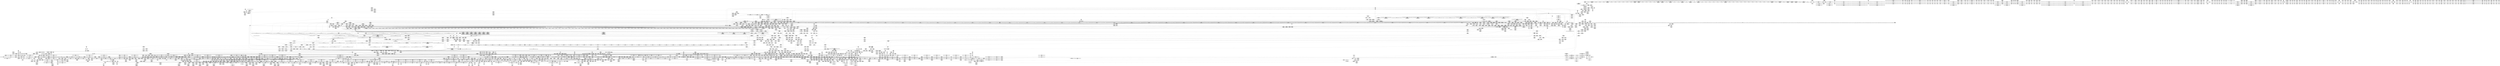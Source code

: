 digraph {
	CE0x5d24650 [shape=record,shape=Mrecord,label="{CE0x5d24650|tomoyo_const_part_length:tmp30|security/tomoyo/util.c,641|*SummSink*}"]
	CE0x5c6e740 [shape=record,shape=Mrecord,label="{CE0x5c6e740|tomoyo_get_mode:tmp22|security/tomoyo/util.c,986}"]
	CE0x5b94120 [shape=record,shape=Mrecord,label="{CE0x5b94120|tomoyo_add_slash:buf|Function::tomoyo_add_slash&Arg::buf::|*SummSource*}"]
	CE0x853ad20 [shape=record,shape=Mrecord,label="{CE0x853ad20|tomoyo_domain:tmp7|security/tomoyo/common.h,1205|*SummSource*}"]
	CE0x5cb0060 [shape=record,shape=Mrecord,label="{CE0x5cb0060|tomoyo_fill_path_info:land.end}"]
	CE0x6d017c0 [shape=record,shape=Mrecord,label="{CE0x6d017c0|tomoyo_path2_perm:name29|security/tomoyo/file.c,931|*SummSink*}"]
	CE0x6b84f00 [shape=record,shape=Mrecord,label="{CE0x6b84f00|_call_void_tomoyo_fill_path_info(%struct.tomoyo_path_info*_%buf)_#9,_!dbg_!38911|security/tomoyo/file.c,137|*SummSink*}"]
	CE0x5cb0270 [shape=record,shape=Mrecord,label="{CE0x5cb0270|tomoyo_domain:tobool|security/tomoyo/common.h,1205|*SummSink*}"]
	CE0x5c65650 [shape=record,shape=Mrecord,label="{CE0x5c65650|tomoyo_path2_perm:buf1|security/tomoyo/file.c, 889|*SummSource*}"]
	CE0x4e77b50 [shape=record,shape=Mrecord,label="{CE0x4e77b50|tomoyo_get_mode:tmp26|security/tomoyo/util.c,987}"]
	CE0x83c7b10 [shape=record,shape=Mrecord,label="{CE0x83c7b10|GLOBAL:__llvm_gcov_ctr13|Global_var:__llvm_gcov_ctr13}"]
	CE0x5ea7610 [shape=record,shape=Mrecord,label="{CE0x5ea7610|tomoyo_audit_path2_log:tmp}"]
	CE0x6c43980 [shape=record,shape=Mrecord,label="{CE0x6c43980|i64*_getelementptr_inbounds_(_31_x_i64_,_31_x_i64_*___llvm_gcov_ctr43150,_i64_0,_i64_3)|*Constant*|*SummSink*}"]
	CE0x82cd520 [shape=record,shape=Mrecord,label="{CE0x82cd520|tomoyo_read_unlock:tmp3|*SummSink*}"]
	CE0x5d4e9f0 [shape=record,shape=Mrecord,label="{CE0x5d4e9f0|tomoyo_get_mode:arrayidx|security/tomoyo/util.c,981|*SummSource*}"]
	CE0x846c5a0 [shape=record,shape=Mrecord,label="{CE0x846c5a0|tomoyo_get_mode:add|security/tomoyo/util.c,984}"]
	CE0x82915d0 [shape=record,shape=Mrecord,label="{CE0x82915d0|tomoyo_init_request_info:tmp12|security/tomoyo/util.c,1010}"]
	CE0x78d75d0 [shape=record,shape=Mrecord,label="{CE0x78d75d0|i64*_getelementptr_inbounds_(_6_x_i64_,_6_x_i64_*___llvm_gcov_ctr26,_i64_0,_i64_4)|*Constant*}"]
	CE0x5c6e230 [shape=record,shape=Mrecord,label="{CE0x5c6e230|tomoyo_get_mode:tmp20|security/tomoyo/util.c,985|*SummSink*}"]
	CE0x8580980 [shape=record,shape=Mrecord,label="{CE0x8580980|0:_%struct.tomoyo_obj_info*,_24:_%struct.tomoyo_path_info*,_32:_%struct.tomoyo_path_info*,_40:_i8,_72:_i8,_76:_i8,_:_SCMRE_63,64_}"]
	CE0x82aeaf0 [shape=record,shape=Mrecord,label="{CE0x82aeaf0|tomoyo_audit_path2_log:path24|security/tomoyo/file.c,183|*SummSource*}"]
	CE0x836ebc0 [shape=record,shape=Mrecord,label="{CE0x836ebc0|_call_void_tomoyo_fill_path_info(%struct.tomoyo_path_info*_%buf)_#9,_!dbg_!38913|security/tomoyo/file.c,152|*SummSink*}"]
	CE0x68e62b0 [shape=record,shape=Mrecord,label="{CE0x68e62b0|tomoyo_audit_path2_log:tmp9|security/tomoyo/file.c,184|*SummSink*}"]
	CE0x85a26b0 [shape=record,shape=Mrecord,label="{CE0x85a26b0|tomoyo_domain:tmp2}"]
	CE0x6a00020 [shape=record,shape=Mrecord,label="{CE0x6a00020|tomoyo_const_part_length:tmp18|security/tomoyo/util.c,627}"]
	CE0x8294350 [shape=record,shape=Mrecord,label="{CE0x8294350|tomoyo_path2_perm:bb|*SummSource*}"]
	CE0x6e2d980 [shape=record,shape=Mrecord,label="{CE0x6e2d980|104:_%struct.inode*,_:_CRE_161,162_}"]
	CE0x5d44280 [shape=record,shape=Mrecord,label="{CE0x5d44280|0:_i8,_:_GCRE_tomoyo_policy_loaded_global_i8_0,_align_1:_elem_0:default:}"]
	CE0x6a92b10 [shape=record,shape=Mrecord,label="{CE0x6a92b10|tomoyo_path2_perm:tmp17|security/tomoyo/file.c,904}"]
	CE0x5e7d130 [shape=record,shape=Mrecord,label="{CE0x5e7d130|tomoyo_const_part_length:tmp53|security/tomoyo/util.c,652}"]
	CE0x83b6e80 [shape=record,shape=Mrecord,label="{CE0x83b6e80|40:_%struct.tomoyo_policy_namespace*,_48:_i8,_:_GCRE_tomoyo_kernel_domain_external_global_%struct.tomoyo_domain_info_8,16_|*MultipleSource*|security/tomoyo/util.c,1005|security/tomoyo/util.c,1007|Function::tomoyo_init_request_info&Arg::domain::}"]
	CE0x4fba1c0 [shape=record,shape=Mrecord,label="{CE0x4fba1c0|i64**_getelementptr_inbounds_(_3_x_i64*_,_3_x_i64*_*___llvm_gcda_edge_table44,_i64_0,_i64_0)|*Constant*|*SummSink*}"]
	CE0x78bb9d0 [shape=record,shape=Mrecord,label="{CE0x78bb9d0|0:_i8*,_8:_i32,_12:_i16,_14:_i8,_15:_i8,_:_SCMRE_8,12_|*MultipleSource*|security/tomoyo/file.c, 889|security/tomoyo/file.c, 890|security/tomoyo/file.c,901}"]
	CE0x6c67cc0 [shape=record,shape=Mrecord,label="{CE0x6c67cc0|COLLAPSED:_SGIRE_.str7_private_unnamed_addr_constant_10_x_i8_c_anonymous_00_,_align_1:_elem_0:default:}"]
	CE0x5c0c240 [shape=record,shape=Mrecord,label="{CE0x5c0c240|_call_void___llvm_gcov_indirect_counter_increment(i32*___llvm_gcov_global_state_pred15,_i64**_getelementptr_inbounds_(_3_x_i64*_,_3_x_i64*_*___llvm_gcda_edge_table14,_i64_0,_i64_0)),_!dbg_!38954|security/tomoyo/file.c,920|*SummSource*}"]
	CE0x6eb2330 [shape=record,shape=Mrecord,label="{CE0x6eb2330|tomoyo_add_slash:tmp11|*LoadInst*|security/tomoyo/file.c,136|*SummSource*}"]
	CE0x4c970f0 [shape=record,shape=Mrecord,label="{CE0x4c970f0|_call_void_lockdep_rcu_suspicious(i8*_getelementptr_inbounds_(_25_x_i8_,_25_x_i8_*_.str12,_i32_0,_i32_0),_i32_1205,_i8*_getelementptr_inbounds_(_45_x_i8_,_45_x_i8_*_.str13,_i32_0,_i32_0))_#9,_!dbg_!38917|security/tomoyo/common.h,1205|*SummSource*}"]
	CE0x5bd4dc0 [shape=record,shape=Mrecord,label="{CE0x5bd4dc0|_call_void___llvm_gcov_indirect_counter_increment(i32*___llvm_gcov_global_state_pred15,_i64**_getelementptr_inbounds_(_3_x_i64*_,_3_x_i64*_*___llvm_gcda_edge_table14,_i64_0,_i64_2)),_!dbg_!38951|security/tomoyo/file.c,916|*SummSink*}"]
	CE0x8308d50 [shape=record,shape=Mrecord,label="{CE0x8308d50|0:_i8,_array:_GCRE_tomoyo_index2category_constant_39_x_i8_c_00_00_00_00_00_00_00_00_00_00_00_00_00_00_00_00_00_00_00_00_00_00_00_01_01_01_01_01_01_01_01_01_01_01_01_01_01_01_02_,_align_16:_elem_2::|security/tomoyo/util.c,983}"]
	CE0x84317f0 [shape=record,shape=Mrecord,label="{CE0x84317f0|tomoyo_fill_path_info:tmp11|security/tomoyo/util.c,667|*SummSource*}"]
	CE0x82a3520 [shape=record,shape=Mrecord,label="{CE0x82a3520|tomoyo_const_part_length:tmp39|security/tomoyo/util.c,644}"]
	CE0x5c34130 [shape=record,shape=Mrecord,label="{CE0x5c34130|i64*_getelementptr_inbounds_(_6_x_i64_,_6_x_i64_*___llvm_gcov_ctr25,_i64_0,_i64_3)|*Constant*|*SummSink*}"]
	CE0x6c77dd0 [shape=record,shape=Mrecord,label="{CE0x6c77dd0|srcu_read_lock:call|include/linux/srcu.h,220|*SummSink*}"]
	CE0x5b54d30 [shape=record,shape=Mrecord,label="{CE0x5b54d30|tomoyo_const_part_length:tmp26|security/tomoyo/util.c,641}"]
	CE0x5d68610 [shape=record,shape=Mrecord,label="{CE0x5d68610|tomoyo_get_realpath:if.end|*SummSink*}"]
	CE0x853ae90 [shape=record,shape=Mrecord,label="{CE0x853ae90|srcu_read_lock:tmp1|*SummSink*}"]
	CE0x5aa1a70 [shape=record,shape=Mrecord,label="{CE0x5aa1a70|tomoyo_domain:tmp11|security/tomoyo/common.h,1205}"]
	CE0x6978610 [shape=record,shape=Mrecord,label="{CE0x6978610|128:_i8*,_1208:_%struct.file*,_:_CMRE_33,34_}"]
	CE0x688f6a0 [shape=record,shape=Mrecord,label="{CE0x688f6a0|tomoyo_get_realpath:entry|*SummSink*}"]
	CE0x83cc770 [shape=record,shape=Mrecord,label="{CE0x83cc770|0:_%struct.tomoyo_obj_info*,_24:_%struct.tomoyo_path_info*,_32:_%struct.tomoyo_path_info*,_40:_i8,_72:_i8,_76:_i8,_:_SCMRE_40,41_}"]
	CE0x5d38e10 [shape=record,shape=Mrecord,label="{CE0x5d38e10|tomoyo_sb_pivotroot:tmp1|*SummSink*}"]
	CE0x830d190 [shape=record,shape=Mrecord,label="{CE0x830d190|__llvm_gcov_indirect_counter_increment:predecessor|Function::__llvm_gcov_indirect_counter_increment&Arg::predecessor::|*SummSink*}"]
	CE0x85e9c90 [shape=record,shape=Mrecord,label="{CE0x85e9c90|tomoyo_fill_path_info:land.end}"]
	CE0x4f94cb0 [shape=record,shape=Mrecord,label="{CE0x4f94cb0|i32_1205|*Constant*|*SummSink*}"]
	CE0x830ba50 [shape=record,shape=Mrecord,label="{CE0x830ba50|GLOBAL:__srcu_read_lock|*Constant*|*SummSource*}"]
	CE0x6d662c0 [shape=record,shape=Mrecord,label="{CE0x6d662c0|tomoyo_const_part_length:filename.addr.0|*SummSource*}"]
	CE0x69a0380 [shape=record,shape=Mrecord,label="{CE0x69a0380|tomoyo_path2_perm:sw.epilog|*SummSink*}"]
	CE0x507d5c0 [shape=record,shape=Mrecord,label="{CE0x507d5c0|srcu_read_lock:tmp3}"]
	CE0x5c6dc40 [shape=record,shape=Mrecord,label="{CE0x5c6dc40|tomoyo_get_mode:tmp19|security/tomoyo/util.c,985|*SummSource*}"]
	CE0x85a27e0 [shape=record,shape=Mrecord,label="{CE0x85a27e0|tomoyo_domain:tmp1|*SummSink*}"]
	CE0x6a7acc0 [shape=record,shape=Mrecord,label="{CE0x6a7acc0|i32_61440|*Constant*|*SummSink*}"]
	CE0x69e97b0 [shape=record,shape=Mrecord,label="{CE0x69e97b0|_call_void_tomoyo_check_acl(%struct.tomoyo_request_info*_%r,_i1_(%struct.tomoyo_request_info*,_%struct.tomoyo_acl_info*)*_tomoyo_check_path2_acl)_#9,_!dbg_!38971|security/tomoyo/file.c,926}"]
	CE0x4ef7d90 [shape=record,shape=Mrecord,label="{CE0x4ef7d90|tomoyo_read_unlock:entry|*SummSink*}"]
	CE0x5c54a00 [shape=record,shape=Mrecord,label="{CE0x5c54a00|0:_i16,_:_CRE_0,2_|*MultipleSource*|security/tomoyo/file.c,912|security/tomoyo/file.c,912|security/tomoyo/file.c,912}"]
	CE0x6b85590 [shape=record,shape=Mrecord,label="{CE0x6b85590|tomoyo_fill_path_info:ptr|Function::tomoyo_fill_path_info&Arg::ptr::}"]
	CE0x6bad3b0 [shape=record,shape=Mrecord,label="{CE0x6bad3b0|i64*_getelementptr_inbounds_(_31_x_i64_,_31_x_i64_*___llvm_gcov_ctr43150,_i64_0,_i64_28)|*Constant*|*SummSource*}"]
	CE0x6b85050 [shape=record,shape=Mrecord,label="{CE0x6b85050|_ret_void,_!dbg_!38929|security/tomoyo/util.c,670}"]
	CE0x6ca3b70 [shape=record,shape=Mrecord,label="{CE0x6ca3b70|_call_void_mcount()_#3}"]
	CE0x82d4f50 [shape=record,shape=Mrecord,label="{CE0x82d4f50|i64**_getelementptr_inbounds_(_3_x_i64*_,_3_x_i64*_*___llvm_gcda_edge_table14,_i64_0,_i64_0)|*Constant*}"]
	CE0x5e7a150 [shape=record,shape=Mrecord,label="{CE0x5e7a150|tomoyo_const_part_length:tmp51|security/tomoyo/util.c,651|*SummSink*}"]
	CE0x6d59590 [shape=record,shape=Mrecord,label="{CE0x6d59590|tomoyo_get_mode:idxprom3|security/tomoyo/util.c,983}"]
	CE0x6d016e0 [shape=record,shape=Mrecord,label="{CE0x6d016e0|tomoyo_path2_perm:name29|security/tomoyo/file.c,931}"]
	CE0x853aa40 [shape=record,shape=Mrecord,label="{CE0x853aa40|tomoyo_domain:tmp6|security/tomoyo/common.h,1205|*SummSource*}"]
	CE0x5e7e0e0 [shape=record,shape=Mrecord,label="{CE0x5e7e0e0|rcu_lock_release:indirectgoto|*SummSource*}"]
	CE0x5d2ffc0 [shape=record,shape=Mrecord,label="{CE0x5d2ffc0|tomoyo_audit_path2_log:tmp2|*SummSource*}"]
	CE0x5b834d0 [shape=record,shape=Mrecord,label="{CE0x5b834d0|_call_void_mcount()_#3|*SummSink*}"]
	CE0x4f40cb0 [shape=record,shape=Mrecord,label="{CE0x4f40cb0|tomoyo_domain:tmp14|security/tomoyo/common.h,1205|*SummSink*}"]
	CE0x4f953d0 [shape=record,shape=Mrecord,label="{CE0x4f953d0|COLLAPSED:_GCMRE___llvm_gcov_ctr23_internal_global_2_x_i64_zeroinitializer:_elem_0:default:}"]
	CE0x69d94e0 [shape=record,shape=Mrecord,label="{CE0x69d94e0|i64_2|*Constant*|*SummSource*}"]
	CE0x6bf7e90 [shape=record,shape=Mrecord,label="{CE0x6bf7e90|tomoyo_get_realpath:tmp11|security/tomoyo/file.c,156|*SummSink*}"]
	CE0x830c350 [shape=record,shape=Mrecord,label="{CE0x830c350|0:_i8,_array:_GCRE_tomoyo_index2category_constant_39_x_i8_c_00_00_00_00_00_00_00_00_00_00_00_00_00_00_00_00_00_00_00_00_00_00_00_01_01_01_01_01_01_01_01_01_01_01_01_01_01_01_02_,_align_16:_elem_8::|security/tomoyo/util.c,983}"]
	CE0x5daeb60 [shape=record,shape=Mrecord,label="{CE0x5daeb60|tomoyo_path2_perm:sw.bb17|*SummSink*}"]
	CE0x8400330 [shape=record,shape=Mrecord,label="{CE0x8400330|tomoyo_const_part_length:incdec.ptr10|security/tomoyo/util.c,640|*SummSource*}"]
	CE0x83100a0 [shape=record,shape=Mrecord,label="{CE0x83100a0|tomoyo_const_part_length:len.0}"]
	CE0x8469370 [shape=record,shape=Mrecord,label="{CE0x8469370|tomoyo_const_part_length:tmp45|security/tomoyo/util.c,645|*SummSource*}"]
	CE0x5e7ad80 [shape=record,shape=Mrecord,label="{CE0x5e7ad80|i64*_getelementptr_inbounds_(_31_x_i64_,_31_x_i64_*___llvm_gcov_ctr43150,_i64_0,_i64_30)|*Constant*}"]
	CE0x507d240 [shape=record,shape=Mrecord,label="{CE0x507d240|srcu_read_lock:tmp2|*SummSource*}"]
	"CONST[source:1(input),value:2(dynamic)][purpose:{object}][SrcIdx:13]"
	CE0x5d7c140 [shape=record,shape=Mrecord,label="{CE0x5d7c140|tomoyo_const_part_length:while.body}"]
	CE0x4e1e210 [shape=record,shape=Mrecord,label="{CE0x4e1e210|tomoyo_const_part_length:incdec.ptr19|security/tomoyo/util.c,643|*SummSource*}"]
	CE0x83e9070 [shape=record,shape=Mrecord,label="{CE0x83e9070|tomoyo_const_part_length:tmp6|security/tomoyo/util.c,625|*SummSource*}"]
	CE0x8291b40 [shape=record,shape=Mrecord,label="{CE0x8291b40|tomoyo_init_request_info:call4|security/tomoyo/util.c,1010}"]
	CE0x6cae2b0 [shape=record,shape=Mrecord,label="{CE0x6cae2b0|tomoyo_path2_perm:tmp9|security/tomoyo/file.c,898|*SummSink*}"]
	CE0x5d65c50 [shape=record,shape=Mrecord,label="{CE0x5d65c50|16:_%struct.dentry*,_:_SCMRE_168,176_|*MultipleSource*|Function::tomoyo_path2_perm&Arg::path2::|Function::tomoyo_path2_perm&Arg::path1::|security/tomoyo/file.c, 892|security/tomoyo/file.c,892|security/tomoyo/file.c,892|Function::tomoyo_sb_pivotroot&Arg::new_path::|Function::tomoyo_sb_pivotroot&Arg::old_path::}"]
	CE0x50ccb90 [shape=record,shape=Mrecord,label="{CE0x50ccb90|tomoyo_path2_perm:tmp29|security/tomoyo/file.c,912|*SummSource*}"]
	CE0x8429bc0 [shape=record,shape=Mrecord,label="{CE0x8429bc0|i64_1|*Constant*}"]
	CE0x6941090 [shape=record,shape=Mrecord,label="{CE0x6941090|tomoyo_path2_perm:tmp63|security/tomoyo/file.c,935}"]
	CE0x4f409d0 [shape=record,shape=Mrecord,label="{CE0x4f409d0|i64*_getelementptr_inbounds_(_11_x_i64_,_11_x_i64_*___llvm_gcov_ctr54147,_i64_0,_i64_6)|*Constant*|*SummSink*}"]
	CE0x82a25a0 [shape=record,shape=Mrecord,label="{CE0x82a25a0|tomoyo_const_part_length:tmp36|security/tomoyo/util.c,644}"]
	CE0x5c6e380 [shape=record,shape=Mrecord,label="{CE0x5c6e380|tomoyo_get_mode:tmp21|security/tomoyo/util.c,985}"]
	CE0x693fb10 [shape=record,shape=Mrecord,label="{CE0x693fb10|128:_i8*,_1208:_%struct.file*,_:_CMRE_16,20_|*MultipleSource*|security/tomoyo/common.h,1205|security/tomoyo/common.h,1205}"]
	CE0x8333da0 [shape=record,shape=Mrecord,label="{CE0x8333da0|i64_2|*Constant*}"]
	CE0x83c7e30 [shape=record,shape=Mrecord,label="{CE0x83c7e30|i64_0|*Constant*|*SummSource*}"]
	CE0x8360670 [shape=record,shape=Mrecord,label="{CE0x8360670|i64_ptrtoint_(i8*_blockaddress(_rcu_lock_acquire,_%__here)_to_i64)|*Constant*|*SummSink*}"]
	CE0x6c80810 [shape=record,shape=Mrecord,label="{CE0x6c80810|tomoyo_const_part_length:tmp1}"]
	CE0x5cb8900 [shape=record,shape=Mrecord,label="{CE0x5cb8900|tomoyo_get_mode:config|security/tomoyo/util.c,981}"]
	CE0x690c790 [shape=record,shape=Mrecord,label="{CE0x690c790|tomoyo_path2_perm:tmp40|security/tomoyo/file.c,912|*SummSource*}"]
	CE0x4ef81f0 [shape=record,shape=Mrecord,label="{CE0x4ef81f0|tomoyo_read_unlock:idx|Function::tomoyo_read_unlock&Arg::idx::|*SummSink*}"]
	CE0x6a5b860 [shape=record,shape=Mrecord,label="{CE0x6a5b860|tomoyo_path2_perm:filename1|security/tomoyo/file.c,923|*SummSource*}"]
	CE0x829e3b0 [shape=record,shape=Mrecord,label="{CE0x829e3b0|tomoyo_path2_perm:bb|*SummSink*}"]
	CE0x834c350 [shape=record,shape=Mrecord,label="{CE0x834c350|tomoyo_add_slash:return|*SummSink*}"]
	CE0x69c7880 [shape=record,shape=Mrecord,label="{CE0x69c7880|_ret_void,_!dbg_!38907|include/linux/srcu.h,238}"]
	CE0x5d9ab50 [shape=record,shape=Mrecord,label="{CE0x5d9ab50|tomoyo_const_part_length:cmp25|security/tomoyo/util.c,644}"]
	CE0x78d7180 [shape=record,shape=Mrecord,label="{CE0x78d7180|tomoyo_audit_path2_log:param|security/tomoyo/file.c,182|*SummSource*}"]
	CE0x5e7d0c0 [shape=record,shape=Mrecord,label="{CE0x5e7d0c0|tomoyo_const_part_length:tmp52|security/tomoyo/util.c,652|*SummSink*}"]
	CE0x69d2320 [shape=record,shape=Mrecord,label="{CE0x69d2320|tomoyo_path2_perm:tobool|security/tomoyo/file.c,912}"]
	CE0x5bb1090 [shape=record,shape=Mrecord,label="{CE0x5bb1090|tomoyo_const_part_length:cmp3|security/tomoyo/util.c,627|*SummSink*}"]
	CE0x682f320 [shape=record,shape=Mrecord,label="{CE0x682f320|tomoyo_audit_path2_log:tmp2}"]
	CE0x6ebff50 [shape=record,shape=Mrecord,label="{CE0x6ebff50|0:_i8*,_array:_GCRE_tomoyo_mac_keywords_external_constant_42_x_i8*_:_elem_4::|security/tomoyo/file.c,181}"]
	CE0x8589e70 [shape=record,shape=Mrecord,label="{CE0x8589e70|i32_1|*Constant*}"]
	CE0x4f40960 [shape=record,shape=Mrecord,label="{CE0x4f40960|i64*_getelementptr_inbounds_(_11_x_i64_,_11_x_i64_*___llvm_gcov_ctr54147,_i64_0,_i64_6)|*Constant*|*SummSource*}"]
	CE0x6947510 [shape=record,shape=Mrecord,label="{CE0x6947510|GLOBAL:__llvm_gcov_indirect_counter_increment114|*Constant*|*SummSink*}"]
	CE0x6e950d0 [shape=record,shape=Mrecord,label="{CE0x6e950d0|tomoyo_audit_path2_log:arrayidx2|security/tomoyo/file.c,181}"]
	CE0x8581070 [shape=record,shape=Mrecord,label="{CE0x8581070|0:_%struct.tomoyo_obj_info*,_24:_%struct.tomoyo_path_info*,_32:_%struct.tomoyo_path_info*,_40:_i8,_72:_i8,_76:_i8,_:_SCMRE_73,74_|*MultipleSource*|security/tomoyo/file.c, 891|security/tomoyo/file.c,891|security/tomoyo/file.c,920|Function::tomoyo_init_request_info&Arg::r::}"]
	CE0x6a23910 [shape=record,shape=Mrecord,label="{CE0x6a23910|tomoyo_path2_perm:operation20|security/tomoyo/file.c,922|*SummSource*}"]
	CE0x4da3490 [shape=record,shape=Mrecord,label="{CE0x4da3490|tomoyo_const_part_length:if.end|*SummSink*}"]
	CE0x5024e60 [shape=record,shape=Mrecord,label="{CE0x5024e60|i64*_getelementptr_inbounds_(_2_x_i64_,_2_x_i64_*___llvm_gcov_ctr23,_i64_0,_i64_0)|*Constant*|*SummSink*}"]
	CE0x69afc70 [shape=record,shape=Mrecord,label="{CE0x69afc70|0:_%struct.tomoyo_obj_info*,_24:_%struct.tomoyo_path_info*,_32:_%struct.tomoyo_path_info*,_40:_i8,_72:_i8,_76:_i8,_:_SCMRE_59,60_}"]
	CE0x5a3f290 [shape=record,shape=Mrecord,label="{CE0x5a3f290|tomoyo_fill_path_info:call|security/tomoyo/util.c,664}"]
	CE0x5c65c20 [shape=record,shape=Mrecord,label="{CE0x5c65c20|104:_%struct.inode*,_:_CRE_202,203_}"]
	CE0x6b05c10 [shape=record,shape=Mrecord,label="{CE0x6b05c10|tomoyo_domain:tmp22|security/tomoyo/common.h,1205}"]
	CE0x85222c0 [shape=record,shape=Mrecord,label="{CE0x85222c0|tomoyo_init_request_info:ns|security/tomoyo/util.c,1010}"]
	CE0x833b070 [shape=record,shape=Mrecord,label="{CE0x833b070|i64*_getelementptr_inbounds_(_5_x_i64_,_5_x_i64_*___llvm_gcov_ctr32134,_i64_0,_i64_3)|*Constant*}"]
	CE0x5cac910 [shape=record,shape=Mrecord,label="{CE0x5cac910|tomoyo_path2_perm:tmp5|security/tomoyo/file.c,893|*SummSource*}"]
	CE0x6e22240 [shape=record,shape=Mrecord,label="{CE0x6e22240|get_current:entry}"]
	CE0x833a880 [shape=record,shape=Mrecord,label="{CE0x833a880|i64*_getelementptr_inbounds_(_5_x_i64_,_5_x_i64_*___llvm_gcov_ctr32134,_i64_0,_i64_0)|*Constant*|*SummSink*}"]
	CE0x6d18db0 [shape=record,shape=Mrecord,label="{CE0x6d18db0|__llvm_gcov_indirect_counter_increment114:tmp3|*SummSource*}"]
	CE0x6a4f660 [shape=record,shape=Mrecord,label="{CE0x6a4f660|_call_void___srcu_read_unlock(%struct.srcu_struct*_%sp,_i32_%idx)_#9,_!dbg_!38906|include/linux/srcu.h,237}"]
	CE0x6943200 [shape=record,shape=Mrecord,label="{CE0x6943200|tomoyo_fill_path_info:tmp7|security/tomoyo/util.c,667}"]
	CE0x6a0e660 [shape=record,shape=Mrecord,label="{CE0x6a0e660|%struct.inode*_null|*Constant*|*SummSource*}"]
	CE0x846a6a0 [shape=record,shape=Mrecord,label="{CE0x846a6a0|i64*_getelementptr_inbounds_(_31_x_i64_,_31_x_i64_*___llvm_gcov_ctr43150,_i64_0,_i64_27)|*Constant*|*SummSource*}"]
	CE0x6b89790 [shape=record,shape=Mrecord,label="{CE0x6b89790|tomoyo_path2_perm:tmp38|security/tomoyo/file.c,913}"]
	CE0x4e0b760 [shape=record,shape=Mrecord,label="{CE0x4e0b760|tomoyo_get_mode:conv5|security/tomoyo/util.c,983}"]
	CE0x5ea67c0 [shape=record,shape=Mrecord,label="{CE0x5ea67c0|tomoyo_audit_path2_log:bb}"]
	CE0x83ce760 [shape=record,shape=Mrecord,label="{CE0x83ce760|tomoyo_get_realpath:tmp4|security/tomoyo/file.c,151}"]
	CE0x6bad550 [shape=record,shape=Mrecord,label="{CE0x6bad550|i64*_getelementptr_inbounds_(_31_x_i64_,_31_x_i64_*___llvm_gcov_ctr43150,_i64_0,_i64_28)|*Constant*|*SummSink*}"]
	CE0x6a3ced0 [shape=record,shape=Mrecord,label="{CE0x6a3ced0|128:_i8*,_1208:_%struct.file*,_:_CMRE_42,43_}"]
	CE0x6e99900 [shape=record,shape=Mrecord,label="{CE0x6e99900|tomoyo_get_mode:tmp5|security/tomoyo/util.c,978|*SummSink*}"]
	CE0x5e7e780 [shape=record,shape=Mrecord,label="{CE0x5e7e780|rcu_lock_release:__here|*SummSource*}"]
	CE0x6d29310 [shape=record,shape=Mrecord,label="{CE0x6d29310|tomoyo_path2_perm:tmp48|security/tomoyo/file.c,928|*SummSource*}"]
	CE0x8430fd0 [shape=record,shape=Mrecord,label="{CE0x8430fd0|tomoyo_fill_path_info:tmp10|*SummSink*}"]
	CE0x6dd5380 [shape=record,shape=Mrecord,label="{CE0x6dd5380|tomoyo_const_part_length:tmp34|security/tomoyo/util.c,642|*SummSink*}"]
	CE0x83dd1f0 [shape=record,shape=Mrecord,label="{CE0x83dd1f0|tomoyo_path2_perm:do.end}"]
	CE0x6a831d0 [shape=record,shape=Mrecord,label="{CE0x6a831d0|tomoyo_fill_path_info:ptr|Function::tomoyo_fill_path_info&Arg::ptr::|*SummSource*}"]
	CE0x5c986a0 [shape=record,shape=Mrecord,label="{CE0x5c986a0|tomoyo_path2_perm:obj|security/tomoyo/file.c, 892|*SummSink*}"]
	CE0x6c9a490 [shape=record,shape=Mrecord,label="{CE0x6c9a490|0:_i8,_array:_GCRE_tomoyo_index2category_constant_39_x_i8_c_00_00_00_00_00_00_00_00_00_00_00_00_00_00_00_00_00_00_00_00_00_00_00_01_01_01_01_01_01_01_01_01_01_01_01_01_01_01_02_,_align_16:_elem_35::|security/tomoyo/util.c,983}"]
	CE0x5dc8c40 [shape=record,shape=Mrecord,label="{CE0x5dc8c40|tomoyo_init_request_info:profile3|security/tomoyo/util.c,1008|*SummSink*}"]
	CE0x5bfa880 [shape=record,shape=Mrecord,label="{CE0x5bfa880|i64*_getelementptr_inbounds_(_4_x_i64_,_4_x_i64_*___llvm_gcov_ctr33,_i64_0,_i64_3)|*Constant*|*SummSource*}"]
	CE0x6c67380 [shape=record,shape=Mrecord,label="{CE0x6c67380|104:_%struct.inode*,_:_CRE_312,313_}"]
	CE0x6ea7960 [shape=record,shape=Mrecord,label="{CE0x6ea7960|tomoyo_domain:tmp21|security/tomoyo/common.h,1205|*SummSink*}"]
	CE0x4f94b40 [shape=record,shape=Mrecord,label="{CE0x4f94b40|i32_1205|*Constant*}"]
	CE0x6dbea30 [shape=record,shape=Mrecord,label="{CE0x6dbea30|104:_%struct.inode*,_:_CRE_151,152_}"]
	CE0x845d000 [shape=record,shape=Mrecord,label="{CE0x845d000|__llvm_gcov_indirect_counter_increment:bb|*SummSource*}"]
	CE0x6d5c700 [shape=record,shape=Mrecord,label="{CE0x6d5c700|i32_2|*Constant*}"]
	CE0x83c8210 [shape=record,shape=Mrecord,label="{CE0x83c8210|i64*_getelementptr_inbounds_(_30_x_i64_,_30_x_i64_*___llvm_gcov_ctr13,_i64_0,_i64_3)|*Constant*|*SummSource*}"]
	CE0x6a0e3d0 [shape=record,shape=Mrecord,label="{CE0x6a0e3d0|tomoyo_path2_perm:tmp27|security/tomoyo/file.c,912}"]
	CE0x854b0d0 [shape=record,shape=Mrecord,label="{CE0x854b0d0|tomoyo_add_slash:tmp6|security/tomoyo/file.c,131}"]
	CE0x50cee50 [shape=record,shape=Mrecord,label="{CE0x50cee50|i64_17|*Constant*}"]
	CE0x83d5c10 [shape=record,shape=Mrecord,label="{CE0x83d5c10|tomoyo_get_mode:tmp15|security/tomoyo/util.c,983|*SummSink*}"]
	CE0x6a7a880 [shape=record,shape=Mrecord,label="{CE0x6a7a880|tomoyo_path2_perm:tmp34|security/tomoyo/file.c,912|*SummSource*}"]
	CE0x6ba1620 [shape=record,shape=Mrecord,label="{CE0x6ba1620|i64*_getelementptr_inbounds_(_31_x_i64_,_31_x_i64_*___llvm_gcov_ctr43150,_i64_0,_i64_0)|*Constant*}"]
	CE0x5a2bb40 [shape=record,shape=Mrecord,label="{CE0x5a2bb40|i64_2|*Constant*}"]
	CE0x6aa19f0 [shape=record,shape=Mrecord,label="{CE0x6aa19f0|_ret_%struct.tomoyo_domain_info*_%tmp23,_!dbg_!38929|security/tomoyo/common.h,1205|*SummSink*}"]
	CE0x6cdeb60 [shape=record,shape=Mrecord,label="{CE0x6cdeb60|_ret_i32_%conv6,_!dbg_!38926|security/tomoyo/util.c,1011|*SummSource*}"]
	CE0x4f74330 [shape=record,shape=Mrecord,label="{CE0x4f74330|srcu_read_lock:dep_map|include/linux/srcu.h,222|*SummSink*}"]
	CE0x5d7ba40 [shape=record,shape=Mrecord,label="{CE0x5d7ba40|tomoyo_const_part_length:tmp13|security/tomoyo/util.c,626|*SummSource*}"]
	CE0x5b55830 [shape=record,shape=Mrecord,label="{CE0x5b55830|get_current:tmp2|*SummSink*}"]
	CE0x6ea76c0 [shape=record,shape=Mrecord,label="{CE0x6ea76c0|tomoyo_domain:tmp21|security/tomoyo/common.h,1205|*SummSource*}"]
	CE0x830b640 [shape=record,shape=Mrecord,label="{CE0x830b640|tomoyo_get_mode:tobool|security/tomoyo/util.c,978|*SummSink*}"]
	CE0x6bf87d0 [shape=record,shape=Mrecord,label="{CE0x6bf87d0|__llvm_gcov_indirect_counter_increment:exit}"]
	CE0x4f19ff0 [shape=record,shape=Mrecord,label="{CE0x4f19ff0|0:_i8,_array:_GCRE_tomoyo_index2category_constant_39_x_i8_c_00_00_00_00_00_00_00_00_00_00_00_00_00_00_00_00_00_00_00_00_00_00_00_01_01_01_01_01_01_01_01_01_01_01_01_01_01_01_02_,_align_16:_elem_11::|security/tomoyo/util.c,983}"]
	CE0x6a7a730 [shape=record,shape=Mrecord,label="{CE0x6a7a730|i64*_getelementptr_inbounds_(_30_x_i64_,_30_x_i64_*___llvm_gcov_ctr13,_i64_0,_i64_17)|*Constant*}"]
	CE0x6ed1a00 [shape=record,shape=Mrecord,label="{CE0x6ed1a00|_call_void_mcount()_#3|*SummSink*}"]
	CE0x837ad10 [shape=record,shape=Mrecord,label="{CE0x837ad10|i64*_getelementptr_inbounds_(_2_x_i64_,_2_x_i64_*___llvm_gcov_ctr22,_i64_0,_i64_1)|*Constant*|*SummSink*}"]
	CE0x5d68300 [shape=record,shape=Mrecord,label="{CE0x5d68300|104:_%struct.inode*,_:_CRE_185,186_}"]
	CE0x4ddbcc0 [shape=record,shape=Mrecord,label="{CE0x4ddbcc0|rcu_lock_release:tmp4|include/linux/rcupdate.h,423|*SummSource*}"]
	CE0x68da2c0 [shape=record,shape=Mrecord,label="{CE0x68da2c0|tomoyo_const_part_length:tmp32|security/tomoyo/util.c,641}"]
	CE0x6a0cbc0 [shape=record,shape=Mrecord,label="{CE0x6a0cbc0|tomoyo_path2_perm:tmp46|security/tomoyo/file.c,926|*SummSink*}"]
	CE0x5ea7380 [shape=record,shape=Mrecord,label="{CE0x5ea7380|_call_void_mcount()_#3|*SummSource*}"]
	CE0x6952250 [shape=record,shape=Mrecord,label="{CE0x6952250|i64*_getelementptr_inbounds_(_30_x_i64_,_30_x_i64_*___llvm_gcov_ctr13,_i64_0,_i64_8)|*Constant*|*SummSink*}"]
	CE0x69a6c20 [shape=record,shape=Mrecord,label="{CE0x69a6c20|i64*_null|*Constant*|*SummSource*}"]
	CE0x5bd4ed0 [shape=record,shape=Mrecord,label="{CE0x5bd4ed0|i64*_getelementptr_inbounds_(_30_x_i64_,_30_x_i64_*___llvm_gcov_ctr13,_i64_0,_i64_19)|*Constant*|*SummSource*}"]
	CE0x4e860b0 [shape=record,shape=Mrecord,label="{CE0x4e860b0|tomoyo_get_mode:conv15|security/tomoyo/util.c,987|*SummSource*}"]
	CE0x5b942b0 [shape=record,shape=Mrecord,label="{CE0x5b942b0|_call_void_tomoyo_add_slash(%struct.tomoyo_path_info*_%buf2)_#9,_!dbg_!38952|security/tomoyo/file.c,917}"]
	CE0x69427a0 [shape=record,shape=Mrecord,label="{CE0x69427a0|tomoyo_fill_path_info:tmp3|security/tomoyo/util.c,667|*SummSource*}"]
	CE0x6a82bb0 [shape=record,shape=Mrecord,label="{CE0x6a82bb0|GLOBAL:tomoyo_fill_path_info|*Constant*|*SummSink*}"]
	CE0x6aabf70 [shape=record,shape=Mrecord,label="{CE0x6aabf70|104:_%struct.inode*,_:_CRE_221,222_}"]
	CE0x833ad10 [shape=record,shape=Mrecord,label="{CE0x833ad10|__llvm_gcov_indirect_counter_increment:tmp2}"]
	CE0x829d8d0 [shape=record,shape=Mrecord,label="{CE0x829d8d0|tomoyo_get_mode:profile|Function::tomoyo_get_mode&Arg::profile::|*SummSink*}"]
	CE0x83c6190 [shape=record,shape=Mrecord,label="{CE0x83c6190|0:_%struct.tomoyo_obj_info*,_24:_%struct.tomoyo_path_info*,_32:_%struct.tomoyo_path_info*,_40:_i8,_72:_i8,_76:_i8,_:_SCMRE_36,37_}"]
	CE0x6cf1b00 [shape=record,shape=Mrecord,label="{CE0x6cf1b00|tomoyo_init_request_info:tmp2|security/tomoyo/util.c,1003}"]
	CE0x5cb98f0 [shape=record,shape=Mrecord,label="{CE0x5cb98f0|104:_%struct.inode*,_:_CRE_175,176_}"]
	CE0x838c070 [shape=record,shape=Mrecord,label="{CE0x838c070|0:_%struct.tomoyo_obj_info*,_24:_%struct.tomoyo_path_info*,_32:_%struct.tomoyo_path_info*,_40:_i8,_72:_i8,_76:_i8,_:_SCMRE_8,16_|*MultipleSource*|security/tomoyo/file.c, 891|security/tomoyo/file.c,891|security/tomoyo/file.c,920|Function::tomoyo_init_request_info&Arg::r::}"]
	CE0x6c44940 [shape=record,shape=Mrecord,label="{CE0x6c44940|tomoyo_path2_perm:tmp62|security/tomoyo/file.c,934}"]
	CE0x5c884f0 [shape=record,shape=Mrecord,label="{CE0x5c884f0|104:_%struct.inode*,_:_CRE_264,272_}"]
	CE0x8443dd0 [shape=record,shape=Mrecord,label="{CE0x8443dd0|104:_%struct.inode*,_:_CRE_190,191_}"]
	CE0x82ad2b0 [shape=record,shape=Mrecord,label="{CE0x82ad2b0|tomoyo_const_part_length:incdec.ptr|security/tomoyo/util.c,626|*SummSink*}"]
	CE0x6dafde0 [shape=record,shape=Mrecord,label="{CE0x6dafde0|i64*_getelementptr_inbounds_(_5_x_i64_,_5_x_i64_*___llvm_gcov_ctr32134,_i64_0,_i64_4)|*Constant*|*SummSource*}"]
	CE0x6d195f0 [shape=record,shape=Mrecord,label="{CE0x6d195f0|__llvm_gcov_indirect_counter_increment114:tmp5}"]
	CE0x5c882c0 [shape=record,shape=Mrecord,label="{CE0x5c882c0|104:_%struct.inode*,_:_CRE_248,256_}"]
	CE0x4dcf800 [shape=record,shape=Mrecord,label="{CE0x4dcf800|tomoyo_const_part_length:tmp47|security/tomoyo/util.c,646|*SummSink*}"]
	CE0x4e357b0 [shape=record,shape=Mrecord,label="{CE0x4e357b0|srcu_read_lock:bb|*SummSink*}"]
	CE0x5bbd1b0 [shape=record,shape=Mrecord,label="{CE0x5bbd1b0|i64**_getelementptr_inbounds_(_3_x_i64*_,_3_x_i64*_*___llvm_gcda_edge_table14,_i64_0,_i64_2)|*Constant*|*SummSource*}"]
	CE0x8351090 [shape=record,shape=Mrecord,label="{CE0x8351090|tomoyo_const_part_length:cmp3|security/tomoyo/util.c,627|*SummSource*}"]
	CE0x6cae730 [shape=record,shape=Mrecord,label="{CE0x6cae730|srcu_read_lock:sp|Function::srcu_read_lock&Arg::sp::|*SummSource*}"]
	CE0x8308100 [shape=record,shape=Mrecord,label="{CE0x8308100|tomoyo_get_mode:tobool|security/tomoyo/util.c,978|*SummSource*}"]
	CE0x5cac8a0 [shape=record,shape=Mrecord,label="{CE0x5cac8a0|tomoyo_path2_perm:tmp5|security/tomoyo/file.c,893}"]
	CE0x6943270 [shape=record,shape=Mrecord,label="{CE0x6943270|tomoyo_fill_path_info:tmp7|security/tomoyo/util.c,667|*SummSource*}"]
	CE0x68e6ab0 [shape=record,shape=Mrecord,label="{CE0x68e6ab0|tomoyo_audit_path2_log:tmp10|security/tomoyo/file.c,184|*SummSink*}"]
	CE0x83d5ce0 [shape=record,shape=Mrecord,label="{CE0x83d5ce0|tomoyo_get_realpath:if.end}"]
	CE0x831aeb0 [shape=record,shape=Mrecord,label="{CE0x831aeb0|104:_%struct.inode*,_:_CRE_165,166_}"]
	CE0x4e43d70 [shape=record,shape=Mrecord,label="{CE0x4e43d70|get_current:bb|*SummSink*}"]
	CE0x5cafe10 [shape=record,shape=Mrecord,label="{CE0x5cafe10|_ret_void,_!dbg_!38908|include/linux/rcupdate.h,419|*SummSource*}"]
	CE0x692e410 [shape=record,shape=Mrecord,label="{CE0x692e410|__llvm_gcov_indirect_counter_increment:tmp1}"]
	CE0x82d35b0 [shape=record,shape=Mrecord,label="{CE0x82d35b0|i64*_getelementptr_inbounds_(_31_x_i64_,_31_x_i64_*___llvm_gcov_ctr43150,_i64_0,_i64_9)|*Constant*|*SummSource*}"]
	CE0x82cd480 [shape=record,shape=Mrecord,label="{CE0x82cd480|tomoyo_read_unlock:tmp3|*SummSource*}"]
	CE0x8333ce0 [shape=record,shape=Mrecord,label="{CE0x8333ce0|tomoyo_const_part_length:tobool|security/tomoyo/util.c,624|*SummSource*}"]
	CE0x834c570 [shape=record,shape=Mrecord,label="{CE0x834c570|tomoyo_path2_perm:do.cond}"]
	CE0x8469800 [shape=record,shape=Mrecord,label="{CE0x8469800|tomoyo_const_part_length:tmp45|security/tomoyo/util.c,645|*SummSink*}"]
	CE0x8291f30 [shape=record,shape=Mrecord,label="{CE0x8291f30|tomoyo_init_request_info:call4|security/tomoyo/util.c,1010|*SummSink*}"]
	CE0x5b64850 [shape=record,shape=Mrecord,label="{CE0x5b64850|tomoyo_fill_path_info:conv|security/tomoyo/util.c,664}"]
	CE0x83a8e90 [shape=record,shape=Mrecord,label="{CE0x83a8e90|tomoyo_const_part_length:incdec.ptr|security/tomoyo/util.c,626}"]
	CE0x4e6ce20 [shape=record,shape=Mrecord,label="{CE0x4e6ce20|0:_i8*,_array:_GCRE_tomoyo_mac_keywords_external_constant_42_x_i8*_:_elem_26::|security/tomoyo/file.c,181}"]
	CE0x6e9a9d0 [shape=record,shape=Mrecord,label="{CE0x6e9a9d0|GLOBAL:tomoyo_profile|*Constant*|*SummSource*}"]
	CE0x6d88180 [shape=record,shape=Mrecord,label="{CE0x6d88180|tomoyo_fill_path_info:call2|security/tomoyo/util.c,666|*SummSource*}"]
	CE0x6d507d0 [shape=record,shape=Mrecord,label="{CE0x6d507d0|tomoyo_path2_perm:call|security/tomoyo/file.c,898}"]
	CE0x6986750 [shape=record,shape=Mrecord,label="{CE0x6986750|tomoyo_path2_perm:dentry9|security/tomoyo/file.c,911|*SummSource*}"]
	CE0x6e1a6a0 [shape=record,shape=Mrecord,label="{CE0x6e1a6a0|_ret_void,_!dbg_!38907|include/linux/srcu.h,238|*SummSink*}"]
	CE0x4d4e730 [shape=record,shape=Mrecord,label="{CE0x4d4e730|tomoyo_domain:tmp11|security/tomoyo/common.h,1205|*SummSource*}"]
	CE0x6de3250 [shape=record,shape=Mrecord,label="{CE0x6de3250|tomoyo_path2_perm:tmp2|security/tomoyo/file.c,891|*SummSink*}"]
	CE0x6e76950 [shape=record,shape=Mrecord,label="{CE0x6e76950|__llvm_gcov_indirect_counter_increment:counters|Function::__llvm_gcov_indirect_counter_increment&Arg::counters::}"]
	CE0x4f5afe0 [shape=record,shape=Mrecord,label="{CE0x4f5afe0|i32_9|*Constant*}"]
	CE0x6aa1ad0 [shape=record,shape=Mrecord,label="{CE0x6aa1ad0|104:_%struct.inode*,_:_CRE_88,96_}"]
	CE0x5b54fb0 [shape=record,shape=Mrecord,label="{CE0x5b54fb0|i64_18|*Constant*|*SummSource*}"]
	CE0x8309d20 [shape=record,shape=Mrecord,label="{CE0x8309d20|tomoyo_path2_perm:tmp65|security/tomoyo/file.c,936|*SummSource*}"]
	CE0x6a1d6a0 [shape=record,shape=Mrecord,label="{CE0x6a1d6a0|tomoyo_path2_perm:filename1|security/tomoyo/file.c,923|*SummSink*}"]
	CE0x6abbaf0 [shape=record,shape=Mrecord,label="{CE0x6abbaf0|tomoyo_get_mode:mode.0|*SummSink*}"]
	CE0x83c6630 [shape=record,shape=Mrecord,label="{CE0x83c6630|0:_%struct.tomoyo_obj_info*,_24:_%struct.tomoyo_path_info*,_32:_%struct.tomoyo_path_info*,_40:_i8,_72:_i8,_76:_i8,_:_SCMRE_38,39_}"]
	CE0x5d4eef0 [shape=record,shape=Mrecord,label="{CE0x5d4eef0|tomoyo_get_mode:if.end14|*SummSink*}"]
	CE0x6cd07f0 [shape=record,shape=Mrecord,label="{CE0x6cd07f0|tomoyo_const_part_length:sw.epilog|*SummSink*}"]
	CE0x6c2ccd0 [shape=record,shape=Mrecord,label="{CE0x6c2ccd0|GLOBAL:lock_acquire|*Constant*}"]
	CE0x4f743a0 [shape=record,shape=Mrecord,label="{CE0x4f743a0|srcu_read_lock:dep_map|include/linux/srcu.h,222|*SummSource*}"]
	CE0x83a9500 [shape=record,shape=Mrecord,label="{CE0x83a9500|tomoyo_const_part_length:tmp22|security/tomoyo/util.c,634|*SummSource*}"]
	CE0x5cb0a40 [shape=record,shape=Mrecord,label="{CE0x5cb0a40|tomoyo_domain:tmp4|security/tomoyo/common.h,1205}"]
	CE0x6a82a70 [shape=record,shape=Mrecord,label="{CE0x6a82a70|GLOBAL:tomoyo_fill_path_info|*Constant*|*SummSource*}"]
	CE0x5c79b40 [shape=record,shape=Mrecord,label="{CE0x5c79b40|104:_%struct.inode*,_:_CRE_306,307_}"]
	CE0x6e958c0 [shape=record,shape=Mrecord,label="{CE0x6e958c0|tomoyo_audit_path2_log:tmp1|*SummSink*}"]
	CE0x83c5f40 [shape=record,shape=Mrecord,label="{CE0x83c5f40|0:_%struct.tomoyo_obj_info*,_24:_%struct.tomoyo_path_info*,_32:_%struct.tomoyo_path_info*,_40:_i8,_72:_i8,_76:_i8,_:_SCMRE_35,36_}"]
	CE0x6b527d0 [shape=record,shape=Mrecord,label="{CE0x6b527d0|COLLAPSED:_GCMRE___llvm_gcov_ctr31_internal_global_2_x_i64_zeroinitializer:_elem_0:default:}"]
	CE0x6e229d0 [shape=record,shape=Mrecord,label="{CE0x6e229d0|i32_78|*Constant*|*SummSink*}"]
	CE0x68bf150 [shape=record,shape=Mrecord,label="{CE0x68bf150|__llvm_gcov_indirect_counter_increment:tmp2|*SummSource*}"]
	CE0x69d97b0 [shape=record,shape=Mrecord,label="{CE0x69d97b0|i64_0|*Constant*}"]
	CE0x5afee00 [shape=record,shape=Mrecord,label="{CE0x5afee00|tomoyo_fill_path_info:const_len|security/tomoyo/util.c,666}"]
	CE0x4ef8100 [shape=record,shape=Mrecord,label="{CE0x4ef8100|tomoyo_read_unlock:idx|Function::tomoyo_read_unlock&Arg::idx::|*SummSource*}"]
	CE0x6c800f0 [shape=record,shape=Mrecord,label="{CE0x6c800f0|tomoyo_const_part_length:tmp12|security/tomoyo/util.c,626}"]
	CE0x5bb1f70 [shape=record,shape=Mrecord,label="{CE0x5bb1f70|tomoyo_const_part_length:if.end6|*SummSink*}"]
	CE0x83a97f0 [shape=record,shape=Mrecord,label="{CE0x83a97f0|tomoyo_const_part_length:tmp23|security/tomoyo/util.c,634}"]
	CE0x5e6d100 [shape=record,shape=Mrecord,label="{CE0x5e6d100|tomoyo_fill_path_info:conv4|security/tomoyo/util.c,667|*SummSink*}"]
	CE0x4f258c0 [shape=record,shape=Mrecord,label="{CE0x4f258c0|tomoyo_path2_perm:conv30|security/tomoyo/file.c,933|*SummSink*}"]
	CE0x6de38c0 [shape=record,shape=Mrecord,label="{CE0x6de38c0|i64_2|*Constant*}"]
	CE0x4fb8dc0 [shape=record,shape=Mrecord,label="{CE0x4fb8dc0|_call_void___llvm_gcov_indirect_counter_increment114(i32*___llvm_gcov_global_state_pred45,_i64**_getelementptr_inbounds_(_3_x_i64*_,_3_x_i64*_*___llvm_gcda_edge_table44,_i64_0,_i64_0)),_!dbg_!38954|security/tomoyo/util.c,649|*SummSink*}"]
	CE0x83c8600 [shape=record,shape=Mrecord,label="{CE0x83c8600|_call_void_mcount()_#3}"]
	CE0x4e6c920 [shape=record,shape=Mrecord,label="{CE0x4e6c920|0:_i8*,_array:_GCRE_tomoyo_mac_keywords_external_constant_42_x_i8*_:_elem_23::|security/tomoyo/file.c,181}"]
	CE0x6dc95c0 [shape=record,shape=Mrecord,label="{CE0x6dc95c0|tomoyo_path2_perm:idxprom|security/tomoyo/file.c,898|*SummSource*}"]
	CE0x68e6790 [shape=record,shape=Mrecord,label="{CE0x68e6790|tomoyo_audit_path2_log:tmp10|security/tomoyo/file.c,184}"]
	CE0x4e4c160 [shape=record,shape=Mrecord,label="{CE0x4e4c160|tomoyo_get_mode:tmp23|security/tomoyo/util.c,986|*SummSource*}"]
	CE0x6b10a90 [shape=record,shape=Mrecord,label="{CE0x6b10a90|tomoyo_read_lock:tmp3|*SummSource*}"]
	CE0x6e0ea50 [shape=record,shape=Mrecord,label="{CE0x6e0ea50|rcu_lock_acquire:tmp3|*SummSink*}"]
	CE0x6cd0250 [shape=record,shape=Mrecord,label="{CE0x6cd0250|rcu_lock_acquire:tmp7|*SummSource*}"]
	CE0x78bc020 [shape=record,shape=Mrecord,label="{CE0x78bc020|0:_i8*,_8:_i32,_12:_i16,_14:_i8,_15:_i8,_:_SCMRE_14,15_|*MultipleSource*|security/tomoyo/file.c, 889|security/tomoyo/file.c, 890|security/tomoyo/file.c,901}"]
	CE0x50cdc70 [shape=record,shape=Mrecord,label="{CE0x50cdc70|i64*_getelementptr_inbounds_(_31_x_i64_,_31_x_i64_*___llvm_gcov_ctr43150,_i64_0,_i64_4)|*Constant*|*SummSource*}"]
	CE0x5baa6a0 [shape=record,shape=Mrecord,label="{CE0x5baa6a0|tomoyo_get_realpath:tmp11|security/tomoyo/file.c,156}"]
	CE0x83d5460 [shape=record,shape=Mrecord,label="{CE0x83d5460|tomoyo_init_request_info:tmp13|*LoadInst*|security/tomoyo/util.c,1011|*SummSource*}"]
	CE0x85d18f0 [shape=record,shape=Mrecord,label="{CE0x85d18f0|tomoyo_path2_perm:if.then33|*SummSink*}"]
	CE0x69f9770 [shape=record,shape=Mrecord,label="{CE0x69f9770|tomoyo_get_realpath:tmp6|security/tomoyo/file.c,151|*SummSource*}"]
	CE0x699faa0 [shape=record,shape=Mrecord,label="{CE0x699faa0|104:_%struct.inode*,_:_CRE_215,216_}"]
	CE0x6b84e40 [shape=record,shape=Mrecord,label="{CE0x6b84e40|_call_void_tomoyo_fill_path_info(%struct.tomoyo_path_info*_%buf)_#9,_!dbg_!38911|security/tomoyo/file.c,137|*SummSource*}"]
	CE0x5bb5d20 [shape=record,shape=Mrecord,label="{CE0x5bb5d20|tomoyo_sb_pivotroot:tmp}"]
	CE0x6c8a7b0 [shape=record,shape=Mrecord,label="{CE0x6c8a7b0|i64_6|*Constant*}"]
	CE0x6af9b00 [shape=record,shape=Mrecord,label="{CE0x6af9b00|i64_7|*Constant*}"]
	CE0x6d01a40 [shape=record,shape=Mrecord,label="{CE0x6d01a40|tomoyo_path2_perm:tmp55|security/tomoyo/file.c,931|*SummSink*}"]
	CE0x6cae490 [shape=record,shape=Mrecord,label="{CE0x6cae490|GLOBAL:tomoyo_ss|Global_var:tomoyo_ss|*SummSource*}"]
	CE0x4e4ca70 [shape=record,shape=Mrecord,label="{CE0x4e4ca70|tomoyo_get_mode:default_config|security/tomoyo/util.c,986|*SummSource*}"]
	CE0x6db8c90 [shape=record,shape=Mrecord,label="{CE0x6db8c90|_ret_i32_%call,_!dbg_!38907|include/linux/srcu.h,223|*SummSource*}"]
	CE0x6e95640 [shape=record,shape=Mrecord,label="{CE0x6e95640|tomoyo_get_mode:tmp10|security/tomoyo/util.c,982|*SummSink*}"]
	CE0x5b14c90 [shape=record,shape=Mrecord,label="{CE0x5b14c90|tomoyo_const_part_length:if.then}"]
	CE0x6dd7ac0 [shape=record,shape=Mrecord,label="{CE0x6dd7ac0|tomoyo_get_mode:conv10|security/tomoyo/util.c,985}"]
	CE0x6d9d730 [shape=record,shape=Mrecord,label="{CE0x6d9d730|tomoyo_const_part_length:cmp21|security/tomoyo/util.c,644}"]
	CE0x6a3cc50 [shape=record,shape=Mrecord,label="{CE0x6a3cc50|128:_i8*,_1208:_%struct.file*,_:_CMRE_40,41_}"]
	CE0x4f793e0 [shape=record,shape=Mrecord,label="{CE0x4f793e0|tomoyo_get_mode:tmp5|security/tomoyo/util.c,978}"]
	CE0x6c1cf80 [shape=record,shape=Mrecord,label="{CE0x6c1cf80|__llvm_gcov_indirect_counter_increment114:entry|*SummSink*}"]
	CE0x6951cf0 [shape=record,shape=Mrecord,label="{CE0x6951cf0|tomoyo_path2_perm:tmp23|security/tomoyo/file.c,904|*SummSink*}"]
	CE0x853b510 [shape=record,shape=Mrecord,label="{CE0x853b510|tomoyo_domain:tmp5|security/tomoyo/common.h,1205}"]
	CE0x6e0f640 [shape=record,shape=Mrecord,label="{CE0x6e0f640|rcu_lock_acquire:indirectgoto|*SummSink*}"]
	CE0x5b14b70 [shape=record,shape=Mrecord,label="{CE0x5b14b70|tomoyo_const_part_length:if.end18|*SummSink*}"]
	CE0x83c80c0 [shape=record,shape=Mrecord,label="{CE0x83c80c0|tomoyo_path2_perm:tmp11|security/tomoyo/file.c,898}"]
	CE0x83ae380 [shape=record,shape=Mrecord,label="{CE0x83ae380|tomoyo_path2_perm:lor.lhs.false10|*SummSink*}"]
	CE0x699ff70 [shape=record,shape=Mrecord,label="{CE0x699ff70|tomoyo_init_request_info:tmp1}"]
	CE0x6947ca0 [shape=record,shape=Mrecord,label="{CE0x6947ca0|tomoyo_const_part_length:if.then27}"]
	CE0x5c65af0 [shape=record,shape=Mrecord,label="{CE0x5c65af0|104:_%struct.inode*,_:_CRE_201,202_}"]
	CE0x8432080 [shape=record,shape=Mrecord,label="{CE0x8432080|i32_3|*Constant*}"]
	CE0x6cf1d20 [shape=record,shape=Mrecord,label="{CE0x6cf1d20|i64_5|*Constant*|*SummSource*}"]
	CE0x6c78690 [shape=record,shape=Mrecord,label="{CE0x6c78690|VOIDTB_TE:_CE_2096,2272_|*MultipleSource*|security/tomoyo/util.c,1010|Function::tomoyo_get_mode&Arg::ns::}"]
	CE0x5d24800 [shape=record,shape=Mrecord,label="{CE0x5d24800|tomoyo_const_part_length:tmp31|security/tomoyo/util.c,641}"]
	CE0x5b0e7e0 [shape=record,shape=Mrecord,label="{CE0x5b0e7e0|tomoyo_init_request_info:if.then}"]
	CE0x6d12080 [shape=record,shape=Mrecord,label="{CE0x6d12080|i1_false|*Constant*|*SummSource*}"]
	CE0x6d28c20 [shape=record,shape=Mrecord,label="{CE0x6d28c20|i64_23|*Constant*|*SummSink*}"]
	CE0x6af99b0 [shape=record,shape=Mrecord,label="{CE0x6af99b0|tomoyo_path2_perm:tmp20|security/tomoyo/file.c,904|*SummSink*}"]
	CE0x699f840 [shape=record,shape=Mrecord,label="{CE0x699f840|104:_%struct.inode*,_:_CRE_213,214_}"]
	CE0x829da70 [shape=record,shape=Mrecord,label="{CE0x829da70|tomoyo_get_mode:index|Function::tomoyo_get_mode&Arg::index::|*SummSource*}"]
	CE0x8597370 [shape=record,shape=Mrecord,label="{CE0x8597370|__llvm_gcov_indirect_counter_increment:bb|*SummSink*}"]
	CE0x4f7a2c0 [shape=record,shape=Mrecord,label="{CE0x4f7a2c0|tomoyo_domain:land.lhs.true}"]
	CE0x5b0c6f0 [shape=record,shape=Mrecord,label="{CE0x5b0c6f0|tomoyo_get_mode:arrayidx4|security/tomoyo/util.c,983}"]
	CE0x845d890 [shape=record,shape=Mrecord,label="{CE0x845d890|tomoyo_path2_perm:cleanup|*SummSource*}"]
	CE0x829d780 [shape=record,shape=Mrecord,label="{CE0x829d780|tomoyo_get_mode:profile|Function::tomoyo_get_mode&Arg::profile::|*SummSource*}"]
	CE0x82cd350 [shape=record,shape=Mrecord,label="{CE0x82cd350|tomoyo_read_unlock:tmp3}"]
	CE0x6e0e9e0 [shape=record,shape=Mrecord,label="{CE0x6e0e9e0|rcu_lock_acquire:tmp3|*SummSource*}"]
	CE0x8561e80 [shape=record,shape=Mrecord,label="{CE0x8561e80|tomoyo_const_part_length:tmp44|security/tomoyo/util.c,645}"]
	CE0x837a8b0 [shape=record,shape=Mrecord,label="{CE0x837a8b0|16:_%struct.dentry*,_:_SCMRE_16,24_|*MultipleSource*|Function::tomoyo_path2_perm&Arg::path2::|Function::tomoyo_path2_perm&Arg::path1::|security/tomoyo/file.c, 892|security/tomoyo/file.c,892|security/tomoyo/file.c,892|Function::tomoyo_sb_pivotroot&Arg::new_path::|Function::tomoyo_sb_pivotroot&Arg::old_path::}"]
	CE0x5d84df0 [shape=record,shape=Mrecord,label="{CE0x5d84df0|tomoyo_get_realpath:buf|Function::tomoyo_get_realpath&Arg::buf::|*SummSink*}"]
	CE0x4f25d10 [shape=record,shape=Mrecord,label="{CE0x4f25d10|tomoyo_path2_perm:cmp31|security/tomoyo/file.c,933|*SummSink*}"]
	CE0x82f7f50 [shape=record,shape=Mrecord,label="{CE0x82f7f50|GLOBAL:__llvm_gcov_ctr25|Global_var:__llvm_gcov_ctr25}"]
	CE0x5e7b060 [shape=record,shape=Mrecord,label="{CE0x5e7b060|i64*_getelementptr_inbounds_(_31_x_i64_,_31_x_i64_*___llvm_gcov_ctr43150,_i64_0,_i64_30)|*Constant*|*SummSource*}"]
	CE0x68bf7a0 [shape=record,shape=Mrecord,label="{CE0x68bf7a0|__llvm_gcov_indirect_counter_increment:counter|*SummSink*}"]
	CE0x5cfcf80 [shape=record,shape=Mrecord,label="{CE0x5cfcf80|_call_void_mcount()_#3}"]
	CE0x83c63e0 [shape=record,shape=Mrecord,label="{CE0x83c63e0|0:_%struct.tomoyo_obj_info*,_24:_%struct.tomoyo_path_info*,_32:_%struct.tomoyo_path_info*,_40:_i8,_72:_i8,_76:_i8,_:_SCMRE_37,38_}"]
	CE0x5d30570 [shape=record,shape=Mrecord,label="{CE0x5d30570|i64*_getelementptr_inbounds_(_6_x_i64_,_6_x_i64_*___llvm_gcov_ctr26,_i64_0,_i64_3)|*Constant*|*SummSink*}"]
	CE0x834c610 [shape=record,shape=Mrecord,label="{CE0x834c610|tomoyo_path2_perm:do.cond|*SummSource*}"]
	CE0x6d2ae20 [shape=record,shape=Mrecord,label="{CE0x6d2ae20|tomoyo_path2_perm:tmp28|security/tomoyo/file.c,912|*SummSink*}"]
	CE0x6e22c60 [shape=record,shape=Mrecord,label="{CE0x6e22c60|tomoyo_domain:cred|security/tomoyo/common.h,1205|*SummSource*}"]
	CE0x4eaffd0 [shape=record,shape=Mrecord,label="{CE0x4eaffd0|tomoyo_get_mode:tmp27|security/tomoyo/util.c,988|*SummSource*}"]
	CE0x83ff9f0 [shape=record,shape=Mrecord,label="{CE0x83ff9f0|tomoyo_const_part_length:tmp17|security/tomoyo/util.c,627}"]
	CE0x59fcca0 [shape=record,shape=Mrecord,label="{CE0x59fcca0|tomoyo_const_part_length:tmp15|security/tomoyo/util.c,627|*SummSink*}"]
	CE0x6d77dd0 [shape=record,shape=Mrecord,label="{CE0x6d77dd0|tomoyo_path2_perm:error.0|*SummSource*}"]
	CE0x4e77320 [shape=record,shape=Mrecord,label="{CE0x4e77320|tomoyo_get_mode:tmp25|security/tomoyo/util.c,987}"]
	CE0x693ef50 [shape=record,shape=Mrecord,label="{CE0x693ef50|128:_i8*,_1208:_%struct.file*,_:_CMRE_1,2_}"]
	CE0x5084c30 [shape=record,shape=Mrecord,label="{CE0x5084c30|tomoyo_path2_perm:path2|Function::tomoyo_path2_perm&Arg::path2::|*SummSink*}"]
	CE0x838b9e0 [shape=record,shape=Mrecord,label="{CE0x838b9e0|tomoyo_path2_perm:tmp45|security/tomoyo/file.c,920|*SummSource*}"]
	CE0x6dd8840 [shape=record,shape=Mrecord,label="{CE0x6dd8840|tomoyo_get_mode:tmp18|security/tomoyo/util.c,985}"]
	CE0x4ddbe80 [shape=record,shape=Mrecord,label="{CE0x4ddbe80|tomoyo_const_part_length:if.end}"]
	CE0x6d78080 [shape=record,shape=Mrecord,label="{CE0x6d78080|GLOBAL:kfree|*Constant*}"]
	CE0x6b51e20 [shape=record,shape=Mrecord,label="{CE0x6b51e20|i64*_getelementptr_inbounds_(_2_x_i64_,_2_x_i64_*___llvm_gcov_ctr31,_i64_0,_i64_1)|*Constant*|*SummSource*}"]
	CE0x5ba9f70 [shape=record,shape=Mrecord,label="{CE0x5ba9f70|tomoyo_get_realpath:retval.0|*SummSink*}"]
	CE0x6a49dc0 [shape=record,shape=Mrecord,label="{CE0x6a49dc0|__llvm_gcov_indirect_counter_increment114:tmp1|*SummSink*}"]
	CE0x6a6af50 [shape=record,shape=Mrecord,label="{CE0x6a6af50|128:_i8*,_1208:_%struct.file*,_:_CMRE_72,80_|*MultipleSource*|security/tomoyo/common.h,1205|security/tomoyo/common.h,1205}"]
	CE0x82d5530 [shape=record,shape=Mrecord,label="{CE0x82d5530|tomoyo_path2_perm:tmp44|security/tomoyo/file.c,920}"]
	CE0x6978890 [shape=record,shape=Mrecord,label="{CE0x6978890|128:_i8*,_1208:_%struct.file*,_:_CMRE_35,36_}"]
	CE0x6afd060 [shape=record,shape=Mrecord,label="{CE0x6afd060|tomoyo_audit_path2_log:call|security/tomoyo/file.c,181|*SummSource*}"]
	CE0x6ead130 [shape=record,shape=Mrecord,label="{CE0x6ead130|104:_%struct.inode*,_:_CRE_207,208_}"]
	CE0x8589d20 [shape=record,shape=Mrecord,label="{CE0x8589d20|tomoyo_audit_path2_log:path26|security/tomoyo/file.c,184|*SummSink*}"]
	CE0x5b99d00 [shape=record,shape=Mrecord,label="{CE0x5b99d00|tomoyo_path2_perm:tmp43|security/tomoyo/file.c,916}"]
	CE0x853b220 [shape=record,shape=Mrecord,label="{CE0x853b220|GLOBAL:__llvm_gcov_ctr54147|Global_var:__llvm_gcov_ctr54147|*SummSink*}"]
	CE0x6d95630 [shape=record,shape=Mrecord,label="{CE0x6d95630|GLOBAL:__llvm_gcov_global_state_pred45|Global_var:__llvm_gcov_global_state_pred45}"]
	CE0x5d44c20 [shape=record,shape=Mrecord,label="{CE0x5d44c20|i32_6|*Constant*|*SummSink*}"]
	CE0x842a990 [shape=record,shape=Mrecord,label="{CE0x842a990|i64*_getelementptr_inbounds_(_4_x_i64_,_4_x_i64_*___llvm_gcov_ctr24,_i64_0,_i64_0)|*Constant*|*SummSource*}"]
	CE0x6ad5b10 [shape=record,shape=Mrecord,label="{CE0x6ad5b10|tomoyo_path2_perm:tmp25|security/tomoyo/file.c,906|*SummSink*}"]
	CE0x6b851a0 [shape=record,shape=Mrecord,label="{CE0x6b851a0|tomoyo_fill_path_info:entry}"]
	CE0x6947110 [shape=record,shape=Mrecord,label="{CE0x6947110|__llvm_gcov_indirect_counter_increment114:bb}"]
	CE0x6afdfd0 [shape=record,shape=Mrecord,label="{CE0x6afdfd0|i64_1|*Constant*}"]
	CE0x69d9740 [shape=record,shape=Mrecord,label="{CE0x69d9740|tomoyo_path2_perm:tmp10|security/tomoyo/file.c,898|*SummSink*}"]
	CE0x69bc810 [shape=record,shape=Mrecord,label="{CE0x69bc810|tomoyo_fill_path_info:is_patterned|security/tomoyo/util.c,668}"]
	CE0x5bd5020 [shape=record,shape=Mrecord,label="{CE0x5bd5020|i64*_getelementptr_inbounds_(_30_x_i64_,_30_x_i64_*___llvm_gcov_ctr13,_i64_0,_i64_19)|*Constant*}"]
	CE0x5c2a570 [shape=record,shape=Mrecord,label="{CE0x5c2a570|get_current:tmp|*SummSource*}"]
	CE0x83e81f0 [shape=record,shape=Mrecord,label="{CE0x83e81f0|tomoyo_const_part_length:inc|security/tomoyo/util.c,628}"]
	CE0x6950850 [shape=record,shape=Mrecord,label="{CE0x6950850|GLOBAL:__llvm_gcov_indirect_counter_increment|*Constant*|*SummSink*}"]
	CE0x5d44e80 [shape=record,shape=Mrecord,label="{CE0x5d44e80|tomoyo_fill_path_info:conv|security/tomoyo/util.c,664|*SummSource*}"]
	CE0x6ab9500 [shape=record,shape=Mrecord,label="{CE0x6ab9500|tomoyo_const_part_length:cmp12|security/tomoyo/util.c,641|*SummSource*}"]
	CE0x6a3d010 [shape=record,shape=Mrecord,label="{CE0x6a3d010|128:_i8*,_1208:_%struct.file*,_:_CMRE_43,44_}"]
	CE0x6cfb820 [shape=record,shape=Mrecord,label="{CE0x6cfb820|tomoyo_path2_perm:tmp61|security/tomoyo/file.c,934|*SummSource*}"]
	CE0x6e94620 [shape=record,shape=Mrecord,label="{CE0x6e94620|tomoyo_const_part_length:tmp4|security/tomoyo/util.c,624}"]
	CE0x846ccd0 [shape=record,shape=Mrecord,label="{CE0x846ccd0|tomoyo_get_mode:tmp17|security/tomoyo/util.c,983|*SummSink*}"]
	CE0x6ababd0 [shape=record,shape=Mrecord,label="{CE0x6ababd0|tomoyo_get_mode:idxprom6|security/tomoyo/util.c,983|*SummSink*}"]
	CE0x5bddf60 [shape=record,shape=Mrecord,label="{CE0x5bddf60|_ret_i32_%retval.0,_!dbg_!38992|security/tomoyo/file.c,936|*SummSink*}"]
	CE0x4ddb930 [shape=record,shape=Mrecord,label="{CE0x4ddb930|tomoyo_const_part_length:tmp16|security/tomoyo/util.c,627}"]
	CE0x8381d60 [shape=record,shape=Mrecord,label="{CE0x8381d60|tomoyo_init_request_info:domain1|security/tomoyo/util.c,1006}"]
	CE0x6c675e0 [shape=record,shape=Mrecord,label="{CE0x6c675e0|104:_%struct.inode*,_:_CRE_314,315_}"]
	CE0x5c79c70 [shape=record,shape=Mrecord,label="{CE0x5c79c70|104:_%struct.inode*,_:_CRE_307,308_}"]
	CE0x6c8a8e0 [shape=record,shape=Mrecord,label="{CE0x6c8a8e0|tomoyo_path2_perm:tmp16|security/tomoyo/file.c,904}"]
	CE0x5d66430 [shape=record,shape=Mrecord,label="{CE0x5d66430|104:_%struct.inode*,_:_CRE_16,24_}"]
	CE0x4dcf090 [shape=record,shape=Mrecord,label="{CE0x4dcf090|tomoyo_const_part_length:tmp46|security/tomoyo/util.c,646|*SummSink*}"]
	CE0x6cd2710 [shape=record,shape=Mrecord,label="{CE0x6cd2710|tomoyo_const_part_length:tmp1|*SummSink*}"]
	CE0x6c43620 [shape=record,shape=Mrecord,label="{CE0x6c43620|i64*_getelementptr_inbounds_(_4_x_i64_,_4_x_i64_*___llvm_gcov_ctr24,_i64_0,_i64_2)|*Constant*}"]
	CE0x5dc8b30 [shape=record,shape=Mrecord,label="{CE0x5dc8b30|tomoyo_init_request_info:profile3|security/tomoyo/util.c,1008|*SummSource*}"]
	CE0x6cd2880 [shape=record,shape=Mrecord,label="{CE0x6cd2880|_call_void_mcount()_#3|*SummSource*}"]
	CE0x5bffc90 [shape=record,shape=Mrecord,label="{CE0x5bffc90|i32_92|*Constant*}"]
	CE0x69f8e60 [shape=record,shape=Mrecord,label="{CE0x69f8e60|0:_i8*,_array:_GCRE_tomoyo_mac_keywords_external_constant_42_x_i8*_:_elem_21::|security/tomoyo/file.c,181}"]
	CE0x4f0c420 [shape=record,shape=Mrecord,label="{CE0x4f0c420|tomoyo_path2_perm:conv30|security/tomoyo/file.c,933}"]
	CE0x6eadb70 [shape=record,shape=Mrecord,label="{CE0x6eadb70|tomoyo_path2_perm:sw.epilog|*SummSource*}"]
	CE0x6d3baa0 [shape=record,shape=Mrecord,label="{CE0x6d3baa0|i8*_null|*Constant*|*SummSink*}"]
	CE0x69f9060 [shape=record,shape=Mrecord,label="{CE0x69f9060|0:_i8*,_array:_GCRE_tomoyo_mac_keywords_external_constant_42_x_i8*_:_elem_22::|security/tomoyo/file.c,181}"]
	CE0x5d84bf0 [shape=record,shape=Mrecord,label="{CE0x5d84bf0|tomoyo_get_realpath:buf|Function::tomoyo_get_realpath&Arg::buf::}"]
	CE0x8293dd0 [shape=record,shape=Mrecord,label="{CE0x8293dd0|tomoyo_get_mode:ns|Function::tomoyo_get_mode&Arg::ns::|*SummSource*}"]
	CE0x69bca90 [shape=record,shape=Mrecord,label="{CE0x69bca90|tomoyo_fill_path_info:frombool10|security/tomoyo/util.c,668}"]
	CE0x5b147a0 [shape=record,shape=Mrecord,label="{CE0x5b147a0|i32_1|*Constant*}"]
	CE0x6d39ce0 [shape=record,shape=Mrecord,label="{CE0x6d39ce0|tomoyo_path2_perm:tmp51|security/tomoyo/file.c,928}"]
	CE0x836f380 [shape=record,shape=Mrecord,label="{CE0x836f380|tomoyo_init_request_info:tmp9|security/tomoyo/util.c,1006|*SummSink*}"]
	CE0x8501fe0 [shape=record,shape=Mrecord,label="{CE0x8501fe0|tomoyo_path2_perm:sw.bb}"]
	CE0x6bf83e0 [shape=record,shape=Mrecord,label="{CE0x6bf83e0|tomoyo_get_realpath:tmp12|security/tomoyo/file.c,156|*SummSink*}"]
	CE0x6c1da80 [shape=record,shape=Mrecord,label="{CE0x6c1da80|tomoyo_const_part_length:conv|security/tomoyo/util.c,626|*SummSink*}"]
	CE0x5c1c560 [shape=record,shape=Mrecord,label="{CE0x5c1c560|tomoyo_domain:call3|security/tomoyo/common.h,1205}"]
	CE0x6d39850 [shape=record,shape=Mrecord,label="{CE0x6d39850|tomoyo_path2_perm:tmp50|security/tomoyo/file.c,928}"]
	CE0x6c1eb80 [shape=record,shape=Mrecord,label="{CE0x6c1eb80|GLOBAL:tomoyo_supervisor|*Constant*|*SummSink*}"]
	CE0x4eb05e0 [shape=record,shape=Mrecord,label="{CE0x4eb05e0|tomoyo_get_mode:tmp28|security/tomoyo/util.c,988|*SummSource*}"]
	CE0x5bd48b0 [shape=record,shape=Mrecord,label="{CE0x5bd48b0|tomoyo_path2_perm:tmp41|security/tomoyo/file.c,912}"]
	CE0x4f5b370 [shape=record,shape=Mrecord,label="{CE0x4f5b370|tomoyo_path2_perm:mode|security/tomoyo/file.c,933}"]
	CE0x6d882c0 [shape=record,shape=Mrecord,label="{CE0x6d882c0|tomoyo_fill_path_info:call2|security/tomoyo/util.c,666|*SummSink*}"]
	CE0x4f40ab0 [shape=record,shape=Mrecord,label="{CE0x4f40ab0|tomoyo_domain:tmp14|security/tomoyo/common.h,1205}"]
	CE0x5b0c560 [shape=record,shape=Mrecord,label="{CE0x5b0c560|0:_i8,_array:_GCRE_tomoyo_index2category_constant_39_x_i8_c_00_00_00_00_00_00_00_00_00_00_00_00_00_00_00_00_00_00_00_00_00_00_00_01_01_01_01_01_01_01_01_01_01_01_01_01_01_01_02_,_align_16:_elem_0::|security/tomoyo/util.c,983}"]
	CE0x841b860 [shape=record,shape=Mrecord,label="{CE0x841b860|tomoyo_fill_path_info:conv3|security/tomoyo/util.c,666}"]
	CE0x4f0c1c0 [shape=record,shape=Mrecord,label="{CE0x4f0c1c0|tomoyo_path2_perm:tmp56|security/tomoyo/file.c,933|*SummSource*}"]
	CE0x4e77150 [shape=record,shape=Mrecord,label="{CE0x4e77150|tomoyo_get_mode:mode.1|*SummSource*}"]
	CE0x5b8a130 [shape=record,shape=Mrecord,label="{CE0x5b8a130|tomoyo_sb_pivotroot:tmp3|*SummSink*}"]
	CE0x8329ff0 [shape=record,shape=Mrecord,label="{CE0x8329ff0|0:_i8,_array:_GCRE_tomoyo_index2category_constant_39_x_i8_c_00_00_00_00_00_00_00_00_00_00_00_00_00_00_00_00_00_00_00_00_00_00_00_01_01_01_01_01_01_01_01_01_01_01_01_01_01_01_02_,_align_16:_elem_25::|security/tomoyo/util.c,983}"]
	CE0x6bcee10 [shape=record,shape=Mrecord,label="{CE0x6bcee10|tomoyo_path2_perm:name|security/tomoyo/file.c,901|*SummSource*}"]
	CE0x68e4a00 [shape=record,shape=Mrecord,label="{CE0x68e4a00|i64_20|*Constant*}"]
	CE0x4d4e070 [shape=record,shape=Mrecord,label="{CE0x4d4e070|tomoyo_domain:tmp2|*SummSink*}"]
	CE0x6a00b20 [shape=record,shape=Mrecord,label="{CE0x6a00b20|0:_i64*,_array:_GCR___llvm_gcda_edge_table44_internal_unnamed_addr_constant_3_x_i64*_i64*_getelementptr_inbounds_(_31_x_i64_,_31_x_i64_*___llvm_gcov_ctr43150,_i64_0,_i64_10),_i64*_getelementptr_inbounds_(_31_x_i64_,_31_x_i64_*___llvm_gcov_ctr43150,_i64_0,_i64_11),_i64*_getelementptr_inbounds_(_31_x_i64_,_31_x_i64_*___llvm_gcov_ctr43150,_i64_0,_i64_15)_:_elem_0::}"]
	CE0x830f860 [shape=record,shape=Mrecord,label="{CE0x830f860|tomoyo_const_part_length:add29|security/tomoyo/util.c,646|*SummSink*}"]
	"CONST[source:0(mediator),value:2(dynamic)][purpose:{subject}][SrcIdx:16]"
	CE0x6940010 [shape=record,shape=Mrecord,label="{CE0x6940010|128:_i8*,_1208:_%struct.file*,_:_CMRE_21,22_}"]
	CE0x4f7a130 [shape=record,shape=Mrecord,label="{CE0x4f7a130|tomoyo_domain:land.lhs.true2|*SummSource*}"]
	CE0x68da590 [shape=record,shape=Mrecord,label="{CE0x68da590|tomoyo_const_part_length:tmp32|security/tomoyo/util.c,641|*SummSource*}"]
	CE0x5d44770 [shape=record,shape=Mrecord,label="{CE0x5d44770|srcu_read_unlock:tmp3}"]
	CE0x6c7fec0 [shape=record,shape=Mrecord,label="{CE0x6c7fec0|i64_6|*Constant*}"]
	CE0x6e0f750 [shape=record,shape=Mrecord,label="{CE0x6e0f750|i64*_getelementptr_inbounds_(_4_x_i64_,_4_x_i64_*___llvm_gcov_ctr24,_i64_0,_i64_0)|*Constant*}"]
	CE0x4daa030 [shape=record,shape=Mrecord,label="{CE0x4daa030|i64*_getelementptr_inbounds_(_30_x_i64_,_30_x_i64_*___llvm_gcov_ctr13,_i64_0,_i64_27)|*Constant*|*SummSource*}"]
	CE0x6e93770 [shape=record,shape=Mrecord,label="{CE0x6e93770|tomoyo_const_part_length:conv14|security/tomoyo/util.c,641|*SummSource*}"]
	CE0x6a2cd20 [shape=record,shape=Mrecord,label="{CE0x6a2cd20|tomoyo_path2_perm:tmp15|security/tomoyo/file.c,900}"]
	CE0x834bf30 [shape=record,shape=Mrecord,label="{CE0x834bf30|tomoyo_init_request_info:if.end|*SummSink*}"]
	CE0x6bb9fb0 [shape=record,shape=Mrecord,label="{CE0x6bb9fb0|tomoyo_path2_perm:tmp7|security/tomoyo/file.c,894|*SummSource*}"]
	CE0x78cf5d0 [shape=record,shape=Mrecord,label="{CE0x78cf5d0|GLOBAL:lockdep_rcu_suspicious|*Constant*|*SummSink*}"]
	CE0x6d2a730 [shape=record,shape=Mrecord,label="{CE0x6d2a730|tomoyo_path2_perm:tobool|security/tomoyo/file.c,912|*SummSink*}"]
	CE0x6d40560 [shape=record,shape=Mrecord,label="{CE0x6d40560|tomoyo_path2_perm:tmp52|security/tomoyo/file.c,928}"]
	CE0x6a79110 [shape=record,shape=Mrecord,label="{CE0x6a79110|i64_0|*Constant*}"]
	CE0x6c7af90 [shape=record,shape=Mrecord,label="{CE0x6c7af90|tomoyo_get_mode:tmp1|*SummSource*}"]
	CE0x6de3bb0 [shape=record,shape=Mrecord,label="{CE0x6de3bb0|104:_%struct.inode*,_:_CRE_64,72_}"]
	CE0x5d2fdf0 [shape=record,shape=Mrecord,label="{CE0x5d2fdf0|GLOBAL:__llvm_gcov_ctr26|Global_var:__llvm_gcov_ctr26}"]
	CE0x78d8df0 [shape=record,shape=Mrecord,label="{CE0x78d8df0|tomoyo_domain:tmp9|security/tomoyo/common.h,1205}"]
	CE0x82d34d0 [shape=record,shape=Mrecord,label="{CE0x82d34d0|get_current:tmp}"]
	CE0x6828720 [shape=record,shape=Mrecord,label="{CE0x6828720|0:_i8*,_array:_GCRE_tomoyo_mac_keywords_external_constant_42_x_i8*_:_elem_19::|security/tomoyo/file.c,181}"]
	CE0x5ad8f90 [shape=record,shape=Mrecord,label="{CE0x5ad8f90|_ret_void,_!dbg_!38913|security/tomoyo/file.c,138|*SummSink*}"]
	CE0x6da17a0 [shape=record,shape=Mrecord,label="{CE0x6da17a0|%struct.lockdep_map*_null|*Constant*}"]
	CE0x68288e0 [shape=record,shape=Mrecord,label="{CE0x68288e0|0:_i8*,_array:_GCRE_tomoyo_mac_keywords_external_constant_42_x_i8*_:_elem_20::|security/tomoyo/file.c,181}"]
	CE0x844ce20 [shape=record,shape=Mrecord,label="{CE0x844ce20|tomoyo_init_request_info:conv6|security/tomoyo/util.c,1011|*SummSource*}"]
	CE0x6c67120 [shape=record,shape=Mrecord,label="{CE0x6c67120|104:_%struct.inode*,_:_CRE_310,311_}"]
	CE0x4e1f0e0 [shape=record,shape=Mrecord,label="{CE0x4e1f0e0|GLOBAL:__llvm_gcov_ctr43150|Global_var:__llvm_gcov_ctr43150|*SummSource*}"]
	CE0x5e7ba50 [shape=record,shape=Mrecord,label="{CE0x5e7ba50|tomoyo_audit_path2_log:path2|security/tomoyo/file.c,182|*SummSource*}"]
	CE0x6978390 [shape=record,shape=Mrecord,label="{CE0x6978390|128:_i8*,_1208:_%struct.file*,_:_CMRE_31,32_}"]
	CE0x82922a0 [shape=record,shape=Mrecord,label="{CE0x82922a0|tomoyo_path2_perm:bb}"]
	CE0x69d1d40 [shape=record,shape=Mrecord,label="{CE0x69d1d40|tomoyo_path2_perm:tmp26|*LoadInst*|security/tomoyo/file.c,911|*SummSink*}"]
	CE0x5ab50e0 [shape=record,shape=Mrecord,label="{CE0x5ab50e0|i8*_getelementptr_inbounds_(_45_x_i8_,_45_x_i8_*_.str13,_i32_0,_i32_0)|*Constant*|*SummSource*}"]
	CE0x6a00570 [shape=record,shape=Mrecord,label="{CE0x6a00570|__llvm_gcov_indirect_counter_increment114:pred|*SummSink*}"]
	CE0x83cc9c0 [shape=record,shape=Mrecord,label="{CE0x83cc9c0|0:_%struct.tomoyo_obj_info*,_24:_%struct.tomoyo_path_info*,_32:_%struct.tomoyo_path_info*,_40:_i8,_72:_i8,_76:_i8,_:_SCMRE_41,42_}"]
	CE0x6b85f20 [shape=record,shape=Mrecord,label="{CE0x6b85f20|tomoyo_add_slash:tmp1}"]
	CE0x5c2a410 [shape=record,shape=Mrecord,label="{CE0x5c2a410|_call_void_mcount()_#3}"]
	CE0x4ee5e50 [shape=record,shape=Mrecord,label="{CE0x4ee5e50|tomoyo_path2_perm:tmp33|security/tomoyo/file.c,912|*SummSource*}"]
	CE0x82a32f0 [shape=record,shape=Mrecord,label="{CE0x82a32f0|tomoyo_const_part_length:tmp38|security/tomoyo/util.c,644|*SummSource*}"]
	"CONST[source:0(mediator),value:2(dynamic)][purpose:{object}][SnkIdx:2]"
	CE0x4e1f070 [shape=record,shape=Mrecord,label="{CE0x4e1f070|GLOBAL:__llvm_gcov_ctr43150|Global_var:__llvm_gcov_ctr43150}"]
	CE0x5c35c90 [shape=record,shape=Mrecord,label="{CE0x5c35c90|tomoyo_fill_path_info:tobool|security/tomoyo/util.c,667}"]
	CE0x4f19a90 [shape=record,shape=Mrecord,label="{CE0x4f19a90|0:_i8,_array:_GCRE_tomoyo_index2category_constant_39_x_i8_c_00_00_00_00_00_00_00_00_00_00_00_00_00_00_00_00_00_00_00_00_00_00_00_01_01_01_01_01_01_01_01_01_01_01_01_01_01_01_02_,_align_16:_elem_9::|security/tomoyo/util.c,983}"]
	CE0x846c680 [shape=record,shape=Mrecord,label="{CE0x846c680|tomoyo_get_mode:tmp17|security/tomoyo/util.c,983}"]
	CE0x5ea6c80 [shape=record,shape=Mrecord,label="{CE0x5ea6c80|tomoyo_audit_path2_log:bb|*SummSource*}"]
	CE0x5c1bec0 [shape=record,shape=Mrecord,label="{CE0x5c1bec0|tomoyo_domain:tmp20|security/tomoyo/common.h,1205}"]
	CE0x6dd7b60 [shape=record,shape=Mrecord,label="{CE0x6dd7b60|tomoyo_get_mode:conv10|security/tomoyo/util.c,985|*SummSource*}"]
	CE0x6c7b4d0 [shape=record,shape=Mrecord,label="{CE0x6c7b4d0|tomoyo_get_mode:return|*SummSource*}"]
	CE0x4fcae00 [shape=record,shape=Mrecord,label="{CE0x4fcae00|_ret_i32_%call,_!dbg_!38917|security/tomoyo/file.c,181}"]
	CE0x5bedec0 [shape=record,shape=Mrecord,label="{CE0x5bedec0|i64*_getelementptr_inbounds_(_11_x_i64_,_11_x_i64_*___llvm_gcov_ctr54147,_i64_0,_i64_9)|*Constant*|*SummSource*}"]
	CE0x6d3b6c0 [shape=record,shape=Mrecord,label="{CE0x6d3b6c0|tomoyo_read_lock:tmp3}"]
	CE0x6a0c120 [shape=record,shape=Mrecord,label="{CE0x6a0c120|tomoyo_path2_perm:param23|security/tomoyo/file.c,924}"]
	CE0x6a3d790 [shape=record,shape=Mrecord,label="{CE0x6a3d790|128:_i8*,_1208:_%struct.file*,_:_CMRE_49,50_}"]
	CE0x4f79130 [shape=record,shape=Mrecord,label="{CE0x4f79130|tomoyo_get_mode:tmp4|security/tomoyo/util.c,978|*SummSource*}"]
	CE0x78d6be0 [shape=record,shape=Mrecord,label="{CE0x78d6be0|tomoyo_add_slash:if.then|*SummSink*}"]
	CE0x6d3b4d0 [shape=record,shape=Mrecord,label="{CE0x6d3b4d0|tomoyo_read_lock:tmp2|*SummSink*}"]
	CE0x6dd89c0 [shape=record,shape=Mrecord,label="{CE0x6dd89c0|tomoyo_get_mode:tmp18|security/tomoyo/util.c,985|*SummSink*}"]
	CE0x8294210 [shape=record,shape=Mrecord,label="{CE0x8294210|tomoyo_get_mode:profile|Function::tomoyo_get_mode&Arg::profile::}"]
	CE0x8452950 [shape=record,shape=Mrecord,label="{CE0x8452950|tomoyo_get_realpath:bb|*SummSink*}"]
	CE0x6ccc640 [shape=record,shape=Mrecord,label="{CE0x6ccc640|tomoyo_path2_perm:tmp32|security/tomoyo/file.c,912}"]
	CE0x82c4640 [shape=record,shape=Mrecord,label="{CE0x82c4640|tomoyo_init_request_info:mode5|security/tomoyo/util.c,1011}"]
	CE0x5ba9da0 [shape=record,shape=Mrecord,label="{CE0x5ba9da0|tomoyo_get_realpath:retval.0}"]
	CE0x6e668f0 [shape=record,shape=Mrecord,label="{CE0x6e668f0|tomoyo_audit_path2_log:operation|security/tomoyo/file.c,182|*SummSource*}"]
	CE0x6e1a850 [shape=record,shape=Mrecord,label="{CE0x6e1a850|tomoyo_domain:if.end|*SummSource*}"]
	CE0x5c6e0d0 [shape=record,shape=Mrecord,label="{CE0x5c6e0d0|tomoyo_get_mode:tmp20|security/tomoyo/util.c,985|*SummSource*}"]
	CE0x68849f0 [shape=record,shape=Mrecord,label="{CE0x68849f0|tomoyo_add_slash:name|security/tomoyo/file.c,136|*SummSink*}"]
	CE0x5bd6d00 [shape=record,shape=Mrecord,label="{CE0x5bd6d00|_call_void_mcount()_#3|*SummSink*}"]
	CE0x8392560 [shape=record,shape=Mrecord,label="{CE0x8392560|0:_%struct.tomoyo_obj_info*,_24:_%struct.tomoyo_path_info*,_32:_%struct.tomoyo_path_info*,_40:_i8,_72:_i8,_76:_i8,_:_SCMRE_25,26_}"]
	CE0x6e99a10 [shape=record,shape=Mrecord,label="{CE0x6e99a10|tomoyo_get_mode:tmp6|security/tomoyo/util.c,978|*SummSource*}"]
	CE0x8579d90 [shape=record,shape=Mrecord,label="{CE0x8579d90|tomoyo_fill_path_info:hash|security/tomoyo/util.c,669}"]
	CE0x4ddb160 [shape=record,shape=Mrecord,label="{CE0x4ddb160|tomoyo_const_part_length:tmp21|security/tomoyo/util.c,631|*SummSource*}"]
	CE0x6d49890 [shape=record,shape=Mrecord,label="{CE0x6d49890|tomoyo_read_lock:call|security/tomoyo/common.h,1097}"]
	CE0x6c2c9c0 [shape=record,shape=Mrecord,label="{CE0x6c2c9c0|tomoyo_const_part_length:tmp18|security/tomoyo/util.c,627|*SummSink*}"]
	CE0x69d95f0 [shape=record,shape=Mrecord,label="{CE0x69d95f0|i64_2|*Constant*|*SummSink*}"]
	CE0x5c98500 [shape=record,shape=Mrecord,label="{CE0x5c98500|tomoyo_path2_perm:obj|security/tomoyo/file.c, 892}"]
	CE0x5c32310 [shape=record,shape=Mrecord,label="{CE0x5c32310|tomoyo_fill_path_info:name1|security/tomoyo/util.c,663}"]
	CE0x4f79c30 [shape=record,shape=Mrecord,label="{CE0x4f79c30|tomoyo_fill_path_info:arrayidx|security/tomoyo/util.c,667|*SummSource*}"]
	CE0x6a258c0 [shape=record,shape=Mrecord,label="{CE0x6a258c0|104:_%struct.inode*,_:_CRE_195,196_}"]
	CE0x6d49470 [shape=record,shape=Mrecord,label="{CE0x6d49470|i32_8|*Constant*|*SummSource*}"]
	CE0x5b0df00 [shape=record,shape=Mrecord,label="{CE0x5b0df00|tomoyo_path2_perm:tmp67|security/tomoyo/file.c,936}"]
	CE0x5b14630 [shape=record,shape=Mrecord,label="{CE0x5b14630|_call_void_lock_release(%struct.lockdep_map*_%map,_i32_1,_i64_ptrtoint_(i8*_blockaddress(_rcu_lock_release,_%__here)_to_i64))_#9,_!dbg_!38907|include/linux/rcupdate.h,423|*SummSink*}"]
	CE0x6a3d650 [shape=record,shape=Mrecord,label="{CE0x6a3d650|128:_i8*,_1208:_%struct.file*,_:_CMRE_48,49_}"]
	CE0x6d29240 [shape=record,shape=Mrecord,label="{CE0x6d29240|tomoyo_path2_perm:tmp48|security/tomoyo/file.c,928}"]
	CE0x6b51fb0 [shape=record,shape=Mrecord,label="{CE0x6b51fb0|i64*_getelementptr_inbounds_(_2_x_i64_,_2_x_i64_*___llvm_gcov_ctr31,_i64_0,_i64_1)|*Constant*|*SummSink*}"]
	CE0x5a2c750 [shape=record,shape=Mrecord,label="{CE0x5a2c750|tomoyo_get_mode:tmp|*SummSource*}"]
	CE0x6c674b0 [shape=record,shape=Mrecord,label="{CE0x6c674b0|104:_%struct.inode*,_:_CRE_313,314_}"]
	CE0x68296e0 [shape=record,shape=Mrecord,label="{CE0x68296e0|tomoyo_add_slash:if.end|*SummSink*}"]
	CE0x69913b0 [shape=record,shape=Mrecord,label="{CE0x69913b0|tomoyo_get_realpath:tobool|security/tomoyo/file.c,151}"]
	CE0x833df20 [shape=record,shape=Mrecord,label="{CE0x833df20|0:_i8*,_array:_GCRE_tomoyo_mac_keywords_external_constant_42_x_i8*_:_elem_15::|security/tomoyo/file.c,181}"]
	CE0x83826d0 [shape=record,shape=Mrecord,label="{CE0x83826d0|i32_4|*Constant*|*SummSink*}"]
	CE0x6dd8080 [shape=record,shape=Mrecord,label="{CE0x6dd8080|tomoyo_get_mode:cmp11|security/tomoyo/util.c,985|*SummSink*}"]
	CE0x5bb2090 [shape=record,shape=Mrecord,label="{CE0x5bb2090|tomoyo_const_part_length:if.then5}"]
	CE0x83c7910 [shape=record,shape=Mrecord,label="{CE0x83c7910|tomoyo_get_realpath:tmp2|*LoadInst*|security/tomoyo/file.c,151|*SummSource*}"]
	CE0x5c1bd70 [shape=record,shape=Mrecord,label="{CE0x5c1bd70|i64*_getelementptr_inbounds_(_11_x_i64_,_11_x_i64_*___llvm_gcov_ctr54147,_i64_0,_i64_10)|*Constant*|*SummSource*}"]
	CE0x6b06850 [shape=record,shape=Mrecord,label="{CE0x6b06850|tomoyo_path2_perm:tmp31|security/tomoyo/file.c,912}"]
	CE0x69470a0 [shape=record,shape=Mrecord,label="{CE0x69470a0|i32_-1|*Constant*}"]
	CE0x5bd4b80 [shape=record,shape=Mrecord,label="{CE0x5bd4b80|_call_void___llvm_gcov_indirect_counter_increment(i32*___llvm_gcov_global_state_pred15,_i64**_getelementptr_inbounds_(_3_x_i64*_,_3_x_i64*_*___llvm_gcda_edge_table14,_i64_0,_i64_2)),_!dbg_!38951|security/tomoyo/file.c,916|*SummSource*}"]
	CE0x5cc3390 [shape=record,shape=Mrecord,label="{CE0x5cc3390|_call_void_mcount()_#3|*SummSource*}"]
	CE0x6880680 [shape=record,shape=Mrecord,label="{CE0x6880680|tomoyo_fill_path_info:tmp9|security/tomoyo/util.c,667}"]
	CE0x6ec00d0 [shape=record,shape=Mrecord,label="{CE0x6ec00d0|0:_i8*,_array:_GCRE_tomoyo_mac_keywords_external_constant_42_x_i8*_:_elem_6::|security/tomoyo/file.c,181}"]
	CE0x4e6cc60 [shape=record,shape=Mrecord,label="{CE0x4e6cc60|0:_i8*,_array:_GCRE_tomoyo_mac_keywords_external_constant_42_x_i8*_:_elem_25::|security/tomoyo/file.c,181}"]
	CE0x82d3540 [shape=record,shape=Mrecord,label="{CE0x82d3540|COLLAPSED:_GCMRE___llvm_gcov_ctr53148_internal_global_2_x_i64_zeroinitializer:_elem_0:default:}"]
	CE0x696a3f0 [shape=record,shape=Mrecord,label="{CE0x696a3f0|__llvm_gcov_indirect_counter_increment114:bb4}"]
	CE0x5b0e8f0 [shape=record,shape=Mrecord,label="{CE0x5b0e8f0|tomoyo_init_request_info:if.then|*SummSource*}"]
	CE0x6c6b0b0 [shape=record,shape=Mrecord,label="{CE0x6c6b0b0|i64*_getelementptr_inbounds_(_4_x_i64_,_4_x_i64_*___llvm_gcov_ctr33,_i64_0,_i64_1)|*Constant*|*SummSource*}"]
	CE0x83c7fb0 [shape=record,shape=Mrecord,label="{CE0x83c7fb0|i64_0|*Constant*|*SummSink*}"]
	CE0x4e778f0 [shape=record,shape=Mrecord,label="{CE0x4e778f0|i64*_getelementptr_inbounds_(_12_x_i64_,_12_x_i64_*___llvm_gcov_ctr31133,_i64_0,_i64_10)|*Constant*|*SummSink*}"]
	CE0x4f40440 [shape=record,shape=Mrecord,label="{CE0x4f40440|tomoyo_get_mode:tmp7|security/tomoyo/util.c,979|*SummSource*}"]
	CE0x6c67b60 [shape=record,shape=Mrecord,label="{CE0x6c67b60|tomoyo_domain:entry}"]
	CE0x834be60 [shape=record,shape=Mrecord,label="{CE0x834be60|tomoyo_init_request_info:if.end|*SummSource*}"]
	CE0x4f1e5f0 [shape=record,shape=Mrecord,label="{CE0x4f1e5f0|_call_void_kfree(i8*_%tmp55)_#9,_!dbg_!38981|security/tomoyo/file.c,931|*SummSource*}"]
	CE0x6af9040 [shape=record,shape=Mrecord,label="{CE0x6af9040|tomoyo_path2_perm:call6|security/tomoyo/file.c,905}"]
	CE0x5bedfa0 [shape=record,shape=Mrecord,label="{CE0x5bedfa0|tomoyo_domain:tmp17|security/tomoyo/common.h,1205|*SummSink*}"]
	CE0x5a072c0 [shape=record,shape=Mrecord,label="{CE0x5a072c0|tomoyo_domain:land.lhs.true|*SummSink*}"]
	CE0x5c548b0 [shape=record,shape=Mrecord,label="{CE0x5c548b0|tomoyo_path2_perm:i_mode|security/tomoyo/file.c,912|*SummSink*}"]
	CE0x6b10f70 [shape=record,shape=Mrecord,label="{CE0x6b10f70|104:_%struct.inode*,_:_CRE_158,159_}"]
	CE0x6ebd7f0 [shape=record,shape=Mrecord,label="{CE0x6ebd7f0|tomoyo_get_mode:arrayidx|security/tomoyo/util.c,981}"]
	CE0x5d852d0 [shape=record,shape=Mrecord,label="{CE0x5d852d0|GLOBAL:tomoyo_get_realpath|*Constant*}"]
	CE0x6c8a740 [shape=record,shape=Mrecord,label="{CE0x6c8a740|tomoyo_path2_perm:tmp16|security/tomoyo/file.c,904|*SummSink*}"]
	CE0x6db8ad0 [shape=record,shape=Mrecord,label="{CE0x6db8ad0|_ret_i32_%call,_!dbg_!38907|include/linux/srcu.h,223}"]
	CE0x507e2c0 [shape=record,shape=Mrecord,label="{CE0x507e2c0|tomoyo_domain:do.body}"]
	CE0x6bbb340 [shape=record,shape=Mrecord,label="{CE0x6bbb340|GLOBAL:current_task|Global_var:current_task|*SummSink*}"]
	CE0x6a1d580 [shape=record,shape=Mrecord,label="{CE0x6a1d580|tomoyo_path2_perm:path224|security/tomoyo/file.c,924|*SummSource*}"]
	CE0x6ea7b40 [shape=record,shape=Mrecord,label="{CE0x6ea7b40|i32_22|*Constant*|*SummSource*}"]
	CE0x6a81240 [shape=record,shape=Mrecord,label="{CE0x6a81240|tomoyo_fill_path_info:land.rhs|*SummSink*}"]
	CE0x6dd5e90 [shape=record,shape=Mrecord,label="{CE0x6dd5e90|tomoyo_const_part_length:tmp35|security/tomoyo/util.c,643|*SummSink*}"]
	CE0x8400c30 [shape=record,shape=Mrecord,label="{CE0x8400c30|tomoyo_const_part_length:if.end28}"]
	CE0x5eb0710 [shape=record,shape=Mrecord,label="{CE0x5eb0710|tomoyo_path2_perm:call5|security/tomoyo/file.c,904|*SummSource*}"]
	CE0x83082c0 [shape=record,shape=Mrecord,label="{CE0x83082c0|i64*_getelementptr_inbounds_(_2_x_i64_,_2_x_i64_*___llvm_gcov_ctr32,_i64_0,_i64_1)|*Constant*|*SummSource*}"]
	CE0x692eab0 [shape=record,shape=Mrecord,label="{CE0x692eab0|tomoyo_path2_perm:call4|security/tomoyo/file.c,903}"]
	CE0x69503c0 [shape=record,shape=Mrecord,label="{CE0x69503c0|tomoyo_path2_perm:conv|security/tomoyo/file.c,907|*SummSource*}"]
	CE0x6e95470 [shape=record,shape=Mrecord,label="{CE0x6e95470|tomoyo_get_mode:tmp10|security/tomoyo/util.c,982}"]
	CE0x69b0110 [shape=record,shape=Mrecord,label="{CE0x69b0110|0:_%struct.tomoyo_obj_info*,_24:_%struct.tomoyo_path_info*,_32:_%struct.tomoyo_path_info*,_40:_i8,_72:_i8,_76:_i8,_:_SCMRE_61,62_}"]
	CE0x6c43050 [shape=record,shape=Mrecord,label="{CE0x6c43050|rcu_lock_release:entry}"]
	CE0x69e9570 [shape=record,shape=Mrecord,label="{CE0x69e9570|i64*_getelementptr_inbounds_(_30_x_i64_,_30_x_i64_*___llvm_gcov_ctr13,_i64_0,_i64_21)|*Constant*|*SummSink*}"]
	CE0x6daf920 [shape=record,shape=Mrecord,label="{CE0x6daf920|i32_0|*Constant*|*SummSource*}"]
	CE0x8562c90 [shape=record,shape=Mrecord,label="{CE0x8562c90|tomoyo_const_part_length:tmp44|security/tomoyo/util.c,645|*SummSink*}"]
	CE0x83dcb90 [shape=record,shape=Mrecord,label="{CE0x83dcb90|tomoyo_get_realpath:bb}"]
	CE0x834bff0 [shape=record,shape=Mrecord,label="{CE0x834bff0|i64*_getelementptr_inbounds_(_5_x_i64_,_5_x_i64_*___llvm_gcov_ctr32134,_i64_0,_i64_0)|*Constant*}"]
	CE0x68e69f0 [shape=record,shape=Mrecord,label="{CE0x68e69f0|tomoyo_audit_path2_log:tmp10|security/tomoyo/file.c,184|*SummSource*}"]
	CE0x84443b0 [shape=record,shape=Mrecord,label="{CE0x84443b0|i64*_getelementptr_inbounds_(_2_x_i64_,_2_x_i64_*___llvm_gcov_ctr22,_i64_0,_i64_1)|*Constant*}"]
	CE0x6d40ca0 [shape=record,shape=Mrecord,label="{CE0x6d40ca0|i32_-12|*Constant*|*SummSource*}"]
	CE0x83e7f80 [shape=record,shape=Mrecord,label="{CE0x83e7f80|i32_0|*Constant*}"]
	CE0x6c1d1c0 [shape=record,shape=Mrecord,label="{CE0x6c1d1c0|__llvm_gcov_indirect_counter_increment114:counters|Function::__llvm_gcov_indirect_counter_increment114&Arg::counters::}"]
	CE0x6884980 [shape=record,shape=Mrecord,label="{CE0x6884980|tomoyo_add_slash:name|security/tomoyo/file.c,136|*SummSource*}"]
	CE0x6b899f0 [shape=record,shape=Mrecord,label="{CE0x6b899f0|tomoyo_path2_perm:tmp38|security/tomoyo/file.c,913|*SummSink*}"]
	CE0x6d96690 [shape=record,shape=Mrecord,label="{CE0x6d96690|tomoyo_const_part_length:if.end28|*SummSource*}"]
	CE0x693f9d0 [shape=record,shape=Mrecord,label="{CE0x693f9d0|128:_i8*,_1208:_%struct.file*,_:_CMRE_8,16_|*MultipleSource*|security/tomoyo/common.h,1205|security/tomoyo/common.h,1205}"]
	CE0x6b111d0 [shape=record,shape=Mrecord,label="{CE0x6b111d0|104:_%struct.inode*,_:_CRE_160,161_}"]
	CE0x692ea40 [shape=record,shape=Mrecord,label="{CE0x692ea40|tomoyo_path2_perm:name3|security/tomoyo/file.c,902|*SummSink*}"]
	CE0x6a93530 [shape=record,shape=Mrecord,label="{CE0x6a93530|tomoyo_path2_perm:tmp19|security/tomoyo/file.c,904|*SummSink*}"]
	CE0x6e8e5e0 [shape=record,shape=Mrecord,label="{CE0x6e8e5e0|tomoyo_const_part_length:tmp42|security/tomoyo/util.c,644|*SummSource*}"]
	CE0x4f608f0 [shape=record,shape=Mrecord,label="{CE0x4f608f0|i64_23|*Constant*}"]
	CE0x5b0f530 [shape=record,shape=Mrecord,label="{CE0x5b0f530|i64*_getelementptr_inbounds_(_11_x_i64_,_11_x_i64_*___llvm_gcov_ctr54147,_i64_0,_i64_1)|*Constant*}"]
	CE0x6c7b400 [shape=record,shape=Mrecord,label="{CE0x6c7b400|tomoyo_get_mode:return}"]
	CE0x6be92c0 [shape=record,shape=Mrecord,label="{CE0x6be92c0|tomoyo_read_lock:entry|*SummSink*}"]
	CE0x5cb9b50 [shape=record,shape=Mrecord,label="{CE0x5cb9b50|104:_%struct.inode*,_:_CRE_177,178_}"]
	CE0x6c8a9b0 [shape=record,shape=Mrecord,label="{CE0x6c8a9b0|tomoyo_path2_perm:tmp16|security/tomoyo/file.c,904|*SummSource*}"]
	CE0x6de3a80 [shape=record,shape=Mrecord,label="{CE0x6de3a80|104:_%struct.inode*,_:_CRE_56,64_}"]
	CE0x50cc8a0 [shape=record,shape=Mrecord,label="{CE0x50cc8a0|tomoyo_path2_perm:tmp28|security/tomoyo/file.c,912|*SummSource*}"]
	CE0x5c5f6e0 [shape=record,shape=Mrecord,label="{CE0x5c5f6e0|i32_1|*Constant*}"]
	CE0x5aff310 [shape=record,shape=Mrecord,label="{CE0x5aff310|i64*_getelementptr_inbounds_(_4_x_i64_,_4_x_i64_*___llvm_gcov_ctr24,_i64_0,_i64_1)|*Constant*|*SummSink*}"]
	CE0x6bcf2f0 [shape=record,shape=Mrecord,label="{CE0x6bcf2f0|0:_i8*,_8:_i32,_12:_i16,_14:_i8,_15:_i8,_:_SCMRE_0,8_|*MultipleSource*|security/tomoyo/file.c, 889|security/tomoyo/file.c, 890|security/tomoyo/file.c,901}"]
	CE0x5bd46d0 [shape=record,shape=Mrecord,label="{CE0x5bd46d0|tomoyo_path2_perm:tmp40|security/tomoyo/file.c,912|*SummSink*}"]
	CE0x5d3b1f0 [shape=record,shape=Mrecord,label="{CE0x5d3b1f0|tomoyo_add_slash:bb|*SummSource*}"]
	CE0x6943570 [shape=record,shape=Mrecord,label="{CE0x6943570|tomoyo_fill_path_info:tmp8|security/tomoyo/util.c,667}"]
	CE0x5a2b5f0 [shape=record,shape=Mrecord,label="{CE0x5a2b5f0|GLOBAL:tomoyo_policy_loaded|Global_var:tomoyo_policy_loaded}"]
	CE0x50cd450 [shape=record,shape=Mrecord,label="{CE0x50cd450|tomoyo_path2_perm:do.body|*SummSource*}"]
	CE0x4da96c0 [shape=record,shape=Mrecord,label="{CE0x4da96c0|i64_25|*Constant*|*SummSink*}"]
	CE0x6b85390 [shape=record,shape=Mrecord,label="{CE0x6b85390|i64*_getelementptr_inbounds_(_6_x_i64_,_6_x_i64_*___llvm_gcov_ctr26,_i64_0,_i64_5)|*Constant*}"]
	CE0x68da650 [shape=record,shape=Mrecord,label="{CE0x68da650|tomoyo_const_part_length:tmp32|security/tomoyo/util.c,641|*SummSink*}"]
	CE0x6d120f0 [shape=record,shape=Mrecord,label="{CE0x6d120f0|i1_false|*Constant*|*SummSink*}"]
	CE0x5cb8f90 [shape=record,shape=Mrecord,label="{CE0x5cb8f90|tomoyo_get_mode:if.end}"]
	CE0x682f560 [shape=record,shape=Mrecord,label="{CE0x682f560|tomoyo_add_slash:tmp9|security/tomoyo/file.c,136|*SummSource*}"]
	CE0x6e21f80 [shape=record,shape=Mrecord,label="{CE0x6e21f80|GLOBAL:get_current|*Constant*|*SummSource*}"]
	CE0x5c32230 [shape=record,shape=Mrecord,label="{CE0x5c32230|tomoyo_fill_path_info:tmp1}"]
	CE0x5d5c170 [shape=record,shape=Mrecord,label="{CE0x5d5c170|i32_2|*Constant*}"]
	CE0x6bbb970 [shape=record,shape=Mrecord,label="{CE0x6bbb970|%struct.task_struct*_(%struct.task_struct**)*_asm_movq_%gs:$_1:P_,$0_,_r,im,_dirflag_,_fpsr_,_flags_|*SummSource*}"]
	CE0x5d5be40 [shape=record,shape=Mrecord,label="{CE0x5d5be40|tomoyo_get_mode:tmp12|security/tomoyo/util.c,982}"]
	CE0x78d8f70 [shape=record,shape=Mrecord,label="{CE0x78d8f70|srcu_read_lock:tmp1|*SummSource*}"]
	CE0x6b79a20 [shape=record,shape=Mrecord,label="{CE0x6b79a20|tomoyo_const_part_length:tmp33|security/tomoyo/util.c,642|*SummSink*}"]
	CE0x8310b50 [shape=record,shape=Mrecord,label="{CE0x8310b50|tomoyo_const_part_length:tmp5|security/tomoyo/util.c,624|*SummSource*}"]
	CE0x50ccb20 [shape=record,shape=Mrecord,label="{CE0x50ccb20|tomoyo_path2_perm:tmp29|security/tomoyo/file.c,912}"]
	CE0x4f5ae80 [shape=record,shape=Mrecord,label="{CE0x4f5ae80|_ret_void,_!dbg_!38904|security/tomoyo/common.h,1110|*SummSink*}"]
	CE0x6aac830 [shape=record,shape=Mrecord,label="{CE0x6aac830|tomoyo_init_request_info:tmp10|security/tomoyo/util.c,1006}"]
	CE0x5e6d660 [shape=record,shape=Mrecord,label="{CE0x5e6d660|i32_47|*Constant*|*SummSink*}"]
	CE0x5bb17d0 [shape=record,shape=Mrecord,label="{CE0x5bb17d0|GLOBAL:__llvm_gcov_indirect_counter_increment114|*Constant*}"]
	CE0x50cc7d0 [shape=record,shape=Mrecord,label="{CE0x50cc7d0|tomoyo_path2_perm:tmp28|security/tomoyo/file.c,912}"]
	CE0x5c2ab20 [shape=record,shape=Mrecord,label="{CE0x5c2ab20|i64*_getelementptr_inbounds_(_5_x_i64_,_5_x_i64_*___llvm_gcov_ctr28130,_i64_0,_i64_0)|*Constant*}"]
	CE0x6b61c00 [shape=record,shape=Mrecord,label="{CE0x6b61c00|i64*_getelementptr_inbounds_(_30_x_i64_,_30_x_i64_*___llvm_gcov_ctr13,_i64_0,_i64_8)|*Constant*}"]
	CE0x4f79290 [shape=record,shape=Mrecord,label="{CE0x4f79290|tomoyo_get_mode:tmp4|security/tomoyo/util.c,978|*SummSink*}"]
	CE0x6bae2b0 [shape=record,shape=Mrecord,label="{CE0x6bae2b0|tomoyo_const_part_length:tmp50|security/tomoyo/util.c,651}"]
	CE0x6d9f810 [shape=record,shape=Mrecord,label="{CE0x6d9f810|i64*_getelementptr_inbounds_(_6_x_i64_,_6_x_i64_*___llvm_gcov_ctr25,_i64_0,_i64_4)|*Constant*|*SummSink*}"]
	CE0x5b0c450 [shape=record,shape=Mrecord,label="{CE0x5b0c450|GLOBAL:tomoyo_index2category|Global_var:tomoyo_index2category|*SummSink*}"]
	CE0x78d78f0 [shape=record,shape=Mrecord,label="{CE0x78d78f0|i64*_getelementptr_inbounds_(_6_x_i64_,_6_x_i64_*___llvm_gcov_ctr26,_i64_0,_i64_4)|*Constant*|*SummSink*}"]
	CE0x5d7c8d0 [shape=record,shape=Mrecord,label="{CE0x5d7c8d0|tomoyo_path2_perm:tmp36|security/tomoyo/file.c,912}"]
	CE0x4dcf390 [shape=record,shape=Mrecord,label="{CE0x4dcf390|tomoyo_const_part_length:tmp47|security/tomoyo/util.c,646|*SummSource*}"]
	CE0x6e76540 [shape=record,shape=Mrecord,label="{CE0x6e76540|i64*_getelementptr_inbounds_(_5_x_i64_,_5_x_i64_*___llvm_gcov_ctr32134,_i64_0,_i64_3)|*Constant*|*SummSource*}"]
	CE0x6db90a0 [shape=record,shape=Mrecord,label="{CE0x6db90a0|104:_%struct.inode*,_:_CRE_147,148_}"]
	CE0x4f1aba0 [shape=record,shape=Mrecord,label="{CE0x4f1aba0|tomoyo_domain:tmp15|security/tomoyo/common.h,1205}"]
	CE0x69504c0 [shape=record,shape=Mrecord,label="{CE0x69504c0|tomoyo_path2_perm:conv|security/tomoyo/file.c,907|*SummSink*}"]
	CE0x5c6dda0 [shape=record,shape=Mrecord,label="{CE0x5c6dda0|tomoyo_get_mode:tmp19|security/tomoyo/util.c,985|*SummSink*}"]
	CE0x6ed2000 [shape=record,shape=Mrecord,label="{CE0x6ed2000|tomoyo_init_request_info:tmp6|security/tomoyo/util.c,1004|*SummSource*}"]
	CE0x5c6e490 [shape=record,shape=Mrecord,label="{CE0x5c6e490|tomoyo_get_mode:tmp21|security/tomoyo/util.c,985|*SummSource*}"]
	CE0x78cf460 [shape=record,shape=Mrecord,label="{CE0x78cf460|i64*_getelementptr_inbounds_(_5_x_i64_,_5_x_i64_*___llvm_gcov_ctr28130,_i64_0,_i64_3)|*Constant*}"]
	CE0x84362c0 [shape=record,shape=Mrecord,label="{CE0x84362c0|tomoyo_fill_path_info:const_len6|security/tomoyo/util.c,668|*SummSink*}"]
	CE0x6dd8610 [shape=record,shape=Mrecord,label="{CE0x6dd8610|i64_8|*Constant*|*SummSink*}"]
	CE0x6b06f50 [shape=record,shape=Mrecord,label="{CE0x6b06f50|tomoyo_path2_perm:d_inode11|security/tomoyo/file.c,912|*SummSink*}"]
	CE0x6ea7560 [shape=record,shape=Mrecord,label="{CE0x6ea7560|tomoyo_domain:tmp21|security/tomoyo/common.h,1205}"]
	CE0x8443a40 [shape=record,shape=Mrecord,label="{CE0x8443a40|104:_%struct.inode*,_:_CRE_187,188_}"]
	CE0x6c01990 [shape=record,shape=Mrecord,label="{CE0x6c01990|tomoyo_path2_perm:path11|security/tomoyo/file.c,892}"]
	CE0x5b55920 [shape=record,shape=Mrecord,label="{CE0x5b55920|get_current:tmp3}"]
	CE0x699ffe0 [shape=record,shape=Mrecord,label="{CE0x699ffe0|tomoyo_init_request_info:tmp1|*SummSource*}"]
	CE0x82c4850 [shape=record,shape=Mrecord,label="{CE0x82c4850|tomoyo_init_request_info:mode5|security/tomoyo/util.c,1011|*SummSink*}"]
	CE0x5ad8d40 [shape=record,shape=Mrecord,label="{CE0x5ad8d40|_ret_void,_!dbg_!38913|security/tomoyo/file.c,138}"]
	CE0x8308710 [shape=record,shape=Mrecord,label="{CE0x8308710|tomoyo_fill_path_info:tmp1|*SummSink*}"]
	CE0x829e2c0 [shape=record,shape=Mrecord,label="{CE0x829e2c0|tomoyo_init_request_info:conv|security/tomoyo/util.c,1010|*SummSink*}"]
	CE0x6bce680 [shape=record,shape=Mrecord,label="{CE0x6bce680|GLOBAL:srcu_read_lock|*Constant*}"]
	CE0x6b85eb0 [shape=record,shape=Mrecord,label="{CE0x6b85eb0|tomoyo_add_slash:tmp|*SummSink*}"]
	CE0x8361100 [shape=record,shape=Mrecord,label="{CE0x8361100|rcu_lock_acquire:tmp6|*SummSink*}"]
	CE0x6eb28e0 [shape=record,shape=Mrecord,label="{CE0x6eb28e0|tomoyo_add_slash:call|security/tomoyo/file.c,136}"]
	CE0x5cc3b80 [shape=record,shape=Mrecord,label="{CE0x5cc3b80|104:_%struct.inode*,_:_CRE_170,171_}"]
	CE0x5d7b570 [shape=record,shape=Mrecord,label="{CE0x5d7b570|rcu_lock_release:tmp6|*SummSink*}"]
	CE0x5bd4920 [shape=record,shape=Mrecord,label="{CE0x5bd4920|tomoyo_path2_perm:tmp41|security/tomoyo/file.c,912|*SummSource*}"]
	CE0x4e896e0 [shape=record,shape=Mrecord,label="{CE0x4e896e0|srcu_read_lock:tmp|*SummSink*}"]
	CE0x8463870 [shape=record,shape=Mrecord,label="{CE0x8463870|40:_%struct.tomoyo_policy_namespace*,_48:_i8,_:_GCRE_tomoyo_kernel_domain_external_global_%struct.tomoyo_domain_info_40,48_|*MultipleSource*|security/tomoyo/util.c,1005|security/tomoyo/util.c,1007|Function::tomoyo_init_request_info&Arg::domain::}"]
	CE0x6a0c2a0 [shape=record,shape=Mrecord,label="{CE0x6a0c2a0|tomoyo_path2_perm:param23|security/tomoyo/file.c,924|*SummSource*}"]
	CE0x6c7bb20 [shape=record,shape=Mrecord,label="{CE0x6c7bb20|i64_1|*Constant*}"]
	CE0x83820f0 [shape=record,shape=Mrecord,label="{CE0x83820f0|tomoyo_init_request_info:domain1|security/tomoyo/util.c,1006|*SummSink*}"]
	CE0x5b64b50 [shape=record,shape=Mrecord,label="{CE0x5b64b50|_call_void_rcu_lock_release(%struct.lockdep_map*_%dep_map)_#9,_!dbg_!38905|include/linux/srcu.h,236}"]
	CE0x4f8a4d0 [shape=record,shape=Mrecord,label="{CE0x4f8a4d0|tomoyo_const_part_length:tmp9|security/tomoyo/util.c,626|*SummSink*}"]
	CE0x6b10b00 [shape=record,shape=Mrecord,label="{CE0x6b10b00|tomoyo_read_lock:tmp3|*SummSink*}"]
	CE0x4f0c630 [shape=record,shape=Mrecord,label="{CE0x4f0c630|i64*_getelementptr_inbounds_(_30_x_i64_,_30_x_i64_*___llvm_gcov_ctr13,_i64_0,_i64_27)|*Constant*}"]
	CE0x68bfcf0 [shape=record,shape=Mrecord,label="{CE0x68bfcf0|tomoyo_get_realpath:tmp7|security/tomoyo/file.c,152}"]
	CE0x85ce550 [shape=record,shape=Mrecord,label="{CE0x85ce550|tomoyo_path2_perm:param_type|security/tomoyo/file.c,921}"]
	CE0x5c2b9f0 [shape=record,shape=Mrecord,label="{CE0x5c2b9f0|tomoyo_path2_perm:tmp47|security/tomoyo/file.c,926|*SummSink*}"]
	CE0x6a00760 [shape=record,shape=Mrecord,label="{CE0x6a00760|__llvm_gcov_indirect_counter_increment114:counters|Function::__llvm_gcov_indirect_counter_increment114&Arg::counters::|*SummSink*}"]
	CE0x5e7d2d0 [shape=record,shape=Mrecord,label="{CE0x5e7d2d0|tomoyo_const_part_length:tmp53|security/tomoyo/util.c,652|*SummSource*}"]
	CE0x699fe30 [shape=record,shape=Mrecord,label="{CE0x699fe30|104:_%struct.inode*,_:_CRE_218,219_}"]
	CE0x6a5afd0 [shape=record,shape=Mrecord,label="{CE0x6a5afd0|i8_1|*Constant*|*SummSource*}"]
	CE0x6af9570 [shape=record,shape=Mrecord,label="{CE0x6af9570|i64_6|*Constant*|*SummSource*}"]
	CE0x5d7cda0 [shape=record,shape=Mrecord,label="{CE0x5d7cda0|tomoyo_path2_perm:tmp37|security/tomoyo/file.c,912}"]
	CE0x6ba4ff0 [shape=record,shape=Mrecord,label="{CE0x6ba4ff0|tomoyo_fill_path_info:tmp9|security/tomoyo/util.c,667}"]
	CE0x8362b30 [shape=record,shape=Mrecord,label="{CE0x8362b30|tomoyo_const_part_length:tmp2|security/tomoyo/util.c,624}"]
	CE0x4c97240 [shape=record,shape=Mrecord,label="{CE0x4c97240|i8*_getelementptr_inbounds_(_25_x_i8_,_25_x_i8_*_.str12,_i32_0,_i32_0)|*Constant*}"]
	CE0x4f25530 [shape=record,shape=Mrecord,label="{CE0x4f25530|tomoyo_path2_perm:tmp59|security/tomoyo/file.c,933}"]
	CE0x5cb97c0 [shape=record,shape=Mrecord,label="{CE0x5cb97c0|104:_%struct.inode*,_:_CRE_174,175_}"]
	CE0x6dbe7d0 [shape=record,shape=Mrecord,label="{CE0x6dbe7d0|104:_%struct.inode*,_:_CRE_149,150_}"]
	CE0x6c7a090 [shape=record,shape=Mrecord,label="{CE0x6c7a090|i64*_getelementptr_inbounds_(_30_x_i64_,_30_x_i64_*___llvm_gcov_ctr13,_i64_0,_i64_29)|*Constant*|*SummSource*}"]
	CE0x6bb9f40 [shape=record,shape=Mrecord,label="{CE0x6bb9f40|tomoyo_path2_perm:tmp7|security/tomoyo/file.c,894}"]
	CE0x83b5190 [shape=record,shape=Mrecord,label="{CE0x83b5190|0:_%struct.tomoyo_obj_info*,_24:_%struct.tomoyo_path_info*,_32:_%struct.tomoyo_path_info*,_40:_i8,_72:_i8,_76:_i8,_:_SCMRE_27,28_}"]
	CE0x6ed2460 [shape=record,shape=Mrecord,label="{CE0x6ed2460|i64_2|*Constant*}"]
	CE0x4eb0200 [shape=record,shape=Mrecord,label="{CE0x4eb0200|i64*_getelementptr_inbounds_(_12_x_i64_,_12_x_i64_*___llvm_gcov_ctr31133,_i64_0,_i64_11)|*Constant*|*SummSink*}"]
	CE0x82d5750 [shape=record,shape=Mrecord,label="{CE0x82d5750|tomoyo_path2_perm:tmp44|security/tomoyo/file.c,920|*SummSource*}"]
	CE0x6a4f850 [shape=record,shape=Mrecord,label="{CE0x6a4f850|tomoyo_fill_path_info:idxprom|security/tomoyo/util.c,667}"]
	CE0x83a8d30 [shape=record,shape=Mrecord,label="{CE0x83a8d30|tomoyo_const_part_length:incdec.ptr19|security/tomoyo/util.c,643|*SummSink*}"]
	CE0x5b556c0 [shape=record,shape=Mrecord,label="{CE0x5b556c0|COLLAPSED:_GCMRE___llvm_gcov_ctr24_internal_global_4_x_i64_zeroinitializer:_elem_0:default:}"]
	CE0x6d19770 [shape=record,shape=Mrecord,label="{CE0x6d19770|__llvm_gcov_indirect_counter_increment114:tmp5|*SummSink*}"]
	CE0x6a7ad30 [shape=record,shape=Mrecord,label="{CE0x6a7ad30|i32_16384|*Constant*}"]
	CE0x83d5e30 [shape=record,shape=Mrecord,label="{CE0x83d5e30|tomoyo_path2_perm:if.end34|*SummSink*}"]
	CE0x6af9310 [shape=record,shape=Mrecord,label="{CE0x6af9310|tomoyo_path2_perm:call6|security/tomoyo/file.c,905|*SummSource*}"]
	CE0x83d5770 [shape=record,shape=Mrecord,label="{CE0x83d5770|tomoyo_init_request_info:conv6|security/tomoyo/util.c,1011}"]
	CE0x5b14020 [shape=record,shape=Mrecord,label="{CE0x5b14020|i64_19|*Constant*|*SummSource*}"]
	CE0x4e1df10 [shape=record,shape=Mrecord,label="{CE0x4e1df10|tomoyo_const_part_length:incdec.ptr19|security/tomoyo/util.c,643}"]
	CE0x82af350 [shape=record,shape=Mrecord,label="{CE0x82af350|tomoyo_audit_path2_log:tmp7|security/tomoyo/file.c,183}"]
	CE0x85894e0 [shape=record,shape=Mrecord,label="{CE0x85894e0|tomoyo_audit_path2_log:tmp8|security/tomoyo/file.c,183|*SummSink*}"]
	CE0x82fb250 [shape=record,shape=Mrecord,label="{CE0x82fb250|tomoyo_fill_path_info:tmp13|*LoadInst*|security/tomoyo/util.c,668|*SummSource*}"]
	CE0x4e4cd20 [shape=record,shape=Mrecord,label="{CE0x4e4cd20|tomoyo_get_mode:default_config|security/tomoyo/util.c,986|*SummSink*}"]
	CE0x5cc3de0 [shape=record,shape=Mrecord,label="{CE0x5cc3de0|104:_%struct.inode*,_:_CRE_172,173_}"]
	CE0x68bf640 [shape=record,shape=Mrecord,label="{CE0x68bf640|__llvm_gcov_indirect_counter_increment:counter}"]
	CE0x6d50840 [shape=record,shape=Mrecord,label="{CE0x6d50840|tomoyo_path2_perm:call|security/tomoyo/file.c,898|*SummSource*}"]
	CE0x6d3bc50 [shape=record,shape=Mrecord,label="{CE0x6d3bc50|GLOBAL:tomoyo_read_lock|*Constant*}"]
	CE0x83dcf00 [shape=record,shape=Mrecord,label="{CE0x83dcf00|i64*_getelementptr_inbounds_(_2_x_i64_,_2_x_i64_*___llvm_gcov_ctr22,_i64_0,_i64_0)|*Constant*|*SummSource*}"]
	CE0x5b667e0 [shape=record,shape=Mrecord,label="{CE0x5b667e0|tomoyo_const_part_length:tmp25|security/tomoyo/util.c,641|*SummSource*}"]
	CE0x6db02e0 [shape=record,shape=Mrecord,label="{CE0x6db02e0|104:_%struct.inode*,_:_CRE_24,40_}"]
	CE0x8293f80 [shape=record,shape=Mrecord,label="{CE0x8293f80|tomoyo_get_mode:ns|Function::tomoyo_get_mode&Arg::ns::|*SummSink*}"]
	CE0x6dbdf90 [shape=record,shape=Mrecord,label="{CE0x6dbdf90|tomoyo_path2_perm:buf2|security/tomoyo/file.c, 890|*SummSource*}"]
	CE0x4ddafd0 [shape=record,shape=Mrecord,label="{CE0x4ddafd0|tomoyo_const_part_length:tmp21|security/tomoyo/util.c,631}"]
	CE0x4d81630 [shape=record,shape=Mrecord,label="{CE0x4d81630|0:_i8*,_array:_GCRE_tomoyo_mac_keywords_external_constant_42_x_i8*_:_elem_40::|security/tomoyo/file.c,181}"]
	CE0x4e776c0 [shape=record,shape=Mrecord,label="{CE0x4e776c0|tomoyo_get_mode:tmp25|security/tomoyo/util.c,987|*SummSource*}"]
	CE0x5d65f40 [shape=record,shape=Mrecord,label="{CE0x5d65f40|tomoyo_sb_pivotroot:old_path|Function::tomoyo_sb_pivotroot&Arg::old_path::|*SummSource*}"]
	CE0x5ba9c30 [shape=record,shape=Mrecord,label="{CE0x5ba9c30|i1_true|*Constant*|*SummSource*}"]
	CE0x6946cf0 [shape=record,shape=Mrecord,label="{CE0x6946cf0|tomoyo_const_part_length:conv2|security/tomoyo/util.c,627|*SummSource*}"]
	CE0x841c8b0 [shape=record,shape=Mrecord,label="{CE0x841c8b0|tomoyo_get_mode:if.then}"]
	CE0x5e799c0 [shape=record,shape=Mrecord,label="{CE0x5e799c0|i64*_getelementptr_inbounds_(_31_x_i64_,_31_x_i64_*___llvm_gcov_ctr43150,_i64_0,_i64_29)|*Constant*|*SummSink*}"]
	CE0x6e22d30 [shape=record,shape=Mrecord,label="{CE0x6e22d30|tomoyo_domain:cred|security/tomoyo/common.h,1205|*SummSink*}"]
	CE0x5d44d30 [shape=record,shape=Mrecord,label="{CE0x5d44d30|tomoyo_get_mode:config|security/tomoyo/util.c,981|*SummSink*}"]
	CE0x69bc920 [shape=record,shape=Mrecord,label="{CE0x69bc920|tomoyo_fill_path_info:is_patterned|security/tomoyo/util.c,668|*SummSource*}"]
	CE0x5b2e680 [shape=record,shape=Mrecord,label="{CE0x5b2e680|tomoyo_get_mode:tmp16|security/tomoyo/util.c,983|*SummSink*}"]
	CE0x69f8cc0 [shape=record,shape=Mrecord,label="{CE0x69f8cc0|tomoyo_get_realpath:tobool|security/tomoyo/file.c,151|*SummSource*}"]
	CE0x845d280 [shape=record,shape=Mrecord,label="{CE0x845d280|GLOBAL:tomoyo_realpath_from_path|*Constant*|*SummSink*}"]
	CE0x69a6720 [shape=record,shape=Mrecord,label="{CE0x69a6720|tomoyo_get_realpath:call|security/tomoyo/file.c,150}"]
	CE0x840c380 [shape=record,shape=Mrecord,label="{CE0x840c380|0:_%struct.tomoyo_obj_info*,_24:_%struct.tomoyo_path_info*,_32:_%struct.tomoyo_path_info*,_40:_i8,_72:_i8,_76:_i8,_:_SCMRE_48,49_}"]
	CE0x6a01140 [shape=record,shape=Mrecord,label="{CE0x6a01140|tomoyo_const_part_length:lor.lhs.false23}"]
	CE0x4dcf1f0 [shape=record,shape=Mrecord,label="{CE0x4dcf1f0|tomoyo_const_part_length:tmp47|security/tomoyo/util.c,646}"]
	CE0x4ffc380 [shape=record,shape=Mrecord,label="{CE0x4ffc380|tomoyo_domain:call|security/tomoyo/common.h,1205|*SummSource*}"]
	CE0x4c96580 [shape=record,shape=Mrecord,label="{CE0x4c96580|tomoyo_fill_path_info:cmp|security/tomoyo/util.c,667}"]
	CE0x4e88b80 [shape=record,shape=Mrecord,label="{CE0x4e88b80|tomoyo_const_part_length:entry|*SummSource*}"]
	CE0x5b55650 [shape=record,shape=Mrecord,label="{CE0x5b55650|rcu_lock_acquire:tmp}"]
	CE0x5c002a0 [shape=record,shape=Mrecord,label="{CE0x5c002a0|rcu_lock_release:tmp2}"]
	CE0x834bdc0 [shape=record,shape=Mrecord,label="{CE0x834bdc0|tomoyo_init_request_info:if.end}"]
	CE0x5b0cb30 [shape=record,shape=Mrecord,label="{CE0x5b0cb30|_call_void_mcount()_#3}"]
	CE0x4e866d0 [shape=record,shape=Mrecord,label="{CE0x4e866d0|tomoyo_get_mode:and|security/tomoyo/util.c,987|*SummSink*}"]
	CE0x6d29080 [shape=record,shape=Mrecord,label="{CE0x6d29080|i64_22|*Constant*|*SummSink*}"]
	CE0x82ad430 [shape=record,shape=Mrecord,label="{CE0x82ad430|tomoyo_const_part_length:incdec.ptr7|security/tomoyo/util.c,631}"]
	CE0x4e4c910 [shape=record,shape=Mrecord,label="{CE0x4e4c910|tomoyo_get_mode:default_config|security/tomoyo/util.c,986}"]
	CE0x6d65cc0 [shape=record,shape=Mrecord,label="{CE0x6d65cc0|i64**_getelementptr_inbounds_(_3_x_i64*_,_3_x_i64*_*___llvm_gcda_edge_table44,_i64_0,_i64_1)|*Constant*|*SummSource*}"]
	CE0x6d666f0 [shape=record,shape=Mrecord,label="{CE0x6d666f0|__llvm_gcov_indirect_counter_increment114:tmp6|*SummSource*}"]
	CE0x8562c20 [shape=record,shape=Mrecord,label="{CE0x8562c20|i64*_getelementptr_inbounds_(_31_x_i64_,_31_x_i64_*___llvm_gcov_ctr43150,_i64_0,_i64_26)|*Constant*|*SummSink*}"]
	CE0x4e4be70 [shape=record,shape=Mrecord,label="{CE0x4e4be70|tomoyo_get_mode:tmp22|security/tomoyo/util.c,986|*SummSink*}"]
	CE0x6969fb0 [shape=record,shape=Mrecord,label="{CE0x6969fb0|tomoyo_const_part_length:tmp12|security/tomoyo/util.c,626|*SummSource*}"]
	CE0x6d97560 [shape=record,shape=Mrecord,label="{CE0x6d97560|GLOBAL:kfree|*Constant*|*SummSource*}"]
	CE0x6bae890 [shape=record,shape=Mrecord,label="{CE0x6bae890|i64*_getelementptr_inbounds_(_31_x_i64_,_31_x_i64_*___llvm_gcov_ctr43150,_i64_0,_i64_29)|*Constant*|*SummSource*}"]
	CE0x6cd0630 [shape=record,shape=Mrecord,label="{CE0x6cd0630|i8*_undef|*Constant*|*SummSource*}"]
	CE0x5d2fce0 [shape=record,shape=Mrecord,label="{CE0x5d2fce0|tomoyo_add_slash:tmp3|security/tomoyo/file.c,131|*SummSink*}"]
	CE0x6e67550 [shape=record,shape=Mrecord,label="{CE0x6e67550|GLOBAL:__llvm_gcov_ctr31133|Global_var:__llvm_gcov_ctr31133|*SummSink*}"]
	CE0x4ee6070 [shape=record,shape=Mrecord,label="{CE0x4ee6070|tomoyo_path2_perm:conv12|security/tomoyo/file.c,912}"]
	CE0x6942a40 [shape=record,shape=Mrecord,label="{CE0x6942a40|tomoyo_fill_path_info:tmp3|security/tomoyo/util.c,667|*SummSink*}"]
	CE0x6af9420 [shape=record,shape=Mrecord,label="{CE0x6af9420|tomoyo_path2_perm:call6|security/tomoyo/file.c,905|*SummSink*}"]
	CE0x5c33ab0 [shape=record,shape=Mrecord,label="{CE0x5c33ab0|tomoyo_read_unlock:tmp2}"]
	CE0x6d96f50 [shape=record,shape=Mrecord,label="{CE0x6d96f50|_call_void_kfree(i8*_%tmp54)_#9,_!dbg_!38979|security/tomoyo/file.c,930}"]
	CE0x6cae000 [shape=record,shape=Mrecord,label="{CE0x6cae000|0:_i8,_array:_GCRE_tomoyo_pp2mac_constant_3_x_i8_c_0D_0E_16_,_align_1:_elem_1::|security/tomoyo/file.c,898}"]
	CE0x5b8a670 [shape=record,shape=Mrecord,label="{CE0x5b8a670|tomoyo_path2_perm:entry|*SummSink*}"]
	CE0x840c130 [shape=record,shape=Mrecord,label="{CE0x840c130|0:_%struct.tomoyo_obj_info*,_24:_%struct.tomoyo_path_info*,_32:_%struct.tomoyo_path_info*,_40:_i8,_72:_i8,_76:_i8,_:_SCMRE_47,48_}"]
	CE0x69af7d0 [shape=record,shape=Mrecord,label="{CE0x69af7d0|0:_%struct.tomoyo_obj_info*,_24:_%struct.tomoyo_path_info*,_32:_%struct.tomoyo_path_info*,_40:_i8,_72:_i8,_76:_i8,_:_SCMRE_57,58_}"]
	CE0x5c2b8c0 [shape=record,shape=Mrecord,label="{CE0x5c2b8c0|tomoyo_path2_perm:operation20|security/tomoyo/file.c,922}"]
	CE0x8278fe0 [shape=record,shape=Mrecord,label="{CE0x8278fe0|srcu_read_unlock:sp|Function::srcu_read_unlock&Arg::sp::}"]
	CE0x6daf880 [shape=record,shape=Mrecord,label="{CE0x6daf880|i32_0|*Constant*}"]
	CE0x6d5cf30 [shape=record,shape=Mrecord,label="{CE0x6d5cf30|i64*_getelementptr_inbounds_(_31_x_i64_,_31_x_i64_*___llvm_gcov_ctr43150,_i64_0,_i64_3)|*Constant*}"]
	CE0x6bae3e0 [shape=record,shape=Mrecord,label="{CE0x6bae3e0|i64*_getelementptr_inbounds_(_31_x_i64_,_31_x_i64_*___llvm_gcov_ctr43150,_i64_0,_i64_29)|*Constant*}"]
	CE0x68f4320 [shape=record,shape=Mrecord,label="{CE0x68f4320|rcu_lock_release:bb|*SummSource*}"]
	CE0x5b141c0 [shape=record,shape=Mrecord,label="{CE0x5b141c0|tomoyo_const_part_length:tmp29|security/tomoyo/util.c,641}"]
	CE0x68985d0 [shape=record,shape=Mrecord,label="{CE0x68985d0|tomoyo_read_lock:tmp1}"]
	CE0x5d7c5b0 [shape=record,shape=Mrecord,label="{CE0x5d7c5b0|tomoyo_path2_perm:tmp35|security/tomoyo/file.c,912}"]
	CE0x8452250 [shape=record,shape=Mrecord,label="{CE0x8452250|tomoyo_read_lock:bb|*SummSource*}"]
	CE0x6b623e0 [shape=record,shape=Mrecord,label="{CE0x6b623e0|tomoyo_path2_perm:tmp22|security/tomoyo/file.c,904}"]
	CE0x50cce40 [shape=record,shape=Mrecord,label="{CE0x50cce40|tomoyo_path2_perm:tmp30|security/tomoyo/file.c,912}"]
	CE0x8431540 [shape=record,shape=Mrecord,label="{CE0x8431540|i64*_getelementptr_inbounds_(_5_x_i64_,_5_x_i64_*___llvm_gcov_ctr28130,_i64_0,_i64_4)|*Constant*|*SummSink*}"]
	CE0x6942b30 [shape=record,shape=Mrecord,label="{CE0x6942b30|_ret_void,_!dbg_!38908|include/linux/rcupdate.h,424}"]
	CE0x6d50370 [shape=record,shape=Mrecord,label="{CE0x6d50370|GLOBAL:tomoyo_init_request_info|*Constant*}"]
	CE0x6cd06a0 [shape=record,shape=Mrecord,label="{CE0x6cd06a0|i8*_undef|*Constant*|*SummSink*}"]
	CE0x6c80650 [shape=record,shape=Mrecord,label="{CE0x6c80650|i64_1|*Constant*}"]
	CE0x841c5d0 [shape=record,shape=Mrecord,label="{CE0x841c5d0|srcu_read_unlock:tmp2|*SummSource*}"]
	CE0x6c8a430 [shape=record,shape=Mrecord,label="{CE0x6c8a430|i64_5|*Constant*|*SummSink*}"]
	CE0x82d5340 [shape=record,shape=Mrecord,label="{CE0x82d5340|i64*_getelementptr_inbounds_(_30_x_i64_,_30_x_i64_*___llvm_gcov_ctr13,_i64_0,_i64_20)|*Constant*|*SummSink*}"]
	CE0x6c6acf0 [shape=record,shape=Mrecord,label="{CE0x6c6acf0|i64**_getelementptr_inbounds_(_3_x_i64*_,_3_x_i64*_*___llvm_gcda_edge_table44,_i64_0,_i64_2)|*Constant*}"]
	CE0x6a4fad0 [shape=record,shape=Mrecord,label="{CE0x6a4fad0|tomoyo_fill_path_info:sub|security/tomoyo/util.c,667|*SummSink*}"]
	CE0x690c150 [shape=record,shape=Mrecord,label="{CE0x690c150|i64*_getelementptr_inbounds_(_30_x_i64_,_30_x_i64_*___llvm_gcov_ctr13,_i64_0,_i64_18)|*Constant*|*SummSource*}"]
	CE0x8464090 [shape=record,shape=Mrecord,label="{CE0x8464090|tomoyo_path2_perm:cleanup|*SummSink*}"]
	CE0x6d961b0 [shape=record,shape=Mrecord,label="{CE0x6d961b0|i64*_getelementptr_inbounds_(_31_x_i64_,_31_x_i64_*___llvm_gcov_ctr43150,_i64_0,_i64_9)|*Constant*}"]
	CE0x690a4c0 [shape=record,shape=Mrecord,label="{CE0x690a4c0|GLOBAL:current_task|Global_var:current_task}"]
	CE0x83ccc10 [shape=record,shape=Mrecord,label="{CE0x83ccc10|0:_%struct.tomoyo_obj_info*,_24:_%struct.tomoyo_path_info*,_32:_%struct.tomoyo_path_info*,_40:_i8,_72:_i8,_76:_i8,_:_SCMRE_42,43_}"]
	CE0x69509a0 [shape=record,shape=Mrecord,label="{CE0x69509a0|__llvm_gcov_indirect_counter_increment:predecessor|Function::__llvm_gcov_indirect_counter_increment&Arg::predecessor::}"]
	CE0x78cf1e0 [shape=record,shape=Mrecord,label="{CE0x78cf1e0|tomoyo_fill_path_info:tmp6|security/tomoyo/util.c,667|*SummSource*}"]
	CE0x8431860 [shape=record,shape=Mrecord,label="{CE0x8431860|tomoyo_fill_path_info:tmp11|security/tomoyo/util.c,667|*SummSink*}"]
	CE0x8443ca0 [shape=record,shape=Mrecord,label="{CE0x8443ca0|104:_%struct.inode*,_:_CRE_189,190_}"]
	CE0x4c96af0 [shape=record,shape=Mrecord,label="{CE0x4c96af0|i64*_getelementptr_inbounds_(_5_x_i64_,_5_x_i64_*___llvm_gcov_ctr28130,_i64_0,_i64_4)|*Constant*}"]
	CE0x5b99dc0 [shape=record,shape=Mrecord,label="{CE0x5b99dc0|tomoyo_path2_perm:tmp43|security/tomoyo/file.c,916|*SummSource*}"]
	CE0x5bdd7a0 [shape=record,shape=Mrecord,label="{CE0x5bdd7a0|GLOBAL:tomoyo_pp2mac|Global_var:tomoyo_pp2mac|*SummSink*}"]
	CE0x82f5ae0 [shape=record,shape=Mrecord,label="{CE0x82f5ae0|i64_0|*Constant*}"]
	CE0x5c315f0 [shape=record,shape=Mrecord,label="{CE0x5c315f0|_call_void___srcu_read_unlock(%struct.srcu_struct*_%sp,_i32_%idx)_#9,_!dbg_!38906|include/linux/srcu.h,237|*SummSource*}"]
	CE0x6dd8500 [shape=record,shape=Mrecord,label="{CE0x6dd8500|i64_8|*Constant*|*SummSource*}"]
	CE0x83dcaa0 [shape=record,shape=Mrecord,label="{CE0x83dcaa0|tomoyo_get_realpath:if.then|*SummSink*}"]
	CE0x85e68a0 [shape=record,shape=Mrecord,label="{CE0x85e68a0|0:_i8,_array:_GCRE_tomoyo_index2category_constant_39_x_i8_c_00_00_00_00_00_00_00_00_00_00_00_00_00_00_00_00_00_00_00_00_00_00_00_01_01_01_01_01_01_01_01_01_01_01_01_01_01_01_02_,_align_16:_elem_6::|security/tomoyo/util.c,983}"]
	CE0x8293c30 [shape=record,shape=Mrecord,label="{CE0x8293c30|tomoyo_get_mode:entry|*SummSource*}"]
	CE0x6da2200 [shape=record,shape=Mrecord,label="{CE0x6da2200|get_current:tmp2|*SummSource*}"]
	CE0x5d681d0 [shape=record,shape=Mrecord,label="{CE0x5d681d0|104:_%struct.inode*,_:_CRE_184,185_}"]
	CE0x6bbb4d0 [shape=record,shape=Mrecord,label="{CE0x6bbb4d0|rcu_lock_acquire:__here}"]
	CE0x83b6be0 [shape=record,shape=Mrecord,label="{CE0x83b6be0|tomoyo_init_request_info:tmp11|security/tomoyo/util.c,1007}"]
	CE0x69ffed0 [shape=record,shape=Mrecord,label="{CE0x69ffed0|tomoyo_const_part_length:tmp17|security/tomoyo/util.c,627|*SummSink*}"]
	CE0x4d4dd00 [shape=record,shape=Mrecord,label="{CE0x4d4dd00|COLLAPSED:_CRE:_elem_0:default:}"]
	CE0x6c432d0 [shape=record,shape=Mrecord,label="{CE0x6c432d0|GLOBAL:rcu_lock_release|*Constant*|*SummSource*}"]
	CE0x85a2520 [shape=record,shape=Mrecord,label="{CE0x85a2520|tomoyo_domain:tmp1}"]
	CE0x833b330 [shape=record,shape=Mrecord,label="{CE0x833b330|tomoyo_path2_perm:if.end8|*SummSink*}"]
	CE0x6bf86c0 [shape=record,shape=Mrecord,label="{CE0x6bf86c0|__llvm_gcov_indirect_counter_increment:bb4|*SummSink*}"]
	CE0x830a240 [shape=record,shape=Mrecord,label="{CE0x830a240|tomoyo_path2_perm:tmp66|security/tomoyo/file.c,936}"]
	CE0x4e6c5a0 [shape=record,shape=Mrecord,label="{CE0x4e6c5a0|0:_i8*,_array:_GCRE_tomoyo_mac_keywords_external_constant_42_x_i8*_:_elem_1::|security/tomoyo/file.c,181}"]
	CE0x5d4e550 [shape=record,shape=Mrecord,label="{CE0x5d4e550|tomoyo_fill_path_info:conv4|security/tomoyo/util.c,667}"]
	CE0x6a0e4e0 [shape=record,shape=Mrecord,label="{CE0x6a0e4e0|tomoyo_path2_perm:tmp27|security/tomoyo/file.c,912|*SummSink*}"]
	CE0x6dd7e80 [shape=record,shape=Mrecord,label="{CE0x6dd7e80|tomoyo_get_mode:cmp11|security/tomoyo/util.c,985}"]
	CE0x844cfe0 [shape=record,shape=Mrecord,label="{CE0x844cfe0|tomoyo_init_request_info:conv6|security/tomoyo/util.c,1011|*SummSink*}"]
	CE0x4e0b7d0 [shape=record,shape=Mrecord,label="{CE0x4e0b7d0|0:_i8,_array:_GCRE_tomoyo_index2category_constant_39_x_i8_c_00_00_00_00_00_00_00_00_00_00_00_00_00_00_00_00_00_00_00_00_00_00_00_01_01_01_01_01_01_01_01_01_01_01_01_01_01_01_02_,_align_16:_elem_29::|security/tomoyo/util.c,983}"]
	CE0x6bade90 [shape=record,shape=Mrecord,label="{CE0x6bade90|tomoyo_const_part_length:tmp49|security/tomoyo/util.c,649|*SummSink*}"]
	CE0x82af550 [shape=record,shape=Mrecord,label="{CE0x82af550|tomoyo_audit_path2_log:tmp7|security/tomoyo/file.c,183|*SummSource*}"]
	CE0x5025670 [shape=record,shape=Mrecord,label="{CE0x5025670|i64*_getelementptr_inbounds_(_11_x_i64_,_11_x_i64_*___llvm_gcov_ctr54147,_i64_0,_i64_8)|*Constant*|*SummSink*}"]
	CE0x4f40800 [shape=record,shape=Mrecord,label="{CE0x4f40800|i64*_getelementptr_inbounds_(_11_x_i64_,_11_x_i64_*___llvm_gcov_ctr54147,_i64_0,_i64_6)|*Constant*}"]
	CE0x682f050 [shape=record,shape=Mrecord,label="{CE0x682f050|i64*_getelementptr_inbounds_(_2_x_i64_,_2_x_i64_*___llvm_gcov_ctr39,_i64_0,_i64_1)|*Constant*|*SummSink*}"]
	CE0x5ea6940 [shape=record,shape=Mrecord,label="{CE0x5ea6940|tomoyo_add_slash:tmp13|security/tomoyo/file.c,138|*SummSource*}"]
	CE0x6a78c10 [shape=record,shape=Mrecord,label="{CE0x6a78c10|i32_9|*Constant*}"]
	CE0x6e2d790 [shape=record,shape=Mrecord,label="{CE0x6e2d790|tomoyo_init_request_info:tmp3|security/tomoyo/util.c,1004|*SummSource*}"]
	CE0x69c3f30 [shape=record,shape=Mrecord,label="{CE0x69c3f30|40:_%struct.tomoyo_policy_namespace*,_48:_i8,_:_GCRE_tomoyo_kernel_domain_external_global_%struct.tomoyo_domain_info_51,53_|*MultipleSource*|security/tomoyo/util.c,1005|security/tomoyo/util.c,1007|Function::tomoyo_init_request_info&Arg::domain::}"]
	CE0x5e6cff0 [shape=record,shape=Mrecord,label="{CE0x5e6cff0|tomoyo_fill_path_info:conv4|security/tomoyo/util.c,667|*SummSource*}"]
	CE0x8444220 [shape=record,shape=Mrecord,label="{CE0x8444220|tomoyo_read_lock:tmp1|*SummSink*}"]
	CE0x69c41e0 [shape=record,shape=Mrecord,label="{CE0x69c41e0|tomoyo_path2_perm:out|*SummSink*}"]
	CE0x5d850a0 [shape=record,shape=Mrecord,label="{CE0x5d850a0|tomoyo_get_realpath:path|Function::tomoyo_get_realpath&Arg::path::|*SummSource*}"]
	CE0x4e21290 [shape=record,shape=Mrecord,label="{CE0x4e21290|i32_61440|*Constant*}"]
	CE0x83a9d40 [shape=record,shape=Mrecord,label="{CE0x83a9d40|tomoyo_const_part_length:tmp2|security/tomoyo/util.c,624|*SummSink*}"]
	CE0x5c0bd40 [shape=record,shape=Mrecord,label="{CE0x5c0bd40|i64*_getelementptr_inbounds_(_30_x_i64_,_30_x_i64_*___llvm_gcov_ctr13,_i64_0,_i64_20)|*Constant*|*SummSource*}"]
	CE0x6be9730 [shape=record,shape=Mrecord,label="{CE0x6be9730|tomoyo_path2_perm:call5|security/tomoyo/file.c,904|*SummSink*}"]
	CE0x83c7750 [shape=record,shape=Mrecord,label="{CE0x83c7750|tomoyo_get_realpath:name1|security/tomoyo/file.c,151|*SummSink*}"]
	CE0x6abb740 [shape=record,shape=Mrecord,label="{CE0x6abb740|tomoyo_get_mode:mode.0}"]
	CE0x6be95a0 [shape=record,shape=Mrecord,label="{CE0x6be95a0|_ret_i32_%call,_!dbg_!38902|security/tomoyo/common.h,1097|*SummSource*}"]
	CE0x85899f0 [shape=record,shape=Mrecord,label="{CE0x85899f0|tomoyo_audit_path2_log:param5|security/tomoyo/file.c,184|*SummSink*}"]
	CE0x85a24b0 [shape=record,shape=Mrecord,label="{CE0x85a24b0|tomoyo_domain:tmp1|*SummSource*}"]
	CE0x85e5e90 [shape=record,shape=Mrecord,label="{CE0x85e5e90|i32_0|*Constant*}"]
	CE0x5b55730 [shape=record,shape=Mrecord,label="{CE0x5b55730|rcu_lock_acquire:tmp|*SummSource*}"]
	CE0x5cfd2f0 [shape=record,shape=Mrecord,label="{CE0x5cfd2f0|tomoyo_add_slash:tmp2|*LoadInst*|security/tomoyo/file.c,131|*SummSink*}"]
	CE0x6cde870 [shape=record,shape=Mrecord,label="{CE0x6cde870|COLLAPSED:_GCMRE___llvm_gcov_ctr22_internal_global_2_x_i64_zeroinitializer:_elem_0:default:}"]
	CE0x838b920 [shape=record,shape=Mrecord,label="{CE0x838b920|tomoyo_path2_perm:tmp45|security/tomoyo/file.c,920}"]
	CE0x6d970e0 [shape=record,shape=Mrecord,label="{CE0x6d970e0|_call_void_kfree(i8*_%tmp54)_#9,_!dbg_!38979|security/tomoyo/file.c,930|*SummSource*}"]
	CE0x5bdd500 [shape=record,shape=Mrecord,label="{CE0x5bdd500|tomoyo_path2_perm:tmp12|security/tomoyo/file.c,898}"]
	CE0x4e44240 [shape=record,shape=Mrecord,label="{CE0x4e44240|tomoyo_get_mode:conv|security/tomoyo/util.c,982|*SummSource*}"]
	CE0x82aebb0 [shape=record,shape=Mrecord,label="{CE0x82aebb0|tomoyo_audit_path2_log:path24|security/tomoyo/file.c,183|*SummSink*}"]
	CE0x6d6bf20 [shape=record,shape=Mrecord,label="{CE0x6d6bf20|COLLAPSED:_GCMRE___llvm_gcov_ctr33_internal_global_4_x_i64_zeroinitializer:_elem_0:default:}"]
	CE0x507e360 [shape=record,shape=Mrecord,label="{CE0x507e360|tomoyo_domain:do.body|*SummSource*}"]
	CE0x6b62110 [shape=record,shape=Mrecord,label="{CE0x6b62110|tomoyo_path2_perm:tmp21|security/tomoyo/file.c,904}"]
	CE0x5c1bb10 [shape=record,shape=Mrecord,label="{CE0x5c1bb10|tomoyo_domain:tmp19|security/tomoyo/common.h,1205|*SummSource*}"]
	CE0x8293b30 [shape=record,shape=Mrecord,label="{CE0x8293b30|GLOBAL:tomoyo_get_mode|*Constant*|*SummSink*}"]
	CE0x4e76ee0 [shape=record,shape=Mrecord,label="{CE0x4e76ee0|tomoyo_get_mode:mode.1}"]
	CE0x4ffd060 [shape=record,shape=Mrecord,label="{CE0x4ffd060|tomoyo_domain:tmp13|security/tomoyo/common.h,1205|*SummSource*}"]
	CE0x5d4f100 [shape=record,shape=Mrecord,label="{CE0x5d4f100|tomoyo_get_mode:bb|*SummSource*}"]
	CE0x50cdd20 [shape=record,shape=Mrecord,label="{CE0x50cdd20|i64*_getelementptr_inbounds_(_31_x_i64_,_31_x_i64_*___llvm_gcov_ctr43150,_i64_0,_i64_4)|*Constant*|*SummSink*}"]
	CE0x5c00ad0 [shape=record,shape=Mrecord,label="{CE0x5c00ad0|rcu_lock_release:tmp3}"]
	CE0x8501df0 [shape=record,shape=Mrecord,label="{CE0x8501df0|40:_%struct.tomoyo_policy_namespace*,_48:_i8,_:_GCRE_tomoyo_kernel_domain_external_global_%struct.tomoyo_domain_info_58,59_}"]
	CE0x4e89770 [shape=record,shape=Mrecord,label="{CE0x4e89770|i64_1|*Constant*}"]
	CE0x5bb1560 [shape=record,shape=Mrecord,label="{CE0x5bb1560|i64_ptrtoint_(i8*_blockaddress(_rcu_lock_release,_%__here)_to_i64)|*Constant*}"]
	CE0x5d7c780 [shape=record,shape=Mrecord,label="{CE0x5d7c780|tomoyo_path2_perm:tmp35|security/tomoyo/file.c,912|*SummSink*}"]
	CE0x6941560 [shape=record,shape=Mrecord,label="{CE0x6941560|tomoyo_path2_perm:tmp64|security/tomoyo/file.c,935}"]
	CE0x5c98370 [shape=record,shape=Mrecord,label="{CE0x5c98370|tomoyo_sb_pivotroot:entry|*SummSink*}"]
	CE0x6884c30 [shape=record,shape=Mrecord,label="{CE0x6884c30|tomoyo_path2_perm:operation|Function::tomoyo_path2_perm&Arg::operation::|*SummSource*}"]
	CE0x6cadde0 [shape=record,shape=Mrecord,label="{CE0x6cadde0|0:_i8,_array:_GCRE_tomoyo_pp2mac_constant_3_x_i8_c_0D_0E_16_,_align_1:_elem_0::|security/tomoyo/file.c,898}"]
	CE0x5ac6740 [shape=record,shape=Mrecord,label="{CE0x5ac6740|tomoyo_read_lock:call|security/tomoyo/common.h,1097|*SummSink*}"]
	CE0x68bf400 [shape=record,shape=Mrecord,label="{CE0x68bf400|i64*_null|*Constant*}"]
	CE0x6b06190 [shape=record,shape=Mrecord,label="{CE0x6b06190|tomoyo_get_mode:if.end9|*SummSource*}"]
	CE0x6d2a620 [shape=record,shape=Mrecord,label="{CE0x6d2a620|%struct.inode*_null|*Constant*|*SummSink*}"]
	CE0x844c790 [shape=record,shape=Mrecord,label="{CE0x844c790|tomoyo_get_realpath:tmp7|security/tomoyo/file.c,152|*SummSink*}"]
	CE0x69e2a40 [shape=record,shape=Mrecord,label="{CE0x69e2a40|_call_void_tomoyo_check_acl(%struct.tomoyo_request_info*_%r,_i1_(%struct.tomoyo_request_info*,_%struct.tomoyo_acl_info*)*_tomoyo_check_path2_acl)_#9,_!dbg_!38971|security/tomoyo/file.c,926|*SummSink*}"]
	CE0x5cb8890 [shape=record,shape=Mrecord,label="{CE0x5cb8890|tomoyo_get_mode:tmp9|security/tomoyo/util.c,981}"]
	CE0x4f799b0 [shape=record,shape=Mrecord,label="{CE0x4f799b0|tomoyo_fill_path_info:idxprom|security/tomoyo/util.c,667|*SummSink*}"]
	CE0x829dae0 [shape=record,shape=Mrecord,label="{CE0x829dae0|tomoyo_get_mode:index|Function::tomoyo_get_mode&Arg::index::|*SummSink*}"]
	CE0x5a060e0 [shape=record,shape=Mrecord,label="{CE0x5a060e0|tomoyo_fill_path_info:tmp1}"]
	CE0x6c7b760 [shape=record,shape=Mrecord,label="{CE0x6c7b760|tomoyo_get_mode:if.end9}"]
	CE0x8361090 [shape=record,shape=Mrecord,label="{CE0x8361090|rcu_lock_acquire:tmp6|*SummSource*}"]
	CE0x6a403a0 [shape=record,shape=Mrecord,label="{CE0x6a403a0|tomoyo_const_part_length:tmp6|security/tomoyo/util.c,625}"]
	CE0x5afe9f0 [shape=record,shape=Mrecord,label="{CE0x5afe9f0|rcu_lock_acquire:tmp4|include/linux/rcupdate.h,418}"]
	CE0x69d1c60 [shape=record,shape=Mrecord,label="{CE0x69d1c60|tomoyo_path2_perm:dentry9|security/tomoyo/file.c,911|*SummSink*}"]
	CE0x8391db0 [shape=record,shape=Mrecord,label="{CE0x8391db0|0:_%struct.tomoyo_obj_info*,_24:_%struct.tomoyo_path_info*,_32:_%struct.tomoyo_path_info*,_40:_i8,_72:_i8,_76:_i8,_:_SCMRE_24,25_}"]
	CE0x844c9e0 [shape=record,shape=Mrecord,label="{CE0x844c9e0|tomoyo_get_realpath:tmp8|security/tomoyo/file.c,152}"]
	CE0x82bcbc0 [shape=record,shape=Mrecord,label="{CE0x82bcbc0|rcu_lock_acquire:bb|*SummSink*}"]
	CE0x6a49440 [shape=record,shape=Mrecord,label="{CE0x6a49440|__llvm_gcov_indirect_counter_increment114:tmp|*SummSource*}"]
	CE0x5ac6be0 [shape=record,shape=Mrecord,label="{CE0x5ac6be0|GLOBAL:tomoyo_pp2mac|Global_var:tomoyo_pp2mac}"]
	CE0x5b0e550 [shape=record,shape=Mrecord,label="{CE0x5b0e550|tomoyo_path2_perm:tmp68|security/tomoyo/file.c,936|*SummSink*}"]
	CE0x5b143f0 [shape=record,shape=Mrecord,label="{CE0x5b143f0|tomoyo_const_part_length:tmp29|security/tomoyo/util.c,641|*SummSink*}"]
	CE0x4ef7c90 [shape=record,shape=Mrecord,label="{CE0x4ef7c90|tomoyo_read_unlock:entry}"]
	CE0x692d2c0 [shape=record,shape=Mrecord,label="{CE0x692d2c0|tomoyo_path2_perm:tmp11|security/tomoyo/file.c,898|*SummSource*}"]
	CE0x6ad53d0 [shape=record,shape=Mrecord,label="{CE0x6ad53d0|tomoyo_path2_perm:tmp24|security/tomoyo/file.c,906}"]
	CE0x5e7e1a0 [shape=record,shape=Mrecord,label="{CE0x5e7e1a0|rcu_lock_release:indirectgoto|*SummSink*}"]
	CE0x50cd160 [shape=record,shape=Mrecord,label="{CE0x50cd160|tomoyo_add_slash:tmp8|security/tomoyo/file.c,132|*SummSource*}"]
	CE0x85e9e60 [shape=record,shape=Mrecord,label="{CE0x85e9e60|tomoyo_fill_path_info:land.rhs}"]
	CE0x6d11610 [shape=record,shape=Mrecord,label="{CE0x6d11610|tomoyo_get_realpath:tmp9|security/tomoyo/file.c,155|*SummSource*}"]
	CE0x4eb0460 [shape=record,shape=Mrecord,label="{CE0x4eb0460|tomoyo_get_mode:tmp28|security/tomoyo/util.c,988}"]
	CE0x83e5930 [shape=record,shape=Mrecord,label="{CE0x83e5930|i64*_getelementptr_inbounds_(_12_x_i64_,_12_x_i64_*___llvm_gcov_ctr31133,_i64_0,_i64_6)|*Constant*|*SummSource*}"]
	CE0x4f3fbe0 [shape=record,shape=Mrecord,label="{CE0x4f3fbe0|i32_0|*Constant*}"]
	CE0x8350800 [shape=record,shape=Mrecord,label="{CE0x8350800|tomoyo_const_part_length:conv8|security/tomoyo/util.c,632|*SummSource*}"]
	CE0x8350ac0 [shape=record,shape=Mrecord,label="{CE0x8350ac0|i32_51|*Constant*}"]
	CE0x5b37360 [shape=record,shape=Mrecord,label="{CE0x5b37360|tomoyo_const_part_length:cmp15|security/tomoyo/util.c,641}"]
	CE0x6b06b00 [shape=record,shape=Mrecord,label="{CE0x6b06b00|tomoyo_path2_perm:tmp31|security/tomoyo/file.c,912|*SummSink*}"]
	CE0x830b9b0 [shape=record,shape=Mrecord,label="{CE0x830b9b0|tomoyo_get_mode:tmp3|security/tomoyo/util.c,978|*SummSink*}"]
	CE0x5b8a540 [shape=record,shape=Mrecord,label="{CE0x5b8a540|i64*_getelementptr_inbounds_(_2_x_i64_,_2_x_i64_*___llvm_gcov_ctr21211,_i64_0,_i64_0)|*Constant*}"]
	CE0x5d4ec50 [shape=record,shape=Mrecord,label="{CE0x5d4ec50|tomoyo_const_part_length:filename|Function::tomoyo_const_part_length&Arg::filename::|*SummSink*}"]
	CE0x5ba9e60 [shape=record,shape=Mrecord,label="{CE0x5ba9e60|tomoyo_get_realpath:retval.0|*SummSource*}"]
	CE0x837b220 [shape=record,shape=Mrecord,label="{CE0x837b220|tomoyo_path2_perm:path22|security/tomoyo/file.c,892}"]
	CE0x690a7f0 [shape=record,shape=Mrecord,label="{CE0x690a7f0|i64*_getelementptr_inbounds_(_2_x_i64_,_2_x_i64_*___llvm_gcov_ctr53148,_i64_0,_i64_1)|*Constant*|*SummSource*}"]
	CE0x4ddb0f0 [shape=record,shape=Mrecord,label="{CE0x4ddb0f0|tomoyo_const_part_length:tmp21|security/tomoyo/util.c,631|*SummSink*}"]
	CE0x6c1e840 [shape=record,shape=Mrecord,label="{CE0x6c1e840|i64*_getelementptr_inbounds_(_2_x_i64_,_2_x_i64_*___llvm_gcov_ctr31,_i64_0,_i64_0)|*Constant*}"]
	CE0x5bbcfb0 [shape=record,shape=Mrecord,label="{CE0x5bbcfb0|i64**_getelementptr_inbounds_(_3_x_i64*_,_3_x_i64*_*___llvm_gcda_edge_table14,_i64_0,_i64_2)|*Constant*}"]
	CE0x6dafc30 [shape=record,shape=Mrecord,label="{CE0x6dafc30|tomoyo_init_request_info:domain.addr.0|*SummSink*}"]
	CE0x6ad58b0 [shape=record,shape=Mrecord,label="{CE0x6ad58b0|tomoyo_path2_perm:tmp25|security/tomoyo/file.c,906}"]
	CE0x6cd0ce0 [shape=record,shape=Mrecord,label="{CE0x6cd0ce0|tomoyo_const_part_length:sw.epilog|*SummSource*}"]
	CE0x6b61e10 [shape=record,shape=Mrecord,label="{CE0x6b61e10|tomoyo_path2_perm:tmp20|security/tomoyo/file.c,904|*SummSource*}"]
	CE0x5c00310 [shape=record,shape=Mrecord,label="{CE0x5c00310|rcu_lock_release:tmp2|*SummSource*}"]
	CE0x6c1e210 [shape=record,shape=Mrecord,label="{CE0x6c1e210|tomoyo_const_part_length:tmp|*SummSink*}"]
	CE0x6e22b60 [shape=record,shape=Mrecord,label="{CE0x6e22b60|COLLAPSED:_GCRE_current_task_external_global_%struct.task_struct*:_elem_0::|security/tomoyo/common.h,1205}"]
	CE0x6d2b180 [shape=record,shape=Mrecord,label="{CE0x6d2b180|tomoyo_path2_perm:d_inode11|security/tomoyo/file.c,912}"]
	CE0x6a2cff0 [shape=record,shape=Mrecord,label="{CE0x6a2cff0|i8*_null|*Constant*}"]
	CE0x4d81470 [shape=record,shape=Mrecord,label="{CE0x4d81470|0:_i8*,_array:_GCRE_tomoyo_mac_keywords_external_constant_42_x_i8*_:_elem_39::|security/tomoyo/file.c,181}"]
	CE0x6ebe0b0 [shape=record,shape=Mrecord,label="{CE0x6ebe0b0|tomoyo_get_mode:if.then2|*SummSource*}"]
	CE0x4e77cd0 [shape=record,shape=Mrecord,label="{CE0x4e77cd0|tomoyo_get_mode:tmp26|security/tomoyo/util.c,987|*SummSource*}"]
	CE0x6a93020 [shape=record,shape=Mrecord,label="{CE0x6a93020|tomoyo_path2_perm:tmp18|security/tomoyo/file.c,904|*SummSource*}"]
	CE0x5d5bfe0 [shape=record,shape=Mrecord,label="{CE0x5d5bfe0|tomoyo_get_mode:tmp12|security/tomoyo/util.c,982|*SummSource*}"]
	CE0x6c78ab0 [shape=record,shape=Mrecord,label="{CE0x6c78ab0|tomoyo_fill_path_info:bb}"]
	CE0x6ed21c0 [shape=record,shape=Mrecord,label="{CE0x6ed21c0|i64_3|*Constant*|*SummSink*}"]
	CE0x6c78550 [shape=record,shape=Mrecord,label="{CE0x6c78550|VOIDTB_TE:_CE_2048,2096_|*MultipleSource*|security/tomoyo/util.c,1010|Function::tomoyo_get_mode&Arg::ns::}"]
	CE0x6da1900 [shape=record,shape=Mrecord,label="{CE0x6da1900|i64*_getelementptr_inbounds_(_4_x_i64_,_4_x_i64_*___llvm_gcov_ctr24,_i64_0,_i64_3)|*Constant*}"]
	CE0x85624e0 [shape=record,shape=Mrecord,label="{CE0x85624e0|tomoyo_const_part_length:tmp44|security/tomoyo/util.c,645|*SummSource*}"]
	CE0x6aa1d00 [shape=record,shape=Mrecord,label="{CE0x6aa1d00|104:_%struct.inode*,_:_CRE_104,112_}"]
	CE0x6d40220 [shape=record,shape=Mrecord,label="{CE0x6d40220|i32_-12|*Constant*}"]
	CE0x5b9a180 [shape=record,shape=Mrecord,label="{CE0x5b9a180|_call_void_tomoyo_add_slash(%struct.tomoyo_path_info*_%buf1)_#9,_!dbg_!38951|security/tomoyo/file.c,916|*SummSink*}"]
	CE0x835cca0 [shape=record,shape=Mrecord,label="{CE0x835cca0|tomoyo_get_realpath:tmp1|*SummSink*}"]
	CE0x4f8aee0 [shape=record,shape=Mrecord,label="{CE0x4f8aee0|tomoyo_const_part_length:tmp3|security/tomoyo/util.c,624}"]
	CE0x82cdb20 [shape=record,shape=Mrecord,label="{CE0x82cdb20|tomoyo_path2_perm:if.then15}"]
	CE0x78bbc30 [shape=record,shape=Mrecord,label="{CE0x78bbc30|0:_i8*,_8:_i32,_12:_i16,_14:_i8,_15:_i8,_:_SCMRE_12,14_|*MultipleSource*|security/tomoyo/file.c, 889|security/tomoyo/file.c, 890|security/tomoyo/file.c,901}"]
	CE0x4e359f0 [shape=record,shape=Mrecord,label="{CE0x4e359f0|i64_0|*Constant*}"]
	CE0x5afecb0 [shape=record,shape=Mrecord,label="{CE0x5afecb0|tomoyo_fill_path_info:conv3|security/tomoyo/util.c,666}"]
	CE0x6d956a0 [shape=record,shape=Mrecord,label="{CE0x6d956a0|GLOBAL:__llvm_gcov_global_state_pred45|Global_var:__llvm_gcov_global_state_pred45|*SummSource*}"]
	CE0x82f74a0 [shape=record,shape=Mrecord,label="{CE0x82f74a0|0:_i8*,_array:_GCRE_tomoyo_mac_keywords_external_constant_42_x_i8*_:_elem_11::|security/tomoyo/file.c,181}"]
	CE0x845d480 [shape=record,shape=Mrecord,label="{CE0x845d480|tomoyo_audit_path2_log:tmp4|security/tomoyo/file.c,182|*SummSink*}"]
	CE0x5cb0d00 [shape=record,shape=Mrecord,label="{CE0x5cb0d00|tomoyo_domain:tmp4|security/tomoyo/common.h,1205|*SummSource*}"]
	CE0x8597c40 [shape=record,shape=Mrecord,label="{CE0x8597c40|0:_i8*,_array:_GCRE_tomoyo_mac_keywords_external_constant_42_x_i8*_:_elem_9::|security/tomoyo/file.c,181}"]
	CE0x5d44460 [shape=record,shape=Mrecord,label="{CE0x5d44460|tomoyo_get_mode:tmp2|security/tomoyo/util.c,978}"]
	CE0x6aa1950 [shape=record,shape=Mrecord,label="{CE0x6aa1950|_ret_%struct.tomoyo_domain_info*_%tmp23,_!dbg_!38929|security/tomoyo/common.h,1205|*SummSource*}"]
	CE0x4c96990 [shape=record,shape=Mrecord,label="{CE0x4c96990|tomoyo_fill_path_info:tmp10|*SummSource*}"]
	CE0x5e7bb10 [shape=record,shape=Mrecord,label="{CE0x5e7bb10|tomoyo_audit_path2_log:path2|security/tomoyo/file.c,182|*SummSink*}"]
	CE0x6d9f2c0 [shape=record,shape=Mrecord,label="{CE0x6d9f2c0|_ret_void,_!dbg_!38929|security/tomoyo/util.c,670}"]
	CE0x6e22090 [shape=record,shape=Mrecord,label="{CE0x6e22090|GLOBAL:get_current|*Constant*|*SummSink*}"]
	CE0x6dd7950 [shape=record,shape=Mrecord,label="{CE0x6dd7950|i32_39|*Constant*}"]
	CE0x6a236d0 [shape=record,shape=Mrecord,label="{CE0x6a236d0|tomoyo_path2_perm:path219|security/tomoyo/file.c,922}"]
	CE0x6a498a0 [shape=record,shape=Mrecord,label="{CE0x6a498a0|tomoyo_const_part_length:tmp14|security/tomoyo/util.c,626}"]
	CE0x5c79d70 [shape=record,shape=Mrecord,label="{CE0x5c79d70|104:_%struct.inode*,_:_CRE_308,309_}"]
	CE0x694fee0 [shape=record,shape=Mrecord,label="{CE0x694fee0|_call_void___llvm_gcov_indirect_counter_increment(i32*___llvm_gcov_global_state_pred15,_i64**_getelementptr_inbounds_(_3_x_i64*_,_3_x_i64*_*___llvm_gcda_edge_table14,_i64_0,_i64_1)),_!dbg_!38935|security/tomoyo/file.c,911}"]
	CE0x6a4ed20 [shape=record,shape=Mrecord,label="{CE0x6a4ed20|i32_3|*Constant*}"]
	CE0x83b71e0 [shape=record,shape=Mrecord,label="{CE0x83b71e0|40:_%struct.tomoyo_policy_namespace*,_48:_i8,_:_GCRE_tomoyo_kernel_domain_external_global_%struct.tomoyo_domain_info_0,8_|*MultipleSource*|security/tomoyo/util.c,1005|security/tomoyo/util.c,1007|Function::tomoyo_init_request_info&Arg::domain::}"]
	CE0x6abbdd0 [shape=record,shape=Mrecord,label="{CE0x6abbdd0|tomoyo_get_mode:conv5|security/tomoyo/util.c,983|*SummSource*}"]
	CE0x82d36d0 [shape=record,shape=Mrecord,label="{CE0x82d36d0|tomoyo_const_part_length:tmp19|security/tomoyo/util.c,628|*SummSink*}"]
	CE0x50cef80 [shape=record,shape=Mrecord,label="{CE0x50cef80|i64_17|*Constant*|*SummSink*}"]
	CE0x5e7a5e0 [shape=record,shape=Mrecord,label="{CE0x5e7a5e0|tomoyo_const_part_length:retval.0|*SummSource*}"]
	CE0x82bd150 [shape=record,shape=Mrecord,label="{CE0x82bd150|rcu_lock_acquire:bb|*SummSource*}"]
	CE0x6ba5a20 [shape=record,shape=Mrecord,label="{CE0x6ba5a20|tomoyo_get_mode:if.then13}"]
	CE0x5e7c130 [shape=record,shape=Mrecord,label="{CE0x5e7c130|tomoyo_read_unlock:tmp1}"]
	CE0x6d77920 [shape=record,shape=Mrecord,label="{CE0x6d77920|i32_-12|*Constant*|*SummSink*}"]
	CE0x5d5c3a0 [shape=record,shape=Mrecord,label="{CE0x5d5c3a0|tomoyo_fill_path_info:const_len|security/tomoyo/util.c,666|*SummSource*}"]
	CE0x5c00dc0 [shape=record,shape=Mrecord,label="{CE0x5c00dc0|tomoyo_const_part_length:bb|*SummSink*}"]
	CE0x6a6aaf0 [shape=record,shape=Mrecord,label="{CE0x6a6aaf0|128:_i8*,_1208:_%struct.file*,_:_CMRE_52,56_|*MultipleSource*|security/tomoyo/common.h,1205|security/tomoyo/common.h,1205}"]
	CE0x5aa1d60 [shape=record,shape=Mrecord,label="{CE0x5aa1d60|srcu_read_lock:tmp3|*SummSource*}"]
	CE0x5ad9090 [shape=record,shape=Mrecord,label="{CE0x5ad9090|_call_void_tomoyo_add_slash(%struct.tomoyo_path_info*_%buf2)_#9,_!dbg_!38952|security/tomoyo/file.c,917|*SummSource*}"]
	CE0x4e4c600 [shape=record,shape=Mrecord,label="{CE0x4e4c600|tomoyo_get_mode:tmp23|security/tomoyo/util.c,986|*SummSink*}"]
	CE0x6dc9350 [shape=record,shape=Mrecord,label="{CE0x6dc9350|tomoyo_path2_perm:tmp8|security/tomoyo/file.c,894}"]
	CE0x6dc8df0 [shape=record,shape=Mrecord,label="{CE0x6dc8df0|tomoyo_init_request_info:tobool|security/tomoyo/util.c,1004}"]
	CE0x6e22760 [shape=record,shape=Mrecord,label="{CE0x6e22760|_ret_%struct.task_struct*_%tmp4,_!dbg_!38905|./arch/x86/include/asm/current.h,14|*SummSink*}"]
	CE0x4ee6470 [shape=record,shape=Mrecord,label="{CE0x4ee6470|i32_16384|*Constant*|*SummSink*}"]
	CE0x5d30d30 [shape=record,shape=Mrecord,label="{CE0x5d30d30|tomoyo_add_slash:if.end|*SummSource*}"]
	CE0x5d99830 [shape=record,shape=Mrecord,label="{CE0x5d99830|tomoyo_init_request_info:tobool|security/tomoyo/util.c,1004|*SummSink*}"]
	CE0x5c5efc0 [shape=record,shape=Mrecord,label="{CE0x5c5efc0|GLOBAL:tomoyo_path2_perm|*Constant*|*SummSource*}"]
	CE0x5c5f030 [shape=record,shape=Mrecord,label="{CE0x5c5f030|tomoyo_path2_perm:entry}"]
	CE0x6d88660 [shape=record,shape=Mrecord,label="{CE0x6d88660|tomoyo_get_mode:tmp|*SummSink*}"]
	CE0x6a80700 [shape=record,shape=Mrecord,label="{CE0x6a80700|tomoyo_fill_path_info:tmp2|*LoadInst*|security/tomoyo/util.c,663}"]
	CE0x82f61a0 [shape=record,shape=Mrecord,label="{CE0x82f61a0|i64_1|*Constant*}"]
	CE0x842af10 [shape=record,shape=Mrecord,label="{CE0x842af10|tomoyo_path2_perm:param_type|security/tomoyo/file.c,921|*SummSource*}"]
	CE0x83d5d50 [shape=record,shape=Mrecord,label="{CE0x83d5d50|tomoyo_get_realpath:if.end|*SummSource*}"]
	CE0x68bfd60 [shape=record,shape=Mrecord,label="{CE0x68bfd60|tomoyo_get_realpath:tmp7|security/tomoyo/file.c,152|*SummSource*}"]
	CE0x5d38c90 [shape=record,shape=Mrecord,label="{CE0x5d38c90|i32_3|*Constant*}"]
	CE0x6d11bd0 [shape=record,shape=Mrecord,label="{CE0x6d11bd0|tomoyo_get_realpath:tmp10|security/tomoyo/file.c,155}"]
	CE0x5e7bf20 [shape=record,shape=Mrecord,label="{CE0x5e7bf20|tomoyo_add_slash:tobool|security/tomoyo/file.c,131|*SummSink*}"]
	CE0x4f3ff50 [shape=record,shape=Mrecord,label="{CE0x4f3ff50|tomoyo_domain:tmp5|security/tomoyo/common.h,1205|*SummSource*}"]
	CE0x6c439f0 [shape=record,shape=Mrecord,label="{CE0x6c439f0|tomoyo_const_part_length:tmp6|security/tomoyo/util.c,625|*SummSink*}"]
	CE0x6be9a50 [shape=record,shape=Mrecord,label="{CE0x6be9a50|tomoyo_get_realpath:entry|*SummSource*}"]
	CE0x6d661a0 [shape=record,shape=Mrecord,label="{CE0x6d661a0|tomoyo_const_part_length:filename.addr.0}"]
	CE0x68812f0 [shape=record,shape=Mrecord,label="{CE0x68812f0|srcu_read_unlock:tmp1|*SummSource*}"]
	CE0x699f970 [shape=record,shape=Mrecord,label="{CE0x699f970|104:_%struct.inode*,_:_CRE_214,215_}"]
	CE0x5b380b0 [shape=record,shape=Mrecord,label="{CE0x5b380b0|tomoyo_const_part_length:if.end6}"]
	CE0x8360510 [shape=record,shape=Mrecord,label="{CE0x8360510|i64_ptrtoint_(i8*_blockaddress(_rcu_lock_acquire,_%__here)_to_i64)|*Constant*|*SummSource*}"]
	CE0x846a030 [shape=record,shape=Mrecord,label="{CE0x846a030|tomoyo_const_part_length:tmp46|security/tomoyo/util.c,646}"]
	CE0x4c96510 [shape=record,shape=Mrecord,label="{CE0x4c96510|i1_false|*Constant*}"]
	CE0x6b05db0 [shape=record,shape=Mrecord,label="{CE0x6b05db0|tomoyo_domain:tmp22|security/tomoyo/common.h,1205|*SummSource*}"]
	CE0x6828b90 [shape=record,shape=Mrecord,label="{CE0x6828b90|tomoyo_add_slash:tmp7|security/tomoyo/file.c,132|*SummSink*}"]
	CE0x6d88460 [shape=record,shape=Mrecord,label="{CE0x6d88460|GLOBAL:tomoyo_const_part_length|*Constant*}"]
	CE0x8391b50 [shape=record,shape=Mrecord,label="{CE0x8391b50|0:_%struct.tomoyo_obj_info*,_24:_%struct.tomoyo_path_info*,_32:_%struct.tomoyo_path_info*,_40:_i8,_72:_i8,_76:_i8,_:_SCMRE_16,24_|*MultipleSource*|security/tomoyo/file.c, 891|security/tomoyo/file.c,891|security/tomoyo/file.c,920|Function::tomoyo_init_request_info&Arg::r::}"]
	CE0x6d49210 [shape=record,shape=Mrecord,label="{CE0x6d49210|104:_%struct.inode*,_:_CRE_319,320_}"]
	CE0x6a7ab90 [shape=record,shape=Mrecord,label="{CE0x6a7ab90|i32_61440|*Constant*|*SummSource*}"]
	CE0x856eee0 [shape=record,shape=Mrecord,label="{CE0x856eee0|tomoyo_audit_path2_log:tmp|*SummSource*}"]
	CE0x4f40680 [shape=record,shape=Mrecord,label="{CE0x4f40680|i64*_getelementptr_inbounds_(_12_x_i64_,_12_x_i64_*___llvm_gcov_ctr31133,_i64_0,_i64_3)|*Constant*|*SummSink*}"]
	CE0x6884150 [shape=record,shape=Mrecord,label="{CE0x6884150|srcu_read_unlock:entry|*SummSink*}"]
	CE0x6a79d20 [shape=record,shape=Mrecord,label="{CE0x6a79d20|tomoyo_fill_path_info:tmp|*SummSource*}"]
	CE0x5d686e0 [shape=record,shape=Mrecord,label="{CE0x5d686e0|tomoyo_get_realpath:if.then}"]
	CE0x82795c0 [shape=record,shape=Mrecord,label="{CE0x82795c0|GLOBAL:srcu_read_unlock|*Constant*|*SummSink*}"]
	CE0x5b64ed0 [shape=record,shape=Mrecord,label="{CE0x5b64ed0|i64*_getelementptr_inbounds_(_5_x_i64_,_5_x_i64_*___llvm_gcov_ctr28130,_i64_0,_i64_4)|*Constant*}"]
	CE0x6d48fb0 [shape=record,shape=Mrecord,label="{CE0x6d48fb0|104:_%struct.inode*,_:_CRE_317,318_}"]
	CE0x6a00410 [shape=record,shape=Mrecord,label="{CE0x6a00410|__llvm_gcov_indirect_counter_increment114:pred|*SummSource*}"]
	CE0x5bfae70 [shape=record,shape=Mrecord,label="{CE0x5bfae70|tomoyo_const_part_length:tmp27|security/tomoyo/util.c,641|*SummSource*}"]
	CE0x5c65450 [shape=record,shape=Mrecord,label="{CE0x5c65450|tomoyo_sb_pivotroot:bb|*SummSource*}"]
	CE0x50248a0 [shape=record,shape=Mrecord,label="{CE0x50248a0|_call_void_mcount()_#3}"]
	CE0x6d968b0 [shape=record,shape=Mrecord,label="{CE0x6d968b0|tomoyo_const_part_length:lor.lhs.false}"]
	CE0x8522380 [shape=record,shape=Mrecord,label="{CE0x8522380|tomoyo_init_request_info:ns|security/tomoyo/util.c,1010|*SummSource*}"]
	CE0x6a2caa0 [shape=record,shape=Mrecord,label="{CE0x6a2caa0|tomoyo_path2_perm:tmp14|security/tomoyo/file.c,900|*SummSink*}"]
	CE0x6a24250 [shape=record,shape=Mrecord,label="{CE0x6a24250|tomoyo_path2_perm:path222|security/tomoyo/file.c,923}"]
	CE0x693efc0 [shape=record,shape=Mrecord,label="{CE0x693efc0|128:_i8*,_1208:_%struct.file*,_:_CMRE_2,3_}"]
	CE0x840c5d0 [shape=record,shape=Mrecord,label="{CE0x840c5d0|0:_%struct.tomoyo_obj_info*,_24:_%struct.tomoyo_path_info*,_32:_%struct.tomoyo_path_info*,_40:_i8,_72:_i8,_76:_i8,_:_SCMRE_49,50_}"]
	CE0x68d4b20 [shape=record,shape=Mrecord,label="{CE0x68d4b20|tomoyo_path2_perm:buf1|security/tomoyo/file.c, 889|*SummSink*}"]
	CE0x5c2b400 [shape=record,shape=Mrecord,label="{CE0x5c2b400|tomoyo_path2_perm:param21|security/tomoyo/file.c,923|*SummSink*}"]
	CE0x4ffc2f0 [shape=record,shape=Mrecord,label="{CE0x4ffc2f0|i64*_getelementptr_inbounds_(_12_x_i64_,_12_x_i64_*___llvm_gcov_ctr31133,_i64_0,_i64_3)|*Constant*}"]
	CE0x8597dc0 [shape=record,shape=Mrecord,label="{CE0x8597dc0|0:_i8*,_array:_GCRE_tomoyo_mac_keywords_external_constant_42_x_i8*_:_elem_10::|security/tomoyo/file.c,181}"]
	CE0x696a460 [shape=record,shape=Mrecord,label="{CE0x696a460|__llvm_gcov_indirect_counter_increment114:bb4|*SummSource*}"]
	CE0x6a7ae30 [shape=record,shape=Mrecord,label="{CE0x6a7ae30|tomoyo_path2_perm:and|security/tomoyo/file.c,912}"]
	CE0x5ab5560 [shape=record,shape=Mrecord,label="{CE0x5ab5560|tomoyo_domain:tmp17|security/tomoyo/common.h,1205}"]
	"CONST[source:0(mediator),value:0(static)][purpose:{operation}][SrcIdx:15]"
	CE0x5baa710 [shape=record,shape=Mrecord,label="{CE0x5baa710|tomoyo_get_realpath:tmp11|security/tomoyo/file.c,156|*SummSource*}"]
	CE0x6b06c50 [shape=record,shape=Mrecord,label="{CE0x6b06c50|tomoyo_path2_perm:d_inode11|security/tomoyo/file.c,912|*SummSource*}"]
	CE0x4e4c8a0 [shape=record,shape=Mrecord,label="{CE0x4e4c8a0|i32_5|*Constant*}"]
	CE0x6db8e40 [shape=record,shape=Mrecord,label="{CE0x6db8e40|104:_%struct.inode*,_:_CRE_145,146_}"]
	CE0x5b0c3e0 [shape=record,shape=Mrecord,label="{CE0x5b0c3e0|GLOBAL:tomoyo_index2category|Global_var:tomoyo_index2category|*SummSource*}"]
	CE0x8294070 [shape=record,shape=Mrecord,label="{CE0x8294070|tomoyo_get_mode:index|Function::tomoyo_get_mode&Arg::index::}"]
	CE0x69bbfe0 [shape=record,shape=Mrecord,label="{CE0x69bbfe0|tomoyo_fill_path_info:conv7|security/tomoyo/util.c,668|*SummSink*}"]
	CE0x8431db0 [shape=record,shape=Mrecord,label="{CE0x8431db0|tomoyo_fill_path_info:tmp12|security/tomoyo/util.c,667|*SummSource*}"]
	CE0x6a3fbf0 [shape=record,shape=Mrecord,label="{CE0x6a3fbf0|tomoyo_const_part_length:tmp23|security/tomoyo/util.c,634|*SummSink*}"]
	CE0x6aa1340 [shape=record,shape=Mrecord,label="{CE0x6aa1340|i8_0|*Constant*|*SummSource*}"]
	CE0x5e51610 [shape=record,shape=Mrecord,label="{CE0x5e51610|tomoyo_init_request_info:bb}"]
	CE0x6dcf8e0 [shape=record,shape=Mrecord,label="{CE0x6dcf8e0|tomoyo_init_request_info:r|Function::tomoyo_init_request_info&Arg::r::|*SummSource*}"]
	CE0x82ad150 [shape=record,shape=Mrecord,label="{CE0x82ad150|tomoyo_const_part_length:incdec.ptr|security/tomoyo/util.c,626|*SummSource*}"]
	CE0x85cdd90 [shape=record,shape=Mrecord,label="{CE0x85cdd90|0:_%struct.tomoyo_obj_info*,_24:_%struct.tomoyo_path_info*,_32:_%struct.tomoyo_path_info*,_40:_i8,_72:_i8,_76:_i8,_:_SCMRE_77,78_|*MultipleSource*|security/tomoyo/file.c, 891|security/tomoyo/file.c,891|security/tomoyo/file.c,920|Function::tomoyo_init_request_info&Arg::r::}"]
	CE0x6d2b110 [shape=record,shape=Mrecord,label="{CE0x6d2b110|i64_13|*Constant*|*SummSink*}"]
	CE0x8443910 [shape=record,shape=Mrecord,label="{CE0x8443910|104:_%struct.inode*,_:_CRE_186,187_}"]
	CE0x4e44800 [shape=record,shape=Mrecord,label="{CE0x4e44800|tomoyo_get_mode:bb|*SummSink*}"]
	CE0x5d5ca00 [shape=record,shape=Mrecord,label="{CE0x5d5ca00|tomoyo_fill_path_info:const_len|security/tomoyo/util.c,666|*SummSink*}"]
	CE0x6942e70 [shape=record,shape=Mrecord,label="{CE0x6942e70|_ret_void,_!dbg_!38908|include/linux/rcupdate.h,424|*SummSink*}"]
	CE0x6d59c40 [shape=record,shape=Mrecord,label="{CE0x6d59c40|tomoyo_get_mode:cmp|security/tomoyo/util.c,982|*SummSource*}"]
	CE0x5a2c620 [shape=record,shape=Mrecord,label="{CE0x5a2c620|i64*_getelementptr_inbounds_(_12_x_i64_,_12_x_i64_*___llvm_gcov_ctr31133,_i64_0,_i64_0)|*Constant*|*SummSource*}"]
	CE0x4f79ac0 [shape=record,shape=Mrecord,label="{CE0x4f79ac0|tomoyo_fill_path_info:arrayidx|security/tomoyo/util.c,667}"]
	CE0x5bb6000 [shape=record,shape=Mrecord,label="{CE0x5bb6000|tomoyo_path2_perm:operation|Function::tomoyo_path2_perm&Arg::operation::|*SummSink*}"]
	CE0x6c01ac0 [shape=record,shape=Mrecord,label="{CE0x6c01ac0|tomoyo_path2_perm:path11|security/tomoyo/file.c,892|*SummSource*}"]
	CE0x5e6d550 [shape=record,shape=Mrecord,label="{CE0x5e6d550|i32_47|*Constant*|*SummSource*}"]
	CE0x69779e0 [shape=record,shape=Mrecord,label="{CE0x69779e0|128:_i8*,_1208:_%struct.file*,_:_CMRE_23,24_}"]
	CE0x85ea370 [shape=record,shape=Mrecord,label="{CE0x85ea370|_call_void_rcu_lock_release(%struct.lockdep_map*_%dep_map)_#9,_!dbg_!38905|include/linux/srcu.h,236|*SummSource*}"]
	CE0x59fc910 [shape=record,shape=Mrecord,label="{CE0x59fc910|_call_void_mcount()_#3|*SummSource*}"]
	CE0x5cb82a0 [shape=record,shape=Mrecord,label="{CE0x5cb82a0|tomoyo_fill_path_info:tmp5|security/tomoyo/util.c,667}"]
	CE0x5cb8160 [shape=record,shape=Mrecord,label="{CE0x5cb8160|_call_void_mcount()_#3|*SummSource*}"]
	CE0x5b13e10 [shape=record,shape=Mrecord,label="{CE0x5b13e10|tomoyo_const_part_length:tmp30|security/tomoyo/util.c,641}"]
	CE0x69e3120 [shape=record,shape=Mrecord,label="{CE0x69e3120|tomoyo_path2_perm:call25|security/tomoyo/file.c,927}"]
	CE0x8589040 [shape=record,shape=Mrecord,label="{CE0x8589040|tomoyo_audit_path2_log:name|security/tomoyo/file.c,183|*SummSource*}"]
	CE0x50245e0 [shape=record,shape=Mrecord,label="{CE0x50245e0|tomoyo_get_mode:call|security/tomoyo/util.c,980}"]
	CE0x6e954e0 [shape=record,shape=Mrecord,label="{CE0x6e954e0|tomoyo_get_mode:tmp10|security/tomoyo/util.c,982|*SummSource*}"]
	CE0x6a4a110 [shape=record,shape=Mrecord,label="{CE0x6a4a110|tomoyo_const_part_length:tmp}"]
	CE0x69d8fb0 [shape=record,shape=Mrecord,label="{CE0x69d8fb0|i64_80|*Constant*|*SummSource*}"]
	CE0x4f25c00 [shape=record,shape=Mrecord,label="{CE0x4f25c00|tomoyo_path2_perm:cmp31|security/tomoyo/file.c,933|*SummSource*}"]
	CE0x83cc520 [shape=record,shape=Mrecord,label="{CE0x83cc520|0:_%struct.tomoyo_obj_info*,_24:_%struct.tomoyo_path_info*,_32:_%struct.tomoyo_path_info*,_40:_i8,_72:_i8,_76:_i8,_:_SCMRE_39,40_}"]
	CE0x6a34430 [shape=record,shape=Mrecord,label="{CE0x6a34430|104:_%struct.inode*,_:_CRE_156,157_}"]
	CE0x5d65fb0 [shape=record,shape=Mrecord,label="{CE0x5d65fb0|tomoyo_sb_pivotroot:old_path|Function::tomoyo_sb_pivotroot&Arg::old_path::|*SummSink*}"]
	CE0x6941100 [shape=record,shape=Mrecord,label="{CE0x6941100|tomoyo_path2_perm:tmp63|security/tomoyo/file.c,935|*SummSource*}"]
	CE0x5a2c6e0 [shape=record,shape=Mrecord,label="{CE0x5a2c6e0|i64*_getelementptr_inbounds_(_12_x_i64_,_12_x_i64_*___llvm_gcov_ctr31133,_i64_0,_i64_0)|*Constant*|*SummSink*}"]
	CE0x5c31660 [shape=record,shape=Mrecord,label="{CE0x5c31660|_call_void___srcu_read_unlock(%struct.srcu_struct*_%sp,_i32_%idx)_#9,_!dbg_!38906|include/linux/srcu.h,237|*SummSink*}"]
	CE0x6c01d70 [shape=record,shape=Mrecord,label="{CE0x6c01d70|GLOBAL:__llvm_gcov_ctr25|Global_var:__llvm_gcov_ctr25|*SummSource*}"]
	CE0x5c35b20 [shape=record,shape=Mrecord,label="{CE0x5c35b20|i32_2|*Constant*}"]
	CE0x4fcabf0 [shape=record,shape=Mrecord,label="{CE0x4fcabf0|tomoyo_audit_path2_log:entry|*SummSource*}"]
	CE0x6d9d860 [shape=record,shape=Mrecord,label="{CE0x6d9d860|tomoyo_const_part_length:cmp21|security/tomoyo/util.c,644|*SummSource*}"]
	CE0x5d3b180 [shape=record,shape=Mrecord,label="{CE0x5d3b180|tomoyo_add_slash:bb}"]
	"CONST[source:0(mediator),value:2(dynamic)][purpose:{object}][SnkIdx:1]"
	CE0x6884910 [shape=record,shape=Mrecord,label="{CE0x6884910|tomoyo_add_slash:tmp10|security/tomoyo/file.c,136|*SummSink*}"]
	CE0x5d680a0 [shape=record,shape=Mrecord,label="{CE0x5d680a0|104:_%struct.inode*,_:_CRE_183,184_}"]
	CE0x6a84c40 [shape=record,shape=Mrecord,label="{CE0x6a84c40|GLOBAL:__llvm_gcov_ctr28130|Global_var:__llvm_gcov_ctr28130}"]
	CE0x4ddb6e0 [shape=record,shape=Mrecord,label="{CE0x4ddb6e0|i64_8|*Constant*}"]
	CE0x845d210 [shape=record,shape=Mrecord,label="{CE0x845d210|GLOBAL:tomoyo_realpath_from_path|*Constant*|*SummSource*}"]
	CE0x8562b70 [shape=record,shape=Mrecord,label="{CE0x8562b70|i64*_getelementptr_inbounds_(_31_x_i64_,_31_x_i64_*___llvm_gcov_ctr43150,_i64_0,_i64_26)|*Constant*|*SummSource*}"]
	CE0x6eb2fd0 [shape=record,shape=Mrecord,label="{CE0x6eb2fd0|tomoyo_add_slash:call|security/tomoyo/file.c,136|*SummSink*}"]
	CE0x6b39430 [shape=record,shape=Mrecord,label="{CE0x6b39430|tomoyo_init_request_info:index|Function::tomoyo_init_request_info&Arg::index::|*SummSink*}"]
	CE0x6991620 [shape=record,shape=Mrecord,label="{CE0x6991620|tomoyo_path2_perm:out}"]
	CE0x84634f0 [shape=record,shape=Mrecord,label="{CE0x84634f0|40:_%struct.tomoyo_policy_namespace*,_48:_i8,_:_GCRE_tomoyo_kernel_domain_external_global_%struct.tomoyo_domain_info_32,40_|*MultipleSource*|security/tomoyo/util.c,1005|security/tomoyo/util.c,1007|Function::tomoyo_init_request_info&Arg::domain::}"]
	CE0x83196f0 [shape=record,shape=Mrecord,label="{CE0x83196f0|tomoyo_init_request_info:tmp5|security/tomoyo/util.c,1004|*SummSource*}"]
	CE0x832a550 [shape=record,shape=Mrecord,label="{CE0x832a550|0:_i8,_array:_GCRE_tomoyo_index2category_constant_39_x_i8_c_00_00_00_00_00_00_00_00_00_00_00_00_00_00_00_00_00_00_00_00_00_00_00_01_01_01_01_01_01_01_01_01_01_01_01_01_01_01_02_,_align_16:_elem_27::|security/tomoyo/util.c,983}"]
	CE0x4d81d30 [shape=record,shape=Mrecord,label="{CE0x4d81d30|tomoyo_audit_path2_log:tmp6|security/tomoyo/file.c,181|*SummSink*}"]
	CE0x5c65840 [shape=record,shape=Mrecord,label="{CE0x5c65840|104:_%struct.inode*,_:_CRE_199,200_}"]
	CE0x692ee40 [shape=record,shape=Mrecord,label="{CE0x692ee40|GLOBAL:tomoyo_read_lock|*Constant*|*SummSource*}"]
	CE0x85e56f0 [shape=record,shape=Mrecord,label="{CE0x85e56f0|i64*_getelementptr_inbounds_(_12_x_i64_,_12_x_i64_*___llvm_gcov_ctr31133,_i64_0,_i64_6)|*Constant*}"]
	CE0x5c798e0 [shape=record,shape=Mrecord,label="{CE0x5c798e0|104:_%struct.inode*,_:_CRE_304,305_}"]
	CE0x4f5ac50 [shape=record,shape=Mrecord,label="{CE0x4f5ac50|_ret_void,_!dbg_!38904|security/tomoyo/common.h,1110}"]
	CE0x5afe7a0 [shape=record,shape=Mrecord,label="{CE0x5afe7a0|i64*_getelementptr_inbounds_(_4_x_i64_,_4_x_i64_*___llvm_gcov_ctr24,_i64_0,_i64_2)|*Constant*|*SummSink*}"]
	CE0x696aed0 [shape=record,shape=Mrecord,label="{CE0x696aed0|tomoyo_const_part_length:if.then27|*SummSource*}"]
	CE0x6d115a0 [shape=record,shape=Mrecord,label="{CE0x6d115a0|tomoyo_get_realpath:tmp9|security/tomoyo/file.c,155}"]
	CE0x4d68ba0 [shape=record,shape=Mrecord,label="{CE0x4d68ba0|tomoyo_audit_path2_log:idxprom|security/tomoyo/file.c,182|*SummSource*}"]
	CE0x4e35c30 [shape=record,shape=Mrecord,label="{CE0x4e35c30|tomoyo_fill_path_info:tmp4|security/tomoyo/util.c,667}"]
	CE0x5a3fac0 [shape=record,shape=Mrecord,label="{CE0x5a3fac0|i64*_getelementptr_inbounds_(_2_x_i64_,_2_x_i64_*___llvm_gcov_ctr32,_i64_0,_i64_1)|*Constant*}"]
	CE0x5d0cab0 [shape=record,shape=Mrecord,label="{CE0x5d0cab0|tomoyo_path2_perm:path1|Function::tomoyo_path2_perm&Arg::path1::|*SummSource*}"]
	CE0x6ba0550 [shape=record,shape=Mrecord,label="{CE0x6ba0550|__llvm_gcov_indirect_counter_increment114:entry|*SummSource*}"]
	CE0x6ba04e0 [shape=record,shape=Mrecord,label="{CE0x6ba04e0|__llvm_gcov_indirect_counter_increment114:entry}"]
	CE0x6cccad0 [shape=record,shape=Mrecord,label="{CE0x6cccad0|tomoyo_path2_perm:tmp32|security/tomoyo/file.c,912|*SummSource*}"]
	CE0x5b0f620 [shape=record,shape=Mrecord,label="{CE0x5b0f620|tomoyo_domain:tmp2|*SummSource*}"]
	CE0x6d9f330 [shape=record,shape=Mrecord,label="{CE0x6d9f330|_ret_void,_!dbg_!38929|security/tomoyo/util.c,670|*SummSource*}"]
	CE0x5ad8e40 [shape=record,shape=Mrecord,label="{CE0x5ad8e40|_ret_void,_!dbg_!38913|security/tomoyo/file.c,138|*SummSource*}"]
	CE0x6d28e80 [shape=record,shape=Mrecord,label="{CE0x6d28e80|i64_22|*Constant*}"]
	CE0x6881020 [shape=record,shape=Mrecord,label="{CE0x6881020|srcu_read_unlock:tmp|*SummSource*}"]
	CE0x6eaa9c0 [shape=record,shape=Mrecord,label="{CE0x6eaa9c0|GLOBAL:tomoyo_ss|Global_var:tomoyo_ss}"]
	CE0x5c2a300 [shape=record,shape=Mrecord,label="{CE0x5c2a300|get_current:tmp3|*SummSource*}"]
	CE0x6cccc20 [shape=record,shape=Mrecord,label="{CE0x6cccc20|tomoyo_path2_perm:tmp32|security/tomoyo/file.c,912|*SummSink*}"]
	CE0x82aea80 [shape=record,shape=Mrecord,label="{CE0x82aea80|tomoyo_audit_path2_log:path24|security/tomoyo/file.c,183}"]
	CE0x6d50ee0 [shape=record,shape=Mrecord,label="{CE0x6d50ee0|tomoyo_path2_perm:if.then7}"]
	CE0x6be9900 [shape=record,shape=Mrecord,label="{CE0x6be9900|tomoyo_get_realpath:entry}"]
	CE0x6e8da30 [shape=record,shape=Mrecord,label="{CE0x6e8da30|i64_24|*Constant*|*SummSink*}"]
	CE0x83b5440 [shape=record,shape=Mrecord,label="{CE0x83b5440|0:_%struct.tomoyo_obj_info*,_24:_%struct.tomoyo_path_info*,_32:_%struct.tomoyo_path_info*,_40:_i8,_72:_i8,_76:_i8,_:_SCMRE_30,31_}"]
	CE0x69c75c0 [shape=record,shape=Mrecord,label="{CE0x69c75c0|srcu_read_unlock:idx|Function::srcu_read_unlock&Arg::idx::|*SummSink*}"]
	CE0x6bad1a0 [shape=record,shape=Mrecord,label="{CE0x6bad1a0|tomoyo_const_part_length:tmp48|security/tomoyo/util.c,649|*SummSource*}"]
	CE0x854aaa0 [shape=record,shape=Mrecord,label="{CE0x854aaa0|tomoyo_add_slash:tmp2|*LoadInst*|security/tomoyo/file.c,131}"]
	CE0x78d0170 [shape=record,shape=Mrecord,label="{CE0x78d0170|srcu_read_unlock:tmp}"]
	CE0x5b10620 [shape=record,shape=Mrecord,label="{CE0x5b10620|tomoyo_domain:bb|*SummSink*}"]
	CE0x4e869a0 [shape=record,shape=Mrecord,label="{CE0x4e869a0|tomoyo_get_mode:retval.0|*SummSource*}"]
	CE0x83334e0 [shape=record,shape=Mrecord,label="{CE0x83334e0|tomoyo_const_part_length:tmp24|security/tomoyo/util.c,640|*SummSource*}"]
	CE0x6a34050 [shape=record,shape=Mrecord,label="{CE0x6a34050|104:_%struct.inode*,_:_CRE_153,154_}"]
	CE0x6977ad0 [shape=record,shape=Mrecord,label="{CE0x6977ad0|128:_i8*,_1208:_%struct.file*,_:_CMRE_24,25_}"]
	CE0x6e94f30 [shape=record,shape=Mrecord,label="{CE0x6e94f30|GLOBAL:tomoyo_mac_keywords|Global_var:tomoyo_mac_keywords|*SummSink*}"]
	CE0x68845e0 [shape=record,shape=Mrecord,label="{CE0x68845e0|tomoyo_add_slash:tmp10|security/tomoyo/file.c,136}"]
	CE0x6b52020 [shape=record,shape=Mrecord,label="{CE0x6b52020|tomoyo_add_slash:tmp1|*SummSource*}"]
	CE0x78cff90 [shape=record,shape=Mrecord,label="{CE0x78cff90|i64*_getelementptr_inbounds_(_2_x_i64_,_2_x_i64_*___llvm_gcov_ctr32,_i64_0,_i64_0)|*Constant*|*SummSink*}"]
	CE0x68809a0 [shape=record,shape=Mrecord,label="{CE0x68809a0|tomoyo_fill_path_info:tmp9|security/tomoyo/util.c,667|*SummSource*}"]
	CE0x5a7c990 [shape=record,shape=Mrecord,label="{CE0x5a7c990|__llvm_gcov_indirect_counter_increment:tmp6}"]
	CE0x5a978d0 [shape=record,shape=Mrecord,label="{CE0x5a978d0|i64*_getelementptr_inbounds_(_31_x_i64_,_31_x_i64_*___llvm_gcov_ctr43150,_i64_0,_i64_21)|*Constant*}"]
	CE0x6884730 [shape=record,shape=Mrecord,label="{CE0x6884730|tomoyo_add_slash:tmp10|security/tomoyo/file.c,136|*SummSource*}"]
	CE0x5c2a040 [shape=record,shape=Mrecord,label="{CE0x5c2a040|tomoyo_fill_path_info:call11|security/tomoyo/util.c,669}"]
	CE0x68e66d0 [shape=record,shape=Mrecord,label="{CE0x68e66d0|tomoyo_audit_path2_log:name7|security/tomoyo/file.c,184|*SummSink*}"]
	CE0x6aabe40 [shape=record,shape=Mrecord,label="{CE0x6aabe40|104:_%struct.inode*,_:_CRE_220,221_}"]
	CE0x69778a0 [shape=record,shape=Mrecord,label="{CE0x69778a0|128:_i8*,_1208:_%struct.file*,_:_CMRE_22,23_}"]
	CE0x68841c0 [shape=record,shape=Mrecord,label="{CE0x68841c0|srcu_read_unlock:entry}"]
	CE0x69f9320 [shape=record,shape=Mrecord,label="{CE0x69f9320|tomoyo_get_realpath:tmp5|security/tomoyo/file.c,151|*SummSource*}"]
	CE0x5aff150 [shape=record,shape=Mrecord,label="{CE0x5aff150|i64*_getelementptr_inbounds_(_4_x_i64_,_4_x_i64_*___llvm_gcov_ctr24,_i64_0,_i64_1)|*Constant*|*SummSource*}"]
	CE0x5bee4f0 [shape=record,shape=Mrecord,label="{CE0x5bee4f0|tomoyo_domain:tmp19|security/tomoyo/common.h,1205}"]
	CE0x4f0c590 [shape=record,shape=Mrecord,label="{CE0x4f0c590|i64_26|*Constant*|*SummSink*}"]
	CE0x5ca58b0 [shape=record,shape=Mrecord,label="{CE0x5ca58b0|tomoyo_fill_path_info:tmp2|*LoadInst*|security/tomoyo/util.c,663}"]
	CE0x4e890d0 [shape=record,shape=Mrecord,label="{CE0x4e890d0|_call_void_lockdep_rcu_suspicious(i8*_getelementptr_inbounds_(_25_x_i8_,_25_x_i8_*_.str12,_i32_0,_i32_0),_i32_1205,_i8*_getelementptr_inbounds_(_45_x_i8_,_45_x_i8_*_.str13,_i32_0,_i32_0))_#9,_!dbg_!38917|security/tomoyo/common.h,1205|*SummSink*}"]
	CE0x69d2100 [shape=record,shape=Mrecord,label="{CE0x69d2100|tomoyo_path2_perm:d_inode|security/tomoyo/file.c,912|*SummSource*}"]
	CE0x6ead390 [shape=record,shape=Mrecord,label="{CE0x6ead390|104:_%struct.inode*,_:_CRE_209,210_}"]
	CE0x5dc9060 [shape=record,shape=Mrecord,label="{CE0x5dc9060|i32_10|*Constant*|*SummSource*}"]
	CE0x6a6b720 [shape=record,shape=Mrecord,label="{CE0x6a6b720|128:_i8*,_1208:_%struct.file*,_:_CMRE_104,112_|*MultipleSource*|security/tomoyo/common.h,1205|security/tomoyo/common.h,1205}"]
	CE0x6bbad70 [shape=record,shape=Mrecord,label="{CE0x6bbad70|rcu_lock_acquire:bb}"]
	CE0x6d6c330 [shape=record,shape=Mrecord,label="{CE0x6d6c330|i64_1|*Constant*}"]
	CE0x82aef30 [shape=record,shape=Mrecord,label="{CE0x82aef30|i8*_getelementptr_inbounds_(_15_x_i8_,_15_x_i8_*_.str3,_i32_0,_i32_0)|*Constant*|*SummSink*}"]
	CE0x853bb30 [shape=record,shape=Mrecord,label="{CE0x853bb30|tomoyo_audit_path2_log:tmp5|security/tomoyo/file.c,182}"]
	CE0x4f5b2a0 [shape=record,shape=Mrecord,label="{CE0x4f5b2a0|i64_25|*Constant*}"]
	CE0x5d67f70 [shape=record,shape=Mrecord,label="{CE0x5d67f70|104:_%struct.inode*,_:_CRE_182,183_}"]
	CE0x6d3ba30 [shape=record,shape=Mrecord,label="{CE0x6d3ba30|tomoyo_path2_perm:name3|security/tomoyo/file.c,902|*SummSource*}"]
	CE0x682eea0 [shape=record,shape=Mrecord,label="{CE0x682eea0|_call_void_srcu_read_unlock(%struct.srcu_struct*_tomoyo_ss,_i32_%idx)_#9,_!dbg_!38903|security/tomoyo/common.h,1109}"]
	CE0x6afe1d0 [shape=record,shape=Mrecord,label="{CE0x6afe1d0|tomoyo_read_unlock:tmp|*SummSink*}"]
	CE0x6eab310 [shape=record,shape=Mrecord,label="{CE0x6eab310|tomoyo_init_request_info:domain|Function::tomoyo_init_request_info&Arg::domain::|*SummSource*}"]
	CE0x6a85330 [shape=record,shape=Mrecord,label="{CE0x6a85330|i64*_getelementptr_inbounds_(_5_x_i64_,_5_x_i64_*___llvm_gcov_ctr28130,_i64_0,_i64_0)|*Constant*|*SummSource*}"]
	CE0x68c9220 [shape=record,shape=Mrecord,label="{CE0x68c9220|i32_1|*Constant*|*SummSource*}"]
	CE0x840bee0 [shape=record,shape=Mrecord,label="{CE0x840bee0|0:_%struct.tomoyo_obj_info*,_24:_%struct.tomoyo_path_info*,_32:_%struct.tomoyo_path_info*,_40:_i8,_72:_i8,_76:_i8,_:_SCMRE_46,47_}"]
	CE0x6b52d50 [shape=record,shape=Mrecord,label="{CE0x6b52d50|COLLAPSED:_GCMRE___llvm_gcov_ctr21211_internal_global_2_x_i64_zeroinitializer:_elem_0:default:}"]
	CE0x5dae2b0 [shape=record,shape=Mrecord,label="{CE0x5dae2b0|i64*_getelementptr_inbounds_(_6_x_i64_,_6_x_i64_*___llvm_gcov_ctr25,_i64_0,_i64_3)|*Constant*}"]
	CE0x5c88620 [shape=record,shape=Mrecord,label="{CE0x5c88620|104:_%struct.inode*,_:_CRE_272,280_}"]
	CE0x83d53f0 [shape=record,shape=Mrecord,label="{CE0x83d53f0|tomoyo_init_request_info:tmp13|*LoadInst*|security/tomoyo/util.c,1011}"]
	CE0x6afd6d0 [shape=record,shape=Mrecord,label="{CE0x6afd6d0|_call_void_mcount()_#3|*SummSource*}"]
	CE0x69bc360 [shape=record,shape=Mrecord,label="{CE0x69bc360|tomoyo_fill_path_info:cmp8|security/tomoyo/util.c,668|*SummSource*}"]
	CE0x4e43730 [shape=record,shape=Mrecord,label="{CE0x4e43730|tomoyo_get_mode:tmp12|security/tomoyo/util.c,982|*SummSink*}"]
	CE0x5a97090 [shape=record,shape=Mrecord,label="{CE0x5a97090|i64*_getelementptr_inbounds_(_31_x_i64_,_31_x_i64_*___llvm_gcov_ctr43150,_i64_0,_i64_4)|*Constant*}"]
	CE0x68d9af0 [shape=record,shape=Mrecord,label="{CE0x68d9af0|tomoyo_const_part_length:tmp7|security/tomoyo/util.c,625|*SummSource*}"]
	CE0x68c9320 [shape=record,shape=Mrecord,label="{CE0x68c9320|i32_1|*Constant*|*SummSink*}"]
	CE0x5e79b10 [shape=record,shape=Mrecord,label="{CE0x5e79b10|tomoyo_const_part_length:tmp51|security/tomoyo/util.c,651}"]
	CE0x50cdd90 [shape=record,shape=Mrecord,label="{CE0x50cdd90|tomoyo_const_part_length:tmp8|security/tomoyo/util.c,626|*SummSink*}"]
	CE0x6d95760 [shape=record,shape=Mrecord,label="{CE0x6d95760|GLOBAL:__llvm_gcov_global_state_pred45|Global_var:__llvm_gcov_global_state_pred45|*SummSink*}"]
	CE0x85893d0 [shape=record,shape=Mrecord,label="{CE0x85893d0|tomoyo_audit_path2_log:tmp8|security/tomoyo/file.c,183|*SummSource*}"]
	CE0x5cb7f50 [shape=record,shape=Mrecord,label="{CE0x5cb7f50|_call_void_mcount()_#3}"]
	CE0x69a6f40 [shape=record,shape=Mrecord,label="{CE0x69a6f40|__llvm_gcov_indirect_counter_increment:tmp3}"]
	CE0x6ba5400 [shape=record,shape=Mrecord,label="{CE0x6ba5400|tomoyo_get_mode:tmp11|security/tomoyo/util.c,982|*SummSource*}"]
	CE0x69432e0 [shape=record,shape=Mrecord,label="{CE0x69432e0|tomoyo_fill_path_info:tmp7|security/tomoyo/util.c,667|*SummSink*}"]
	CE0x5c659c0 [shape=record,shape=Mrecord,label="{CE0x5c659c0|104:_%struct.inode*,_:_CRE_200,201_}"]
	CE0x6ba0920 [shape=record,shape=Mrecord,label="{CE0x6ba0920|__llvm_gcov_indirect_counter_increment114:tmp2}"]
	CE0x5daec00 [shape=record,shape=Mrecord,label="{CE0x5daec00|tomoyo_path2_perm:lor.lhs.false}"]
	CE0x507d2b0 [shape=record,shape=Mrecord,label="{CE0x507d2b0|srcu_read_lock:tmp2|*SummSink*}"]
	CE0x5bb1b10 [shape=record,shape=Mrecord,label="{CE0x5bb1b10|i64_ptrtoint_(i8*_blockaddress(_rcu_lock_release,_%__here)_to_i64)|*Constant*|*SummSource*}"]
	CE0x6c13330 [shape=record,shape=Mrecord,label="{CE0x6c13330|tomoyo_const_part_length:tmp28|security/tomoyo/util.c,641|*SummSource*}"]
	CE0x6932730 [shape=record,shape=Mrecord,label="{CE0x6932730|tomoyo_fill_path_info:conv|security/tomoyo/util.c,664}"]
	CE0x4da29f0 [shape=record,shape=Mrecord,label="{CE0x4da29f0|rcu_lock_release:tmp5|include/linux/rcupdate.h,423}"]
	CE0x834c260 [shape=record,shape=Mrecord,label="{CE0x834c260|tomoyo_add_slash:return|*SummSource*}"]
	CE0x4e4be00 [shape=record,shape=Mrecord,label="{CE0x4e4be00|i64*_getelementptr_inbounds_(_12_x_i64_,_12_x_i64_*___llvm_gcov_ctr31133,_i64_0,_i64_9)|*Constant*|*SummSink*}"]
	CE0x6e1ad90 [shape=record,shape=Mrecord,label="{CE0x6e1ad90|tomoyo_audit_path2_log:param3|security/tomoyo/file.c,183|*SummSink*}"]
	CE0x6a0dda0 [shape=record,shape=Mrecord,label="{CE0x6a0dda0|i32_5|*Constant*|*SummSink*}"]
	CE0x5ea65a0 [shape=record,shape=Mrecord,label="{CE0x5ea65a0|tomoyo_add_slash:tmp12|security/tomoyo/file.c,138|*SummSink*}"]
	CE0x6dd8760 [shape=record,shape=Mrecord,label="{CE0x6dd8760|tomoyo_get_mode:tmp19|security/tomoyo/util.c,985}"]
	CE0x4eafcd0 [shape=record,shape=Mrecord,label="{CE0x4eafcd0|tomoyo_get_mode:tmp27|security/tomoyo/util.c,988}"]
	CE0x4f957e0 [shape=record,shape=Mrecord,label="{CE0x4f957e0|tomoyo_domain:tmp16|security/tomoyo/common.h,1205}"]
	CE0x5b64c90 [shape=record,shape=Mrecord,label="{CE0x5b64c90|srcu_read_unlock:dep_map|include/linux/srcu.h,236|*SummSource*}"]
	CE0x4d4ec90 [shape=record,shape=Mrecord,label="{CE0x4d4ec90|tomoyo_domain:tmp12|security/tomoyo/common.h,1205|*SummSink*}"]
	CE0x5d3a0d0 [shape=record,shape=Mrecord,label="{CE0x5d3a0d0|GLOBAL:__llvm_gcov_ctr26|Global_var:__llvm_gcov_ctr26|*SummSource*}"]
	CE0x696b000 [shape=record,shape=Mrecord,label="{CE0x696b000|tomoyo_const_part_length:if.then27|*SummSink*}"]
	CE0x6cd23a0 [shape=record,shape=Mrecord,label="{CE0x6cd23a0|__llvm_gcov_indirect_counter_increment114:tmp3}"]
	CE0x4d68c80 [shape=record,shape=Mrecord,label="{CE0x4d68c80|GLOBAL:tomoyo_pp2mac|Global_var:tomoyo_pp2mac}"]
	CE0x6af1a40 [shape=record,shape=Mrecord,label="{CE0x6af1a40|GLOBAL:__llvm_gcov_ctr28130|Global_var:__llvm_gcov_ctr28130|*SummSource*}"]
	CE0x8279770 [shape=record,shape=Mrecord,label="{CE0x8279770|GLOBAL:srcu_read_unlock|*Constant*|*SummSource*}"]
	CE0x6aac1d0 [shape=record,shape=Mrecord,label="{CE0x6aac1d0|104:_%struct.inode*,_:_CRE_223,224_}"]
	CE0x5e6d1e0 [shape=record,shape=Mrecord,label="{CE0x5e6d1e0|i32_47|*Constant*}"]
	CE0x5d3a290 [shape=record,shape=Mrecord,label="{CE0x5d3a290|tomoyo_add_slash:tmp4|security/tomoyo/file.c,131|*SummSource*}"]
	CE0x6be9330 [shape=record,shape=Mrecord,label="{CE0x6be9330|_ret_i32_%call,_!dbg_!38902|security/tomoyo/common.h,1097}"]
	CE0x5b378a0 [shape=record,shape=Mrecord,label="{CE0x5b378a0|i64_20|*Constant*|*SummSink*}"]
	CE0x6d9f5c0 [shape=record,shape=Mrecord,label="{CE0x6d9f5c0|i64*_getelementptr_inbounds_(_6_x_i64_,_6_x_i64_*___llvm_gcov_ctr25,_i64_0,_i64_4)|*Constant*|*SummSource*}"]
	CE0x5d7d050 [shape=record,shape=Mrecord,label="{CE0x5d7d050|tomoyo_path2_perm:tmp37|security/tomoyo/file.c,912|*SummSink*}"]
	CE0x69479e0 [shape=record,shape=Mrecord,label="{CE0x69479e0|__llvm_gcov_indirect_counter_increment114:bb|*SummSource*}"]
	CE0x68e53e0 [shape=record,shape=Mrecord,label="{CE0x68e53e0|tomoyo_const_part_length:while.body|*SummSink*}"]
	CE0x6e66e90 [shape=record,shape=Mrecord,label="{CE0x6e66e90|tomoyo_domain:tmp8|security/tomoyo/common.h,1205}"]
	CE0x6c7ba90 [shape=record,shape=Mrecord,label="{CE0x6c7ba90|tomoyo_fill_path_info:tmp|*SummSink*}"]
	CE0x5bd4a30 [shape=record,shape=Mrecord,label="{CE0x5bd4a30|tomoyo_path2_perm:tmp41|security/tomoyo/file.c,912|*SummSink*}"]
	CE0x5d7bb80 [shape=record,shape=Mrecord,label="{CE0x5d7bb80|rcu_lock_release:tmp7}"]
	CE0x6cded00 [shape=record,shape=Mrecord,label="{CE0x6cded00|tomoyo_path2_perm:cmp|security/tomoyo/file.c,899|*SummSink*}"]
	CE0x5bbd7f0 [shape=record,shape=Mrecord,label="{CE0x5bbd7f0|tomoyo_path2_perm:tmp42|security/tomoyo/file.c,916|*SummSource*}"]
	CE0x83c7650 [shape=record,shape=Mrecord,label="{CE0x83c7650|tomoyo_get_realpath:name1|security/tomoyo/file.c,151|*SummSource*}"]
	CE0x4ddced0 [shape=record,shape=Mrecord,label="{CE0x4ddced0|0:_i8*,_array:_GCRE_tomoyo_mac_keywords_external_constant_42_x_i8*_:_elem_33::|security/tomoyo/file.c,181}"]
	CE0x5a06b90 [shape=record,shape=Mrecord,label="{CE0x5a06b90|0:_i8,_array:_GCRE_tomoyo_index2category_constant_39_x_i8_c_00_00_00_00_00_00_00_00_00_00_00_00_00_00_00_00_00_00_00_00_00_00_00_01_01_01_01_01_01_01_01_01_01_01_01_01_01_01_02_,_align_16:_elem_14::|security/tomoyo/util.c,983}"]
	CE0x85a2210 [shape=record,shape=Mrecord,label="{CE0x85a2210|tomoyo_get_mode:tmp8|security/tomoyo/util.c,979}"]
	CE0x4dd0030 [shape=record,shape=Mrecord,label="{CE0x4dd0030|i32_4|*Constant*}"]
	CE0x6a79830 [shape=record,shape=Mrecord,label="{CE0x6a79830|tomoyo_fill_path_info:const_len6|security/tomoyo/util.c,668}"]
	CE0x4da9dd0 [shape=record,shape=Mrecord,label="{CE0x4da9dd0|tomoyo_path2_perm:tmp60|security/tomoyo/file.c,933|*SummSource*}"]
	CE0x4ddbc50 [shape=record,shape=Mrecord,label="{CE0x4ddbc50|rcu_lock_release:tmp4|include/linux/rcupdate.h,423}"]
	CE0x78c3cc0 [shape=record,shape=Mrecord,label="{CE0x78c3cc0|i64*_getelementptr_inbounds_(_5_x_i64_,_5_x_i64_*___llvm_gcov_ctr28130,_i64_0,_i64_3)|*Constant*|*SummSink*}"]
	CE0x6daff60 [shape=record,shape=Mrecord,label="{CE0x6daff60|i32_2|*Constant*|*SummSink*}"]
	CE0x5b14090 [shape=record,shape=Mrecord,label="{CE0x5b14090|i64_19|*Constant*|*SummSink*}"]
	CE0x5baa440 [shape=record,shape=Mrecord,label="{CE0x5baa440|i64*_getelementptr_inbounds_(_6_x_i64_,_6_x_i64_*___llvm_gcov_ctr25,_i64_0,_i64_5)|*Constant*|*SummSink*}"]
	CE0x85b7290 [shape=record,shape=Mrecord,label="{CE0x85b7290|tomoyo_const_part_length:tmp14|security/tomoyo/util.c,626|*SummSource*}"]
	CE0x69a6aa0 [shape=record,shape=Mrecord,label="{CE0x69a6aa0|__llvm_gcov_indirect_counter_increment:counter|*SummSource*}"]
	CE0x6a80ed0 [shape=record,shape=Mrecord,label="{CE0x6a80ed0|rcu_lock_release:map|Function::rcu_lock_release&Arg::map::}"]
	CE0x6c133f0 [shape=record,shape=Mrecord,label="{CE0x6c133f0|tomoyo_const_part_length:tmp28|security/tomoyo/util.c,641|*SummSink*}"]
	CE0x5024b00 [shape=record,shape=Mrecord,label="{CE0x5024b00|_call_void_mcount()_#3|*SummSource*}"]
	CE0x82c43b0 [shape=record,shape=Mrecord,label="{CE0x82c43b0|tomoyo_init_request_info:mode|security/tomoyo/util.c,1010|*SummSink*}"]
	CE0x83e8040 [shape=record,shape=Mrecord,label="{CE0x83e8040|tomoyo_const_part_length:add29|security/tomoyo/util.c,646|*SummSource*}"]
	CE0x6d59620 [shape=record,shape=Mrecord,label="{CE0x6d59620|i1_false|*Constant*}"]
	CE0x6d19b30 [shape=record,shape=Mrecord,label="{CE0x6d19b30|i8*_null|*Constant*}"]
	CE0x69afec0 [shape=record,shape=Mrecord,label="{CE0x69afec0|0:_%struct.tomoyo_obj_info*,_24:_%struct.tomoyo_path_info*,_32:_%struct.tomoyo_path_info*,_40:_i8,_72:_i8,_76:_i8,_:_SCMRE_60,61_}"]
	CE0x846c610 [shape=record,shape=Mrecord,label="{CE0x846c610|tomoyo_get_mode:add|security/tomoyo/util.c,984|*SummSource*}"]
	CE0x696a5c0 [shape=record,shape=Mrecord,label="{CE0x696a5c0|__llvm_gcov_indirect_counter_increment114:bb4|*SummSink*}"]
	CE0x8579b50 [shape=record,shape=Mrecord,label="{CE0x8579b50|GLOBAL:full_name_hash|*Constant*|*SummSink*}"]
	CE0x4d82240 [shape=record,shape=Mrecord,label="{CE0x4d82240|i8*_getelementptr_inbounds_(_15_x_i8_,_15_x_i8_*_.str3,_i32_0,_i32_0)|*Constant*|*SummSource*}"]
	CE0x6ab2c40 [shape=record,shape=Mrecord,label="{CE0x6ab2c40|i64_5|*Constant*}"]
	CE0x5ad9100 [shape=record,shape=Mrecord,label="{CE0x5ad9100|_call_void_tomoyo_add_slash(%struct.tomoyo_path_info*_%buf2)_#9,_!dbg_!38952|security/tomoyo/file.c,917|*SummSink*}"]
	CE0x4fcb340 [shape=record,shape=Mrecord,label="{CE0x4fcb340|_ret_i32_%call,_!dbg_!38917|security/tomoyo/file.c,181|*SummSink*}"]
	CE0x6b10df0 [shape=record,shape=Mrecord,label="{CE0x6b10df0|104:_%struct.inode*,_:_CRE_157,158_}"]
	CE0x5cb02e0 [shape=record,shape=Mrecord,label="{CE0x5cb02e0|tomoyo_domain:tobool|security/tomoyo/common.h,1205|*SummSource*}"]
	CE0x6dd7ef0 [shape=record,shape=Mrecord,label="{CE0x6dd7ef0|tomoyo_get_mode:cmp11|security/tomoyo/util.c,985|*SummSource*}"]
	CE0x4d4dd70 [shape=record,shape=Mrecord,label="{CE0x4d4dd70|VOIDTB_TE:_CE_0,2048_|*MultipleSource*|security/tomoyo/util.c,1010|Function::tomoyo_get_mode&Arg::ns::}"]
	CE0x59fd310 [shape=record,shape=Mrecord,label="{CE0x59fd310|tomoyo_const_part_length:return}"]
	CE0x6dd87d0 [shape=record,shape=Mrecord,label="{CE0x6dd87d0|i64_7|*Constant*}"]
	CE0x8588f00 [shape=record,shape=Mrecord,label="{CE0x8588f00|GLOBAL:tomoyo_supervisor|*Constant*|*SummSource*}"]
	CE0x6d12200 [shape=record,shape=Mrecord,label="{CE0x6d12200|i64*_getelementptr_inbounds_(_6_x_i64_,_6_x_i64_*___llvm_gcov_ctr25,_i64_0,_i64_5)|*Constant*}"]
	CE0x4e77830 [shape=record,shape=Mrecord,label="{CE0x4e77830|i64*_getelementptr_inbounds_(_12_x_i64_,_12_x_i64_*___llvm_gcov_ctr31133,_i64_0,_i64_10)|*Constant*|*SummSource*}"]
	CE0x83e5760 [shape=record,shape=Mrecord,label="{CE0x83e5760|rcu_lock_acquire:map|Function::rcu_lock_acquire&Arg::map::|*SummSource*}"]
	CE0x6da14c0 [shape=record,shape=Mrecord,label="{CE0x6da14c0|GLOBAL:lock_acquire|*Constant*|*SummSink*}"]
	CE0x83b6ae0 [shape=record,shape=Mrecord,label="{CE0x83b6ae0|40:_%struct.tomoyo_policy_namespace*,_48:_i8,_:_GCRE_tomoyo_kernel_domain_external_global_%struct.tomoyo_domain_info_16,24_|*MultipleSource*|security/tomoyo/util.c,1005|security/tomoyo/util.c,1007|Function::tomoyo_init_request_info&Arg::domain::}"]
	CE0x83b7490 [shape=record,shape=Mrecord,label="{CE0x83b7490|tomoyo_path2_perm:if.end34}"]
	CE0x830a010 [shape=record,shape=Mrecord,label="{CE0x830a010|tomoyo_path2_perm:tmp65|security/tomoyo/file.c,936|*SummSink*}"]
	CE0x6ea7c50 [shape=record,shape=Mrecord,label="{CE0x6ea7c50|i32_22|*Constant*|*SummSink*}"]
	CE0x5e7a850 [shape=record,shape=Mrecord,label="{CE0x5e7a850|tomoyo_const_part_length:tmp52|security/tomoyo/util.c,652}"]
	CE0x6c44a50 [shape=record,shape=Mrecord,label="{CE0x6c44a50|tomoyo_path2_perm:tmp62|security/tomoyo/file.c,934|*SummSource*}"]
	CE0x5ab5710 [shape=record,shape=Mrecord,label="{CE0x5ab5710|tomoyo_domain:tmp17|security/tomoyo/common.h,1205|*SummSource*}"]
	CE0x6a1d900 [shape=record,shape=Mrecord,label="{CE0x6a1d900|tomoyo_path2_perm:filename2|security/tomoyo/file.c,924}"]
	CE0x6e93830 [shape=record,shape=Mrecord,label="{CE0x6e93830|tomoyo_const_part_length:conv14|security/tomoyo/util.c,641|*SummSink*}"]
	CE0x846c900 [shape=record,shape=Mrecord,label="{CE0x846c900|tomoyo_get_mode:arrayidx8|security/tomoyo/util.c,983|*SummSource*}"]
	CE0x6eaadb0 [shape=record,shape=Mrecord,label="{CE0x6eaadb0|%struct.tomoyo_domain_info*_null|*Constant*|*SummSource*}"]
	CE0x830fae0 [shape=record,shape=Mrecord,label="{CE0x830fae0|tomoyo_const_part_length:inc|security/tomoyo/util.c,628|*SummSink*}"]
	CE0x83519a0 [shape=record,shape=Mrecord,label="{CE0x83519a0|tomoyo_const_part_length:if.then17|*SummSink*}"]
	CE0x6af1b50 [shape=record,shape=Mrecord,label="{CE0x6af1b50|GLOBAL:__llvm_gcov_ctr28130|Global_var:__llvm_gcov_ctr28130|*SummSink*}"]
	CE0x696a100 [shape=record,shape=Mrecord,label="{CE0x696a100|tomoyo_const_part_length:tmp12|security/tomoyo/util.c,626|*SummSink*}"]
	CE0x6b05850 [shape=record,shape=Mrecord,label="{CE0x6b05850|128:_i8*,_1208:_%struct.file*,_:_CMRE_160,168_|*MultipleSource*|security/tomoyo/common.h,1205|security/tomoyo/common.h,1205}"]
	CE0x5c45c80 [shape=record,shape=Mrecord,label="{CE0x5c45c80|tomoyo_sb_pivotroot:tmp2}"]
	CE0x6e2db00 [shape=record,shape=Mrecord,label="{CE0x6e2db00|104:_%struct.inode*,_:_CRE_162,163_}"]
	CE0x6d96ca0 [shape=record,shape=Mrecord,label="{CE0x6d96ca0|tomoyo_path2_perm:tmp54|security/tomoyo/file.c,930|*SummSource*}"]
	CE0x844cc70 [shape=record,shape=Mrecord,label="{CE0x844cc70|tomoyo_get_realpath:tmp8|security/tomoyo/file.c,152|*SummSink*}"]
	CE0x6978250 [shape=record,shape=Mrecord,label="{CE0x6978250|128:_i8*,_1208:_%struct.file*,_:_CMRE_30,31_}"]
	CE0x6d2afa0 [shape=record,shape=Mrecord,label="{CE0x6d2afa0|i64_13|*Constant*}"]
	CE0x6d97710 [shape=record,shape=Mrecord,label="{CE0x6d97710|GLOBAL:kfree|*Constant*|*SummSink*}"]
	CE0x8429e00 [shape=record,shape=Mrecord,label="{CE0x8429e00|i64*_getelementptr_inbounds_(_4_x_i64_,_4_x_i64_*___llvm_gcov_ctr33,_i64_0,_i64_0)|*Constant*|*SummSink*}"]
	CE0x6d50950 [shape=record,shape=Mrecord,label="{CE0x6d50950|tomoyo_path2_perm:call|security/tomoyo/file.c,898|*SummSink*}"]
	CE0x6aac300 [shape=record,shape=Mrecord,label="{CE0x6aac300|104:_%struct.inode*,_:_CRE_224,232_}"]
	CE0x4fba230 [shape=record,shape=Mrecord,label="{CE0x4fba230|i64*_getelementptr_inbounds_(_31_x_i64_,_31_x_i64_*___llvm_gcov_ctr43150,_i64_0,_i64_28)|*Constant*}"]
	CE0x5ea6830 [shape=record,shape=Mrecord,label="{CE0x5ea6830|tomoyo_add_slash:tmp13|security/tomoyo/file.c,138}"]
	CE0x6c67710 [shape=record,shape=Mrecord,label="{CE0x6c67710|104:_%struct.inode*,_:_CRE_315,316_}"]
	CE0x6a23bf0 [shape=record,shape=Mrecord,label="{CE0x6a23bf0|tomoyo_path2_perm:filename1|security/tomoyo/file.c,923}"]
	CE0x6aa16e0 [shape=record,shape=Mrecord,label="{CE0x6aa16e0|tomoyo_domain:entry|*SummSink*}"]
	CE0x6db8940 [shape=record,shape=Mrecord,label="{CE0x6db8940|srcu_read_lock:sp|Function::srcu_read_lock&Arg::sp::|*SummSink*}"]
	CE0x5ad80d0 [shape=record,shape=Mrecord,label="{CE0x5ad80d0|GLOBAL:rcu_lock_acquire|*Constant*|*SummSource*}"]
	CE0x6d66420 [shape=record,shape=Mrecord,label="{CE0x6d66420|tomoyo_const_part_length:filename.addr.0|*SummSink*}"]
	CE0x6ab96b0 [shape=record,shape=Mrecord,label="{CE0x6ab96b0|tomoyo_const_part_length:cmp12|security/tomoyo/util.c,641|*SummSink*}"]
	CE0x692f0a0 [shape=record,shape=Mrecord,label="{CE0x692f0a0|tomoyo_read_lock:entry|*SummSource*}"]
	CE0x68da170 [shape=record,shape=Mrecord,label="{CE0x68da170|tomoyo_const_part_length:tmp31|security/tomoyo/util.c,641|*SummSink*}"]
	CE0x6d78580 [shape=record,shape=Mrecord,label="{CE0x6d78580|tomoyo_path2_perm:tmp54|security/tomoyo/file.c,930}"]
	CE0x5b0e440 [shape=record,shape=Mrecord,label="{CE0x5b0e440|tomoyo_path2_perm:tmp68|security/tomoyo/file.c,936|*SummSource*}"]
	CE0x853ab50 [shape=record,shape=Mrecord,label="{CE0x853ab50|tomoyo_domain:tmp6|security/tomoyo/common.h,1205|*SummSink*}"]
	CE0x83a9610 [shape=record,shape=Mrecord,label="{CE0x83a9610|i64*_getelementptr_inbounds_(_31_x_i64_,_31_x_i64_*___llvm_gcov_ctr43150,_i64_0,_i64_16)|*Constant*|*SummSource*}"]
	CE0x5d7c020 [shape=record,shape=Mrecord,label="{CE0x5d7c020|tomoyo_const_part_length:if.then5|*SummSink*}"]
	CE0x8308430 [shape=record,shape=Mrecord,label="{CE0x8308430|i64*_getelementptr_inbounds_(_2_x_i64_,_2_x_i64_*___llvm_gcov_ctr32,_i64_0,_i64_1)|*Constant*|*SummSink*}"]
	CE0x6ab27d0 [shape=record,shape=Mrecord,label="{CE0x6ab27d0|_ret_i1_%retval.0,_!dbg_!38916|security/tomoyo/file.c,156|*SummSource*}"]
	CE0x6e67440 [shape=record,shape=Mrecord,label="{CE0x6e67440|GLOBAL:__llvm_gcov_ctr31133|Global_var:__llvm_gcov_ctr31133|*SummSource*}"]
	CE0x838bf20 [shape=record,shape=Mrecord,label="{CE0x838bf20|tomoyo_path2_perm:obj18|security/tomoyo/file.c,920|*SummSink*}"]
	CE0x6e8e280 [shape=record,shape=Mrecord,label="{CE0x6e8e280|tomoyo_const_part_length:tmp42|security/tomoyo/util.c,644}"]
	CE0x82918e0 [shape=record,shape=Mrecord,label="{CE0x82918e0|tomoyo_init_request_info:tmp12|security/tomoyo/util.c,1010|*SummSource*}"]
	CE0x6b79b00 [shape=record,shape=Mrecord,label="{CE0x6b79b00|tomoyo_const_part_length:tmp34|security/tomoyo/util.c,642}"]
	CE0x4da97d0 [shape=record,shape=Mrecord,label="{CE0x4da97d0|tomoyo_path2_perm:tmp57|security/tomoyo/file.c,933|*SummSink*}"]
	CE0x6c7b5e0 [shape=record,shape=Mrecord,label="{CE0x6c7b5e0|tomoyo_get_mode:return|*SummSink*}"]
	CE0x82c4210 [shape=record,shape=Mrecord,label="{CE0x82c4210|tomoyo_init_request_info:mode|security/tomoyo/util.c,1010|*SummSource*}"]
	CE0x6dc8a50 [shape=record,shape=Mrecord,label="{CE0x6dc8a50|tomoyo_path2_perm:tmp4|security/tomoyo/file.c,892}"]
	CE0x4e85ee0 [shape=record,shape=Mrecord,label="{CE0x4e85ee0|i32_3|*Constant*}"]
	CE0x830bb80 [shape=record,shape=Mrecord,label="{CE0x830bb80|0:_i32,_8:_%struct.srcu_struct_array*,_16:_i32,_20:_i32,_24:_i32,_32:_i8*,_40:_%struct.lock_class_key*,_48:_2_x_%struct.lock_class*_,_64:_i8*,_72:_i32,_80:_i64,_88:_i8,_96:_%struct.callback_head*,_104:_%struct.callback_head**,_112:_%struct.callback_head*,_120:_%struct.callback_head**,_128:_%struct.callback_head*,_136:_%struct.callback_head**,_144:_%struct.callback_head*,_152:_%struct.callback_head**,_160:_i64,_168:_%struct.list_head*,_176:_%struct.list_head*,_184:_void_(%struct.work_struct*)*,_192:_%struct.lock_class_key*,_200:_2_x_%struct.lock_class*_,_216:_i8*,_224:_i32,_232:_i64,_240:_%struct.list_head*,_248:_%struct.list_head*,_256:_i64,_264:_%struct.tvec_base*,_272:_void_(i64)*,_280:_i64,_288:_i32,_292:_i32,_296:_i8*,_304:_16_x_i8_,_320:_%struct.lock_class_key*,_328:_2_x_%struct.lock_class*_,_344:_i8*,_352:_i32,_360:_i64,_368:_%struct.workqueue_struct*,_376:_i32,_384:_%struct.lock_class_key*,_392:_2_x_%struct.lock_class*_,_408:_i8*,_416:_i32,_424:_i64,_:_GCE_tomoyo_ss_global_%struct.srcu_struct_i32_-300,_%struct.srcu_struct_array*_tomoyo_ss_srcu_array,_%struct.spinlock_%union.anon.14_%struct.raw_spinlock_%struct.arch_spinlock_zeroinitializer,_i32_-559067475,_i32_-1,_i8*_inttoptr_(i64_-1_to_i8*),_%struct.lockdep_map_%struct.lock_class_key*_null,_2_x_%struct.lock_class*_zeroinitializer,_i8*_getelementptr_inbounds_(_21_x_i8_,_21_x_i8_*_.str171,_i32_0,_i32_0),_i32_0,_i64_0_,_i8_0,_%struct.rcu_batch_%struct.callback_head*_null,_%struct.callback_head**_bitcast_(i8*_getelementptr_(i8,_i8*_bitcast_(%struct.srcu_struct*_tomoyo_ss_to_i8*),_i64_96)_to_%struct.callback_head**)_,_%struct.rcu_batch_%struct.callback_head*_null,_%struct.callback_head**_bitcast_(i8*_getelementptr_(i8,_i8*_bitcast_(%struct.srcu_struct*_tomoyo_ss_to_i8*),_i64_112)_to_%struct.callback_head**)_,_%struct.rcu_batch_%struct.callback_head*_null,_%struct.callback_head**_bitcast_(i8*_getelementptr_(i8,_i8*_bitcast_(%struct.srcu_struct*_tomoyo_ss_to_i8*),_i64_128)_to_%struct.callback_head**)_,_%struct.rcu_batch_%struct.callback_head*_null,_%struct.callback_head**_bitcast_(i8*_getelementptr_(i8,_i8*_bitcast_(%struct.srcu_struct*_tomoyo_ss_to_i8*),_i64_144)_to_%struct.callback_head**)_,_%struct.delayed_work_%struct.work_struct_%struct.atomic64_t_i64_137438953424_,_%struct.list_head_%struct.list_head*_bitcast_(i8*_getelementptr_(i8,_i8*_bitcast_(%struct.srcu_struct*_tomoyo_ss_to_i8*),_i64_168)_to_%struct.list_head*),_%struct.list_head*_bitcast_(i8*_getelementptr_(i8,_i8*_bitcast_(%struct.srcu_struct*_tomoyo_ss_to_i8*),_i64_168)_to_%struct.list_head*)_,_void_(%struct.work_struct*)*_process_srcu,_%struct.lockdep_map_%struct.lock_class_key*_bitcast_(i8*_getelementptr_(i8,_i8*_bitcast_(%struct.srcu_struct*_tomoyo_ss_to_i8*),_i64_160)_to_%struct.lock_class_key*),_2_x_%struct.lock_class*_zeroinitializer,_i8*_getelementptr_inbounds_(_22_x_i8_,_22_x_i8_*_.str1172,_i32_0,_i32_0),_i32_0,_i64_0_,_%struct.timer_list_%struct.list_head_%struct.list_head*_null,_%struct.list_head*_inttoptr_(i64_1953723489_to_%struct.list_head*)_,_i64_0,_%struct.tvec_base*_bitcast_(i8*_getelementptr_(i8,_i8*_bitcast_(%struct.tvec_base*_boot_tvec_bases_to_i8*),_i64_2)_to_%struct.tvec_base*),_void_(i64)*_delayed_work_timer_fn,_i64_ptrtoint_(i8*_getelementptr_(i8,_i8*_bitcast_(%struct.srcu_struct*_tomoyo_ss_to_i8*),_i64_160)_to_i64),_i32_-1,_i32_0,_i8*_null,_16_x_i8_zeroinitializer,_%struct.lockdep_map_%struct.lock_class_key*_bitcast_(_29_x_i8_*_.str2173_to_%struct.lock_class_key*),_2_x_%struct.lock_class*_zeroinitializer,_i8*_getelementptr_inbounds_(_29_x_i8_,_29_x_i8_*_.str2173,_i32_0,_i32_0),_i32_0,_i64_0_,_%struct.workqueue_struct*_null,_i32_0_,_%struct.lockdep_map_%struct.lock_class_key*_null,_2_x_%struct.lock_class*_zeroinitializer,_i8*_getelementptr_inbounds_(_10_x_i8_,_10_x_i8_*_.str3174,_i32_0,_i32_0),_i32_0,_i64_0_,_align_8:_elem_0:default:}"]
	CE0x5c88d80 [shape=record,shape=Mrecord,label="{CE0x5c88d80|tomoyo_path2_perm:if.then7|*SummSink*}"]
	CE0x5cabf70 [shape=record,shape=Mrecord,label="{CE0x5cabf70|tomoyo_sb_pivotroot:tmp|*SummSource*}"]
	CE0x83fff50 [shape=record,shape=Mrecord,label="{CE0x83fff50|i64_1|*Constant*}"]
	CE0x6dafe50 [shape=record,shape=Mrecord,label="{CE0x6dafe50|i64*_getelementptr_inbounds_(_5_x_i64_,_5_x_i64_*___llvm_gcov_ctr32134,_i64_0,_i64_4)|*Constant*}"]
	CE0x6a82f70 [shape=record,shape=Mrecord,label="{CE0x6a82f70|i64*_getelementptr_inbounds_(_6_x_i64_,_6_x_i64_*___llvm_gcov_ctr25,_i64_0,_i64_4)|*Constant*}"]
	CE0x8333ec0 [shape=record,shape=Mrecord,label="{CE0x8333ec0|tomoyo_const_part_length:tobool|security/tomoyo/util.c,624|*SummSink*}"]
	CE0x6a1d140 [shape=record,shape=Mrecord,label="{CE0x6a1d140|tomoyo_path2_perm:path224|security/tomoyo/file.c,924}"]
	CE0x82d3ed0 [shape=record,shape=Mrecord,label="{CE0x82d3ed0|tomoyo_const_part_length:tmp19|security/tomoyo/util.c,628|*SummSource*}"]
	CE0x5c45e50 [shape=record,shape=Mrecord,label="{CE0x5c45e50|i64*_getelementptr_inbounds_(_2_x_i64_,_2_x_i64_*___llvm_gcov_ctr21211,_i64_0,_i64_1)|*Constant*|*SummSink*}"]
	CE0x8436000 [shape=record,shape=Mrecord,label="{CE0x8436000|tomoyo_fill_path_info:const_len6|security/tomoyo/util.c,668}"]
	CE0x5d30bf0 [shape=record,shape=Mrecord,label="{CE0x5d30bf0|tomoyo_add_slash:bb|*SummSink*}"]
	CE0x50cd000 [shape=record,shape=Mrecord,label="{CE0x50cd000|tomoyo_add_slash:tmp8|security/tomoyo/file.c,132}"]
	CE0x6951aa0 [shape=record,shape=Mrecord,label="{CE0x6951aa0|tomoyo_path2_perm:tmp23|security/tomoyo/file.c,904}"]
	CE0x4f748a0 [shape=record,shape=Mrecord,label="{CE0x4f748a0|rcu_lock_acquire:entry}"]
	CE0x59fd530 [shape=record,shape=Mrecord,label="{CE0x59fd530|tomoyo_const_part_length:return|*SummSink*}"]
	CE0x6da1c40 [shape=record,shape=Mrecord,label="{CE0x6da1c40|%struct.lockdep_map*_null|*Constant*|*SummSource*}"]
	CE0x6e226c0 [shape=record,shape=Mrecord,label="{CE0x6e226c0|_ret_%struct.task_struct*_%tmp4,_!dbg_!38905|./arch/x86/include/asm/current.h,14}"]
	CE0x6d2ab00 [shape=record,shape=Mrecord,label="{CE0x6d2ab00|tomoyo_path2_perm:tobool|security/tomoyo/file.c,912|*SummSource*}"]
	CE0x5b0cdf0 [shape=record,shape=Mrecord,label="{CE0x5b0cdf0|_call_void_mcount()_#3|*SummSource*}"]
	CE0x83b7280 [shape=record,shape=Mrecord,label="{CE0x83b7280|tomoyo_init_request_info:profile2|security/tomoyo/util.c,1007|*SummSource*}"]
	CE0x5ab5070 [shape=record,shape=Mrecord,label="{CE0x5ab5070|i8*_getelementptr_inbounds_(_45_x_i8_,_45_x_i8_*_.str13,_i32_0,_i32_0)|*Constant*}"]
	CE0x4e4bd90 [shape=record,shape=Mrecord,label="{CE0x4e4bd90|i64*_getelementptr_inbounds_(_12_x_i64_,_12_x_i64_*___llvm_gcov_ctr31133,_i64_0,_i64_9)|*Constant*|*SummSource*}"]
	CE0x69bc590 [shape=record,shape=Mrecord,label="{CE0x69bc590|i32_4|*Constant*}"]
	CE0x6c6b330 [shape=record,shape=Mrecord,label="{CE0x6c6b330|tomoyo_const_part_length:lor.lhs.false|*SummSource*}"]
	CE0x6a23740 [shape=record,shape=Mrecord,label="{CE0x6a23740|tomoyo_path2_perm:path219|security/tomoyo/file.c,922|*SummSource*}"]
	CE0x6b62290 [shape=record,shape=Mrecord,label="{CE0x6b62290|tomoyo_path2_perm:tmp21|security/tomoyo/file.c,904|*SummSink*}"]
	CE0x6cfba10 [shape=record,shape=Mrecord,label="{CE0x6cfba10|tomoyo_path2_perm:tmp61|security/tomoyo/file.c,934|*SummSink*}"]
	CE0x8382080 [shape=record,shape=Mrecord,label="{CE0x8382080|tomoyo_init_request_info:domain1|security/tomoyo/util.c,1006|*SummSource*}"]
	CE0x4eb0140 [shape=record,shape=Mrecord,label="{CE0x4eb0140|i64*_getelementptr_inbounds_(_12_x_i64_,_12_x_i64_*___llvm_gcov_ctr31133,_i64_0,_i64_11)|*Constant*|*SummSource*}"]
	CE0x6e2d590 [shape=record,shape=Mrecord,label="{CE0x6e2d590|tomoyo_init_request_info:tmp3|security/tomoyo/util.c,1004}"]
	CE0x4f0c820 [shape=record,shape=Mrecord,label="{CE0x4f0c820|i32_9|*Constant*|*SummSink*}"]
	CE0x69e98c0 [shape=record,shape=Mrecord,label="{CE0x69e98c0|tomoyo_path2_perm:tmp47|security/tomoyo/file.c,926|*SummSource*}"]
	CE0x6a7ab20 [shape=record,shape=Mrecord,label="{CE0x6a7ab20|tomoyo_path2_perm:conv12|security/tomoyo/file.c,912|*SummSink*}"]
	CE0x4e35df0 [shape=record,shape=Mrecord,label="{CE0x4e35df0|tomoyo_fill_path_info:tmp4|security/tomoyo/util.c,667|*SummSource*}"]
	CE0x5aff420 [shape=record,shape=Mrecord,label="{CE0x5aff420|srcu_read_unlock:bb|*SummSink*}"]
	CE0x4ddba30 [shape=record,shape=Mrecord,label="{CE0x4ddba30|i64*_getelementptr_inbounds_(_4_x_i64_,_4_x_i64_*___llvm_gcov_ctr33,_i64_0,_i64_2)|*Constant*|*SummSink*}"]
	CE0x82f7a90 [shape=record,shape=Mrecord,label="{CE0x82f7a90|tomoyo_init_request_info:tmp4|security/tomoyo/util.c,1004|*SummSource*}"]
	CE0x5b377e0 [shape=record,shape=Mrecord,label="{CE0x5b377e0|i64_20|*Constant*|*SummSource*}"]
	CE0x5cb8d20 [shape=record,shape=Mrecord,label="{CE0x5cb8d20|_ret_i32_%retval.0,_!dbg_!38957|security/tomoyo/util.c,652|*SummSource*}"]
	CE0x5b55020 [shape=record,shape=Mrecord,label="{CE0x5b55020|i64_18|*Constant*|*SummSink*}"]
	CE0x4da9920 [shape=record,shape=Mrecord,label="{CE0x4da9920|i64_26|*Constant*}"]
	CE0x842b160 [shape=record,shape=Mrecord,label="{CE0x842b160|0:_%struct.tomoyo_obj_info*,_24:_%struct.tomoyo_path_info*,_32:_%struct.tomoyo_path_info*,_40:_i8,_72:_i8,_76:_i8,_:_SCMRE_51,52_}"]
	CE0x856e6e0 [shape=record,shape=Mrecord,label="{CE0x856e6e0|tomoyo_audit_path2_log:idxprom1|security/tomoyo/file.c,181}"]
	CE0x6d490e0 [shape=record,shape=Mrecord,label="{CE0x6d490e0|104:_%struct.inode*,_:_CRE_318,319_}"]
	CE0x69416c0 [shape=record,shape=Mrecord,label="{CE0x69416c0|tomoyo_path2_perm:tmp64|security/tomoyo/file.c,935|*SummSource*}"]
	CE0x6a341d0 [shape=record,shape=Mrecord,label="{CE0x6a341d0|104:_%struct.inode*,_:_CRE_154,155_}"]
	CE0x6883d70 [shape=record,shape=Mrecord,label="{CE0x6883d70|tomoyo_domain:tobool1|security/tomoyo/common.h,1205}"]
	CE0x8308ce0 [shape=record,shape=Mrecord,label="{CE0x8308ce0|0:_i8,_array:_GCRE_tomoyo_index2category_constant_39_x_i8_c_00_00_00_00_00_00_00_00_00_00_00_00_00_00_00_00_00_00_00_00_00_00_00_01_01_01_01_01_01_01_01_01_01_01_01_01_01_01_02_,_align_16:_elem_1::|security/tomoyo/util.c,983}"]
	CE0x6943830 [shape=record,shape=Mrecord,label="{CE0x6943830|tomoyo_path2_perm:tmp6|security/tomoyo/file.c,893|*SummSource*}"]
	CE0x6931930 [shape=record,shape=Mrecord,label="{CE0x6931930|i64*_getelementptr_inbounds_(_4_x_i64_,_4_x_i64_*___llvm_gcov_ctr33,_i64_0,_i64_0)|*Constant*|*SummSource*}"]
	CE0x6a7a360 [shape=record,shape=Mrecord,label="{CE0x6a7a360|i64_15|*Constant*}"]
	CE0x8400250 [shape=record,shape=Mrecord,label="{CE0x8400250|i64**_getelementptr_inbounds_(_3_x_i64*_,_3_x_i64*_*___llvm_gcda_edge_table44,_i64_0,_i64_2)|*Constant*|*SummSource*}"]
	CE0x4f1e6b0 [shape=record,shape=Mrecord,label="{CE0x4f1e6b0|_call_void_kfree(i8*_%tmp55)_#9,_!dbg_!38981|security/tomoyo/file.c,931|*SummSink*}"]
	CE0x6d77b80 [shape=record,shape=Mrecord,label="{CE0x6d77b80|tomoyo_path2_perm:error.0}"]
	CE0x82a33b0 [shape=record,shape=Mrecord,label="{CE0x82a33b0|tomoyo_const_part_length:tmp38|security/tomoyo/util.c,644|*SummSink*}"]
	CE0x4ddb750 [shape=record,shape=Mrecord,label="{CE0x4ddb750|i64_7|*Constant*}"]
	CE0x5b374a0 [shape=record,shape=Mrecord,label="{CE0x5b374a0|tomoyo_const_part_length:cmp15|security/tomoyo/util.c,641|*SummSink*}"]
	CE0x6d39a80 [shape=record,shape=Mrecord,label="{CE0x6d39a80|tomoyo_path2_perm:tmp50|security/tomoyo/file.c,928|*SummSource*}"]
	CE0x4eff9f0 [shape=record,shape=Mrecord,label="{CE0x4eff9f0|tomoyo_const_part_length:add|security/tomoyo/util.c,634}"]
	CE0x83dc9d0 [shape=record,shape=Mrecord,label="{CE0x83dc9d0|tomoyo_get_realpath:if.then|*SummSource*}"]
	CE0x6c77d30 [shape=record,shape=Mrecord,label="{CE0x6c77d30|srcu_read_lock:call|include/linux/srcu.h,220|*SummSource*}"]
	CE0x6dbeb60 [shape=record,shape=Mrecord,label="{CE0x6dbeb60|104:_%struct.inode*,_:_CRE_152,153_}"]
	CE0x6b61b60 [shape=record,shape=Mrecord,label="{CE0x6b61b60|i64_7|*Constant*|*SummSink*}"]
	CE0x6b05490 [shape=record,shape=Mrecord,label="{CE0x6b05490|128:_i8*,_1208:_%struct.file*,_:_CMRE_144,152_|*MultipleSource*|security/tomoyo/common.h,1205|security/tomoyo/common.h,1205}"]
	CE0x6dd8920 [shape=record,shape=Mrecord,label="{CE0x6dd8920|tomoyo_get_mode:tmp18|security/tomoyo/util.c,985|*SummSource*}"]
	CE0x4dcf020 [shape=record,shape=Mrecord,label="{CE0x4dcf020|i64*_getelementptr_inbounds_(_31_x_i64_,_31_x_i64_*___llvm_gcov_ctr43150,_i64_0,_i64_27)|*Constant*|*SummSink*}"]
	CE0x837af60 [shape=record,shape=Mrecord,label="{CE0x837af60|tomoyo_path2_perm:path22|security/tomoyo/file.c,892|*SummSink*}"]
	CE0x6bad5c0 [shape=record,shape=Mrecord,label="{CE0x6bad5c0|tomoyo_const_part_length:tmp48|security/tomoyo/util.c,649|*SummSink*}"]
	CE0x4e85830 [shape=record,shape=Mrecord,label="{CE0x4e85830|tomoyo_get_mode:tmp26|security/tomoyo/util.c,987|*SummSink*}"]
	CE0x6a002e0 [shape=record,shape=Mrecord,label="{CE0x6a002e0|__llvm_gcov_indirect_counter_increment114:pred}"]
	CE0x82bd7a0 [shape=record,shape=Mrecord,label="{CE0x82bd7a0|i32_0|*Constant*}"]
	CE0x6d88760 [shape=record,shape=Mrecord,label="{CE0x6d88760|tomoyo_get_mode:tmp1}"]
	CE0x8308dc0 [shape=record,shape=Mrecord,label="{CE0x8308dc0|0:_i8,_array:_GCRE_tomoyo_index2category_constant_39_x_i8_c_00_00_00_00_00_00_00_00_00_00_00_00_00_00_00_00_00_00_00_00_00_00_00_01_01_01_01_01_01_01_01_01_01_01_01_01_01_01_02_,_align_16:_elem_28::|security/tomoyo/util.c,983}"]
	CE0x6d3b750 [shape=record,shape=Mrecord,label="{CE0x6d3b750|0:_i8*,_8:_i32,_12:_i16,_14:_i8,_15:_i8,_:_SCMRE_15,16_|*MultipleSource*|security/tomoyo/file.c, 889|security/tomoyo/file.c, 890|security/tomoyo/file.c,901}"]
	CE0x5bd44e0 [shape=record,shape=Mrecord,label="{CE0x5bd44e0|tomoyo_path2_perm:tmp40|security/tomoyo/file.c,912}"]
	CE0x6d6c7c0 [shape=record,shape=Mrecord,label="{CE0x6d6c7c0|get_current:tmp4|./arch/x86/include/asm/current.h,14|*SummSource*}"]
	CE0x6ad59c0 [shape=record,shape=Mrecord,label="{CE0x6ad59c0|tomoyo_path2_perm:tmp25|security/tomoyo/file.c,906|*SummSource*}"]
	CE0x6e76d50 [shape=record,shape=Mrecord,label="{CE0x6e76d50|__llvm_gcov_indirect_counter_increment:counters|Function::__llvm_gcov_indirect_counter_increment&Arg::counters::|*SummSource*}"]
	CE0x6c78050 [shape=record,shape=Mrecord,label="{CE0x6c78050|tomoyo_get_mode:idxprom3|security/tomoyo/util.c,983|*SummSource*}"]
	CE0x5d9a9a0 [shape=record,shape=Mrecord,label="{CE0x5d9a9a0|tomoyo_const_part_length:conv24|security/tomoyo/util.c,644|*SummSink*}"]
	CE0x6978110 [shape=record,shape=Mrecord,label="{CE0x6978110|128:_i8*,_1208:_%struct.file*,_:_CMRE_29,30_}"]
	CE0x836ecd0 [shape=record,shape=Mrecord,label="{CE0x836ecd0|tomoyo_fill_path_info:entry}"]
	CE0x4f0c150 [shape=record,shape=Mrecord,label="{CE0x4f0c150|tomoyo_path2_perm:tmp56|security/tomoyo/file.c,933}"]
	CE0x4f74660 [shape=record,shape=Mrecord,label="{CE0x4f74660|_call_void_rcu_lock_acquire(%struct.lockdep_map*_%dep_map)_#9,_!dbg_!38906|include/linux/srcu.h,222|*SummSource*}"]
	CE0x5c6def0 [shape=record,shape=Mrecord,label="{CE0x5c6def0|tomoyo_get_mode:tmp20|security/tomoyo/util.c,985}"]
	CE0x6c79f40 [shape=record,shape=Mrecord,label="{CE0x6c79f40|i64*_getelementptr_inbounds_(_30_x_i64_,_30_x_i64_*___llvm_gcov_ctr13,_i64_0,_i64_29)|*Constant*}"]
	CE0x4e863b0 [shape=record,shape=Mrecord,label="{CE0x4e863b0|tomoyo_get_mode:and|security/tomoyo/util.c,987}"]
	CE0x5e7d840 [shape=record,shape=Mrecord,label="{CE0x5e7d840|tomoyo_const_part_length:tmp53|security/tomoyo/util.c,652|*SummSink*}"]
	CE0x82aed00 [shape=record,shape=Mrecord,label="{CE0x82aed00|tomoyo_audit_path2_log:filename1|security/tomoyo/file.c,183}"]
	CE0x6941810 [shape=record,shape=Mrecord,label="{CE0x6941810|tomoyo_path2_perm:tmp64|security/tomoyo/file.c,935|*SummSink*}"]
	CE0x6a93130 [shape=record,shape=Mrecord,label="{CE0x6a93130|tomoyo_path2_perm:tmp18|security/tomoyo/file.c,904|*SummSink*}"]
	CE0x6dcfda0 [shape=record,shape=Mrecord,label="{CE0x6dcfda0|i32_0|*Constant*}"]
	CE0x8308940 [shape=record,shape=Mrecord,label="{CE0x8308940|_call_void_mcount()_#3|*SummSink*}"]
	CE0x4f1a8a0 [shape=record,shape=Mrecord,label="{CE0x4f1a8a0|i1_true|*Constant*}"]
	CE0x5cac590 [shape=record,shape=Mrecord,label="{CE0x5cac590|GLOBAL:tomoyo_path2_perm|*Constant*|*SummSink*}"]
	CE0x6b393c0 [shape=record,shape=Mrecord,label="{CE0x6b393c0|tomoyo_init_request_info:index|Function::tomoyo_init_request_info&Arg::index::|*SummSource*}"]
	CE0x82a2de0 [shape=record,shape=Mrecord,label="{CE0x82a2de0|tomoyo_const_part_length:tmp37|security/tomoyo/util.c,644|*SummSink*}"]
	CE0x83ce450 [shape=record,shape=Mrecord,label="{CE0x83ce450|tomoyo_add_slash:tmp5|security/tomoyo/file.c,131|*SummSource*}"]
	CE0x5c6e5f0 [shape=record,shape=Mrecord,label="{CE0x5c6e5f0|tomoyo_get_mode:tmp21|security/tomoyo/util.c,985|*SummSink*}"]
	CE0x6bf8100 [shape=record,shape=Mrecord,label="{CE0x6bf8100|tomoyo_get_realpath:tmp12|security/tomoyo/file.c,156}"]
	CE0x6bf8650 [shape=record,shape=Mrecord,label="{CE0x6bf8650|__llvm_gcov_indirect_counter_increment:bb4|*SummSource*}"]
	CE0x6a25790 [shape=record,shape=Mrecord,label="{CE0x6a25790|104:_%struct.inode*,_:_CRE_194,195_}"]
	CE0x5c1bde0 [shape=record,shape=Mrecord,label="{CE0x5c1bde0|i64*_getelementptr_inbounds_(_11_x_i64_,_11_x_i64_*___llvm_gcov_ctr54147,_i64_0,_i64_10)|*Constant*|*SummSink*}"]
	CE0x6c1db20 [shape=record,shape=Mrecord,label="{CE0x6c1db20|__llvm_gcov_indirect_counter_increment114:counter|*SummSink*}"]
	CE0x6da1e30 [shape=record,shape=Mrecord,label="{CE0x6da1e30|%struct.lockdep_map*_null|*Constant*|*SummSink*}"]
	CE0x83ce970 [shape=record,shape=Mrecord,label="{CE0x83ce970|tomoyo_get_realpath:tmp4|security/tomoyo/file.c,151|*SummSink*}"]
	CE0x8589bf0 [shape=record,shape=Mrecord,label="{CE0x8589bf0|tomoyo_audit_path2_log:path26|security/tomoyo/file.c,184}"]
	CE0x831b290 [shape=record,shape=Mrecord,label="{CE0x831b290|104:_%struct.inode*,_:_CRE_168,169_}"]
	CE0x83ceac0 [shape=record,shape=Mrecord,label="{CE0x83ceac0|tomoyo_get_realpath:tmp5|security/tomoyo/file.c,151}"]
	CE0x83e5c00 [shape=record,shape=Mrecord,label="{CE0x83e5c00|tomoyo_get_mode:tmp15|security/tomoyo/util.c,983}"]
	CE0x5b0f840 [shape=record,shape=Mrecord,label="{CE0x5b0f840|get_current:tmp1|*SummSink*}"]
	CE0x5d45350 [shape=record,shape=Mrecord,label="{CE0x5d45350|tomoyo_get_mode:if.end14}"]
	CE0x6bce9f0 [shape=record,shape=Mrecord,label="{CE0x6bce9f0|srcu_read_lock:entry}"]
	CE0x6a80d90 [shape=record,shape=Mrecord,label="{CE0x6a80d90|rcu_lock_release:entry|*SummSource*}"]
	CE0x6de3e10 [shape=record,shape=Mrecord,label="{CE0x6de3e10|104:_%struct.inode*,_:_CRE_80,88_}"]
	CE0x844c970 [shape=record,shape=Mrecord,label="{CE0x844c970|_call_void_tomoyo_fill_path_info(%struct.tomoyo_path_info*_%buf)_#9,_!dbg_!38913|security/tomoyo/file.c,152}"]
	CE0x5bd6ba0 [shape=record,shape=Mrecord,label="{CE0x5bd6ba0|_call_void_mcount()_#3|*SummSource*}"]
	CE0x6986490 [shape=record,shape=Mrecord,label="{CE0x6986490|tomoyo_path2_perm:tmp26|*LoadInst*|security/tomoyo/file.c,911}"]
	CE0x5b10410 [shape=record,shape=Mrecord,label="{CE0x5b10410|tomoyo_domain:do.body|*SummSink*}"]
	CE0x4d68c10 [shape=record,shape=Mrecord,label="{CE0x4d68c10|tomoyo_audit_path2_log:idxprom|security/tomoyo/file.c,182|*SummSink*}"]
	CE0x6978750 [shape=record,shape=Mrecord,label="{CE0x6978750|128:_i8*,_1208:_%struct.file*,_:_CMRE_34,35_}"]
	CE0x5d7cb40 [shape=record,shape=Mrecord,label="{CE0x5d7cb40|tomoyo_path2_perm:tmp36|security/tomoyo/file.c,912|*SummSource*}"]
	CE0x4e0aee0 [shape=record,shape=Mrecord,label="{CE0x4e0aee0|0:_i8,_array:_GCRE_tomoyo_index2category_constant_39_x_i8_c_00_00_00_00_00_00_00_00_00_00_00_00_00_00_00_00_00_00_00_00_00_00_00_01_01_01_01_01_01_01_01_01_01_01_01_01_01_01_02_,_align_16:_elem_18::|security/tomoyo/util.c,983}"]
	CE0x6de3ce0 [shape=record,shape=Mrecord,label="{CE0x6de3ce0|104:_%struct.inode*,_:_CRE_72,80_}"]
	CE0x5d0cf90 [shape=record,shape=Mrecord,label="{CE0x5d0cf90|i8_2|*Constant*|*SummSource*}"]
	CE0x68d9950 [shape=record,shape=Mrecord,label="{CE0x68d9950|tomoyo_const_part_length:tmp7|security/tomoyo/util.c,625}"]
	CE0x6da2190 [shape=record,shape=Mrecord,label="{CE0x6da2190|get_current:tmp2}"]
	CE0x6e2d330 [shape=record,shape=Mrecord,label="{CE0x6e2d330|104:_%struct.inode*,_:_CRE_192,193_}"]
	CE0x4ddd410 [shape=record,shape=Mrecord,label="{CE0x4ddd410|0:_i8*,_array:_GCRE_tomoyo_mac_keywords_external_constant_42_x_i8*_:_elem_36::|security/tomoyo/file.c,181}"]
	CE0x5bb6070 [shape=record,shape=Mrecord,label="{CE0x5bb6070|tomoyo_sb_pivotroot:new_path|Function::tomoyo_sb_pivotroot&Arg::new_path::}"]
	CE0x6a92b80 [shape=record,shape=Mrecord,label="{CE0x6a92b80|tomoyo_path2_perm:tmp17|security/tomoyo/file.c,904|*SummSource*}"]
	CE0x5b0c190 [shape=record,shape=Mrecord,label="{CE0x5b0c190|0:_i8,_:_GCMR_tomoyo_domain.__warned_internal_global_i8_0,_section_.data.unlikely_,_align_1:_elem_0:default:}"]
	CE0x6c67950 [shape=record,shape=Mrecord,label="{CE0x6c67950|GLOBAL:tomoyo_domain|*Constant*|*SummSource*}"]
	CE0x83b70e0 [shape=record,shape=Mrecord,label="{CE0x83b70e0|tomoyo_init_request_info:profile2|security/tomoyo/util.c,1007}"]
	CE0x5cc3f10 [shape=record,shape=Mrecord,label="{CE0x5cc3f10|104:_%struct.inode*,_:_CRE_173,174_}"]
	CE0x6d87a10 [shape=record,shape=Mrecord,label="{CE0x6d87a10|GLOBAL:tomoyo_const_part_length|*Constant*|*SummSource*}"]
	CE0x4d688a0 [shape=record,shape=Mrecord,label="{CE0x4d688a0|0:_i8*,_array:_GCRE_tomoyo_mac_keywords_external_constant_42_x_i8*_:_elem_12::|security/tomoyo/file.c,181}"]
	CE0x4ee6570 [shape=record,shape=Mrecord,label="{CE0x4ee6570|tomoyo_path2_perm:cmp13|security/tomoyo/file.c,912|*SummSink*}"]
	CE0x69afa20 [shape=record,shape=Mrecord,label="{CE0x69afa20|0:_%struct.tomoyo_obj_info*,_24:_%struct.tomoyo_path_info*,_32:_%struct.tomoyo_path_info*,_40:_i8,_72:_i8,_76:_i8,_:_SCMRE_58,59_}"]
	CE0x8381bb0 [shape=record,shape=Mrecord,label="{CE0x8381bb0|i32_2|*Constant*}"]
	CE0x6e95140 [shape=record,shape=Mrecord,label="{CE0x6e95140|tomoyo_audit_path2_log:arrayidx2|security/tomoyo/file.c,181|*SummSource*}"]
	CE0x692eca0 [shape=record,shape=Mrecord,label="{CE0x692eca0|GLOBAL:tomoyo_read_lock|*Constant*|*SummSink*}"]
	CE0x6d19310 [shape=record,shape=Mrecord,label="{CE0x6d19310|tomoyo_const_part_length:tmp11|security/tomoyo/util.c,626|*SummSource*}"]
	CE0x69bc160 [shape=record,shape=Mrecord,label="{CE0x69bc160|tomoyo_fill_path_info:cmp8|security/tomoyo/util.c,668}"]
	CE0x5b646d0 [shape=record,shape=Mrecord,label="{CE0x5b646d0|tomoyo_fill_path_info:call|security/tomoyo/util.c,664|*SummSink*}"]
	CE0x6d781d0 [shape=record,shape=Mrecord,label="{CE0x6d781d0|tomoyo_path2_perm:name28|security/tomoyo/file.c,930}"]
	CE0x5b9a300 [shape=record,shape=Mrecord,label="{CE0x5b9a300|GLOBAL:tomoyo_add_slash|*Constant*}"]
	CE0x6950740 [shape=record,shape=Mrecord,label="{CE0x6950740|_call_void___llvm_gcov_indirect_counter_increment(i32*___llvm_gcov_global_state_pred15,_i64**_getelementptr_inbounds_(_3_x_i64*_,_3_x_i64*_*___llvm_gcda_edge_table14,_i64_0,_i64_1)),_!dbg_!38935|security/tomoyo/file.c,911|*SummSink*}"]
	CE0x5bdd9c0 [shape=record,shape=Mrecord,label="{CE0x5bdd9c0|tomoyo_path2_perm:arrayidx|security/tomoyo/file.c,898|*SummSource*}"]
	CE0x830b270 [shape=record,shape=Mrecord,label="{CE0x830b270|GLOBAL:__srcu_read_lock|*Constant*}"]
	CE0x5bfab10 [shape=record,shape=Mrecord,label="{CE0x5bfab10|tomoyo_const_part_length:tmp27|security/tomoyo/util.c,641}"]
	CE0x6e77160 [shape=record,shape=Mrecord,label="{CE0x6e77160|tomoyo_init_request_info:entry|*SummSource*}"]
	CE0x6c43ca0 [shape=record,shape=Mrecord,label="{CE0x6c43ca0|tomoyo_fill_path_info:call2|security/tomoyo/util.c,666}"]
	CE0x4f74760 [shape=record,shape=Mrecord,label="{CE0x4f74760|_call_void_rcu_lock_acquire(%struct.lockdep_map*_%dep_map)_#9,_!dbg_!38906|include/linux/srcu.h,222|*SummSink*}"]
	CE0x6e8db00 [shape=record,shape=Mrecord,label="{CE0x6e8db00|tomoyo_const_part_length:tmp40|security/tomoyo/util.c,644}"]
	CE0x5bbdae0 [shape=record,shape=Mrecord,label="{CE0x5bbdae0|tomoyo_path2_perm:tmp42|security/tomoyo/file.c,916|*SummSink*}"]
	CE0x6bbb870 [shape=record,shape=Mrecord,label="{CE0x6bbb870|%struct.task_struct*_(%struct.task_struct**)*_asm_movq_%gs:$_1:P_,$0_,_r,im,_dirflag_,_fpsr_,_flags_}"]
	CE0x68d8600 [shape=record,shape=Mrecord,label="{CE0x68d8600|i64_16|*Constant*|*SummSink*}"]
	CE0x842bc50 [shape=record,shape=Mrecord,label="{CE0x842bc50|tomoyo_path2_perm:param_type|security/tomoyo/file.c,921|*SummSink*}"]
	CE0x5d4dfb0 [shape=record,shape=Mrecord,label="{CE0x5d4dfb0|tomoyo_get_mode:tmp14|security/tomoyo/util.c,983}"]
	CE0x5b2e120 [shape=record,shape=Mrecord,label="{CE0x5b2e120|tomoyo_get_mode:tmp16|security/tomoyo/util.c,983}"]
	CE0x5b65340 [shape=record,shape=Mrecord,label="{CE0x5b65340|tomoyo_fill_path_info:name1|security/tomoyo/util.c,663|*SummSink*}"]
	CE0x5bee7f0 [shape=record,shape=Mrecord,label="{CE0x5bee7f0|i64*_getelementptr_inbounds_(_11_x_i64_,_11_x_i64_*___llvm_gcov_ctr54147,_i64_0,_i64_10)|*Constant*}"]
	CE0x6ebe010 [shape=record,shape=Mrecord,label="{CE0x6ebe010|tomoyo_get_mode:if.then2}"]
	CE0x6990be0 [shape=record,shape=Mrecord,label="{CE0x6990be0|tomoyo_get_realpath:tmp2|*LoadInst*|security/tomoyo/file.c,151}"]
	CE0x8318ba0 [shape=record,shape=Mrecord,label="{CE0x8318ba0|tomoyo_init_request_info:tmp|*SummSource*}"]
	CE0x84354b0 [shape=record,shape=Mrecord,label="{CE0x84354b0|tomoyo_fill_path_info:frombool|security/tomoyo/util.c,667}"]
	CE0x4f8aca0 [shape=record,shape=Mrecord,label="{CE0x4f8aca0|i64_0|*Constant*}"]
	CE0x5cb95d0 [shape=record,shape=Mrecord,label="{CE0x5cb95d0|i64_1|*Constant*|*SummSink*}"]
	CE0x830a3a0 [shape=record,shape=Mrecord,label="{CE0x830a3a0|tomoyo_path2_perm:tmp66|security/tomoyo/file.c,936|*SummSource*}"]
	CE0x688ee80 [shape=record,shape=Mrecord,label="{CE0x688ee80|tomoyo_domain:do.end}"]
	CE0x4f25280 [shape=record,shape=Mrecord,label="{CE0x4f25280|tomoyo_path2_perm:tmp58|security/tomoyo/file.c,933|*SummSource*}"]
	CE0x6d65fd0 [shape=record,shape=Mrecord,label="{CE0x6d65fd0|__llvm_gcov_indirect_counter_increment114:tmp6}"]
	CE0x8562df0 [shape=record,shape=Mrecord,label="{CE0x8562df0|tomoyo_const_part_length:tmp45|security/tomoyo/util.c,645}"]
	CE0x4f95440 [shape=record,shape=Mrecord,label="{CE0x4f95440|srcu_read_lock:tmp|*SummSource*}"]
	CE0x5b652a0 [shape=record,shape=Mrecord,label="{CE0x5b652a0|tomoyo_fill_path_info:name1|security/tomoyo/util.c,663}"]
	CE0x6c8a6a0 [shape=record,shape=Mrecord,label="{CE0x6c8a6a0|i64_4|*Constant*|*SummSource*}"]
	CE0x85a19f0 [shape=record,shape=Mrecord,label="{CE0x85a19f0|tomoyo_fill_path_info:bb|*SummSource*}"]
	CE0x83c66a0 [shape=record,shape=Mrecord,label="{CE0x83c66a0|0:_%struct.tomoyo_obj_info*,_24:_%struct.tomoyo_path_info*,_32:_%struct.tomoyo_path_info*,_40:_i8,_72:_i8,_76:_i8,_:_SCMRE_44,45_}"]
	CE0x69e9820 [shape=record,shape=Mrecord,label="{CE0x69e9820|tomoyo_path2_perm:tmp47|security/tomoyo/file.c,926}"]
	CE0x50247b0 [shape=record,shape=Mrecord,label="{CE0x50247b0|tomoyo_get_mode:call|security/tomoyo/util.c,980|*SummSink*}"]
	CE0x6cbc2e0 [shape=record,shape=Mrecord,label="{CE0x6cbc2e0|tomoyo_path2_perm:if.end|*SummSink*}"]
	CE0x4e89cb0 [shape=record,shape=Mrecord,label="{CE0x4e89cb0|tomoyo_domain:land.lhs.true2}"]
	CE0x6ec0a40 [shape=record,shape=Mrecord,label="{CE0x6ec0a40|tomoyo_path2_perm:if.then}"]
	CE0x5d5c2b0 [shape=record,shape=Mrecord,label="{CE0x5d5c2b0|tomoyo_fill_path_info:const_len|security/tomoyo/util.c,666}"]
	CE0x6942440 [shape=record,shape=Mrecord,label="{CE0x6942440|i32_1|*Constant*}"]
	CE0x6881210 [shape=record,shape=Mrecord,label="{CE0x6881210|i64_1|*Constant*}"]
	CE0x8580730 [shape=record,shape=Mrecord,label="{CE0x8580730|0:_%struct.tomoyo_obj_info*,_24:_%struct.tomoyo_path_info*,_32:_%struct.tomoyo_path_info*,_40:_i8,_72:_i8,_76:_i8,_:_SCMRE_62,63_}"]
	CE0x6d97930 [shape=record,shape=Mrecord,label="{CE0x6d97930|COLLAPSED:_GCMRE_.str2_private_unnamed_addr_constant_2_x_i8_c_/_00_,_align_1:_elem_0:default:}"]
	CE0x6c01e80 [shape=record,shape=Mrecord,label="{CE0x6c01e80|GLOBAL:__llvm_gcov_ctr25|Global_var:__llvm_gcov_ctr25|*SummSink*}"]
	CE0x82f58f0 [shape=record,shape=Mrecord,label="{CE0x82f58f0|GLOBAL:__llvm_gcov_ctr32134|Global_var:__llvm_gcov_ctr32134}"]
	CE0x6b05670 [shape=record,shape=Mrecord,label="{CE0x6b05670|128:_i8*,_1208:_%struct.file*,_:_CMRE_152,160_|*MultipleSource*|security/tomoyo/common.h,1205|security/tomoyo/common.h,1205}"]
	CE0x6ad5d80 [shape=record,shape=Mrecord,label="{CE0x6ad5d80|GLOBAL:__llvm_gcov_global_state_pred15|Global_var:__llvm_gcov_global_state_pred15|*SummSource*}"]
	CE0x6a3d510 [shape=record,shape=Mrecord,label="{CE0x6a3d510|128:_i8*,_1208:_%struct.file*,_:_CMRE_47,48_}"]
	CE0x6991160 [shape=record,shape=Mrecord,label="{CE0x6991160|i32_-1|*Constant*|*SummSource*}"]
	CE0x4f73f10 [shape=record,shape=Mrecord,label="{CE0x4f73f10|i32_9|*Constant*}"]
	CE0x59fcff0 [shape=record,shape=Mrecord,label="{CE0x59fcff0|_call_void_mcount()_#3|*SummSink*}"]
	CE0x4eb0dc0 [shape=record,shape=Mrecord,label="{CE0x4eb0dc0|srcu_read_lock:bb}"]
	CE0x68e65c0 [shape=record,shape=Mrecord,label="{CE0x68e65c0|tomoyo_audit_path2_log:name7|security/tomoyo/file.c,184|*SummSource*}"]
	CE0x8597570 [shape=record,shape=Mrecord,label="{CE0x8597570|__llvm_gcov_indirect_counter_increment:pred|*SummSource*}"]
	CE0x5d7c620 [shape=record,shape=Mrecord,label="{CE0x5d7c620|tomoyo_path2_perm:tmp35|security/tomoyo/file.c,912|*SummSource*}"]
	CE0x5c6ec60 [shape=record,shape=Mrecord,label="{CE0x5c6ec60|tomoyo_get_mode:tmp22|security/tomoyo/util.c,986|*SummSource*}"]
	CE0x6c99f30 [shape=record,shape=Mrecord,label="{CE0x6c99f30|0:_i8,_array:_GCRE_tomoyo_index2category_constant_39_x_i8_c_00_00_00_00_00_00_00_00_00_00_00_00_00_00_00_00_00_00_00_00_00_00_00_01_01_01_01_01_01_01_01_01_01_01_01_01_01_01_02_,_align_16:_elem_33::|security/tomoyo/util.c,983}"]
	CE0x5b66d20 [shape=record,shape=Mrecord,label="{CE0x5b66d20|tomoyo_const_part_length:tmp26|security/tomoyo/util.c,641|*SummSink*}"]
	CE0x5d67d10 [shape=record,shape=Mrecord,label="{CE0x5d67d10|104:_%struct.inode*,_:_CRE_180,181_}"]
	CE0x842a030 [shape=record,shape=Mrecord,label="{CE0x842a030|rcu_lock_release:tmp}"]
	CE0x6c44e80 [shape=record,shape=Mrecord,label="{CE0x6c44e80|tomoyo_path2_perm:error.1|*SummSink*}"]
	CE0x78d87b0 [shape=record,shape=Mrecord,label="{CE0x78d87b0|VOIDTB_TE:_CE_6376,6384_|*MultipleSource*|security/tomoyo/util.c,1010|Function::tomoyo_get_mode&Arg::ns::}"]
	CE0x6d65b10 [shape=record,shape=Mrecord,label="{CE0x6d65b10|__llvm_gcov_indirect_counter_increment114:counters|Function::__llvm_gcov_indirect_counter_increment114&Arg::counters::|*SummSource*}"]
	CE0x6dcf820 [shape=record,shape=Mrecord,label="{CE0x6dcf820|tomoyo_init_request_info:r|Function::tomoyo_init_request_info&Arg::r::}"]
	CE0x5b0ea40 [shape=record,shape=Mrecord,label="{CE0x5b0ea40|tomoyo_init_request_info:if.then|*SummSink*}"]
	CE0x833af20 [shape=record,shape=Mrecord,label="{CE0x833af20|tomoyo_init_request_info:tmp6|security/tomoyo/util.c,1004|*SummSink*}"]
	CE0x6c3cdb0 [shape=record,shape=Mrecord,label="{CE0x6c3cdb0|tomoyo_path2_perm:tmp13|security/tomoyo/file.c,898}"]
	CE0x8400490 [shape=record,shape=Mrecord,label="{CE0x8400490|tomoyo_const_part_length:tmp24|security/tomoyo/util.c,640}"]
	CE0x6cf1a00 [shape=record,shape=Mrecord,label="{CE0x6cf1a00|_call_void_mcount()_#3|*SummSource*}"]
	CE0x5084bc0 [shape=record,shape=Mrecord,label="{CE0x5084bc0|tomoyo_path2_perm:path2|Function::tomoyo_path2_perm&Arg::path2::|*SummSource*}"]
	CE0x6a33890 [shape=record,shape=Mrecord,label="{CE0x6a33890|i32_3|*Constant*|*SummSource*}"]
	CE0x6d6bb10 [shape=record,shape=Mrecord,label="{CE0x6d6bb10|tomoyo_const_part_length:tmp20|security/tomoyo/util.c,628|*SummSink*}"]
	CE0x5d7bda0 [shape=record,shape=Mrecord,label="{CE0x5d7bda0|rcu_lock_release:tmp7|*SummSource*}"]
	CE0x4ffc790 [shape=record,shape=Mrecord,label="{CE0x4ffc790|tomoyo_get_mode:idxprom|security/tomoyo/util.c,981}"]
	CE0x78d8520 [shape=record,shape=Mrecord,label="{CE0x78d8520|tomoyo_audit_path2_log:tmp4|security/tomoyo/file.c,182|*SummSource*}"]
	CE0x6941ae0 [shape=record,shape=Mrecord,label="{CE0x6941ae0|tomoyo_path2_perm:retval.0|*SummSource*}"]
	CE0x6db01d0 [shape=record,shape=Mrecord,label="{CE0x6db01d0|i32_2|*Constant*}"]
	CE0x6b51c40 [shape=record,shape=Mrecord,label="{CE0x6b51c40|i64*_getelementptr_inbounds_(_2_x_i64_,_2_x_i64_*___llvm_gcov_ctr31,_i64_0,_i64_1)|*Constant*}"]
	CE0x846a310 [shape=record,shape=Mrecord,label="{CE0x846a310|tomoyo_const_part_length:tmp46|security/tomoyo/util.c,646|*SummSource*}"]
	CE0x830ced0 [shape=record,shape=Mrecord,label="{CE0x830ced0|__llvm_gcov_indirect_counter_increment:entry|*SummSink*}"]
	CE0x5ba99e0 [shape=record,shape=Mrecord,label="{CE0x5ba99e0|i1_true|*Constant*}"]
	CE0x4ddbd30 [shape=record,shape=Mrecord,label="{CE0x4ddbd30|rcu_lock_release:tmp4|include/linux/rcupdate.h,423|*SummSink*}"]
	CE0x5cb04f0 [shape=record,shape=Mrecord,label="{CE0x5cb04f0|i64_3|*Constant*}"]
	CE0x82938b0 [shape=record,shape=Mrecord,label="{CE0x82938b0|tomoyo_get_mode:entry}"]
	CE0x5cfd210 [shape=record,shape=Mrecord,label="{CE0x5cfd210|tomoyo_add_slash:is_dir|security/tomoyo/file.c,131|*SummSink*}"]
	CE0x69e8d50 [shape=record,shape=Mrecord,label="{CE0x69e8d50|tomoyo_path2_perm:tmp46|security/tomoyo/file.c,926}"]
	CE0x4f609e0 [shape=record,shape=Mrecord,label="{CE0x4f609e0|tomoyo_path2_perm:cmp26|security/tomoyo/file.c,928}"]
	CE0x69bcf60 [shape=record,shape=Mrecord,label="{CE0x69bcf60|tomoyo_fill_path_info:frombool10|security/tomoyo/util.c,668|*SummSource*}"]
	CE0x68e4890 [shape=record,shape=Mrecord,label="{CE0x68e4890|i32_55|*Constant*|*SummSink*}"]
	CE0x5caff60 [shape=record,shape=Mrecord,label="{CE0x5caff60|_ret_void,_!dbg_!38908|include/linux/rcupdate.h,419|*SummSink*}"]
	CE0x833abe0 [shape=record,shape=Mrecord,label="{CE0x833abe0|__llvm_gcov_indirect_counter_increment:tmp1|*SummSink*}"]
	CE0x69424b0 [shape=record,shape=Mrecord,label="{CE0x69424b0|tomoyo_fill_path_info:idxprom|security/tomoyo/util.c,667}"]
	CE0x6eb3130 [shape=record,shape=Mrecord,label="{CE0x6eb3130|_call_void_tomoyo_fill_path_info(%struct.tomoyo_path_info*_%buf)_#9,_!dbg_!38911|security/tomoyo/file.c,137}"]
	CE0x6cfb7b0 [shape=record,shape=Mrecord,label="{CE0x6cfb7b0|tomoyo_path2_perm:tmp61|security/tomoyo/file.c,934}"]
	CE0x82f6440 [shape=record,shape=Mrecord,label="{CE0x82f6440|tomoyo_path2_perm:if.then15|*SummSource*}"]
	CE0x6ebfe10 [shape=record,shape=Mrecord,label="{CE0x6ebfe10|tomoyo_audit_path2_log:operation|security/tomoyo/file.c,182}"]
	CE0x82af710 [shape=record,shape=Mrecord,label="{CE0x82af710|tomoyo_audit_path2_log:tmp7|security/tomoyo/file.c,183|*SummSink*}"]
	CE0x5c0c400 [shape=record,shape=Mrecord,label="{CE0x5c0c400|_call_void___llvm_gcov_indirect_counter_increment(i32*___llvm_gcov_global_state_pred15,_i64**_getelementptr_inbounds_(_3_x_i64*_,_3_x_i64*_*___llvm_gcda_edge_table14,_i64_0,_i64_0)),_!dbg_!38954|security/tomoyo/file.c,920|*SummSink*}"]
	CE0x6b05a30 [shape=record,shape=Mrecord,label="{CE0x6b05a30|128:_i8*,_1208:_%struct.file*,_:_CMRE_168,176_|*MultipleSource*|security/tomoyo/common.h,1205|security/tomoyo/common.h,1205}"]
	CE0x85b7ab0 [shape=record,shape=Mrecord,label="{CE0x85b7ab0|tomoyo_const_part_length:while.end|*SummSink*}"]
	CE0x4f253e0 [shape=record,shape=Mrecord,label="{CE0x4f253e0|tomoyo_path2_perm:tmp58|security/tomoyo/file.c,933|*SummSink*}"]
	CE0x5bfa590 [shape=record,shape=Mrecord,label="{CE0x5bfa590|_call_void___llvm_gcov_indirect_counter_increment114(i32*___llvm_gcov_global_state_pred45,_i64**_getelementptr_inbounds_(_3_x_i64*_,_3_x_i64*_*___llvm_gcda_edge_table44,_i64_0,_i64_1)),_!dbg_!38927|security/tomoyo/util.c,634}"]
	CE0x6c42f50 [shape=record,shape=Mrecord,label="{CE0x6c42f50|tomoyo_fill_path_info:is_patterned|security/tomoyo/util.c,668}"]
	CE0x6ad5840 [shape=record,shape=Mrecord,label="{CE0x6ad5840|GLOBAL:__llvm_gcov_global_state_pred15|Global_var:__llvm_gcov_global_state_pred15}"]
	CE0x4d81b70 [shape=record,shape=Mrecord,label="{CE0x4d81b70|tomoyo_audit_path2_log:tmp6|security/tomoyo/file.c,181|*SummSource*}"]
	CE0x69e3270 [shape=record,shape=Mrecord,label="{CE0x69e3270|tomoyo_path2_perm:call25|security/tomoyo/file.c,927|*SummSource*}"]
	CE0x68814c0 [shape=record,shape=Mrecord,label="{CE0x68814c0|tomoyo_domain:tmp|*SummSink*}"]
	CE0x68f45e0 [shape=record,shape=Mrecord,label="{CE0x68f45e0|srcu_read_unlock:bb|*SummSource*}"]
	CE0x5c6c490 [shape=record,shape=Mrecord,label="{CE0x5c6c490|tomoyo_const_part_length:conv11|security/tomoyo/util.c,641|*SummSource*}"]
	CE0x5bbd380 [shape=record,shape=Mrecord,label="{CE0x5bbd380|i64*_getelementptr_inbounds_(_30_x_i64_,_30_x_i64_*___llvm_gcov_ctr13,_i64_0,_i64_19)|*Constant*|*SummSink*}"]
	CE0x5a402f0 [shape=record,shape=Mrecord,label="{CE0x5a402f0|tomoyo_fill_path_info:tmp5|security/tomoyo/util.c,667|*SummSink*}"]
	CE0x6af25f0 [shape=record,shape=Mrecord,label="{CE0x6af25f0|tomoyo_fill_path_info:tmp8|security/tomoyo/util.c,667|*SummSource*}"]
	CE0x6e1ac90 [shape=record,shape=Mrecord,label="{CE0x6e1ac90|tomoyo_audit_path2_log:param3|security/tomoyo/file.c,183|*SummSource*}"]
	CE0x6b110a0 [shape=record,shape=Mrecord,label="{CE0x6b110a0|104:_%struct.inode*,_:_CRE_159,160_}"]
	CE0x6e0eb60 [shape=record,shape=Mrecord,label="{CE0x6e0eb60|_call_void_mcount()_#3}"]
	CE0x8580e20 [shape=record,shape=Mrecord,label="{CE0x8580e20|0:_%struct.tomoyo_obj_info*,_24:_%struct.tomoyo_path_info*,_32:_%struct.tomoyo_path_info*,_40:_i8,_72:_i8,_76:_i8,_:_SCMRE_72,73_|*MultipleSource*|security/tomoyo/file.c, 891|security/tomoyo/file.c,891|security/tomoyo/file.c,920|Function::tomoyo_init_request_info&Arg::r::}"]
	CE0x6a5b660 [shape=record,shape=Mrecord,label="{CE0x6a5b660|tomoyo_path2_perm:param23|security/tomoyo/file.c,924|*SummSink*}"]
	CE0x6ead260 [shape=record,shape=Mrecord,label="{CE0x6ead260|104:_%struct.inode*,_:_CRE_208,209_}"]
	CE0x83cce60 [shape=record,shape=Mrecord,label="{CE0x83cce60|0:_%struct.tomoyo_obj_info*,_24:_%struct.tomoyo_path_info*,_32:_%struct.tomoyo_path_info*,_40:_i8,_72:_i8,_76:_i8,_:_SCMRE_43,44_}"]
	CE0x4da9ae0 [shape=record,shape=Mrecord,label="{CE0x4da9ae0|tomoyo_path2_perm:tmp59|security/tomoyo/file.c,933|*SummSink*}"]
	CE0x82f6130 [shape=record,shape=Mrecord,label="{CE0x82f6130|tomoyo_init_request_info:tmp|*SummSink*}"]
	CE0x5d3a220 [shape=record,shape=Mrecord,label="{CE0x5d3a220|GLOBAL:__llvm_gcov_ctr26|Global_var:__llvm_gcov_ctr26|*SummSink*}"]
	CE0x6884b50 [shape=record,shape=Mrecord,label="{CE0x6884b50|tomoyo_add_slash:tmp11|*LoadInst*|security/tomoyo/file.c,136}"]
	CE0x6eb2790 [shape=record,shape=Mrecord,label="{CE0x6eb2790|tomoyo_add_slash:tmp11|*LoadInst*|security/tomoyo/file.c,136|*SummSink*}"]
	CE0x5bf9f30 [shape=record,shape=Mrecord,label="{CE0x5bf9f30|i64_ptrtoint_(i8*_blockaddress(_rcu_lock_release,_%__here)_to_i64)|*Constant*|*SummSink*}"]
	CE0x830b7e0 [shape=record,shape=Mrecord,label="{CE0x830b7e0|tomoyo_get_mode:tmp3|security/tomoyo/util.c,978}"]
	CE0x5bb1c70 [shape=record,shape=Mrecord,label="{CE0x5bb1c70|i64*_getelementptr_inbounds_(_4_x_i64_,_4_x_i64_*___llvm_gcov_ctr33,_i64_0,_i64_3)|*Constant*}"]
	CE0x5d3adf0 [shape=record,shape=Mrecord,label="{CE0x5d3adf0|srcu_read_unlock:sp|Function::srcu_read_unlock&Arg::sp::|*SummSource*}"]
	CE0x5d30c90 [shape=record,shape=Mrecord,label="{CE0x5d30c90|tomoyo_add_slash:if.end}"]
	CE0x6d504e0 [shape=record,shape=Mrecord,label="{CE0x6d504e0|tomoyo_path2_perm:tmp9|security/tomoyo/file.c,898|*SummSource*}"]
	CE0x85e5b70 [shape=record,shape=Mrecord,label="{CE0x85e5b70|tomoyo_fill_path_info:tmp7|security/tomoyo/util.c,667}"]
	CE0x6e66fb0 [shape=record,shape=Mrecord,label="{CE0x6e66fb0|0:_i8*,_array:_GCRE_tomoyo_mac_keywords_external_constant_42_x_i8*_:_elem_14::|security/tomoyo/file.c,181}"]
	CE0x4f5b480 [shape=record,shape=Mrecord,label="{CE0x4f5b480|tomoyo_path2_perm:mode|security/tomoyo/file.c,933|*SummSource*}"]
	CE0x6a3d150 [shape=record,shape=Mrecord,label="{CE0x6a3d150|128:_i8*,_1208:_%struct.file*,_:_CMRE_44,45_}"]
	CE0x5be4f00 [shape=record,shape=Mrecord,label="{CE0x5be4f00|tomoyo_sb_pivotroot:new_path|Function::tomoyo_sb_pivotroot&Arg::new_path::|*SummSource*}"]
	CE0x8522630 [shape=record,shape=Mrecord,label="{CE0x8522630|tomoyo_path2_perm:sw.bb|*SummSink*}"]
	CE0x82f7fc0 [shape=record,shape=Mrecord,label="{CE0x82f7fc0|tomoyo_path2_perm:if.then15|*SummSink*}"]
	CE0x6c79e30 [shape=record,shape=Mrecord,label="{CE0x6c79e30|tomoyo_path2_perm:retval.0|*SummSink*}"]
	CE0x4e0b6f0 [shape=record,shape=Mrecord,label="{CE0x4e0b6f0|0:_i8,_array:_GCRE_tomoyo_index2category_constant_39_x_i8_c_00_00_00_00_00_00_00_00_00_00_00_00_00_00_00_00_00_00_00_00_00_00_00_01_01_01_01_01_01_01_01_01_01_01_01_01_01_01_02_,_align_16:_elem_21::|security/tomoyo/util.c,983}"]
	CE0x4fb97f0 [shape=record,shape=Mrecord,label="{CE0x4fb97f0|tomoyo_const_part_length:tmp48|security/tomoyo/util.c,649}"]
	CE0x78d8f00 [shape=record,shape=Mrecord,label="{CE0x78d8f00|srcu_read_lock:tmp1}"]
	CE0x5ab5a70 [shape=record,shape=Mrecord,label="{CE0x5ab5a70|i64_16|*Constant*|*SummSource*}"]
	CE0x78d9430 [shape=record,shape=Mrecord,label="{CE0x78d9430|tomoyo_audit_path2_log:tmp|*SummSink*}"]
	CE0x6e21d10 [shape=record,shape=Mrecord,label="{CE0x6e21d10|GLOBAL:get_current|*Constant*}"]
	CE0x841c560 [shape=record,shape=Mrecord,label="{CE0x841c560|srcu_read_unlock:tmp2}"]
	CE0x5bb1390 [shape=record,shape=Mrecord,label="{CE0x5bb1390|GLOBAL:lock_release|*Constant*|*SummSink*}"]
	CE0x6c44ba0 [shape=record,shape=Mrecord,label="{CE0x6c44ba0|tomoyo_path2_perm:tmp62|security/tomoyo/file.c,934|*SummSink*}"]
	CE0x5d84d00 [shape=record,shape=Mrecord,label="{CE0x5d84d00|tomoyo_get_realpath:buf|Function::tomoyo_get_realpath&Arg::buf::|*SummSource*}"]
	CE0x6b528b0 [shape=record,shape=Mrecord,label="{CE0x6b528b0|tomoyo_add_slash:tmp|*SummSource*}"]
	CE0x6c1e0a0 [shape=record,shape=Mrecord,label="{CE0x6c1e0a0|tomoyo_const_part_length:tmp|*SummSource*}"]
	CE0x4f5acc0 [shape=record,shape=Mrecord,label="{CE0x4f5acc0|_ret_void,_!dbg_!38904|security/tomoyo/common.h,1110|*SummSource*}"]
	CE0x5cac980 [shape=record,shape=Mrecord,label="{CE0x5cac980|tomoyo_path2_perm:tmp5|security/tomoyo/file.c,893|*SummSink*}"]
	CE0x8278b60 [shape=record,shape=Mrecord,label="{CE0x8278b60|i64*_getelementptr_inbounds_(_2_x_i64_,_2_x_i64_*___llvm_gcov_ctr39,_i64_0,_i64_1)|*Constant*|*SummSource*}"]
	CE0x6d9d170 [shape=record,shape=Mrecord,label="{CE0x6d9d170|tomoyo_const_part_length:conv20|security/tomoyo/util.c,644|*SummSource*}"]
	CE0x68292d0 [shape=record,shape=Mrecord,label="{CE0x68292d0|i64*_getelementptr_inbounds_(_2_x_i64_,_2_x_i64_*___llvm_gcov_ctr23,_i64_0,_i64_1)|*Constant*|*SummSink*}"]
	CE0x836ee50 [shape=record,shape=Mrecord,label="{CE0x836ee50|GLOBAL:tomoyo_fill_path_info|*Constant*}"]
	CE0x6de3410 [shape=record,shape=Mrecord,label="{CE0x6de3410|tomoyo_path2_perm:tmp3|security/tomoyo/file.c,892|*SummSource*}"]
	CE0x5d7b6f0 [shape=record,shape=Mrecord,label="{CE0x5d7b6f0|tomoyo_const_part_length:tmp13|security/tomoyo/util.c,626}"]
	CE0x6e8d600 [shape=record,shape=Mrecord,label="{CE0x6e8d600|i64_24|*Constant*}"]
	CE0x6ea7fa0 [shape=record,shape=Mrecord,label="{CE0x6ea7fa0|tomoyo_domain:security|security/tomoyo/common.h,1205}"]
	CE0x6ab2ab0 [shape=record,shape=Mrecord,label="{CE0x6ab2ab0|i64_4|*Constant*|*SummSink*}"]
	CE0x82a37f0 [shape=record,shape=Mrecord,label="{CE0x82a37f0|tomoyo_const_part_length:tmp39|security/tomoyo/util.c,644|*SummSource*}"]
	CE0x4d82510 [shape=record,shape=Mrecord,label="{CE0x4d82510|i8*_getelementptr_inbounds_(_15_x_i8_,_15_x_i8_*_.str3,_i32_0,_i32_0)|*Constant*}"]
	CE0x8400420 [shape=record,shape=Mrecord,label="{CE0x8400420|tomoyo_const_part_length:incdec.ptr10|security/tomoyo/util.c,640|*SummSink*}"]
	CE0x6a2cf80 [shape=record,shape=Mrecord,label="{CE0x6a2cf80|tomoyo_path2_perm:tmp15|security/tomoyo/file.c,900|*SummSink*}"]
	CE0x69d9160 [shape=record,shape=Mrecord,label="{CE0x69d9160|%struct.tomoyo_domain_info*_null|*Constant*}"]
	CE0x6a82d30 [shape=record,shape=Mrecord,label="{CE0x6a82d30|tomoyo_fill_path_info:entry|*SummSource*}"]
	CE0x5c5f540 [shape=record,shape=Mrecord,label="{CE0x5c5f540|tomoyo_path2_perm:tmp1}"]
	CE0x5b13c10 [shape=record,shape=Mrecord,label="{CE0x5b13c10|_call_void_lock_release(%struct.lockdep_map*_%map,_i32_1,_i64_ptrtoint_(i8*_blockaddress(_rcu_lock_release,_%__here)_to_i64))_#9,_!dbg_!38907|include/linux/rcupdate.h,423}"]
	CE0x6a23660 [shape=record,shape=Mrecord,label="{CE0x6a23660|tomoyo_path2_perm:param|security/tomoyo/file.c,922|*SummSink*}"]
	CE0x83ffee0 [shape=record,shape=Mrecord,label="{CE0x83ffee0|rcu_lock_release:tmp|*SummSink*}"]
	CE0x846c050 [shape=record,shape=Mrecord,label="{CE0x846c050|tomoyo_get_mode:arrayidx8|security/tomoyo/util.c,983}"]
	CE0x69f8a70 [shape=record,shape=Mrecord,label="{CE0x69f8a70|tomoyo_get_realpath:name|security/tomoyo/file.c,150|*SummSource*}"]
	CE0x688f140 [shape=record,shape=Mrecord,label="{CE0x688f140|i64*_getelementptr_inbounds_(_11_x_i64_,_11_x_i64_*___llvm_gcov_ctr54147,_i64_0,_i64_0)|*Constant*|*SummSink*}"]
	CE0x6bb9e00 [shape=record,shape=Mrecord,label="{CE0x6bb9e00|COLLAPSED:_GCMRE___llvm_gcov_ctr25_internal_global_6_x_i64_zeroinitializer:_elem_0:default:}"]
	CE0x82c4700 [shape=record,shape=Mrecord,label="{CE0x82c4700|tomoyo_init_request_info:mode5|security/tomoyo/util.c,1011|*SummSource*}"]
	CE0x6cd1df0 [shape=record,shape=Mrecord,label="{CE0x6cd1df0|i32_1|*Constant*}"]
	CE0x696ac40 [shape=record,shape=Mrecord,label="{CE0x696ac40|__llvm_gcov_indirect_counter_increment114:exit|*SummSource*}"]
	CE0x5d683b0 [shape=record,shape=Mrecord,label="{CE0x5d683b0|tomoyo_get_realpath:return|*SummSource*}"]
	CE0x5d9a380 [shape=record,shape=Mrecord,label="{CE0x5d9a380|tomoyo_const_part_length:tmp39|security/tomoyo/util.c,644|*SummSink*}"]
	CE0x4e89af0 [shape=record,shape=Mrecord,label="{CE0x4e89af0|tomoyo_domain:if.then|*SummSource*}"]
	CE0x6e8d870 [shape=record,shape=Mrecord,label="{CE0x6e8d870|tomoyo_const_part_length:tmp41|security/tomoyo/util.c,644}"]
	CE0x5a071f0 [shape=record,shape=Mrecord,label="{CE0x5a071f0|tomoyo_domain:land.lhs.true|*SummSource*}"]
	CE0x6e66960 [shape=record,shape=Mrecord,label="{CE0x6e66960|tomoyo_audit_path2_log:operation|security/tomoyo/file.c,182|*SummSink*}"]
	CE0x842ab30 [shape=record,shape=Mrecord,label="{CE0x842ab30|i64*_getelementptr_inbounds_(_4_x_i64_,_4_x_i64_*___llvm_gcov_ctr24,_i64_0,_i64_0)|*Constant*|*SummSink*}"]
	CE0x5e7c210 [shape=record,shape=Mrecord,label="{CE0x5e7c210|tomoyo_read_unlock:tmp1|*SummSink*}"]
	CE0x6cc0850 [shape=record,shape=Mrecord,label="{CE0x6cc0850|rcu_lock_acquire:tmp5|include/linux/rcupdate.h,418}"]
	CE0x5bdddf0 [shape=record,shape=Mrecord,label="{CE0x5bdddf0|tomoyo_sb_pivotroot:bb}"]
	CE0x5c65fb0 [shape=record,shape=Mrecord,label="{CE0x5c65fb0|104:_%struct.inode*,_:_CRE_205,206_}"]
	CE0x6947b80 [shape=record,shape=Mrecord,label="{CE0x6947b80|tomoyo_const_part_length:while.cond|*SummSink*}"]
	CE0x6c1d710 [shape=record,shape=Mrecord,label="{CE0x6c1d710|tomoyo_const_part_length:tmp10|security/tomoyo/util.c,626|*SummSink*}"]
	CE0x5d445c0 [shape=record,shape=Mrecord,label="{CE0x5d445c0|tomoyo_get_mode:tmp2|security/tomoyo/util.c,978|*SummSource*}"]
	CE0x5c00cc0 [shape=record,shape=Mrecord,label="{CE0x5c00cc0|tomoyo_const_part_length:bb|*SummSource*}"]
	CE0x6de33a0 [shape=record,shape=Mrecord,label="{CE0x6de33a0|tomoyo_path2_perm:tmp3|security/tomoyo/file.c,892}"]
	CE0x6cfbd60 [shape=record,shape=Mrecord,label="{CE0x6cfbd60|tomoyo_path2_perm:tmp57|security/tomoyo/file.c,933|*SummSource*}"]
	CE0x5bdd640 [shape=record,shape=Mrecord,label="{CE0x5bdd640|GLOBAL:tomoyo_pp2mac|Global_var:tomoyo_pp2mac|*SummSource*}"]
	CE0x6c9a500 [shape=record,shape=Mrecord,label="{CE0x6c9a500|0:_i8,_array:_GCRE_tomoyo_index2category_constant_39_x_i8_c_00_00_00_00_00_00_00_00_00_00_00_00_00_00_00_00_00_00_00_00_00_00_00_01_01_01_01_01_01_01_01_01_01_01_01_01_01_01_02_,_align_16:_elem_36::|security/tomoyo/util.c,983}"]
	CE0x6a4fe40 [shape=record,shape=Mrecord,label="{CE0x6a4fe40|tomoyo_fill_path_info:sub|security/tomoyo/util.c,667|*SummSource*}"]
	CE0x4f79f00 [shape=record,shape=Mrecord,label="{CE0x4f79f00|tomoyo_fill_path_info:arrayidx|security/tomoyo/util.c,667|*SummSink*}"]
	CE0x4f25a10 [shape=record,shape=Mrecord,label="{CE0x4f25a10|tomoyo_path2_perm:cmp31|security/tomoyo/file.c,933}"]
	CE0x6a6ac30 [shape=record,shape=Mrecord,label="{CE0x6a6ac30|128:_i8*,_1208:_%struct.file*,_:_CMRE_56,64_|*MultipleSource*|security/tomoyo/common.h,1205|security/tomoyo/common.h,1205}"]
	CE0x84444c0 [shape=record,shape=Mrecord,label="{CE0x84444c0|i64*_getelementptr_inbounds_(_30_x_i64_,_30_x_i64_*___llvm_gcov_ctr13,_i64_0,_i64_0)|*Constant*|*SummSink*}"]
	CE0x693f120 [shape=record,shape=Mrecord,label="{CE0x693f120|tomoyo_domain:tmp23|security/tomoyo/common.h,1205}"]
	CE0x8391c60 [shape=record,shape=Mrecord,label="{CE0x8391c60|0:_%struct.tomoyo_obj_info*,_24:_%struct.tomoyo_path_info*,_32:_%struct.tomoyo_path_info*,_40:_i8,_72:_i8,_76:_i8,_:_SCMRE_50,51_}"]
	CE0x83194c0 [shape=record,shape=Mrecord,label="{CE0x83194c0|tomoyo_init_request_info:tmp4|security/tomoyo/util.c,1004|*SummSink*}"]
	CE0x68e5f80 [shape=record,shape=Mrecord,label="{CE0x68e5f80|tomoyo_audit_path2_log:filename2|security/tomoyo/file.c,184|*SummSink*}"]
	CE0x5bfaf30 [shape=record,shape=Mrecord,label="{CE0x5bfaf30|tomoyo_const_part_length:tmp27|security/tomoyo/util.c,641|*SummSink*}"]
	CE0x6e2dd60 [shape=record,shape=Mrecord,label="{CE0x6e2dd60|104:_%struct.inode*,_:_CRE_164,165_}"]
	CE0x5bd6e50 [shape=record,shape=Mrecord,label="{CE0x5bd6e50|i8_0|*Constant*}"]
	CE0x8501ef0 [shape=record,shape=Mrecord,label="{CE0x8501ef0|40:_%struct.tomoyo_policy_namespace*,_48:_i8,_:_GCRE_tomoyo_kernel_domain_external_global_%struct.tomoyo_domain_info_59,60_}"]
	CE0x5b828e0 [shape=record,shape=Mrecord,label="{CE0x5b828e0|i64*_getelementptr_inbounds_(_2_x_i64_,_2_x_i64_*___llvm_gcov_ctr21211,_i64_0,_i64_1)|*Constant*|*SummSource*}"]
	CE0x5d99ac0 [shape=record,shape=Mrecord,label="{CE0x5d99ac0|tomoyo_path2_perm:sw.bb17|*SummSource*}"]
	CE0x6d405d0 [shape=record,shape=Mrecord,label="{CE0x6d405d0|tomoyo_path2_perm:tmp52|security/tomoyo/file.c,928|*SummSource*}"]
	CE0x5c1c140 [shape=record,shape=Mrecord,label="{CE0x5c1c140|tomoyo_domain:tmp20|security/tomoyo/common.h,1205|*SummSink*}"]
	CE0x696b120 [shape=record,shape=Mrecord,label="{CE0x696b120|tomoyo_const_part_length:sw.bb}"]
	CE0x856e460 [shape=record,shape=Mrecord,label="{CE0x856e460|tomoyo_audit_path2_log:tmp5|security/tomoyo/file.c,182|*SummSource*}"]
	CE0x6dc8e90 [shape=record,shape=Mrecord,label="{CE0x6dc8e90|tomoyo_init_request_info:tobool|security/tomoyo/util.c,1004|*SummSource*}"]
	CE0x5b13fb0 [shape=record,shape=Mrecord,label="{CE0x5b13fb0|i64_19|*Constant*}"]
	CE0x6c2cd40 [shape=record,shape=Mrecord,label="{CE0x6c2cd40|GLOBAL:lock_acquire|*Constant*|*SummSource*}"]
	CE0x5084b50 [shape=record,shape=Mrecord,label="{CE0x5084b50|tomoyo_path2_perm:path2|Function::tomoyo_path2_perm&Arg::path2::}"]
	CE0x5b9a1f0 [shape=record,shape=Mrecord,label="{CE0x5b9a1f0|tomoyo_add_slash:entry}"]
	CE0x5c29ef0 [shape=record,shape=Mrecord,label="{CE0x5c29ef0|tomoyo_fill_path_info:frombool10|security/tomoyo/util.c,668}"]
	CE0x842b3b0 [shape=record,shape=Mrecord,label="{CE0x842b3b0|0:_%struct.tomoyo_obj_info*,_24:_%struct.tomoyo_path_info*,_32:_%struct.tomoyo_path_info*,_40:_i8,_72:_i8,_76:_i8,_:_SCMRE_52,53_}"]
	CE0x6d39b90 [shape=record,shape=Mrecord,label="{CE0x6d39b90|tomoyo_path2_perm:tmp50|security/tomoyo/file.c,928|*SummSink*}"]
	CE0x4ddc000 [shape=record,shape=Mrecord,label="{CE0x4ddc000|tomoyo_const_part_length:if.end|*SummSource*}"]
	CE0x6ea7f30 [shape=record,shape=Mrecord,label="{CE0x6ea7f30|128:_i8*,_1208:_%struct.file*,_:_CMRE_0,1_}"]
	CE0x68bf2b0 [shape=record,shape=Mrecord,label="{CE0x68bf2b0|__llvm_gcov_indirect_counter_increment:tmp2|*SummSink*}"]
	CE0x6a007d0 [shape=record,shape=Mrecord,label="{CE0x6a007d0|_ret_void}"]
	CE0x5b82a10 [shape=record,shape=Mrecord,label="{CE0x5b82a10|tomoyo_sb_pivotroot:tmp3|*SummSource*}"]
	CE0x688efc0 [shape=record,shape=Mrecord,label="{CE0x688efc0|COLLAPSED:_GCMRE___llvm_gcov_ctr54147_internal_global_11_x_i64_zeroinitializer:_elem_0:default:}"]
	CE0x78d6a90 [shape=record,shape=Mrecord,label="{CE0x78d6a90|tomoyo_add_slash:if.then|*SummSource*}"]
	CE0x6d01750 [shape=record,shape=Mrecord,label="{CE0x6d01750|tomoyo_path2_perm:name29|security/tomoyo/file.c,931|*SummSource*}"]
	CE0x693f270 [shape=record,shape=Mrecord,label="{CE0x693f270|128:_i8*,_1208:_%struct.file*,_:_CMRE_3,4_}"]
	CE0x6d9d230 [shape=record,shape=Mrecord,label="{CE0x6d9d230|tomoyo_const_part_length:conv20|security/tomoyo/util.c,644|*SummSink*}"]
	CE0x6cd02c0 [shape=record,shape=Mrecord,label="{CE0x6cd02c0|rcu_lock_acquire:tmp7|*SummSink*}"]
	CE0x6ed25d0 [shape=record,shape=Mrecord,label="{CE0x6ed25d0|tomoyo_path2_perm:sw.bb17}"]
	CE0x6a79cb0 [shape=record,shape=Mrecord,label="{CE0x6a79cb0|COLLAPSED:_GCMRE___llvm_gcov_ctr28130_internal_global_5_x_i64_zeroinitializer:_elem_0:default:}"]
	CE0x6b38fb0 [shape=record,shape=Mrecord,label="{CE0x6b38fb0|tomoyo_init_request_info:domain|Function::tomoyo_init_request_info&Arg::domain::|*SummSink*}"]
	CE0x8452b10 [shape=record,shape=Mrecord,label="{CE0x8452b10|i64*_getelementptr_inbounds_(_6_x_i64_,_6_x_i64_*___llvm_gcov_ctr25,_i64_0,_i64_0)|*Constant*|*SummSource*}"]
	CE0x5c31110 [shape=record,shape=Mrecord,label="{CE0x5c31110|tomoyo_fill_path_info:tmp11|security/tomoyo/util.c,667}"]
	CE0x6a7a7a0 [shape=record,shape=Mrecord,label="{CE0x6a7a7a0|tomoyo_path2_perm:tmp34|security/tomoyo/file.c,912}"]
	CE0x6a01040 [shape=record,shape=Mrecord,label="{CE0x6a01040|tomoyo_const_part_length:sw.bb|*SummSink*}"]
	CE0x8329d40 [shape=record,shape=Mrecord,label="{CE0x8329d40|0:_i8,_array:_GCRE_tomoyo_index2category_constant_39_x_i8_c_00_00_00_00_00_00_00_00_00_00_00_00_00_00_00_00_00_00_00_00_00_00_00_01_01_01_01_01_01_01_01_01_01_01_01_01_01_01_02_,_align_16:_elem_24::|security/tomoyo/util.c,983}"]
	CE0x6c2c900 [shape=record,shape=Mrecord,label="{CE0x6c2c900|tomoyo_const_part_length:tmp18|security/tomoyo/util.c,627|*SummSource*}"]
	CE0x846a160 [shape=record,shape=Mrecord,label="{CE0x846a160|i64*_getelementptr_inbounds_(_31_x_i64_,_31_x_i64_*___llvm_gcov_ctr43150,_i64_0,_i64_27)|*Constant*}"]
	CE0x6985cb0 [shape=record,shape=Mrecord,label="{CE0x6985cb0|__llvm_gcov_indirect_counter_increment:counters|Function::__llvm_gcov_indirect_counter_increment&Arg::counters::|*SummSink*}"]
	CE0x69e32e0 [shape=record,shape=Mrecord,label="{CE0x69e32e0|GLOBAL:tomoyo_audit_path2_log|*Constant*|*SummSource*}"]
	CE0x4e4cbc0 [shape=record,shape=Mrecord,label="{CE0x4e4cbc0|tomoyo_get_mode:tmp24|security/tomoyo/util.c,986}"]
	CE0x5d0cb20 [shape=record,shape=Mrecord,label="{CE0x5d0cb20|tomoyo_path2_perm:path1|Function::tomoyo_path2_perm&Arg::path1::|*SummSink*}"]
	CE0x8278d60 [shape=record,shape=Mrecord,label="{CE0x8278d60|srcu_read_unlock:entry|*SummSource*}"]
	CE0x838bda0 [shape=record,shape=Mrecord,label="{CE0x838bda0|tomoyo_path2_perm:obj18|security/tomoyo/file.c,920}"]
	CE0x829e170 [shape=record,shape=Mrecord,label="{CE0x829e170|tomoyo_init_request_info:conv|security/tomoyo/util.c,1010}"]
	CE0x83dd0d0 [shape=record,shape=Mrecord,label="{CE0x83dd0d0|i64*_getelementptr_inbounds_(_2_x_i64_,_2_x_i64_*___llvm_gcov_ctr22,_i64_0,_i64_0)|*Constant*|*SummSink*}"]
	CE0x831ac70 [shape=record,shape=Mrecord,label="{CE0x831ac70|tomoyo_init_request_info:tmp2|security/tomoyo/util.c,1003|*SummSource*}"]
	CE0x50cdf80 [shape=record,shape=Mrecord,label="{CE0x50cdf80|tomoyo_const_part_length:tmp9|security/tomoyo/util.c,626}"]
	CE0x696ab10 [shape=record,shape=Mrecord,label="{CE0x696ab10|__llvm_gcov_indirect_counter_increment114:exit}"]
	CE0x6977fd0 [shape=record,shape=Mrecord,label="{CE0x6977fd0|128:_i8*,_1208:_%struct.file*,_:_CMRE_28,29_}"]
	CE0x5cc3cb0 [shape=record,shape=Mrecord,label="{CE0x5cc3cb0|104:_%struct.inode*,_:_CRE_171,172_}"]
	CE0x8501a30 [shape=record,shape=Mrecord,label="{CE0x8501a30|40:_%struct.tomoyo_policy_namespace*,_48:_i8,_:_GCRE_tomoyo_kernel_domain_external_global_%struct.tomoyo_domain_info_57,58_}"]
	CE0x6c6af00 [shape=record,shape=Mrecord,label="{CE0x6c6af00|rcu_lock_release:tmp1|*SummSink*}"]
	CE0x4f747f0 [shape=record,shape=Mrecord,label="{CE0x4f747f0|GLOBAL:rcu_lock_acquire|*Constant*}"]
	CE0x5bfb0a0 [shape=record,shape=Mrecord,label="{CE0x5bfb0a0|tomoyo_const_part_length:tmp28|security/tomoyo/util.c,641}"]
	CE0x4e0b190 [shape=record,shape=Mrecord,label="{CE0x4e0b190|0:_i8,_array:_GCRE_tomoyo_index2category_constant_39_x_i8_c_00_00_00_00_00_00_00_00_00_00_00_00_00_00_00_00_00_00_00_00_00_00_00_01_01_01_01_01_01_01_01_01_01_01_01_01_01_01_02_,_align_16:_elem_19::|security/tomoyo/util.c,983}"]
	CE0x5d7cc50 [shape=record,shape=Mrecord,label="{CE0x5d7cc50|tomoyo_path2_perm:tmp36|security/tomoyo/file.c,912|*SummSink*}"]
	CE0x6a23f00 [shape=record,shape=Mrecord,label="{CE0x6a23f00|tomoyo_path2_perm:param21|security/tomoyo/file.c,923}"]
	CE0x5cac140 [shape=record,shape=Mrecord,label="{CE0x5cac140|tomoyo_sb_pivotroot:new_path|Function::tomoyo_sb_pivotroot&Arg::new_path::|*SummSink*}"]
	CE0x68e60f0 [shape=record,shape=Mrecord,label="{CE0x68e60f0|tomoyo_audit_path2_log:tmp9|security/tomoyo/file.c,184|*SummSource*}"]
	CE0x6d407c0 [shape=record,shape=Mrecord,label="{CE0x6d407c0|tomoyo_path2_perm:tmp52|security/tomoyo/file.c,928|*SummSink*}"]
	CE0x835ce70 [shape=record,shape=Mrecord,label="{CE0x835ce70|_call_void_mcount()_#3}"]
	CE0x5d67e40 [shape=record,shape=Mrecord,label="{CE0x5d67e40|104:_%struct.inode*,_:_CRE_181,182_}"]
	CE0x8580bd0 [shape=record,shape=Mrecord,label="{CE0x8580bd0|0:_%struct.tomoyo_obj_info*,_24:_%struct.tomoyo_path_info*,_32:_%struct.tomoyo_path_info*,_40:_i8,_72:_i8,_76:_i8,_:_SCMRE_64,72_|*MultipleSource*|security/tomoyo/file.c, 891|security/tomoyo/file.c,891|security/tomoyo/file.c,920|Function::tomoyo_init_request_info&Arg::r::}"]
	CE0x6d96790 [shape=record,shape=Mrecord,label="{CE0x6d96790|tomoyo_const_part_length:if.end28|*SummSink*}"]
	CE0x4ee6400 [shape=record,shape=Mrecord,label="{CE0x4ee6400|i32_16384|*Constant*|*SummSource*}"]
	CE0x78d8c90 [shape=record,shape=Mrecord,label="{CE0x78d8c90|i64_4|*Constant*}"]
	CE0x85e65f0 [shape=record,shape=Mrecord,label="{CE0x85e65f0|0:_i8,_array:_GCRE_tomoyo_index2category_constant_39_x_i8_c_00_00_00_00_00_00_00_00_00_00_00_00_00_00_00_00_00_00_00_00_00_00_00_01_01_01_01_01_01_01_01_01_01_01_01_01_01_01_02_,_align_16:_elem_5::|security/tomoyo/util.c,983}"]
	CE0x5ac62d0 [shape=record,shape=Mrecord,label="{CE0x5ac62d0|16:_%struct.dentry*,_:_SCMRE_32,40_|*MultipleSource*|Function::tomoyo_path2_perm&Arg::path2::|Function::tomoyo_path2_perm&Arg::path1::|security/tomoyo/file.c, 892|security/tomoyo/file.c,892|security/tomoyo/file.c,892|Function::tomoyo_sb_pivotroot&Arg::new_path::|Function::tomoyo_sb_pivotroot&Arg::old_path::}"]
	CE0x6a2ce30 [shape=record,shape=Mrecord,label="{CE0x6a2ce30|tomoyo_path2_perm:tmp15|security/tomoyo/file.c,900|*SummSource*}"]
	CE0x507e0f0 [shape=record,shape=Mrecord,label="{CE0x507e0f0|tomoyo_fill_path_info:call|security/tomoyo/util.c,664|*SummSource*}"]
	CE0x5c00520 [shape=record,shape=Mrecord,label="{CE0x5c00520|i32_50|*Constant*}"]
	CE0x4f5b0e0 [shape=record,shape=Mrecord,label="{CE0x4f5b0e0|i32_9|*Constant*|*SummSource*}"]
	CE0x6bb9b80 [shape=record,shape=Mrecord,label="{CE0x6bb9b80|i64*_getelementptr_inbounds_(_6_x_i64_,_6_x_i64_*___llvm_gcov_ctr25,_i64_0,_i64_0)|*Constant*|*SummSink*}"]
	CE0x6eaa7d0 [shape=record,shape=Mrecord,label="{CE0x6eaa7d0|srcu_read_lock:entry|*SummSource*}"]
	CE0x6db0040 [shape=record,shape=Mrecord,label="{CE0x6db0040|i64_176|*Constant*|*SummSink*}"]
	CE0x78d7640 [shape=record,shape=Mrecord,label="{CE0x78d7640|i64*_getelementptr_inbounds_(_6_x_i64_,_6_x_i64_*___llvm_gcov_ctr26,_i64_0,_i64_4)|*Constant*|*SummSource*}"]
	CE0x6ea7810 [shape=record,shape=Mrecord,label="{CE0x6ea7810|i32_22|*Constant*}"]
	CE0x6ad5440 [shape=record,shape=Mrecord,label="{CE0x6ad5440|tomoyo_path2_perm:tmp24|security/tomoyo/file.c,906|*SummSource*}"]
	CE0x85c9950 [shape=record,shape=Mrecord,label="{CE0x85c9950|0:_%struct.tomoyo_obj_info*,_24:_%struct.tomoyo_path_info*,_32:_%struct.tomoyo_path_info*,_40:_i8,_72:_i8,_76:_i8,_:_SCMRE_74,75_|*MultipleSource*|security/tomoyo/file.c, 891|security/tomoyo/file.c,891|security/tomoyo/file.c,920|Function::tomoyo_init_request_info&Arg::r::}"]
	CE0x82c3e70 [shape=record,shape=Mrecord,label="{CE0x82c3e70|tomoyo_get_realpath:tmp1}"]
	CE0x68e6400 [shape=record,shape=Mrecord,label="{CE0x68e6400|tomoyo_audit_path2_log:name7|security/tomoyo/file.c,184}"]
	CE0x5c33b20 [shape=record,shape=Mrecord,label="{CE0x5c33b20|tomoyo_read_unlock:tmp2|*SummSource*}"]
	CE0x8589150 [shape=record,shape=Mrecord,label="{CE0x8589150|tomoyo_audit_path2_log:name|security/tomoyo/file.c,183|*SummSink*}"]
	CE0x4e43880 [shape=record,shape=Mrecord,label="{CE0x4e43880|tomoyo_get_mode:tmp13|security/tomoyo/util.c,982}"]
	CE0x6950350 [shape=record,shape=Mrecord,label="{CE0x6950350|tomoyo_path2_perm:conv|security/tomoyo/file.c,907}"]
	CE0x6a80770 [shape=record,shape=Mrecord,label="{CE0x6a80770|tomoyo_fill_path_info:tmp2|*LoadInst*|security/tomoyo/util.c,663|*SummSource*}"]
	CE0x82bd650 [shape=record,shape=Mrecord,label="{CE0x82bd650|_call_void_lock_acquire(%struct.lockdep_map*_%map,_i32_0,_i32_0,_i32_2,_i32_0,_%struct.lockdep_map*_null,_i64_ptrtoint_(i8*_blockaddress(_rcu_lock_acquire,_%__here)_to_i64))_#9,_!dbg_!38907|include/linux/rcupdate.h,418|*SummSink*}"]
	CE0x5d9b250 [shape=record,shape=Mrecord,label="{CE0x5d9b250|tomoyo_const_part_length:cmp25|security/tomoyo/util.c,644|*SummSource*}"]
	CE0x85795d0 [shape=record,shape=Mrecord,label="{CE0x85795d0|tomoyo_fill_path_info:call11|security/tomoyo/util.c,669|*SummSink*}"]
	CE0x856e990 [shape=record,shape=Mrecord,label="{CE0x856e990|tomoyo_audit_path2_log:idxprom1|security/tomoyo/file.c,181|*SummSource*}"]
	CE0x4f1ee00 [shape=record,shape=Mrecord,label="{CE0x4f1ee00|_call_void_tomoyo_read_unlock(i32_%call4)_#9,_!dbg_!38982|security/tomoyo/file.c,932|*SummSource*}"]
	CE0x6ed1af0 [shape=record,shape=Mrecord,label="{CE0x6ed1af0|GLOBAL:tomoyo_realpath_from_path|*Constant*}"]
	CE0x6c999d0 [shape=record,shape=Mrecord,label="{CE0x6c999d0|0:_i8,_array:_GCRE_tomoyo_index2category_constant_39_x_i8_c_00_00_00_00_00_00_00_00_00_00_00_00_00_00_00_00_00_00_00_00_00_00_00_01_01_01_01_01_01_01_01_01_01_01_01_01_01_01_02_,_align_16:_elem_31::|security/tomoyo/util.c,983}"]
	CE0x8597eb0 [shape=record,shape=Mrecord,label="{CE0x8597eb0|tomoyo_path2_perm:if.then33|*SummSource*}"]
	CE0x4f00170 [shape=record,shape=Mrecord,label="{CE0x4f00170|tomoyo_const_part_length:cmp12|security/tomoyo/util.c,641}"]
	CE0x6884480 [shape=record,shape=Mrecord,label="{CE0x6884480|tomoyo_add_slash:name|security/tomoyo/file.c,136}"]
	CE0x4e43c50 [shape=record,shape=Mrecord,label="{CE0x4e43c50|get_current:bb|*SummSource*}"]
	CE0x8360e50 [shape=record,shape=Mrecord,label="{CE0x8360e50|i64*_getelementptr_inbounds_(_4_x_i64_,_4_x_i64_*___llvm_gcov_ctr24,_i64_0,_i64_3)|*Constant*|*SummSink*}"]
	CE0x6c7a470 [shape=record,shape=Mrecord,label="{CE0x6c7a470|i64*_getelementptr_inbounds_(_30_x_i64_,_30_x_i64_*___llvm_gcov_ctr13,_i64_0,_i64_29)|*Constant*|*SummSink*}"]
	CE0x6da1f80 [shape=record,shape=Mrecord,label="{CE0x6da1f80|i64_ptrtoint_(i8*_blockaddress(_rcu_lock_acquire,_%__here)_to_i64)|*Constant*}"]
	CE0x6a0dbe0 [shape=record,shape=Mrecord,label="{CE0x6a0dbe0|i32_5|*Constant*|*SummSource*}"]
	CE0x6d66130 [shape=record,shape=Mrecord,label="{CE0x6d66130|__llvm_gcov_indirect_counter_increment114:tmp6|*SummSink*}"]
	CE0x4f94bb0 [shape=record,shape=Mrecord,label="{CE0x4f94bb0|i32_1205|*Constant*|*SummSource*}"]
	CE0x5e7a570 [shape=record,shape=Mrecord,label="{CE0x5e7a570|tomoyo_const_part_length:retval.0}"]
	CE0x4da35b0 [shape=record,shape=Mrecord,label="{CE0x4da35b0|tomoyo_const_part_length:while.end}"]
	CE0x68f4250 [shape=record,shape=Mrecord,label="{CE0x68f4250|rcu_lock_release:bb}"]
	CE0x83b6d70 [shape=record,shape=Mrecord,label="{CE0x83b6d70|40:_%struct.tomoyo_policy_namespace*,_48:_i8,_:_GCRE_tomoyo_kernel_domain_external_global_%struct.tomoyo_domain_info_24,32_|*MultipleSource*|security/tomoyo/util.c,1005|security/tomoyo/util.c,1007|Function::tomoyo_init_request_info&Arg::domain::}"]
	CE0x68f38a0 [shape=record,shape=Mrecord,label="{CE0x68f38a0|GLOBAL:__srcu_read_unlock|*Constant*}"]
	CE0x830c870 [shape=record,shape=Mrecord,label="{CE0x830c870|GLOBAL:__llvm_gcov_indirect_counter_increment|*Constant*}"]
	CE0x6bad7b0 [shape=record,shape=Mrecord,label="{CE0x6bad7b0|tomoyo_const_part_length:tmp49|security/tomoyo/util.c,649}"]
	CE0x699fbd0 [shape=record,shape=Mrecord,label="{CE0x699fbd0|104:_%struct.inode*,_:_CRE_216,217_}"]
	CE0x690bc80 [shape=record,shape=Mrecord,label="{CE0x690bc80|tomoyo_path2_perm:tmp39|security/tomoyo/file.c,913}"]
	CE0x5b2e3d0 [shape=record,shape=Mrecord,label="{CE0x5b2e3d0|tomoyo_get_mode:tmp16|security/tomoyo/util.c,983|*SummSource*}"]
	CE0x8435a70 [shape=record,shape=Mrecord,label="{CE0x8435a70|tomoyo_fill_path_info:frombool|security/tomoyo/util.c,667|*SummSource*}"]
	CE0x692ebe0 [shape=record,shape=Mrecord,label="{CE0x692ebe0|tomoyo_path2_perm:call4|security/tomoyo/file.c,903|*SummSink*}"]
	CE0x5c4f1f0 [shape=record,shape=Mrecord,label="{CE0x5c4f1f0|tomoyo_sb_pivotroot:tmp2|*SummSource*}"]
	CE0x6e76750 [shape=record,shape=Mrecord,label="{CE0x6e76750|i64*_getelementptr_inbounds_(_5_x_i64_,_5_x_i64_*___llvm_gcov_ctr32134,_i64_0,_i64_3)|*Constant*|*SummSink*}"]
	CE0x6abb8e0 [shape=record,shape=Mrecord,label="{CE0x6abb8e0|tomoyo_get_mode:mode.0|*SummSource*}"]
	CE0x82d5170 [shape=record,shape=Mrecord,label="{CE0x82d5170|i64**_getelementptr_inbounds_(_3_x_i64*_,_3_x_i64*_*___llvm_gcda_edge_table14,_i64_0,_i64_0)|*Constant*|*SummSource*}"]
	CE0x5e7aee0 [shape=record,shape=Mrecord,label="{CE0x5e7aee0|tomoyo_const_part_length:tmp52|security/tomoyo/util.c,652|*SummSource*}"]
	CE0x6ab8e60 [shape=record,shape=Mrecord,label="{CE0x6ab8e60|tomoyo_const_part_length:conv11|security/tomoyo/util.c,641}"]
	CE0x4f25210 [shape=record,shape=Mrecord,label="{CE0x4f25210|tomoyo_path2_perm:tmp58|security/tomoyo/file.c,933}"]
	CE0x6d50c60 [shape=record,shape=Mrecord,label="{CE0x6d50c60|tomoyo_init_request_info:tmp8|security/tomoyo/util.c,1005|*SummSource*}"]
	CE0x6bb9d90 [shape=record,shape=Mrecord,label="{CE0x6bb9d90|tomoyo_get_realpath:tmp}"]
	CE0x5bb0e40 [shape=record,shape=Mrecord,label="{CE0x5bb0e40|i32_92|*Constant*|*SummSource*}"]
	CE0x6d2ac50 [shape=record,shape=Mrecord,label="{CE0x6d2ac50|i64_14|*Constant*|*SummSource*}"]
	CE0x5afead0 [shape=record,shape=Mrecord,label="{CE0x5afead0|rcu_lock_acquire:tmp4|include/linux/rcupdate.h,418|*SummSink*}"]
	CE0x4c96650 [shape=record,shape=Mrecord,label="{CE0x4c96650|tomoyo_fill_path_info:cmp|security/tomoyo/util.c,667|*SummSource*}"]
	CE0x69a7150 [shape=record,shape=Mrecord,label="{CE0x69a7150|__llvm_gcov_indirect_counter_increment:tmp3|*SummSink*}"]
	CE0x6e2d690 [shape=record,shape=Mrecord,label="{CE0x6e2d690|tomoyo_init_request_info:tmp3|security/tomoyo/util.c,1004|*SummSink*}"]
	CE0x6a006f0 [shape=record,shape=Mrecord,label="{CE0x6a006f0|i64**_getelementptr_inbounds_(_3_x_i64*_,_3_x_i64*_*___llvm_gcda_edge_table44,_i64_0,_i64_1)|*Constant*|*SummSink*}"]
	CE0x6c6a730 [shape=record,shape=Mrecord,label="{CE0x6c6a730|rcu_lock_release:tmp1|*SummSource*}"]
	CE0x84357c0 [shape=record,shape=Mrecord,label="{CE0x84357c0|tomoyo_fill_path_info:is_dir|security/tomoyo/util.c,667|*SummSink*}"]
	CE0x6dafca0 [shape=record,shape=Mrecord,label="{CE0x6dafca0|tomoyo_init_request_info:domain.addr.0|*SummSource*}"]
	CE0x6d11900 [shape=record,shape=Mrecord,label="{CE0x6d11900|tomoyo_get_realpath:tmp9|security/tomoyo/file.c,155|*SummSink*}"]
	CE0x5bee080 [shape=record,shape=Mrecord,label="{CE0x5bee080|tomoyo_domain:tmp18|security/tomoyo/common.h,1205|*SummSource*}"]
	CE0x6c7c160 [shape=record,shape=Mrecord,label="{CE0x6c7c160|tomoyo_get_mode:arrayidx4|security/tomoyo/util.c,983|*SummSink*}"]
	CE0x834c440 [shape=record,shape=Mrecord,label="{CE0x834c440|i64*_getelementptr_inbounds_(_6_x_i64_,_6_x_i64_*___llvm_gcov_ctr26,_i64_0,_i64_0)|*Constant*}"]
	CE0x6a492d0 [shape=record,shape=Mrecord,label="{CE0x6a492d0|__llvm_gcov_indirect_counter_increment114:tmp|*SummSink*}"]
	CE0x83e59a0 [shape=record,shape=Mrecord,label="{CE0x83e59a0|i64*_getelementptr_inbounds_(_12_x_i64_,_12_x_i64_*___llvm_gcov_ctr31133,_i64_0,_i64_6)|*Constant*|*SummSink*}"]
	CE0x5b0e080 [shape=record,shape=Mrecord,label="{CE0x5b0e080|tomoyo_path2_perm:tmp67|security/tomoyo/file.c,936|*SummSink*}"]
	CE0x83d58f0 [shape=record,shape=Mrecord,label="{CE0x83d58f0|tomoyo_get_mode:tmp15|security/tomoyo/util.c,983|*SummSource*}"]
	CE0x6d28bb0 [shape=record,shape=Mrecord,label="{CE0x6d28bb0|i64_23|*Constant*|*SummSource*}"]
	CE0x83518b0 [shape=record,shape=Mrecord,label="{CE0x83518b0|tomoyo_const_part_length:if.then17|*SummSource*}"]
	CE0x6cdef60 [shape=record,shape=Mrecord,label="{CE0x6cdef60|tomoyo_path2_perm:cmp|security/tomoyo/file.c,899}"]
	CE0x844caf0 [shape=record,shape=Mrecord,label="{CE0x844caf0|tomoyo_get_realpath:tmp8|security/tomoyo/file.c,152|*SummSource*}"]
	CE0x6b858a0 [shape=record,shape=Mrecord,label="{CE0x6b858a0|i64*_getelementptr_inbounds_(_6_x_i64_,_6_x_i64_*___llvm_gcov_ctr26,_i64_0,_i64_5)|*Constant*|*SummSink*}"]
	CE0x5cb81d0 [shape=record,shape=Mrecord,label="{CE0x5cb81d0|_call_void_mcount()_#3|*SummSink*}"]
	CE0x82d3950 [shape=record,shape=Mrecord,label="{CE0x82d3950|tomoyo_const_part_length:tmp20|security/tomoyo/util.c,628|*SummSource*}"]
	CE0x8501670 [shape=record,shape=Mrecord,label="{CE0x8501670|40:_%struct.tomoyo_policy_namespace*,_48:_i8,_:_GCRE_tomoyo_kernel_domain_external_global_%struct.tomoyo_domain_info_56,57_}"]
	CE0x85e5890 [shape=record,shape=Mrecord,label="{CE0x85e5890|tomoyo_get_mode:tmp14|security/tomoyo/util.c,983|*SummSource*}"]
	CE0x6c789d0 [shape=record,shape=Mrecord,label="{CE0x6c789d0|tomoyo_fill_path_info:land.end|*SummSink*}"]
	CE0x6a23850 [shape=record,shape=Mrecord,label="{CE0x6a23850|tomoyo_path2_perm:path219|security/tomoyo/file.c,922|*SummSink*}"]
	CE0x6cae5f0 [shape=record,shape=Mrecord,label="{CE0x6cae5f0|srcu_read_lock:sp|Function::srcu_read_lock&Arg::sp::}"]
	CE0x6ba1370 [shape=record,shape=Mrecord,label="{CE0x6ba1370|i64*_null|*Constant*}"]
	CE0x837b290 [shape=record,shape=Mrecord,label="{CE0x837b290|tomoyo_path2_perm:path22|security/tomoyo/file.c,892|*SummSource*}"]
	CE0x6e939e0 [shape=record,shape=Mrecord,label="{CE0x6e939e0|i32_55|*Constant*}"]
	CE0x78cf870 [shape=record,shape=Mrecord,label="{CE0x78cf870|i8*_getelementptr_inbounds_(_25_x_i8_,_25_x_i8_*_.str12,_i32_0,_i32_0)|*Constant*|*SummSource*}"]
	CE0x6a4f960 [shape=record,shape=Mrecord,label="{CE0x6a4f960|tomoyo_fill_path_info:sub|security/tomoyo/util.c,667}"]
	CE0x692e820 [shape=record,shape=Mrecord,label="{CE0x692e820|tomoyo_path2_perm:name3|security/tomoyo/file.c,902}"]
	CE0x5d5cf80 [shape=record,shape=Mrecord,label="{CE0x5d5cf80|COLLAPSED:_GCMRE___llvm_gcov_ctr31133_internal_global_12_x_i64_zeroinitializer:_elem_0:default:}"]
	CE0x830cf90 [shape=record,shape=Mrecord,label="{CE0x830cf90|__llvm_gcov_indirect_counter_increment:predecessor|Function::__llvm_gcov_indirect_counter_increment&Arg::predecessor::|*SummSource*}"]
	CE0x830b460 [shape=record,shape=Mrecord,label="{CE0x830b460|GLOBAL:__srcu_read_lock|*Constant*|*SummSink*}"]
	CE0x4fcad40 [shape=record,shape=Mrecord,label="{CE0x4fcad40|tomoyo_audit_path2_log:entry|*SummSink*}"]
	CE0x83e5a10 [shape=record,shape=Mrecord,label="{CE0x83e5a10|tomoyo_get_mode:tmp14|security/tomoyo/util.c,983|*SummSink*}"]
	CE0x6dcfe10 [shape=record,shape=Mrecord,label="{CE0x6dcfe10|tomoyo_path2_perm:do.body|*SummSink*}"]
	CE0x6a7a630 [shape=record,shape=Mrecord,label="{CE0x6a7a630|i64_15|*Constant*|*SummSink*}"]
	CE0x4f40610 [shape=record,shape=Mrecord,label="{CE0x4f40610|i64*_getelementptr_inbounds_(_12_x_i64_,_12_x_i64_*___llvm_gcov_ctr31133,_i64_0,_i64_3)|*Constant*|*SummSource*}"]
	CE0x69bbeb0 [shape=record,shape=Mrecord,label="{CE0x69bbeb0|tomoyo_fill_path_info:conv7|security/tomoyo/util.c,668|*SummSource*}"]
	CE0x6e66790 [shape=record,shape=Mrecord,label="{CE0x6e66790|0:_i8*,_array:_GCRE_tomoyo_mac_keywords_external_constant_42_x_i8*_:_elem_5::|security/tomoyo/file.c,181}"]
	CE0x6afd130 [shape=record,shape=Mrecord,label="{CE0x6afd130|GLOBAL:__llvm_gcov_ctr54147|Global_var:__llvm_gcov_ctr54147}"]
	CE0x5b0e1d0 [shape=record,shape=Mrecord,label="{CE0x5b0e1d0|tomoyo_path2_perm:tmp68|security/tomoyo/file.c,936}"]
	CE0x85e9fd0 [shape=record,shape=Mrecord,label="{CE0x85e9fd0|tomoyo_fill_path_info:tmp}"]
	CE0x8522200 [shape=record,shape=Mrecord,label="{CE0x8522200|i32_3|*Constant*}"]
	CE0x6ba5560 [shape=record,shape=Mrecord,label="{CE0x6ba5560|tomoyo_get_mode:tmp11|security/tomoyo/util.c,982|*SummSink*}"]
	CE0x8351760 [shape=record,shape=Mrecord,label="{CE0x8351760|tomoyo_const_part_length:if.then17}"]
	CE0x5b66c60 [shape=record,shape=Mrecord,label="{CE0x5b66c60|tomoyo_const_part_length:tmp26|security/tomoyo/util.c,641|*SummSource*}"]
	CE0x83a9860 [shape=record,shape=Mrecord,label="{CE0x83a9860|tomoyo_const_part_length:tmp23|security/tomoyo/util.c,634|*SummSource*}"]
	CE0x8589790 [shape=record,shape=Mrecord,label="{CE0x8589790|tomoyo_audit_path2_log:param5|security/tomoyo/file.c,184}"]
	CE0x688ec80 [shape=record,shape=Mrecord,label="{CE0x688ec80|tomoyo_read_unlock:bb|*SummSink*}"]
	CE0x6dc94b0 [shape=record,shape=Mrecord,label="{CE0x6dc94b0|tomoyo_path2_perm:idxprom|security/tomoyo/file.c,898}"]
	CE0x830a4f0 [shape=record,shape=Mrecord,label="{CE0x830a4f0|tomoyo_path2_perm:tmp66|security/tomoyo/file.c,936|*SummSink*}"]
	CE0x5d3ae90 [shape=record,shape=Mrecord,label="{CE0x5d3ae90|srcu_read_unlock:sp|Function::srcu_read_unlock&Arg::sp::|*SummSink*}"]
	CE0x6c8abf0 [shape=record,shape=Mrecord,label="{CE0x6c8abf0|tomoyo_init_request_info:domain.addr.0}"]
	CE0x6977d50 [shape=record,shape=Mrecord,label="{CE0x6977d50|128:_i8*,_1208:_%struct.file*,_:_CMRE_26,27_}"]
	CE0x6a337f0 [shape=record,shape=Mrecord,label="{CE0x6a337f0|tomoyo_path2_perm:tmp6|security/tomoyo/file.c,893}"]
	CE0x6ed2360 [shape=record,shape=Mrecord,label="{CE0x6ed2360|tomoyo_domain:tmp4|security/tomoyo/common.h,1205|*SummSink*}"]
	CE0x6cfbc40 [shape=record,shape=Mrecord,label="{CE0x6cfbc40|tomoyo_path2_perm:tmp57|security/tomoyo/file.c,933}"]
	CE0x5b0fb60 [shape=record,shape=Mrecord,label="{CE0x5b0fb60|i64*_getelementptr_inbounds_(_2_x_i64_,_2_x_i64_*___llvm_gcov_ctr53148,_i64_0,_i64_1)|*Constant*|*SummSink*}"]
	CE0x5cb9c80 [shape=record,shape=Mrecord,label="{CE0x5cb9c80|104:_%struct.inode*,_:_CRE_178,179_}"]
	CE0x5bb19c0 [shape=record,shape=Mrecord,label="{CE0x5bb19c0|i32_49|*Constant*|*SummSource*}"]
	CE0x5c797b0 [shape=record,shape=Mrecord,label="{CE0x5c797b0|104:_%struct.inode*,_:_CRE_296,304_}"]
	CE0x5c88780 [shape=record,shape=Mrecord,label="{CE0x5c88780|104:_%struct.inode*,_:_CRE_280,288_}"]
	CE0x6de31b0 [shape=record,shape=Mrecord,label="{CE0x6de31b0|tomoyo_path2_perm:tmp2|security/tomoyo/file.c,891|*SummSource*}"]
	CE0x6880c60 [shape=record,shape=Mrecord,label="{CE0x6880c60|tomoyo_fill_path_info:conv4|security/tomoyo/util.c,667}"]
	CE0x5d9a4f0 [shape=record,shape=Mrecord,label="{CE0x5d9a4f0|tomoyo_const_part_length:conv24|security/tomoyo/util.c,644}"]
	CE0x4f19d40 [shape=record,shape=Mrecord,label="{CE0x4f19d40|0:_i8,_array:_GCRE_tomoyo_index2category_constant_39_x_i8_c_00_00_00_00_00_00_00_00_00_00_00_00_00_00_00_00_00_00_00_00_00_00_00_01_01_01_01_01_01_01_01_01_01_01_01_01_01_01_02_,_align_16:_elem_10::|security/tomoyo/util.c,983}"]
	CE0x690a3b0 [shape=record,shape=Mrecord,label="{CE0x690a3b0|%struct.task_struct*_(%struct.task_struct**)*_asm_movq_%gs:$_1:P_,$0_,_r,im,_dirflag_,_fpsr_,_flags_|*SummSink*}"]
	CE0x5b8a260 [shape=record,shape=Mrecord,label="{CE0x5b8a260|i64*_getelementptr_inbounds_(_2_x_i64_,_2_x_i64_*___llvm_gcov_ctr21211,_i64_0,_i64_0)|*Constant*|*SummSource*}"]
	CE0x5d5ce90 [shape=record,shape=Mrecord,label="{CE0x5d5ce90|i64*_getelementptr_inbounds_(_12_x_i64_,_12_x_i64_*___llvm_gcov_ctr31133,_i64_0,_i64_0)|*Constant*}"]
	CE0x82c4a30 [shape=record,shape=Mrecord,label="{CE0x82c4a30|tomoyo_path2_perm:if.end16}"]
	CE0x69a72c0 [shape=record,shape=Mrecord,label="{CE0x69a72c0|tomoyo_path2_perm:out|*SummSource*}"]
	CE0x4e86200 [shape=record,shape=Mrecord,label="{CE0x4e86200|tomoyo_get_mode:conv15|security/tomoyo/util.c,987|*SummSink*}"]
	CE0x6881280 [shape=record,shape=Mrecord,label="{CE0x6881280|srcu_read_unlock:tmp1}"]
	CE0x6cc09d0 [shape=record,shape=Mrecord,label="{CE0x6cc09d0|rcu_lock_acquire:tmp5|include/linux/rcupdate.h,418|*SummSource*}"]
	CE0x4e6c260 [shape=record,shape=Mrecord,label="{CE0x4e6c260|0:_i8*,_array:_GCRE_tomoyo_mac_keywords_external_constant_42_x_i8*_:_elem_0::|security/tomoyo/file.c,181}"]
	CE0x6cae160 [shape=record,shape=Mrecord,label="{CE0x6cae160|0:_i8,_array:_GCRE_tomoyo_pp2mac_constant_3_x_i8_c_0D_0E_16_,_align_1:_elem_2::|security/tomoyo/file.c,898}"]
	CE0x5a06630 [shape=record,shape=Mrecord,label="{CE0x5a06630|0:_i8,_array:_GCRE_tomoyo_index2category_constant_39_x_i8_c_00_00_00_00_00_00_00_00_00_00_00_00_00_00_00_00_00_00_00_00_00_00_00_01_01_01_01_01_01_01_01_01_01_01_01_01_01_01_02_,_align_16:_elem_12::|security/tomoyo/util.c,983}"]
	CE0x68e54e0 [shape=record,shape=Mrecord,label="{CE0x68e54e0|tomoyo_const_part_length:while.cond}"]
	CE0x6828ab0 [shape=record,shape=Mrecord,label="{CE0x6828ab0|tomoyo_add_slash:tmp7|security/tomoyo/file.c,132}"]
	CE0x6b06260 [shape=record,shape=Mrecord,label="{CE0x6b06260|tomoyo_get_mode:if.end9|*SummSink*}"]
	CE0x4e86420 [shape=record,shape=Mrecord,label="{CE0x4e86420|tomoyo_get_mode:and|security/tomoyo/util.c,987|*SummSource*}"]
	CE0x6ba06c0 [shape=record,shape=Mrecord,label="{CE0x6ba06c0|__llvm_gcov_indirect_counter_increment114:predecessor|Function::__llvm_gcov_indirect_counter_increment114&Arg::predecessor::|*SummSource*}"]
	CE0x836f660 [shape=record,shape=Mrecord,label="{CE0x836f660|tomoyo_path2_perm:lor.lhs.false10}"]
	CE0x5ca4d20 [shape=record,shape=Mrecord,label="{CE0x5ca4d20|GLOBAL:__srcu_read_unlock|*Constant*|*SummSource*}"]
	CE0x5d23c80 [shape=record,shape=Mrecord,label="{CE0x5d23c80|tomoyo_const_part_length:tmp9|security/tomoyo/util.c,626|*SummSource*}"]
	CE0x69e8f80 [shape=record,shape=Mrecord,label="{CE0x69e8f80|i64*_getelementptr_inbounds_(_30_x_i64_,_30_x_i64_*___llvm_gcov_ctr13,_i64_0,_i64_21)|*Constant*}"]
	CE0x6a49f00 [shape=record,shape=Mrecord,label="{CE0x6a49f00|tomoyo_const_part_length:lor.lhs.false23|*SummSource*}"]
	CE0x6d2a8e0 [shape=record,shape=Mrecord,label="{CE0x6d2a8e0|i64_14|*Constant*}"]
	CE0x69d9070 [shape=record,shape=Mrecord,label="{CE0x69d9070|i64_80|*Constant*|*SummSink*}"]
	CE0x5a7cc30 [shape=record,shape=Mrecord,label="{CE0x5a7cc30|__llvm_gcov_indirect_counter_increment:tmp6|*SummSource*}"]
	CE0x4ffbf70 [shape=record,shape=Mrecord,label="{CE0x4ffbf70|tomoyo_get_mode:tmp7|security/tomoyo/util.c,979}"]
	CE0x6cd0c20 [shape=record,shape=Mrecord,label="{CE0x6cd0c20|tomoyo_const_part_length:sw.epilog}"]
	CE0x6d6b9c0 [shape=record,shape=Mrecord,label="{CE0x6d6b9c0|_call_void_lock_acquire(%struct.lockdep_map*_%map,_i32_0,_i32_0,_i32_2,_i32_0,_%struct.lockdep_map*_null,_i64_ptrtoint_(i8*_blockaddress(_rcu_lock_acquire,_%__here)_to_i64))_#9,_!dbg_!38907|include/linux/rcupdate.h,418|*SummSource*}"]
	CE0x4f0c520 [shape=record,shape=Mrecord,label="{CE0x4f0c520|i64_26|*Constant*|*SummSource*}"]
	CE0x6bad950 [shape=record,shape=Mrecord,label="{CE0x6bad950|tomoyo_const_part_length:tmp49|security/tomoyo/util.c,649|*SummSource*}"]
	CE0x8278980 [shape=record,shape=Mrecord,label="{CE0x8278980|i64*_getelementptr_inbounds_(_2_x_i64_,_2_x_i64_*___llvm_gcov_ctr39,_i64_0,_i64_1)|*Constant*}"]
	CE0x85ea540 [shape=record,shape=Mrecord,label="{CE0x85ea540|_call_void_rcu_lock_release(%struct.lockdep_map*_%dep_map)_#9,_!dbg_!38905|include/linux/srcu.h,236|*SummSink*}"]
	CE0x5d99710 [shape=record,shape=Mrecord,label="{CE0x5d99710|tomoyo_init_request_info:tmp7|security/tomoyo/util.c,1005}"]
	CE0x6bf8950 [shape=record,shape=Mrecord,label="{CE0x6bf8950|__llvm_gcov_indirect_counter_increment:exit|*SummSource*}"]
	CE0x69c3bb0 [shape=record,shape=Mrecord,label="{CE0x69c3bb0|40:_%struct.tomoyo_policy_namespace*,_48:_i8,_:_GCRE_tomoyo_kernel_domain_external_global_%struct.tomoyo_domain_info_50,51_|*MultipleSource*|security/tomoyo/util.c,1005|security/tomoyo/util.c,1007|Function::tomoyo_init_request_info&Arg::domain::}"]
	CE0x682f5d0 [shape=record,shape=Mrecord,label="{CE0x682f5d0|tomoyo_add_slash:tmp9|security/tomoyo/file.c,136|*SummSink*}"]
	CE0x6bbaca0 [shape=record,shape=Mrecord,label="{CE0x6bbaca0|rcu_lock_acquire:__here|*SummSink*}"]
	CE0x6c438d0 [shape=record,shape=Mrecord,label="{CE0x6c438d0|i64*_getelementptr_inbounds_(_31_x_i64_,_31_x_i64_*___llvm_gcov_ctr43150,_i64_0,_i64_3)|*Constant*|*SummSource*}"]
	CE0x5c365b0 [shape=record,shape=Mrecord,label="{CE0x5c365b0|i32_0|*Constant*}"]
	CE0x5ad8000 [shape=record,shape=Mrecord,label="{CE0x5ad8000|GLOBAL:rcu_lock_acquire|*Constant*|*SummSink*}"]
	CE0x82f7ee0 [shape=record,shape=Mrecord,label="{CE0x82f7ee0|tomoyo_get_realpath:tmp3|security/tomoyo/file.c,151|*SummSink*}"]
	CE0x8452120 [shape=record,shape=Mrecord,label="{CE0x8452120|tomoyo_read_lock:bb}"]
	CE0x6977c10 [shape=record,shape=Mrecord,label="{CE0x6977c10|128:_i8*,_1208:_%struct.file*,_:_CMRE_25,26_}"]
	CE0x6c67a10 [shape=record,shape=Mrecord,label="{CE0x6c67a10|GLOBAL:tomoyo_domain|*Constant*|*SummSink*}"]
	CE0x6c1d400 [shape=record,shape=Mrecord,label="{CE0x6c1d400|__llvm_gcov_indirect_counter_increment114:counter}"]
	CE0x688edc0 [shape=record,shape=Mrecord,label="{CE0x688edc0|tomoyo_domain:if.end|*SummSink*}"]
	CE0x85a1b50 [shape=record,shape=Mrecord,label="{CE0x85a1b50|tomoyo_fill_path_info:land.rhs}"]
	CE0x5025270 [shape=record,shape=Mrecord,label="{CE0x5025270|tomoyo_domain:tmp15|security/tomoyo/common.h,1205|*SummSource*}"]
	CE0x4e89bc0 [shape=record,shape=Mrecord,label="{CE0x4e89bc0|tomoyo_domain:if.then|*SummSink*}"]
	CE0x6985da0 [shape=record,shape=Mrecord,label="{CE0x6985da0|_ret_void}"]
	CE0x4ee6650 [shape=record,shape=Mrecord,label="{CE0x4ee6650|tomoyo_path2_perm:cmp13|security/tomoyo/file.c,912}"]
	CE0x6950530 [shape=record,shape=Mrecord,label="{CE0x6950530|_call_void___llvm_gcov_indirect_counter_increment(i32*___llvm_gcov_global_state_pred15,_i64**_getelementptr_inbounds_(_3_x_i64*_,_3_x_i64*_*___llvm_gcda_edge_table14,_i64_0,_i64_1)),_!dbg_!38935|security/tomoyo/file.c,911|*SummSource*}"]
	CE0x6d39700 [shape=record,shape=Mrecord,label="{CE0x6d39700|tomoyo_path2_perm:tmp49|security/tomoyo/file.c,928|*SummSink*}"]
	CE0x6a3c750 [shape=record,shape=Mrecord,label="{CE0x6a3c750|128:_i8*,_1208:_%struct.file*,_:_CMRE_36,37_}"]
	CE0x83c7ce0 [shape=record,shape=Mrecord,label="{CE0x83c7ce0|GLOBAL:__llvm_gcov_ctr13|Global_var:__llvm_gcov_ctr13|*SummSink*}"]
	CE0x6a7a3d0 [shape=record,shape=Mrecord,label="{CE0x6a7a3d0|i64_15|*Constant*|*SummSource*}"]
	CE0x82f7c20 [shape=record,shape=Mrecord,label="{CE0x82f7c20|tomoyo_get_realpath:tobool|security/tomoyo/file.c,151|*SummSink*}"]
	CE0x5e7c1a0 [shape=record,shape=Mrecord,label="{CE0x5e7c1a0|tomoyo_read_unlock:tmp1|*SummSource*}"]
	CE0x4eafea0 [shape=record,shape=Mrecord,label="{CE0x4eafea0|i64*_getelementptr_inbounds_(_12_x_i64_,_12_x_i64_*___llvm_gcov_ctr31133,_i64_0,_i64_11)|*Constant*}"]
	CE0x83a9f50 [shape=record,shape=Mrecord,label="{CE0x83a9f50|tomoyo_const_part_length:tmp2|security/tomoyo/util.c,624|*SummSource*}"]
	CE0x6daf9f0 [shape=record,shape=Mrecord,label="{CE0x6daf9f0|i32_0|*Constant*|*SummSink*}"]
	CE0x6afd400 [shape=record,shape=Mrecord,label="{CE0x6afd400|GLOBAL:__llvm_gcov_ctr54147|Global_var:__llvm_gcov_ctr54147|*SummSource*}"]
	CE0x6a4ed90 [shape=record,shape=Mrecord,label="{CE0x6a4ed90|tomoyo_fill_path_info:is_dir|security/tomoyo/util.c,667}"]
	CE0x5a7c6e0 [shape=record,shape=Mrecord,label="{CE0x5a7c6e0|__llvm_gcov_indirect_counter_increment:tmp5|*SummSource*}"]
	CE0x6e1a7e0 [shape=record,shape=Mrecord,label="{CE0x6e1a7e0|tomoyo_domain:if.end}"]
	CE0x6e95200 [shape=record,shape=Mrecord,label="{CE0x6e95200|tomoyo_audit_path2_log:arrayidx2|security/tomoyo/file.c,181|*SummSink*}"]
	CE0x5e7e820 [shape=record,shape=Mrecord,label="{CE0x5e7e820|rcu_lock_release:__here|*SummSink*}"]
	CE0x83b4ef0 [shape=record,shape=Mrecord,label="{CE0x83b4ef0|0:_%struct.tomoyo_obj_info*,_24:_%struct.tomoyo_path_info*,_32:_%struct.tomoyo_path_info*,_40:_i8,_72:_i8,_76:_i8,_:_SCMRE_26,27_}"]
	CE0x82f7cf0 [shape=record,shape=Mrecord,label="{CE0x82f7cf0|tomoyo_get_realpath:tmp3|security/tomoyo/file.c,151}"]
	CE0x68e5d30 [shape=record,shape=Mrecord,label="{CE0x68e5d30|tomoyo_audit_path2_log:filename2|security/tomoyo/file.c,184|*SummSource*}"]
	CE0x5dc8a70 [shape=record,shape=Mrecord,label="{CE0x5dc8a70|tomoyo_init_request_info:profile3|security/tomoyo/util.c,1008}"]
	CE0x830f990 [shape=record,shape=Mrecord,label="{CE0x830f990|tomoyo_const_part_length:inc|security/tomoyo/util.c,628|*SummSource*}"]
	CE0x6d3b3f0 [shape=record,shape=Mrecord,label="{CE0x6d3b3f0|tomoyo_read_lock:tmp2}"]
	CE0x85e9d00 [shape=record,shape=Mrecord,label="{CE0x85e9d00|tomoyo_fill_path_info:bb}"]
	CE0x68f3c60 [shape=record,shape=Mrecord,label="{CE0x68f3c60|tomoyo_fill_path_info:conv7|security/tomoyo/util.c,668}"]
	CE0x5c6eb10 [shape=record,shape=Mrecord,label="{CE0x5c6eb10|i64*_getelementptr_inbounds_(_12_x_i64_,_12_x_i64_*___llvm_gcov_ctr31133,_i64_0,_i64_9)|*Constant*}"]
	CE0x50cccf0 [shape=record,shape=Mrecord,label="{CE0x50cccf0|tomoyo_path2_perm:tmp29|security/tomoyo/file.c,912|*SummSink*}"]
	CE0x6dc9200 [shape=record,shape=Mrecord,label="{CE0x6dc9200|tomoyo_path2_perm:tmp8|security/tomoyo/file.c,894|*SummSink*}"]
	CE0x83b52f0 [shape=record,shape=Mrecord,label="{CE0x83b52f0|0:_%struct.tomoyo_obj_info*,_24:_%struct.tomoyo_path_info*,_32:_%struct.tomoyo_path_info*,_40:_i8,_72:_i8,_76:_i8,_:_SCMRE_29,30_}"]
	CE0x6c01610 [shape=record,shape=Mrecord,label="{CE0x6c01610|tomoyo_path2_perm:tmp14|security/tomoyo/file.c,900}"]
	CE0x6a4ee00 [shape=record,shape=Mrecord,label="{CE0x6a4ee00|tomoyo_fill_path_info:frombool|security/tomoyo/util.c,667}"]
	CE0x4e4d000 [shape=record,shape=Mrecord,label="{CE0x4e4d000|tomoyo_get_mode:tmp24|security/tomoyo/util.c,986|*SummSource*}"]
	CE0x82a2910 [shape=record,shape=Mrecord,label="{CE0x82a2910|tomoyo_const_part_length:tmp36|security/tomoyo/util.c,644|*SummSource*}"]
	CE0x4effa60 [shape=record,shape=Mrecord,label="{CE0x4effa60|tomoyo_const_part_length:add|security/tomoyo/util.c,634|*SummSource*}"]
	CE0x6a00840 [shape=record,shape=Mrecord,label="{CE0x6a00840|_ret_void|*SummSource*}"]
	CE0x78d8920 [shape=record,shape=Mrecord,label="{CE0x78d8920|VOIDTB_TE:_CE_6384,6388_|*MultipleSource*|security/tomoyo/util.c,1010|Function::tomoyo_get_mode&Arg::ns::}"]
	CE0x6c6a940 [shape=record,shape=Mrecord,label="{CE0x6c6a940|i64*_getelementptr_inbounds_(_4_x_i64_,_4_x_i64_*___llvm_gcov_ctr33,_i64_0,_i64_1)|*Constant*}"]
	CE0x4d4e1e0 [shape=record,shape=Mrecord,label="{CE0x4d4e1e0|tomoyo_domain:tmp3|*SummSource*}"]
	CE0x82f5a20 [shape=record,shape=Mrecord,label="{CE0x82f5a20|GLOBAL:__llvm_gcov_ctr32134|Global_var:__llvm_gcov_ctr32134|*SummSink*}"]
	CE0x833aa10 [shape=record,shape=Mrecord,label="{CE0x833aa10|tomoyo_init_request_info:tmp}"]
	CE0x4f400a0 [shape=record,shape=Mrecord,label="{CE0x4f400a0|tomoyo_domain:tmp6|security/tomoyo/common.h,1205}"]
	CE0x6a33d50 [shape=record,shape=Mrecord,label="{CE0x6a33d50|GLOBAL:tomoyo_domain|*Constant*}"]
	CE0x8361ae0 [shape=record,shape=Mrecord,label="{CE0x8361ae0|tomoyo_const_part_length:conv|security/tomoyo/util.c,626}"]
	CE0x82fb4f0 [shape=record,shape=Mrecord,label="{CE0x82fb4f0|tomoyo_fill_path_info:conv7|security/tomoyo/util.c,668}"]
	CE0x5ea6f50 [shape=record,shape=Mrecord,label="{CE0x5ea6f50|i64*_getelementptr_inbounds_(_2_x_i64_,_2_x_i64_*___llvm_gcov_ctr39,_i64_0,_i64_0)|*Constant*|*SummSource*}"]
	CE0x6c3d020 [shape=record,shape=Mrecord,label="{CE0x6c3d020|tomoyo_path2_perm:tmp13|security/tomoyo/file.c,898|*SummSink*}"]
	CE0x78cfe60 [shape=record,shape=Mrecord,label="{CE0x78cfe60|i64*_getelementptr_inbounds_(_2_x_i64_,_2_x_i64_*___llvm_gcov_ctr32,_i64_0,_i64_0)|*Constant*|*SummSource*}"]
	CE0x6b52430 [shape=record,shape=Mrecord,label="{CE0x6b52430|i64*_getelementptr_inbounds_(_2_x_i64_,_2_x_i64_*___llvm_gcov_ctr31,_i64_0,_i64_0)|*Constant*|*SummSource*}"]
	CE0x6e8dc40 [shape=record,shape=Mrecord,label="{CE0x6e8dc40|tomoyo_const_part_length:tmp40|security/tomoyo/util.c,644|*SummSink*}"]
	CE0x85b7900 [shape=record,shape=Mrecord,label="{CE0x85b7900|rcu_lock_release:tmp5|include/linux/rcupdate.h,423|*SummSink*}"]
	CE0x4f952c0 [shape=record,shape=Mrecord,label="{CE0x4f952c0|get_current:tmp|*SummSink*}"]
	CE0x83e5520 [shape=record,shape=Mrecord,label="{CE0x83e5520|rcu_lock_acquire:entry|*SummSource*}"]
	CE0x82a24e0 [shape=record,shape=Mrecord,label="{CE0x82a24e0|i64_22|*Constant*}"]
	CE0x69426c0 [shape=record,shape=Mrecord,label="{CE0x69426c0|i64_2|*Constant*}"]
	CE0x5d3a300 [shape=record,shape=Mrecord,label="{CE0x5d3a300|tomoyo_add_slash:tmp5|security/tomoyo/file.c,131}"]
	CE0x4e4d070 [shape=record,shape=Mrecord,label="{CE0x4e4d070|tomoyo_get_mode:tmp24|security/tomoyo/util.c,986|*SummSink*}"]
	CE0x6bbabc0 [shape=record,shape=Mrecord,label="{CE0x6bbabc0|rcu_lock_acquire:__here|*SummSource*}"]
	CE0x5e7a6a0 [shape=record,shape=Mrecord,label="{CE0x5e7a6a0|tomoyo_const_part_length:retval.0|*SummSink*}"]
	CE0x5bd6b30 [shape=record,shape=Mrecord,label="{CE0x5bd6b30|_call_void_mcount()_#3}"]
	CE0x6d6bf90 [shape=record,shape=Mrecord,label="{CE0x6d6bf90|rcu_lock_release:tmp|*SummSource*}"]
	CE0x69c3830 [shape=record,shape=Mrecord,label="{CE0x69c3830|40:_%struct.tomoyo_policy_namespace*,_48:_i8,_:_GCRE_tomoyo_kernel_domain_external_global_%struct.tomoyo_domain_info_49,50_|*MultipleSource*|security/tomoyo/util.c,1005|security/tomoyo/util.c,1007|Function::tomoyo_init_request_info&Arg::domain::}"]
	CE0x8435b30 [shape=record,shape=Mrecord,label="{CE0x8435b30|tomoyo_fill_path_info:frombool|security/tomoyo/util.c,667|*SummSink*}"]
	CE0x6dc8be0 [shape=record,shape=Mrecord,label="{CE0x6dc8be0|tomoyo_path2_perm:tmp4|security/tomoyo/file.c,892|*SummSource*}"]
	CE0x5cb00d0 [shape=record,shape=Mrecord,label="{CE0x5cb00d0|tomoyo_fill_path_info:land.end|*SummSource*}"]
	CE0x5d44f40 [shape=record,shape=Mrecord,label="{CE0x5d44f40|tomoyo_fill_path_info:conv|security/tomoyo/util.c,664|*SummSink*}"]
	CE0x692eb20 [shape=record,shape=Mrecord,label="{CE0x692eb20|tomoyo_path2_perm:call4|security/tomoyo/file.c,903|*SummSource*}"]
	CE0x6aac0a0 [shape=record,shape=Mrecord,label="{CE0x6aac0a0|104:_%struct.inode*,_:_CRE_222,223_}"]
	CE0x50cd2b0 [shape=record,shape=Mrecord,label="{CE0x50cd2b0|tomoyo_add_slash:tmp8|security/tomoyo/file.c,132|*SummSink*}"]
	CE0x6947a90 [shape=record,shape=Mrecord,label="{CE0x6947a90|tomoyo_const_part_length:while.cond|*SummSource*}"]
	CE0x5b37fb0 [shape=record,shape=Mrecord,label="{CE0x5b37fb0|tomoyo_const_part_length:if.then|*SummSink*}"]
	CE0x6990c50 [shape=record,shape=Mrecord,label="{CE0x6990c50|tomoyo_get_realpath:name1|security/tomoyo/file.c,151}"]
	CE0x5bbd220 [shape=record,shape=Mrecord,label="{CE0x5bbd220|i64**_getelementptr_inbounds_(_3_x_i64*_,_3_x_i64*_*___llvm_gcda_edge_table14,_i64_0,_i64_2)|*Constant*|*SummSink*}"]
	CE0x5c31930 [shape=record,shape=Mrecord,label="{CE0x5c31930|rcu_lock_acquire:tmp1|*SummSource*}"]
	CE0x8463bf0 [shape=record,shape=Mrecord,label="{CE0x8463bf0|40:_%struct.tomoyo_policy_namespace*,_48:_i8,_:_GCRE_tomoyo_kernel_domain_external_global_%struct.tomoyo_domain_info_48,49_|*MultipleSource*|security/tomoyo/util.c,1005|security/tomoyo/util.c,1007|Function::tomoyo_init_request_info&Arg::domain::}"]
	CE0x5cb84c0 [shape=record,shape=Mrecord,label="{CE0x5cb84c0|i64*_getelementptr_inbounds_(_5_x_i64_,_5_x_i64_*___llvm_gcov_ctr28130,_i64_0,_i64_3)|*Constant*}"]
	CE0x8579a90 [shape=record,shape=Mrecord,label="{CE0x8579a90|GLOBAL:full_name_hash|*Constant*|*SummSource*}"]
	CE0x6d39e80 [shape=record,shape=Mrecord,label="{CE0x6d39e80|tomoyo_path2_perm:tmp51|security/tomoyo/file.c,928|*SummSource*}"]
	CE0x8291640 [shape=record,shape=Mrecord,label="{CE0x8291640|tomoyo_init_request_info:ns|security/tomoyo/util.c,1010|*SummSink*}"]
	CE0x829dd70 [shape=record,shape=Mrecord,label="{CE0x829dd70|_ret_i32_%retval.0,_!dbg_!38935|security/tomoyo/util.c,988|*SummSource*}"]
	CE0x5c1c860 [shape=record,shape=Mrecord,label="{CE0x5c1c860|tomoyo_domain:call3|security/tomoyo/common.h,1205|*SummSource*}"]
	CE0x5cb9eb0 [shape=record,shape=Mrecord,label="{CE0x5cb9eb0|_ret_i32_%call,_!dbg_!38905|security/tomoyo/tomoyo.c,441|*SummSink*}"]
	CE0x6c9a1e0 [shape=record,shape=Mrecord,label="{CE0x6c9a1e0|0:_i8,_array:_GCRE_tomoyo_index2category_constant_39_x_i8_c_00_00_00_00_00_00_00_00_00_00_00_00_00_00_00_00_00_00_00_00_00_00_00_01_01_01_01_01_01_01_01_01_01_01_01_01_01_01_02_,_align_16:_elem_34::|security/tomoyo/util.c,983}"]
	CE0x6c67250 [shape=record,shape=Mrecord,label="{CE0x6c67250|104:_%struct.inode*,_:_CRE_311,312_}"]
	CE0x82cda80 [shape=record,shape=Mrecord,label="{CE0x82cda80|tomoyo_path2_perm:if.end16|*SummSink*}"]
	CE0x5d45440 [shape=record,shape=Mrecord,label="{CE0x5d45440|tomoyo_get_mode:if.end14|*SummSource*}"]
	CE0x6a792f0 [shape=record,shape=Mrecord,label="{CE0x6a792f0|tomoyo_fill_path_info:tobool|security/tomoyo/util.c,667}"]
	CE0x6b39220 [shape=record,shape=Mrecord,label="{CE0x6b39220|tomoyo_init_request_info:index|Function::tomoyo_init_request_info&Arg::index::}"]
	CE0x78d0230 [shape=record,shape=Mrecord,label="{CE0x78d0230|tomoyo_domain:do.end|*SummSink*}"]
	CE0x83c7b80 [shape=record,shape=Mrecord,label="{CE0x83c7b80|GLOBAL:__llvm_gcov_ctr13|Global_var:__llvm_gcov_ctr13|*SummSource*}"]
	CE0x8293ca0 [shape=record,shape=Mrecord,label="{CE0x8293ca0|tomoyo_get_mode:entry|*SummSink*}"]
	CE0x690abc0 [shape=record,shape=Mrecord,label="{CE0x690abc0|_call_void_mcount()_#3|*SummSink*}"]
	CE0x690bc10 [shape=record,shape=Mrecord,label="{CE0x690bc10|i64*_getelementptr_inbounds_(_30_x_i64_,_30_x_i64_*___llvm_gcov_ctr13,_i64_0,_i64_18)|*Constant*}"]
	CE0x5ce4610 [shape=record,shape=Mrecord,label="{CE0x5ce4610|i64*_getelementptr_inbounds_(_2_x_i64_,_2_x_i64_*___llvm_gcov_ctr21211,_i64_0,_i64_0)|*Constant*|*SummSink*}"]
	CE0x6ebddd0 [shape=record,shape=Mrecord,label="{CE0x6ebddd0|_ret_void,_!dbg_!38908|include/linux/rcupdate.h,419}"]
	CE0x833e020 [shape=record,shape=Mrecord,label="{CE0x833e020|0:_i8*,_array:_GCRE_tomoyo_mac_keywords_external_constant_42_x_i8*_:_elem_17::|security/tomoyo/file.c,181}"]
	CE0x69317c0 [shape=record,shape=Mrecord,label="{CE0x69317c0|i64*_getelementptr_inbounds_(_4_x_i64_,_4_x_i64_*___llvm_gcov_ctr33,_i64_0,_i64_0)|*Constant*}"]
	CE0x6a6b900 [shape=record,shape=Mrecord,label="{CE0x6a6b900|128:_i8*,_1208:_%struct.file*,_:_CMRE_112,120_|*MultipleSource*|security/tomoyo/common.h,1205|security/tomoyo/common.h,1205}"]
	CE0x6c67d30 [shape=record,shape=Mrecord,label="{CE0x6c67d30|tomoyo_path2_perm:tmp|*SummSource*}"]
	CE0x6dcfb30 [shape=record,shape=Mrecord,label="{CE0x6dcfb30|tomoyo_init_request_info:tmp10|security/tomoyo/util.c,1006|*SummSink*}"]
	CE0x854b300 [shape=record,shape=Mrecord,label="{CE0x854b300|tomoyo_add_slash:tmp6|security/tomoyo/file.c,131|*SummSink*}"]
	CE0x6bba110 [shape=record,shape=Mrecord,label="{CE0x6bba110|tomoyo_path2_perm:tmp7|security/tomoyo/file.c,894|*SummSink*}"]
	CE0x6ea7dd0 [shape=record,shape=Mrecord,label="{CE0x6ea7dd0|tomoyo_domain:security|security/tomoyo/common.h,1205|*SummSink*}"]
	CE0x5b666c0 [shape=record,shape=Mrecord,label="{CE0x5b666c0|tomoyo_const_part_length:tmp25|security/tomoyo/util.c,641}"]
	CE0x6e8e0d0 [shape=record,shape=Mrecord,label="{CE0x6e8e0d0|tomoyo_const_part_length:tmp41|security/tomoyo/util.c,644|*SummSink*}"]
	CE0x4ef7ab0 [shape=record,shape=Mrecord,label="{CE0x4ef7ab0|GLOBAL:tomoyo_read_unlock|*Constant*|*SummSink*}"]
	CE0x5c547a0 [shape=record,shape=Mrecord,label="{CE0x5c547a0|tomoyo_path2_perm:i_mode|security/tomoyo/file.c,912|*SummSource*}"]
	CE0x82d4a30 [shape=record,shape=Mrecord,label="{CE0x82d4a30|i64*_getelementptr_inbounds_(_30_x_i64_,_30_x_i64_*___llvm_gcov_ctr13,_i64_0,_i64_20)|*Constant*}"]
	CE0x6d29640 [shape=record,shape=Mrecord,label="{CE0x6d29640|tomoyo_path2_perm:tmp49|security/tomoyo/file.c,928|*SummSource*}"]
	CE0x5aa27e0 [shape=record,shape=Mrecord,label="{CE0x5aa27e0|i64_5|*Constant*}"]
	CE0x6c99720 [shape=record,shape=Mrecord,label="{CE0x6c99720|0:_i8,_array:_GCRE_tomoyo_index2category_constant_39_x_i8_c_00_00_00_00_00_00_00_00_00_00_00_00_00_00_00_00_00_00_00_00_00_00_00_01_01_01_01_01_01_01_01_01_01_01_01_01_01_01_02_,_align_16:_elem_30::|security/tomoyo/util.c,983}"]
	CE0x682e880 [shape=record,shape=Mrecord,label="{CE0x682e880|i64*_getelementptr_inbounds_(_6_x_i64_,_6_x_i64_*___llvm_gcov_ctr26,_i64_0,_i64_3)|*Constant*}"]
	CE0x4ffcc80 [shape=record,shape=Mrecord,label="{CE0x4ffcc80|tomoyo_domain:tmp13|security/tomoyo/common.h,1205}"]
	CE0x5c322a0 [shape=record,shape=Mrecord,label="{CE0x5c322a0|_call_void_mcount()_#3}"]
	CE0x6e223f0 [shape=record,shape=Mrecord,label="{CE0x6e223f0|get_current:entry|*SummSink*}"]
	CE0x6b065f0 [shape=record,shape=Mrecord,label="{CE0x6b065f0|tomoyo_path2_perm:tmp30|security/tomoyo/file.c,912|*SummSource*}"]
	CE0x6da1690 [shape=record,shape=Mrecord,label="{CE0x6da1690|i32_2|*Constant*}"]
	CE0x5bb1950 [shape=record,shape=Mrecord,label="{CE0x5bb1950|i32_49|*Constant*}"]
	CE0x83823b0 [shape=record,shape=Mrecord,label="{CE0x83823b0|i32_4|*Constant*}"]
	CE0x6ba5b40 [shape=record,shape=Mrecord,label="{CE0x6ba5b40|tomoyo_get_mode:if.then13|*SummSource*}"]
	CE0x83c5a60 [shape=record,shape=Mrecord,label="{CE0x83c5a60|0:_%struct.tomoyo_obj_info*,_24:_%struct.tomoyo_path_info*,_32:_%struct.tomoyo_path_info*,_40:_i8,_72:_i8,_76:_i8,_:_SCMRE_33,34_}"]
	CE0x69e2c80 [shape=record,shape=Mrecord,label="{CE0x69e2c80|GLOBAL:tomoyo_audit_path2_log|*Constant*}"]
	CE0x6ba1170 [shape=record,shape=Mrecord,label="{CE0x6ba1170|__llvm_gcov_indirect_counter_increment114:tmp2|*SummSink*}"]
	CE0x831aa60 [shape=record,shape=Mrecord,label="{CE0x831aa60|_call_void_mcount()_#3|*SummSink*}"]
	CE0x5bfa490 [shape=record,shape=Mrecord,label="{CE0x5bfa490|i32_48|*Constant*|*SummSink*}"]
	CE0x5d24590 [shape=record,shape=Mrecord,label="{CE0x5d24590|tomoyo_const_part_length:tmp30|security/tomoyo/util.c,641|*SummSource*}"]
	CE0x6e8db70 [shape=record,shape=Mrecord,label="{CE0x6e8db70|tomoyo_const_part_length:tmp40|security/tomoyo/util.c,644|*SummSource*}"]
	CE0x842baa0 [shape=record,shape=Mrecord,label="{CE0x842baa0|0:_%struct.tomoyo_obj_info*,_24:_%struct.tomoyo_path_info*,_32:_%struct.tomoyo_path_info*,_40:_i8,_72:_i8,_76:_i8,_:_SCMRE_55,56_}"]
	CE0x6ba0bf0 [shape=record,shape=Mrecord,label="{CE0x6ba0bf0|__llvm_gcov_indirect_counter_increment114:tmp2|*SummSource*}"]
	CE0x83197d0 [shape=record,shape=Mrecord,label="{CE0x83197d0|tomoyo_path2_perm:if.end8}"]
	CE0x5c65d50 [shape=record,shape=Mrecord,label="{CE0x5c65d50|104:_%struct.inode*,_:_CRE_203,204_}"]
	CE0x5d7be10 [shape=record,shape=Mrecord,label="{CE0x5d7be10|rcu_lock_release:tmp7|*SummSink*}"]
	CE0x8579740 [shape=record,shape=Mrecord,label="{CE0x8579740|GLOBAL:full_name_hash|*Constant*}"]
	CE0x8436150 [shape=record,shape=Mrecord,label="{CE0x8436150|tomoyo_fill_path_info:const_len6|security/tomoyo/util.c,668|*SummSource*}"]
	CE0x5bb0f00 [shape=record,shape=Mrecord,label="{CE0x5bb0f00|i32_92|*Constant*|*SummSink*}"]
	CE0x8431780 [shape=record,shape=Mrecord,label="{CE0x8431780|tomoyo_fill_path_info:tmp11|security/tomoyo/util.c,667}"]
	CE0x854b1a0 [shape=record,shape=Mrecord,label="{CE0x854b1a0|tomoyo_add_slash:tmp6|security/tomoyo/file.c,131|*SummSource*}"]
	CE0x8350790 [shape=record,shape=Mrecord,label="{CE0x8350790|tomoyo_const_part_length:conv8|security/tomoyo/util.c,632}"]
	CE0x59fd090 [shape=record,shape=Mrecord,label="{CE0x59fd090|i64*_getelementptr_inbounds_(_4_x_i64_,_4_x_i64_*___llvm_gcov_ctr33,_i64_0,_i64_2)|*Constant*}"]
	CE0x6ab2670 [shape=record,shape=Mrecord,label="{CE0x6ab2670|tomoyo_get_realpath:path|Function::tomoyo_get_realpath&Arg::path::|*SummSink*}"]
	CE0x4d820b0 [shape=record,shape=Mrecord,label="{CE0x4d820b0|tomoyo_audit_path2_log:call|security/tomoyo/file.c,181|*SummSink*}"]
	CE0x6cae8a0 [shape=record,shape=Mrecord,label="{CE0x6cae8a0|tomoyo_path2_perm:if.then7|*SummSource*}"]
	CE0x6d199e0 [shape=record,shape=Mrecord,label="{CE0x6d199e0|_call_void_mcount()_#3|*SummSink*}"]
	CE0x4f95960 [shape=record,shape=Mrecord,label="{CE0x4f95960|tomoyo_domain:tmp16|security/tomoyo/common.h,1205|*SummSource*}"]
	CE0x4ddd090 [shape=record,shape=Mrecord,label="{CE0x4ddd090|0:_i8*,_array:_GCRE_tomoyo_mac_keywords_external_constant_42_x_i8*_:_elem_34::|security/tomoyo/file.c,181}"]
	CE0x4e6caa0 [shape=record,shape=Mrecord,label="{CE0x4e6caa0|0:_i8*,_array:_GCRE_tomoyo_mac_keywords_external_constant_42_x_i8*_:_elem_24::|security/tomoyo/file.c,181}"]
	CE0x5b65000 [shape=record,shape=Mrecord,label="{CE0x5b65000|tomoyo_fill_path_info:tmp10}"]
	CE0x85225c0 [shape=record,shape=Mrecord,label="{CE0x85225c0|tomoyo_path2_perm:sw.bb|*SummSource*}"]
	CE0x835cc30 [shape=record,shape=Mrecord,label="{CE0x835cc30|tomoyo_get_realpath:tmp1|*SummSource*}"]
	CE0x5c003b0 [shape=record,shape=Mrecord,label="{CE0x5c003b0|i32_49|*Constant*|*SummSink*}"]
	CE0x5b0fc70 [shape=record,shape=Mrecord,label="{CE0x5b0fc70|tomoyo_domain:tmp8|security/tomoyo/common.h,1205|*SummSink*}"]
	CE0x845ce10 [shape=record,shape=Mrecord,label="{CE0x845ce10|__llvm_gcov_indirect_counter_increment:exit|*SummSink*}"]
	CE0x6c42fe0 [shape=record,shape=Mrecord,label="{CE0x6c42fe0|GLOBAL:rcu_lock_release|*Constant*|*SummSink*}"]
	CE0x5d4ee80 [shape=record,shape=Mrecord,label="{CE0x5d4ee80|_ret_i32_%retval.0,_!dbg_!38957|security/tomoyo/util.c,652}"]
	CE0x6cab0a0 [shape=record,shape=Mrecord,label="{CE0x6cab0a0|tomoyo_path2_perm:if.end}"]
	CE0x6eab200 [shape=record,shape=Mrecord,label="{CE0x6eab200|tomoyo_init_request_info:domain|Function::tomoyo_init_request_info&Arg::domain::}"]
	CE0x838b680 [shape=record,shape=Mrecord,label="{CE0x838b680|tomoyo_path2_perm:tmp44|security/tomoyo/file.c,920|*SummSink*}"]
	CE0x6e8e810 [shape=record,shape=Mrecord,label="{CE0x6e8e810|tomoyo_const_part_length:tmp43|security/tomoyo/util.c,644}"]
	CE0x6eb2e10 [shape=record,shape=Mrecord,label="{CE0x6eb2e10|tomoyo_add_slash:call|security/tomoyo/file.c,136|*SummSource*}"]
	CE0x6883bb0 [shape=record,shape=Mrecord,label="{CE0x6883bb0|tomoyo_domain:tmp8|security/tomoyo/common.h,1205|*SummSource*}"]
	CE0x6cae500 [shape=record,shape=Mrecord,label="{CE0x6cae500|GLOBAL:tomoyo_ss|Global_var:tomoyo_ss|*SummSink*}"]
	CE0x6e8e010 [shape=record,shape=Mrecord,label="{CE0x6e8e010|tomoyo_const_part_length:tmp41|security/tomoyo/util.c,644|*SummSource*}"]
	CE0x6a48f50 [shape=record,shape=Mrecord,label="{CE0x6a48f50|tomoyo_const_part_length:cmp|security/tomoyo/util.c,626|*SummSource*}"]
	CE0x6d2acc0 [shape=record,shape=Mrecord,label="{CE0x6d2acc0|i64_14|*Constant*|*SummSink*}"]
	CE0x6a008d0 [shape=record,shape=Mrecord,label="{CE0x6a008d0|_ret_void|*SummSink*}"]
	CE0x4ddb810 [shape=record,shape=Mrecord,label="{CE0x4ddb810|tomoyo_const_part_length:tmp15|security/tomoyo/util.c,627}"]
	CE0x837abb0 [shape=record,shape=Mrecord,label="{CE0x837abb0|i64*_getelementptr_inbounds_(_2_x_i64_,_2_x_i64_*___llvm_gcov_ctr22,_i64_0,_i64_1)|*Constant*|*SummSource*}"]
	CE0x8589c60 [shape=record,shape=Mrecord,label="{CE0x8589c60|tomoyo_audit_path2_log:path26|security/tomoyo/file.c,184|*SummSource*}"]
	CE0x6e95850 [shape=record,shape=Mrecord,label="{CE0x6e95850|tomoyo_audit_path2_log:tmp1|*SummSource*}"]
	CE0x4ffc420 [shape=record,shape=Mrecord,label="{CE0x4ffc420|tomoyo_domain:call|security/tomoyo/common.h,1205|*SummSink*}"]
	CE0x690c420 [shape=record,shape=Mrecord,label="{CE0x690c420|_call_void___llvm_gcov_indirect_counter_increment(i32*___llvm_gcov_global_state_pred15,_i64**_getelementptr_inbounds_(_3_x_i64*_,_3_x_i64*_*___llvm_gcda_edge_table14,_i64_0,_i64_2)),_!dbg_!38951|security/tomoyo/file.c,916}"]
	CE0x6c80880 [shape=record,shape=Mrecord,label="{CE0x6c80880|tomoyo_const_part_length:tmp1|*SummSource*}"]
	CE0x6a5af60 [shape=record,shape=Mrecord,label="{CE0x6a5af60|i8_1|*Constant*}"]
	CE0x5c2b690 [shape=record,shape=Mrecord,label="{CE0x5c2b690|tomoyo_path2_perm:path222|security/tomoyo/file.c,923|*SummSource*}"]
	CE0x4f74280 [shape=record,shape=Mrecord,label="{CE0x4f74280|_call_void_rcu_lock_acquire(%struct.lockdep_map*_%dep_map)_#9,_!dbg_!38906|include/linux/srcu.h,222}"]
	CE0x5cb9a20 [shape=record,shape=Mrecord,label="{CE0x5cb9a20|104:_%struct.inode*,_:_CRE_176,177_}"]
	CE0x4d4e9e0 [shape=record,shape=Mrecord,label="{CE0x4d4e9e0|tomoyo_domain:tmp12|security/tomoyo/common.h,1205}"]
	CE0x5aa1920 [shape=record,shape=Mrecord,label="{CE0x5aa1920|tomoyo_domain:tmp10|security/tomoyo/common.h,1205|*SummSink*}"]
	CE0x6c7f5d0 [shape=record,shape=Mrecord,label="{CE0x6c7f5d0|i64**_getelementptr_inbounds_(_3_x_i64*_,_3_x_i64*_*___llvm_gcda_edge_table44,_i64_0,_i64_1)|*Constant*}"]
	CE0x6d400d0 [shape=record,shape=Mrecord,label="{CE0x6d400d0|i64*_getelementptr_inbounds_(_30_x_i64_,_30_x_i64_*___llvm_gcov_ctr13,_i64_0,_i64_24)|*Constant*|*SummSink*}"]
	CE0x5a40090 [shape=record,shape=Mrecord,label="{CE0x5a40090|tomoyo_fill_path_info:tmp4|security/tomoyo/util.c,667|*SummSink*}"]
	CE0x6c3d180 [shape=record,shape=Mrecord,label="{CE0x6c3d180|i32_2|*Constant*|*SummSource*}"]
	CE0x6b61d00 [shape=record,shape=Mrecord,label="{CE0x6b61d00|tomoyo_path2_perm:tmp20|security/tomoyo/file.c,904}"]
	CE0x692e480 [shape=record,shape=Mrecord,label="{CE0x692e480|__llvm_gcov_indirect_counter_increment:tmp|*SummSink*}"]
	CE0x6be9840 [shape=record,shape=Mrecord,label="{CE0x6be9840|GLOBAL:tomoyo_get_realpath|*Constant*|*SummSink*}"]
	CE0x85a2110 [shape=record,shape=Mrecord,label="{CE0x85a2110|tomoyo_get_mode:tmp7|security/tomoyo/util.c,979|*SummSink*}"]
	CE0x82fb380 [shape=record,shape=Mrecord,label="{CE0x82fb380|tomoyo_fill_path_info:tmp13|*LoadInst*|security/tomoyo/util.c,668|*SummSink*}"]
	CE0x6a3d8d0 [shape=record,shape=Mrecord,label="{CE0x6a3d8d0|128:_i8*,_1208:_%struct.file*,_:_CMRE_50,51_}"]
	CE0x6c1df30 [shape=record,shape=Mrecord,label="{CE0x6c1df30|i64*_getelementptr_inbounds_(_31_x_i64_,_31_x_i64_*___llvm_gcov_ctr43150,_i64_0,_i64_0)|*Constant*|*SummSource*}"]
	CE0x5c31b60 [shape=record,shape=Mrecord,label="{CE0x5c31b60|i64*_getelementptr_inbounds_(_4_x_i64_,_4_x_i64_*___llvm_gcov_ctr24,_i64_0,_i64_1)|*Constant*}"]
	CE0x6a82e30 [shape=record,shape=Mrecord,label="{CE0x6a82e30|tomoyo_fill_path_info:entry|*SummSink*}"]
	CE0x841c640 [shape=record,shape=Mrecord,label="{CE0x841c640|srcu_read_unlock:tmp2|*SummSink*}"]
	CE0x4ef7b20 [shape=record,shape=Mrecord,label="{CE0x4ef7b20|GLOBAL:tomoyo_read_unlock|*Constant*|*SummSource*}"]
	CE0x6a794b0 [shape=record,shape=Mrecord,label="{CE0x6a794b0|tomoyo_fill_path_info:tobool|security/tomoyo/util.c,667|*SummSource*}"]
	CE0x8332da0 [shape=record,shape=Mrecord,label="{CE0x8332da0|tomoyo_const_part_length:incdec.ptr7|security/tomoyo/util.c,631|*SummSource*}"]
	CE0x69d1cd0 [shape=record,shape=Mrecord,label="{CE0x69d1cd0|tomoyo_path2_perm:tmp26|*LoadInst*|security/tomoyo/file.c,911|*SummSource*}"]
	CE0x6e2d200 [shape=record,shape=Mrecord,label="{CE0x6e2d200|16:_%struct.dentry*,_:_SCMRE_0,1_|*MultipleSource*|Function::tomoyo_path2_perm&Arg::path2::|Function::tomoyo_path2_perm&Arg::path1::|security/tomoyo/file.c, 892|security/tomoyo/file.c,892|security/tomoyo/file.c,892|Function::tomoyo_sb_pivotroot&Arg::new_path::|Function::tomoyo_sb_pivotroot&Arg::old_path::}"]
	CE0x693f750 [shape=record,shape=Mrecord,label="{CE0x693f750|128:_i8*,_1208:_%struct.file*,_:_CMRE_6,7_}"]
	CE0x4fcb010 [shape=record,shape=Mrecord,label="{CE0x4fcb010|tomoyo_audit_path2_log:r|Function::tomoyo_audit_path2_log&Arg::r::}"]
	CE0x690a210 [shape=record,shape=Mrecord,label="{CE0x690a210|GLOBAL:tomoyo_const_part_length|*Constant*}"]
	CE0x85f0340 [shape=record,shape=Mrecord,label="{CE0x85f0340|_ret_i32_%retval.0,_!dbg_!38992|security/tomoyo/file.c,936}"]
	CE0x6a25b20 [shape=record,shape=Mrecord,label="{CE0x6a25b20|104:_%struct.inode*,_:_CRE_197,198_}"]
	CE0x5c655e0 [shape=record,shape=Mrecord,label="{CE0x5c655e0|tomoyo_path2_perm:buf1|security/tomoyo/file.c, 889}"]
	CE0x6e9a770 [shape=record,shape=Mrecord,label="{CE0x6e9a770|GLOBAL:tomoyo_profile|*Constant*}"]
	CE0x82ae3c0 [shape=record,shape=Mrecord,label="{CE0x82ae3c0|tomoyo_const_part_length:tmp4|security/tomoyo/util.c,624|*SummSink*}"]
	CE0x78d8740 [shape=record,shape=Mrecord,label="{CE0x78d8740|VOIDTB_TE:_CE_6368,6376_|*MultipleSource*|security/tomoyo/util.c,1010|Function::tomoyo_get_mode&Arg::ns::}"]
	CE0x5c883c0 [shape=record,shape=Mrecord,label="{CE0x5c883c0|104:_%struct.inode*,_:_CRE_256,264_}"]
	CE0x5cfce80 [shape=record,shape=Mrecord,label="{CE0x5cfce80|tomoyo_audit_path2_log:tmp3|*SummSink*}"]
	CE0x5ba9d30 [shape=record,shape=Mrecord,label="{CE0x5ba9d30|i1_true|*Constant*|*SummSink*}"]
	CE0x5ca4a10 [shape=record,shape=Mrecord,label="{CE0x5ca4a10|tomoyo_fill_path_info:tmp13|*LoadInst*|security/tomoyo/util.c,668}"]
	CE0x6aa1bd0 [shape=record,shape=Mrecord,label="{CE0x6aa1bd0|104:_%struct.inode*,_:_CRE_96,104_}"]
	CE0x83d5620 [shape=record,shape=Mrecord,label="{CE0x83d5620|tomoyo_init_request_info:tmp13|*LoadInst*|security/tomoyo/util.c,1011|*SummSink*}"]
	CE0x5d662a0 [shape=record,shape=Mrecord,label="{CE0x5d662a0|104:_%struct.inode*,_:_CRE_8,12_}"]
	CE0x6883fc0 [shape=record,shape=Mrecord,label="{CE0x6883fc0|_call_void_srcu_read_unlock(%struct.srcu_struct*_tomoyo_ss,_i32_%idx)_#9,_!dbg_!38903|security/tomoyo/common.h,1109|*SummSink*}"]
	CE0x5b0ca50 [shape=record,shape=Mrecord,label="{CE0x5b0ca50|i64*_getelementptr_inbounds_(_11_x_i64_,_11_x_i64_*___llvm_gcov_ctr54147,_i64_0,_i64_0)|*Constant*}"]
	CE0x6afda30 [shape=record,shape=Mrecord,label="{CE0x6afda30|GLOBAL:__llvm_gcov_ctr31133|Global_var:__llvm_gcov_ctr31133}"]
	CE0x5c2a370 [shape=record,shape=Mrecord,label="{CE0x5c2a370|get_current:tmp3|*SummSink*}"]
	CE0x6a7a4e0 [shape=record,shape=Mrecord,label="{CE0x6a7a4e0|tomoyo_path2_perm:tmp34|security/tomoyo/file.c,912|*SummSink*}"]
	CE0x6ead000 [shape=record,shape=Mrecord,label="{CE0x6ead000|104:_%struct.inode*,_:_CRE_206,207_}"]
	CE0x6d295d0 [shape=record,shape=Mrecord,label="{CE0x6d295d0|tomoyo_path2_perm:tmp49|security/tomoyo/file.c,928}"]
	CE0x6a49bf0 [shape=record,shape=Mrecord,label="{CE0x6a49bf0|__llvm_gcov_indirect_counter_increment114:tmp1}"]
	CE0x6abb590 [shape=record,shape=Mrecord,label="{CE0x6abb590|tomoyo_get_mode:idxprom6|security/tomoyo/util.c,983}"]
	CE0x6e1ac20 [shape=record,shape=Mrecord,label="{CE0x6e1ac20|tomoyo_audit_path2_log:param3|security/tomoyo/file.c,183}"]
	CE0x6932840 [shape=record,shape=Mrecord,label="{CE0x6932840|tomoyo_fill_path_info:call|security/tomoyo/util.c,664}"]
	CE0x6bbbba0 [shape=record,shape=Mrecord,label="{CE0x6bbbba0|srcu_read_unlock:tmp|*SummSink*}"]
	CE0x5c2b930 [shape=record,shape=Mrecord,label="{CE0x5c2b930|tomoyo_path2_perm:param|security/tomoyo/file.c,922}"]
	CE0x69316b0 [shape=record,shape=Mrecord,label="{CE0x69316b0|rcu_lock_release:bb|*SummSink*}"]
	CE0x69472f0 [shape=record,shape=Mrecord,label="{CE0x69472f0|_call_void___llvm_gcov_indirect_counter_increment114(i32*___llvm_gcov_global_state_pred45,_i64**_getelementptr_inbounds_(_3_x_i64*_,_3_x_i64*_*___llvm_gcda_edge_table44,_i64_0,_i64_1)),_!dbg_!38927|security/tomoyo/util.c,634|*SummSource*}"]
	CE0x82c4aa0 [shape=record,shape=Mrecord,label="{CE0x82c4aa0|tomoyo_path2_perm:if.end16|*SummSource*}"]
	CE0x69784d0 [shape=record,shape=Mrecord,label="{CE0x69784d0|128:_i8*,_1208:_%struct.file*,_:_CMRE_32,33_}"]
	CE0x6afd770 [shape=record,shape=Mrecord,label="{CE0x6afd770|_call_void_mcount()_#3|*SummSink*}"]
	CE0x6aa1580 [shape=record,shape=Mrecord,label="{CE0x6aa1580|16:_%struct.dentry*,_:_SCMRE_1,5_|*MultipleSource*|Function::tomoyo_path2_perm&Arg::path2::|Function::tomoyo_path2_perm&Arg::path1::|security/tomoyo/file.c, 892|security/tomoyo/file.c,892|security/tomoyo/file.c,892|Function::tomoyo_sb_pivotroot&Arg::new_path::|Function::tomoyo_sb_pivotroot&Arg::old_path::}"]
	CE0x6b79900 [shape=record,shape=Mrecord,label="{CE0x6b79900|i64*_getelementptr_inbounds_(_31_x_i64_,_31_x_i64_*___llvm_gcov_ctr43150,_i64_0,_i64_21)|*Constant*|*SummSource*}"]
	CE0x5b14a70 [shape=record,shape=Mrecord,label="{CE0x5b14a70|tomoyo_const_part_length:if.end18}"]
	CE0x5be4b90 [shape=record,shape=Mrecord,label="{CE0x5be4b90|tomoyo_sb_pivotroot:tmp3}"]
	CE0x5d99500 [shape=record,shape=Mrecord,label="{CE0x5d99500|tomoyo_get_realpath:return|*SummSink*}"]
	CE0x83619c0 [shape=record,shape=Mrecord,label="{CE0x83619c0|tomoyo_const_part_length:tmp10|security/tomoyo/util.c,626|*SummSource*}"]
	CE0x83a9710 [shape=record,shape=Mrecord,label="{CE0x83a9710|tomoyo_const_part_length:tmp22|security/tomoyo/util.c,634|*SummSink*}"]
	CE0x5dd7ef0 [shape=record,shape=Mrecord,label="{CE0x5dd7ef0|_call_void_tomoyo_read_unlock(i32_%call4)_#9,_!dbg_!38982|security/tomoyo/file.c,932}"]
	CE0x853ac10 [shape=record,shape=Mrecord,label="{CE0x853ac10|tomoyo_domain:tmp7|security/tomoyo/common.h,1205}"]
	CE0x5d45290 [shape=record,shape=Mrecord,label="{CE0x5d45290|tomoyo_get_mode:if.end|*SummSink*}"]
	CE0x6d59b60 [shape=record,shape=Mrecord,label="{CE0x6d59b60|tomoyo_get_mode:cmp|security/tomoyo/util.c,982}"]
	CE0x6829640 [shape=record,shape=Mrecord,label="{CE0x6829640|srcu_read_lock:tmp2}"]
	CE0x5d4e7a0 [shape=record,shape=Mrecord,label="{CE0x5d4e7a0|i32_6|*Constant*|*SummSource*}"]
	CE0x5c2bb80 [shape=record,shape=Mrecord,label="{CE0x5c2bb80|_call_void_tomoyo_check_acl(%struct.tomoyo_request_info*_%r,_i1_(%struct.tomoyo_request_info*,_%struct.tomoyo_acl_info*)*_tomoyo_check_path2_acl)_#9,_!dbg_!38971|security/tomoyo/file.c,926|*SummSource*}"]
	CE0x6e94900 [shape=record,shape=Mrecord,label="{CE0x6e94900|tomoyo_audit_path2_log:idxprom1|security/tomoyo/file.c,181|*SummSink*}"]
	CE0x82791f0 [shape=record,shape=Mrecord,label="{CE0x82791f0|0:_i8*,_array:_GCRE_tomoyo_mac_keywords_external_constant_42_x_i8*_:_elem_8::|security/tomoyo/file.c,181}"]
	CE0x6b85b40 [shape=record,shape=Mrecord,label="{CE0x6b85b40|tomoyo_add_slash:tmp12|security/tomoyo/file.c,138|*SummSource*}"]
	CE0x5c33610 [shape=record,shape=Mrecord,label="{CE0x5c33610|tomoyo_add_slash:is_dir|security/tomoyo/file.c,131|*SummSource*}"]
	CE0x5c00640 [shape=record,shape=Mrecord,label="{CE0x5c00640|i32_50|*Constant*|*SummSource*}"]
	CE0x4da9c30 [shape=record,shape=Mrecord,label="{CE0x4da9c30|tomoyo_path2_perm:tmp60|security/tomoyo/file.c,933}"]
	CE0x699fd00 [shape=record,shape=Mrecord,label="{CE0x699fd00|104:_%struct.inode*,_:_CRE_217,218_}"]
	CE0x5c00710 [shape=record,shape=Mrecord,label="{CE0x5c00710|i32_50|*Constant*|*SummSink*}"]
	CE0x69d2060 [shape=record,shape=Mrecord,label="{CE0x69d2060|tomoyo_path2_perm:d_inode|security/tomoyo/file.c,912}"]
	CE0x5d85400 [shape=record,shape=Mrecord,label="{CE0x5d85400|tomoyo_path2_perm:call5|security/tomoyo/file.c,904}"]
	CE0x5b2de70 [shape=record,shape=Mrecord,label="{CE0x5b2de70|0:_i8,_array:_GCRE_tomoyo_index2category_constant_39_x_i8_c_00_00_00_00_00_00_00_00_00_00_00_00_00_00_00_00_00_00_00_00_00_00_00_01_01_01_01_01_01_01_01_01_01_01_01_01_01_01_02_,_align_16:_elem_38::|security/tomoyo/util.c,983}"]
	CE0x5c888b0 [shape=record,shape=Mrecord,label="{CE0x5c888b0|104:_%struct.inode*,_:_CRE_288,296_}"]
	CE0x5d4e730 [shape=record,shape=Mrecord,label="{CE0x5d4e730|i32_6|*Constant*}"]
	CE0x5b77780 [shape=record,shape=Mrecord,label="{CE0x5b77780|i64_1|*Constant*|*SummSource*}"]
	CE0x6d9f110 [shape=record,shape=Mrecord,label="{CE0x6d9f110|tomoyo_fill_path_info:ptr|Function::tomoyo_fill_path_info&Arg::ptr::|*SummSink*}"]
	CE0x5d7cf40 [shape=record,shape=Mrecord,label="{CE0x5d7cf40|tomoyo_path2_perm:tmp37|security/tomoyo/file.c,912|*SummSource*}"]
	CE0x6b525a0 [shape=record,shape=Mrecord,label="{CE0x6b525a0|i64*_getelementptr_inbounds_(_2_x_i64_,_2_x_i64_*___llvm_gcov_ctr31,_i64_0,_i64_0)|*Constant*|*SummSink*}"]
	CE0x78cef70 [shape=record,shape=Mrecord,label="{CE0x78cef70|tomoyo_fill_path_info:tmp6|security/tomoyo/util.c,667}"]
	CE0x4e6cfe0 [shape=record,shape=Mrecord,label="{CE0x4e6cfe0|0:_i8*,_array:_GCRE_tomoyo_mac_keywords_external_constant_42_x_i8*_:_elem_27::|security/tomoyo/file.c,181}"]
	CE0x4f73c20 [shape=record,shape=Mrecord,label="{CE0x4f73c20|i32_0|*Constant*}"]
	CE0x4da9a20 [shape=record,shape=Mrecord,label="{CE0x4da9a20|tomoyo_path2_perm:tmp59|security/tomoyo/file.c,933|*SummSource*}"]
	CE0x5b2dbc0 [shape=record,shape=Mrecord,label="{CE0x5b2dbc0|0:_i8,_array:_GCRE_tomoyo_index2category_constant_39_x_i8_c_00_00_00_00_00_00_00_00_00_00_00_00_00_00_00_00_00_00_00_00_00_00_00_01_01_01_01_01_01_01_01_01_01_01_01_01_01_01_02_,_align_16:_elem_37::|security/tomoyo/util.c,983}"]
	CE0x6bbb660 [shape=record,shape=Mrecord,label="{CE0x6bbb660|i64*_getelementptr_inbounds_(_2_x_i64_,_2_x_i64_*___llvm_gcov_ctr53148,_i64_0,_i64_0)|*Constant*|*SummSink*}"]
	CE0x5cfcaf0 [shape=record,shape=Mrecord,label="{CE0x5cfcaf0|GLOBAL:full_name_hash|*Constant*}"]
	CE0x6af98a0 [shape=record,shape=Mrecord,label="{CE0x6af98a0|i64_6|*Constant*|*SummSink*}"]
	CE0x853b730 [shape=record,shape=Mrecord,label="{CE0x853b730|tomoyo_audit_path2_log:arrayidx|security/tomoyo/file.c,182}"]
	CE0x6c7b340 [shape=record,shape=Mrecord,label="{CE0x6c7b340|tomoyo_domain:tmp23|security/tomoyo/common.h,1205|*SummSink*}"]
	CE0x6a49ff0 [shape=record,shape=Mrecord,label="{CE0x6a49ff0|tomoyo_const_part_length:lor.lhs.false23|*SummSink*}"]
	CE0x6a00d70 [shape=record,shape=Mrecord,label="{CE0x6a00d70|__llvm_gcov_indirect_counter_increment114:tmp}"]
	CE0x6ed1dd0 [shape=record,shape=Mrecord,label="{CE0x6ed1dd0|tomoyo_init_request_info:tmp6|security/tomoyo/util.c,1004}"]
	CE0x690bee0 [shape=record,shape=Mrecord,label="{CE0x690bee0|tomoyo_path2_perm:tmp39|security/tomoyo/file.c,913|*SummSink*}"]
	CE0x6977e90 [shape=record,shape=Mrecord,label="{CE0x6977e90|128:_i8*,_1208:_%struct.file*,_:_CMRE_27,28_}"]
	CE0x69e2b30 [shape=record,shape=Mrecord,label="{CE0x69e2b30|tomoyo_path2_perm:call25|security/tomoyo/file.c,927|*SummSink*}"]
	CE0x4ee5cb0 [shape=record,shape=Mrecord,label="{CE0x4ee5cb0|tomoyo_path2_perm:tmp33|security/tomoyo/file.c,912}"]
	CE0x4f796a0 [shape=record,shape=Mrecord,label="{CE0x4f796a0|GLOBAL:tomoyo_domain.__warned|Global_var:tomoyo_domain.__warned}"]
	CE0x6bae590 [shape=record,shape=Mrecord,label="{CE0x6bae590|tomoyo_const_part_length:tmp50|security/tomoyo/util.c,651|*SummSource*}"]
	CE0x854a760 [shape=record,shape=Mrecord,label="{CE0x854a760|_call_void_mcount()_#3|*SummSource*}"]
	CE0x8435230 [shape=record,shape=Mrecord,label="{CE0x8435230|tomoyo_fill_path_info:is_dir|security/tomoyo/util.c,667}"]
	CE0x4e77590 [shape=record,shape=Mrecord,label="{CE0x4e77590|i64*_getelementptr_inbounds_(_12_x_i64_,_12_x_i64_*___llvm_gcov_ctr31133,_i64_0,_i64_10)|*Constant*}"]
	CE0x6db85c0 [shape=record,shape=Mrecord,label="{CE0x6db85c0|tomoyo_path2_perm:buf2|security/tomoyo/file.c, 890|*SummSink*}"]
	CE0x5e51680 [shape=record,shape=Mrecord,label="{CE0x5e51680|tomoyo_init_request_info:bb|*SummSource*}"]
	CE0x6db8770 [shape=record,shape=Mrecord,label="{CE0x6db8770|tomoyo_path2_perm:obj|security/tomoyo/file.c, 892|*SummSource*}"]
	CE0x5cb0560 [shape=record,shape=Mrecord,label="{CE0x5cb0560|i64_3|*Constant*|*SummSource*}"]
	CE0x6a259f0 [shape=record,shape=Mrecord,label="{CE0x6a259f0|104:_%struct.inode*,_:_CRE_196,197_}"]
	CE0x5a2b8b0 [shape=record,shape=Mrecord,label="{CE0x5a2b8b0|GLOBAL:tomoyo_policy_loaded|Global_var:tomoyo_policy_loaded|*SummSink*}"]
	CE0x5c5f0a0 [shape=record,shape=Mrecord,label="{CE0x5c5f0a0|tomoyo_path2_perm:entry|*SummSource*}"]
	CE0x840bc90 [shape=record,shape=Mrecord,label="{CE0x840bc90|0:_%struct.tomoyo_obj_info*,_24:_%struct.tomoyo_path_info*,_32:_%struct.tomoyo_path_info*,_40:_i8,_72:_i8,_76:_i8,_:_SCMRE_45,46_}"]
	CE0x6dc89e0 [shape=record,shape=Mrecord,label="{CE0x6dc89e0|tomoyo_path2_perm:tmp3|security/tomoyo/file.c,892|*SummSink*}"]
	CE0x6c01f90 [shape=record,shape=Mrecord,label="{CE0x6c01f90|i64*_getelementptr_inbounds_(_30_x_i64_,_30_x_i64_*___llvm_gcov_ctr13,_i64_0,_i64_0)|*Constant*|*SummSource*}"]
	CE0x5c33b90 [shape=record,shape=Mrecord,label="{CE0x5c33b90|tomoyo_read_unlock:tmp2|*SummSink*}"]
	CE0x8443f00 [shape=record,shape=Mrecord,label="{CE0x8443f00|104:_%struct.inode*,_:_CRE_191,192_}"]
	CE0x5c33530 [shape=record,shape=Mrecord,label="{CE0x5c33530|tomoyo_add_slash:is_dir|security/tomoyo/file.c,131}"]
	CE0x6c434a0 [shape=record,shape=Mrecord,label="{CE0x6c434a0|_call_void_mcount()_#3|*SummSource*}"]
	CE0x6d40a40 [shape=record,shape=Mrecord,label="{CE0x6d40a40|tomoyo_path2_perm:tmp53|security/tomoyo/file.c,928|*SummSource*}"]
	CE0x6c3d220 [shape=record,shape=Mrecord,label="{CE0x6c3d220|tomoyo_path2_perm:path11|security/tomoyo/file.c,892|*SummSink*}"]
	CE0x83b5240 [shape=record,shape=Mrecord,label="{CE0x83b5240|0:_%struct.tomoyo_obj_info*,_24:_%struct.tomoyo_path_info*,_32:_%struct.tomoyo_path_info*,_40:_i8,_72:_i8,_76:_i8,_:_SCMRE_28,29_}"]
	CE0x6abac40 [shape=record,shape=Mrecord,label="{CE0x6abac40|tomoyo_get_mode:config7|security/tomoyo/util.c,983}"]
	CE0x4effb20 [shape=record,shape=Mrecord,label="{CE0x4effb20|tomoyo_const_part_length:add|security/tomoyo/util.c,634|*SummSink*}"]
	CE0x6abacb0 [shape=record,shape=Mrecord,label="{CE0x6abacb0|tomoyo_get_mode:config7|security/tomoyo/util.c,983|*SummSource*}"]
	CE0x59fc800 [shape=record,shape=Mrecord,label="{CE0x59fc800|rcu_lock_release:tmp3|*SummSink*}"]
	CE0x5cb8e70 [shape=record,shape=Mrecord,label="{CE0x5cb8e70|tomoyo_get_mode:if.then|*SummSink*}"]
	CE0x4e43990 [shape=record,shape=Mrecord,label="{CE0x4e43990|tomoyo_get_mode:tmp13|security/tomoyo/util.c,982|*SummSource*}"]
	CE0x6946db0 [shape=record,shape=Mrecord,label="{CE0x6946db0|tomoyo_const_part_length:conv2|security/tomoyo/util.c,627|*SummSink*}"]
	CE0x5d687c0 [shape=record,shape=Mrecord,label="{CE0x5d687c0|tomoyo_path2_perm:sw.epilog}"]
	CE0x6ab8ce0 [shape=record,shape=Mrecord,label="{CE0x6ab8ce0|tomoyo_const_part_length:tmp24|security/tomoyo/util.c,640|*SummSink*}"]
	CE0x5c2b500 [shape=record,shape=Mrecord,label="{CE0x5c2b500|tomoyo_path2_perm:path222|security/tomoyo/file.c,923|*SummSink*}"]
	CE0x6d11e10 [shape=record,shape=Mrecord,label="{CE0x6d11e10|tomoyo_get_realpath:tmp10|security/tomoyo/file.c,155|*SummSink*}"]
	CE0x4ddc7d0 [shape=record,shape=Mrecord,label="{CE0x4ddc7d0|0:_i8*,_array:_GCRE_tomoyo_mac_keywords_external_constant_42_x_i8*_:_elem_29::|security/tomoyo/file.c,181}"]
	CE0x6c2cb70 [shape=record,shape=Mrecord,label="{CE0x6c2cb70|tomoyo_const_part_length:tmp19|security/tomoyo/util.c,628}"]
	CE0x82a2470 [shape=record,shape=Mrecord,label="{CE0x82a2470|i64_23|*Constant*}"]
	CE0x6aabd20 [shape=record,shape=Mrecord,label="{CE0x6aabd20|104:_%struct.inode*,_:_CRE_219,220_}"]
	CE0x846bf50 [shape=record,shape=Mrecord,label="{CE0x846bf50|tomoyo_get_mode:config7|security/tomoyo/util.c,983|*SummSink*}"]
	CE0x5c65e80 [shape=record,shape=Mrecord,label="{CE0x5c65e80|104:_%struct.inode*,_:_CRE_204,205_}"]
	CE0x6c8a5d0 [shape=record,shape=Mrecord,label="{CE0x6c8a5d0|i64_4|*Constant*}"]
	CE0x85b7350 [shape=record,shape=Mrecord,label="{CE0x85b7350|tomoyo_const_part_length:tmp14|security/tomoyo/util.c,626|*SummSink*}"]
	CE0x5c33c30 [shape=record,shape=Mrecord,label="{CE0x5c33c30|tomoyo_get_realpath:tmp6|security/tomoyo/file.c,151|*SummSink*}"]
	CE0x6b62180 [shape=record,shape=Mrecord,label="{CE0x6b62180|tomoyo_path2_perm:tmp21|security/tomoyo/file.c,904|*SummSource*}"]
	CE0x8435340 [shape=record,shape=Mrecord,label="{CE0x8435340|tomoyo_fill_path_info:is_dir|security/tomoyo/util.c,667|*SummSource*}"]
	CE0x6c135a0 [shape=record,shape=Mrecord,label="{CE0x6c135a0|tomoyo_const_part_length:conv14|security/tomoyo/util.c,641}"]
	CE0x5d7b500 [shape=record,shape=Mrecord,label="{CE0x5d7b500|rcu_lock_release:tmp6|*SummSource*}"]
	CE0x69474a0 [shape=record,shape=Mrecord,label="{CE0x69474a0|__llvm_gcov_indirect_counter_increment114:predecessor|Function::__llvm_gcov_indirect_counter_increment114&Arg::predecessor::}"]
	CE0x8561c10 [shape=record,shape=Mrecord,label="{CE0x8561c10|tomoyo_const_part_length:tmp43|security/tomoyo/util.c,644|*SummSource*}"]
	CE0x4e77260 [shape=record,shape=Mrecord,label="{CE0x4e77260|tomoyo_get_mode:mode.1|*SummSink*}"]
	CE0x68da800 [shape=record,shape=Mrecord,label="{CE0x68da800|tomoyo_const_part_length:tmp33|security/tomoyo/util.c,642}"]
	CE0x6e676a0 [shape=record,shape=Mrecord,label="{CE0x6e676a0|tomoyo_get_mode:tmp4|security/tomoyo/util.c,978}"]
	CE0x4f95ae0 [shape=record,shape=Mrecord,label="{CE0x4f95ae0|tomoyo_domain:tmp16|security/tomoyo/common.h,1205|*SummSink*}"]
	CE0x5e7b110 [shape=record,shape=Mrecord,label="{CE0x5e7b110|i64*_getelementptr_inbounds_(_31_x_i64_,_31_x_i64_*___llvm_gcov_ctr43150,_i64_0,_i64_30)|*Constant*|*SummSink*}"]
	CE0x83c5cf0 [shape=record,shape=Mrecord,label="{CE0x83c5cf0|0:_%struct.tomoyo_obj_info*,_24:_%struct.tomoyo_path_info*,_32:_%struct.tomoyo_path_info*,_40:_i8,_72:_i8,_76:_i8,_:_SCMRE_34,35_}"]
	CE0x5c5f7c0 [shape=record,shape=Mrecord,label="{CE0x5c5f7c0|tomoyo_sb_pivotroot:tmp|*SummSink*}"]
	CE0x4ef7c20 [shape=record,shape=Mrecord,label="{CE0x4ef7c20|tomoyo_read_unlock:entry|*SummSource*}"]
	CE0x6c6b230 [shape=record,shape=Mrecord,label="{CE0x6c6b230|i64*_getelementptr_inbounds_(_4_x_i64_,_4_x_i64_*___llvm_gcov_ctr33,_i64_0,_i64_1)|*Constant*|*SummSink*}"]
	CE0x5d450b0 [shape=record,shape=Mrecord,label="{CE0x5d450b0|tomoyo_fill_path_info:call2|security/tomoyo/util.c,666}"]
	CE0x5e7e070 [shape=record,shape=Mrecord,label="{CE0x5e7e070|rcu_lock_release:indirectgoto}"]
	CE0x5d84a10 [shape=record,shape=Mrecord,label="{CE0x5d84a10|_ret_i1_%retval.0,_!dbg_!38916|security/tomoyo/file.c,156}"]
	CE0x8350ed0 [shape=record,shape=Mrecord,label="{CE0x8350ed0|_call_void_mcount()_#3}"]
	CE0x6e95750 [shape=record,shape=Mrecord,label="{CE0x6e95750|tomoyo_get_mode:tmp11|security/tomoyo/util.c,982}"]
	CE0x83dc7c0 [shape=record,shape=Mrecord,label="{CE0x83dc7c0|__llvm_gcov_indirect_counter_increment:tmp|*SummSource*}"]
	CE0x833eb50 [shape=record,shape=Mrecord,label="{CE0x833eb50|tomoyo_path2_perm:if.end8|*SummSource*}"]
	CE0x5dc92a0 [shape=record,shape=Mrecord,label="{CE0x5dc92a0|tomoyo_path2_perm:lor.lhs.false|*SummSource*}"]
	CE0x5bedf30 [shape=record,shape=Mrecord,label="{CE0x5bedf30|i64*_getelementptr_inbounds_(_11_x_i64_,_11_x_i64_*___llvm_gcov_ctr54147,_i64_0,_i64_9)|*Constant*|*SummSink*}"]
	CE0x838bb30 [shape=record,shape=Mrecord,label="{CE0x838bb30|tomoyo_path2_perm:tmp45|security/tomoyo/file.c,920|*SummSink*}"]
	CE0x5d44990 [shape=record,shape=Mrecord,label="{CE0x5d44990|srcu_read_unlock:tmp3|*SummSink*}"]
	CE0x4d4df40 [shape=record,shape=Mrecord,label="{CE0x4d4df40|i64*_getelementptr_inbounds_(_11_x_i64_,_11_x_i64_*___llvm_gcov_ctr54147,_i64_0,_i64_1)|*Constant*|*SummSource*}"]
	CE0x83827e0 [shape=record,shape=Mrecord,label="{CE0x83827e0|tomoyo_path2_perm:lor.lhs.false10|*SummSource*}"]
	CE0x6d97450 [shape=record,shape=Mrecord,label="{CE0x6d97450|_call_void_kfree(i8*_%tmp54)_#9,_!dbg_!38979|security/tomoyo/file.c,930|*SummSink*}"]
	CE0x6c781a0 [shape=record,shape=Mrecord,label="{CE0x6c781a0|tomoyo_get_mode:idxprom3|security/tomoyo/util.c,983|*SummSink*}"]
	CE0x6a79b30 [shape=record,shape=Mrecord,label="{CE0x6a79b30|i64*_getelementptr_inbounds_(_5_x_i64_,_5_x_i64_*___llvm_gcov_ctr28130,_i64_0,_i64_0)|*Constant*|*SummSink*}"]
	CE0x85d14e0 [shape=record,shape=Mrecord,label="{CE0x85d14e0|tomoyo_init_request_info:conv|security/tomoyo/util.c,1010|*SummSource*}"]
	CE0x6d29120 [shape=record,shape=Mrecord,label="{CE0x6d29120|i64*_getelementptr_inbounds_(_30_x_i64_,_30_x_i64_*___llvm_gcov_ctr13,_i64_0,_i64_24)|*Constant*}"]
	CE0x85ea740 [shape=record,shape=Mrecord,label="{CE0x85ea740|tomoyo_fill_path_info:hash|security/tomoyo/util.c,669}"]
	"CONST[source:1(input),value:2(dynamic)][purpose:{object}][SrcIdx:14]"
	CE0x5bfa3c0 [shape=record,shape=Mrecord,label="{CE0x5bfa3c0|i32_48|*Constant*|*SummSource*}"]
	CE0x6c3cc60 [shape=record,shape=Mrecord,label="{CE0x6c3cc60|tomoyo_path2_perm:tmp12|security/tomoyo/file.c,898|*SummSink*}"]
	CE0x854a940 [shape=record,shape=Mrecord,label="{CE0x854a940|_call_void_mcount()_#3|*SummSink*}"]
	CE0x82f7d60 [shape=record,shape=Mrecord,label="{CE0x82f7d60|tomoyo_get_realpath:tmp3|security/tomoyo/file.c,151|*SummSource*}"]
	CE0x82f5960 [shape=record,shape=Mrecord,label="{CE0x82f5960|GLOBAL:__llvm_gcov_ctr32134|Global_var:__llvm_gcov_ctr32134|*SummSource*}"]
	CE0x82a2750 [shape=record,shape=Mrecord,label="{CE0x82a2750|tomoyo_const_part_length:tmp37|security/tomoyo/util.c,644}"]
	CE0x845cf00 [shape=record,shape=Mrecord,label="{CE0x845cf00|__llvm_gcov_indirect_counter_increment:bb}"]
	CE0x6b069f0 [shape=record,shape=Mrecord,label="{CE0x6b069f0|tomoyo_path2_perm:tmp31|security/tomoyo/file.c,912|*SummSource*}"]
	CE0x5cb8d90 [shape=record,shape=Mrecord,label="{CE0x5cb8d90|_ret_i32_%retval.0,_!dbg_!38957|security/tomoyo/util.c,652|*SummSink*}"]
	CE0x5b65b00 [shape=record,shape=Mrecord,label="{CE0x5b65b00|GLOBAL:lock_release|*Constant*|*SummSource*}"]
	CE0x6bce7d0 [shape=record,shape=Mrecord,label="{CE0x6bce7d0|GLOBAL:srcu_read_lock|*Constant*|*SummSource*}"]
	CE0x6a4f490 [shape=record,shape=Mrecord,label="{CE0x6a4f490|rcu_lock_release:map|Function::rcu_lock_release&Arg::map::|*SummSource*}"]
	CE0x69a6df0 [shape=record,shape=Mrecord,label="{CE0x69a6df0|__llvm_gcov_indirect_counter_increment:tmp5}"]
	CE0x5d24b60 [shape=record,shape=Mrecord,label="{CE0x5d24b60|tomoyo_const_part_length:tmp31|security/tomoyo/util.c,641|*SummSource*}"]
	CE0x6de39d0 [shape=record,shape=Mrecord,label="{CE0x6de39d0|104:_%struct.inode*,_:_CRE_48,52_}"]
	CE0x4e0ab30 [shape=record,shape=Mrecord,label="{CE0x4e0ab30|tomoyo_fill_path_info:conv3|security/tomoyo/util.c,666|*SummSink*}"]
	CE0x692ef50 [shape=record,shape=Mrecord,label="{CE0x692ef50|tomoyo_read_lock:entry}"]
	CE0x6d5a140 [shape=record,shape=Mrecord,label="{CE0x6d5a140|i32_4|*Constant*}"]
	CE0x693f4d0 [shape=record,shape=Mrecord,label="{CE0x693f4d0|128:_i8*,_1208:_%struct.file*,_:_CMRE_4,5_}"]
	CE0x4fcb0b0 [shape=record,shape=Mrecord,label="{CE0x4fcb0b0|tomoyo_audit_path2_log:r|Function::tomoyo_audit_path2_log&Arg::r::|*SummSource*}"]
	CE0x846cb60 [shape=record,shape=Mrecord,label="{CE0x846cb60|tomoyo_get_mode:tmp17|security/tomoyo/util.c,983|*SummSource*}"]
	CE0x8382570 [shape=record,shape=Mrecord,label="{CE0x8382570|i32_4|*Constant*|*SummSource*}"]
	CE0x68e5c70 [shape=record,shape=Mrecord,label="{CE0x68e5c70|tomoyo_audit_path2_log:filename2|security/tomoyo/file.c,184}"]
	CE0x85d1390 [shape=record,shape=Mrecord,label="{CE0x85d1390|i32_9|*Constant*}"]
	CE0x688eba0 [shape=record,shape=Mrecord,label="{CE0x688eba0|tomoyo_read_unlock:bb|*SummSource*}"]
	CE0x5d3af80 [shape=record,shape=Mrecord,label="{CE0x5d3af80|srcu_read_unlock:idx|Function::srcu_read_unlock&Arg::idx::}"]
	CE0x5c2ad50 [shape=record,shape=Mrecord,label="{CE0x5c2ad50|i64_1|*Constant*}"]
	CE0x6e22a40 [shape=record,shape=Mrecord,label="{CE0x6e22a40|i32_78|*Constant*|*SummSource*}"]
	CE0x841c7c0 [shape=record,shape=Mrecord,label="{CE0x841c7c0|tomoyo_get_mode:if.then13|*SummSink*}"]
	CE0x6a3c890 [shape=record,shape=Mrecord,label="{CE0x6a3c890|128:_i8*,_1208:_%struct.file*,_:_CMRE_37,38_}"]
	CE0x5bdd860 [shape=record,shape=Mrecord,label="{CE0x5bdd860|tomoyo_path2_perm:arrayidx|security/tomoyo/file.c,898}"]
	CE0x82d3660 [shape=record,shape=Mrecord,label="{CE0x82d3660|i64*_getelementptr_inbounds_(_31_x_i64_,_31_x_i64_*___llvm_gcov_ctr43150,_i64_0,_i64_9)|*Constant*|*SummSink*}"]
	CE0x82920b0 [shape=record,shape=Mrecord,label="{CE0x82920b0|GLOBAL:tomoyo_get_mode|*Constant*}"]
	CE0x6d49b20 [shape=record,shape=Mrecord,label="{CE0x6d49b20|i64*_getelementptr_inbounds_(_30_x_i64_,_30_x_i64_*___llvm_gcov_ctr13,_i64_0,_i64_0)|*Constant*}"]
	CE0x5c2be80 [shape=record,shape=Mrecord,label="{CE0x5c2be80|tomoyo_path2_perm:param|security/tomoyo/file.c,922|*SummSource*}"]
	CE0x688ec10 [shape=record,shape=Mrecord,label="{CE0x688ec10|tomoyo_read_unlock:bb}"]
	CE0x6b79ca0 [shape=record,shape=Mrecord,label="{CE0x6b79ca0|tomoyo_const_part_length:tmp34|security/tomoyo/util.c,642|*SummSource*}"]
	CE0x6db91d0 [shape=record,shape=Mrecord,label="{CE0x6db91d0|104:_%struct.inode*,_:_CRE_148,149_}"]
	CE0x8293d10 [shape=record,shape=Mrecord,label="{CE0x8293d10|tomoyo_get_mode:ns|Function::tomoyo_get_mode&Arg::ns::}"]
	CE0x6942730 [shape=record,shape=Mrecord,label="{CE0x6942730|tomoyo_fill_path_info:tmp3|security/tomoyo/util.c,667}"]
	CE0x6d9da10 [shape=record,shape=Mrecord,label="{CE0x6d9da10|tomoyo_const_part_length:cmp21|security/tomoyo/util.c,644|*SummSink*}"]
	CE0x68c91b0 [shape=record,shape=Mrecord,label="{CE0x68c91b0|tomoyo_path2_perm:tmp1|*SummSink*}"]
	CE0x5024650 [shape=record,shape=Mrecord,label="{CE0x5024650|tomoyo_get_mode:call|security/tomoyo/util.c,980|*SummSource*}"]
	CE0x833aa80 [shape=record,shape=Mrecord,label="{CE0x833aa80|COLLAPSED:_GCMRE___llvm_gcov_ctr32134_internal_global_5_x_i64_zeroinitializer:_elem_0:default:}"]
	CE0x5ea7510 [shape=record,shape=Mrecord,label="{CE0x5ea7510|GLOBAL:srcu_read_unlock|*Constant*}"]
	CE0x846bcd0 [shape=record,shape=Mrecord,label="{CE0x846bcd0|i32_39|*Constant*|*SummSink*}"]
	CE0x5c88e20 [shape=record,shape=Mrecord,label="{CE0x5c88e20|tomoyo_path2_perm:do.body}"]
	CE0x831b160 [shape=record,shape=Mrecord,label="{CE0x831b160|104:_%struct.inode*,_:_CRE_167,168_}"]
	CE0x5c6bce0 [shape=record,shape=Mrecord,label="{CE0x5c6bce0|tomoyo_const_part_length:tmp7|security/tomoyo/util.c,625|*SummSink*}"]
	CE0x82d30c0 [shape=record,shape=Mrecord,label="{CE0x82d30c0|rcu_lock_acquire:tmp2|*SummSink*}"]
	CE0x841c9a0 [shape=record,shape=Mrecord,label="{CE0x841c9a0|tomoyo_get_mode:if.then|*SummSource*}"]
	CE0x6c7bf40 [shape=record,shape=Mrecord,label="{CE0x6c7bf40|tomoyo_get_mode:arrayidx4|security/tomoyo/util.c,983|*SummSource*}"]
	CE0x6bba200 [shape=record,shape=Mrecord,label="{CE0x6bba200|tomoyo_path2_perm:tmp8|security/tomoyo/file.c,894}"]
	CE0x6ba1740 [shape=record,shape=Mrecord,label="{CE0x6ba1740|COLLAPSED:_GCMRE___llvm_gcov_ctr43150_internal_global_31_x_i64_zeroinitializer:_elem_0:default:}"]
	CE0x4f40a40 [shape=record,shape=Mrecord,label="{CE0x4f40a40|tomoyo_domain:tmp13|security/tomoyo/common.h,1205|*SummSink*}"]
	"CONST[source:0(mediator),value:0(static)][purpose:{operation}][SnkIdx:3]"
	CE0x6991260 [shape=record,shape=Mrecord,label="{CE0x6991260|i8*_null|*Constant*}"]
	CE0x6a81140 [shape=record,shape=Mrecord,label="{CE0x6a81140|tomoyo_fill_path_info:land.rhs|*SummSource*}"]
	CE0x6ebd900 [shape=record,shape=Mrecord,label="{CE0x6ebd900|tomoyo_get_mode:arrayidx|security/tomoyo/util.c,981|*SummSink*}"]
	CE0x83dcc80 [shape=record,shape=Mrecord,label="{CE0x83dcc80|tomoyo_get_realpath:bb|*SummSource*}"]
	CE0x85b7790 [shape=record,shape=Mrecord,label="{CE0x85b7790|rcu_lock_release:tmp5|include/linux/rcupdate.h,423|*SummSource*}"]
	CE0x6a00f10 [shape=record,shape=Mrecord,label="{CE0x6a00f10|tomoyo_const_part_length:sw.bb|*SummSource*}"]
	CE0x8561cd0 [shape=record,shape=Mrecord,label="{CE0x8561cd0|tomoyo_const_part_length:tmp43|security/tomoyo/util.c,644|*SummSink*}"]
	CE0x5cfd450 [shape=record,shape=Mrecord,label="{CE0x5cfd450|tomoyo_add_slash:tmp3|security/tomoyo/file.c,131}"]
	CE0x6c7a750 [shape=record,shape=Mrecord,label="{CE0x6c7a750|tomoyo_path2_perm:tmp65|security/tomoyo/file.c,936}"]
	CE0x846be70 [shape=record,shape=Mrecord,label="{CE0x846be70|tomoyo_get_mode:add|security/tomoyo/util.c,984|*SummSink*}"]
	CE0x5cac4b0 [shape=record,shape=Mrecord,label="{CE0x5cac4b0|tomoyo_sb_pivotroot:call|security/tomoyo/tomoyo.c,441|*SummSource*}"]
	CE0x4d4e0e0 [shape=record,shape=Mrecord,label="{CE0x4d4e0e0|tomoyo_domain:tmp3}"]
	CE0x6db8d50 [shape=record,shape=Mrecord,label="{CE0x6db8d50|104:_%struct.inode*,_:_CRE_144,145_}"]
	CE0x5a7c840 [shape=record,shape=Mrecord,label="{CE0x5a7c840|__llvm_gcov_indirect_counter_increment:tmp5|*SummSink*}"]
	CE0x78d02d0 [shape=record,shape=Mrecord,label="{CE0x78d02d0|tomoyo_domain:if.then}"]
	CE0x5c4f0d0 [shape=record,shape=Mrecord,label="{CE0x5c4f0d0|tomoyo_sb_pivotroot:tmp1|*SummSource*}"]
	CE0x6a25660 [shape=record,shape=Mrecord,label="{CE0x6a25660|104:_%struct.inode*,_:_CRE_193,194_}"]
	CE0x6a3d290 [shape=record,shape=Mrecord,label="{CE0x6a3d290|128:_i8*,_1208:_%struct.file*,_:_CMRE_45,46_}"]
	CE0x6d11b60 [shape=record,shape=Mrecord,label="{CE0x6d11b60|i1_false|*Constant*}"]
	CE0x6b06700 [shape=record,shape=Mrecord,label="{CE0x6b06700|tomoyo_path2_perm:tmp30|security/tomoyo/file.c,912|*SummSink*}"]
	CE0x6946e60 [shape=record,shape=Mrecord,label="{CE0x6946e60|i8*_undef|*Constant*}"]
	CE0x8452a50 [shape=record,shape=Mrecord,label="{CE0x8452a50|i64*_getelementptr_inbounds_(_6_x_i64_,_6_x_i64_*___llvm_gcov_ctr25,_i64_0,_i64_0)|*Constant*}"]
	CE0x4d4e000 [shape=record,shape=Mrecord,label="{CE0x4d4e000|i64*_getelementptr_inbounds_(_11_x_i64_,_11_x_i64_*___llvm_gcov_ctr54147,_i64_0,_i64_1)|*Constant*|*SummSink*}"]
	CE0x4c96920 [shape=record,shape=Mrecord,label="{CE0x4c96920|tomoyo_fill_path_info:tmp10}"]
	CE0x693f890 [shape=record,shape=Mrecord,label="{CE0x693f890|128:_i8*,_1208:_%struct.file*,_:_CMRE_7,8_}"]
	CE0x82a2f90 [shape=record,shape=Mrecord,label="{CE0x82a2f90|tomoyo_const_part_length:tmp38|security/tomoyo/util.c,644}"]
	CE0x5c45c10 [shape=record,shape=Mrecord,label="{CE0x5c45c10|tomoyo_sb_pivotroot:tmp2|*SummSink*}"]
	CE0x78c3ff0 [shape=record,shape=Mrecord,label="{CE0x78c3ff0|tomoyo_domain:tmp9|security/tomoyo/common.h,1205|*SummSource*}"]
	CE0x6e21bc0 [shape=record,shape=Mrecord,label="{CE0x6e21bc0|tomoyo_domain:call3|security/tomoyo/common.h,1205|*SummSink*}"]
	CE0x6d59520 [shape=record,shape=Mrecord,label="{CE0x6d59520|GLOBAL:tomoyo_index2category|Global_var:tomoyo_index2category}"]
	CE0x6d495a0 [shape=record,shape=Mrecord,label="{CE0x6d495a0|i32_8|*Constant*|*SummSink*}"]
	CE0x6e8e6a0 [shape=record,shape=Mrecord,label="{CE0x6e8e6a0|tomoyo_const_part_length:tmp42|security/tomoyo/util.c,644|*SummSink*}"]
	CE0x6a1d350 [shape=record,shape=Mrecord,label="{CE0x6a1d350|tomoyo_path2_perm:tmp46|security/tomoyo/file.c,926|*SummSource*}"]
	CE0x5b0f960 [shape=record,shape=Mrecord,label="{CE0x5b0f960|i64*_getelementptr_inbounds_(_2_x_i64_,_2_x_i64_*___llvm_gcov_ctr53148,_i64_0,_i64_0)|*Constant*|*SummSource*}"]
	CE0x5bfa9a0 [shape=record,shape=Mrecord,label="{CE0x5bfa9a0|rcu_lock_release:tmp6}"]
	CE0x68f44a0 [shape=record,shape=Mrecord,label="{CE0x68f44a0|srcu_read_unlock:bb}"]
	CE0x8521fe0 [shape=record,shape=Mrecord,label="{CE0x8521fe0|tomoyo_init_request_info:mode|security/tomoyo/util.c,1010}"]
	CE0x83618d0 [shape=record,shape=Mrecord,label="{CE0x83618d0|tomoyo_const_part_length:tmp10|security/tomoyo/util.c,626}"]
	CE0x835d450 [shape=record,shape=Mrecord,label="{CE0x835d450|tomoyo_path2_perm:do.cond|*SummSink*}"]
	CE0x5b9a450 [shape=record,shape=Mrecord,label="{CE0x5b9a450|GLOBAL:tomoyo_add_slash|*Constant*|*SummSink*}"]
	CE0x6828b20 [shape=record,shape=Mrecord,label="{CE0x6828b20|tomoyo_add_slash:tmp7|security/tomoyo/file.c,132|*SummSource*}"]
	CE0x5a3f200 [shape=record,shape=Mrecord,label="{CE0x5a3f200|tomoyo_fill_path_info:tmp2|*LoadInst*|security/tomoyo/util.c,663|*SummSink*}"]
	CE0x4c96fe0 [shape=record,shape=Mrecord,label="{CE0x4c96fe0|_call_void_lockdep_rcu_suspicious(i8*_getelementptr_inbounds_(_25_x_i8_,_25_x_i8_*_.str12,_i32_0,_i32_0),_i32_1205,_i8*_getelementptr_inbounds_(_45_x_i8_,_45_x_i8_*_.str13,_i32_0,_i32_0))_#9,_!dbg_!38917|security/tomoyo/common.h,1205}"]
	CE0x84523a0 [shape=record,shape=Mrecord,label="{CE0x84523a0|tomoyo_read_lock:bb|*SummSink*}"]
	CE0x6cc1470 [shape=record,shape=Mrecord,label="{CE0x6cc1470|get_current:tmp4|./arch/x86/include/asm/current.h,14}"]
	CE0x5e79cb0 [shape=record,shape=Mrecord,label="{CE0x5e79cb0|tomoyo_const_part_length:tmp51|security/tomoyo/util.c,651|*SummSource*}"]
	CE0x68d86c0 [shape=record,shape=Mrecord,label="{CE0x68d86c0|i32_3|*Constant*|*SummSink*}"]
	CE0x6941170 [shape=record,shape=Mrecord,label="{CE0x6941170|tomoyo_path2_perm:tmp63|security/tomoyo/file.c,935|*SummSink*}"]
	CE0x5bbd570 [shape=record,shape=Mrecord,label="{CE0x5bbd570|tomoyo_path2_perm:tmp42|security/tomoyo/file.c,916}"]
	CE0x5bee170 [shape=record,shape=Mrecord,label="{CE0x5bee170|tomoyo_domain:tmp18|security/tomoyo/common.h,1205|*SummSink*}"]
	CE0x5cb89a0 [shape=record,shape=Mrecord,label="{CE0x5cb89a0|tomoyo_get_mode:config|security/tomoyo/util.c,981|*SummSource*}"]
	CE0x4e0b440 [shape=record,shape=Mrecord,label="{CE0x4e0b440|0:_i8,_array:_GCRE_tomoyo_index2category_constant_39_x_i8_c_00_00_00_00_00_00_00_00_00_00_00_00_00_00_00_00_00_00_00_00_00_00_00_01_01_01_01_01_01_01_01_01_01_01_01_01_01_01_02_,_align_16:_elem_20::|security/tomoyo/util.c,983}"]
	CE0x6d87b20 [shape=record,shape=Mrecord,label="{CE0x6d87b20|GLOBAL:tomoyo_const_part_length|*Constant*|*SummSink*}"]
	CE0x5c0be00 [shape=record,shape=Mrecord,label="{CE0x5c0be00|_call_void___llvm_gcov_indirect_counter_increment(i32*___llvm_gcov_global_state_pred15,_i64**_getelementptr_inbounds_(_3_x_i64*_,_3_x_i64*_*___llvm_gcda_edge_table14,_i64_0,_i64_0)),_!dbg_!38954|security/tomoyo/file.c,920}"]
	CE0x4fcb170 [shape=record,shape=Mrecord,label="{CE0x4fcb170|tomoyo_audit_path2_log:r|Function::tomoyo_audit_path2_log&Arg::r::|*SummSink*}"]
	CE0x688f0d0 [shape=record,shape=Mrecord,label="{CE0x688f0d0|i64*_getelementptr_inbounds_(_11_x_i64_,_11_x_i64_*___llvm_gcov_ctr54147,_i64_0,_i64_0)|*Constant*|*SummSource*}"]
	CE0x6940e80 [shape=record,shape=Mrecord,label="{CE0x6940e80|i64*_getelementptr_inbounds_(_30_x_i64_,_30_x_i64_*___llvm_gcov_ctr13,_i64_0,_i64_28)|*Constant*|*SummSink*}"]
	CE0x69a67f0 [shape=record,shape=Mrecord,label="{CE0x69a67f0|tomoyo_get_realpath:call|security/tomoyo/file.c,150|*SummSource*}"]
	CE0x6a92d50 [shape=record,shape=Mrecord,label="{CE0x6a92d50|tomoyo_path2_perm:tmp18|security/tomoyo/file.c,904}"]
	CE0x6cd2330 [shape=record,shape=Mrecord,label="{CE0x6cd2330|i64_1|*Constant*}"]
	CE0x846ca10 [shape=record,shape=Mrecord,label="{CE0x846ca10|tomoyo_get_mode:arrayidx8|security/tomoyo/util.c,983|*SummSink*}"]
	CE0x78d9180 [shape=record,shape=Mrecord,label="{CE0x78d9180|i64*_getelementptr_inbounds_(_2_x_i64_,_2_x_i64_*___llvm_gcov_ctr23,_i64_0,_i64_1)|*Constant*}"]
	CE0x4da9ee0 [shape=record,shape=Mrecord,label="{CE0x4da9ee0|tomoyo_path2_perm:tmp60|security/tomoyo/file.c,933|*SummSink*}"]
	CE0x8443b70 [shape=record,shape=Mrecord,label="{CE0x8443b70|104:_%struct.inode*,_:_CRE_188,189_}"]
	CE0x5e7c7b0 [shape=record,shape=Mrecord,label="{CE0x5e7c7b0|tomoyo_add_slash:tmp}"]
	CE0x85a2310 [shape=record,shape=Mrecord,label="{CE0x85a2310|tomoyo_get_mode:tmp8|security/tomoyo/util.c,979|*SummSource*}"]
	CE0x68297d0 [shape=record,shape=Mrecord,label="{CE0x68297d0|tomoyo_add_slash:return}"]
	CE0x6942d00 [shape=record,shape=Mrecord,label="{CE0x6942d00|_ret_void,_!dbg_!38908|include/linux/rcupdate.h,424|*SummSource*}"]
	CE0x6caa520 [shape=record,shape=Mrecord,label="{CE0x6caa520|16:_%struct.dentry*,_:_SCMRE_24,32_|*MultipleSource*|Function::tomoyo_path2_perm&Arg::path2::|Function::tomoyo_path2_perm&Arg::path1::|security/tomoyo/file.c, 892|security/tomoyo/file.c,892|security/tomoyo/file.c,892|Function::tomoyo_sb_pivotroot&Arg::new_path::|Function::tomoyo_sb_pivotroot&Arg::old_path::}"]
	CE0x5aa1f50 [shape=record,shape=Mrecord,label="{CE0x5aa1f50|_call_void_mcount()_#3}"]
	CE0x6c7b230 [shape=record,shape=Mrecord,label="{CE0x6c7b230|tomoyo_domain:tmp23|security/tomoyo/common.h,1205|*SummSource*}"]
	CE0x6bbb7b0 [shape=record,shape=Mrecord,label="{CE0x6bbb7b0|get_current:tmp4|./arch/x86/include/asm/current.h,14|*SummSink*}"]
	CE0x836f310 [shape=record,shape=Mrecord,label="{CE0x836f310|tomoyo_init_request_info:tmp9|security/tomoyo/util.c,1006|*SummSource*}"]
	CE0x5024ba0 [shape=record,shape=Mrecord,label="{CE0x5024ba0|_call_void_mcount()_#3|*SummSink*}"]
	CE0x507daf0 [shape=record,shape=Mrecord,label="{CE0x507daf0|tomoyo_domain:call|security/tomoyo/common.h,1205}"]
	CE0x4ddae80 [shape=record,shape=Mrecord,label="{CE0x4ddae80|0:_i32,_:_GCMR___llvm_gcov_global_state_pred45_internal_unnamed_addr_global_i32_-1:_elem_0:default:}"]
	CE0x6d87e70 [shape=record,shape=Mrecord,label="{CE0x6d87e70|i32_255|*Constant*|*SummSource*}"]
	CE0x6b52760 [shape=record,shape=Mrecord,label="{CE0x6b52760|tomoyo_read_unlock:tmp}"]
	CE0x5d85030 [shape=record,shape=Mrecord,label="{CE0x5d85030|tomoyo_get_realpath:path|Function::tomoyo_get_realpath&Arg::path::}"]
	CE0x6e94c20 [shape=record,shape=Mrecord,label="{CE0x6e94c20|GLOBAL:tomoyo_mac_keywords|Global_var:tomoyo_mac_keywords}"]
	CE0x6e9a120 [shape=record,shape=Mrecord,label="{CE0x6e9a120|i64*_getelementptr_inbounds_(_2_x_i64_,_2_x_i64_*___llvm_gcov_ctr39,_i64_0,_i64_0)|*Constant*|*SummSink*}"]
	CE0x5aa2670 [shape=record,shape=Mrecord,label="{CE0x5aa2670|tomoyo_domain:tobool1|security/tomoyo/common.h,1205|*SummSource*}"]
	CE0x4e43fe0 [shape=record,shape=Mrecord,label="{CE0x4e43fe0|tomoyo_get_mode:tmp9|security/tomoyo/util.c,981|*SummSink*}"]
	CE0x6dd7890 [shape=record,shape=Mrecord,label="{CE0x6dd7890|tomoyo_get_mode:conv5|security/tomoyo/util.c,983|*SummSink*}"]
	CE0x6d2b0a0 [shape=record,shape=Mrecord,label="{CE0x6d2b0a0|i64_13|*Constant*|*SummSource*}"]
	CE0x6e22af0 [shape=record,shape=Mrecord,label="{CE0x6e22af0|tomoyo_domain:cred|security/tomoyo/common.h,1205}"]
	CE0x4effcd0 [shape=record,shape=Mrecord,label="{CE0x4effcd0|tomoyo_const_part_length:add29|security/tomoyo/util.c,646}"]
	CE0x6ead4c0 [shape=record,shape=Mrecord,label="{CE0x6ead4c0|104:_%struct.inode*,_:_CRE_210,211_}"]
	CE0x6ca3040 [shape=record,shape=Mrecord,label="{CE0x6ca3040|i64*_getelementptr_inbounds_(_31_x_i64_,_31_x_i64_*___llvm_gcov_ctr43150,_i64_0,_i64_16)|*Constant*}"]
	CE0x6e94780 [shape=record,shape=Mrecord,label="{CE0x6e94780|tomoyo_const_part_length:tmp3|security/tomoyo/util.c,624|*SummSink*}"]
	CE0x6d66ac0 [shape=record,shape=Mrecord,label="{CE0x6d66ac0|tomoyo_const_part_length:tobool|security/tomoyo/util.c,624}"]
	CE0x5a96f60 [shape=record,shape=Mrecord,label="{CE0x5a96f60|tomoyo_const_part_length:tmp8|security/tomoyo/util.c,626}"]
	CE0x4f95360 [shape=record,shape=Mrecord,label="{CE0x4f95360|srcu_read_lock:tmp}"]
	CE0x5baa1b0 [shape=record,shape=Mrecord,label="{CE0x5baa1b0|i64*_getelementptr_inbounds_(_6_x_i64_,_6_x_i64_*___llvm_gcov_ctr25,_i64_0,_i64_5)|*Constant*|*SummSource*}"]
	CE0x6951840 [shape=record,shape=Mrecord,label="{CE0x6951840|tomoyo_path2_perm:tmp22|security/tomoyo/file.c,904|*SummSource*}"]
	CE0x5024d00 [shape=record,shape=Mrecord,label="{CE0x5024d00|i64*_getelementptr_inbounds_(_2_x_i64_,_2_x_i64_*___llvm_gcov_ctr23,_i64_0,_i64_0)|*Constant*|*SummSource*}"]
	CE0x6d40b50 [shape=record,shape=Mrecord,label="{CE0x6d40b50|tomoyo_path2_perm:tmp53|security/tomoyo/file.c,928|*SummSink*}"]
	CE0x69d9820 [shape=record,shape=Mrecord,label="{CE0x69d9820|tomoyo_path2_perm:tmp10|security/tomoyo/file.c,898}"]
	CE0x5d9a8e0 [shape=record,shape=Mrecord,label="{CE0x5d9a8e0|tomoyo_const_part_length:conv24|security/tomoyo/util.c,644|*SummSource*}"]
	CE0x690a5c0 [shape=record,shape=Mrecord,label="{CE0x690a5c0|GLOBAL:current_task|Global_var:current_task|*SummSource*}"]
	CE0x84002c0 [shape=record,shape=Mrecord,label="{CE0x84002c0|i64**_getelementptr_inbounds_(_3_x_i64*_,_3_x_i64*_*___llvm_gcda_edge_table44,_i64_0,_i64_2)|*Constant*|*SummSink*}"]
	CE0x78d71f0 [shape=record,shape=Mrecord,label="{CE0x78d71f0|tomoyo_audit_path2_log:param|security/tomoyo/file.c,182|*SummSink*}"]
	CE0x4e6c820 [shape=record,shape=Mrecord,label="{CE0x4e6c820|0:_i8*,_array:_GCRE_tomoyo_mac_keywords_external_constant_42_x_i8*_:_elem_3::|security/tomoyo/file.c,181}"]
	CE0x82af860 [shape=record,shape=Mrecord,label="{CE0x82af860|tomoyo_audit_path2_log:name|security/tomoyo/file.c,183}"]
	CE0x5ac66a0 [shape=record,shape=Mrecord,label="{CE0x5ac66a0|tomoyo_read_lock:call|security/tomoyo/common.h,1097|*SummSource*}"]
	CE0x6d6b950 [shape=record,shape=Mrecord,label="{CE0x6d6b950|_call_void_lock_acquire(%struct.lockdep_map*_%map,_i32_0,_i32_0,_i32_2,_i32_0,_%struct.lockdep_map*_null,_i64_ptrtoint_(i8*_blockaddress(_rcu_lock_acquire,_%__here)_to_i64))_#9,_!dbg_!38907|include/linux/rcupdate.h,418}"]
	CE0x844d2b0 [shape=record,shape=Mrecord,label="{CE0x844d2b0|tomoyo_path2_perm:do.end|*SummSink*}"]
	CE0x6985e10 [shape=record,shape=Mrecord,label="{CE0x6985e10|_ret_void|*SummSource*}"]
	CE0x82d3350 [shape=record,shape=Mrecord,label="{CE0x82d3350|rcu_lock_acquire:tmp3}"]
	CE0x6e66d40 [shape=record,shape=Mrecord,label="{CE0x6e66d40|GLOBAL:tomoyo_domain.__warned|Global_var:tomoyo_domain.__warned|*SummSink*}"]
	CE0x6d96e00 [shape=record,shape=Mrecord,label="{CE0x6d96e00|tomoyo_path2_perm:tmp54|security/tomoyo/file.c,930|*SummSink*}"]
	CE0x83ce860 [shape=record,shape=Mrecord,label="{CE0x83ce860|tomoyo_get_realpath:tmp4|security/tomoyo/file.c,151|*SummSource*}"]
	CE0x5b55400 [shape=record,shape=Mrecord,label="{CE0x5b55400|tomoyo_const_part_length:sw.bb9|*SummSource*}"]
	CE0x83e55b0 [shape=record,shape=Mrecord,label="{CE0x83e55b0|rcu_lock_acquire:entry|*SummSink*}"]
	CE0x8307ff0 [shape=record,shape=Mrecord,label="{CE0x8307ff0|tomoyo_get_mode:tobool|security/tomoyo/util.c,978}"]
	CE0x6a3cd90 [shape=record,shape=Mrecord,label="{CE0x6a3cd90|128:_i8*,_1208:_%struct.file*,_:_CMRE_41,42_}"]
	CE0x8579410 [shape=record,shape=Mrecord,label="{CE0x8579410|tomoyo_fill_path_info:call11|security/tomoyo/util.c,669|*SummSource*}"]
	CE0x5ca56b0 [shape=record,shape=Mrecord,label="{CE0x5ca56b0|rcu_lock_acquire:tmp2}"]
	CE0x5d660e0 [shape=record,shape=Mrecord,label="{CE0x5d660e0|104:_%struct.inode*,_:_CRE_0,4_}"]
	CE0x78cfdf0 [shape=record,shape=Mrecord,label="{CE0x78cfdf0|i64*_getelementptr_inbounds_(_2_x_i64_,_2_x_i64_*___llvm_gcov_ctr32,_i64_0,_i64_0)|*Constant*}"]
	CE0x4e895f0 [shape=record,shape=Mrecord,label="{CE0x4e895f0|GLOBAL:lockdep_rcu_suspicious|*Constant*|*SummSource*}"]
	CE0x8579e80 [shape=record,shape=Mrecord,label="{CE0x8579e80|tomoyo_fill_path_info:hash|security/tomoyo/util.c,669|*SummSource*}"]
	CE0x6a79c40 [shape=record,shape=Mrecord,label="{CE0x6a79c40|tomoyo_fill_path_info:tmp}"]
	CE0x6a3d3d0 [shape=record,shape=Mrecord,label="{CE0x6a3d3d0|128:_i8*,_1208:_%struct.file*,_:_CMRE_46,47_}"]
	CE0x4f5b1a0 [shape=record,shape=Mrecord,label="{CE0x4f5b1a0|tomoyo_path2_perm:mode|security/tomoyo/file.c,933|*SummSink*}"]
	CE0x5aa2330 [shape=record,shape=Mrecord,label="{CE0x5aa2330|VOIDTB_TE:_CE_2272,6368_|*MultipleSource*|security/tomoyo/util.c,1010|Function::tomoyo_get_mode&Arg::ns::}"]
	CE0x8431310 [shape=record,shape=Mrecord,label="{CE0x8431310|i64*_getelementptr_inbounds_(_5_x_i64_,_5_x_i64_*___llvm_gcov_ctr28130,_i64_0,_i64_4)|*Constant*|*SummSource*}"]
	CE0x6a6a9b0 [shape=record,shape=Mrecord,label="{CE0x6a6a9b0|128:_i8*,_1208:_%struct.file*,_:_CMRE_51,52_}"]
	CE0x682ea40 [shape=record,shape=Mrecord,label="{CE0x682ea40|i64*_getelementptr_inbounds_(_6_x_i64_,_6_x_i64_*___llvm_gcov_ctr26,_i64_0,_i64_3)|*Constant*|*SummSource*}"]
	CE0x6e2d400 [shape=record,shape=Mrecord,label="{CE0x6e2d400|16:_%struct.dentry*,_:_SCMRE_8,16_|*MultipleSource*|Function::tomoyo_path2_perm&Arg::path2::|Function::tomoyo_path2_perm&Arg::path1::|security/tomoyo/file.c, 892|security/tomoyo/file.c,892|security/tomoyo/file.c,892|Function::tomoyo_sb_pivotroot&Arg::new_path::|Function::tomoyo_sb_pivotroot&Arg::old_path::}"]
	CE0x69866e0 [shape=record,shape=Mrecord,label="{CE0x69866e0|tomoyo_path2_perm:dentry9|security/tomoyo/file.c,911}"]
	CE0x68e5e80 [shape=record,shape=Mrecord,label="{CE0x68e5e80|tomoyo_audit_path2_log:tmp9|security/tomoyo/file.c,184}"]
	CE0x4ffc950 [shape=record,shape=Mrecord,label="{CE0x4ffc950|tomoyo_get_mode:idxprom|security/tomoyo/util.c,981|*SummSource*}"]
	CE0x5d9b530 [shape=record,shape=Mrecord,label="{CE0x5d9b530|i64_25|*Constant*}"]
	CE0x5ea7680 [shape=record,shape=Mrecord,label="{CE0x5ea7680|COLLAPSED:_GCMRE___llvm_gcov_ctr39_internal_global_2_x_i64_zeroinitializer:_elem_0:default:}"]
	CE0x829dc10 [shape=record,shape=Mrecord,label="{CE0x829dc10|_ret_i32_%retval.0,_!dbg_!38935|security/tomoyo/util.c,988}"]
	CE0x6eaaf70 [shape=record,shape=Mrecord,label="{CE0x6eaaf70|%struct.tomoyo_domain_info*_null|*Constant*|*SummSink*}"]
	CE0x6898560 [shape=record,shape=Mrecord,label="{CE0x6898560|tomoyo_read_lock:tmp|*SummSink*}"]
	CE0x6a7aea0 [shape=record,shape=Mrecord,label="{CE0x6a7aea0|tomoyo_path2_perm:and|security/tomoyo/file.c,912|*SummSource*}"]
	CE0x5d4e5c0 [shape=record,shape=Mrecord,label="{CE0x5d4e5c0|i32_47|*Constant*}"]
	CE0x830cb20 [shape=record,shape=Mrecord,label="{CE0x830cb20|GLOBAL:__llvm_gcov_indirect_counter_increment|*Constant*|*SummSource*}"]
	CE0x4ddc990 [shape=record,shape=Mrecord,label="{CE0x4ddc990|0:_i8*,_array:_GCRE_tomoyo_mac_keywords_external_constant_42_x_i8*_:_elem_30::|security/tomoyo/file.c,181}"]
	CE0x6c3d290 [shape=record,shape=Mrecord,label="{CE0x6c3d290|i64_16|*Constant*}"]
	CE0x6a490f0 [shape=record,shape=Mrecord,label="{CE0x6a490f0|i64_5|*Constant*}"]
	CE0x6dcf430 [shape=record,shape=Mrecord,label="{CE0x6dcf430|tomoyo_init_request_info:entry}"]
	CE0x6a5b090 [shape=record,shape=Mrecord,label="{CE0x6a5b090|i8_1|*Constant*|*SummSink*}"]
	CE0x6d28d30 [shape=record,shape=Mrecord,label="{CE0x6d28d30|tomoyo_path2_perm:tmp48|security/tomoyo/file.c,928|*SummSink*}"]
	CE0x6dcf9e0 [shape=record,shape=Mrecord,label="{CE0x6dcf9e0|tomoyo_init_request_info:tmp10|security/tomoyo/util.c,1006|*SummSource*}"]
	CE0x85b74c0 [shape=record,shape=Mrecord,label="{CE0x85b74c0|tomoyo_const_part_length:conv2|security/tomoyo/util.c,627}"]
	CE0x6db03d0 [shape=record,shape=Mrecord,label="{CE0x6db03d0|104:_%struct.inode*,_:_CRE_40,48_}"]
	CE0x853b010 [shape=record,shape=Mrecord,label="{CE0x853b010|i64*_getelementptr_inbounds_(_2_x_i64_,_2_x_i64_*___llvm_gcov_ctr23,_i64_0,_i64_1)|*Constant*|*SummSource*}"]
	CE0x8579f60 [shape=record,shape=Mrecord,label="{CE0x8579f60|tomoyo_fill_path_info:hash|security/tomoyo/util.c,669|*SummSink*}"]
	CE0x4ee65e0 [shape=record,shape=Mrecord,label="{CE0x4ee65e0|i64_16|*Constant*}"]
	CE0x6a401f0 [shape=record,shape=Mrecord,label="{CE0x6a401f0|tomoyo_const_part_length:tmp5|security/tomoyo/util.c,624|*SummSink*}"]
	CE0x5b13c80 [shape=record,shape=Mrecord,label="{CE0x5b13c80|_call_void_lock_release(%struct.lockdep_map*_%map,_i32_1,_i64_ptrtoint_(i8*_blockaddress(_rcu_lock_release,_%__here)_to_i64))_#9,_!dbg_!38907|include/linux/rcupdate.h,423|*SummSource*}"]
	CE0x5c4ed50 [shape=record,shape=Mrecord,label="{CE0x5c4ed50|_ret_i32_%call,_!dbg_!38905|security/tomoyo/tomoyo.c,441|*SummSource*}"]
	CE0x5ac69d0 [shape=record,shape=Mrecord,label="{CE0x5ac69d0|tomoyo_path2_perm:idxprom|security/tomoyo/file.c,898|*SummSink*}"]
	CE0x5a7d150 [shape=record,shape=Mrecord,label="{CE0x5a7d150|tomoyo_add_slash:if.then}"]
	CE0x845d750 [shape=record,shape=Mrecord,label="{CE0x845d750|0:_i8*,_array:_GCRE_tomoyo_mac_keywords_external_constant_42_x_i8*_:_elem_7::|security/tomoyo/file.c,181}"]
	CE0x69bc420 [shape=record,shape=Mrecord,label="{CE0x69bc420|tomoyo_fill_path_info:cmp8|security/tomoyo/util.c,668|*SummSink*}"]
	CE0x6a78d10 [shape=record,shape=Mrecord,label="{CE0x6a78d10|srcu_read_unlock:dep_map|include/linux/srcu.h,236}"]
	CE0x6bba330 [shape=record,shape=Mrecord,label="{CE0x6bba330|tomoyo_path2_perm:tmp8|security/tomoyo/file.c,894|*SummSource*}"]
	CE0x5a7cd90 [shape=record,shape=Mrecord,label="{CE0x5a7cd90|__llvm_gcov_indirect_counter_increment:tmp6|*SummSink*}"]
	CE0x5a06370 [shape=record,shape=Mrecord,label="{CE0x5a06370|_call_void_mcount()_#3}"]
	CE0x5bb1660 [shape=record,shape=Mrecord,label="{CE0x5bb1660|i32_51|*Constant*|*SummSink*}"]
	CE0x6c67840 [shape=record,shape=Mrecord,label="{CE0x6c67840|104:_%struct.inode*,_:_CRE_316,317_}"]
	CE0x6dc8d20 [shape=record,shape=Mrecord,label="{CE0x6dc8d20|tomoyo_path2_perm:tmp4|security/tomoyo/file.c,892|*SummSink*}"]
	CE0x6d782c0 [shape=record,shape=Mrecord,label="{CE0x6d782c0|tomoyo_path2_perm:name28|security/tomoyo/file.c,930|*SummSource*}"]
	CE0x78c3ef0 [shape=record,shape=Mrecord,label="{CE0x78c3ef0|tomoyo_domain:tmp10|security/tomoyo/common.h,1205}"]
	CE0x83108a0 [shape=record,shape=Mrecord,label="{CE0x83108a0|tomoyo_const_part_length:tmp5|security/tomoyo/util.c,624}"]
	CE0x836f2a0 [shape=record,shape=Mrecord,label="{CE0x836f2a0|tomoyo_init_request_info:tmp9|security/tomoyo/util.c,1006}"]
	CE0x4f7a1d0 [shape=record,shape=Mrecord,label="{CE0x4f7a1d0|tomoyo_domain:land.lhs.true2|*SummSink*}"]
	CE0x4fb9dd0 [shape=record,shape=Mrecord,label="{CE0x4fb9dd0|i64**_getelementptr_inbounds_(_3_x_i64*_,_3_x_i64*_*___llvm_gcda_edge_table44,_i64_0,_i64_0)|*Constant*}"]
	CE0x6e66a60 [shape=record,shape=Mrecord,label="{CE0x6e66a60|tomoyo_audit_path2_log:tmp4|security/tomoyo/file.c,182}"]
	CE0x4ef7600 [shape=record,shape=Mrecord,label="{CE0x4ef7600|GLOBAL:tomoyo_read_unlock|*Constant*}"]
	CE0x4d819b0 [shape=record,shape=Mrecord,label="{CE0x4d819b0|tomoyo_audit_path2_log:tmp6|security/tomoyo/file.c,181}"]
	CE0x5d5c8a0 [shape=record,shape=Mrecord,label="{CE0x5d5c8a0|i32_255|*Constant*}"]
	CE0x5ab5920 [shape=record,shape=Mrecord,label="{CE0x5ab5920|tomoyo_path2_perm:tmp6|security/tomoyo/file.c,893|*SummSink*}"]
	CE0x6a6b180 [shape=record,shape=Mrecord,label="{CE0x6a6b180|128:_i8*,_1208:_%struct.file*,_:_CMRE_80,88_|*MultipleSource*|security/tomoyo/common.h,1205|security/tomoyo/common.h,1205}"]
	CE0x5b99f10 [shape=record,shape=Mrecord,label="{CE0x5b99f10|tomoyo_path2_perm:tmp43|security/tomoyo/file.c,916|*SummSink*}"]
	CE0x6c6a6c0 [shape=record,shape=Mrecord,label="{CE0x6c6a6c0|rcu_lock_release:tmp1}"]
	CE0x5c31790 [shape=record,shape=Mrecord,label="{CE0x5c31790|get_current:bb}"]
	CE0x6ead5f0 [shape=record,shape=Mrecord,label="{CE0x6ead5f0|104:_%struct.inode*,_:_CRE_211,212_}"]
	CE0x84441b0 [shape=record,shape=Mrecord,label="{CE0x84441b0|tomoyo_read_lock:tmp1|*SummSource*}"]
	CE0x6cc0b40 [shape=record,shape=Mrecord,label="{CE0x6cc0b40|rcu_lock_acquire:tmp5|include/linux/rcupdate.h,418|*SummSink*}"]
	CE0x6dd7c90 [shape=record,shape=Mrecord,label="{CE0x6dd7c90|tomoyo_get_mode:conv10|security/tomoyo/util.c,985|*SummSink*}"]
	CE0x69d9470 [shape=record,shape=Mrecord,label="{CE0x69d9470|i64_2|*Constant*}"]
	CE0x6aac430 [shape=record,shape=Mrecord,label="{CE0x6aac430|104:_%struct.inode*,_:_CRE_232,240_}"]
	CE0x6cde8e0 [shape=record,shape=Mrecord,label="{CE0x6cde8e0|tomoyo_read_lock:tmp|*SummSource*}"]
	CE0x6a3cb10 [shape=record,shape=Mrecord,label="{CE0x6a3cb10|128:_i8*,_1208:_%struct.file*,_:_CMRE_39,40_}"]
	CE0x8589210 [shape=record,shape=Mrecord,label="{CE0x8589210|tomoyo_audit_path2_log:tmp8|security/tomoyo/file.c,183}"]
	CE0x5b54f40 [shape=record,shape=Mrecord,label="{CE0x5b54f40|i64_18|*Constant*}"]
	CE0x6cc13a0 [shape=record,shape=Mrecord,label="{CE0x6cc13a0|rcu_lock_acquire:tmp|*SummSink*}"]
	CE0x5dc8940 [shape=record,shape=Mrecord,label="{CE0x5dc8940|i32_8|*Constant*}"]
	CE0x4ddd5d0 [shape=record,shape=Mrecord,label="{CE0x4ddd5d0|0:_i8*,_array:_GCRE_tomoyo_mac_keywords_external_constant_42_x_i8*_:_elem_37::|security/tomoyo/file.c,181}"]
	CE0x6bce930 [shape=record,shape=Mrecord,label="{CE0x6bce930|GLOBAL:srcu_read_lock|*Constant*|*SummSink*}"]
	CE0x5d99780 [shape=record,shape=Mrecord,label="{CE0x5d99780|tomoyo_init_request_info:tmp7|security/tomoyo/util.c,1005|*SummSource*}"]
	CE0x85ca310 [shape=record,shape=Mrecord,label="{CE0x85ca310|0:_%struct.tomoyo_obj_info*,_24:_%struct.tomoyo_path_info*,_32:_%struct.tomoyo_path_info*,_40:_i8,_72:_i8,_76:_i8,_:_SCMRE_76,77_|*MultipleSource*|security/tomoyo/file.c, 891|security/tomoyo/file.c,891|security/tomoyo/file.c,920|Function::tomoyo_init_request_info&Arg::r::}"]
	CE0x6ec0ab0 [shape=record,shape=Mrecord,label="{CE0x6ec0ab0|tomoyo_path2_perm:if.then|*SummSource*}"]
	CE0x6a25c50 [shape=record,shape=Mrecord,label="{CE0x6a25c50|104:_%struct.inode*,_:_CRE_198,199_}"]
	CE0x6d49760 [shape=record,shape=Mrecord,label="{CE0x6d49760|_call_void_mcount()_#3|*SummSource*}"]
	CE0x4f79550 [shape=record,shape=Mrecord,label="{CE0x4f79550|tomoyo_domain:tmp7|security/tomoyo/common.h,1205|*SummSink*}"]
	CE0x83103a0 [shape=record,shape=Mrecord,label="{CE0x83103a0|tomoyo_const_part_length:len.0|*SummSink*}"]
	CE0x5b93da0 [shape=record,shape=Mrecord,label="{CE0x5b93da0|tomoyo_add_slash:entry|*SummSource*}"]
	CE0x69d98d0 [shape=record,shape=Mrecord,label="{CE0x69d98d0|tomoyo_path2_perm:tmp10|security/tomoyo/file.c,898|*SummSource*}"]
	CE0x69d1f80 [shape=record,shape=Mrecord,label="{CE0x69d1f80|tomoyo_path2_perm:d_inode|security/tomoyo/file.c,912|*SummSink*}"]
	CE0x6a49730 [shape=record,shape=Mrecord,label="{CE0x6a49730|tomoyo_const_part_length:tmp13|security/tomoyo/util.c,626|*SummSink*}"]
	CE0x6aac9b0 [shape=record,shape=Mrecord,label="{CE0x6aac9b0|tomoyo_path2_perm:tmp}"]
	CE0x6951950 [shape=record,shape=Mrecord,label="{CE0x6951950|tomoyo_path2_perm:tmp22|security/tomoyo/file.c,904|*SummSink*}"]
	CE0x83b5690 [shape=record,shape=Mrecord,label="{CE0x83b5690|0:_%struct.tomoyo_obj_info*,_24:_%struct.tomoyo_path_info*,_32:_%struct.tomoyo_path_info*,_40:_i8,_72:_i8,_76:_i8,_:_SCMRE_31,32_}"]
	CE0x6bb9e70 [shape=record,shape=Mrecord,label="{CE0x6bb9e70|tomoyo_get_realpath:tmp|*SummSource*}"]
	CE0x82c3e00 [shape=record,shape=Mrecord,label="{CE0x82c3e00|tomoyo_get_realpath:tmp|*SummSink*}"]
	CE0x6820c00 [shape=record,shape=Mrecord,label="{CE0x6820c00|i64*_getelementptr_inbounds_(_30_x_i64_,_30_x_i64_*___llvm_gcov_ctr13,_i64_0,_i64_3)|*Constant*|*SummSink*}"]
	CE0x4dd0160 [shape=record,shape=Mrecord,label="{CE0x4dd0160|_call_void___llvm_gcov_indirect_counter_increment114(i32*___llvm_gcov_global_state_pred45,_i64**_getelementptr_inbounds_(_3_x_i64*_,_3_x_i64*_*___llvm_gcda_edge_table44,_i64_0,_i64_0)),_!dbg_!38954|security/tomoyo/util.c,649|*SummSource*}"]
	CE0x6aa17a0 [shape=record,shape=Mrecord,label="{CE0x6aa17a0|_ret_%struct.tomoyo_domain_info*_%tmp23,_!dbg_!38929|security/tomoyo/common.h,1205}"]
	CE0x6bf8260 [shape=record,shape=Mrecord,label="{CE0x6bf8260|tomoyo_get_realpath:tmp12|security/tomoyo/file.c,156|*SummSource*}"]
	CE0x6880fb0 [shape=record,shape=Mrecord,label="{CE0x6880fb0|COLLAPSED:_GCMRE___llvm_gcov_ctr32_internal_global_2_x_i64_zeroinitializer:_elem_0:default:}"]
	CE0x6a6b360 [shape=record,shape=Mrecord,label="{CE0x6a6b360|128:_i8*,_1208:_%struct.file*,_:_CMRE_88,89_|*MultipleSource*|security/tomoyo/common.h,1205|security/tomoyo/common.h,1205}"]
	CE0x845d5d0 [shape=record,shape=Mrecord,label="{CE0x845d5d0|tomoyo_audit_path2_log:idxprom|security/tomoyo/file.c,182}"]
	CE0x6c99c80 [shape=record,shape=Mrecord,label="{CE0x6c99c80|0:_i8,_array:_GCRE_tomoyo_index2category_constant_39_x_i8_c_00_00_00_00_00_00_00_00_00_00_00_00_00_00_00_00_00_00_00_00_00_00_00_01_01_01_01_01_01_01_01_01_01_01_01_01_01_01_02_,_align_16:_elem_32::|security/tomoyo/util.c,983}"]
	CE0x6d3b930 [shape=record,shape=Mrecord,label="{CE0x6d3b930|i8*_null|*Constant*|*SummSource*}"]
	CE0x842a1f0 [shape=record,shape=Mrecord,label="{CE0x842a1f0|i64*_getelementptr_inbounds_(_4_x_i64_,_4_x_i64_*___llvm_gcov_ctr24,_i64_0,_i64_2)|*Constant*|*SummSource*}"]
	CE0x6a0e440 [shape=record,shape=Mrecord,label="{CE0x6a0e440|tomoyo_path2_perm:tmp27|security/tomoyo/file.c,912|*SummSource*}"]
	CE0x5c46640 [shape=record,shape=Mrecord,label="{CE0x5c46640|_ret_i32_%call,_!dbg_!38905|security/tomoyo/tomoyo.c,441}"]
	CE0x6cdebd0 [shape=record,shape=Mrecord,label="{CE0x6cdebd0|_ret_i32_%conv6,_!dbg_!38926|security/tomoyo/util.c,1011|*SummSink*}"]
	CE0x5b0df70 [shape=record,shape=Mrecord,label="{CE0x5b0df70|tomoyo_path2_perm:tmp67|security/tomoyo/file.c,936|*SummSource*}"]
	CE0x690b140 [shape=record,shape=Mrecord,label="{CE0x690b140|rcu_lock_acquire:indirectgoto}"]
	CE0x69e90d0 [shape=record,shape=Mrecord,label="{CE0x69e90d0|i64*_getelementptr_inbounds_(_30_x_i64_,_30_x_i64_*___llvm_gcov_ctr13,_i64_0,_i64_21)|*Constant*|*SummSource*}"]
	CE0x83102b0 [shape=record,shape=Mrecord,label="{CE0x83102b0|tomoyo_const_part_length:len.0|*SummSource*}"]
	CE0x846c720 [shape=record,shape=Mrecord,label="{CE0x846c720|tomoyo_get_mode:idxprom6|security/tomoyo/util.c,983|*SummSource*}"]
	CE0x6be9640 [shape=record,shape=Mrecord,label="{CE0x6be9640|_ret_i32_%call,_!dbg_!38902|security/tomoyo/common.h,1097|*SummSink*}"]
	CE0x6d49340 [shape=record,shape=Mrecord,label="{CE0x6d49340|i32_8|*Constant*}"]
	CE0x6d6c3a0 [shape=record,shape=Mrecord,label="{CE0x6d6c3a0|rcu_lock_acquire:tmp1}"]
	CE0x6e957e0 [shape=record,shape=Mrecord,label="{CE0x6e957e0|tomoyo_audit_path2_log:tmp1}"]
	CE0x69476a0 [shape=record,shape=Mrecord,label="{CE0x69476a0|__llvm_gcov_indirect_counter_increment114:bb|*SummSink*}"]
	CE0x5b941c0 [shape=record,shape=Mrecord,label="{CE0x5b941c0|tomoyo_add_slash:buf|Function::tomoyo_add_slash&Arg::buf::|*SummSink*}"]
	CE0x5d44920 [shape=record,shape=Mrecord,label="{CE0x5d44920|srcu_read_unlock:tmp3|*SummSource*}"]
	CE0x69c85d0 [shape=record,shape=Mrecord,label="{CE0x69c85d0|VOIDTB_TE_array:_GCE_.str3_private_unnamed_addr_constant_15_x_i8_c_file_%s_%s_%s_0A_00_,_align_1:_elem_0:default:}"]
	CE0x5b654b0 [shape=record,shape=Mrecord,label="{CE0x5b654b0|tomoyo_fill_path_info:name1|security/tomoyo/util.c,663|*SummSource*}"]
	CE0x6a49010 [shape=record,shape=Mrecord,label="{CE0x6a49010|tomoyo_const_part_length:cmp|security/tomoyo/util.c,626|*SummSink*}"]
	CE0x4f401a0 [shape=record,shape=Mrecord,label="{CE0x4f401a0|tomoyo_domain:tmp5|security/tomoyo/common.h,1205|*SummSink*}"]
	CE0x82c49a0 [shape=record,shape=Mrecord,label="{CE0x82c49a0|i64*_getelementptr_inbounds_(_2_x_i64_,_2_x_i64_*___llvm_gcov_ctr22,_i64_0,_i64_0)|*Constant*}"]
	CE0x83dc890 [shape=record,shape=Mrecord,label="{CE0x83dc890|__llvm_gcov_indirect_counter_increment:tmp}"]
	CE0x5d65a90 [shape=record,shape=Mrecord,label="{CE0x5d65a90|16:_%struct.dentry*,_:_SCMRE_40,168_|*MultipleSource*|Function::tomoyo_path2_perm&Arg::path2::|Function::tomoyo_path2_perm&Arg::path1::|security/tomoyo/file.c, 892|security/tomoyo/file.c,892|security/tomoyo/file.c,892|Function::tomoyo_sb_pivotroot&Arg::new_path::|Function::tomoyo_sb_pivotroot&Arg::old_path::}"]
	CE0x6884bc0 [shape=record,shape=Mrecord,label="{CE0x6884bc0|i8_2|*Constant*|*SummSink*}"]
	CE0x85e6380 [shape=record,shape=Mrecord,label="{CE0x85e6380|0:_i8,_array:_GCRE_tomoyo_index2category_constant_39_x_i8_c_00_00_00_00_00_00_00_00_00_00_00_00_00_00_00_00_00_00_00_00_00_00_00_01_01_01_01_01_01_01_01_01_01_01_01_01_01_01_02_,_align_16:_elem_4::|security/tomoyo/util.c,983}"]
	CE0x690ab20 [shape=record,shape=Mrecord,label="{CE0x690ab20|_call_void_mcount()_#3|*SummSource*}"]
	CE0x5c33d60 [shape=record,shape=Mrecord,label="{CE0x5c33d60|i64*_getelementptr_inbounds_(_6_x_i64_,_6_x_i64_*___llvm_gcov_ctr25,_i64_0,_i64_3)|*Constant*|*SummSource*}"]
	CE0x6cd03c0 [shape=record,shape=Mrecord,label="{CE0x6cd03c0|i8*_undef|*Constant*}"]
	CE0x5ea6e00 [shape=record,shape=Mrecord,label="{CE0x5ea6e00|i64*_getelementptr_inbounds_(_2_x_i64_,_2_x_i64_*___llvm_gcov_ctr39,_i64_0,_i64_0)|*Constant*}"]
	CE0x699f750 [shape=record,shape=Mrecord,label="{CE0x699f750|104:_%struct.inode*,_:_CRE_212,213_}"]
	CE0x4e88ce0 [shape=record,shape=Mrecord,label="{CE0x4e88ce0|tomoyo_const_part_length:entry|*SummSink*}"]
	CE0x6a4f550 [shape=record,shape=Mrecord,label="{CE0x6a4f550|rcu_lock_release:map|Function::rcu_lock_release&Arg::map::|*SummSink*}"]
	CE0x5bb1e80 [shape=record,shape=Mrecord,label="{CE0x5bb1e80|tomoyo_const_part_length:if.end6|*SummSource*}"]
	CE0x682f4f0 [shape=record,shape=Mrecord,label="{CE0x682f4f0|tomoyo_add_slash:tmp9|security/tomoyo/file.c,136}"]
	CE0x5a06150 [shape=record,shape=Mrecord,label="{CE0x5a06150|tomoyo_fill_path_info:tmp1|*SummSource*}"]
	CE0x6947400 [shape=record,shape=Mrecord,label="{CE0x6947400|_call_void___llvm_gcov_indirect_counter_increment114(i32*___llvm_gcov_global_state_pred45,_i64**_getelementptr_inbounds_(_3_x_i64*_,_3_x_i64*_*___llvm_gcda_edge_table44,_i64_0,_i64_1)),_!dbg_!38927|security/tomoyo/util.c,634|*SummSink*}"]
	CE0x6a3c9d0 [shape=record,shape=Mrecord,label="{CE0x6a3c9d0|128:_i8*,_1208:_%struct.file*,_:_CMRE_38,39_}"]
	CE0x5084ca0 [shape=record,shape=Mrecord,label="{CE0x5084ca0|tomoyo_sb_pivotroot:entry|*SummSource*}"]
	CE0x845d0e0 [shape=record,shape=Mrecord,label="{CE0x845d0e0|tomoyo_get_realpath:call|security/tomoyo/file.c,150|*SummSink*}"]
	CE0x6a93710 [shape=record,shape=Mrecord,label="{CE0x6a93710|tomoyo_path2_perm:tmp|*SummSink*}"]
	CE0x6d11c90 [shape=record,shape=Mrecord,label="{CE0x6d11c90|tomoyo_get_realpath:tmp10|security/tomoyo/file.c,155|*SummSource*}"]
	CE0x69f95b0 [shape=record,shape=Mrecord,label="{CE0x69f95b0|tomoyo_get_realpath:tmp6|security/tomoyo/file.c,151}"]
	CE0x6dbdf20 [shape=record,shape=Mrecord,label="{CE0x6dbdf20|tomoyo_path2_perm:buf2|security/tomoyo/file.c, 890}"]
	CE0x4ddcb50 [shape=record,shape=Mrecord,label="{CE0x4ddcb50|0:_i8*,_array:_GCRE_tomoyo_mac_keywords_external_constant_42_x_i8*_:_elem_31::|security/tomoyo/file.c,181}"]
	CE0x85b7bd0 [shape=record,shape=Mrecord,label="{CE0x85b7bd0|tomoyo_const_part_length:if.end18|*SummSource*}"]
	CE0x6c7b000 [shape=record,shape=Mrecord,label="{CE0x6c7b000|tomoyo_get_mode:tmp1|*SummSink*}"]
	CE0x6ab2920 [shape=record,shape=Mrecord,label="{CE0x6ab2920|_ret_i1_%retval.0,_!dbg_!38916|security/tomoyo/file.c,156|*SummSink*}"]
	CE0x690bd90 [shape=record,shape=Mrecord,label="{CE0x690bd90|tomoyo_path2_perm:tmp39|security/tomoyo/file.c,913|*SummSource*}"]
	CE0x5c1bfc0 [shape=record,shape=Mrecord,label="{CE0x5c1bfc0|tomoyo_domain:tmp20|security/tomoyo/common.h,1205|*SummSource*}"]
	CE0x4e6d1a0 [shape=record,shape=Mrecord,label="{CE0x4e6d1a0|0:_i8*,_array:_GCRE_tomoyo_mac_keywords_external_constant_42_x_i8*_:_elem_28::|security/tomoyo/file.c,181}"]
	CE0x59fd410 [shape=record,shape=Mrecord,label="{CE0x59fd410|tomoyo_const_part_length:return|*SummSource*}"]
	CE0x5d4deb0 [shape=record,shape=Mrecord,label="{CE0x5d4deb0|tomoyo_get_mode:tmp13|security/tomoyo/util.c,982|*SummSink*}"]
	CE0x6e76e50 [shape=record,shape=Mrecord,label="{CE0x6e76e50|i64**_getelementptr_inbounds_(_3_x_i64*_,_3_x_i64*_*___llvm_gcda_edge_table14,_i64_0,_i64_1)|*Constant*|*SummSource*}"]
	CE0x6c44e10 [shape=record,shape=Mrecord,label="{CE0x6c44e10|tomoyo_path2_perm:error.1|*SummSource*}"]
	CE0x5d4efe0 [shape=record,shape=Mrecord,label="{CE0x5d4efe0|tomoyo_get_mode:bb}"]
	CE0x6cf18b0 [shape=record,shape=Mrecord,label="{CE0x6cf18b0|tomoyo_init_request_info:tmp1|*SummSink*}"]
	CE0x5a3ff30 [shape=record,shape=Mrecord,label="{CE0x5a3ff30|tomoyo_fill_path_info:tmp5|security/tomoyo/util.c,667}"]
	CE0x856e060 [shape=record,shape=Mrecord,label="{CE0x856e060|tomoyo_get_mode:tmp5|security/tomoyo/util.c,978|*SummSource*}"]
	CE0x82a29e0 [shape=record,shape=Mrecord,label="{CE0x82a29e0|tomoyo_const_part_length:tmp36|security/tomoyo/util.c,644|*SummSink*}"]
	CE0x6b052b0 [shape=record,shape=Mrecord,label="{CE0x6b052b0|128:_i8*,_1208:_%struct.file*,_:_CMRE_136,144_|*MultipleSource*|security/tomoyo/common.h,1205|security/tomoyo/common.h,1205}"]
	CE0x853b9d0 [shape=record,shape=Mrecord,label="{CE0x853b9d0|tomoyo_audit_path2_log:arrayidx|security/tomoyo/file.c,182|*SummSink*}"]
	CE0x4ddb9a0 [shape=record,shape=Mrecord,label="{CE0x4ddb9a0|tomoyo_const_part_length:tmp15|security/tomoyo/util.c,627|*SummSource*}"]
	CE0x4e0a990 [shape=record,shape=Mrecord,label="{CE0x4e0a990|tomoyo_fill_path_info:conv3|security/tomoyo/util.c,666|*SummSource*}"]
	CE0x5dae750 [shape=record,shape=Mrecord,label="{CE0x5dae750|tomoyo_add_slash:tobool|security/tomoyo/file.c,131}"]
	CE0x4da36e0 [shape=record,shape=Mrecord,label="{CE0x4da36e0|tomoyo_const_part_length:while.end|*SummSource*}"]
	CE0x83a96a0 [shape=record,shape=Mrecord,label="{CE0x83a96a0|i64*_getelementptr_inbounds_(_31_x_i64_,_31_x_i64_*___llvm_gcov_ctr43150,_i64_0,_i64_16)|*Constant*|*SummSink*}"]
	CE0x854b3e0 [shape=record,shape=Mrecord,label="{CE0x854b3e0|tomoyo_path2_perm:if.then33}"]
	CE0x8579220 [shape=record,shape=Mrecord,label="{CE0x8579220|tomoyo_fill_path_info:call11|security/tomoyo/util.c,669}"]
	CE0x5e7c440 [shape=record,shape=Mrecord,label="{CE0x5e7c440|i64*_getelementptr_inbounds_(_6_x_i64_,_6_x_i64_*___llvm_gcov_ctr26,_i64_0,_i64_0)|*Constant*|*SummSource*}"]
	CE0x6d39f90 [shape=record,shape=Mrecord,label="{CE0x6d39f90|tomoyo_path2_perm:tmp51|security/tomoyo/file.c,928|*SummSink*}"]
	CE0x69d1ff0 [shape=record,shape=Mrecord,label="{CE0x69d1ff0|%struct.inode*_null|*Constant*}"]
	CE0x6d50de0 [shape=record,shape=Mrecord,label="{CE0x6d50de0|tomoyo_init_request_info:tmp8|security/tomoyo/util.c,1005|*SummSink*}"]
	CE0x5b668f0 [shape=record,shape=Mrecord,label="{CE0x5b668f0|tomoyo_const_part_length:tmp25|security/tomoyo/util.c,641|*SummSink*}"]
	CE0x5a068e0 [shape=record,shape=Mrecord,label="{CE0x5a068e0|0:_i8,_array:_GCRE_tomoyo_index2category_constant_39_x_i8_c_00_00_00_00_00_00_00_00_00_00_00_00_00_00_00_00_00_00_00_00_00_00_00_01_01_01_01_01_01_01_01_01_01_01_01_01_01_01_02_,_align_16:_elem_13::|security/tomoyo/util.c,983}"]
	CE0x5c46360 [shape=record,shape=Mrecord,label="{CE0x5c46360|i8_2|*Constant*}"]
	CE0x5d2fc70 [shape=record,shape=Mrecord,label="{CE0x5d2fc70|tomoyo_add_slash:tmp3|security/tomoyo/file.c,131|*SummSource*}"]
	CE0x4ddcd10 [shape=record,shape=Mrecord,label="{CE0x4ddcd10|0:_i8*,_array:_GCRE_tomoyo_mac_keywords_external_constant_42_x_i8*_:_elem_32::|security/tomoyo/file.c,181}"]
	CE0x4ffcb10 [shape=record,shape=Mrecord,label="{CE0x4ffcb10|tomoyo_get_mode:idxprom|security/tomoyo/util.c,981|*SummSink*}"]
	CE0x6d409d0 [shape=record,shape=Mrecord,label="{CE0x6d409d0|tomoyo_path2_perm:tmp53|security/tomoyo/file.c,928}"]
	CE0x5c79a10 [shape=record,shape=Mrecord,label="{CE0x5c79a10|104:_%struct.inode*,_:_CRE_305,306_}"]
	CE0x6cd24b0 [shape=record,shape=Mrecord,label="{CE0x6cd24b0|__llvm_gcov_indirect_counter_increment114:tmp3|*SummSink*}"]
	CE0x5c00bd0 [shape=record,shape=Mrecord,label="{CE0x5c00bd0|tomoyo_const_part_length:bb}"]
	CE0x6b85720 [shape=record,shape=Mrecord,label="{CE0x6b85720|i64*_getelementptr_inbounds_(_6_x_i64_,_6_x_i64_*___llvm_gcov_ctr26,_i64_0,_i64_5)|*Constant*|*SummSource*}"]
	CE0x4da2770 [shape=record,shape=Mrecord,label="{CE0x4da2770|i32_51|*Constant*|*SummSource*}"]
	CE0x831ad40 [shape=record,shape=Mrecord,label="{CE0x831ad40|tomoyo_init_request_info:tmp2|security/tomoyo/util.c,1003|*SummSink*}"]
	CE0x6aa1e60 [shape=record,shape=Mrecord,label="{CE0x6aa1e60|104:_%struct.inode*,_:_CRE_112,144_}"]
	CE0x8360cc0 [shape=record,shape=Mrecord,label="{CE0x8360cc0|i64*_getelementptr_inbounds_(_4_x_i64_,_4_x_i64_*___llvm_gcov_ctr24,_i64_0,_i64_3)|*Constant*|*SummSource*}"]
	CE0x82bccb0 [shape=record,shape=Mrecord,label="{CE0x82bccb0|rcu_lock_acquire:indirectgoto|*SummSource*}"]
	CE0x6c3cf10 [shape=record,shape=Mrecord,label="{CE0x6c3cf10|tomoyo_path2_perm:tmp13|security/tomoyo/file.c,898|*SummSource*}"]
	CE0x6a1d000 [shape=record,shape=Mrecord,label="{CE0x6a1d000|tomoyo_path2_perm:path224|security/tomoyo/file.c,924|*SummSink*}"]
	CE0x6985c40 [shape=record,shape=Mrecord,label="{CE0x6985c40|i64**_getelementptr_inbounds_(_3_x_i64*_,_3_x_i64*_*___llvm_gcda_edge_table14,_i64_0,_i64_1)|*Constant*|*SummSink*}"]
	CE0x5e7b9e0 [shape=record,shape=Mrecord,label="{CE0x5e7b9e0|tomoyo_audit_path2_log:path2|security/tomoyo/file.c,182}"]
	CE0x5cb9080 [shape=record,shape=Mrecord,label="{CE0x5cb9080|tomoyo_get_mode:if.end|*SummSource*}"]
	CE0x5e42280 [shape=record,shape=Mrecord,label="{CE0x5e42280|tomoyo_domain:tmp3|*SummSink*}"]
	CE0x5aa26e0 [shape=record,shape=Mrecord,label="{CE0x5aa26e0|tomoyo_domain:tobool1|security/tomoyo/common.h,1205|*SummSink*}"]
	CE0x78d6d40 [shape=record,shape=Mrecord,label="{CE0x78d6d40|tomoyo_add_slash:tmp4|security/tomoyo/file.c,131}"]
	CE0x831ade0 [shape=record,shape=Mrecord,label="{CE0x831ade0|i64_80|*Constant*}"]
	CE0x6cadc70 [shape=record,shape=Mrecord,label="{CE0x6cadc70|tomoyo_path2_perm:arrayidx|security/tomoyo/file.c,898|*SummSink*}"]
	CE0x6cde800 [shape=record,shape=Mrecord,label="{CE0x6cde800|tomoyo_read_lock:tmp}"]
	CE0x6b8ccc0 [shape=record,shape=Mrecord,label="{CE0x6b8ccc0|i64_1|*Constant*}"]
	CE0x8279700 [shape=record,shape=Mrecord,label="{CE0x8279700|_call_void_srcu_read_unlock(%struct.srcu_struct*_tomoyo_ss,_i32_%idx)_#9,_!dbg_!38903|security/tomoyo/common.h,1109|*SummSource*}"]
	CE0x8429c30 [shape=record,shape=Mrecord,label="{CE0x8429c30|get_current:tmp1}"]
	CE0x5b93c60 [shape=record,shape=Mrecord,label="{CE0x5b93c60|GLOBAL:tomoyo_add_slash|*Constant*|*SummSource*}"]
	CE0x5c65570 [shape=record,shape=Mrecord,label="{CE0x5c65570|tomoyo_path2_perm:r|security/tomoyo/file.c, 891}"]
	CE0x6951e40 [shape=record,shape=Mrecord,label="{CE0x6951e40|i64*_getelementptr_inbounds_(_30_x_i64_,_30_x_i64_*___llvm_gcov_ctr13,_i64_0,_i64_8)|*Constant*|*SummSource*}"]
	CE0x5b93ec0 [shape=record,shape=Mrecord,label="{CE0x5b93ec0|tomoyo_add_slash:buf|Function::tomoyo_add_slash&Arg::buf::}"]
	CE0x82f78d0 [shape=record,shape=Mrecord,label="{CE0x82f78d0|tomoyo_init_request_info:tmp4|security/tomoyo/util.c,1004}"]
	CE0x83b6860 [shape=record,shape=Mrecord,label="{CE0x83b6860|tomoyo_init_request_info:profile2|security/tomoyo/util.c,1007|*SummSink*}"]
	CE0x5d7bef0 [shape=record,shape=Mrecord,label="{CE0x5d7bef0|tomoyo_const_part_length:if.then5|*SummSource*}"]
	CE0x5cb9640 [shape=record,shape=Mrecord,label="{CE0x5cb9640|tomoyo_sb_pivotroot:tmp1}"]
	CE0x69a01f0 [shape=record,shape=Mrecord,label="{CE0x69a01f0|_call_void_mcount()_#3}"]
	CE0x6e76b30 [shape=record,shape=Mrecord,label="{CE0x6e76b30|i64**_getelementptr_inbounds_(_3_x_i64*_,_3_x_i64*_*___llvm_gcda_edge_table14,_i64_0,_i64_1)|*Constant*}"]
	CE0x5b0c890 [shape=record,shape=Mrecord,label="{CE0x5b0c890|tomoyo_domain:tmp}"]
	CE0x6af2870 [shape=record,shape=Mrecord,label="{CE0x6af2870|i32_1|*Constant*}"]
	CE0x4f1e190 [shape=record,shape=Mrecord,label="{CE0x4f1e190|_call_void_kfree(i8*_%tmp55)_#9,_!dbg_!38981|security/tomoyo/file.c,931}"]
	CE0x5b142e0 [shape=record,shape=Mrecord,label="{CE0x5b142e0|tomoyo_const_part_length:tmp29|security/tomoyo/util.c,641|*SummSource*}"]
	CE0x6942520 [shape=record,shape=Mrecord,label="{CE0x6942520|tomoyo_fill_path_info:sub|security/tomoyo/util.c,667}"]
	CE0x8522150 [shape=record,shape=Mrecord,label="{CE0x8522150|tomoyo_init_request_info:type|security/tomoyo/util.c,1009|*SummSink*}"]
	CE0x5024c90 [shape=record,shape=Mrecord,label="{CE0x5024c90|i64*_getelementptr_inbounds_(_2_x_i64_,_2_x_i64_*___llvm_gcov_ctr23,_i64_0,_i64_0)|*Constant*}"]
	CE0x8292200 [shape=record,shape=Mrecord,label="{CE0x8292200|tomoyo_path2_perm:lor.lhs.false|*SummSink*}"]
	"CONST[source:2(external),value:2(dynamic)][purpose:{subject}][SrcIdx:17]"
	CE0x854af80 [shape=record,shape=Mrecord,label="{CE0x854af80|tomoyo_add_slash:tmp5|security/tomoyo/file.c,131|*SummSink*}"]
	CE0x6ad5df0 [shape=record,shape=Mrecord,label="{CE0x6ad5df0|GLOBAL:__llvm_gcov_global_state_pred15|Global_var:__llvm_gcov_global_state_pred15|*SummSink*}"]
	CE0x83e5820 [shape=record,shape=Mrecord,label="{CE0x83e5820|rcu_lock_acquire:map|Function::rcu_lock_acquire&Arg::map::|*SummSink*}"]
	CE0x4e88da0 [shape=record,shape=Mrecord,label="{CE0x4e88da0|tomoyo_const_part_length:filename|Function::tomoyo_const_part_length&Arg::filename::}"]
	CE0x831b030 [shape=record,shape=Mrecord,label="{CE0x831b030|104:_%struct.inode*,_:_CRE_166,167_}"]
	CE0x6a78fc0 [shape=record,shape=Mrecord,label="{CE0x6a78fc0|tomoyo_fill_path_info:tmp4|security/tomoyo/util.c,667}"]
	CE0x6942880 [shape=record,shape=Mrecord,label="{CE0x6942880|GLOBAL:__llvm_gcov_ctr28130|Global_var:__llvm_gcov_ctr28130}"]
	CE0x8350950 [shape=record,shape=Mrecord,label="{CE0x8350950|tomoyo_const_part_length:conv8|security/tomoyo/util.c,632|*SummSink*}"]
	CE0x5ea71a0 [shape=record,shape=Mrecord,label="{CE0x5ea71a0|_call_void_mcount()_#3}"]
	CE0x6d87fd0 [shape=record,shape=Mrecord,label="{CE0x6d87fd0|i32_255|*Constant*|*SummSink*}"]
	CE0x6a844c0 [shape=record,shape=Mrecord,label="{CE0x6a844c0|i64*_getelementptr_inbounds_(_2_x_i64_,_2_x_i64_*___llvm_gcov_ctr53148,_i64_0,_i64_1)|*Constant*}"]
	CE0x5c6c5e0 [shape=record,shape=Mrecord,label="{CE0x5c6c5e0|tomoyo_const_part_length:conv11|security/tomoyo/util.c,641|*SummSink*}"]
	CE0x8361380 [shape=record,shape=Mrecord,label="{CE0x8361380|rcu_lock_acquire:tmp7}"]
	CE0x5c1be50 [shape=record,shape=Mrecord,label="{CE0x5c1be50|tomoyo_domain:tmp19|security/tomoyo/common.h,1205|*SummSink*}"]
	CE0x6d50b70 [shape=record,shape=Mrecord,label="{CE0x6d50b70|tomoyo_init_request_info:tmp8|security/tomoyo/util.c,1005}"]
	CE0x6a93280 [shape=record,shape=Mrecord,label="{CE0x6a93280|tomoyo_path2_perm:tmp19|security/tomoyo/file.c,904}"]
	CE0x6d9f430 [shape=record,shape=Mrecord,label="{CE0x6d9f430|_ret_void,_!dbg_!38929|security/tomoyo/util.c,670|*SummSink*}"]
	CE0x6d193e0 [shape=record,shape=Mrecord,label="{CE0x6d193e0|tomoyo_const_part_length:tmp11|security/tomoyo/util.c,626|*SummSink*}"]
	CE0x85a1a90 [shape=record,shape=Mrecord,label="{CE0x85a1a90|tomoyo_fill_path_info:bb|*SummSink*}"]
	CE0x6a81350 [shape=record,shape=Mrecord,label="{CE0x6a81350|i64*_getelementptr_inbounds_(_5_x_i64_,_5_x_i64_*___llvm_gcov_ctr28130,_i64_0,_i64_0)|*Constant*}"]
	CE0x5ce3c40 [shape=record,shape=Mrecord,label="{CE0x5ce3c40|i64*_getelementptr_inbounds_(_2_x_i64_,_2_x_i64_*___llvm_gcov_ctr21211,_i64_0,_i64_1)|*Constant*}"]
	"CONST[source:0(mediator),value:2(dynamic)][purpose:{subject}][SnkIdx:0]"
	CE0x5cfcde0 [shape=record,shape=Mrecord,label="{CE0x5cfcde0|tomoyo_audit_path2_log:tmp3|*SummSource*}"]
	CE0x4f40bb0 [shape=record,shape=Mrecord,label="{CE0x4f40bb0|tomoyo_domain:tmp14|security/tomoyo/common.h,1205|*SummSource*}"]
	CE0x4fcb500 [shape=record,shape=Mrecord,label="{CE0x4fcb500|tomoyo_path2_perm:cmp26|security/tomoyo/file.c,928|*SummSource*}"]
	CE0x4d4eb80 [shape=record,shape=Mrecord,label="{CE0x4d4eb80|tomoyo_domain:tmp12|security/tomoyo/common.h,1205|*SummSource*}"]
	CE0x4e85f50 [shape=record,shape=Mrecord,label="{CE0x4e85f50|tomoyo_get_mode:conv15|security/tomoyo/util.c,987}"]
	CE0x6e99b70 [shape=record,shape=Mrecord,label="{CE0x6e99b70|tomoyo_get_mode:tmp6|security/tomoyo/util.c,978|*SummSink*}"]
	CE0x5bf01d0 [shape=record,shape=Mrecord,label="{CE0x5bf01d0|tomoyo_const_part_length:tmp8|security/tomoyo/util.c,626|*SummSource*}"]
	CE0x4fcab30 [shape=record,shape=Mrecord,label="{CE0x4fcab30|tomoyo_audit_path2_log:entry}"]
	CE0x6be97d0 [shape=record,shape=Mrecord,label="{CE0x6be97d0|GLOBAL:tomoyo_get_realpath|*Constant*|*SummSource*}"]
	CE0x82939e0 [shape=record,shape=Mrecord,label="{CE0x82939e0|GLOBAL:tomoyo_get_mode|*Constant*|*SummSource*}"]
	CE0x856e590 [shape=record,shape=Mrecord,label="{CE0x856e590|tomoyo_audit_path2_log:tmp5|security/tomoyo/file.c,182|*SummSink*}"]
	CE0x853b880 [shape=record,shape=Mrecord,label="{CE0x853b880|tomoyo_audit_path2_log:arrayidx|security/tomoyo/file.c,182|*SummSource*}"]
	CE0x830b850 [shape=record,shape=Mrecord,label="{CE0x830b850|tomoyo_get_mode:tmp3|security/tomoyo/util.c,978|*SummSource*}"]
	CE0x692e790 [shape=record,shape=Mrecord,label="{CE0x692e790|__llvm_gcov_indirect_counter_increment:tmp1|*SummSource*}"]
	CE0x69a7090 [shape=record,shape=Mrecord,label="{CE0x69a7090|__llvm_gcov_indirect_counter_increment:tmp3|*SummSource*}"]
	CE0x6c01920 [shape=record,shape=Mrecord,label="{CE0x6c01920|i64*_getelementptr_inbounds_(_30_x_i64_,_30_x_i64_*___llvm_gcov_ctr13,_i64_0,_i64_3)|*Constant*}"]
	CE0x6bcea90 [shape=record,shape=Mrecord,label="{CE0x6bcea90|tomoyo_path2_perm:tmp11|security/tomoyo/file.c,898|*SummSink*}"]
	CE0x841c230 [shape=record,shape=Mrecord,label="{CE0x841c230|0:_i8,_array:_GCRE_tomoyo_index2category_constant_39_x_i8_c_00_00_00_00_00_00_00_00_00_00_00_00_00_00_00_00_00_00_00_00_00_00_00_01_01_01_01_01_01_01_01_01_01_01_01_01_01_01_02_,_align_16:_elem_17::|security/tomoyo/util.c,983}"]
	CE0x5cb85b0 [shape=record,shape=Mrecord,label="{CE0x5cb85b0|tomoyo_fill_path_info:tmp6|security/tomoyo/util.c,667}"]
	CE0x82ae300 [shape=record,shape=Mrecord,label="{CE0x82ae300|tomoyo_const_part_length:tmp4|security/tomoyo/util.c,624|*SummSource*}"]
	CE0x4e86580 [shape=record,shape=Mrecord,label="{CE0x4e86580|tomoyo_get_mode:retval.0}"]
	CE0x5b104c0 [shape=record,shape=Mrecord,label="{CE0x5b104c0|tomoyo_domain:bb}"]
	CE0x5bddef0 [shape=record,shape=Mrecord,label="{CE0x5bddef0|_ret_i32_%retval.0,_!dbg_!38992|security/tomoyo/file.c,936|*SummSource*}"]
	CE0x69e3350 [shape=record,shape=Mrecord,label="{CE0x69e3350|GLOBAL:tomoyo_audit_path2_log|*Constant*|*SummSink*}"]
	CE0x6b52840 [shape=record,shape=Mrecord,label="{CE0x6b52840|COLLAPSED:_GCMRE___llvm_gcov_ctr26_internal_global_6_x_i64_zeroinitializer:_elem_0:default:}"]
	CE0x6a80e60 [shape=record,shape=Mrecord,label="{CE0x6a80e60|rcu_lock_release:entry|*SummSink*}"]
	CE0x6ead9b0 [shape=record,shape=Mrecord,label="{CE0x6ead9b0|tomoyo_init_request_info:call|security/tomoyo/util.c,1005}"]
	CE0x6941360 [shape=record,shape=Mrecord,label="{CE0x6941360|tomoyo_path2_perm:retval.0}"]
	CE0x69c40e0 [shape=record,shape=Mrecord,label="{CE0x69c40e0|tomoyo_init_request_info:tmp11|security/tomoyo/util.c,1007|*SummSource*}"]
	CE0x5ca5720 [shape=record,shape=Mrecord,label="{CE0x5ca5720|rcu_lock_acquire:tmp2|*SummSource*}"]
	CE0x5c007c0 [shape=record,shape=Mrecord,label="{CE0x5c007c0|rcu_lock_release:tmp2|*SummSink*}"]
	CE0x4e893a0 [shape=record,shape=Mrecord,label="{CE0x4e893a0|GLOBAL:lockdep_rcu_suspicious|*Constant*}"]
	CE0x6d9d100 [shape=record,shape=Mrecord,label="{CE0x6d9d100|tomoyo_const_part_length:conv20|security/tomoyo/util.c,644}"]
	CE0x6ba49e0 [shape=record,shape=Mrecord,label="{CE0x6ba49e0|VOIDTB_TE:_CE_6392,6400_|*MultipleSource*|security/tomoyo/util.c,1010|Function::tomoyo_get_mode&Arg::ns::}"]
	CE0x69bcc50 [shape=record,shape=Mrecord,label="{CE0x69bcc50|tomoyo_fill_path_info:is_patterned|security/tomoyo/util.c,668|*SummSink*}"]
	CE0x832a2a0 [shape=record,shape=Mrecord,label="{CE0x832a2a0|0:_i8,_array:_GCRE_tomoyo_index2category_constant_39_x_i8_c_00_00_00_00_00_00_00_00_00_00_00_00_00_00_00_00_00_00_00_00_00_00_00_01_01_01_01_01_01_01_01_01_01_01_01_01_01_01_02_,_align_16:_elem_26::|security/tomoyo/util.c,983}"]
	CE0x83ce390 [shape=record,shape=Mrecord,label="{CE0x83ce390|tomoyo_add_slash:tmp4|security/tomoyo/file.c,131|*SummSink*}"]
	CE0x5ca4ef0 [shape=record,shape=Mrecord,label="{CE0x5ca4ef0|GLOBAL:__srcu_read_unlock|*Constant*|*SummSink*}"]
	CE0x6cfb2f0 [shape=record,shape=Mrecord,label="{CE0x6cfb2f0|i64*_getelementptr_inbounds_(_30_x_i64_,_30_x_i64_*___llvm_gcov_ctr13,_i64_0,_i64_27)|*Constant*|*SummSink*}"]
	CE0x4eafbc0 [shape=record,shape=Mrecord,label="{CE0x4eafbc0|tomoyo_get_mode:retval.0|*SummSink*}"]
	CE0x68e4760 [shape=record,shape=Mrecord,label="{CE0x68e4760|i32_55|*Constant*|*SummSource*}"]
	CE0x6dd81d0 [shape=record,shape=Mrecord,label="{CE0x6dd81d0|i64_8|*Constant*}"]
	CE0x6951be0 [shape=record,shape=Mrecord,label="{CE0x6951be0|tomoyo_path2_perm:tmp23|security/tomoyo/file.c,904|*SummSource*}"]
	CE0x4ddd250 [shape=record,shape=Mrecord,label="{CE0x4ddd250|0:_i8*,_array:_GCRE_tomoyo_mac_keywords_external_constant_42_x_i8*_:_elem_35::|security/tomoyo/file.c,181}"]
	CE0x6a6bae0 [shape=record,shape=Mrecord,label="{CE0x6a6bae0|128:_i8*,_1208:_%struct.file*,_:_CMRE_120,128_|*MultipleSource*|security/tomoyo/common.h,1205|security/tomoyo/common.h,1205}"]
	CE0x692d460 [shape=record,shape=Mrecord,label="{CE0x692d460|GLOBAL:tomoyo_path2_perm|*Constant*}"]
	CE0x5cfd280 [shape=record,shape=Mrecord,label="{CE0x5cfd280|tomoyo_add_slash:tmp2|*LoadInst*|security/tomoyo/file.c,131|*SummSource*}"]
	CE0x5b2e870 [shape=record,shape=Mrecord,label="{CE0x5b2e870|i32_39|*Constant*|*SummSource*}"]
	CE0x4f79940 [shape=record,shape=Mrecord,label="{CE0x4f79940|tomoyo_fill_path_info:idxprom|security/tomoyo/util.c,667|*SummSource*}"]
	CE0x6d5c830 [shape=record,shape=Mrecord,label="{CE0x6d5c830|_call_void___llvm_gcov_indirect_counter_increment114(i32*___llvm_gcov_global_state_pred45,_i64**_getelementptr_inbounds_(_3_x_i64*_,_3_x_i64*_*___llvm_gcda_edge_table44,_i64_0,_i64_2)),_!dbg_!38930|security/tomoyo/util.c,640|*SummSource*}"]
	CE0x85790a0 [shape=record,shape=Mrecord,label="{CE0x85790a0|tomoyo_fill_path_info:frombool10|security/tomoyo/util.c,668|*SummSink*}"]
	CE0x82adca0 [shape=record,shape=Mrecord,label="{CE0x82adca0|tomoyo_const_part_length:tmp22|security/tomoyo/util.c,634}"]
	CE0x6b88ec0 [shape=record,shape=Mrecord,label="{CE0x6b88ec0|i64*_getelementptr_inbounds_(_30_x_i64_,_30_x_i64_*___llvm_gcov_ctr13,_i64_0,_i64_17)|*Constant*|*SummSource*}"]
	CE0x5a2b7e0 [shape=record,shape=Mrecord,label="{CE0x5a2b7e0|GLOBAL:tomoyo_policy_loaded|Global_var:tomoyo_policy_loaded|*SummSource*}"]
	CE0x6b61a90 [shape=record,shape=Mrecord,label="{CE0x6b61a90|i64_7|*Constant*|*SummSource*}"]
	CE0x830cd10 [shape=record,shape=Mrecord,label="{CE0x830cd10|__llvm_gcov_indirect_counter_increment:entry}"]
	CE0x5d30320 [shape=record,shape=Mrecord,label="{CE0x5d30320|tomoyo_audit_path2_log:tmp3}"]
	CE0x6d6c900 [shape=record,shape=Mrecord,label="{CE0x6d6c900|get_current:tmp1|*SummSource*}"]
	CE0x6ab8390 [shape=record,shape=Mrecord,label="{CE0x6ab8390|_call_void___llvm_gcov_indirect_counter_increment114(i32*___llvm_gcov_global_state_pred45,_i64**_getelementptr_inbounds_(_3_x_i64*_,_3_x_i64*_*___llvm_gcda_edge_table44,_i64_0,_i64_2)),_!dbg_!38930|security/tomoyo/util.c,640|*SummSink*}"]
	CE0x6d503e0 [shape=record,shape=Mrecord,label="{CE0x6d503e0|tomoyo_path2_perm:tmp9|security/tomoyo/file.c,898}"]
	CE0x5ab51a0 [shape=record,shape=Mrecord,label="{CE0x5ab51a0|i8*_getelementptr_inbounds_(_45_x_i8_,_45_x_i8_*_.str13,_i32_0,_i32_0)|*Constant*|*SummSink*}"]
	CE0x68e6500 [shape=record,shape=Mrecord,label="{CE0x68e6500|GLOBAL:tomoyo_supervisor|*Constant*}"]
	CE0x78c4060 [shape=record,shape=Mrecord,label="{CE0x78c4060|tomoyo_domain:tmp9|security/tomoyo/common.h,1205|*SummSink*}"]
	CE0x6a23a20 [shape=record,shape=Mrecord,label="{CE0x6a23a20|tomoyo_path2_perm:operation20|security/tomoyo/file.c,922|*SummSink*}"]
	CE0x82fb1e0 [shape=record,shape=Mrecord,label="{CE0x82fb1e0|tomoyo_fill_path_info:tmp13|*LoadInst*|security/tomoyo/util.c,668}"]
	CE0x6bced00 [shape=record,shape=Mrecord,label="{CE0x6bced00|tomoyo_path2_perm:name|security/tomoyo/file.c,901}"]
	CE0x83ffd20 [shape=record,shape=Mrecord,label="{CE0x83ffd20|tomoyo_const_part_length:tmp17|security/tomoyo/util.c,627|*SummSource*}"]
	CE0x5c88190 [shape=record,shape=Mrecord,label="{CE0x5c88190|104:_%struct.inode*,_:_CRE_240,248_}"]
	CE0x6cdf050 [shape=record,shape=Mrecord,label="{CE0x6cdf050|tomoyo_path2_perm:cmp|security/tomoyo/file.c,899|*SummSource*}"]
	CE0x8360de0 [shape=record,shape=Mrecord,label="{CE0x8360de0|rcu_lock_acquire:tmp6}"]
	CE0x6c44f90 [shape=record,shape=Mrecord,label="{CE0x6c44f90|i64*_getelementptr_inbounds_(_30_x_i64_,_30_x_i64_*___llvm_gcov_ctr13,_i64_0,_i64_28)|*Constant*}"]
	CE0x842b850 [shape=record,shape=Mrecord,label="{CE0x842b850|0:_%struct.tomoyo_obj_info*,_24:_%struct.tomoyo_path_info*,_32:_%struct.tomoyo_path_info*,_40:_i8,_72:_i8,_76:_i8,_:_SCMRE_54,55_}"]
	CE0x6880af0 [shape=record,shape=Mrecord,label="{CE0x6880af0|tomoyo_fill_path_info:tmp9|security/tomoyo/util.c,667|*SummSink*}"]
	CE0x8332f00 [shape=record,shape=Mrecord,label="{CE0x8332f00|tomoyo_const_part_length:incdec.ptr7|security/tomoyo/util.c,631|*SummSink*}"]
	CE0x8308860 [shape=record,shape=Mrecord,label="{CE0x8308860|_call_void_mcount()_#3|*SummSource*}"]
	CE0x6a79620 [shape=record,shape=Mrecord,label="{CE0x6a79620|tomoyo_fill_path_info:tobool|security/tomoyo/util.c,667|*SummSink*}"]
	CE0x6d5c770 [shape=record,shape=Mrecord,label="{CE0x6d5c770|_call_void___llvm_gcov_indirect_counter_increment114(i32*___llvm_gcov_global_state_pred45,_i64**_getelementptr_inbounds_(_3_x_i64*_,_3_x_i64*_*___llvm_gcda_edge_table44,_i64_0,_i64_2)),_!dbg_!38930|security/tomoyo/util.c,640}"]
	CE0x6985f00 [shape=record,shape=Mrecord,label="{CE0x6985f00|_ret_void|*SummSink*}"]
	CE0x6a24050 [shape=record,shape=Mrecord,label="{CE0x6a24050|tomoyo_path2_perm:param21|security/tomoyo/file.c,923|*SummSource*}"]
	CE0x5c54730 [shape=record,shape=Mrecord,label="{CE0x5c54730|tomoyo_path2_perm:i_mode|security/tomoyo/file.c,912}"]
	CE0x6d018c0 [shape=record,shape=Mrecord,label="{CE0x6d018c0|tomoyo_path2_perm:tmp55|security/tomoyo/file.c,931}"]
	CE0x6bf8090 [shape=record,shape=Mrecord,label="{CE0x6bf8090|__llvm_gcov_indirect_counter_increment:bb4}"]
	CE0x6a5b7f0 [shape=record,shape=Mrecord,label="{CE0x6a5b7f0|tomoyo_path2_perm:filename2|security/tomoyo/file.c,924|*SummSource*}"]
	CE0x6d3b460 [shape=record,shape=Mrecord,label="{CE0x6d3b460|tomoyo_read_lock:tmp2|*SummSource*}"]
	CE0x5d99380 [shape=record,shape=Mrecord,label="{CE0x5d99380|_ret_i32_%call,_!dbg_!38907|include/linux/srcu.h,223|*SummSink*}"]
	CE0x4eb0a70 [shape=record,shape=Mrecord,label="{CE0x4eb0a70|tomoyo_get_mode:tmp28|security/tomoyo/util.c,988|*SummSink*}"]
	CE0x4d817f0 [shape=record,shape=Mrecord,label="{CE0x4d817f0|0:_i8*,_array:_GCRE_tomoyo_mac_keywords_external_constant_42_x_i8*_:_elem_41::|security/tomoyo/file.c,181}"]
	CE0x85898a0 [shape=record,shape=Mrecord,label="{CE0x85898a0|tomoyo_audit_path2_log:param5|security/tomoyo/file.c,184|*SummSource*}"]
	CE0x69d1f10 [shape=record,shape=Mrecord,label="{CE0x69d1f10|i32_5|*Constant*}"]
	CE0x856e170 [shape=record,shape=Mrecord,label="{CE0x856e170|tomoyo_get_mode:tmp6|security/tomoyo/util.c,978}"]
	CE0x6eaa880 [shape=record,shape=Mrecord,label="{CE0x6eaa880|srcu_read_lock:entry|*SummSink*}"]
	CE0x5b93e50 [shape=record,shape=Mrecord,label="{CE0x5b93e50|tomoyo_add_slash:entry|*SummSink*}"]
	CE0x8400a30 [shape=record,shape=Mrecord,label="{CE0x8400a30|tomoyo_const_part_length:sw.bb9}"]
	CE0x5d4eb90 [shape=record,shape=Mrecord,label="{CE0x5d4eb90|tomoyo_const_part_length:filename|Function::tomoyo_const_part_length&Arg::filename::|*SummSource*}"]
	CE0x6db8660 [shape=record,shape=Mrecord,label="{CE0x6db8660|tomoyo_path2_perm:r|security/tomoyo/file.c, 891|*SummSink*}"]
	CE0x83cef80 [shape=record,shape=Mrecord,label="{CE0x83cef80|tomoyo_path2_perm:if.end34|*SummSource*}"]
	CE0x6a7a180 [shape=record,shape=Mrecord,label="{CE0x6a7a180|tomoyo_path2_perm:cmp13|security/tomoyo/file.c,912|*SummSource*}"]
	CE0x6d3a0e0 [shape=record,shape=Mrecord,label="{CE0x6d3a0e0|i64*_getelementptr_inbounds_(_30_x_i64_,_30_x_i64_*___llvm_gcov_ctr13,_i64_0,_i64_24)|*Constant*|*SummSource*}"]
	CE0x68f3f50 [shape=record,shape=Mrecord,label="{CE0x68f3f50|tomoyo_fill_path_info:cmp8|security/tomoyo/util.c,668}"]
	CE0x82af200 [shape=record,shape=Mrecord,label="{CE0x82af200|tomoyo_audit_path2_log:filename1|security/tomoyo/file.c,183|*SummSink*}"]
	CE0x834bd50 [shape=record,shape=Mrecord,label="{CE0x834bd50|tomoyo_init_request_info:bb|*SummSink*}"]
	CE0x4d4db60 [shape=record,shape=Mrecord,label="{CE0x4d4db60|GLOBAL:tomoyo_profile|*Constant*|*SummSink*}"]
	CE0x688f1b0 [shape=record,shape=Mrecord,label="{CE0x688f1b0|tomoyo_domain:tmp|*SummSource*}"]
	CE0x5b8a6e0 [shape=record,shape=Mrecord,label="{CE0x5b8a6e0|tomoyo_path2_perm:operation|Function::tomoyo_path2_perm&Arg::operation::}"]
	CE0x6e67130 [shape=record,shape=Mrecord,label="{CE0x6e67130|0:_i8*,_array:_GCRE_tomoyo_mac_keywords_external_constant_42_x_i8*_:_elem_16::|security/tomoyo/file.c,181}"]
	CE0x6b050d0 [shape=record,shape=Mrecord,label="{CE0x6b050d0|128:_i8*,_1208:_%struct.file*,_:_CMRE_128,136_|*MultipleSource*|security/tomoyo/common.h,1205|security/tomoyo/common.h,1205}"]
	CE0x6dcf320 [shape=record,shape=Mrecord,label="{CE0x6dcf320|GLOBAL:tomoyo_init_request_info|*Constant*|*SummSink*}"]
	CE0x8521bc0 [shape=record,shape=Mrecord,label="{CE0x8521bc0|tomoyo_init_request_info:tmp11|security/tomoyo/util.c,1007|*SummSink*}"]
	CE0x4f1eed0 [shape=record,shape=Mrecord,label="{CE0x4f1eed0|_call_void_tomoyo_read_unlock(i32_%call4)_#9,_!dbg_!38982|security/tomoyo/file.c,932|*SummSink*}"]
	CE0x6a6b540 [shape=record,shape=Mrecord,label="{CE0x6a6b540|128:_i8*,_1208:_%struct.file*,_:_CMRE_96,104_|*MultipleSource*|security/tomoyo/common.h,1205|security/tomoyo/common.h,1205}"]
	CE0x5dc91a0 [shape=record,shape=Mrecord,label="{CE0x5dc91a0|tomoyo_init_request_info:type|security/tomoyo/util.c,1009}"]
	CE0x4ddd790 [shape=record,shape=Mrecord,label="{CE0x4ddd790|0:_i8*,_array:_GCRE_tomoyo_mac_keywords_external_constant_42_x_i8*_:_elem_38::|security/tomoyo/file.c,181}"]
	CE0x6dcf1e0 [shape=record,shape=Mrecord,label="{CE0x6dcf1e0|GLOBAL:tomoyo_init_request_info|*Constant*|*SummSource*}"]
	CE0x6b39600 [shape=record,shape=Mrecord,label="{CE0x6b39600|_ret_i32_%conv6,_!dbg_!38926|security/tomoyo/util.c,1011}"]
	CE0x690c2d0 [shape=record,shape=Mrecord,label="{CE0x690c2d0|i64*_getelementptr_inbounds_(_30_x_i64_,_30_x_i64_*___llvm_gcov_ctr13,_i64_0,_i64_18)|*Constant*|*SummSink*}"]
	CE0x842b600 [shape=record,shape=Mrecord,label="{CE0x842b600|0:_%struct.tomoyo_obj_info*,_24:_%struct.tomoyo_path_info*,_32:_%struct.tomoyo_path_info*,_40:_i8,_72:_i8,_76:_i8,_:_SCMRE_53,54_}"]
	CE0x5cc3a00 [shape=record,shape=Mrecord,label="{CE0x5cc3a00|104:_%struct.inode*,_:_CRE_169,170_}"]
	CE0x838be10 [shape=record,shape=Mrecord,label="{CE0x838be10|tomoyo_path2_perm:obj18|security/tomoyo/file.c,920|*SummSource*}"]
	CE0x5c337b0 [shape=record,shape=Mrecord,label="{CE0x5c337b0|_call_void_mcount()_#3}"]
	CE0x6b89800 [shape=record,shape=Mrecord,label="{CE0x6b89800|tomoyo_path2_perm:tmp38|security/tomoyo/file.c,913|*SummSource*}"]
	CE0x69c79b0 [shape=record,shape=Mrecord,label="{CE0x69c79b0|_ret_void,_!dbg_!38907|include/linux/srcu.h,238|*SummSource*}"]
	CE0x4e440f0 [shape=record,shape=Mrecord,label="{CE0x4e440f0|tomoyo_get_mode:conv|security/tomoyo/util.c,982}"]
	CE0x8400b60 [shape=record,shape=Mrecord,label="{CE0x8400b60|tomoyo_const_part_length:sw.bb9|*SummSink*}"]
	CE0x6c6b480 [shape=record,shape=Mrecord,label="{CE0x6c6b480|tomoyo_const_part_length:lor.lhs.false|*SummSink*}"]
	CE0x8308e80 [shape=record,shape=Mrecord,label="{CE0x8308e80|0:_i8,_array:_GCRE_tomoyo_index2category_constant_39_x_i8_c_00_00_00_00_00_00_00_00_00_00_00_00_00_00_00_00_00_00_00_00_00_00_00_01_01_01_01_01_01_01_01_01_01_01_01_01_01_01_02_,_align_16:_elem_3::|security/tomoyo/util.c,983}"]
	CE0x8307e50 [shape=record,shape=Mrecord,label="{CE0x8307e50|tomoyo_get_mode:tmp2|security/tomoyo/util.c,978|*SummSink*}"]
	CE0x6c1d930 [shape=record,shape=Mrecord,label="{CE0x6c1d930|tomoyo_const_part_length:conv|security/tomoyo/util.c,626|*SummSource*}"]
	CE0x829e010 [shape=record,shape=Mrecord,label="{CE0x829e010|_ret_i32_%retval.0,_!dbg_!38935|security/tomoyo/util.c,988|*SummSink*}"]
	CE0x838b8b0 [shape=record,shape=Mrecord,label="{CE0x838b8b0|0:_%struct.tomoyo_obj_info*,_24:_%struct.tomoyo_path_info*,_32:_%struct.tomoyo_path_info*,_40:_i8,_72:_i8,_76:_i8,_:_SCMRE_0,8_|*MultipleSource*|security/tomoyo/file.c, 891|security/tomoyo/file.c,891|security/tomoyo/file.c,920|Function::tomoyo_init_request_info&Arg::r::}"]
	CE0x6dd5c20 [shape=record,shape=Mrecord,label="{CE0x6dd5c20|tomoyo_const_part_length:tmp35|security/tomoyo/util.c,643}"]
	CE0x6ba0dc0 [shape=record,shape=Mrecord,label="{CE0x6ba0dc0|tomoyo_const_part_length:cmp|security/tomoyo/util.c,626}"]
	CE0x6e22340 [shape=record,shape=Mrecord,label="{CE0x6e22340|get_current:entry|*SummSource*}"]
	CE0x69c7500 [shape=record,shape=Mrecord,label="{CE0x69c7500|srcu_read_unlock:idx|Function::srcu_read_unlock&Arg::idx::|*SummSource*}"]
	CE0x5b37e80 [shape=record,shape=Mrecord,label="{CE0x5b37e80|tomoyo_const_part_length:if.then|*SummSource*}"]
	CE0x5cfd510 [shape=record,shape=Mrecord,label="{CE0x5cfd510|tomoyo_read_unlock:tmp|*SummSource*}"]
	CE0x4e4bfe0 [shape=record,shape=Mrecord,label="{CE0x4e4bfe0|tomoyo_get_mode:tmp23|security/tomoyo/util.c,986}"]
	CE0x5ad98e0 [shape=record,shape=Mrecord,label="{CE0x5ad98e0|_call_void_tomoyo_add_slash(%struct.tomoyo_path_info*_%buf1)_#9,_!dbg_!38951|security/tomoyo/file.c,916}"]
	CE0x5dc9130 [shape=record,shape=Mrecord,label="{CE0x5dc9130|i32_10|*Constant*|*SummSink*}"]
	CE0x5ab56a0 [shape=record,shape=Mrecord,label="{CE0x5ab56a0|i64*_getelementptr_inbounds_(_11_x_i64_,_11_x_i64_*___llvm_gcov_ctr54147,_i64_0,_i64_9)|*Constant*}"]
	CE0x5d9b380 [shape=record,shape=Mrecord,label="{CE0x5d9b380|tomoyo_const_part_length:cmp25|security/tomoyo/util.c,644|*SummSink*}"]
	CE0x69e8e70 [shape=record,shape=Mrecord,label="{CE0x69e8e70|tomoyo_path2_perm:filename2|security/tomoyo/file.c,924|*SummSink*}"]
	CE0x83b58e0 [shape=record,shape=Mrecord,label="{CE0x83b58e0|0:_%struct.tomoyo_obj_info*,_24:_%struct.tomoyo_path_info*,_32:_%struct.tomoyo_path_info*,_40:_i8,_72:_i8,_76:_i8,_:_SCMRE_32,33_}"]
	CE0x5c5f640 [shape=record,shape=Mrecord,label="{CE0x5c5f640|tomoyo_path2_perm:tmp1|*SummSource*}"]
	CE0x5b99c90 [shape=record,shape=Mrecord,label="{CE0x5b99c90|_call_void_tomoyo_add_slash(%struct.tomoyo_path_info*_%buf1)_#9,_!dbg_!38951|security/tomoyo/file.c,916|*SummSource*}"]
	CE0x4ee5de0 [shape=record,shape=Mrecord,label="{CE0x4ee5de0|tomoyo_path2_perm:tmp33|security/tomoyo/file.c,912|*SummSink*}"]
	CE0x6e944b0 [shape=record,shape=Mrecord,label="{CE0x6e944b0|tomoyo_const_part_length:tmp3|security/tomoyo/util.c,624|*SummSource*}"]
	CE0x78c3a40 [shape=record,shape=Mrecord,label="{CE0x78c3a40|i64*_getelementptr_inbounds_(_5_x_i64_,_5_x_i64_*___llvm_gcov_ctr28130,_i64_0,_i64_3)|*Constant*|*SummSource*}"]
	CE0x6b52090 [shape=record,shape=Mrecord,label="{CE0x6b52090|tomoyo_add_slash:tmp1|*SummSink*}"]
	CE0x4e6c6d0 [shape=record,shape=Mrecord,label="{CE0x4e6c6d0|0:_i8*,_array:_GCRE_tomoyo_mac_keywords_external_constant_42_x_i8*_:_elem_2::|security/tomoyo/file.c,181}"]
	CE0x693f610 [shape=record,shape=Mrecord,label="{CE0x693f610|128:_i8*,_1208:_%struct.file*,_:_CMRE_5,6_}"]
	CE0x6d28b40 [shape=record,shape=Mrecord,label="{CE0x6d28b40|tomoyo_path2_perm:cmp26|security/tomoyo/file.c,928|*SummSink*}"]
	CE0x6b85ad0 [shape=record,shape=Mrecord,label="{CE0x6b85ad0|tomoyo_add_slash:tmp12|security/tomoyo/file.c,138}"]
	CE0x6a6ad70 [shape=record,shape=Mrecord,label="{CE0x6a6ad70|128:_i8*,_1208:_%struct.file*,_:_CMRE_64,72_|*MultipleSource*|security/tomoyo/common.h,1205|security/tomoyo/common.h,1205}"]
	CE0x5d3a560 [shape=record,shape=Mrecord,label="{CE0x5d3a560|_call_void_mcount()_#3|*SummSource*}"]
	CE0x5afea60 [shape=record,shape=Mrecord,label="{CE0x5afea60|rcu_lock_acquire:tmp4|include/linux/rcupdate.h,418|*SummSource*}"]
	CE0x6d78510 [shape=record,shape=Mrecord,label="{CE0x6d78510|tomoyo_path2_perm:name28|security/tomoyo/file.c,930|*SummSink*}"]
	CE0x82919f0 [shape=record,shape=Mrecord,label="{CE0x82919f0|tomoyo_init_request_info:tmp12|security/tomoyo/util.c,1010|*SummSink*}"]
	CE0x4d4e890 [shape=record,shape=Mrecord,label="{CE0x4d4e890|tomoyo_domain:tmp11|security/tomoyo/common.h,1205|*SummSink*}"]
	CE0x6a34300 [shape=record,shape=Mrecord,label="{CE0x6a34300|104:_%struct.inode*,_:_CRE_155,156_}"]
	CE0x836eb50 [shape=record,shape=Mrecord,label="{CE0x836eb50|_call_void_tomoyo_fill_path_info(%struct.tomoyo_path_info*_%buf)_#9,_!dbg_!38913|security/tomoyo/file.c,152|*SummSource*}"]
	CE0x6990b70 [shape=record,shape=Mrecord,label="{CE0x6990b70|tomoyo_get_realpath:name|security/tomoyo/file.c,150|*SummSink*}"]
	CE0x4e6d3a0 [shape=record,shape=Mrecord,label="{CE0x4e6d3a0|tomoyo_audit_path2_log:param|security/tomoyo/file.c,182}"]
	CE0x8522080 [shape=record,shape=Mrecord,label="{CE0x8522080|tomoyo_init_request_info:type|security/tomoyo/util.c,1009|*SummSource*}"]
	CE0x68e52b0 [shape=record,shape=Mrecord,label="{CE0x68e52b0|tomoyo_const_part_length:while.body|*SummSource*}"]
	CE0x4e43eb0 [shape=record,shape=Mrecord,label="{CE0x4e43eb0|i64*_getelementptr_inbounds_(_2_x_i64_,_2_x_i64_*___llvm_gcov_ctr53148,_i64_0,_i64_0)|*Constant*}"]
	CE0x693fc50 [shape=record,shape=Mrecord,label="{CE0x693fc50|128:_i8*,_1208:_%struct.file*,_:_CMRE_20,21_}"]
	CE0x5b10580 [shape=record,shape=Mrecord,label="{CE0x5b10580|tomoyo_domain:bb|*SummSource*}"]
	CE0x6e66be0 [shape=record,shape=Mrecord,label="{CE0x6e66be0|GLOBAL:tomoyo_domain.__warned|Global_var:tomoyo_domain.__warned|*SummSource*}"]
	CE0x5c6b3c0 [shape=record,shape=Mrecord,label="{CE0x5c6b3c0|tomoyo_const_part_length:incdec.ptr10|security/tomoyo/util.c,640}"]
	CE0x5aa1e00 [shape=record,shape=Mrecord,label="{CE0x5aa1e00|srcu_read_lock:tmp3|*SummSink*}"]
	CE0x6b52cb0 [shape=record,shape=Mrecord,label="{CE0x6b52cb0|i64_1|*Constant*}"]
	CE0x6bcef60 [shape=record,shape=Mrecord,label="{CE0x6bcef60|tomoyo_path2_perm:name|security/tomoyo/file.c,901|*SummSink*}"]
	CE0x6c1d560 [shape=record,shape=Mrecord,label="{CE0x6c1d560|__llvm_gcov_indirect_counter_increment114:counter|*SummSource*}"]
	CE0x6aa1670 [shape=record,shape=Mrecord,label="{CE0x6aa1670|tomoyo_domain:entry|*SummSource*}"]
	CE0x6cbc270 [shape=record,shape=Mrecord,label="{CE0x6cbc270|tomoyo_path2_perm:if.end|*SummSource*}"]
	CE0x5a3fd00 [shape=record,shape=Mrecord,label="{CE0x5a3fd00|srcu_read_unlock:tmp1|*SummSink*}"]
	CE0x69a6c90 [shape=record,shape=Mrecord,label="{CE0x69a6c90|i64*_null|*Constant*|*SummSink*}"]
	CE0x6cc0d60 [shape=record,shape=Mrecord,label="{CE0x6cc0d60|tomoyo_const_part_length:tmp16|security/tomoyo/util.c,627|*SummSource*}"]
	CE0x4e77960 [shape=record,shape=Mrecord,label="{CE0x4e77960|tomoyo_get_mode:tmp25|security/tomoyo/util.c,987|*SummSink*}"]
	CE0x6e2dc30 [shape=record,shape=Mrecord,label="{CE0x6e2dc30|104:_%struct.inode*,_:_CRE_163,164_}"]
	CE0x6990f40 [shape=record,shape=Mrecord,label="{CE0x6990f40|i32_-1|*Constant*}"]
	CE0x4f74140 [shape=record,shape=Mrecord,label="{CE0x4f74140|srcu_read_lock:dep_map|include/linux/srcu.h,222}"]
	CE0x5c5f390 [shape=record,shape=Mrecord,label="{CE0x5c5f390|tomoyo_path2_perm:path1|Function::tomoyo_path2_perm&Arg::path1::}"]
	CE0x5b102d0 [shape=record,shape=Mrecord,label="{CE0x5b102d0|tomoyo_get_mode:tmp8|security/tomoyo/util.c,979|*SummSink*}"]
	CE0x6d597d0 [shape=record,shape=Mrecord,label="{CE0x6d597d0|tomoyo_fill_path_info:cmp|security/tomoyo/util.c,667}"]
	CE0x4f25850 [shape=record,shape=Mrecord,label="{CE0x4f25850|tomoyo_path2_perm:conv30|security/tomoyo/file.c,933|*SummSource*}"]
	CE0x4c96370 [shape=record,shape=Mrecord,label="{CE0x4c96370|tomoyo_fill_path_info:cmp|security/tomoyo/util.c,667|*SummSink*}"]
	CE0x5c79ea0 [shape=record,shape=Mrecord,label="{CE0x5c79ea0|104:_%struct.inode*,_:_CRE_309,310_}"]
	CE0x4fcb2d0 [shape=record,shape=Mrecord,label="{CE0x4fcb2d0|_ret_i32_%call,_!dbg_!38917|security/tomoyo/file.c,181|*SummSource*}"]
	CE0x853b370 [shape=record,shape=Mrecord,label="{CE0x853b370|i64_0|*Constant*}"]
	CE0x4f0c2d0 [shape=record,shape=Mrecord,label="{CE0x4f0c2d0|tomoyo_path2_perm:tmp56|security/tomoyo/file.c,933|*SummSink*}"]
	CE0x50ceec0 [shape=record,shape=Mrecord,label="{CE0x50ceec0|i64_17|*Constant*|*SummSource*}"]
	CE0x59fd1a0 [shape=record,shape=Mrecord,label="{CE0x59fd1a0|i64*_getelementptr_inbounds_(_4_x_i64_,_4_x_i64_*___llvm_gcov_ctr33,_i64_0,_i64_2)|*Constant*|*SummSource*}"]
	CE0x6e9a280 [shape=record,shape=Mrecord,label="{CE0x6e9a280|i32_0|*Constant*}"]
	CE0x8431b70 [shape=record,shape=Mrecord,label="{CE0x8431b70|tomoyo_fill_path_info:tmp12|security/tomoyo/util.c,667}"]
	CE0x6eaab50 [shape=record,shape=Mrecord,label="{CE0x6eaab50|tomoyo_init_request_info:r|Function::tomoyo_init_request_info&Arg::r::|*SummSink*}"]
	CE0x6d77e80 [shape=record,shape=Mrecord,label="{CE0x6d77e80|tomoyo_path2_perm:error.0|*SummSink*}"]
	CE0x6d28fe0 [shape=record,shape=Mrecord,label="{CE0x6d28fe0|i64_22|*Constant*|*SummSource*}"]
	CE0x82d51e0 [shape=record,shape=Mrecord,label="{CE0x82d51e0|i64**_getelementptr_inbounds_(_3_x_i64*_,_3_x_i64*_*___llvm_gcda_edge_table14,_i64_0,_i64_0)|*Constant*|*SummSink*}"]
	CE0x6dbe0d0 [shape=record,shape=Mrecord,label="{CE0x6dbe0d0|tomoyo_path2_perm:r|security/tomoyo/file.c, 891|*SummSource*}"]
	CE0x6dbe420 [shape=record,shape=Mrecord,label="{CE0x6dbe420|tomoyo_init_request_info:tmp7|security/tomoyo/util.c,1005|*SummSink*}"]
	CE0x85c9f30 [shape=record,shape=Mrecord,label="{CE0x85c9f30|0:_%struct.tomoyo_obj_info*,_24:_%struct.tomoyo_path_info*,_32:_%struct.tomoyo_path_info*,_40:_i8,_72:_i8,_76:_i8,_:_SCMRE_75,76_|*MultipleSource*|security/tomoyo/file.c, 891|security/tomoyo/file.c,891|security/tomoyo/file.c,920|Function::tomoyo_init_request_info&Arg::r::}"]
	CE0x5a40400 [shape=record,shape=Mrecord,label="{CE0x5a40400|tomoyo_fill_path_info:tmp5|security/tomoyo/util.c,667|*SummSource*}"]
	CE0x6afd8c0 [shape=record,shape=Mrecord,label="{CE0x6afd8c0|srcu_read_lock:call|include/linux/srcu.h,220}"]
	CE0x5d67be0 [shape=record,shape=Mrecord,label="{CE0x5d67be0|104:_%struct.inode*,_:_CRE_179,180_}"]
	CE0x6eada20 [shape=record,shape=Mrecord,label="{CE0x6eada20|tomoyo_init_request_info:call|security/tomoyo/util.c,1005|*SummSource*}"]
	CE0x6dbe900 [shape=record,shape=Mrecord,label="{CE0x6dbe900|104:_%struct.inode*,_:_CRE_150,151_}"]
	CE0x78cf920 [shape=record,shape=Mrecord,label="{CE0x78cf920|i8*_getelementptr_inbounds_(_25_x_i8_,_25_x_i8_*_.str12,_i32_0,_i32_0)|*Constant*|*SummSink*}"]
	CE0x6d19660 [shape=record,shape=Mrecord,label="{CE0x6d19660|__llvm_gcov_indirect_counter_increment114:tmp5|*SummSource*}"]
	CE0x6d87cc0 [shape=record,shape=Mrecord,label="{CE0x6d87cc0|tomoyo_const_part_length:entry}"]
	CE0x8562330 [shape=record,shape=Mrecord,label="{CE0x8562330|i64*_getelementptr_inbounds_(_31_x_i64_,_31_x_i64_*___llvm_gcov_ctr43150,_i64_0,_i64_26)|*Constant*}"]
	CE0x6ea8010 [shape=record,shape=Mrecord,label="{CE0x6ea8010|tomoyo_domain:security|security/tomoyo/common.h,1205|*SummSource*}"]
	CE0x6990e50 [shape=record,shape=Mrecord,label="{CE0x6990e50|__llvm_gcov_indirect_counter_increment:pred|*SummSink*}"]
	CE0x6e22960 [shape=record,shape=Mrecord,label="{CE0x6e22960|i32_78|*Constant*}"]
	CE0x5ea7420 [shape=record,shape=Mrecord,label="{CE0x5ea7420|_call_void_mcount()_#3|*SummSink*}"]
	CE0x6a25530 [shape=record,shape=Mrecord,label="{CE0x6a25530|i64_176|*Constant*}"]
	CE0x59fc790 [shape=record,shape=Mrecord,label="{CE0x59fc790|rcu_lock_release:tmp3|*SummSource*}"]
	CE0x8350ff0 [shape=record,shape=Mrecord,label="{CE0x8350ff0|tomoyo_const_part_length:cmp3|security/tomoyo/util.c,627}"]
	CE0x5b82ca0 [shape=record,shape=Mrecord,label="{CE0x5b82ca0|tomoyo_sb_pivotroot:bb|*SummSink*}"]
	CE0x841bcd0 [shape=record,shape=Mrecord,label="{CE0x841bcd0|0:_i8,_array:_GCRE_tomoyo_index2category_constant_39_x_i8_c_00_00_00_00_00_00_00_00_00_00_00_00_00_00_00_00_00_00_00_00_00_00_00_01_01_01_01_01_01_01_01_01_01_01_01_01_01_01_02_,_align_16:_elem_15::|security/tomoyo/util.c,983}"]
	CE0x6e224e0 [shape=record,shape=Mrecord,label="{CE0x6e224e0|_ret_%struct.task_struct*_%tmp4,_!dbg_!38905|./arch/x86/include/asm/current.h,14|*SummSource*}"]
	CE0x6b10bf0 [shape=record,shape=Mrecord,label="{CE0x6b10bf0|_call_void_mcount()_#3}"]
	CE0x6a92c90 [shape=record,shape=Mrecord,label="{CE0x6a92c90|tomoyo_path2_perm:tmp17|security/tomoyo/file.c,904|*SummSink*}"]
	CE0x6ebe180 [shape=record,shape=Mrecord,label="{CE0x6ebe180|tomoyo_get_mode:if.then2|*SummSink*}"]
	CE0x78c4700 [shape=record,shape=Mrecord,label="{CE0x78c4700|tomoyo_domain:do.end|*SummSource*}"]
	CE0x83193c0 [shape=record,shape=Mrecord,label="{CE0x83193c0|tomoyo_init_request_info:tmp5|security/tomoyo/util.c,1004}"]
	CE0x6c448d0 [shape=record,shape=Mrecord,label="{CE0x6c448d0|tomoyo_path2_perm:error.1}"]
	CE0x6dd5ce0 [shape=record,shape=Mrecord,label="{CE0x6dd5ce0|tomoyo_const_part_length:tmp35|security/tomoyo/util.c,643|*SummSource*}"]
	CE0x6b799b0 [shape=record,shape=Mrecord,label="{CE0x6b799b0|i64*_getelementptr_inbounds_(_31_x_i64_,_31_x_i64_*___llvm_gcov_ctr43150,_i64_0,_i64_21)|*Constant*|*SummSink*}"]
	CE0x83dc6b0 [shape=record,shape=Mrecord,label="{CE0x83dc6b0|i32_-1|*Constant*|*SummSink*}"]
	CE0x6eaac50 [shape=record,shape=Mrecord,label="{CE0x6eaac50|%struct.tomoyo_domain_info*_null|*Constant*}"]
	CE0x6ed2530 [shape=record,shape=Mrecord,label="{CE0x6ed2530|tomoyo_path2_perm:if.then|*SummSink*}"]
	CE0x5b373d0 [shape=record,shape=Mrecord,label="{CE0x5b373d0|tomoyo_const_part_length:cmp15|security/tomoyo/util.c,641|*SummSource*}"]
	CE0x5ea6cf0 [shape=record,shape=Mrecord,label="{CE0x5ea6cf0|tomoyo_audit_path2_log:bb|*SummSink*}"]
	CE0x5d30030 [shape=record,shape=Mrecord,label="{CE0x5d30030|tomoyo_audit_path2_log:tmp2|*SummSink*}"]
	CE0x6b892d0 [shape=record,shape=Mrecord,label="{CE0x6b892d0|i64*_getelementptr_inbounds_(_30_x_i64_,_30_x_i64_*___llvm_gcov_ctr13,_i64_0,_i64_17)|*Constant*|*SummSink*}"]
	CE0x6af2700 [shape=record,shape=Mrecord,label="{CE0x6af2700|tomoyo_fill_path_info:tmp8|security/tomoyo/util.c,667|*SummSink*}"]
	CE0x4e448f0 [shape=record,shape=Mrecord,label="{CE0x4e448f0|tomoyo_get_mode:tmp}"]
	CE0x5e79a30 [shape=record,shape=Mrecord,label="{CE0x5e79a30|tomoyo_const_part_length:tmp50|security/tomoyo/util.c,651|*SummSink*}"]
	CE0x5bee010 [shape=record,shape=Mrecord,label="{CE0x5bee010|tomoyo_domain:tmp18|security/tomoyo/common.h,1205}"]
	CE0x6ebda50 [shape=record,shape=Mrecord,label="{CE0x6ebda50|tomoyo_get_mode:tmp9|security/tomoyo/util.c,981|*SummSource*}"]
	CE0x5b65a90 [shape=record,shape=Mrecord,label="{CE0x5b65a90|GLOBAL:lock_release|*Constant*}"]
	CE0x6db8f40 [shape=record,shape=Mrecord,label="{CE0x6db8f40|104:_%struct.inode*,_:_CRE_146,147_}"]
	CE0x6d59a30 [shape=record,shape=Mrecord,label="{CE0x6d59a30|tomoyo_get_mode:cmp|security/tomoyo/util.c,982|*SummSink*}"]
	CE0x82d37b0 [shape=record,shape=Mrecord,label="{CE0x82d37b0|tomoyo_const_part_length:tmp20|security/tomoyo/util.c,628}"]
	CE0x4d68a20 [shape=record,shape=Mrecord,label="{CE0x4d68a20|0:_i8*,_array:_GCRE_tomoyo_mac_keywords_external_constant_42_x_i8*_:_elem_13::|security/tomoyo/file.c,181}"]
	CE0x83297e0 [shape=record,shape=Mrecord,label="{CE0x83297e0|0:_i8,_array:_GCRE_tomoyo_index2category_constant_39_x_i8_c_00_00_00_00_00_00_00_00_00_00_00_00_00_00_00_00_00_00_00_00_00_00_00_01_01_01_01_01_01_01_01_01_01_01_01_01_01_01_02_,_align_16:_elem_22::|security/tomoyo/util.c,983}"]
	CE0x5e7e350 [shape=record,shape=Mrecord,label="{CE0x5e7e350|rcu_lock_release:__here}"]
	CE0x5aa1810 [shape=record,shape=Mrecord,label="{CE0x5aa1810|tomoyo_domain:tmp10|security/tomoyo/common.h,1205|*SummSource*}"]
	CE0x841bf80 [shape=record,shape=Mrecord,label="{CE0x841bf80|0:_i8,_array:_GCRE_tomoyo_index2category_constant_39_x_i8_c_00_00_00_00_00_00_00_00_00_00_00_00_00_00_00_00_00_00_00_00_00_00_00_01_01_01_01_01_01_01_01_01_01_01_01_01_01_01_02_,_align_16:_elem_16::|security/tomoyo/util.c,983}"]
	CE0x4f95770 [shape=record,shape=Mrecord,label="{CE0x4f95770|tomoyo_domain:tmp15|security/tomoyo/common.h,1205|*SummSink*}"]
	CE0x854ae20 [shape=record,shape=Mrecord,label="{CE0x854ae20|tomoyo_get_realpath:name|security/tomoyo/file.c,150}"]
	CE0x4dd00a0 [shape=record,shape=Mrecord,label="{CE0x4dd00a0|_call_void___llvm_gcov_indirect_counter_increment114(i32*___llvm_gcov_global_state_pred45,_i64**_getelementptr_inbounds_(_3_x_i64*_,_3_x_i64*_*___llvm_gcda_edge_table44,_i64_0,_i64_0)),_!dbg_!38954|security/tomoyo/util.c,649}"]
	CE0x5cac520 [shape=record,shape=Mrecord,label="{CE0x5cac520|tomoyo_sb_pivotroot:call|security/tomoyo/tomoyo.c,441|*SummSink*}"]
	CE0x5025600 [shape=record,shape=Mrecord,label="{CE0x5025600|i64*_getelementptr_inbounds_(_11_x_i64_,_11_x_i64_*___llvm_gcov_ctr54147,_i64_0,_i64_8)|*Constant*|*SummSource*}"]
	CE0x6c1d0b0 [shape=record,shape=Mrecord,label="{CE0x6c1d0b0|__llvm_gcov_indirect_counter_increment114:predecessor|Function::__llvm_gcov_indirect_counter_increment114&Arg::predecessor::|*SummSink*}"]
	CE0x8329a90 [shape=record,shape=Mrecord,label="{CE0x8329a90|0:_i8,_array:_GCRE_tomoyo_index2category_constant_39_x_i8_c_00_00_00_00_00_00_00_00_00_00_00_00_00_00_00_00_00_00_00_00_00_00_00_01_01_01_01_01_01_01_01_01_01_01_01_01_01_01_02_,_align_16:_elem_23::|security/tomoyo/util.c,983}"]
	CE0x6d01930 [shape=record,shape=Mrecord,label="{CE0x6d01930|tomoyo_path2_perm:tmp55|security/tomoyo/file.c,931|*SummSource*}"]
	CE0x68e6c00 [shape=record,shape=Mrecord,label="{CE0x68e6c00|tomoyo_audit_path2_log:call|security/tomoyo/file.c,181}"]
	CE0x5b64c20 [shape=record,shape=Mrecord,label="{CE0x5b64c20|srcu_read_unlock:dep_map|include/linux/srcu.h,236|*SummSink*}"]
	CE0x8431f10 [shape=record,shape=Mrecord,label="{CE0x8431f10|tomoyo_fill_path_info:tmp12|security/tomoyo/util.c,667|*SummSink*}"]
	CE0x835d310 [shape=record,shape=Mrecord,label="{CE0x835d310|i64*_getelementptr_inbounds_(_5_x_i64_,_5_x_i64_*___llvm_gcov_ctr32134,_i64_0,_i64_4)|*Constant*|*SummSink*}"]
	CE0x6dcf730 [shape=record,shape=Mrecord,label="{CE0x6dcf730|tomoyo_init_request_info:entry|*SummSink*}"]
	CE0x8291d70 [shape=record,shape=Mrecord,label="{CE0x8291d70|tomoyo_init_request_info:call4|security/tomoyo/util.c,1010|*SummSource*}"]
	CE0x82f5d20 [shape=record,shape=Mrecord,label="{CE0x82f5d20|tomoyo_get_realpath:return}"]
	CE0x6ed1900 [shape=record,shape=Mrecord,label="{CE0x6ed1900|_call_void_mcount()_#3|*SummSource*}"]
	CE0x6e8d6c0 [shape=record,shape=Mrecord,label="{CE0x6e8d6c0|i64_24|*Constant*|*SummSource*}"]
	CE0x6aa1470 [shape=record,shape=Mrecord,label="{CE0x6aa1470|i8_0|*Constant*|*SummSink*}"]
	CE0x83dd290 [shape=record,shape=Mrecord,label="{CE0x83dd290|tomoyo_path2_perm:do.end|*SummSource*}"]
	CE0x5a97a80 [shape=record,shape=Mrecord,label="{CE0x5a97a80|tomoyo_const_part_length:tmp33|security/tomoyo/util.c,642|*SummSource*}"]
	CE0x5d3a640 [shape=record,shape=Mrecord,label="{CE0x5d3a640|_call_void_mcount()_#3|*SummSink*}"]
	CE0x5b0ce60 [shape=record,shape=Mrecord,label="{CE0x5b0ce60|_call_void_mcount()_#3|*SummSink*}"]
	CE0x833e1a0 [shape=record,shape=Mrecord,label="{CE0x833e1a0|0:_i8*,_array:_GCRE_tomoyo_mac_keywords_external_constant_42_x_i8*_:_elem_18::|security/tomoyo/file.c,181}"]
	CE0x6a830b0 [shape=record,shape=Mrecord,label="{CE0x6a830b0|tomoyo_fill_path_info:ptr|Function::tomoyo_fill_path_info&Arg::ptr::}"]
	CE0x6c1e030 [shape=record,shape=Mrecord,label="{CE0x6c1e030|i64*_getelementptr_inbounds_(_31_x_i64_,_31_x_i64_*___llvm_gcov_ctr43150,_i64_0,_i64_0)|*Constant*|*SummSink*}"]
	CE0x6d497d0 [shape=record,shape=Mrecord,label="{CE0x6d497d0|_call_void_mcount()_#3|*SummSink*}"]
	CE0x6ed1d10 [shape=record,shape=Mrecord,label="{CE0x6ed1d10|tomoyo_init_request_info:tmp5|security/tomoyo/util.c,1004|*SummSink*}"]
	CE0x6b05f90 [shape=record,shape=Mrecord,label="{CE0x6b05f90|tomoyo_domain:tmp22|security/tomoyo/common.h,1205|*SummSink*}"]
	CE0x6ad5630 [shape=record,shape=Mrecord,label="{CE0x6ad5630|tomoyo_path2_perm:tmp24|security/tomoyo/file.c,906|*SummSink*}"]
	CE0x4eb0270 [shape=record,shape=Mrecord,label="{CE0x4eb0270|tomoyo_get_mode:tmp27|security/tomoyo/util.c,988|*SummSink*}"]
	CE0x5bfa2a0 [shape=record,shape=Mrecord,label="{CE0x5bfa2a0|i32_48|*Constant*}"]
	CE0x696ada0 [shape=record,shape=Mrecord,label="{CE0x696ada0|__llvm_gcov_indirect_counter_increment114:exit|*SummSink*}"]
	CE0x4ee61a0 [shape=record,shape=Mrecord,label="{CE0x4ee61a0|tomoyo_path2_perm:and|security/tomoyo/file.c,912|*SummSink*}"]
	CE0x833a700 [shape=record,shape=Mrecord,label="{CE0x833a700|i64*_getelementptr_inbounds_(_5_x_i64_,_5_x_i64_*___llvm_gcov_ctr32134,_i64_0,_i64_0)|*Constant*|*SummSource*}"]
	CE0x82a2d20 [shape=record,shape=Mrecord,label="{CE0x82a2d20|tomoyo_const_part_length:tmp37|security/tomoyo/util.c,644|*SummSource*}"]
	CE0x5dc8f30 [shape=record,shape=Mrecord,label="{CE0x5dc8f30|i32_10|*Constant*}"]
	CE0x6c43510 [shape=record,shape=Mrecord,label="{CE0x6c43510|_call_void_mcount()_#3|*SummSink*}"]
	CE0x6c450e0 [shape=record,shape=Mrecord,label="{CE0x6c450e0|i64*_getelementptr_inbounds_(_30_x_i64_,_30_x_i64_*___llvm_gcov_ctr13,_i64_0,_i64_28)|*Constant*|*SummSource*}"]
	CE0x830cd80 [shape=record,shape=Mrecord,label="{CE0x830cd80|__llvm_gcov_indirect_counter_increment:entry|*SummSource*}"]
	CE0x5c313c0 [shape=record,shape=Mrecord,label="{CE0x5c313c0|tomoyo_fill_path_info:tmp12|security/tomoyo/util.c,667}"]
	CE0x6a80260 [shape=record,shape=Mrecord,label="{CE0x6a80260|tomoyo_fill_path_info:tmp8|security/tomoyo/util.c,667}"]
	CE0x5ea6a90 [shape=record,shape=Mrecord,label="{CE0x5ea6a90|tomoyo_add_slash:tmp13|security/tomoyo/file.c,138|*SummSink*}"]
	CE0x6e94de0 [shape=record,shape=Mrecord,label="{CE0x6e94de0|GLOBAL:tomoyo_mac_keywords|Global_var:tomoyo_mac_keywords|*SummSource*}"]
	CE0x6a33c00 [shape=record,shape=Mrecord,label="{CE0x6a33c00|tomoyo_init_request_info:call|security/tomoyo/util.c,1005|*SummSink*}"]
	CE0x6c7ff80 [shape=record,shape=Mrecord,label="{CE0x6c7ff80|tomoyo_const_part_length:tmp11|security/tomoyo/util.c,626}"]
	CE0x4ee6000 [shape=record,shape=Mrecord,label="{CE0x4ee6000|tomoyo_path2_perm:conv12|security/tomoyo/file.c,912|*SummSource*}"]
	CE0x696a8d0 [shape=record,shape=Mrecord,label="{CE0x696a8d0|GLOBAL:__llvm_gcov_indirect_counter_increment114|*Constant*|*SummSource*}"]
	CE0x8597480 [shape=record,shape=Mrecord,label="{CE0x8597480|__llvm_gcov_indirect_counter_increment:pred}"]
	CE0x5d7b2c0 [shape=record,shape=Mrecord,label="{CE0x5d7b2c0|i64*_getelementptr_inbounds_(_4_x_i64_,_4_x_i64_*___llvm_gcov_ctr33,_i64_0,_i64_3)|*Constant*|*SummSink*}"]
	CE0x5d5c750 [shape=record,shape=Mrecord,label="{CE0x5d5c750|tomoyo_get_mode:conv|security/tomoyo/util.c,982|*SummSink*}"]
	CE0x8452cf0 [shape=record,shape=Mrecord,label="{CE0x8452cf0|tomoyo_path2_perm:cleanup}"]
	CE0x5c4e940 [shape=record,shape=Mrecord,label="{CE0x5c4e940|tomoyo_path2_perm:tmp2|security/tomoyo/file.c,891}"]
	CE0x6c3cb50 [shape=record,shape=Mrecord,label="{CE0x6c3cb50|tomoyo_path2_perm:tmp12|security/tomoyo/file.c,898|*SummSource*}"]
	CE0x6e9a5f0 [shape=record,shape=Mrecord,label="{CE0x6e9a5f0|tomoyo_domain:tobool|security/tomoyo/common.h,1205}"]
	CE0x5c46200 [shape=record,shape=Mrecord,label="{CE0x5c46200|tomoyo_sb_pivotroot:call|security/tomoyo/tomoyo.c,441}"]
	CE0x5e7c600 [shape=record,shape=Mrecord,label="{CE0x5e7c600|i64*_getelementptr_inbounds_(_6_x_i64_,_6_x_i64_*___llvm_gcov_ctr26,_i64_0,_i64_0)|*Constant*|*SummSink*}"]
	CE0x6cc0eb0 [shape=record,shape=Mrecord,label="{CE0x6cc0eb0|tomoyo_const_part_length:tmp16|security/tomoyo/util.c,627|*SummSink*}"]
	CE0x5d4e430 [shape=record,shape=Mrecord,label="{CE0x5d4e430|tomoyo_fill_path_info:arrayidx|security/tomoyo/util.c,667}"]
	CE0x5025460 [shape=record,shape=Mrecord,label="{CE0x5025460|i64*_getelementptr_inbounds_(_11_x_i64_,_11_x_i64_*___llvm_gcov_ctr54147,_i64_0,_i64_8)|*Constant*}"]
	CE0x5e7bdd0 [shape=record,shape=Mrecord,label="{CE0x5e7bdd0|tomoyo_add_slash:tobool|security/tomoyo/file.c,131|*SummSource*}"]
	CE0x6a2c850 [shape=record,shape=Mrecord,label="{CE0x6a2c850|tomoyo_path2_perm:tmp14|security/tomoyo/file.c,900|*SummSource*}"]
	CE0x6daffd0 [shape=record,shape=Mrecord,label="{CE0x6daffd0|i64_176|*Constant*|*SummSource*}"]
	CE0x5a2b9c0 [shape=record,shape=Mrecord,label="{CE0x5a2b9c0|tomoyo_fill_path_info:tmp3|security/tomoyo/util.c,667}"]
	CE0x6e47700 [shape=record,shape=Mrecord,label="{CE0x6e47700|tomoyo_sb_pivotroot:entry}"]
	CE0x5afefb0 [shape=record,shape=Mrecord,label="{CE0x5afefb0|rcu_lock_acquire:tmp1|*SummSink*}"]
	CE0x6a49c60 [shape=record,shape=Mrecord,label="{CE0x6a49c60|__llvm_gcov_indirect_counter_increment114:tmp1|*SummSource*}"]
	CE0x6a93420 [shape=record,shape=Mrecord,label="{CE0x6a93420|tomoyo_path2_perm:tmp19|security/tomoyo/file.c,904|*SummSource*}"]
	CE0x5c5f320 [shape=record,shape=Mrecord,label="{CE0x5c5f320|tomoyo_sb_pivotroot:old_path|Function::tomoyo_sb_pivotroot&Arg::old_path::}"]
	CE0x4e1f1a0 [shape=record,shape=Mrecord,label="{CE0x4e1f1a0|GLOBAL:__llvm_gcov_ctr43150|Global_var:__llvm_gcov_ctr43150|*SummSink*}"]
	CE0x69f9430 [shape=record,shape=Mrecord,label="{CE0x69f9430|tomoyo_get_realpath:tmp5|security/tomoyo/file.c,151|*SummSink*}"]
	CE0x4da94d0 [shape=record,shape=Mrecord,label="{CE0x4da94d0|i64_25|*Constant*|*SummSource*}"]
	CE0x5caca20 [shape=record,shape=Mrecord,label="{CE0x5caca20|tomoyo_path2_perm:tmp6|security/tomoyo/file.c,893}"]
	CE0x82af140 [shape=record,shape=Mrecord,label="{CE0x82af140|tomoyo_audit_path2_log:filename1|security/tomoyo/file.c,183|*SummSource*}"]
	CE0x69af580 [shape=record,shape=Mrecord,label="{CE0x69af580|0:_%struct.tomoyo_obj_info*,_24:_%struct.tomoyo_path_info*,_32:_%struct.tomoyo_path_info*,_40:_i8,_72:_i8,_76:_i8,_:_SCMRE_56,57_}"]
	CE0x83e5620 [shape=record,shape=Mrecord,label="{CE0x83e5620|rcu_lock_acquire:map|Function::rcu_lock_acquire&Arg::map::}"]
	CE0x78cf2f0 [shape=record,shape=Mrecord,label="{CE0x78cf2f0|tomoyo_fill_path_info:tmp6|security/tomoyo/util.c,667|*SummSink*}"]
	CE0x4e35640 [shape=record,shape=Mrecord,label="{CE0x4e35640|srcu_read_lock:bb|*SummSource*}"]
	CE0x83c7980 [shape=record,shape=Mrecord,label="{CE0x83c7980|tomoyo_get_realpath:tmp2|*LoadInst*|security/tomoyo/file.c,151|*SummSink*}"]
	CE0x4fba150 [shape=record,shape=Mrecord,label="{CE0x4fba150|i64**_getelementptr_inbounds_(_3_x_i64*_,_3_x_i64*_*___llvm_gcda_edge_table44,_i64_0,_i64_0)|*Constant*|*SummSource*}"]
	CE0x4ef8000 [shape=record,shape=Mrecord,label="{CE0x4ef8000|tomoyo_read_unlock:idx|Function::tomoyo_read_unlock&Arg::idx::}"]
	CE0x85ea620 [shape=record,shape=Mrecord,label="{CE0x85ea620|GLOBAL:rcu_lock_release|*Constant*}"]
	CE0x4c96d10 [shape=record,shape=Mrecord,label="{CE0x4c96d10|i8_1|*Constant*}"]
	CE0x830c0a0 [shape=record,shape=Mrecord,label="{CE0x830c0a0|0:_i8,_array:_GCRE_tomoyo_index2category_constant_39_x_i8_c_00_00_00_00_00_00_00_00_00_00_00_00_00_00_00_00_00_00_00_00_00_00_00_01_01_01_01_01_01_01_01_01_01_01_01_01_01_01_02_,_align_16:_elem_7::|security/tomoyo/util.c,983}"]
	CE0x8291b40 -> CE0x8291f30
	"CONST[source:1(input),value:2(dynamic)][purpose:{object}][SrcIdx:14]" -> CE0x5c65840
	CE0x78cf460 -> CE0x78c3cc0
	CE0x6ab8e60 -> CE0x5c6c5e0
	CE0x4f748a0 -> CE0x83e55b0
	CE0x6bad7b0 -> CE0x6bade90
	CE0x6bae3e0 -> CE0x5e799c0
	CE0x4d4dd00 -> CE0x4e4cbc0
	CE0x6ba0dc0 -> CE0x6a49010
	CE0x6d19660 -> CE0x6d195f0
	CE0x6ebe0b0 -> CE0x6ebe010
	"CONST[source:1(input),value:2(dynamic)][purpose:{object}][SrcIdx:13]" -> CE0x6dbea30
	CE0x83c5cf0 -> CE0x68e5e80
	CE0x8293d10 -> CE0x50245e0
	CE0x6d507d0 -> CE0x6d50950
	CE0x6c44940 -> CE0x6c67cc0
	"CONST[source:1(input),value:2(dynamic)][purpose:{object}][SrcIdx:13]" -> CE0x5c65840
	CE0x841b860 -> CE0x4e0ab30
	CE0x6db8770 -> CE0x5c98500
	CE0x5b14c90 -> CE0x5b37fb0
	CE0x82920b0 -> CE0x8293b30
	CE0x5c5f6e0 -> CE0x68c9320
	CE0x6c7ff80 -> CE0x6c800f0
	CE0x6a23f00 -> CE0x5c2b400
	CE0x8361380 -> CE0x6cd02c0
	CE0x5b0c6f0 -> CE0x6c7c160
	CE0x6d970e0 -> CE0x6d96f50
	CE0x6991160 -> CE0x6990f40
	CE0x6ba1370 -> CE0x69a6c90
	"CONST[source:2(external),value:2(dynamic)][purpose:{subject}][SrcIdx:17]" -> CE0x6978110
	CE0x5b142e0 -> CE0x5b141c0
	CE0x69f8cc0 -> CE0x69913b0
	CE0x5c365b0 -> CE0x6daf9f0
	CE0x8351760 -> CE0x83519a0
	CE0x6e8db70 -> CE0x6e8db00
	CE0x5bb6070 -> CE0x5c5f390
	CE0x6e226c0 -> CE0x5c1c560
	CE0x5dd7ef0 -> CE0x4f1eed0
	CE0x83c6190 -> CE0x68e6c00
	CE0x6a830b0 -> CE0x8579d90
	"CONST[source:2(external),value:2(dynamic)][purpose:{subject}][SrcIdx:17]" -> CE0x6977e90
	"CONST[source:2(external),value:2(dynamic)][purpose:{subject}][SrcIdx:17]" -> CE0x6b05490
	CE0x78d87b0 -> CE0x4d4dd00
	CE0x4f25530 -> CE0x4da9ae0
	CE0x8589790 -> CE0x85899f0
	CE0x5afea60 -> CE0x5afe9f0
	CE0x6c135a0 -> CE0x6e93830
	CE0x6a1d580 -> CE0x6a1d140
	"CONST[source:1(input),value:2(dynamic)][purpose:{object}][SrcIdx:14]" -> CE0x5cb9a20
	CE0x6dcfda0 -> CE0x68e5c70
	CE0x4ee6400 -> CE0x6a7ad30
	CE0x6d5c700 -> CE0x6daff60
	CE0x6e99a10 -> CE0x856e170
	CE0x5c2a570 -> CE0x82d34d0
	CE0x8307ff0 -> CE0x830b640
	CE0x5d450b0 -> CE0x841b860
	CE0x6b52cb0 -> CE0x6d409d0
	CE0x4f5b2a0 -> CE0x4da96c0
	CE0x6eaa9c0 -> CE0x8278fe0
	CE0x5d5cf80 -> CE0x4eafcd0
	CE0x83c7b80 -> CE0x83c7b10
	CE0x6ec00d0 -> CE0x4d819b0
	CE0x4f796a0 -> CE0x6e66d40
	"CONST[source:1(input),value:2(dynamic)][purpose:{object}][SrcIdx:13]" -> CE0x6aa1e60
	CE0x6ccc640 -> CE0x5c54730
	CE0x4f1aba0 -> CE0x4f95770
	CE0x5c31b60 -> CE0x5ca56b0
	CE0x5b37e80 -> CE0x5b14c90
	CE0x4d4df40 -> CE0x5b0f530
	CE0x8400490 -> CE0x6ab8ce0
	CE0x8452a50 -> CE0x6bb9d90
	CE0x5c2a300 -> CE0x5b55920
	"CONST[source:1(input),value:2(dynamic)][purpose:{object}][SrcIdx:14]" -> CE0x5c88620
	CE0x82af350 -> CE0x82af860
	CE0x8580bd0 -> CE0x68e6c00
	CE0x6c1d930 -> CE0x8361ae0
	CE0x5d45440 -> CE0x5d45350
	CE0x6ad5840 -> CE0x6ad5df0
	CE0x8293d10 -> CE0x4d4dd00
	CE0x5a40400 -> CE0x5a3ff30
	CE0x6941360 -> CE0x85f0340
	CE0x841b860 -> CE0x78bbc30
	CE0x6ba1740 -> CE0x6e8e280
	CE0x690bc10 -> CE0x5bd44e0
	CE0x85f0340 -> CE0x5bddf60
	CE0x69426c0 -> CE0x6942730
	CE0x4f00170 -> CE0x5b666c0
	CE0x5bd6e50 -> CE0x837a8b0
	CE0x8392560 -> "CONST[source:0(mediator),value:2(dynamic)][purpose:{object}][SnkIdx:1]"
	CE0x8350ac0 -> CE0x5bb1660
	CE0x5bee7f0 -> CE0x5c1bde0
	CE0x5a7c990 -> CE0x6c67cc0
	CE0x6dcfda0 -> CE0x82aed00
	CE0x6e9a280 -> CE0x5b0c6f0
	CE0x8307ff0 -> CE0x830b7e0
	CE0x78cfdf0 -> CE0x78cff90
	CE0x69bcf60 -> CE0x5c29ef0
	CE0x69afec0 -> CE0x68e6c00
	CE0x6dcf820 -> CE0x5dc8a70
	CE0x5c6eb10 -> CE0x4e4be00
	CE0x83334e0 -> CE0x8400490
	CE0x6d40ca0 -> CE0x6d40220
	CE0x6a7a7a0 -> CE0x5d7c5b0
	CE0x5cc3390 -> CE0x83c8600
	CE0x6e9a280 -> CE0x6e22af0
	CE0x5d44770 -> CE0x6880fb0
	CE0x4da2770 -> CE0x8350ac0
	CE0x4dd0030 -> CE0x4effcd0
	CE0x6d6bf20 -> CE0x842a030
	CE0x6942520 -> CE0x6a4fad0
	"CONST[source:1(input),value:2(dynamic)][purpose:{object}][SrcIdx:13]" -> CE0x831b160
	CE0x6d961b0 -> CE0x82d3660
	CE0x5aa27e0 -> CE0x6e95470
	CE0x6d29240 -> CE0x6d295d0
	CE0x82915d0 -> CE0x82919f0
	CE0x6d661a0 -> CE0x83a8e90
	"CONST[source:2(external),value:2(dynamic)][purpose:{subject}][SrcIdx:17]" -> CE0x69784d0
	CE0x6990c50 -> CE0x83c7750
	CE0x6de38c0 -> CE0x6e2d590
	CE0x4e6d1a0 -> CE0x4d819b0
	CE0x5ba9e60 -> CE0x5ba9da0
	CE0x4e895f0 -> CE0x4e893a0
	CE0x83100a0 -> CE0x83103a0
	CE0x834bff0 -> CE0x833aa10
	CE0x856e6e0 -> CE0x6e94900
	CE0x6ba0920 -> CE0x6ba1170
	"CONST[source:1(input),value:2(dynamic)][purpose:{object}][SrcIdx:13]" -> CE0x5c88190
	CE0x4d81630 -> CE0x4d819b0
	CE0x5b8a6e0 -> CE0x5bb6000
	CE0x6cae8a0 -> CE0x6d50ee0
	"CONST[source:2(external),value:2(dynamic)][purpose:{subject}][SrcIdx:17]" -> CE0x6b05a30
	CE0x5b77780 -> CE0x6c80650
	"CONST[source:0(mediator),value:2(dynamic)][purpose:{subject}][SrcIdx:16]" -> CE0x69c3f30
	CE0x6dbdf20 -> CE0x83cc520
	CE0x5d4e5c0 -> CE0x5e6d660
	CE0x5c5f6e0 -> CE0x5c655e0
	CE0x8294210 -> CE0x4d4dd00
	CE0x82f5960 -> CE0x82f58f0
	CE0x83b5440 -> "CONST[source:0(mediator),value:2(dynamic)][purpose:{object}][SnkIdx:1]"
	CE0x6dcfda0 -> CE0x83b70e0
	CE0x83fff50 -> CE0x5c00ad0
	CE0x83193c0 -> CE0x6ed1dd0
	CE0x6bb9d90 -> CE0x82c3e00
	CE0x6a80260 -> CE0x6a79cb0
	"CONST[source:1(input),value:2(dynamic)][purpose:{object}][SrcIdx:13]" -> CE0x831b290
	CE0x6daf880 -> CE0x6c01990
	CE0x78c3a40 -> CE0x5cb84c0
	CE0x5bd6e50 -> CE0x85c9950
	CE0x82a37f0 -> CE0x82a3520
	CE0x6c80650 -> CE0x82a3520
	CE0x6c7f5d0 -> CE0x6a006f0
	CE0x5d24800 -> CE0x68da2c0
	CE0x82f61a0 -> CE0x699ff70
	CE0x5c46640 -> CE0x5cb9eb0
	CE0x69d9470 -> CE0x69d9820
	"CONST[source:0(mediator),value:2(dynamic)][purpose:{subject}][SrcIdx:16]" -> CE0x8501df0
	CE0x4e6ce20 -> CE0x4d819b0
	CE0x8382570 -> CE0x4dd0030
	CE0x5b373d0 -> CE0x5b37360
	CE0x82c4aa0 -> CE0x82c4a30
	CE0x5c365b0 -> CE0x6c42f50
	CE0x68c9220 -> CE0x6af2870
	CE0x4e85f50 -> CE0x4e863b0
	CE0x6c6a940 -> CE0x6c6b230
	CE0x6c8abf0 -> CE0x83b70e0
	CE0x4eaffd0 -> CE0x4eafcd0
	CE0x6c6b0b0 -> CE0x6c6a940
	CE0x6c44a50 -> CE0x6c44940
	CE0x5bd6e50 -> CE0x840c130
	CE0x833b070 -> CE0x5d99710
	CE0x6ea7810 -> CE0x6ea7c50
	CE0x6bf8950 -> CE0x6bf87d0
	CE0x8597c40 -> CE0x4d819b0
	CE0x4f74280 -> CE0x4f74760
	CE0x5cfd450 -> CE0x5d2fce0
	CE0x5b64c90 -> CE0x6a78d10
	CE0x8294210 -> CE0x50245e0
	CE0x6d39850 -> CE0x6d39b90
	CE0x83a8e90 -> CE0x4ddafd0
	CE0x853b510 -> CE0x4f400a0
	CE0x6eaadb0 -> CE0x6eaac50
	CE0x69a6f40 -> CE0x69a7150
	CE0x6cc0d60 -> CE0x4ddb930
	"CONST[source:2(external),value:2(dynamic)][purpose:{subject}][SrcIdx:17]" -> CE0x6a6b720
	CE0x82d4f50 -> CE0x6e76950
	CE0x69e2c80 -> CE0x69e3350
	CE0x846c900 -> CE0x846c050
	CE0x5bffc90 -> CE0x5bb0f00
	CE0x6cd0630 -> CE0x6946e60
	CE0x5bfab10 -> CE0x5bfaf30
	"CONST[source:1(input),value:2(dynamic)][purpose:{object}][SrcIdx:14]" -> CE0x6aa1ad0
	"CONST[source:1(input),value:2(dynamic)][purpose:{object}][SrcIdx:14]" -> CE0x5cc3f10
	CE0x4ef8000 -> CE0x4ef81f0
	CE0x6ba1740 -> CE0x6a4a110
	CE0x6d40220 -> CE0x6d77b80
	CE0x4f00170 -> CE0x6ab96b0
	CE0x6e76950 -> CE0x6985cb0
	CE0x6d29310 -> CE0x6d29240
	CE0x6c01d70 -> CE0x82f7f50
	CE0x4fb9dd0 -> CE0x4fba1c0
	"CONST[source:1(input),value:2(dynamic)][purpose:{object}][SrcIdx:13]" -> CE0x5c88620
	CE0x6b065f0 -> CE0x50cce40
	CE0x6c7af90 -> CE0x6d88760
	CE0x5d84d00 -> CE0x5d84bf0
	CE0x682e880 -> CE0x6828ab0
	CE0x6c67cc0 -> CE0x6c7a750
	CE0x8293c30 -> CE0x82938b0
	CE0x5aa2330 -> CE0x50245e0
	CE0x6ebddd0 -> CE0x4f74280
	CE0x6afdfd0 -> CE0x5cb95d0
	CE0x5bd6ba0 -> CE0x5bd6b30
	CE0x8278980 -> CE0x682f320
	CE0x6a80700 -> CE0x4e88da0
	CE0x5b13e10 -> CE0x5d24650
	CE0x5b93ec0 -> CE0x6b85590
	CE0x8435230 -> CE0x84357c0
	CE0x6c135a0 -> CE0x5b37360
	CE0x5e7a5e0 -> CE0x5e7a570
	CE0x5b0c890 -> CE0x68814c0
	CE0x6b05c10 -> CE0x693f120
	"CONST[source:2(external),value:2(dynamic)][purpose:{subject}][SrcIdx:17]" -> CE0x6978390
	CE0x4e43880 -> CE0x5d4deb0
	CE0x5dc9060 -> CE0x5dc8f30
	CE0x856e170 -> CE0x5d5cf80
	CE0x846a6a0 -> CE0x846a160
	CE0x5a2b5f0 -> CE0x5d44460
	CE0x82fb4f0 -> CE0x69bbfe0
	CE0x69bc590 -> CE0x83826d0
	"CONST[source:1(input),value:2(dynamic)][purpose:{object}][SrcIdx:13]" -> CE0x5d68300
	CE0x68bf640 -> CE0x69a6f40
	CE0x6d01930 -> CE0x6d018c0
	CE0x6e22340 -> CE0x6e22240
	CE0x4f74140 -> CE0x4f74330
	CE0x829dc10 -> CE0x829e010
	CE0x5e6d1e0 -> CE0x5e6d660
	CE0x69bbeb0 -> CE0x68f3c60
	CE0x5c00bd0 -> CE0x5c00dc0
	CE0x5c6eb10 -> CE0x5c6e740
	CE0x844ce20 -> CE0x83d5770
	CE0x6a4a110 -> CE0x6c1e210
	CE0x6a007d0 -> CE0x4dd00a0
	CE0x5bbcfb0 -> CE0x5bbd220
	CE0x6947110 -> CE0x69476a0
	CE0x5b13fb0 -> CE0x5b14090
	CE0x5e7e0e0 -> CE0x5e7e070
	CE0x83b5440 -> CE0x82af350
	CE0x6b89790 -> CE0x690bc80
	CE0x5bd48b0 -> CE0x5bd4a30
	CE0x6a5b7f0 -> CE0x6a1d900
	CE0x6b52760 -> CE0x5e7c130
	CE0x5c365b0 -> CE0x6a79830
	"CONST[source:1(input),value:2(dynamic)][purpose:{object}][SrcIdx:14]" -> CE0x6ead5f0
	CE0x5ad98e0 -> CE0x5b9a180
	CE0x4ddb6e0 -> CE0x6dd8610
	CE0x5c5f320 -> CE0x5084b50
	CE0x6b39600 -> CE0x6cdebd0
	CE0x8329d40 -> CE0x5b2e120
	CE0x4e0b440 -> CE0x5b2e120
	CE0x6a5af60 -> CE0x8580e20
	CE0x845cf00 -> CE0x8597370
	CE0x5d5ce90 -> CE0x4e448f0
	CE0x4f19d40 -> CE0x5b2e120
	CE0x6a7a730 -> CE0x6b89790
	CE0x6c80650 -> CE0x5bfb0a0
	CE0x78cf1e0 -> CE0x5cb85b0
	CE0x5e7a570 -> CE0x5d4ee80
	CE0x4e43eb0 -> CE0x6bbb660
	CE0x4e1f070 -> CE0x5b13e10
	CE0x69e90d0 -> CE0x69e8f80
	CE0x82f61a0 -> CE0x6bf8100
	"CONST[source:1(input),value:2(dynamic)][purpose:{object}][SrcIdx:14]" -> CE0x6de39d0
	CE0x5ea6830 -> CE0x5ea6a90
	CE0x78d8c90 -> CE0x6e95470
	CE0x6cf1d20 -> CE0x5aa27e0
	CE0x68d9950 -> CE0x5c6bce0
	CE0x83dc9d0 -> CE0x5d686e0
	CE0x8522080 -> CE0x5dc91a0
	CE0x4e77cd0 -> CE0x4e77b50
	"CONST[source:1(input),value:2(dynamic)][purpose:{object}][SrcIdx:14]" -> CE0x6a25790
	CE0x5e7a850 -> CE0x5e7d0c0
	CE0x6daf880 -> CE0x692e820
	CE0x5cb0a40 -> CE0x6ed2360
	CE0x5d5c3a0 -> CE0x5d5c2b0
	CE0x82f61a0 -> CE0x68845e0
	CE0x82a2f90 -> CE0x82a3520
	CE0x69d97b0 -> CE0x6a92b10
	CE0x6a1d900 -> CE0x69e8e70
	CE0x5cb04f0 -> CE0x6ed21c0
	CE0x6ba1740 -> CE0x5a96f60
	CE0x6dbdf20 -> CE0x83c63e0
	CE0x6b79b00 -> CE0x6dd5380
	CE0x50cce40 -> CE0x6b06700
	CE0x4fcb010 -> CE0x4fcb170
	CE0x5ea7380 -> CE0x5ea71a0
	CE0x4fcabf0 -> CE0x4fcab30
	CE0x6e9a280 -> CE0x846c050
	CE0x5a2bb40 -> CE0x69d95f0
	CE0x6c8abf0 -> CE0x6dafc30
	CE0x6b52840 -> CE0x5d3a300
	CE0x6ab2c40 -> CE0x6c8a430
	CE0x5bd5020 -> CE0x5bbd380
	CE0x6bb9fb0 -> CE0x6bb9f40
	CE0x5d7c5b0 -> CE0x5d7c8d0
	CE0x699ff70 -> CE0x833aa80
	CE0x82ae300 -> CE0x6e94620
	CE0x5c0bd40 -> CE0x82d4a30
	CE0x5bd6e50 -> CE0x8581070
	CE0x82f61a0 -> CE0x68985d0
	CE0x6e668f0 -> CE0x6ebfe10
	CE0x6ba49e0 -> CE0x50245e0
	CE0x5b556c0 -> CE0x5b55650
	CE0x83e7f80 -> CE0x83100a0
	CE0x838b8b0 -> CE0x68e6c00
	CE0x4f3fbe0 -> CE0x6a78d10
	CE0x5bb0e40 -> CE0x5bffc90
	CE0x6c2cb70 -> CE0x82d37b0
	CE0x8391db0 -> CE0x82af350
	"CONST[source:1(input),value:2(dynamic)][purpose:{object}][SrcIdx:13]" -> CE0x831aeb0
	CE0x5c88e20 -> CE0x6dcfe10
	CE0x8400490 -> CE0x6c135a0
	CE0x5a3ff30 -> CE0x5a402f0
	CE0x6a01140 -> CE0x6a49ff0
	CE0x5bd6e50 -> CE0x840bc90
	"CONST[source:1(input),value:2(dynamic)][purpose:{object}][SrcIdx:14]" -> CE0x837a8b0
	CE0x4d4dd00 -> CE0x5cb8890
	"CONST[source:1(input),value:2(dynamic)][purpose:{object}][SrcIdx:14]" -> CE0x6de3a80
	CE0x6a79cb0 -> CE0x5c31110
	CE0x6dcf820 -> CE0x8521fe0
	CE0x5a060e0 -> CE0x8308710
	CE0x830a240 -> CE0x6c67cc0
	CE0x82f78d0 -> CE0x83193c0
	CE0x6b61a90 -> CE0x6af9b00
	CE0x68845e0 -> CE0x6b52840
	"CONST[source:2(external),value:2(dynamic)][purpose:{subject}][SrcIdx:17]" -> CE0x6a3d010
	"CONST[source:1(input),value:2(dynamic)][purpose:{object}][SrcIdx:13]" -> CE0x6b111d0
	CE0x8522200 -> CE0x8589790
	CE0x6ba0dc0 -> CE0x6c7ff80
	CE0x69424b0 -> CE0x5d4e430
	CE0x5b667e0 -> CE0x5b666c0
	CE0x5d65a90 -> CE0x6d97930
	CE0x6d3b930 -> CE0x6a2cff0
	CE0x6daf880 -> CE0x5c2b8c0
	CE0x8429bc0 -> CE0x8429c30
	CE0x856e460 -> CE0x853bb30
	CE0x85e5890 -> CE0x5d4dfb0
	CE0x4eb05e0 -> CE0x4eb0460
	CE0x6ba04e0 -> CE0x6c1cf80
	CE0x83cce60 -> CE0x68e6c00
	CE0x6e95750 -> CE0x6ba5560
	CE0x6a0e660 -> CE0x69d1ff0
	CE0x69d1ff0 -> CE0x69d2320
	CE0x69d97b0 -> CE0x6b62110
	CE0x8522200 -> CE0x85222c0
	CE0x853b510 -> CE0x4f401a0
	CE0x5c65570 -> CE0x6dcf820
	CE0x68c9220 -> CE0x6942440
	CE0x5ca4d20 -> CE0x68f38a0
	CE0x6d781d0 -> CE0x6d78510
	CE0x846a310 -> CE0x846a030
	CE0x83e9070 -> CE0x6a403a0
	CE0x5bdd860 -> CE0x6cadc70
	CE0x59fc790 -> CE0x5c00ad0
	"CONST[source:1(input),value:2(dynamic)][purpose:{object}][SrcIdx:13]" -> CE0x6c67120
	CE0x6ea7fa0 -> CE0x6b05c10
	CE0x6a92d50 -> CE0x6a93130
	CE0x5b99dc0 -> CE0x5b99d00
	CE0x83ff9f0 -> CE0x69ffed0
	"CONST[source:1(input),value:2(dynamic)][purpose:{object}][SrcIdx:14]" -> CE0x6ead000
	CE0x6d87a10 -> CE0x690a210
	CE0x69470a0 -> CE0x6a00d70
	CE0x6abb740 -> CE0x6dd7ac0
	"CONST[source:1(input),value:2(dynamic)][purpose:{object}][SrcIdx:14]" -> CE0x6a341d0
	CE0x6afda30 -> CE0x6dd8760
	CE0x83e5c00 -> CE0x83d5c10
	CE0x83ce760 -> CE0x83ce970
	CE0x4ddd090 -> CE0x4d819b0
	CE0x8308ce0 -> CE0x5b2e120
	CE0x5bb5d20 -> CE0x5cb9640
	"CONST[source:1(input),value:2(dynamic)][purpose:{object}][SrcIdx:13]" -> CE0x6a341d0
	CE0x838b920 -> CE0x6c67cc0
	CE0x6ea7fa0 -> CE0x6ea7dd0
	"CONST[source:0(mediator),value:2(dynamic)][purpose:{subject}][SrcIdx:16]" -> CE0x69c3830
	"CONST[source:0(mediator),value:2(dynamic)][purpose:{subject}][SrcIdx:16]" -> CE0x83b6e80
	CE0x6d6c330 -> CE0x6cc0850
	"CONST[source:2(external),value:2(dynamic)][purpose:{subject}][SrcIdx:17]" -> CE0x6a3cc50
	"CONST[source:2(external),value:2(dynamic)][purpose:{subject}][SrcIdx:17]" -> CE0x6a6aaf0
	CE0x6d295d0 -> CE0x6d39700
	CE0x6c432d0 -> CE0x85ea620
	CE0x82c49a0 -> CE0x83dd0d0
	CE0x5b77780 -> CE0x6881210
	"CONST[source:1(input),value:2(dynamic)][purpose:{object}][SrcIdx:14]" -> CE0x5c65c20
	CE0x6bcf2f0 -> CE0x68e6790
	CE0x5ba9da0 -> CE0x5d84a10
	CE0x688efc0 -> CE0x5bee4f0
	CE0x4f953d0 -> CE0x4f95360
	CE0x69d1f10 -> CE0x6d2b180
	CE0x6b61a90 -> CE0x6dd87d0
	CE0x6943570 -> CE0x6a79cb0
	CE0x840c380 -> CE0x68e6c00
	CE0x6c67cc0 -> CE0x6a92d50
	CE0x85e9c90 -> CE0x6c789d0
	CE0x833aa80 -> CE0x5d99710
	CE0x83cc520 -> CE0x68e6c00
	CE0x69d9820 -> CE0x69d9740
	CE0x6d29240 -> CE0x6d28d30
	CE0x6c3d290 -> CE0x68d8600
	CE0x6a78fc0 -> CE0x5a40090
	"CONST[source:1(input),value:2(dynamic)][purpose:{object}][SrcIdx:14]" -> CE0x5c884f0
	CE0x6daf920 -> CE0x5c365b0
	CE0x4f79940 -> CE0x69424b0
	CE0x6c448d0 -> CE0x6941360
	CE0x83b6be0 -> CE0x8294210
	CE0x4f957e0 -> CE0x688efc0
	CE0x5a2c750 -> CE0x4e448f0
	CE0x5a40400 -> CE0x5cb82a0
	CE0x6a2ce30 -> CE0x6a2cd20
	CE0x6dcfda0 -> CE0x854ae20
	CE0x5b64850 -> CE0x8579220
	CE0x6a831d0 -> CE0x6b85590
	CE0x85e9fd0 -> CE0x5c32230
	CE0x5bb1b10 -> CE0x5bb1560
	CE0x6b05db0 -> CE0x6b05c10
	CE0x5d4eb90 -> CE0x4e88da0
	"CONST[source:1(input),value:2(dynamic)][purpose:{object}][SrcIdx:14]" -> CE0x8443dd0
	CE0x82aea80 -> CE0x82aed00
	CE0x829dc10 -> CE0x8291b40
	CE0x85a2310 -> CE0x85a2210
	CE0x6942440 -> CE0x85ea740
	CE0x5d3af80 -> CE0x69c75c0
	CE0x6c43050 -> CE0x6a80e60
	CE0x6ad58b0 -> CE0x6c67cc0
	CE0x5c5f390 -> CE0x5d85030
	CE0x5b0ca50 -> CE0x688f140
	CE0x5b0f530 -> CE0x85a26b0
	CE0x6d9f2c0 -> CE0x844c970
	CE0x6e94620 -> CE0x83108a0
	CE0x82a25a0 -> CE0x82a29e0
	"CONST[source:1(input),value:2(dynamic)][purpose:{object}][SrcIdx:13]" -> CE0x6db90a0
	CE0x4da9920 -> CE0x4f0c590
	CE0x5dc8b30 -> CE0x5dc8a70
	CE0x6dcf820 -> CE0x82c4640
	CE0x6c78ab0 -> CE0x85a1a90
	CE0x6abb740 -> CE0x6abbaf0
	CE0x6da1900 -> CE0x8360de0
	CE0x6bb9d90 -> CE0x82c3e70
	CE0x82f61a0 -> CE0x50cd000
	CE0x82a32f0 -> CE0x82a2f90
	CE0x83b7490 -> CE0x83d5e30
	CE0x6985da0 -> CE0x6985f00
	CE0x5c365b0 -> CE0x85ea740
	CE0x5cb8890 -> CE0x4e43fe0
	CE0x6828ab0 -> CE0x6828b90
	CE0x83823b0 -> CE0x83826d0
	CE0x6d115a0 -> CE0x6d11900
	CE0x82f61a0 -> CE0x6ed1dd0
	"CONST[source:1(input),value:2(dynamic)][purpose:{object}][SrcIdx:13]" -> CE0x6ead5f0
	CE0x6d97930 -> CE0x8579220
	"CONST[source:1(input),value:2(dynamic)][purpose:{object}][SrcIdx:14]" -> CE0x5cc3cb0
	CE0x6986490 -> CE0x69d1d40
	CE0x6d507d0 -> CE0x6cdef60
	CE0x6b85590 -> CE0x6d9f110
	CE0x6dcfda0 -> CE0x68e6400
	CE0x85a26b0 -> CE0x4d4e070
	CE0x82d3540 -> CE0x6da2190
	CE0x6a82f70 -> CE0x6d115a0
	CE0x6d3b930 -> CE0x6d19b30
	CE0x5c32310 -> CE0x5b65340
	"CONST[source:2(external),value:2(dynamic)][purpose:{subject}][SrcIdx:17]" -> CE0x6a6a9b0
	"CONST[source:1(input),value:2(dynamic)][purpose:{object}][SrcIdx:13]" -> CE0x5d65c50
	"CONST[source:2(external),value:2(dynamic)][purpose:{subject}][SrcIdx:17]" -> CE0x693f890
	CE0x6ba1620 -> CE0x6c1e030
	CE0x838b920 -> CE0x838bb30
	CE0x8318ba0 -> CE0x833aa10
	CE0x6a7ad30 -> CE0x4ee6470
	CE0x59fd090 -> CE0x4ddbc50
	CE0x4ef7600 -> CE0x4ef7ab0
	CE0x69a6aa0 -> CE0x68bf640
	CE0x6c99c80 -> CE0x5b2e120
	CE0x6e22c60 -> CE0x6e22af0
	"CONST[source:1(input),value:2(dynamic)][purpose:{object}][SrcIdx:14]" -> CE0x8443a40
	CE0x8278d60 -> CE0x68841c0
	"CONST[source:0(mediator),value:2(dynamic)][purpose:{subject}][SrcIdx:16]" -> CE0x8501670
	CE0x6b85390 -> CE0x6b85ad0
	CE0x5d84a10 -> CE0x6af9040
	CE0x85c9950 -> CE0x68e6c00
	CE0x5c29ef0 -> CE0x6d3b750
	CE0x6d5cf30 -> CE0x6a403a0
	CE0x6cfb7b0 -> CE0x6cfba10
	CE0x6caa520 -> CE0x69a6720
	CE0x6d77dd0 -> CE0x6d77b80
	CE0x6941090 -> CE0x6941560
	CE0x6951840 -> CE0x6b623e0
	CE0x4e77b50 -> CE0x5d5cf80
	CE0x83b5690 -> "CONST[source:0(mediator),value:2(dynamic)][purpose:{object}][SnkIdx:1]"
	"CONST[source:1(input),value:2(dynamic)][purpose:{object}][SrcIdx:14]" -> CE0x6e2d330
	CE0x5bd6e50 -> CE0x85ca310
	CE0x5bd6e50 -> CE0x69af7d0
	CE0x5d5c170 -> CE0x5d5c2b0
	CE0x5a3fac0 -> CE0x8308430
	CE0x6c67950 -> CE0x6a33d50
	CE0x830c350 -> CE0x5b2e120
	CE0x6d3ba30 -> CE0x692e820
	CE0x6d597d0 -> CE0x4c96370
	CE0x5bd6e50 -> CE0x83cc520
	CE0x6a82f70 -> CE0x6d9f810
	CE0x4f793e0 -> CE0x856e170
	CE0x6990f40 -> CE0x83dc6b0
	CE0x5e7e070 -> CE0x5e7e1a0
	CE0x6aa1580 -> CE0x69a6720
	CE0x6c43ca0 -> CE0x5afecb0
	CE0x82af860 -> CE0x8589210
	CE0x8381bb0 -> CE0x6daff60
	CE0x6881280 -> CE0x6880fb0
	CE0x5afecb0 -> CE0x4e0ab30
	CE0x507e0f0 -> CE0x6932840
	CE0x8361ae0 -> CE0x6c1da80
	CE0x696a8d0 -> CE0x5bb17d0
	CE0x6a79cb0 -> CE0x6a79c40
	CE0x5d445c0 -> CE0x5d44460
	CE0x8429bc0 -> CE0x5cb95d0
	CE0x692eab0 -> CE0x4ef8000
	CE0x6a844c0 -> CE0x5b0fb60
	CE0x5bee4f0 -> CE0x5c1be50
	CE0x83c7e30 -> CE0x82f5ae0
	CE0x5bd5020 -> CE0x5bbd570
	CE0x5d5c8a0 -> CE0x6dd7e80
	CE0x6a4ed20 -> CE0x68d86c0
	CE0x6daf920 -> CE0x82bd7a0
	CE0x59fd310 -> CE0x59fd530
	CE0x83618d0 -> CE0x8361ae0
	CE0x6b52cb0 -> CE0x6a93280
	"CONST[source:0(mediator),value:2(dynamic)][purpose:{subject}][SrcIdx:16]" -> CE0x78d8920
	"CONST[source:1(input),value:2(dynamic)][purpose:{object}][SrcIdx:13]" -> CE0x6b10f70
	CE0x6dd5c20 -> CE0x6d9d100
	CE0x6a7a360 -> CE0x6a7a630
	CE0x5b55730 -> CE0x5b55650
	CE0x6d2b180 -> CE0x6ccc640
	CE0x5bd6e50 -> CE0x83b4ef0
	CE0x4da35b0 -> CE0x85b7ab0
	CE0x5bd44e0 -> CE0x5bd46d0
	CE0x5c46360 -> CE0x6884bc0
	CE0x8391b50 -> CE0x68e6c00
	CE0x6afdfd0 -> CE0x83e5c00
	CE0x841c8b0 -> CE0x5cb8e70
	CE0x82f7cf0 -> CE0x83ce760
	CE0x6d3b930 -> CE0x6991260
	CE0x5d4e7a0 -> CE0x5d4e730
	CE0x6b39220 -> CE0x85cdd90
	"CONST[source:1(input),value:2(dynamic)][purpose:{object}][SrcIdx:13]" -> CE0x8443a40
	CE0x6e22a40 -> CE0x6e22960
	CE0x4e86580 -> CE0x4eafbc0
	"CONST[source:1(input),value:2(dynamic)][purpose:{object}][SrcIdx:13]" -> CE0x6aac430
	CE0x6d3bc50 -> CE0x692eca0
	"CONST[source:2(external),value:2(dynamic)][purpose:{subject}][SrcIdx:17]" -> CE0x693ef50
	"CONST[source:1(input),value:2(dynamic)][purpose:{object}][SrcIdx:14]" -> CE0x5be4f00
	CE0x6af1a40 -> CE0x6942880
	CE0x83c7e30 -> CE0x853b370
	CE0x5c655e0 -> CE0x6d781d0
	CE0x83c80c0 -> CE0x5bdd500
	CE0x5a96f60 -> CE0x50cdf80
	"CONST[source:1(input),value:2(dynamic)][purpose:{object}][SrcIdx:14]" -> CE0x5cc3a00
	CE0x6c7a750 -> CE0x830a240
	CE0x6cfb7b0 -> CE0x6c44940
	CE0x5ac66a0 -> CE0x6d49890
	CE0x5c2ad50 -> CE0x5a2b9c0
	CE0x6b52cb0 -> CE0x69d9820
	CE0x834be60 -> CE0x834bdc0
	CE0x6e95750 -> CE0x5d5be40
	CE0x5c29ef0 -> CE0x85790a0
	CE0x8391db0 -> "CONST[source:0(mediator),value:2(dynamic)][purpose:{object}][SnkIdx:1]"
	CE0x82a3520 -> CE0x6ba1740
	CE0x68e6400 -> CE0x68e66d0
	CE0x5c35b20 -> CE0x6daff60
	CE0x5cb9640 -> CE0x5d38e10
	CE0x5b0f960 -> CE0x4e43eb0
	CE0x5dc8a70 -> CE0x5dc8c40
	CE0x83cc9c0 -> CE0x68e6c00
	CE0x6cae490 -> CE0x6eaa9c0
	CE0x8429bc0 -> CE0x5b55920
	CE0x6a002e0 -> CE0x6a49bf0
	CE0x69d2060 -> CE0x69d1f80
	CE0x6cd1df0 -> CE0x83e81f0
	"CONST[source:2(external),value:2(dynamic)][purpose:{subject}][SrcIdx:17]" -> CE0x6978250
	CE0x5084bc0 -> CE0x5084b50
	CE0x6dc8be0 -> CE0x6dc8a50
	CE0x5c00640 -> CE0x5c00520
	CE0x69e3270 -> CE0x69e3120
	CE0x6a5afd0 -> CE0x4c96d10
	CE0x4f3ff50 -> CE0x853b510
	CE0x69f95b0 -> CE0x5c33c30
	CE0x6e0f750 -> CE0x842ab30
	"CONST[source:1(input),value:2(dynamic)][purpose:{object}][SrcIdx:13]" -> CE0x6c67840
	CE0x85624e0 -> CE0x8561e80
	CE0x6d96690 -> CE0x8400c30
	CE0x6b52cb0 -> CE0x5b99d00
	CE0x6b52cb0 -> CE0x6d39ce0
	CE0x68e4a00 -> CE0x5b141c0
	CE0x5d7c620 -> CE0x5d7c5b0
	CE0x4e448f0 -> CE0x6d88760
	CE0x6dcfda0 -> CE0x853b730
	CE0x6de38c0 -> CE0x69d95f0
	"CONST[source:1(input),value:2(dynamic)][purpose:{object}][SrcIdx:13]" -> CE0x8443b70
	CE0x4f40ab0 -> CE0x688efc0
	CE0x5bb1c70 -> CE0x5bfa9a0
	"CONST[source:1(input),value:2(dynamic)][purpose:{object}][SrcIdx:13]" -> CE0x5d67e40
	CE0x5a3f290 -> CE0x5b646d0
	CE0x6bcf2f0 -> CE0x5ca58b0
	CE0x6afd130 -> CE0x853b220
	CE0x6e66790 -> CE0x4d819b0
	"CONST[source:1(input),value:2(dynamic)][purpose:{object}][SrcIdx:14]" -> CE0x6aac430
	CE0x688f1b0 -> CE0x5b0c890
	CE0x50ccb20 -> CE0x50cce40
	CE0x5e7e780 -> CE0x5e7e350
	CE0x6a5b860 -> CE0x6a23bf0
	CE0x4c96650 -> CE0x4c96580
	CE0x5b0e7e0 -> CE0x5b0ea40
	CE0x85222c0 -> CE0x8291640
	CE0x69d97b0 -> CE0x83c80c0
	CE0x6ba1740 -> CE0x6d195f0
	CE0x5b93da0 -> CE0x5b9a1f0
	CE0x6bbb870 -> CE0x690a3b0
	CE0x6a81140 -> CE0x85e9e60
	CE0x4e6c6d0 -> CE0x4d819b0
	CE0x83100a0 -> CE0x83e81f0
	CE0x829da70 -> CE0x8294070
	"CONST[source:1(input),value:2(dynamic)][purpose:{object}][SrcIdx:14]" -> CE0x6c67380
	"CONST[source:2(external),value:2(dynamic)][purpose:{subject}][SrcIdx:17]" -> CE0x6a3d790
	CE0x5bf01d0 -> CE0x5a96f60
	CE0x6bf8650 -> CE0x6bf8090
	CE0x69f9770 -> CE0x69f95b0
	CE0x5d24800 -> CE0x68da170
	CE0x5c4ed50 -> CE0x5c46640
	"CONST[source:1(input),value:2(dynamic)][purpose:{object}][SrcIdx:13]" -> CE0x5c883c0
	CE0x6d88180 -> CE0x6c43ca0
	CE0x6eab200 -> CE0x6dc8df0
	CE0x6c67cc0 -> CE0x68bf640
	CE0x50cc8a0 -> CE0x50cc7d0
	CE0x6dd8920 -> CE0x6dd8840
	CE0x6942730 -> CE0x4e35c30
	"CONST[source:2(external),value:2(dynamic)][purpose:{subject}][SrcIdx:17]" -> CE0x6a3cd90
	CE0x4f95960 -> CE0x4f957e0
	CE0x5d7bb80 -> CE0x5d7be10
	CE0x6a79110 -> CE0x6a78fc0
	CE0x85ce550 -> CE0x842bc50
	CE0x6b61a90 -> CE0x4ddb750
	CE0x5dae750 -> CE0x5e7bf20
	CE0x85ca310 -> CE0x4f0c150
	CE0x6b10a90 -> CE0x6d3b6c0
	"CONST[source:1(input),value:2(dynamic)][purpose:{object}][SrcIdx:13]" -> CE0x5d65f40
	CE0x5d4dfb0 -> CE0x83e5a10
	CE0x6c1d560 -> CE0x6c1d400
	CE0x5b77780 -> CE0x6b8ccc0
	CE0x6991260 -> CE0x69913b0
	CE0x6e957e0 -> CE0x5ea7680
	CE0x6dd87d0 -> CE0x6dd8840
	CE0x5b65000 -> CE0x6a4ee00
	CE0x4f79c30 -> CE0x5d4e430
	CE0x6c7b230 -> CE0x693f120
	CE0x5aa1810 -> CE0x78c3ef0
	CE0x82f61a0 -> CE0x6d3b6c0
	"CONST[source:1(input),value:2(dynamic)][purpose:{object}][SrcIdx:13]" -> CE0x6de3a80
	CE0x5dc8f30 -> CE0x5dc91a0
	CE0x69d94e0 -> CE0x69d9470
	CE0x6c67cc0 -> CE0x5bdd500
	CE0x6af25f0 -> CE0x6943570
	CE0x5d24590 -> CE0x5b13e10
	CE0x6a49c60 -> CE0x6a49bf0
	"CONST[source:1(input),value:2(dynamic)][purpose:{object}][SrcIdx:13]" -> CE0x5d65a90
	"CONST[source:1(input),value:2(dynamic)][purpose:{object}][SrcIdx:13]" -> CE0x5d681d0
	CE0x5d5cf80 -> CE0x5c6def0
	CE0x6aa1580 -> CE0x6d97930
	CE0x6986490 -> CE0x6d2b180
	CE0x6c1d1c0 -> CE0x6a00760
	CE0x5bdd640 -> CE0x5ac6be0
	CE0x6cd1df0 -> CE0x4e1df10
	CE0x6b85050 -> CE0x6eb3130
	CE0x5025460 -> CE0x5025670
	CE0x6d016e0 -> CE0x6d017c0
	CE0x82cd350 -> CE0x6b527d0
	CE0x6a4f960 -> CE0x6a4f850
	CE0x8436150 -> CE0x8436000
	CE0x692ef50 -> CE0x6be92c0
	CE0x6dcfda0 -> CE0x6990c50
	"CONST[source:1(input),value:2(dynamic)][purpose:{object}][SrcIdx:13]" -> CE0x6de3bb0
	CE0x5aa1f50 -> CE0x6afd770
	CE0x5e7c1a0 -> CE0x5e7c130
	CE0x82f7cf0 -> CE0x82f7ee0
	CE0x5d9a4f0 -> CE0x5d9ab50
	CE0x8381bb0 -> CE0x8381d60
	CE0x83c7b10 -> CE0x50ccb20
	CE0x6b85390 -> CE0x6b858a0
	CE0x6ab8e60 -> CE0x4f00170
	"CONST[source:1(input),value:2(dynamic)][purpose:{object}][SrcIdx:14]" -> CE0x831b160
	CE0x5b37360 -> CE0x5b374a0
	CE0x5c5f640 -> CE0x5c5f540
	CE0x5c2b690 -> CE0x6a24250
	CE0x6a92b10 -> CE0x6a92d50
	CE0x5ea6e00 -> CE0x5ea7610
	CE0x6e66a60 -> CE0x845d5d0
	CE0x507daf0 -> CE0x4ffc420
	CE0x4e0b6f0 -> CE0x5b2e120
	CE0x68812f0 -> CE0x6881280
	CE0x692e820 -> CE0x692ea40
	CE0x6e0e9e0 -> CE0x82d3350
	CE0x832a550 -> CE0x5b2e120
	CE0x5afe9f0 -> CE0x6cc0850
	CE0x5d7bb80 -> CE0x6d6bf20
	CE0x6932840 -> CE0x6932730
	"CONST[source:2(external),value:2(dynamic)][purpose:{subject}][SrcIdx:17]" -> CE0x6b05850
	CE0x6b62110 -> CE0x6b62290
	CE0x4d81470 -> CE0x4d819b0
	CE0x5c65570 -> CE0x5c4e940
	CE0x69a6c20 -> CE0x68bf400
	CE0x82d3350 -> CE0x6e0ea50
	"CONST[source:0(mediator),value:2(dynamic)][purpose:{subject}][SrcIdx:16]" -> CE0x6eada20
	CE0x4f25280 -> CE0x4f25210
	"CONST[source:1(input),value:2(dynamic)][purpose:{object}][SrcIdx:13]" -> CE0x699fe30
	CE0x5bdd9c0 -> CE0x5bdd860
	CE0x8400250 -> CE0x6c6acf0
	CE0x5b99d00 -> CE0x5b99f10
	CE0x78d9180 -> CE0x6829640
	CE0x6c67cc0 -> CE0x69a6df0
	CE0x6d97930 -> CE0x5a3f290
	CE0x69e3120 -> CE0x69e2b30
	CE0x6bce9f0 -> CE0x6eaa880
	CE0x6cc09d0 -> CE0x6cc0850
	CE0x6d95630 -> CE0x6d95760
	CE0x6dc94b0 -> CE0x5ac69d0
	CE0x6c80650 -> CE0x5e7d130
	CE0x5a3ff30 -> CE0x78cef70
	CE0x6a403a0 -> CE0x6c439f0
	CE0x6afd6d0 -> CE0x5aa1f50
	"CONST[source:2(external),value:2(dynamic)][purpose:{subject}][SrcIdx:17]" -> CE0x693f270
	CE0x6c6b330 -> CE0x6d968b0
	CE0x5b54fb0 -> CE0x5b54f40
	CE0x6d503e0 -> CE0x6cae2b0
	CE0x4dcf1f0 -> CE0x6ba1740
	CE0x5cb89a0 -> CE0x5cb8900
	CE0x82a2910 -> CE0x82a25a0
	CE0x8382570 -> CE0x83823b0
	CE0x68e6c00 -> CE0x4fcae00
	CE0x6d18db0 -> CE0x6cd23a0
	CE0x6b52840 -> CE0x6828ab0
	CE0x6a2cff0 -> CE0x6bcf2f0
	CE0x8291d70 -> CE0x8291b40
	CE0x82939e0 -> CE0x82920b0
	CE0x837b220 -> CE0x837af60
	CE0x8429c30 -> CE0x5b0f840
	CE0x6d95630 -> CE0x69474a0
	CE0x6e22af0 -> CE0x6ea7560
	CE0x69d1f10 -> CE0x85ce550
	CE0x6c1d1c0 -> CE0x6ba0920
	CE0x69f8a70 -> CE0x854ae20
	CE0x4f793e0 -> CE0x6e99900
	CE0x6b51c40 -> CE0x5c33ab0
	CE0x5c32310 -> CE0x5ca58b0
	CE0x83b5690 -> CE0x82af350
	CE0x4d68c80 -> CE0x5bdd7a0
	CE0x6d49470 -> CE0x6d49340
	CE0x8522380 -> CE0x85222c0
	CE0x82d4a30 -> CE0x82d5530
	CE0x840c5d0 -> CE0x68e6c00
	CE0x6a2cff0 -> CE0x6d3baa0
	CE0x844c970 -> CE0x836ebc0
	CE0x5c6e740 -> CE0x4e4be70
	CE0x6e0f750 -> CE0x5b55650
	CE0x6da1f80 -> CE0x8360670
	CE0x6cc1470 -> CE0x6bbb7b0
	CE0x8350ff0 -> CE0x5bb1090
	CE0x4ef8000 -> CE0x5d3af80
	CE0x6ba1740 -> CE0x6a403a0
	CE0x6d78580 -> CE0x6d96e00
	CE0x692d460 -> CE0x5cac590
	CE0x4f25530 -> CE0x4da9c30
	CE0x5c655e0 -> CE0x83b5240
	"CONST[source:1(input),value:2(dynamic)][purpose:{object}][SrcIdx:14]" -> CE0x699f970
	CE0x8391c60 -> CE0x68e6c00
	CE0x6aa1950 -> CE0x6aa17a0
	CE0x690a4c0 -> CE0x6e22b60
	"CONST[source:1(input),value:2(dynamic)][purpose:{object}][SrcIdx:14]" -> CE0x6db90a0
	CE0x5bd6e50 -> CE0x69afa20
	CE0x6bba330 -> CE0x6bba200
	CE0x8350790 -> CE0x8350950
	CE0x840c130 -> CE0x68e6c00
	CE0x6d29120 -> CE0x6d40560
	CE0x8597480 -> CE0x83dc890
	CE0x6da1690 -> CE0x6daff60
	CE0x4e77150 -> CE0x4e76ee0
	CE0x6a49440 -> CE0x6a00d70
	CE0x6dd7b60 -> CE0x6dd7ac0
	CE0x6abac40 -> CE0x846bf50
	CE0x6ed2460 -> CE0x69d95f0
	CE0x854ae20 -> CE0x6990b70
	CE0x4e4cbc0 -> CE0x4e76ee0
	CE0x6c3d180 -> CE0x8381bb0
	CE0x69afc70 -> CE0x68e6c00
	CE0x5c365b0 -> CE0x5afee00
	CE0x6881280 -> CE0x5a3fd00
	CE0x8432080 -> CE0x8435230
	CE0x854b3e0 -> CE0x85d18f0
	CE0x4f8aca0 -> CE0x5b13e10
	CE0x50cc7d0 -> CE0x50ccb20
	CE0x5d85030 -> CE0x69a6720
	CE0x69d9820 -> CE0x83c80c0
	CE0x6dbdf20 -> CE0x5b93ec0
	CE0x6d405d0 -> CE0x6d40560
	CE0x6daf880 -> CE0x838bda0
	CE0x6a79830 -> CE0x5ca4a10
	CE0x8361380 -> CE0x5b556c0
	"CONST[source:1(input),value:2(dynamic)][purpose:{object}][SrcIdx:14]" -> CE0x6aac0a0
	CE0x6a2cd20 -> CE0x6c67cc0
	CE0x6e76b30 -> CE0x6985c40
	CE0x5d3a560 -> CE0x5cfcf80
	CE0x6eaac50 -> CE0x6eaaf70
	CE0x6b61d00 -> CE0x6b62110
	CE0x8294070 -> CE0x4ffc790
	CE0x68f3c60 -> CE0x69bbfe0
	CE0x8309d20 -> CE0x6c7a750
	CE0x6ed2460 -> CE0x5cb0a40
	CE0x8291b40 -> CE0x829e170
	CE0x6dcfda0 -> CE0x85222c0
	CE0x6afdfd0 -> CE0x5bee010
	CE0x8350ed0 -> CE0x59fcff0
	CE0x5bd6e50 -> CE0x83b5690
	CE0x6932730 -> CE0x5c2a040
	CE0x6d409d0 -> CE0x6d40b50
	CE0x6d28fe0 -> CE0x6d28e80
	CE0x6aa17a0 -> CE0x6ead9b0
	CE0x82f61a0 -> CE0x5d30320
	CE0x842a030 -> CE0x83ffee0
	CE0x5b55920 -> CE0x5c2a370
	CE0x6a4ee00 -> CE0x8435b30
	CE0x5d683b0 -> CE0x82f5d20
	CE0x82af550 -> CE0x82af350
	CE0x4e85ee0 -> CE0x68d86c0
	CE0x59fc910 -> CE0x8350ed0
	"CONST[source:1(input),value:2(dynamic)][purpose:{object}][SrcIdx:14]" -> CE0x6ead4c0
	CE0x4e863b0 -> CE0x4e86580
	CE0x84354b0 -> CE0x8435b30
	CE0x83c6190 -> "CONST[source:0(mediator),value:2(dynamic)][purpose:{object}][SnkIdx:2]"
	CE0x5ac62d0 -> CE0x69a6720
	CE0x4f25a10 -> CE0x6cfbc40
	CE0x6d2b180 -> CE0x6b06f50
	CE0x69e9820 -> CE0x5c2b9f0
	CE0x5d5be40 -> CE0x4e43880
	CE0x5b64ed0 -> CE0x8431540
	CE0x4e1f070 -> CE0x6e8d870
	"CONST[source:1(input),value:2(dynamic)][purpose:{object}][SrcIdx:14]" -> CE0x699fe30
	CE0x78d8520 -> CE0x6e66a60
	CE0x834bdc0 -> CE0x834bf30
	CE0x5c46200 -> CE0x5c46640
	CE0x5bd48b0 -> CE0x6c67cc0
	CE0x4f25210 -> CE0x4f25530
	CE0x6b39220 -> CE0x6b39430
	CE0x5c6def0 -> CE0x5c6e380
	CE0x78d8f00 -> CE0x4f953d0
	"CONST[source:2(external),value:2(dynamic)][purpose:{subject}][SrcIdx:17]" -> CE0x6b05670
	CE0x85e9e60 -> CE0x6a81240
	CE0x6e9a5f0 -> CE0x5cb0270
	CE0x50245e0 -> CE0x6abac40
	CE0x6afd400 -> CE0x6afd130
	CE0x5bb1c70 -> CE0x5d7b2c0
	CE0x68e6790 -> CE0x68e6ab0
	CE0x69bca90 -> CE0x85790a0
	CE0x5c1bfc0 -> CE0x5c1bec0
	CE0x85f0340 -> CE0x5c46200
	CE0x6ad53d0 -> CE0x6ad58b0
	CE0x833eb50 -> CE0x83197d0
	"CONST[source:1(input),value:2(dynamic)][purpose:{object}][SrcIdx:13]" -> CE0x6dbeb60
	"CONST[source:1(input),value:2(dynamic)][purpose:{object}][SrcIdx:14]" -> CE0x6e2d400
	CE0x5c313c0 -> CE0x6a79cb0
	CE0x5ea6e00 -> CE0x6e9a120
	CE0x5d9ab50 -> CE0x5d9b380
	"CONST[source:2(external),value:2(dynamic)][purpose:{subject}][SrcIdx:17]" -> CE0x6940010
	CE0x837a8b0 -> CE0x6d97930
	CE0x5c2be80 -> CE0x5c2b930
	CE0x5bd6e50 -> CE0x8392560
	CE0x6a00840 -> CE0x6a007d0
	"CONST[source:0(mediator),value:2(dynamic)][purpose:{subject}][SrcIdx:16]" -> CE0x78d8740
	CE0x69bc590 -> CE0x69bc810
	CE0x68e5c70 -> CE0x68e5f80
	CE0x5b55400 -> CE0x8400a30
	CE0x6a5af60 -> CE0x6a5b090
	CE0x6dcf1e0 -> CE0x6d50370
	CE0x6daf880 -> CE0x6d2b180
	CE0x6d968b0 -> CE0x6c6b480
	CE0x5c00ad0 -> CE0x59fc800
	CE0x82cd480 -> CE0x82cd350
	CE0x6afdfd0 -> CE0x853ac10
	CE0x5ab5070 -> CE0x5ab51a0
	CE0x6e9a280 -> CE0x5cb8900
	CE0x5b64850 -> CE0x6a792f0
	CE0x5d7cda0 -> CE0x5d7d050
	CE0x6de33a0 -> CE0x6dc89e0
	CE0x8561c10 -> CE0x6e8e810
	CE0x6cf1d20 -> CE0x6a490f0
	CE0x5bfa590 -> CE0x6947400
	CE0x6a7a880 -> CE0x6a7a7a0
	CE0x4e0b7d0 -> CE0x5b2e120
	CE0x5bdd500 -> CE0x6c3cc60
	CE0x6b62180 -> CE0x6b62110
	CE0x4e89770 -> CE0x507d5c0
	CE0x83c7b10 -> CE0x83c7ce0
	CE0x4ee6650 -> CE0x4ee6570
	CE0x6884480 -> CE0x68849f0
	CE0x856e170 -> CE0x6e99b70
	"CONST[source:0(mediator),value:2(dynamic)][purpose:{subject}][SrcIdx:16]" -> CE0x6c78550
	CE0x830c0a0 -> CE0x5b2e120
	CE0x507e360 -> CE0x507e2c0
	CE0x6c80650 -> CE0x5cb95d0
	CE0x5b104c0 -> CE0x5b10620
	CE0x68f4250 -> CE0x69316b0
	CE0x6cadde0 -> CE0x853bb30
	CE0x6afd060 -> CE0x68e6c00
	CE0x6b52cb0 -> CE0x6951aa0
	CE0x68985d0 -> CE0x8444220
	CE0x68bf400 -> CE0x69a6f40
	CE0x4ffbf70 -> CE0x85a2210
	CE0x5b55650 -> CE0x6d6c3a0
	"CONST[source:0(mediator),value:2(dynamic)][purpose:{subject}][SrcIdx:16]" -> CE0x83b6d70
	CE0x4eb0dc0 -> CE0x4e357b0
	CE0x690bd90 -> CE0x690bc80
	CE0x83100a0 -> CE0x5e7a570
	CE0x50cdf80 -> CE0x6ba1740
	CE0x5ba9c30 -> CE0x5ba99e0
	CE0x85a2520 -> CE0x85a27e0
	CE0x5c2ad50 -> CE0x5c313c0
	CE0x5b556c0 -> CE0x5afe9f0
	CE0x6d9d730 -> CE0x6d9da10
	CE0x83dcf00 -> CE0x82c49a0
	CE0x696b120 -> CE0x6a01040
	"CONST[source:1(input),value:2(dynamic)][purpose:{object}][SrcIdx:13]" -> CE0x699f970
	CE0x5c54a00 -> CE0x4ee5cb0
	CE0x6b52840 -> CE0x5e7c7b0
	CE0x845d890 -> CE0x8452cf0
	CE0x6daf920 -> CE0x83e7f80
	"CONST[source:1(input),value:2(dynamic)][purpose:{object}][SrcIdx:14]" -> CE0x6db8e40
	CE0x82f5ae0 -> CE0x83c7fb0
	CE0x6b851a0 -> CE0x6a82e30
	CE0x6cd0250 -> CE0x8361380
	CE0x6abb8e0 -> CE0x6abb740
	CE0x6aac9b0 -> CE0x6a93710
	CE0x6c7bb20 -> CE0x78cef70
	CE0x830cd10 -> CE0x830ced0
	CE0x6c01990 -> CE0x6c3d220
	CE0x5c5f6e0 -> CE0x6a1d900
	CE0x833aa80 -> CE0x83193c0
	"CONST[source:1(input),value:2(dynamic)][purpose:{object}][SrcIdx:14]" -> CE0x5d68300
	CE0x83fff50 -> CE0x4da29f0
	CE0x8431780 -> CE0x8431860
	CE0x5e7c130 -> CE0x6b527d0
	CE0x5b13c10 -> CE0x5b14630
	CE0x6b79b00 -> CE0x6ba1740
	CE0x6828ab0 -> CE0x50cd000
	CE0x78d75d0 -> CE0x78d78f0
	CE0x82fb1e0 -> CE0x82fb380
	CE0x5d9a4f0 -> CE0x5d9a9a0
	CE0x6ec0ab0 -> CE0x6ec0a40
	CE0x6eaa7d0 -> CE0x6bce9f0
	CE0x5c322a0 -> CE0x8308940
	CE0x5c65570 -> CE0x6db8660
	CE0x82c49a0 -> CE0x6cde800
	CE0x6c67cc0 -> CE0x8597480
	CE0x5b0ca50 -> CE0x5b0c890
	CE0x5ba9c30 -> CE0x4f1a8a0
	CE0x4c96510 -> CE0x6d120f0
	CE0x846a160 -> CE0x4dcf020
	CE0x5c655e0 -> CE0x83b4ef0
	CE0x6b61d00 -> CE0x6af99b0
	CE0x5bbd570 -> CE0x5bbdae0
	CE0x6cde800 -> CE0x68985d0
	CE0x6d597d0 -> CE0x5b65000
	CE0x8350800 -> CE0x8350790
	CE0x6c80650 -> CE0x68da2c0
	CE0x82f61a0 -> CE0x6e957e0
	CE0x6941090 -> CE0x6941170
	CE0x6d12080 -> CE0x6d11b60
	CE0x78d6d40 -> CE0x83ce390
	CE0x4f5b0e0 -> CE0x85d1390
	CE0x69e8f80 -> CE0x69e8d50
	CE0x4ef7b20 -> CE0x4ef7600
	"CONST[source:1(input),value:2(dynamic)][purpose:{object}][SrcIdx:13]" -> CE0x6a25660
	CE0x6c7fec0 -> CE0x6c7ff80
	CE0x83e7f80 -> CE0x4ddae80
	CE0x6bbb4d0 -> CE0x6bbaca0
	CE0x83e7f80 -> CE0x6ba0dc0
	CE0x6ccc640 -> CE0x6cccc20
	CE0x6a33890 -> CE0x5d38c90
	CE0x5bd6e50 -> CE0x842b850
	CE0x5baa6a0 -> CE0x6bf8100
	CE0x5bd6e50 -> CE0x842b3b0
	CE0x6ebda50 -> CE0x5cb8890
	CE0x6daf880 -> CE0x69d2060
	CE0x8333da0 -> CE0x8362b30
	CE0x5bbd7f0 -> CE0x5bbd570
	CE0x85e5e90 -> CE0x6a792f0
	CE0x83b52f0 -> "CONST[source:0(mediator),value:2(dynamic)][purpose:{object}][SnkIdx:1]"
	CE0x6eab310 -> CE0x6eab200
	CE0x6cae730 -> CE0x6cae5f0
	CE0x6dafe50 -> CE0x836f2a0
	CE0x6e9a280 -> CE0x6e9a5f0
	CE0x4e0b760 -> CE0x6dd7890
	CE0x6c6a6c0 -> CE0x6c6af00
	CE0x82f61a0 -> CE0x6aac830
	CE0x841bf80 -> CE0x5b2e120
	CE0x4e77b50 -> CE0x4e85830
	CE0x5c35b20 -> CE0x5afee00
	CE0x5cb8900 -> CE0x6ebd7f0
	CE0x69a01f0 -> CE0x831aa60
	CE0x4e4c8a0 -> CE0x4e4c910
	CE0x6d29640 -> CE0x6d295d0
	CE0x69d98d0 -> CE0x69d9820
	CE0x6d018c0 -> CE0x6d01a40
	CE0x5cb8900 -> CE0x5d44d30
	"CONST[source:1(input),value:2(dynamic)][purpose:{object}][SrcIdx:13]" -> CE0x6a25c50
	CE0x5c5f540 -> CE0x68c91b0
	"CONST[source:2(external),value:2(dynamic)][purpose:{subject}][SrcIdx:17]" -> CE0x6ea7f30
	CE0x4f796a0 -> CE0x6e66e90
	CE0x5bb19c0 -> CE0x5bb1950
	CE0x6c7bb20 -> CE0x6942730
	CE0x5cb7f50 -> CE0x5cb81d0
	CE0x6c80650 -> CE0x6a498a0
	CE0x4e1f070 -> CE0x6c800f0
	CE0x6d6bf20 -> CE0x5bfa9a0
	CE0x4f400a0 -> CE0x853ac10
	"CONST[source:1(input),value:2(dynamic)][purpose:{object}][SrcIdx:14]" -> CE0x6de3bb0
	CE0x84441b0 -> CE0x68985d0
	CE0x6a7ad30 -> CE0x4ee6650
	CE0x8579e80 -> CE0x8579d90
	CE0x830f990 -> CE0x83e81f0
	CE0x6884480 -> CE0x6884b50
	CE0x83b52f0 -> CE0x82af350
	CE0x5c655e0 -> CE0x83b5690
	CE0x82f61a0 -> CE0x5e7c130
	CE0x6d5a140 -> CE0x83826d0
	CE0x4e776c0 -> CE0x4e77320
	CE0x6b85ad0 -> CE0x5ea65a0
	CE0x5d4f100 -> CE0x5d4efe0
	CE0x6dd81d0 -> CE0x6dd8840
	CE0x6c8a7b0 -> CE0x6b61d00
	CE0x5a06150 -> CE0x5c32230
	CE0x5d2fdf0 -> CE0x78d6d40
	CE0x78d8f70 -> CE0x78d8f00
	CE0x5c0c240 -> CE0x5c0be00
	CE0x85222c0 -> CE0x82915d0
	"CONST[source:2(external),value:2(dynamic)][purpose:{subject}][SrcIdx:17]" -> CE0x693f750
	CE0x6951aa0 -> CE0x6c67cc0
	CE0x6daf920 -> CE0x4f73c20
	"CONST[source:1(input),value:2(dynamic)][purpose:{object}][SrcIdx:14]" -> CE0x5cb9c80
	CE0x50cce40 -> CE0x6b06850
	CE0x6c78050 -> CE0x6d59590
	CE0x6d9f330 -> CE0x6d9f2c0
	CE0x4f40800 -> CE0x4ffcc80
	CE0x6985da0 -> CE0x5c0be00
	CE0x4ee65e0 -> CE0x6a7a7a0
	CE0x5d686e0 -> CE0x83dcaa0
	CE0x6884980 -> CE0x6884480
	CE0x4e6d3a0 -> CE0x5e7b9e0
	CE0x682ea40 -> CE0x682e880
	CE0x856eee0 -> CE0x5ea7610
	CE0x6b527d0 -> CE0x6b52760
	CE0x6a23f00 -> CE0x6a24250
	CE0x5ea7680 -> CE0x682f320
	CE0x841bcd0 -> CE0x5b2e120
	CE0x6a4f660 -> CE0x5c31660
	CE0x82f61a0 -> CE0x854b0d0
	CE0x846c680 -> CE0x6abb740
	CE0x83cef80 -> CE0x83b7490
	CE0x6b85590 -> CE0x5c32310
	CE0x85b7bd0 -> CE0x5b14a70
	CE0x4e4cbc0 -> CE0x4e4d070
	CE0x83c6190 -> CE0x68e5e80
	CE0x5bd6e50 -> CE0x83b5240
	CE0x846c050 -> CE0x846c680
	CE0x5c313c0 -> CE0x8431f10
	CE0x4e77320 -> CE0x4e77960
	CE0x6c67cc0 -> CE0x6d39850
	CE0x8452250 -> CE0x8452120
	CE0x6dcfda0 -> CE0x5c33530
	CE0x6dafe50 -> CE0x835d310
	CE0x5c4f0d0 -> CE0x5cb9640
	CE0x5c6ec60 -> CE0x5c6e740
	CE0x4e88da0 -> CE0x5d4ec50
	CE0x83b4ef0 -> "CONST[source:0(mediator),value:2(dynamic)][purpose:{object}][SnkIdx:1]"
	CE0x83c5f40 -> "CONST[source:0(mediator),value:2(dynamic)][purpose:{object}][SnkIdx:2]"
	CE0x4e86420 -> CE0x4e863b0
	CE0x83e81f0 -> CE0x83100a0
	CE0x8294210 -> CE0x829d8d0
	CE0x6e21d10 -> CE0x6e22090
	CE0x6b623e0 -> CE0x6951aa0
	CE0x69afa20 -> CE0x68e6c00
	CE0x5ab5a70 -> CE0x6c3d290
	CE0x50cd160 -> CE0x50cd000
	CE0x4fcb010 -> CE0x8589790
	CE0x4e1f070 -> CE0x4e1f1a0
	CE0x6a7ae30 -> CE0x4ee61a0
	CE0x6e76540 -> CE0x833b070
	CE0x856e6e0 -> CE0x6e950d0
	CE0x4fba230 -> CE0x6bad550
	CE0x5bd6e50 -> CE0x83cc770
	CE0x6d97930 -> CE0x4ddafd0
	"CONST[source:2(external),value:2(dynamic)][purpose:{subject}][SrcIdx:17]" -> CE0x6a3d650
	CE0x69d2320 -> CE0x50cc7d0
	CE0x6c7a750 -> CE0x830a010
	CE0x6a33890 -> CE0x8522200
	CE0x6d6c330 -> CE0x82d3350
	CE0x699ffe0 -> CE0x699ff70
	CE0x6d49760 -> CE0x6b10bf0
	CE0x5a978d0 -> CE0x68da800
	CE0x82bd150 -> CE0x6bbad70
	"CONST[source:2(external),value:2(dynamic)][purpose:{subject}][SrcIdx:17]" -> CE0x693fb10
	CE0x5d3adf0 -> CE0x8278fe0
	CE0x83c7e30 -> CE0x69d97b0
	CE0x5ca56b0 -> CE0x82d30c0
	CE0x5bd6e50 -> CE0x8391db0
	CE0x5a2b9c0 -> CE0x6a78fc0
	CE0x6969fb0 -> CE0x6c800f0
	CE0x6e93770 -> CE0x6c135a0
	CE0x5bdddf0 -> CE0x5b82ca0
	CE0x6de3410 -> CE0x6de33a0
	CE0x69d2320 -> CE0x6d2a730
	CE0x6bcf2f0 -> CE0x6d018c0
	CE0x6ba06c0 -> CE0x69474a0
	CE0x6ea7560 -> CE0x6ea7960
	CE0x4e0b190 -> CE0x5b2e120
	CE0x4ddb160 -> CE0x4ddafd0
	CE0x59fd1a0 -> CE0x59fd090
	CE0x5cb0560 -> CE0x5cb04f0
	CE0x78d8920 -> CE0x4d4dd00
	"CONST[source:1(input),value:2(dynamic)][purpose:{object}][SrcIdx:14]" -> CE0x699f750
	CE0x6e9a280 -> CE0x4e4c910
	CE0x8579410 -> CE0x5c2a040
	CE0x5bd6e50 -> CE0x83b5440
	CE0x6c8a9b0 -> CE0x6c8a8e0
	CE0x6990f40 -> CE0x83dc890
	CE0x6e76d50 -> CE0x6e76950
	CE0x6ba0920 -> CE0x6c1d400
	CE0x6c6a730 -> CE0x6c6a6c0
	CE0x4f40960 -> CE0x4f40800
	CE0x6bae590 -> CE0x6bae2b0
	CE0x83d58f0 -> CE0x83e5c00
	CE0x6d01750 -> CE0x6d016e0
	CE0x6b52cb0 -> CE0x4da9c30
	CE0x83082c0 -> CE0x5a3fac0
	CE0x83ceac0 -> CE0x69f9430
	CE0x69d94e0 -> CE0x6de38c0
	CE0x5c2a040 -> CE0x85795d0
	CE0x5a7cc30 -> CE0x5a7c990
	CE0x6a93280 -> CE0x6c67cc0
	"CONST[source:1(input),value:2(dynamic)][purpose:{object}][SrcIdx:14]" -> CE0x5d67f70
	CE0x5c5f6e0 -> CE0x6dbdf20
	CE0x6b84e40 -> CE0x6eb3130
	CE0x6dcf820 -> CE0x6cf1b00
	CE0x830b7e0 -> CE0x6e676a0
	CE0x6880680 -> CE0x6880af0
	CE0x4eafcd0 -> CE0x4eb0270
	CE0x82adca0 -> CE0x83a9710
	CE0x82f61a0 -> CE0x6b85f20
	CE0x853b370 -> CE0x6e95750
	CE0x4f609e0 -> CE0x6d29240
	CE0x6a92b80 -> CE0x6a92b10
	CE0x5c33d60 -> CE0x5dae2b0
	CE0x5d3b180 -> CE0x5d30bf0
	CE0x5d44e80 -> CE0x6932730
	CE0x6d28fe0 -> CE0x82a24e0
	CE0x682e880 -> CE0x5d30570
	CE0x6afdfd0 -> CE0x830b7e0
	CE0x6c80650 -> CE0x4dcf1f0
	CE0x83dcb90 -> CE0x8452950
	"CONST[source:1(input),value:2(dynamic)][purpose:{object}][SrcIdx:13]" -> CE0x6a259f0
	"CONST[source:1(input),value:2(dynamic)][purpose:{object}][SrcIdx:14]" -> CE0x6db91d0
	CE0x8381bb0 -> CE0x6ebfe10
	CE0x6d49340 -> CE0x6d495a0
	CE0x5ac6be0 -> CE0x5bdd860
	CE0x8452120 -> CE0x84523a0
	CE0x6e957e0 -> CE0x6e958c0
	CE0x6a80ed0 -> CE0x6a4f550
	"CONST[source:1(input),value:2(dynamic)][purpose:{object}][SrcIdx:13]" -> CE0x8443910
	CE0x85e5e90 -> CE0x8435230
	"CONST[source:1(input),value:2(dynamic)][purpose:{object}][SrcIdx:13]" -> CE0x6d490e0
	CE0x6db8c90 -> CE0x6db8ad0
	CE0x69d1f10 -> CE0x69d2060
	CE0x6c3d180 -> CE0x6db01d0
	"CONST[source:1(input),value:2(dynamic)][purpose:{object}][SrcIdx:14]" -> CE0x6a25b20
	CE0x82cd350 -> CE0x82cd520
	CE0x5c32230 -> CE0x6a79cb0
	CE0x5d0cf90 -> CE0x5c46360
	CE0x5d65a90 -> CE0x69a6720
	CE0x6881210 -> CE0x5cb95d0
	CE0x6c13330 -> CE0x5bfb0a0
	CE0x4f1e5f0 -> CE0x4f1e190
	CE0x83dd1f0 -> CE0x844d2b0
	CE0x78d87b0 -> CE0x50245e0
	CE0x853aa40 -> CE0x4f400a0
	CE0x6941ae0 -> CE0x6941360
	CE0x6c450e0 -> CE0x6c44f90
	CE0x6d11b60 -> CE0x5ba9da0
	CE0x6ed25d0 -> CE0x5daeb60
	CE0x4ddae80 -> CE0x6a002e0
	"CONST[source:1(input),value:2(dynamic)][purpose:{object}][SrcIdx:13]" -> CE0x5d67f70
	CE0x6c77d30 -> CE0x6afd8c0
	CE0x6ed2460 -> CE0x830b7e0
	"CONST[source:1(input),value:2(dynamic)][purpose:{object}][SrcIdx:13]" -> CE0x5cc3b80
	CE0x5b64850 -> CE0x5d44f40
	CE0x6b52430 -> CE0x6c1e840
	CE0x6dd5c20 -> CE0x5d9a4f0
	"CONST[source:1(input),value:2(dynamic)][purpose:{object}][SrcIdx:14]" -> CE0x5c883c0
	CE0x8278980 -> CE0x682f050
	CE0x5c5f6e0 -> CE0x5c65570
	CE0x6c80650 -> CE0x6e8e810
	"CONST[source:1(input),value:2(dynamic)][purpose:{object}][SrcIdx:14]" -> CE0x6e2d200
	CE0x5b556c0 -> CE0x5ca56b0
	CE0x5b942b0 -> CE0x5ad9100
	CE0x8436000 -> CE0x84362c0
	CE0x6b52cb0 -> CE0x6ad58b0
	CE0x85a24b0 -> CE0x85a2520
	CE0x4e0a990 -> CE0x841b860
	CE0x5c65650 -> CE0x5c655e0
	CE0x4c96d10 -> CE0x5b0c190
	CE0x69e9820 -> CE0x6c67cc0
	CE0x4da29f0 -> CE0x85b7900
	CE0x5bd6e50 -> CE0x5d65a90
	CE0x8333da0 -> CE0x69d95f0
	CE0x83dd290 -> CE0x83dd1f0
	"CONST[source:1(input),value:2(dynamic)][purpose:{object}][SrcIdx:13]" -> CE0x5cc3f10
	"CONST[source:1(input),value:2(dynamic)][purpose:{object}][SrcIdx:13]" -> CE0x6c67250
	CE0x82f6440 -> CE0x82cdb20
	CE0x83b5190 -> "CONST[source:0(mediator),value:2(dynamic)][purpose:{object}][SnkIdx:1]"
	CE0x6c7ff80 -> CE0x6d193e0
	CE0x6a33d50 -> CE0x6c67a10
	CE0x5d4e9f0 -> CE0x6ebd7f0
	"CONST[source:1(input),value:2(dynamic)][purpose:{object}][SrcIdx:14]" -> CE0x6de3ce0
	CE0x8562b70 -> CE0x8562330
	CE0x5baa6a0 -> CE0x6bf7e90
	CE0x6d59520 -> CE0x5b0c450
	CE0x4f5b370 -> CE0x4f5b1a0
	CE0x6d66ac0 -> CE0x8362b30
	CE0x6afda30 -> CE0x6e676a0
	CE0x4e359f0 -> CE0x83c7fb0
	CE0x5cfcaf0 -> CE0x8579b50
	CE0x69e3120 -> CE0x4f609e0
	CE0x68845e0 -> CE0x6884910
	CE0x6cdeb60 -> CE0x6b39600
	"CONST[source:0(mediator),value:2(dynamic)][purpose:{subject}][SrcIdx:16]" -> CE0x8463bf0
	CE0x6a24250 -> CE0x6a23bf0
	"CONST[source:1(input),value:2(dynamic)][purpose:{object}][SrcIdx:14]" -> CE0x6a25660
	CE0x4f5b480 -> CE0x4f5b370
	CE0x830a3a0 -> CE0x830a240
	CE0x6a5afd0 -> CE0x6a5af60
	CE0x83c7e30 -> CE0x6a79110
	CE0x8579e80 -> CE0x85ea740
	CE0x6cd0ce0 -> CE0x6cd0c20
	CE0x6d2ab00 -> CE0x69d2320
	CE0x5c65570 -> CE0x838bda0
	CE0x829e170 -> CE0x85ca310
	CE0x5aa1a70 -> CE0x4d4e9e0
	CE0x69427a0 -> CE0x6942730
	CE0x82f61a0 -> CE0x82c3e70
	CE0x83ce450 -> CE0x5d3a300
	CE0x4f7a130 -> CE0x4e89cb0
	CE0x4fcb010 -> CE0x68e6c00
	CE0x6af9040 -> CE0x6b61d00
	CE0x5a2b5f0 -> CE0x5a2b8b0
	CE0x6a80700 -> CE0x5a3f200
	CE0x8588f00 -> CE0x68e6500
	CE0x4da9a20 -> CE0x4f25530
	CE0x6880fb0 -> CE0x841c560
	CE0x6afda30 -> CE0x6e95750
	CE0x6b61c00 -> CE0x6ad53d0
	CE0x5cfd450 -> CE0x78d6d40
	CE0x69bca90 -> CE0x6d3b750
	CE0x5b0c190 -> CE0x6e66e90
	CE0x83823b0 -> CE0x83b70e0
	CE0x6c448d0 -> CE0x6c44e80
	CE0x5c1bec0 -> CE0x688efc0
	CE0x6cae160 -> CE0x853bb30
	CE0x6943570 -> CE0x6af2700
	"CONST[source:1(input),value:2(dynamic)][purpose:{object}][SrcIdx:14]" -> CE0x5c88190
	CE0x8562df0 -> CE0x6ba1740
	CE0x78bc020 -> CE0x854aaa0
	CE0x6b85ad0 -> CE0x5ea6830
	CE0x8597eb0 -> CE0x854b3e0
	CE0x8361090 -> CE0x8360de0
	CE0x6d65b10 -> CE0x6c1d1c0
	CE0x4f0c1c0 -> CE0x4f0c150
	CE0x82aed00 -> CE0x82af200
	"CONST[source:1(input),value:2(dynamic)][purpose:{object}][SrcIdx:14]" -> CE0x6c67710
	CE0x4c970f0 -> CE0x4c96fe0
	CE0x6da1c40 -> CE0x6da17a0
	CE0x5c655e0 -> CE0x83b5440
	CE0x6daf880 -> CE0x6c67cc0
	CE0x6d3b6c0 -> CE0x6cde870
	"CONST[source:1(input),value:2(dynamic)][purpose:{object}][SrcIdx:13]" -> CE0x5c65e80
	"CONST[source:1(input),value:2(dynamic)][purpose:{object}][SrcIdx:14]" -> CE0x6dbeb60
	CE0x6ba5a20 -> CE0x841c7c0
	CE0x78d7640 -> CE0x78d75d0
	CE0x5d4dfb0 -> CE0x83e5c00
	CE0x6afdfd0 -> CE0x4d4e0e0
	CE0x5c6b3c0 -> CE0x6dd5c20
	CE0x6ba0bf0 -> CE0x6ba0920
	CE0x854b0d0 -> CE0x6b52840
	CE0x6ed1dd0 -> CE0x833aa80
	CE0x5bffc90 -> CE0x8350ff0
	CE0x83b58e0 -> CE0x68e5e80
	"CONST[source:0(mediator),value:2(dynamic)][purpose:{subject}][SrcIdx:16]" -> CE0x6eab310
	CE0x8589040 -> CE0x82af860
	CE0x699ff70 -> CE0x6cf18b0
	CE0x6d9d730 -> CE0x82a25a0
	CE0x4f40bb0 -> CE0x4f40ab0
	"CONST[source:1(input),value:2(dynamic)][purpose:{object}][SrcIdx:13]" -> CE0x6a34300
	CE0x4f608f0 -> CE0x6d28c20
	CE0x4c96af0 -> CE0x8431540
	CE0x83b5440 -> CE0x68e6c00
	CE0x6dafde0 -> CE0x6dafe50
	CE0x6a830b0 -> CE0x6d9f110
	CE0x8562330 -> CE0x8562c20
	CE0x5bd6e50 -> CE0x83c5a60
	CE0x4e86580 -> CE0x829dc10
	CE0x8435340 -> CE0x6a4ed90
	CE0x6d39ce0 -> CE0x6c67cc0
	CE0x835ce70 -> CE0x6ed1a00
	CE0x5b377e0 -> CE0x68e4a00
	CE0x6e95850 -> CE0x6e957e0
	CE0x68e6c00 -> CE0x4d820b0
	CE0x5e6cff0 -> CE0x6880c60
	CE0x6e9a5f0 -> CE0x5cb0a40
	CE0x6a79cb0 -> CE0x85e5b70
	CE0x5b77780 -> CE0x83fff50
	CE0x5d5cf80 -> CE0x4e448f0
	"CONST[source:1(input),value:2(dynamic)][purpose:{object}][SrcIdx:13]" -> CE0x5c65c20
	"CONST[source:1(input),value:2(dynamic)][purpose:{object}][SrcIdx:13]" -> CE0x6a34050
	CE0x6942b30 -> CE0x5b64b50
	CE0x8382570 -> CE0x69bc590
	CE0x6dd5ce0 -> CE0x6dd5c20
	"CONST[source:1(input),value:2(dynamic)][purpose:{object}][SrcIdx:13]" -> CE0x6db02e0
	CE0x5c65450 -> CE0x5bdddf0
	CE0x6d9d100 -> CE0x6d9d730
	CE0x6c67cc0 -> CE0x4f25530
	CE0x4c96920 -> CE0x84354b0
	CE0x6932730 -> CE0x68f3f50
	CE0x5bd6e50 -> CE0x8580e20
	CE0x4f5ac50 -> CE0x4f5ae80
	CE0x6d59620 -> CE0x5b65000
	CE0x5bd6e50 -> CE0x842baa0
	CE0x8278b60 -> CE0x8278980
	CE0x696aed0 -> CE0x6947ca0
	CE0x5a06370 -> CE0x8308940
	CE0x4fb97f0 -> CE0x6bad7b0
	CE0x69509a0 -> CE0x830d190
	CE0x83a9860 -> CE0x83a97f0
	CE0x831ac70 -> CE0x6cf1b00
	CE0x5d44460 -> CE0x8307e50
	CE0x5ad8e40 -> CE0x5ad8d40
	CE0x6a79110 -> CE0x83c7fb0
	CE0x6d40560 -> CE0x6d409d0
	CE0x69426c0 -> CE0x69d95f0
	CE0x4f3fbe0 -> CE0x6daf9f0
	CE0x4e869a0 -> CE0x4e86580
	CE0x853b370 -> CE0x78c3ef0
	CE0x5c00ad0 -> CE0x6d6bf20
	CE0x6e94de0 -> CE0x6e94c20
	CE0x6caa520 -> CE0x6d97930
	CE0x78d8c90 -> CE0x78d8df0
	CE0x682eea0 -> CE0x6883fc0
	CE0x5d45350 -> CE0x5d4eef0
	CE0x6a4a110 -> CE0x6c80810
	CE0x5d9b250 -> CE0x5d9ab50
	CE0x6ba4ff0 -> CE0x5d4e550
	CE0x6947ca0 -> CE0x696b000
	CE0x85e56f0 -> CE0x83e59a0
	CE0x692eab0 -> CE0x692ebe0
	CE0x835cc30 -> CE0x82c3e70
	CE0x4f25c00 -> CE0x4f25a10
	CE0x4ddafd0 -> CE0x4ddb0f0
	"CONST[source:0(mediator),value:2(dynamic)][purpose:{subject}][SrcIdx:16]" -> CE0x6ba49e0
	CE0x6c44940 -> CE0x6c44ba0
	CE0x6ba1740 -> CE0x5d7b6f0
	CE0x6cae000 -> CE0x6d503e0
	CE0x6bba200 -> CE0x6dc9200
	CE0x6cf1b00 -> CE0x831ad40
	CE0x4e85f50 -> CE0x4e86200
	CE0x5e7c440 -> CE0x834c440
	CE0x6c8a8e0 -> CE0x6a92b10
	CE0x6c7a090 -> CE0x6c79f40
	CE0x6c67cc0 -> CE0x5d7c8d0
	CE0x68e5e80 -> CE0x68e6400
	CE0x6951aa0 -> CE0x6951cf0
	CE0x846a030 -> CE0x4dcf1f0
	CE0x4f0c420 -> CE0x4f258c0
	CE0x6c67cc0 -> CE0x6d40560
	CE0x6a236d0 -> CE0x5c2b8c0
	CE0x5024c90 -> CE0x4f95360
	"CONST[source:1(input),value:2(dynamic)][purpose:{object}][SrcIdx:14]" -> CE0x6e2d980
	CE0x82c4210 -> CE0x8521fe0
	CE0x82aed00 -> CE0x82af350
	CE0x8332da0 -> CE0x82ad430
	CE0x4f5b370 -> CE0x4f0c150
	CE0x83c63e0 -> CE0x68e6c00
	CE0x5d24b60 -> CE0x5d24800
	CE0x682f320 -> CE0x5d30320
	CE0x83618d0 -> CE0x6c1d710
	CE0x6dbdf20 -> CE0x83c5cf0
	CE0x6ba49e0 -> CE0x4d4dd00
	CE0x856e060 -> CE0x4f793e0
	CE0x5cb84c0 -> CE0x78c3cc0
	CE0x6d6c3a0 -> CE0x5afefb0
	CE0x688ec10 -> CE0x688ec80
	CE0x6b85b40 -> CE0x6b85ad0
	CE0x6c01920 -> CE0x6820c00
	CE0x5bee010 -> CE0x688efc0
	CE0x5b9a300 -> CE0x5b9a450
	CE0x5dae2b0 -> CE0x5c34130
	CE0x5c6c490 -> CE0x6ab8e60
	CE0x83c5cf0 -> CE0x68e6c00
	CE0x83108a0 -> CE0x6a401f0
	CE0x682f4f0 -> CE0x682f5d0
	CE0x6c434a0 -> CE0x6e0eb60
	"CONST[source:2(external),value:2(dynamic)][purpose:{subject}][SrcIdx:17]" -> CE0x6b050d0
	"CONST[source:2(external),value:2(dynamic)][purpose:{subject}][SrcIdx:17]" -> CE0x6a6b360
	CE0x6942880 -> CE0x4e35c30
	CE0x6829640 -> CE0x507d5c0
	CE0x82f7f50 -> CE0x6c01e80
	CE0x6e939e0 -> CE0x5d9ab50
	CE0x6ab9500 -> CE0x4f00170
	CE0x6c3cdb0 -> CE0x6c67cc0
	CE0x6b52cb0 -> CE0x6941560
	CE0x6e67440 -> CE0x6afda30
	CE0x4e85ee0 -> CE0x4e863b0
	CE0x5b54f40 -> CE0x5b55020
	CE0x5bd6e50 -> CE0x6aa1580
	CE0x6ead9b0 -> CE0x6c8abf0
	CE0x5c655e0 -> CE0x8392560
	CE0x68c9220 -> CE0x5b147a0
	"CONST[source:1(input),value:2(dynamic)][purpose:{object}][SrcIdx:13]" -> CE0x699f840
	CE0x5c31790 -> CE0x4e43d70
	CE0x85b74c0 -> CE0x8350ff0
	"CONST[source:1(input),value:2(dynamic)][purpose:{object}][SrcIdx:13]" -> CE0x5cb9b50
	CE0x5cb9080 -> CE0x5cb8f90
	"CONST[source:1(input),value:2(dynamic)][purpose:{object}][SrcIdx:13]" -> CE0x5cb98f0
	CE0x68f3f50 -> CE0x5c29ef0
	CE0x4ddcd10 -> CE0x4d819b0
	"CONST[source:1(input),value:2(dynamic)][purpose:{object}][SrcIdx:14]" -> CE0x5c65af0
	CE0x83c6630 -> CE0x68e6c00
	CE0x5bb6070 -> CE0x5cac140
	"CONST[source:1(input),value:2(dynamic)][purpose:{object}][SrcIdx:14]" -> CE0x8443910
	"CONST[source:2(external),value:2(dynamic)][purpose:{subject}][SrcIdx:17]" -> CE0x69778a0
	CE0x6e9a280 -> CE0x4e86580
	CE0x4e44240 -> CE0x4e440f0
	CE0x692e790 -> CE0x692e410
	"CONST[source:1(input),value:2(dynamic)][purpose:{object}][SrcIdx:13]" -> CE0x6c67710
	CE0x5c33610 -> CE0x5c33530
	CE0x83e5760 -> CE0x83e5620
	CE0x68985d0 -> CE0x6cde870
	CE0x6943270 -> CE0x85e5b70
	"CONST[source:1(input),value:2(dynamic)][purpose:{object}][SrcIdx:13]" -> CE0x6aac0a0
	CE0x8400330 -> CE0x5c6b3c0
	CE0x6d9f5c0 -> CE0x6a82f70
	"CONST[source:1(input),value:2(dynamic)][purpose:{object}][SrcIdx:13]" -> CE0x5c659c0
	"CONST[source:2(external),value:2(dynamic)][purpose:{subject}][SrcIdx:17]" -> CE0x6a3d150
	CE0x692e410 -> CE0x833abe0
	CE0x4e448f0 -> CE0x6d88660
	CE0x5c1bb10 -> CE0x5bee4f0
	CE0x5b652a0 -> CE0x6a80700
	CE0x8391db0 -> CE0x68e6c00
	"CONST[source:1(input),value:2(dynamic)][purpose:{object}][SrcIdx:13]" -> CE0x6dbe7d0
	CE0x6b85f20 -> CE0x6b52090
	CE0x8589bf0 -> CE0x68e5c70
	CE0x6abbdd0 -> CE0x4e0b760
	CE0x6ab27d0 -> CE0x5d84a10
	CE0x6d9f2c0 -> CE0x6d9f430
	CE0x5cb84c0 -> CE0x85e5b70
	CE0x830bb80 -> CE0x6afd8c0
	CE0x6c80650 -> CE0x6bad7b0
	CE0x830cd80 -> CE0x830cd10
	CE0x4e1df10 -> CE0x83a8d30
	CE0x4f40440 -> CE0x4ffbf70
	CE0x4c96580 -> CE0x4c96920
	CE0x6d97930 -> CE0x5c2a040
	CE0x6990be0 -> CE0x83c7980
	CE0x8501fe0 -> CE0x8522630
	CE0x840bee0 -> CE0x68e6c00
	CE0x4f5b0e0 -> CE0x4f73f10
	CE0x6a00b20 -> CE0x6c1d400
	CE0x83fff50 -> CE0x5d7bb80
	CE0x6a93020 -> CE0x6a92d50
	CE0x6a78c10 -> CE0x6a78d10
	CE0x6d49b20 -> CE0x6aac9b0
	CE0x6c3d180 -> CE0x6d5c700
	CE0x5c2ad50 -> CE0x5cb85b0
	CE0x4fb9dd0 -> CE0x6c1d1c0
	CE0x4ffc380 -> CE0x507daf0
	CE0x83100a0 -> CE0x4eff9f0
	CE0x5be4f00 -> CE0x5bb6070
	CE0x6b52cb0 -> CE0x830a240
	CE0x69474a0 -> CE0x6c1d0b0
	CE0x6a831d0 -> CE0x6a830b0
	CE0x6a78d10 -> CE0x6a80ed0
	CE0x6943830 -> CE0x6a337f0
	CE0x6c999d0 -> CE0x5b2e120
	CE0x5d852d0 -> CE0x6be9840
	CE0x5caca20 -> CE0x5ab5920
	CE0x4d4dd70 -> CE0x4d4dd00
	"CONST[source:1(input),value:2(dynamic)][purpose:{object}][SrcIdx:13]" -> CE0x6aa1bd0
	CE0x4e440f0 -> CE0x5d5c750
	"CONST[source:2(external),value:2(dynamic)][purpose:{subject}][SrcIdx:17]" -> CE0x693f4d0
	CE0x5e79b10 -> CE0x6ba1740
	CE0x6e9a9d0 -> CE0x6e9a770
	CE0x5cb0060 -> CE0x6c789d0
	CE0x6932840 -> CE0x5b646d0
	CE0x6985da0 -> CE0x690c420
	CE0x4f957e0 -> CE0x4f95ae0
	CE0x6c7f5d0 -> CE0x6c1d1c0
	CE0x69d2060 -> CE0x6a0e3d0
	CE0x6cdf050 -> CE0x6cdef60
	"CONST[source:1(input),value:2(dynamic)][purpose:{object}][SrcIdx:14]" -> CE0x6c674b0
	CE0x4c96af0 -> CE0x8431780
	CE0x69470a0 -> CE0x83dc6b0
	CE0x5b0c560 -> CE0x5b2e120
	CE0x5d3a300 -> CE0x854b0d0
	"CONST[source:1(input),value:2(dynamic)][purpose:{object}][SrcIdx:13]" -> CE0x5c79ea0
	CE0x4e21290 -> CE0x6a7acc0
	CE0x5b77780 -> CE0x8429bc0
	CE0x5bd6e50 -> CE0x838b8b0
	"CONST[source:1(input),value:2(dynamic)][purpose:{object}][SrcIdx:13]" -> CE0x837a8b0
	CE0x8589210 -> CE0x68e6c00
	CE0x68c9220 -> CE0x8589e70
	CE0x5c33ab0 -> CE0x82cd350
	CE0x6bcee10 -> CE0x6bced00
	"CONST[source:1(input),value:2(dynamic)][purpose:{object}][SrcIdx:14]" -> CE0x5d67be0
	CE0x6cc0850 -> CE0x6cc0b40
	CE0x6dd8760 -> CE0x5c6def0
	CE0x5d38c90 -> CE0x6a0c120
	CE0x692eb20 -> CE0x692eab0
	CE0x83d5ce0 -> CE0x5d68610
	CE0x4f79940 -> CE0x6a4f850
	CE0x6bb9e00 -> CE0x5baa6a0
	CE0x82d3950 -> CE0x82d37b0
	CE0x5b0e1d0 -> CE0x5b0e550
	CE0x8579a90 -> CE0x8579740
	CE0x6eb2e10 -> CE0x6eb28e0
	CE0x83b5190 -> CE0x68e6c00
	CE0x78d6d40 -> CE0x5d3a300
	CE0x4e89770 -> CE0x78d8f00
	CE0x5cac910 -> CE0x5cac8a0
	CE0x6ba1740 -> CE0x82adca0
	CE0x6b8ccc0 -> CE0x5cb9640
	CE0x6d97930 -> CE0x6ba4ff0
	CE0x6931930 -> CE0x69317c0
	CE0x5d7cf40 -> CE0x5d7cda0
	CE0x6c78550 -> CE0x4d4dd00
	CE0x85a26b0 -> CE0x4d4e0e0
	CE0x5d44920 -> CE0x5d44770
	CE0x5e79cb0 -> CE0x5e79b10
	CE0x6d666f0 -> CE0x6d65fd0
	"CONST[source:1(input),value:2(dynamic)][purpose:{object}][SrcIdx:13]" -> CE0x6d48fb0
	CE0x6daf880 -> CE0x6cdef60
	CE0x6e9a280 -> CE0x6ea7fa0
	CE0x5c65570 -> CE0x5b0e1d0
	CE0x5bd6e50 -> CE0x83c66a0
	CE0x6daf880 -> CE0x6bced00
	CE0x6c8a5d0 -> CE0x6c8a8e0
	CE0x68e6790 -> CE0x68e6c00
	CE0x8463870 -> CE0x82915d0
	CE0x6cdef60 -> CE0x6cded00
	CE0x8435340 -> CE0x8435230
	CE0x5bfa3c0 -> CE0x5bfa2a0
	CE0x6ebe010 -> CE0x6ebe180
	CE0x5b37360 -> CE0x5b141c0
	CE0x6c3cdb0 -> CE0x6c3d020
	CE0x5d65c50 -> CE0x6d97930
	"CONST[source:1(input),value:2(dynamic)][purpose:{object}][SrcIdx:14]" -> CE0x5cb97c0
	CE0x830b270 -> CE0x830b460
	CE0x4f0c150 -> CE0x4f0c420
	CE0x4e0aee0 -> CE0x5b2e120
	"CONST[source:1(input),value:2(dynamic)][purpose:{object}][SrcIdx:13]" -> CE0x6aa1ad0
	CE0x854aaa0 -> CE0x5cfd2f0
	CE0x6ba1740 -> CE0x68da800
	CE0x85225c0 -> CE0x8501fe0
	CE0x78d8df0 -> CE0x78c3ef0
	CE0x5c655e0 -> CE0x68d4b20
	CE0x6b52cb0 -> CE0x6a2cd20
	CE0x8589bf0 -> CE0x8589d20
	"CONST[source:1(input),value:2(dynamic)][purpose:{object}][SrcIdx:13]" -> CE0x5c79d70
	CE0x6943270 -> CE0x6943200
	"CONST[source:0(mediator),value:2(dynamic)][purpose:{subject}][SrcIdx:16]" -> CE0x78d87b0
	CE0x6b85590 -> CE0x6a4ed90
	CE0x69a6df0 -> CE0x5a7c990
	CE0x83a8e90 -> CE0x82ad430
	CE0x5a06b90 -> CE0x5b2e120
	CE0x85e5e90 -> CE0x5b652a0
	CE0x4e4c160 -> CE0x4e4bfe0
	CE0x6942d00 -> CE0x6942b30
	CE0x6e676a0 -> CE0x4f79290
	CE0x4f8aca0 -> CE0x6c800f0
	CE0x69d1cd0 -> CE0x6986490
	CE0x4f5b2a0 -> CE0x6cfbc40
	CE0x4f40ab0 -> CE0x4f40cb0
	CE0x82d5530 -> CE0x838b680
	CE0x6e2d200 -> CE0x69a6720
	CE0x6e22960 -> CE0x6e22af0
	CE0x6eaac50 -> CE0x6eab200
	CE0x6dd8840 -> CE0x6dd89c0
	CE0x6d87a10 -> CE0x6d88460
	CE0x6d6c3a0 -> CE0x5b556c0
	CE0x6c1d400 -> CE0x6cd23a0
	CE0x4ddbe80 -> CE0x4da3490
	CE0x5bd6e50 -> CE0x842b600
	CE0x84443b0 -> CE0x6d3b3f0
	CE0x4ef8100 -> CE0x4ef8000
	CE0x6c7fec0 -> CE0x6af98a0
	CE0x6ba1740 -> CE0x4fb97f0
	CE0x5bd4ed0 -> CE0x5bd5020
	CE0x59fd410 -> CE0x59fd310
	CE0x5c2a040 -> CE0x78bb9d0
	CE0x6c67cc0 -> CE0x69e8d50
	CE0x5c2ad50 -> CE0x6a80260
	CE0x6a007d0 -> CE0x6d5c770
	CE0x5bb17d0 -> CE0x6947510
	CE0x6daf920 -> CE0x85e5e90
	CE0x6a0dbe0 -> CE0x69d1f10
	CE0x6c7bb20 -> CE0x8431b70
	CE0x8597480 -> CE0x6990e50
	CE0x50cc7d0 -> CE0x6d2ae20
	CE0x6e8d6c0 -> CE0x6e8d600
	CE0x83cc770 -> "CONST[source:0(mediator),value:0(static)][purpose:{operation}][SnkIdx:3]"
	CE0x6ad53d0 -> CE0x6ad5630
	CE0x4e43c50 -> CE0x5c31790
	"CONST[source:1(input),value:2(dynamic)][purpose:{object}][SrcIdx:13]" -> CE0x6aac300
	CE0x6c67cc0 -> CE0x6941090
	CE0x69b0110 -> CE0x68e6c00
	CE0x5dc92a0 -> CE0x5daec00
	CE0x844caf0 -> CE0x844c9e0
	CE0x8436150 -> CE0x6a79830
	"CONST[source:1(input),value:2(dynamic)][purpose:{object}][SrcIdx:13]" -> CE0x6a258c0
	CE0x85e56f0 -> CE0x5d4dfb0
	"CONST[source:1(input),value:2(dynamic)][purpose:{object}][SrcIdx:13]" -> CE0x6db8e40
	CE0x6aa1340 -> CE0x5bd6e50
	CE0x69bbeb0 -> CE0x82fb4f0
	CE0x5c35b20 -> CE0x6a79830
	CE0x68e60f0 -> CE0x68e5e80
	CE0x59fd090 -> CE0x4ddba30
	"CONST[source:2(external),value:2(dynamic)][purpose:{subject}][SrcIdx:17]" -> CE0x6978890
	CE0x68d9950 -> CE0x6ba1740
	CE0x83b7280 -> CE0x83b70e0
	CE0x6dbdf20 -> CE0x83c5a60
	CE0x8581070 -> CE0x68e6c00
	CE0x69a6c20 -> CE0x6ba1370
	CE0x6880680 -> CE0x6880c60
	CE0x5cac8a0 -> CE0x5cac980
	CE0x85e9d00 -> CE0x85a1a90
	CE0x4f8aee0 -> CE0x6e94620
	"CONST[source:1(input),value:2(dynamic)][purpose:{object}][SrcIdx:13]" -> CE0x8443f00
	CE0x5b64b50 -> CE0x85ea540
	CE0x834c440 -> CE0x5e7c7b0
	CE0x50ccb20 -> CE0x50cccf0
	CE0x853bb30 -> CE0x856e590
	CE0x6c67b60 -> CE0x6aa16e0
	CE0x4ddd790 -> CE0x4d819b0
	CE0x6dafca0 -> CE0x6c8abf0
	CE0x6d49890 -> CE0x6be9330
	CE0x5b64850 -> CE0x69bc160
	CE0x6c80650 -> CE0x83a97f0
	CE0x85e5b70 -> CE0x6a80260
	CE0x5b2dbc0 -> CE0x5b2e120
	CE0x6e954e0 -> CE0x6e95470
	CE0x6e76b30 -> CE0x6e76950
	CE0x5c365b0 -> CE0x5c32310
	CE0x6af9b00 -> CE0x6b61b60
	CE0x6d50b70 -> CE0x6d50de0
	"CONST[source:1(input),value:2(dynamic)][purpose:{object}][SrcIdx:14]" -> CE0x5c79a10
	CE0x4f25210 -> CE0x4f253e0
	CE0x6daf880 -> CE0x6a23bf0
	CE0x4ffc2f0 -> CE0x4ffbf70
	CE0x4e4c8a0 -> CE0x6a0dda0
	CE0x69d94e0 -> CE0x69426c0
	CE0x6e47700 -> CE0x5c98370
	CE0x836f2a0 -> CE0x6aac830
	"CONST[source:2(external),value:2(dynamic)][purpose:{subject}][SrcIdx:17]" -> CE0x6a3d290
	"CONST[source:1(input),value:2(dynamic)][purpose:{object}][SrcIdx:13]" -> CE0x5c888b0
	CE0x6a49bf0 -> CE0x6ba0920
	CE0x6d2afa0 -> CE0x6d2b110
	CE0x6afdfd0 -> CE0x85a2210
	CE0x6c8a8e0 -> CE0x6c8a740
	CE0x4f74140 -> CE0x83e5620
	CE0x6af9310 -> CE0x6af9040
	CE0x4f609e0 -> CE0x6d28b40
	CE0x4f40610 -> CE0x4ffc2f0
	CE0x853b730 -> CE0x853bb30
	CE0x6d59520 -> CE0x5b0c6f0
	CE0x85e9fd0 -> CE0x6c7ba90
	"CONST[source:1(input),value:2(dynamic)][purpose:{object}][SrcIdx:14]" -> CE0x6a34050
	CE0x5b93ec0 -> CE0x6884480
	CE0x6a23740 -> CE0x6a236d0
	CE0x4f743a0 -> CE0x4f74140
	"CONST[source:1(input),value:2(dynamic)][purpose:{object}][SrcIdx:13]" -> CE0x6e2dc30
	CE0x5b8a540 -> CE0x5bb5d20
	CE0x6dbdf20 -> CE0x6db85c0
	CE0x690b140 -> CE0x6e0f640
	CE0x6e9a280 -> CE0x6ebd7f0
	CE0x6b85f20 -> CE0x6b52840
	CE0x69bc160 -> CE0x69bca90
	CE0x82a2750 -> CE0x82a2de0
	CE0x5c65570 -> CE0x85ce550
	CE0x6d11bd0 -> CE0x6d11e10
	CE0x6c1e840 -> CE0x6b52760
	CE0x6ba1740 -> CE0x5e7a850
	CE0x6d65fd0 -> CE0x6ba1740
	CE0x5bb1e80 -> CE0x5b380b0
	"CONST[source:1(input),value:2(dynamic)][purpose:{object}][SrcIdx:14]" -> CE0x6aa1bd0
	"CONST[source:2(external),value:2(dynamic)][purpose:{subject}][SrcIdx:17]" -> CE0x6a6af50
	CE0x5c35c90 -> CE0x6a79620
	CE0x6b10bf0 -> CE0x6d497d0
	CE0x6a79830 -> CE0x84362c0
	CE0x5a071f0 -> CE0x4f7a2c0
	CE0x82c4640 -> CE0x82c4850
	CE0x6c67d30 -> CE0x6aac9b0
	CE0x6d50370 -> CE0x6dcf320
	CE0x5bd6e50 -> CE0x8580980
	CE0x6e944b0 -> CE0x4f8aee0
	CE0x83e8040 -> CE0x4effcd0
	CE0x4d688a0 -> CE0x4d819b0
	CE0x6d662c0 -> CE0x6d661a0
	CE0x5c98500 -> CE0x5c986a0
	CE0x6d50b70 -> CE0x833aa80
	CE0x6d5c830 -> CE0x6d5c770
	CE0x6a93420 -> CE0x6a93280
	CE0x6943200 -> CE0x6943570
	CE0x6c67cc0 -> CE0x6b89790
	CE0x78d75d0 -> CE0x682f4f0
	CE0x5c0be00 -> CE0x5c0c400
	CE0x85ea620 -> CE0x6c42fe0
	CE0x5c46360 -> CE0x5b8a6e0
	CE0x69e3120 -> CE0x6d77b80
	CE0x82ad430 -> CE0x6d661a0
	CE0x690bc80 -> CE0x690bee0
	CE0x4ffcc80 -> CE0x4f40ab0
	CE0x78cfe60 -> CE0x78cfdf0
	CE0x5c54730 -> CE0x4ee5cb0
	CE0x82f5d20 -> CE0x5d99500
	CE0x6ba0550 -> CE0x6ba04e0
	CE0x6a2c850 -> CE0x6c01610
	CE0x690bc80 -> CE0x6c67cc0
	CE0x6af9040 -> CE0x6af9420
	CE0x6ebfe10 -> CE0x6e66960
	"CONST[source:1(input),value:2(dynamic)][purpose:{object}][SrcIdx:14]" -> CE0x6ead260
	CE0x68f44a0 -> CE0x5aff420
	CE0x6d59b60 -> CE0x6e95470
	CE0x5bd6e50 -> CE0x8580730
	CE0x692f0a0 -> CE0x692ef50
	CE0x4f94b40 -> CE0x4f94cb0
	"CONST[source:1(input),value:2(dynamic)][purpose:{object}][SrcIdx:13]" -> CE0x5cb9a20
	"CONST[source:0(mediator),value:0(static)][purpose:{operation}][SrcIdx:15]" -> CE0x6884c30
	CE0x82a2f90 -> CE0x82a33b0
	CE0x6cccad0 -> CE0x6ccc640
	CE0x4dcf1f0 -> CE0x4dcf800
	CE0x6cdef60 -> CE0x69d9820
	CE0x6950530 -> CE0x694fee0
	CE0x830cf90 -> CE0x69509a0
	CE0x4e35640 -> CE0x4eb0dc0
	CE0x83619c0 -> CE0x83618d0
	CE0x4d68a20 -> CE0x4d819b0
	"CONST[source:1(input),value:2(dynamic)][purpose:{object}][SrcIdx:14]" -> CE0x5c88780
	"CONST[source:1(input),value:2(dynamic)][purpose:{object}][SrcIdx:14]" -> CE0x6d48fb0
	CE0x6a79cb0 -> CE0x8431780
	CE0x5b0c890 -> CE0x85a2520
	CE0x6b85590 -> CE0x6a79830
	CE0x6e1a850 -> CE0x6e1a7e0
	CE0x6e22b60 -> CE0x6cc1470
	"CONST[source:2(external),value:2(dynamic)][purpose:{subject}][SrcIdx:17]" -> CE0x6977d50
	CE0x6d50840 -> CE0x6d507d0
	CE0x50cd000 -> CE0x50cd2b0
	"CONST[source:1(input),value:2(dynamic)][purpose:{object}][SrcIdx:14]" -> CE0x6c67250
	CE0x69866e0 -> CE0x69d1c60
	CE0x6dcfda0 -> CE0x8521fe0
	CE0x5bd6e50 -> CE0x840c5d0
	CE0x82d35b0 -> CE0x6d961b0
	"CONST[source:1(input),value:2(dynamic)][purpose:{object}][SrcIdx:13]" -> CE0x6caa520
	CE0x6e77160 -> CE0x6dcf430
	CE0x5c65570 -> CE0x6a0c120
	CE0x5cb0d00 -> CE0x5cb0a40
	CE0x5d7cda0 -> CE0x6c67cc0
	CE0x6ca3040 -> CE0x83a96a0
	CE0x6e22960 -> CE0x6e229d0
	CE0x5ca58b0 -> CE0x5c2a040
	CE0x6ed1af0 -> CE0x845d280
	CE0x6e66a60 -> CE0x845d480
	CE0x68bfcf0 -> CE0x844c790
	CE0x6e66e90 -> CE0x6883d70
	CE0x5b0df70 -> CE0x5b0df00
	CE0x5b0cb30 -> CE0x5b0ce60
	CE0x853b010 -> CE0x78d9180
	CE0x82f61a0 -> CE0x82f7cf0
	CE0x69bc360 -> CE0x68f3f50
	CE0x5ca5720 -> CE0x5ca56b0
	CE0x83a97f0 -> CE0x6ba1740
	CE0x5b14020 -> CE0x5b13fb0
	"CONST[source:1(input),value:2(dynamic)][purpose:{object}][SrcIdx:13]" -> CE0x6aabd20
	CE0x6bce7d0 -> CE0x6bce680
	CE0x6da2190 -> CE0x5b55920
	CE0x69e97b0 -> CE0x69e2a40
	CE0x4f0c630 -> CE0x6cfb2f0
	CE0x83a8e90 -> CE0x82ad2b0
	CE0x5b2de70 -> CE0x5b2e120
	CE0x6c1df30 -> CE0x6ba1620
	CE0x4fcb0b0 -> CE0x4fcb010
	CE0x5bb1560 -> CE0x5bf9f30
	CE0x68e69f0 -> CE0x68e6790
	CE0x83ceac0 -> CE0x69f95b0
	CE0x5c98500 -> CE0x5b0df00
	CE0x6daf880 -> CE0x6daf9f0
	CE0x6daf880 -> CE0x6a23f00
	CE0x4fcb010 -> CE0x4e6d3a0
	"CONST[source:1(input),value:2(dynamic)][purpose:{object}][SrcIdx:14]" -> CE0x5cc3de0
	"CONST[source:1(input),value:2(dynamic)][purpose:{object}][SrcIdx:13]" -> CE0x6ead4c0
	CE0x690a5c0 -> CE0x690a4c0
	CE0x5bd4b80 -> CE0x690c420
	"CONST[source:1(input),value:2(dynamic)][purpose:{object}][SrcIdx:13]" -> CE0x6db91d0
	"CONST[source:2(external),value:2(dynamic)][purpose:{subject}][SrcIdx:17]" -> CE0x6a3d510
	CE0x5c6e380 -> CE0x5d5cf80
	CE0x4dd0160 -> CE0x4dd00a0
	CE0x5a3fac0 -> CE0x841c560
	CE0x6d2afa0 -> CE0x50cc7d0
	CE0x8452b10 -> CE0x8452a50
	CE0x4f400a0 -> CE0x853ab50
	CE0x6a23bf0 -> CE0x6a1d6a0
	CE0x6a79c40 -> CE0x5a060e0
	CE0x836ee50 -> CE0x6a82bb0
	CE0x6ad5d80 -> CE0x6ad5840
	CE0x846c720 -> CE0x6abb590
	CE0x6ebd7f0 -> CE0x6ebd900
	CE0x4d4e0e0 -> CE0x688efc0
	CE0x5cac4b0 -> CE0x5c46200
	CE0x5c2ad50 -> CE0x5cb95d0
	CE0x83c5a60 -> CE0x68e6c00
	CE0x5c6e380 -> CE0x5c6e5f0
	CE0x6d6b950 -> CE0x82bd650
	CE0x5ac6be0 -> CE0x5bdd7a0
	CE0x6d49890 -> CE0x5ac6740
	CE0x6dd7ac0 -> CE0x6dd7c90
	CE0x8436000 -> CE0x82fb1e0
	CE0x6d9d170 -> CE0x6d9d100
	CE0x6bb9e70 -> CE0x6bb9d90
	CE0x4ddbc50 -> CE0x4ddbd30
	CE0x4e43eb0 -> CE0x82d34d0
	"CONST[source:0(mediator),value:2(dynamic)][purpose:{subject}][SrcIdx:16]" -> CE0x84634f0
	CE0x6d19b30 -> CE0x6d66ac0
	CE0x6af1a40 -> CE0x6a84c40
	"CONST[source:1(input),value:2(dynamic)][purpose:{object}][SrcIdx:14]" -> CE0x5c65d50
	CE0x688efc0 -> CE0x4f1aba0
	CE0x6bcf2f0 -> CE0x6a80700
	CE0x6a002e0 -> CE0x6a00570
	CE0x5e51680 -> CE0x5e51610
	CE0x6c7b760 -> CE0x6b06260
	CE0x83197d0 -> CE0x833b330
	CE0x82d37b0 -> CE0x6d6bb10
	CE0x6c6acf0 -> CE0x84002c0
	CE0x6afdfd0 -> CE0x4eb0460
	CE0x85898a0 -> CE0x8589790
	CE0x853ac10 -> CE0x4f79550
	CE0x8431780 -> CE0x8431b70
	CE0x6c43620 -> CE0x5afe7a0
	CE0x6dd7ef0 -> CE0x6dd7e80
	CE0x846c5a0 -> CE0x6abb590
	CE0x6a7a7a0 -> CE0x6a7a4e0
	CE0x84317f0 -> CE0x5c31110
	CE0x8580980 -> CE0x68e6c00
	CE0x6c8abf0 -> CE0x85222c0
	CE0x5d5c8a0 -> CE0x6d87fd0
	CE0x5c98500 -> CE0x6c01990
	CE0x4e6c260 -> CE0x4d819b0
	CE0x6ba1370 -> CE0x6cd23a0
	"CONST[source:1(input),value:2(dynamic)][purpose:{object}][SrcIdx:13]" -> CE0x6dbe900
	CE0x82f61a0 -> CE0x5ea6830
	CE0x6a0dbe0 -> CE0x4e4c8a0
	CE0x4eb0460 -> CE0x4eb0a70
	CE0x5d44e80 -> CE0x5b64850
	"CONST[source:1(input),value:2(dynamic)][purpose:{object}][SrcIdx:14]" -> CE0x6dbea30
	CE0x50cdf80 -> CE0x4f8a4d0
	CE0x4ffc2f0 -> CE0x4f40680
	CE0x6e22b60 -> CE0x6ea7560
	CE0x6dd7e80 -> CE0x6dd8080
	CE0x6c78690 -> CE0x4d4dd00
	CE0x5b14a70 -> CE0x5b14b70
	"CONST[source:1(input),value:2(dynamic)][purpose:{object}][SrcIdx:14]" -> CE0x6a25c50
	CE0x4e0a990 -> CE0x5afecb0
	CE0x6e76e50 -> CE0x6e76b30
	CE0x688eba0 -> CE0x688ec10
	CE0x6aac830 -> CE0x833aa80
	CE0x82a24e0 -> CE0x82a25a0
	CE0x82f61a0 -> CE0x5cfd450
	CE0x6a79d20 -> CE0x6a79c40
	CE0x5d65f40 -> CE0x5c5f320
	CE0x830b7e0 -> CE0x830b9b0
	CE0x4e35c30 -> CE0x5a40090
	CE0x4e1f070 -> CE0x4ddb930
	CE0x5b8a6e0 -> CE0x6dc94b0
	CE0x85a1b50 -> CE0x6a81240
	CE0x4e88da0 -> CE0x6d66ac0
	CE0x6af9b00 -> CE0x6b61d00
	CE0x4e4d000 -> CE0x4e4cbc0
	CE0x6a0e440 -> CE0x6a0e3d0
	CE0x82bccb0 -> CE0x690b140
	CE0x5b147a0 -> CE0x68c9320
	CE0x6e94c20 -> CE0x6e94f30
	CE0x68da800 -> CE0x6b79a20
	CE0x6d59590 -> CE0x6c781a0
	CE0x6d77b80 -> CE0x6c448d0
	CE0x6e0eb60 -> CE0x6c43510
	CE0x842baa0 -> CE0x68e6c00
	CE0x5bfa2a0 -> CE0x4f00170
	CE0x5c98500 -> CE0x838b8b0
	CE0x6e939e0 -> CE0x68e4890
	"CONST[source:1(input),value:2(dynamic)][purpose:{object}][SrcIdx:13]" -> CE0x5cc3a00
	"CONST[source:1(input),value:2(dynamic)][purpose:{object}][SrcIdx:13]" -> CE0x6aac1d0
	"CONST[source:2(external),value:2(dynamic)][purpose:{subject}][SrcIdx:17]" -> CE0x6a3c750
	"CONST[source:1(input),value:2(dynamic)][purpose:{object}][SrcIdx:14]" -> CE0x6de3e10
	CE0x68809a0 -> CE0x6880680
	CE0x5b0cdf0 -> CE0x5b0cb30
	CE0x6b52cb0 -> CE0x5cb95d0
	CE0x6de38c0 -> CE0x5cfd450
	CE0x6ad5840 -> CE0x69509a0
	CE0x8561e80 -> CE0x8562c90
	CE0x5c31930 -> CE0x6d6c3a0
	CE0x5b2e870 -> CE0x6dd7950
	CE0x4f8aca0 -> CE0x82a2750
	CE0x5c5f0a0 -> CE0x5c5f030
	CE0x68e5d30 -> CE0x68e5c70
	CE0x6afda30 -> CE0x6e67550
	CE0x83c5cf0 -> "CONST[source:0(mediator),value:2(dynamic)][purpose:{object}][SnkIdx:2]"
	CE0x6d115a0 -> CE0x6d11bd0
	CE0x78cef70 -> CE0x6a79cb0
	CE0x83b4ef0 -> CE0x68e6c00
	CE0x6b89790 -> CE0x6b899f0
	CE0x5ad8d40 -> CE0x5ad8f90
	CE0x82d3350 -> CE0x5b556c0
	CE0x6a794b0 -> CE0x6a792f0
	CE0x4ddd410 -> CE0x4d819b0
	CE0x6cde8e0 -> CE0x6cde800
	CE0x5b99c90 -> CE0x5ad98e0
	"CONST[source:2(external),value:2(dynamic)][purpose:{subject}][SrcIdx:17]" -> CE0x69779e0
	CE0x5e51610 -> CE0x834bd50
	CE0x83b6be0 -> CE0x8521bc0
	CE0x6b79ca0 -> CE0x6b79b00
	"CONST[source:1(input),value:2(dynamic)][purpose:{object}][SrcIdx:14]" -> CE0x6db02e0
	CE0x5bbd1b0 -> CE0x5bbcfb0
	"CONST[source:2(external),value:2(dynamic)][purpose:{subject}][SrcIdx:17]" -> CE0x6a3d8d0
	CE0x4c97240 -> CE0x78cf920
	CE0x82d34d0 -> CE0x8429c30
	"CONST[source:1(input),value:2(dynamic)][purpose:{object}][SrcIdx:14]" -> CE0x6aac1d0
	CE0x5bd6b30 -> CE0x5bd6d00
	CE0x6b85590 -> CE0x85ea740
	CE0x6a490f0 -> CE0x6c7ff80
	CE0x6b52840 -> CE0x6b85ad0
	CE0x5b65b00 -> CE0x5b65a90
	CE0x68f45e0 -> CE0x68f44a0
	CE0x6d5c770 -> CE0x6ab8390
	CE0x6bad1a0 -> CE0x4fb97f0
	CE0x6c44f90 -> CE0x6941090
	CE0x5b65a90 -> CE0x5bb1390
	CE0x853b730 -> CE0x853b9d0
	CE0x6cd2330 -> CE0x6d65fd0
	CE0x6ed1900 -> CE0x835ce70
	CE0x4f0c630 -> CE0x6cfb7b0
	CE0x78d0170 -> CE0x6bbbba0
	CE0x83c8210 -> CE0x6c01920
	CE0x5ab5560 -> CE0x5bee010
	CE0x78d8740 -> CE0x4d4dd00
	CE0x6bf8100 -> CE0x6bf83e0
	CE0x6daf880 -> CE0x4f5b370
	CE0x5d9ab50 -> CE0x6e8db00
	CE0x5d7ba40 -> CE0x5d7b6f0
	CE0x5bd6e50 -> CE0x6aa1470
	CE0x82f7d60 -> CE0x82f7cf0
	CE0x4e88b80 -> CE0x6d87cc0
	CE0x6a79c40 -> CE0x6c7ba90
	CE0x6d96f50 -> CE0x6d97450
	CE0x5d5bfe0 -> CE0x5d5be40
	CE0x833aa80 -> CE0x836f2a0
	"CONST[source:1(input),value:2(dynamic)][purpose:{object}][SrcIdx:13]" -> CE0x6e2d400
	CE0x4e4bfe0 -> CE0x4e4c600
	CE0x4f747f0 -> CE0x5ad8000
	CE0x6d9d860 -> CE0x6d9d730
	CE0x69bc160 -> CE0x69bc420
	CE0x82922a0 -> CE0x829e3b0
	CE0x5c33b20 -> CE0x5c33ab0
	CE0x6dcfda0 -> CE0x5dc91a0
	CE0x8308860 -> CE0x5c322a0
	"CONST[source:2(external),value:2(dynamic)][purpose:{subject}][SrcIdx:17]" -> CE0x6a3cb10
	CE0x6b8ccc0 -> CE0x5be4b90
	"CONST[source:1(input),value:2(dynamic)][purpose:{object}][SrcIdx:14]" -> CE0x6d490e0
	CE0x6cae000 -> CE0x853bb30
	CE0x6e22240 -> CE0x6e223f0
	"CONST[source:2(external),value:2(dynamic)][purpose:{subject}][SrcIdx:17]" -> CE0x6978750
	CE0x83d53f0 -> CE0x83d5770
	CE0x5c35c90 -> CE0x5a2b9c0
	CE0x5d85400 -> CE0x6c8a8e0
	CE0x8391b50 -> "CONST[source:0(mediator),value:2(dynamic)][purpose:{subject}][SnkIdx:0]"
	CE0x6e22b60 -> CE0x6b05c10
	CE0x83ffd20 -> CE0x83ff9f0
	"CONST[source:2(external),value:2(dynamic)][purpose:{subject}][SrcIdx:17]" -> CE0x6a3d3d0
	CE0x68bfcf0 -> CE0x844c9e0
	CE0x844c9e0 -> CE0x844cc70
	CE0x6c2cd40 -> CE0x6c2ccd0
	CE0x833e020 -> CE0x4d819b0
	CE0x8579740 -> CE0x8579b50
	CE0x6cde870 -> CE0x6d3b3f0
	CE0x6eadb70 -> CE0x5d687c0
	CE0x83193c0 -> CE0x6ed1d10
	"CONST[source:1(input),value:2(dynamic)][purpose:{object}][SrcIdx:13]" -> CE0x5cb97c0
	CE0x6a792f0 -> CE0x6942730
	CE0x6d503e0 -> CE0x6b39220
	CE0x5c1c560 -> CE0x6e21bc0
	CE0x833b070 -> CE0x6e76750
	CE0x6cc0850 -> CE0x5b556c0
	CE0x8400490 -> CE0x6ab8e60
	CE0x846c610 -> CE0x846c5a0
	CE0x6dcfda0 -> CE0x6884480
	CE0x6c7b4d0 -> CE0x6c7b400
	CE0x4eafcd0 -> CE0x4eb0460
	CE0x5c6e490 -> CE0x5c6e380
	CE0x5a7c6e0 -> CE0x69a6df0
	CE0x4f74660 -> CE0x4f74280
	CE0x5b65000 -> CE0x8430fd0
	CE0x5c5f390 -> CE0x5caca20
	CE0x6880fb0 -> CE0x78d0170
	CE0x6b52cb0 -> CE0x69e9820
	CE0x5bfa2a0 -> CE0x5bfa490
	CE0x6a7a180 -> CE0x4ee6650
	CE0x4ddc000 -> CE0x4ddbe80
	CE0x507d5c0 -> CE0x4f953d0
	CE0x5e6cff0 -> CE0x5d4e550
	CE0x6e950d0 -> CE0x6e95200
	CE0x6abb740 -> CE0x4e76ee0
	CE0x6dcfda0 -> CE0x6daf9f0
	CE0x6d59c40 -> CE0x6d59b60
	CE0x68809a0 -> CE0x6ba4ff0
	CE0x5c655e0 -> CE0x8391db0
	CE0x6d39850 -> CE0x6d39ce0
	CE0x78cef70 -> CE0x78cf2f0
	CE0x4da36e0 -> CE0x4da35b0
	CE0x6afdfd0 -> CE0x5c6e380
	CE0x82f7a90 -> CE0x82f78d0
	CE0x83b4ef0 -> CE0x82af350
	CE0x6d5a140 -> CE0x6c42f50
	CE0x5b93ec0 -> CE0x5c33530
	CE0x5d7cb40 -> CE0x5d7c8d0
	CE0x5bd6e50 -> CE0x5d65c50
	"CONST[source:1(input),value:2(dynamic)][purpose:{object}][SrcIdx:14]" -> CE0x6aabe40
	CE0x6af9570 -> CE0x6c7fec0
	CE0x6b52840 -> CE0x682f4f0
	"CONST[source:1(input),value:2(dynamic)][purpose:{object}][SrcIdx:14]" -> CE0x831b030
	CE0x4ee5cb0 -> CE0x4ee6070
	CE0x4f73c20 -> CE0x4f74140
	CE0x5d30320 -> CE0x5cfce80
	CE0x6a23910 -> CE0x5c2b8c0
	CE0x6d66ac0 -> CE0x8333ec0
	CE0x6c67cc0 -> CE0x6cfb7b0
	CE0x6cbc270 -> CE0x6cab0a0
	CE0x5d30c90 -> CE0x68296e0
	CE0x6c2cb70 -> CE0x82d36d0
	CE0x4e1f070 -> CE0x82a2750
	CE0x6e2d790 -> CE0x6e2d590
	"CONST[source:2(external),value:2(dynamic)][purpose:{subject}][SrcIdx:17]" -> CE0x693efc0
	CE0x4f7a2c0 -> CE0x5a072c0
	"CONST[source:1(input),value:2(dynamic)][purpose:{object}][SrcIdx:13]" -> CE0x5c797b0
	CE0x6abacb0 -> CE0x6abac40
	CE0x82fb250 -> CE0x82fb1e0
	CE0x82f61a0 -> CE0x5a7c990
	CE0x68da800 -> CE0x6b79b00
	CE0x5c315f0 -> CE0x6a4f660
	CE0x6daf920 -> CE0x6dcfda0
	CE0x6c8a5d0 -> CE0x6ab2ab0
	CE0x8362b30 -> CE0x4f8aee0
	CE0x6c3cf10 -> CE0x6c3cdb0
	CE0x6e2d400 -> CE0x69a6720
	CE0x5aa27e0 -> CE0x78d8df0
	CE0x5bdd500 -> CE0x6c3cdb0
	CE0x833aa80 -> CE0x833aa10
	CE0x6d5c700 -> CE0x4eff9f0
	CE0x6a1d140 -> CE0x6a1d000
	CE0x68d9af0 -> CE0x68d9950
	CE0x6c80650 -> CE0x5e79b10
	CE0x68c9220 -> CE0x5c5f6e0
	CE0x6a79d20 -> CE0x85e9fd0
	CE0x83c5a60 -> "CONST[source:0(mediator),value:2(dynamic)][purpose:{object}][SnkIdx:2]"
	CE0x6ea76c0 -> CE0x6ea7560
	"CONST[source:1(input),value:2(dynamic)][purpose:{object}][SrcIdx:14]" -> CE0x6db03d0
	CE0x4fcb010 -> CE0x6e1ac20
	CE0x4da9c30 -> CE0x4da9ee0
	CE0x6a0e3d0 -> CE0x69d2320
	CE0x6daf880 -> CE0x6c448d0
	CE0x6db8ad0 -> CE0x5d99380
	CE0x82d3540 -> CE0x82d34d0
	CE0x5ab5a70 -> CE0x4ee65e0
	CE0x6dc8df0 -> CE0x5d99830
	CE0x6afdfd0 -> CE0x4d4e9e0
	CE0x6b05c10 -> CE0x6b05f90
	CE0x6daf880 -> CE0x5bdd860
	CE0x4f8aca0 -> CE0x6e8d870
	CE0x6e95470 -> CE0x6e95750
	CE0x6a85330 -> CE0x6a81350
	CE0x4f0c420 -> CE0x4f25a10
	CE0x6afd130 -> CE0x78c3ef0
	CE0x6c79f40 -> CE0x6c7a470
	CE0x6d19b30 -> CE0x6d3baa0
	CE0x5d38c90 -> CE0x68d86c0
	CE0x6b52cb0 -> CE0x838b920
	"CONST[source:1(input),value:2(dynamic)][purpose:{object}][SrcIdx:14]" -> CE0x6db8f40
	CE0x6bb9f40 -> CE0x6bba110
	CE0x6db01d0 -> CE0x5c2b8c0
	CE0x85c9f30 -> CE0x68e6c00
	"CONST[source:1(input),value:2(dynamic)][purpose:{object}][SrcIdx:13]" -> CE0x6de39d0
	CE0x692d2c0 -> CE0x83c80c0
	CE0x85ea740 -> CE0x8579f60
	CE0x830b850 -> CE0x830b7e0
	CE0x5dae750 -> CE0x5cfd450
	CE0x8579220 -> CE0x78bb9d0
	CE0x837b290 -> CE0x837b220
	CE0x5c655e0 -> CE0x83b5190
	CE0x5d4e730 -> CE0x5cb8900
	CE0x6942520 -> CE0x69424b0
	CE0x8278fe0 -> CE0x6a78d10
	CE0x838c070 -> CE0x68e6c00
	CE0x5be4b90 -> CE0x5b8a130
	CE0x5c5f390 -> CE0x69866e0
	CE0x6afdfd0 -> CE0x5c1bec0
	CE0x6a498a0 -> CE0x6ba1740
	CE0x8360de0 -> CE0x8361100
	CE0x82aeaf0 -> CE0x82aea80
	CE0x69c7880 -> CE0x682eea0
	CE0x5dae2b0 -> CE0x68bfcf0
	CE0x5024b00 -> CE0x50248a0
	CE0x85a2520 -> CE0x688efc0
	CE0x8521fe0 -> CE0x82c43b0
	CE0x5a3f290 -> CE0x5b64850
	CE0x68bf400 -> CE0x69a6c90
	CE0x69bcf60 -> CE0x69bca90
	"CONST[source:1(input),value:2(dynamic)][purpose:{object}][SrcIdx:14]" -> CE0x5c798e0
	CE0x5c00520 -> CE0x5c00710
	CE0x5ea6940 -> CE0x5ea6830
	"CONST[source:1(input),value:2(dynamic)][purpose:{object}][SrcIdx:13]" -> CE0x699f750
	CE0x6cae160 -> CE0x6d503e0
	CE0x82f78d0 -> CE0x83194c0
	CE0x4f5b0e0 -> CE0x6a78c10
	CE0x5cb8890 -> CE0x6abb740
	CE0x6d6b9c0 -> CE0x6d6b950
	CE0x6a490f0 -> CE0x6c8a430
	CE0x85b7290 -> CE0x6a498a0
	CE0x5b64ed0 -> CE0x5c31110
	CE0x5b652a0 -> CE0x5b65340
	CE0x6c8a6a0 -> CE0x78d8c90
	CE0x83c7e30 -> CE0x4e359f0
	CE0x85e5e90 -> CE0x69bc810
	CE0x85ca310 -> CE0x83d53f0
	CE0x50248a0 -> CE0x5024ba0
	CE0x82f5ae0 -> CE0x83ce760
	"CONST[source:1(input),value:2(dynamic)][purpose:{object}][SrcIdx:14]" -> CE0x6aac300
	CE0x5c54730 -> CE0x5c548b0
	CE0x6b52020 -> CE0x6b85f20
	CE0x688efc0 -> CE0x5b0c890
	CE0x4ef7c20 -> CE0x4ef7c90
	"CONST[source:1(input),value:2(dynamic)][purpose:{object}][SrcIdx:13]" -> CE0x5c79a10
	CE0x6d12200 -> CE0x5baa6a0
	CE0x83c7b10 -> CE0x6a92b10
	CE0x5cfd510 -> CE0x6b52760
	CE0x6a79cb0 -> CE0x5a3ff30
	CE0x6ba4ff0 -> CE0x6880af0
	CE0x5a97090 -> CE0x5a96f60
	CE0x6daf880 -> CE0x6d781d0
	CE0x6a25530 -> CE0x6db0040
	"CONST[source:1(input),value:2(dynamic)][purpose:{object}][SrcIdx:13]" -> CE0x6c67380
	CE0x4e6cc60 -> CE0x4d819b0
	CE0x4d82510 -> CE0x68e6c00
	CE0x4e4c910 -> CE0x4e4cbc0
	"CONST[source:1(input),value:2(dynamic)][purpose:{object}][SrcIdx:13]" -> CE0x6e2d200
	"CONST[source:1(input),value:2(dynamic)][purpose:{object}][SrcIdx:14]" -> CE0x5ac62d0
	CE0x8329ff0 -> CE0x5b2e120
	CE0x5d4e550 -> CE0x6d597d0
	CE0x4e77320 -> CE0x4e77b50
	CE0x6b52cb0 -> CE0x5c5f540
	CE0x6cd2880 -> CE0x6ca3b70
	CE0x50cee50 -> CE0x5b666c0
	CE0x6932730 -> CE0x5c35c90
	CE0x6c67cc0 -> CE0x6b623e0
	CE0x69e8d50 -> CE0x6a0cbc0
	CE0x6dcfda0 -> CE0x4e6d3a0
	CE0x85a19f0 -> CE0x6c78ab0
	CE0x696a3f0 -> CE0x696a5c0
	CE0x5084b50 -> CE0x5084c30
	CE0x6d28bb0 -> CE0x82a2470
	CE0x82a2470 -> CE0x82a25a0
	CE0x6e939e0 -> CE0x5b37360
	CE0x5d4e430 -> CE0x6ba4ff0
	CE0x6932730 -> CE0x5d44f40
	CE0x830ba50 -> CE0x830b270
	CE0x5e7a850 -> CE0x5e7d130
	CE0x83c5f40 -> CE0x68e5e80
	CE0x6b39220 -> CE0x8294070
	CE0x6ba1740 -> CE0x83ff9f0
	CE0x6dd8500 -> CE0x4ddb6e0
	"CONST[source:1(input),value:2(dynamic)][purpose:{object}][SrcIdx:13]" -> CE0x5d660e0
	CE0x4f79c30 -> CE0x4f79ac0
	CE0x6b85720 -> CE0x6b85390
	CE0x6e95140 -> CE0x6e950d0
	CE0x5d9a8e0 -> CE0x5d9a4f0
	CE0x69d94e0 -> CE0x6ed2460
	CE0x4dd00a0 -> CE0x4fb8dc0
	CE0x83ff9f0 -> CE0x6a00020
	CE0x6cde800 -> CE0x6898560
	CE0x6daffd0 -> CE0x6a25530
	CE0x85ca310 -> CE0x68e6c00
	CE0x6c6acf0 -> CE0x6c1d1c0
	CE0x842af10 -> CE0x85ce550
	CE0x69d97b0 -> CE0x50ccb20
	CE0x83c6630 -> "CONST[source:0(mediator),value:2(dynamic)][purpose:{object}][SnkIdx:2]"
	CE0x4d82510 -> CE0x82aef30
	"CONST[source:1(input),value:2(dynamic)][purpose:{object}][SrcIdx:13]" -> CE0x699fd00
	CE0x5b9a1f0 -> CE0x5b93e50
	CE0x5aa2670 -> CE0x6883d70
	CE0x8278fe0 -> CE0x5d3ae90
	CE0x6a80700 -> CE0x8579220
	CE0x85e5e90 -> CE0x6daf9f0
	CE0x4f8aca0 -> CE0x4ddb930
	CE0x830cb20 -> CE0x830c870
	CE0x6b069f0 -> CE0x6b06850
	CE0x5bbd570 -> CE0x5b99d00
	CE0x82c3e70 -> CE0x6bb9e00
	CE0x83c7e30 -> CE0x4f8aca0
	CE0x5e7d130 -> CE0x6ba1740
	"CONST[source:1(input),value:2(dynamic)][purpose:{object}][SrcIdx:14]" -> CE0x6c675e0
	CE0x6cfbd60 -> CE0x6cfbc40
	"CONST[source:1(input),value:2(dynamic)][purpose:{object}][SrcIdx:14]" -> CE0x6aabf70
	CE0x4f19a90 -> CE0x5b2e120
	CE0x5d85030 -> CE0x6d97930
	CE0x78d9180 -> CE0x68292d0
	CE0x833e1a0 -> CE0x4d819b0
	CE0x4ddb810 -> CE0x59fcca0
	CE0x5bd6e50 -> CE0x842b160
	CE0x5c98500 -> CE0x6de33a0
	CE0x6daf880 -> CE0x85ce550
	CE0x82c3e70 -> CE0x835cca0
	CE0x5c655e0 -> CE0x83b52f0
	CE0x5aa1d60 -> CE0x507d5c0
	CE0x5c2b930 -> CE0x6a236d0
	CE0x83cc770 -> CE0x6e66a60
	CE0x6a00f10 -> CE0x696b120
	CE0x6cd1df0 -> CE0x82ad430
	CE0x4e43990 -> CE0x4e43880
	"CONST[source:1(input),value:2(dynamic)][purpose:{object}][SrcIdx:14]" -> CE0x5cc3b80
	CE0x6a4ed90 -> CE0x84357c0
	CE0x50245e0 -> CE0x50247b0
	CE0x5025270 -> CE0x4f1aba0
	"CONST[source:1(input),value:2(dynamic)][purpose:{object}][SrcIdx:13]" -> CE0x5cc3de0
	"CONST[source:1(input),value:2(dynamic)][purpose:{object}][SrcIdx:13]" -> CE0x6e2d980
	CE0x5d4e5c0 -> CE0x6d597d0
	CE0x5cb82a0 -> CE0x5cb85b0
	CE0x4e0b760 -> CE0x846c5a0
	CE0x6e66be0 -> CE0x4f796a0
	CE0x4f1ee00 -> CE0x5dd7ef0
	CE0x834bff0 -> CE0x833a880
	CE0x85e5b70 -> CE0x69432e0
	CE0x5d4ee80 -> CE0x5d450b0
	CE0x4da94d0 -> CE0x5d9b530
	CE0x5bd6e50 -> CE0x83b58e0
	CE0x6cd1df0 -> CE0x83a8e90
	CE0x6c9a490 -> CE0x5b2e120
	CE0x5c1bd70 -> CE0x5bee7f0
	CE0x4fcab30 -> CE0x4fcad40
	"CONST[source:1(input),value:2(dynamic)][purpose:{object}][SrcIdx:14]" -> CE0x6b111d0
	CE0x6d97930 -> CE0x6932840
	CE0x5c00cc0 -> CE0x5c00bd0
	CE0x68e5c70 -> CE0x68e5e80
	CE0x5bfae70 -> CE0x5bfab10
	CE0x5bd6e50 -> CE0x6caa520
	CE0x829e170 -> CE0x829e2c0
	CE0x5cb9640 -> CE0x6b52d50
	CE0x837b220 -> CE0x6bb9f40
	CE0x6a82a70 -> CE0x836ee50
	CE0x5eb0710 -> CE0x5d85400
	CE0x6e21f80 -> CE0x6e21d10
	CE0x5024650 -> CE0x50245e0
	CE0x6d88460 -> CE0x6d87b20
	CE0x69d94e0 -> CE0x5a2bb40
	CE0x83518b0 -> CE0x8351760
	CE0x83618d0 -> CE0x85b74c0
	CE0x696ac40 -> CE0x696ab10
	CE0x6d39ce0 -> CE0x6d39f90
	CE0x78d6a90 -> CE0x5a7d150
	CE0x5d0cab0 -> CE0x5c5f390
	CE0x833aa10 -> CE0x82f6130
	CE0x83b5240 -> CE0x68e6c00
	CE0x8294350 -> CE0x82922a0
	CE0x692e410 -> CE0x833ad10
	CE0x6dcfda0 -> CE0x6ebfe10
	CE0x6cd1df0 -> CE0x68c9320
	CE0x4f5acc0 -> CE0x4f5ac50
	CE0x6d3b460 -> CE0x6d3b3f0
	CE0x5024c90 -> CE0x5024e60
	"CONST[source:0(mediator),value:2(dynamic)][purpose:{subject}][SrcIdx:16]" -> CE0x8463870
	CE0x6daf880 -> CE0x69866e0
	CE0x4d4dd00 -> CE0x846c680
	CE0x82f74a0 -> CE0x4d819b0
	CE0x6c67cc0 -> CE0x82d5530
	CE0x5c2b930 -> CE0x6a23660
	CE0x6d12200 -> CE0x5baa440
	CE0x5d5c170 -> CE0x6daff60
	CE0x6a4fe40 -> CE0x6a4f960
	CE0x68f3f50 -> CE0x69bc420
	CE0x5b66c60 -> CE0x5b54d30
	CE0x6c1d400 -> CE0x6c1db20
	CE0x82f61a0 -> CE0x6e2d590
	CE0x6c1d400 -> CE0x6d195f0
	CE0x6bb9e00 -> CE0x6d115a0
	CE0x5e7a570 -> CE0x5e7a6a0
	CE0x6c3d180 -> CE0x5d5c170
	CE0x5025600 -> CE0x5025460
	CE0x6c67cc0 -> CE0x5bbd570
	"CONST[source:2(external),value:2(dynamic)][purpose:{subject}][SrcIdx:17]" -> CE0x6e22b60
	CE0x5bfa9a0 -> CE0x5d7bb80
	CE0x5ab56a0 -> CE0x5bedf30
	CE0x829d780 -> CE0x8294210
	CE0x6dcfda0 -> CE0x82af860
	CE0x5afecb0 -> CE0x78bbc30
	CE0x83c7b10 -> CE0x5d7c5b0
	CE0x6dcfda0 -> CE0x8589790
	CE0x50ceec0 -> CE0x50cee50
	CE0x4e77590 -> CE0x4e77320
	CE0x6a82d30 -> CE0x836ecd0
	CE0x6ba1740 -> CE0x5d24800
	CE0x833ad10 -> CE0x68bf2b0
	CE0x6942440 -> CE0x68c9320
	CE0x5a068e0 -> CE0x5b2e120
	CE0x6ba1740 -> CE0x6c2cb70
	CE0x69e98c0 -> CE0x69e9820
	CE0x82a24e0 -> CE0x6d29080
	CE0x4eff9f0 -> CE0x4effb20
	CE0x6880c60 -> CE0x5e6d100
	CE0x5d5c8a0 -> CE0x6d59b60
	CE0x6a81350 -> CE0x6a79b30
	CE0x8452a50 -> CE0x6bb9b80
	CE0x5c6b3c0 -> CE0x4e1df10
	CE0x68e5e80 -> CE0x68e62b0
	CE0x4ee6070 -> CE0x6a7ab20
	CE0x8293dd0 -> CE0x8293d10
	CE0x82f61a0 -> CE0x82cd350
	CE0x69f9320 -> CE0x83ceac0
	CE0x82af140 -> CE0x82aed00
	CE0x69317c0 -> CE0x8429e00
	CE0x6c8a7b0 -> CE0x6af98a0
	CE0x6c1e0a0 -> CE0x6a4a110
	CE0x5d687c0 -> CE0x69a0380
	CE0x6d50c60 -> CE0x6d50b70
	"CONST[source:1(input),value:2(dynamic)][purpose:{object}][SrcIdx:14]" -> CE0x6b10f70
	CE0x5a2bb40 -> CE0x5a2b9c0
	CE0x6d49470 -> CE0x5dc8940
	CE0x5a97a80 -> CE0x68da800
	CE0x5c65570 -> CE0x6a23f00
	CE0x6e9a280 -> CE0x6abac40
	CE0x6af2870 -> CE0x68c9320
	"CONST[source:1(input),value:2(dynamic)][purpose:{object}][SrcIdx:14]" -> CE0x6e2dd60
	CE0x6cd1df0 -> CE0x5c6b3c0
	CE0x5ad8d40 -> CE0x5b942b0
	CE0x5b556c0 -> CE0x8360de0
	CE0x83fff50 -> CE0x6c6a6c0
	CE0x82bd7a0 -> CE0x6daf9f0
	CE0x8452cf0 -> CE0x8464090
	CE0x6e950d0 -> CE0x4d819b0
	CE0x5ca58b0 -> CE0x5d4e430
	"CONST[source:1(input),value:2(dynamic)][purpose:{object}][SrcIdx:13]" -> CE0x6ead130
	"CONST[source:1(input),value:2(dynamic)][purpose:{object}][SrcIdx:13]" -> CE0x5c79c70
	CE0x50ccb90 -> CE0x50ccb20
	CE0x5c2ab20 -> CE0x85e9fd0
	CE0x4f94bb0 -> CE0x4f94b40
	CE0x84443b0 -> CE0x837ad10
	CE0x4e1e210 -> CE0x4e1df10
	CE0x83dc7c0 -> CE0x83dc890
	CE0x82f61a0 -> CE0x6d11bd0
	CE0x5c46200 -> CE0x5cac520
	CE0x6b393c0 -> CE0x6b39220
	"CONST[source:1(input),value:2(dynamic)][purpose:{object}][SrcIdx:13]" -> CE0x6a25b20
	CE0x8463bf0 -> CE0x83b6be0
	CE0x5d2fdf0 -> CE0x5d3a220
	CE0x68bf640 -> CE0x69a6df0
	CE0x5c1c560 -> CE0x6e22af0
	CE0x6d6bf20 -> CE0x5c002a0
	CE0x4f95360 -> CE0x4e896e0
	CE0x854b0d0 -> CE0x854b300
	CE0x841c230 -> CE0x5b2e120
	CE0x5d4ee80 -> CE0x5cb8d90
	CE0x6c80650 -> CE0x82d37b0
	CE0x69d9160 -> CE0x6dc8df0
	CE0x6884b50 -> CE0x6eb2790
	CE0x5d5c170 -> CE0x8436000
	"CONST[source:1(input),value:2(dynamic)][purpose:{object}][SrcIdx:13]" -> CE0x6aa1580
	CE0x5bd6e50 -> CE0x85cdd90
	CE0x5b54f40 -> CE0x5b666c0
	CE0x688efc0 -> CE0x5ab5560
	CE0x4da9920 -> CE0x6cfbc40
	CE0x69bc360 -> CE0x69bc160
	CE0x5d5cf80 -> CE0x5d4dfb0
	CE0x5bd6e50 -> CE0x69afc70
	CE0x6a49bf0 -> CE0x6a49dc0
	CE0x6a792f0 -> CE0x6a79620
	CE0x5bfa880 -> CE0x5bb1c70
	CE0x8597570 -> CE0x8597480
	CE0x5ea71a0 -> CE0x5ea7420
	CE0x6dbdf20 -> CE0x83b58e0
	CE0x6dc95c0 -> CE0x6dc94b0
	CE0x6bcf2f0 -> CE0x6990be0
	CE0x4eff9f0 -> CE0x83100a0
	"CONST[source:1(input),value:2(dynamic)][purpose:{object}][SrcIdx:14]" -> CE0x831b290
	CE0x6bcf2f0 -> CE0x6d78580
	CE0x69bc920 -> CE0x6c42f50
	CE0x690a4c0 -> CE0x6bbb340
	"CONST[source:2(external),value:2(dynamic)][purpose:{subject}][SrcIdx:17]" -> CE0x6a3c890
	CE0x682f560 -> CE0x682f4f0
	CE0x83e7f80 -> CE0x5e7a570
	CE0x5ea7510 -> CE0x82795c0
	CE0x5a2b7e0 -> CE0x5a2b5f0
	CE0x5d99ac0 -> CE0x6ed25d0
	CE0x837a8b0 -> CE0x69a6720
	CE0x5ea67c0 -> CE0x5ea6cf0
	"CONST[source:1(input),value:2(dynamic)][purpose:{object}][SrcIdx:13]" -> CE0x5cc3cb0
	"CONST[source:1(input),value:2(dynamic)][purpose:{object}][SrcIdx:13]" -> CE0x6aabe40
	CE0x83e7f80 -> CE0x6daf9f0
	CE0x82c4a30 -> CE0x82cda80
	CE0x5084b50 -> CE0x5d85030
	CE0x6bbabc0 -> CE0x6bbb4d0
	CE0x6a00d70 -> CE0x6a492d0
	CE0x693f120 -> CE0x6c7b340
	"CONST[source:1(input),value:2(dynamic)][purpose:{object}][SrcIdx:14]" -> CE0x6aabd20
	CE0x6be95a0 -> CE0x6be9330
	CE0x4f0c150 -> CE0x4f0c2d0
	CE0x6d28e80 -> CE0x6d29240
	CE0x6de38c0 -> CE0x82f7cf0
	CE0x4ddb750 -> CE0x6b61b60
	CE0x5a97090 -> CE0x50cdd20
	CE0x6d956a0 -> CE0x6d95630
	"CONST[source:1(input),value:2(dynamic)][purpose:{object}][SrcIdx:14]" -> CE0x6dbe900
	CE0x6c78690 -> CE0x50245e0
	CE0x6a84c40 -> CE0x6af1b50
	CE0x6c438d0 -> CE0x6d5cf30
	CE0x69866e0 -> CE0x6986490
	CE0x5a7d150 -> CE0x78d6be0
	CE0x6afdfd0 -> CE0x4e77b50
	CE0x6a78d10 -> CE0x5b64c20
	CE0x5b666c0 -> CE0x5b668f0
	CE0x6bad950 -> CE0x6bad7b0
	CE0x5025460 -> CE0x4f1aba0
	CE0x69a72c0 -> CE0x6991620
	CE0x83e5930 -> CE0x85e56f0
	CE0x842a990 -> CE0x6e0f750
	CE0x5d23c80 -> CE0x50cdf80
	"CONST[source:1(input),value:2(dynamic)][purpose:{object}][SrcIdx:13]" -> CE0x6a25790
	"CONST[source:1(input),value:2(dynamic)][purpose:{object}][SrcIdx:13]" -> CE0x5d680a0
	CE0x507e2c0 -> CE0x5b10410
	CE0x841c560 -> CE0x841c640
	"CONST[source:1(input),value:2(dynamic)][purpose:{object}][SrcIdx:14]" -> CE0x6b110a0
	CE0x6c3d180 -> CE0x5c35b20
	CE0x6daf920 -> CE0x6e9a280
	CE0x5b77780 -> CE0x5c2ad50
	"CONST[source:1(input),value:2(dynamic)][purpose:{object}][SrcIdx:13]" -> CE0x6db03d0
	"CONST[source:1(input),value:2(dynamic)][purpose:{object}][SrcIdx:14]" -> CE0x6c67840
	CE0x6a33890 -> CE0x8432080
	CE0x6d59b60 -> CE0x6d59a30
	CE0x6bb9e00 -> CE0x68bfcf0
	CE0x6e66fb0 -> CE0x4d819b0
	CE0x69d8fb0 -> CE0x831ade0
	CE0x507d5c0 -> CE0x5aa1e00
	CE0x6883d70 -> CE0x78d8df0
	CE0x5c1c860 -> CE0x5c1c560
	CE0x83b5240 -> CE0x82af350
	CE0x78d8740 -> CE0x50245e0
	CE0x4f8aee0 -> CE0x6e94780
	CE0x4f25a10 -> CE0x4f25d10
	CE0x82938b0 -> CE0x8293ca0
	CE0x5b0e440 -> CE0x5b0e1d0
	CE0x4eb0460 -> CE0x5d5cf80
	CE0x69f95b0 -> CE0x6bb9e00
	"CONST[source:2(external),value:2(dynamic)][purpose:{subject}][SrcIdx:17]" -> CE0x693f610
	CE0x83c8600 -> CE0x5b834d0
	CE0x5baa1b0 -> CE0x6d12200
	CE0x5c65570 -> CE0x4fcb010
	"CONST[source:2(external),value:2(dynamic)][purpose:{subject}][SrcIdx:17]" -> CE0x6a6b900
	CE0x6a7ae30 -> CE0x4ee6650
	CE0x6b79900 -> CE0x5a978d0
	"CONST[source:1(input),value:2(dynamic)][purpose:{object}][SrcIdx:14]" -> CE0x6e2dc30
	CE0x6be9330 -> CE0x692eab0
	CE0x6dcfda0 -> CE0x6e950d0
	"CONST[source:1(input),value:2(dynamic)][purpose:{object}][SrcIdx:13]" -> CE0x5c79b40
	CE0x507d240 -> CE0x6829640
	CE0x83ccc10 -> CE0x68e6c00
	CE0x82d5170 -> CE0x82d4f50
	CE0x4ddafd0 -> CE0x8350790
	CE0x4fba150 -> CE0x4fb9dd0
	"CONST[source:1(input),value:2(dynamic)][purpose:{object}][SrcIdx:13]" -> CE0x5c882c0
	"CONST[source:1(input),value:2(dynamic)][purpose:{object}][SrcIdx:14]" -> CE0x6a34300
	CE0x5aa1a70 -> CE0x4d4e890
	CE0x5cfcf80 -> CE0x5d3a640
	CE0x5b380b0 -> CE0x5bb1f70
	CE0x6cfb820 -> CE0x6cfb7b0
	CE0x690c150 -> CE0x690bc10
	CE0x4c96990 -> CE0x4c96920
	CE0x6dc8df0 -> CE0x6e2d590
	CE0x4da9c30 -> CE0x6c67cc0
	CE0x8432080 -> CE0x68d86c0
	CE0x6c80650 -> CE0x6c80810
	CE0x6e67130 -> CE0x4d819b0
	CE0x83b70e0 -> CE0x83b6be0
	"CONST[source:1(input),value:2(dynamic)][purpose:{object}][SrcIdx:14]" -> CE0x6a259f0
	CE0x4ddbc50 -> CE0x4da29f0
	CE0x5d85030 -> CE0x6ab2670
	CE0x5c5f030 -> CE0x5b8a670
	CE0x4e88da0 -> CE0x6d661a0
	CE0x5d5cf80 -> CE0x5d5be40
	CE0x82d34d0 -> CE0x4f952c0
	CE0x5cb00d0 -> CE0x5cb0060
	CE0x69d9470 -> CE0x69d95f0
	CE0x83d5770 -> CE0x844cfe0
	CE0x6d961b0 -> CE0x6c2cb70
	CE0x5ce3c40 -> CE0x5c45e50
	CE0x6dbdf20 -> CE0x83c6190
	CE0x83b52f0 -> CE0x68e6c00
	CE0x6e2d200 -> CE0x6d97930
	CE0x6a498a0 -> CE0x85b7350
	CE0x4ddb930 -> CE0x6cc0eb0
	CE0x6d3b3f0 -> CE0x6d3b4d0
	CE0x6d661a0 -> CE0x83618d0
	CE0x8562df0 -> CE0x8469800
	CE0x6ca3b70 -> CE0x6d199e0
	CE0x69d97b0 -> CE0x83c7fb0
	"CONST[source:1(input),value:2(dynamic)][purpose:{object}][SrcIdx:14]" -> CE0x6aa1e60
	"CONST[source:1(input),value:2(dynamic)][purpose:{object}][SrcIdx:14]" -> CE0x831aeb0
	CE0x5dc8f30 -> CE0x5dc9130
	CE0x85893d0 -> CE0x8589210
	CE0x6b52cb0 -> CE0x6b06850
	CE0x5b2e3d0 -> CE0x5b2e120
	CE0x5b8a540 -> CE0x5ce4610
	CE0x5d5c3a0 -> CE0x5afee00
	CE0x5bd6e50 -> CE0x83b5190
	CE0x6a7a360 -> CE0x6a7a7a0
	CE0x830c870 -> CE0x6950850
	CE0x5d38c90 -> CE0x5c2b930
	CE0x85b74c0 -> CE0x6946db0
	CE0x693f120 -> CE0x6aa17a0
	CE0x6dbdf20 -> CE0x83c6630
	CE0x78c3ef0 -> CE0x5aa1920
	CE0x6dd7950 -> CE0x846bcd0
	CE0x6ba1740 -> CE0x846a030
	CE0x690a7f0 -> CE0x6a844c0
	CE0x6d016e0 -> CE0x6d018c0
	CE0x5b654b0 -> CE0x5b652a0
	"CONST[source:1(input),value:2(dynamic)][purpose:{object}][SrcIdx:13]" -> CE0x5c65fb0
	CE0x6dc9350 -> CE0x6dc9200
	CE0x6a33890 -> CE0x6a4ed20
	CE0x69d1ff0 -> CE0x6d2a620
	CE0x6b52d50 -> CE0x5bb5d20
	CE0x6eb3130 -> CE0x6b84f00
	CE0x8329a90 -> CE0x5b2e120
	CE0x6daf920 -> CE0x4f3fbe0
	CE0x6a0c120 -> CE0x6a5b660
	CE0x69f9060 -> CE0x4d819b0
	CE0x4f79130 -> CE0x6e676a0
	CE0x78d0170 -> CE0x6881280
	CE0x69474a0 -> CE0x6a002e0
	CE0x6884c30 -> CE0x5b8a6e0
	"CONST[source:2(external),value:2(dynamic)][purpose:{subject}][SrcIdx:17]" -> CE0x6a3c9d0
	CE0x4ffbf70 -> CE0x85a2110
	CE0x5c6dc40 -> CE0x6dd8760
	CE0x83c80c0 -> CE0x6bcea90
	CE0x69416c0 -> CE0x6941560
	CE0x836f2a0 -> CE0x836f380
	CE0x6c3cb50 -> CE0x5bdd500
	CE0x6d781d0 -> CE0x6d78580
	CE0x83fff50 -> CE0x5cb95d0
	CE0x5bd6e50 -> CE0x838c070
	CE0x6c01990 -> CE0x5cac8a0
	CE0x6daf880 -> CE0x6d016e0
	CE0x6ba1620 -> CE0x6a4a110
	CE0x82ad430 -> CE0x5c6b3c0
	CE0x83297e0 -> CE0x5b2e120
	CE0x6dcfda0 -> CE0x82c4640
	CE0x69913b0 -> CE0x82f7cf0
	CE0x5d4e430 -> CE0x4f79f00
	CE0x82a25a0 -> CE0x82a2750
	CE0x5cb8160 -> CE0x5cb7f50
	CE0x5d7bef0 -> CE0x5bb2090
	CE0x6aac830 -> CE0x6dcfb30
	CE0x5a96f60 -> CE0x50cdd90
	CE0x838bda0 -> CE0x838bf20
	CE0x6c7bf40 -> CE0x5b0c6f0
	CE0x6bf8100 -> CE0x6bb9e00
	CE0x853b370 -> CE0x6dd8760
	CE0x4f19ff0 -> CE0x5b2e120
	"CONST[source:1(input),value:2(dynamic)][purpose:{object}][SrcIdx:13]" -> CE0x6de3ce0
	CE0x69c40e0 -> CE0x83b6be0
	CE0x5c5f320 -> CE0x5d65fb0
	"CONST[source:0(mediator),value:2(dynamic)][purpose:{subject}][SrcIdx:16]" -> CE0x6c78690
	CE0x5cb04f0 -> CE0x5cb0a40
	CE0x83108a0 -> CE0x6ba1740
	CE0x6dcfda0 -> CE0x6e1ac20
	CE0x5bd6e50 -> CE0x8391c60
	CE0x69c7500 -> CE0x5d3af80
	CE0x83d53f0 -> CE0x83d5620
	CE0x6bf8260 -> CE0x6bf8100
	CE0x4f5afe0 -> CE0x4f0c820
	CE0x6b39600 -> CE0x6d507d0
	CE0x4f8aca0 -> CE0x83c7fb0
	CE0x6cae5f0 -> CE0x6afd8c0
	CE0x6d295d0 -> CE0x6d39850
	CE0x6d195f0 -> CE0x6d19770
	CE0x69d1f10 -> CE0x6a0dda0
	CE0x8392560 -> CE0x68e6c00
	CE0x6cc1470 -> CE0x6e226c0
	CE0x5d7b6f0 -> CE0x6a49730
	CE0x4f5ac50 -> CE0x5dd7ef0
	CE0x6ba1740 -> CE0x82a2f90
	"CONST[source:1(input),value:2(dynamic)][purpose:{object}][SrcIdx:13]" -> CE0x6b10df0
	"CONST[source:1(input),value:2(dynamic)][purpose:{object}][SrcIdx:14]" -> CE0x5cb98f0
	"CONST[source:0(mediator),value:2(dynamic)][purpose:{subject}][SrcIdx:16]" -> CE0x83b6ae0
	CE0x6e676a0 -> CE0x4f793e0
	CE0x5cabf70 -> CE0x5bb5d20
	"CONST[source:1(input),value:2(dynamic)][purpose:{object}][SrcIdx:14]" -> CE0x6caa520
	CE0x5d44770 -> CE0x5d44990
	CE0x6d65cc0 -> CE0x6c7f5d0
	CE0x4dd0030 -> CE0x83826d0
	CE0x5d5cf80 -> CE0x4e77320
	CE0x6c3d180 -> CE0x6da1690
	CE0x6e22b60 -> CE0x6e22b60
	CE0x85e65f0 -> CE0x5b2e120
	CE0x5c6def0 -> CE0x5c6e230
	CE0x6d39e80 -> CE0x6d39ce0
	CE0x5b77780 -> CE0x6afdfd0
	CE0x6dcf430 -> CE0x6dcf730
	CE0x68e52b0 -> CE0x5d7c140
	CE0x50cee50 -> CE0x50cef80
	CE0x6c9a500 -> CE0x5b2e120
	CE0x6d11bd0 -> CE0x6bb9e00
	CE0x5c5f390 -> CE0x5d0cb20
	CE0x6b62110 -> CE0x6b623e0
	CE0x694fee0 -> CE0x6950740
	CE0x6c67cc0 -> CE0x50cce40
	CE0x69e8f80 -> CE0x69e9570
	"CONST[source:1(input),value:2(dynamic)][purpose:{object}][SrcIdx:14]" -> CE0x699fd00
	CE0x78d02d0 -> CE0x4e89bc0
	CE0x6dc94b0 -> CE0x5bdd860
	CE0x5c98500 -> CE0x6dc8a50
	CE0x6a830b0 -> CE0x8436000
	"CONST[source:1(input),value:2(dynamic)][purpose:{object}][SrcIdx:13]" -> CE0x6aa1d00
	CE0x6bf8090 -> CE0x6bf86c0
	CE0x4ffc790 -> CE0x4ffcb10
	CE0x5d3b1f0 -> CE0x5d3b180
	CE0x6d87cc0 -> CE0x4e88ce0
	CE0x8308dc0 -> CE0x5b2e120
	CE0x6eada20 -> CE0x6ead9b0
	CE0x5bd6e50 -> CE0x5ac62d0
	CE0x6c01920 -> CE0x6c01610
	CE0x4da94d0 -> CE0x4f5b2a0
	CE0x830a240 -> CE0x830a4f0
	CE0x82fb250 -> CE0x5ca4a10
	CE0x5ce3c40 -> CE0x5c45c80
	CE0x6be9900 -> CE0x688f6a0
	CE0x78d8df0 -> CE0x78c4060
	CE0x6cab0a0 -> CE0x6cbc2e0
	CE0x4ddb9a0 -> CE0x4ddb810
	CE0x8431b70 -> CE0x8431f10
	CE0x8293d10 -> CE0x8293f80
	CE0x82f5ae0 -> CE0x78d6d40
	CE0x6a007d0 -> CE0x5bfa590
	CE0x5e7ad80 -> CE0x5e7b110
	"CONST[source:1(input),value:2(dynamic)][purpose:{object}][SrcIdx:14]" -> CE0x5d66430
	CE0x8350ff0 -> CE0x4ddb810
	CE0x4c96d10 -> CE0x6a5b090
	CE0x82a2470 -> CE0x6d28c20
	CE0x4e1df10 -> CE0x6d661a0
	CE0x690ab20 -> CE0x5c2a410
	CE0x5e7bdd0 -> CE0x5dae750
	CE0x6b623e0 -> CE0x6951950
	CE0x5c65570 -> CE0x4f5b370
	CE0x834c260 -> CE0x68297d0
	CE0x6932730 -> CE0x6942520
	CE0x78bbc30 -> CE0x5ca4a10
	CE0x6a830b0 -> CE0x8435230
	CE0x6a80770 -> CE0x5ca58b0
	CE0x5c2a410 -> CE0x690abc0
	CE0x5e7d130 -> CE0x5e7d840
	CE0x845d000 -> CE0x845cf00
	CE0x8382080 -> CE0x8381d60
	CE0x5bd6e50 -> CE0x8391b50
	CE0x8589790 -> CE0x8589bf0
	CE0x69af580 -> CE0x68e6c00
	CE0x5084ca0 -> CE0x6e47700
	CE0x6ab2c40 -> CE0x6c8a8e0
	CE0x78d8c90 -> CE0x6ab2ab0
	CE0x5c33530 -> CE0x5cfd210
	"CONST[source:1(input),value:2(dynamic)][purpose:{object}][SrcIdx:14]" -> CE0x5d681d0
	CE0x4d819b0 -> CE0x68e6c00
	CE0x5d84bf0 -> CE0x6a830b0
	CE0x6d6c900 -> CE0x8429c30
	"CONST[source:1(input),value:2(dynamic)][purpose:{object}][SrcIdx:14]" -> CE0x8443f00
	"CONST[source:2(external),value:2(dynamic)][purpose:{subject}][SrcIdx:17]" -> CE0x6a3ced0
	CE0x5bd6e50 -> CE0x8580bd0
	CE0x5bd6e50 -> CE0x83c5cf0
	CE0x6e76950 -> CE0x833ad10
	CE0x8294070 -> CE0x6d59590
	CE0x5b2e120 -> CE0x5b2e680
	CE0x83d5460 -> CE0x83d53f0
	CE0x838b9e0 -> CE0x838b920
	CE0x6c8abf0 -> CE0x8391b50
	CE0x82f61a0 -> CE0x844c9e0
	CE0x8589e70 -> CE0x68c9320
	CE0x6ea7b40 -> CE0x6ea7810
	CE0x5baa710 -> CE0x5baa6a0
	CE0x5e6d550 -> CE0x5e6d1e0
	CE0x6cae5f0 -> CE0x4f74140
	CE0x6d77b80 -> CE0x6d77e80
	CE0x6881210 -> CE0x6881280
	CE0x5ac62d0 -> CE0x6d97930
	"CONST[source:1(input),value:2(dynamic)][purpose:{object}][SrcIdx:13]" -> CE0x6db8d50
	"CONST[source:1(input),value:2(dynamic)][purpose:{object}][SrcIdx:14]" -> CE0x6a34430
	CE0x856e990 -> CE0x856e6e0
	CE0x4f8aca0 -> CE0x5b54d30
	CE0x82f61a0 -> CE0x5cb95d0
	CE0x5c65570 -> CE0x5c2b930
	CE0x5c45c80 -> CE0x5be4b90
	CE0x6cae5f0 -> CE0x6db8940
	CE0x5e6d1e0 -> CE0x4c96580
	CE0x5c002a0 -> CE0x5c00ad0
	"CONST[source:1(input),value:2(dynamic)][purpose:{object}][SrcIdx:14]" -> CE0x6ead130
	CE0x5bd6e50 -> CE0x840bee0
	CE0x5e7ba50 -> CE0x5e7b9e0
	CE0x8310b50 -> CE0x83108a0
	CE0x5b13e10 -> CE0x5d24800
	CE0x83b70e0 -> CE0x83b6860
	CE0x4f73f10 -> CE0x4f74140
	CE0x4daa030 -> CE0x4f0c630
	CE0x4dcf390 -> CE0x4dcf1f0
	CE0x82d5750 -> CE0x82d5530
	CE0x69503c0 -> CE0x6950350
	CE0x8580730 -> CE0x68e6c00
	CE0x6881210 -> CE0x5d44770
	CE0x6bbb970 -> CE0x6bbb870
	CE0x83ce860 -> CE0x83ce760
	CE0x6aac9b0 -> CE0x5c5f540
	CE0x5bd6e50 -> CE0x85c9f30
	CE0x6e226c0 -> CE0x6e22760
	CE0x6d11b60 -> CE0x6d120f0
	CE0x78d7180 -> CE0x4e6d3a0
	CE0x8333ce0 -> CE0x6d66ac0
	CE0x5b99d00 -> CE0x6c67cc0
	CE0x6a24050 -> CE0x6a23f00
	CE0x4d4e1e0 -> CE0x4d4e0e0
	CE0x845d750 -> CE0x4d819b0
	CE0x5ab5710 -> CE0x5ab5560
	CE0x83e5c00 -> CE0x5d5cf80
	"CONST[source:1(input),value:2(dynamic)][purpose:{object}][SrcIdx:14]" -> CE0x8443ca0
	CE0x6dd8840 -> CE0x6dd8760
	CE0x5cb00d0 -> CE0x85e9c90
	CE0x83827e0 -> CE0x836f660
	CE0x82d4a30 -> CE0x82d5340
	CE0x85d1390 -> CE0x82c4640
	CE0x854a760 -> CE0x5c337b0
	CE0x8400a30 -> CE0x8400b60
	CE0x6c67cc0 -> CE0x6c01610
	CE0x6b89800 -> CE0x6b89790
	CE0x6ad5440 -> CE0x6ad53d0
	CE0x6986490 -> CE0x69d2060
	CE0x507e0f0 -> CE0x5a3f290
	CE0x6da1900 -> CE0x8360e50
	CE0x69d97b0 -> CE0x4f25210
	CE0x6a794b0 -> CE0x5c35c90
	CE0x842a030 -> CE0x6c6a6c0
	CE0x5ab50e0 -> CE0x5ab5070
	CE0x6ad58b0 -> CE0x6ad5b10
	CE0x5c5f6e0 -> CE0x4f609e0
	CE0x6a7aea0 -> CE0x6a7ae30
	CE0x5d38c90 -> CE0x837b220
	CE0x6c78550 -> CE0x50245e0
	CE0x83cc520 -> CE0x68e5e80
	CE0x4d4e730 -> CE0x5aa1a70
	CE0x8562330 -> CE0x8561e80
	CE0x690c790 -> CE0x5bd44e0
	CE0x5ca58b0 -> CE0x4e88da0
	CE0x5d7bda0 -> CE0x5d7bb80
	CE0x83cc520 -> "CONST[source:0(mediator),value:2(dynamic)][purpose:{object}][SnkIdx:2]"
	CE0x6e8e010 -> CE0x6e8d870
	CE0x6c67cc0 -> CE0x5bd44e0
	CE0x5b64850 -> CE0x6a4f960
	CE0x6daf920 -> CE0x6daf880
	CE0x82d3ed0 -> CE0x6c2cb70
	CE0x5bd6e50 -> CE0x69afec0
	CE0x82d5530 -> CE0x838b920
	CE0x83a9f50 -> CE0x8362b30
	CE0x4f95440 -> CE0x4f95360
	CE0x846a160 -> CE0x846a030
	CE0x6a49f00 -> CE0x6a01140
	CE0x4e43880 -> CE0x5d5cf80
	CE0x8381d60 -> CE0x83820f0
	CE0x840bc90 -> CE0x68e6c00
	CE0x6e1a7e0 -> CE0x688edc0
	CE0x5bee080 -> CE0x5bee010
	CE0x5e7c7b0 -> CE0x6b85f20
	CE0x5bee010 -> CE0x5bee170
	CE0x4d68ba0 -> CE0x845d5d0
	CE0x85e68a0 -> CE0x5b2e120
	CE0x5b54d30 -> CE0x5b66d20
	CE0x83e81f0 -> CE0x830fae0
	CE0x6d6c330 -> CE0x6d6c3a0
	CE0x6c7b400 -> CE0x6c7b5e0
	CE0x4ffc790 -> CE0x6ebd7f0
	CE0x6ba5400 -> CE0x6e95750
	CE0x69a67f0 -> CE0x69a6720
	"CONST[source:1(input),value:2(dynamic)][purpose:{object}][SrcIdx:14]" -> CE0x6db8d50
	CE0x6a1d350 -> CE0x69e8d50
	CE0x6d97560 -> CE0x6d78080
	CE0x6aa17a0 -> CE0x6aa19f0
	CE0x6d97930 -> CE0x68e6c00
	CE0x6dd7e80 -> CE0x6dd8840
	CE0x5d5cf80 -> CE0x5c6e740
	CE0x83a9500 -> CE0x82adca0
	CE0x5d99710 -> CE0x6dbe420
	CE0x5b77780 -> CE0x4e89770
	CE0x82a2750 -> CE0x82a2f90
	CE0x6bced00 -> CE0x6bcef60
	CE0x83c5a60 -> CE0x68e5e80
	CE0x5ad80d0 -> CE0x4f747f0
	CE0x68c9220 -> CE0x6cd1df0
	CE0x6be9330 -> CE0x6be9640
	CE0x6dc8e90 -> CE0x6dc8df0
	CE0x6829640 -> CE0x507d2b0
	CE0x6afdfd0 -> CE0x6d88760
	CE0x6dd81d0 -> CE0x6dd8610
	CE0x6c80650 -> CE0x50cdf80
	CE0x5d7b6f0 -> CE0x6a498a0
	CE0x5a978d0 -> CE0x6b799b0
	CE0x6ba1740 -> CE0x6bae2b0
	CE0x5bedec0 -> CE0x5ab56a0
	CE0x5b0c6f0 -> CE0x5b2e120
	CE0x841c560 -> CE0x5d44770
	CE0x5b0f620 -> CE0x85a26b0
	CE0x6d29120 -> CE0x6d400d0
	CE0x6db01d0 -> CE0x6daff60
	CE0x6b52cb0 -> CE0x6c44940
	CE0x6c2ccd0 -> CE0x6da14c0
	CE0x4c96fe0 -> CE0x4e890d0
	CE0x69f8e60 -> CE0x4d819b0
	CE0x5d44280 -> CE0x5d44460
	CE0x6d11610 -> CE0x6d115a0
	CE0x6b06190 -> CE0x6c7b760
	CE0x69317c0 -> CE0x842a030
	CE0x82f61a0 -> CE0x6d50b70
	CE0x5b77780 -> CE0x6d6c330
	CE0x836ecd0 -> CE0x6a82e30
	CE0x6d782c0 -> CE0x6d781d0
	CE0x5b0df00 -> CE0x5b0e080
	CE0x78c3a40 -> CE0x78cf460
	CE0x6afd130 -> CE0x853b510
	CE0x4e76ee0 -> CE0x4e77260
	CE0x6d3b6c0 -> CE0x6b10b00
	CE0x6cfbc40 -> CE0x4f25210
	CE0x5cb8f90 -> CE0x5d45290
	CE0x5d4e550 -> CE0x5e6d100
	CE0x5d2ffc0 -> CE0x682f320
	CE0x6a48f50 -> CE0x6ba0dc0
	CE0x6e8e810 -> CE0x8561cd0
	CE0x5d7c8d0 -> CE0x5d7cda0
	CE0x6da2190 -> CE0x5b55830
	CE0x85cdd90 -> CE0x68e6c00
	CE0x6c43ca0 -> CE0x6d882c0
	CE0x83b5690 -> CE0x68e6c00
	CE0x5bddef0 -> CE0x85f0340
	CE0x6a830b0 -> CE0x5b652a0
	CE0x6e8e280 -> CE0x6e8e810
	CE0x6a337f0 -> CE0x5ab5920
	"CONST[source:1(input),value:2(dynamic)][purpose:{object}][SrcIdx:14]" -> CE0x5d662a0
	CE0x6d5cf30 -> CE0x6c43980
	CE0x69c79b0 -> CE0x69c7880
	CE0x6883bb0 -> CE0x6e66e90
	CE0x842b3b0 -> CE0x68e6c00
	CE0x829dd70 -> CE0x829dc10
	CE0x5d7c140 -> CE0x68e53e0
	"CONST[source:1(input),value:2(dynamic)][purpose:{object}][SrcIdx:13]" -> CE0x6d49210
	CE0x5cb0a40 -> CE0x853b510
	"CONST[source:0(mediator),value:2(dynamic)][purpose:{subject}][SrcIdx:16]" -> CE0x83b71e0
	CE0x6bf87d0 -> CE0x845ce10
	CE0x5e7d2d0 -> CE0x5e7d130
	"CONST[source:1(input),value:2(dynamic)][purpose:{object}][SrcIdx:13]" -> CE0x6ead260
	CE0x78bbc30 -> CE0x82fb1e0
	CE0x6dbdf20 -> CE0x5d84bf0
	CE0x5cb82a0 -> CE0x5a402f0
	CE0x6d88760 -> CE0x6c7b000
	CE0x6828b20 -> CE0x6828ab0
	"CONST[source:1(input),value:2(dynamic)][purpose:{object}][SrcIdx:14]" -> CE0x699faa0
	CE0x5bd6e50 -> CE0x83c63e0
	CE0x6950350 -> CE0x69504c0
	CE0x50245e0 -> CE0x4e4c910
	CE0x6b61e10 -> CE0x6b61d00
	CE0x6c80650 -> CE0x6a00020
	CE0x6986750 -> CE0x69866e0
	CE0x5bd6e50 -> CE0x69b0110
	CE0x833df20 -> CE0x4d819b0
	CE0x68e65c0 -> CE0x68e6400
	CE0x4ef7c90 -> CE0x4ef7d90
	CE0x6eb28e0 -> CE0x6eb2fd0
	CE0x8579220 -> CE0x85795d0
	"CONST[source:1(input),value:2(dynamic)][purpose:{object}][SrcIdx:13]" -> CE0x6db8f40
	CE0x6942440 -> CE0x6942520
	CE0x6ea7560 -> CE0x6ea7fa0
	CE0x4e1f070 -> CE0x4f8aee0
	CE0x834c610 -> CE0x834c570
	CE0x854aaa0 -> CE0x5dae750
	CE0x5ea6830 -> CE0x6b52840
	CE0x83d5d50 -> CE0x83d5ce0
	CE0x4ffc950 -> CE0x4ffc790
	CE0x6d6c330 -> CE0x8361380
	"CONST[source:1(input),value:2(dynamic)][purpose:{object}][SrcIdx:14]" -> CE0x5d65a90
	CE0x6daf880 -> CE0x837b220
	CE0x5bd6e50 -> CE0x6e2d200
	CE0x6bb9e00 -> CE0x83ceac0
	CE0x5a7c990 -> CE0x5a7cd90
	CE0x696ab10 -> CE0x696ada0
	CE0x6a007d0 -> CE0x6a008d0
	CE0x5c655e0 -> CE0x6bced00
	CE0x5b82a10 -> CE0x5be4b90
	CE0x8522200 -> CE0x6e1ac20
	CE0x4fcae00 -> CE0x4fcb340
	CE0x83ce760 -> CE0x83ceac0
	CE0x4e1f0e0 -> CE0x4e1f070
	CE0x69d9160 -> CE0x6eaaf70
	CE0x6a4fe40 -> CE0x6942520
	CE0x82fb4f0 -> CE0x69bc160
	CE0x5be4b90 -> CE0x6b52d50
	"CONST[source:1(input),value:2(dynamic)][purpose:{object}][SrcIdx:14]" -> CE0x5d67e40
	CE0x4e6c5a0 -> CE0x4d819b0
	CE0x85ea370 -> CE0x5b64b50
	CE0x6c80880 -> CE0x6c80810
	CE0x6c800f0 -> CE0x5d7b6f0
	CE0x6d195f0 -> CE0x6d65fd0
	CE0x4e6d3a0 -> CE0x78d71f0
	CE0x6d6bf90 -> CE0x842a030
	CE0x4f73c20 -> CE0x6daf9f0
	CE0x4c96920 -> CE0x8430fd0
	CE0x8308100 -> CE0x8307ff0
	CE0x6cf1d20 -> CE0x6ab2c40
	CE0x85a19f0 -> CE0x85e9d00
	CE0x5b77780 -> CE0x6b52cb0
	"CONST[source:2(external),value:2(dynamic)][purpose:{subject}][SrcIdx:17]" -> CE0x6977ad0
	CE0x6afdfd0 -> CE0x85a2520
	CE0x5b55920 -> CE0x82d3540
	CE0x8308860 -> CE0x5a06370
	"CONST[source:1(input),value:2(dynamic)][purpose:{object}][SrcIdx:14]" -> CE0x5c797b0
	CE0x85e5e90 -> CE0x8436000
	CE0x6dcf820 -> CE0x5dc91a0
	CE0x8522200 -> CE0x68d86c0
	CE0x5e7c130 -> CE0x5e7c210
	CE0x5c5f6e0 -> CE0x69866e0
	CE0x6a79cb0 -> CE0x5cb82a0
	CE0x6a92b10 -> CE0x6a92c90
	CE0x696a460 -> CE0x696a3f0
	CE0x6c67cc0 -> CE0x6aac9b0
	CE0x836eb50 -> CE0x844c970
	CE0x5e7aee0 -> CE0x5e7a850
	CE0x5b2e120 -> CE0x4e0b760
	CE0x853ad20 -> CE0x853ac10
	CE0x68f3c60 -> CE0x68f3f50
	CE0x5b141c0 -> CE0x5b13e10
	"CONST[source:1(input),value:2(dynamic)][purpose:{object}][SrcIdx:13]" -> CE0x5c798e0
	CE0x6a92d50 -> CE0x6a93280
	CE0x4d81b70 -> CE0x4d819b0
	CE0x69bc920 -> CE0x69bc810
	CE0x6cadde0 -> CE0x6d503e0
	CE0x85e5e90 -> CE0x8579d90
	CE0x6c6a6c0 -> CE0x6d6bf20
	CE0x832a2a0 -> CE0x5b2e120
	CE0x6e2d590 -> CE0x6e2d690
	CE0x4f5b0e0 -> CE0x4f5afe0
	CE0x69509a0 -> CE0x8597480
	CE0x5b8a6e0 -> CE0x83cc770
	CE0x69bc810 -> CE0x69bcc50
	CE0x4e89cb0 -> CE0x4f7a1d0
	CE0x68e54e0 -> CE0x6947b80
	CE0x831ade0 -> CE0x69d9070
	CE0x5ca58b0 -> CE0x5a3f200
	CE0x5e79b10 -> CE0x5e7a150
	CE0x4e35df0 -> CE0x6a78fc0
	CE0x6d88180 -> CE0x5d450b0
	CE0x85d1390 -> CE0x4f0c820
	CE0x690c420 -> CE0x5bd4dc0
	CE0x5d5cf80 -> CE0x4ffbf70
	CE0x5c365b0 -> CE0x5c35c90
	CE0x8360cc0 -> CE0x6da1900
	"CONST[source:1(input),value:2(dynamic)][purpose:{object}][SrcIdx:14]" -> CE0x5c882c0
	CE0x6e8d600 -> CE0x6e8db00
	CE0x6985e10 -> CE0x6985da0
	CE0x6daf880 -> CE0x5c54730
	CE0x4e35c30 -> CE0x5a3ff30
	CE0x6e8e280 -> CE0x6e8e6a0
	CE0x6a4f850 -> CE0x4f79ac0
	CE0x69479e0 -> CE0x6947110
	"CONST[source:1(input),value:2(dynamic)][purpose:{object}][SrcIdx:13]" -> CE0x8443dd0
	CE0x82ad430 -> CE0x8400490
	CE0x4e4c910 -> CE0x4e4cd20
	CE0x6ebd7f0 -> CE0x5cb8890
	CE0x4c96510 -> CE0x4c96920
	CE0x5e6d550 -> CE0x5d4e5c0
	CE0x5aa27e0 -> CE0x6c8a430
	CE0x6c7bb20 -> CE0x6943570
	CE0x6c6a940 -> CE0x5c002a0
	CE0x5d99780 -> CE0x5d99710
	CE0x5e7b9e0 -> CE0x5e7bb10
	CE0x4fba230 -> CE0x4fb97f0
	CE0x83c6630 -> CE0x68e5e80
	CE0x6cd23a0 -> CE0x6cd24b0
	CE0x82f7f50 -> CE0x83ce760
	CE0x6abac40 -> CE0x846c050
	CE0x6c7bb20 -> CE0x5a060e0
	"CONST[source:1(input),value:2(dynamic)][purpose:{object}][SrcIdx:14]" -> CE0x6ead390
	CE0x4d82240 -> CE0x4d82510
	CE0x6db01d0 -> CE0x6c01990
	CE0x5c4f1f0 -> CE0x5c45c80
	CE0x6b52cb0 -> CE0x6c3cdb0
	CE0x6c9a1e0 -> CE0x5b2e120
	"CONST[source:1(input),value:2(dynamic)][purpose:{object}][SrcIdx:13]" -> CE0x5d662a0
	CE0x5cb85b0 -> CE0x6a79cb0
	CE0x4e89af0 -> CE0x78d02d0
	CE0x8431310 -> CE0x5b64ed0
	"CONST[source:2(external),value:2(dynamic)][purpose:{subject}][SrcIdx:17]" -> CE0x693fc50
	CE0x5c655e0 -> CE0x5d84bf0
	CE0x6b8ccc0 -> CE0x5cb95d0
	CE0x5c655e0 -> CE0x5b93ec0
	CE0x853ac10 -> CE0x688efc0
	CE0x846c050 -> CE0x846ca10
	CE0x5e7b9e0 -> CE0x6ebfe10
	CE0x5bb5d20 -> CE0x5c5f7c0
	"CONST[source:1(input),value:2(dynamic)][purpose:{object}][SrcIdx:14]" -> CE0x699fbd0
	CE0x69e8d50 -> CE0x69e9820
	CE0x8589c60 -> CE0x8589bf0
	CE0x4f95360 -> CE0x78d8f00
	CE0x4ddb810 -> CE0x4ddb930
	CE0x6e66e90 -> CE0x5b0fc70
	CE0x5d9b530 -> CE0x6e8db00
	"CONST[source:2(external),value:2(dynamic)][purpose:{subject}][SrcIdx:17]" -> CE0x6a6ad70
	CE0x6d6c7c0 -> CE0x6cc1470
	CE0x6d49b20 -> CE0x84444c0
	CE0x83a9610 -> CE0x6ca3040
	CE0x4ddc990 -> CE0x4d819b0
	CE0x4d4e9e0 -> CE0x688efc0
	CE0x83b5190 -> CE0x82af350
	CE0x4ddbcc0 -> CE0x4ddbc50
	CE0x5bb1950 -> CE0x5c003b0
	CE0x83c7910 -> CE0x6990be0
	CE0x6941560 -> CE0x6c67cc0
	CE0x4d4dd70 -> CE0x50245e0
	CE0x6a84c40 -> CE0x6a78fc0
	CE0x5ea7610 -> CE0x78d9430
	CE0x5bd6e50 -> CE0x69af580
	CE0x6c99720 -> CE0x5b2e120
	CE0x4e440f0 -> CE0x6d59b60
	CE0x6a830b0 -> CE0x5d5c2b0
	CE0x83d5770 -> CE0x6b39600
	CE0x5dc8940 -> CE0x6d495a0
	CE0x6dbdf90 -> CE0x6dbdf20
	CE0x6c80650 -> CE0x83108a0
	CE0x6a80d90 -> CE0x6c43050
	CE0x6c80650 -> CE0x8362b30
	CE0x6ec0a40 -> CE0x6ed2530
	CE0x4f1aba0 -> CE0x4f957e0
	CE0x5c6e0d0 -> CE0x5c6def0
	CE0x8435a70 -> CE0x84354b0
	CE0x4ee5e50 -> CE0x4ee5cb0
	CE0x6b61c00 -> CE0x6952250
	"CONST[source:1(input),value:2(dynamic)][purpose:{object}][SrcIdx:13]" -> CE0x5d67d10
	CE0x68e6500 -> CE0x6c1eb80
	CE0x6b52cb0 -> CE0x5d7cda0
	CE0x6dbdf20 -> CE0x83c5f40
	CE0x6e94c20 -> CE0x6e950d0
	CE0x6eaadb0 -> CE0x69d9160
	CE0x5d30d30 -> CE0x5d30c90
	CE0x853bb30 -> CE0x856e6e0
	CE0x5bee4f0 -> CE0x5c1bec0
	CE0x846cb60 -> CE0x846c680
	CE0x5ea6c80 -> CE0x5ea67c0
	CE0x5bd6e50 -> CE0x83b52f0
	CE0x82d4f50 -> CE0x82d51e0
	CE0x688efc0 -> CE0x4ffcc80
	CE0x5d84a10 -> CE0x5d85400
	CE0x6afdfd0 -> CE0x856e170
	CE0x85d1390 -> CE0x8521fe0
	CE0x5bd44e0 -> CE0x5bd48b0
	CE0x6bba330 -> CE0x6dc9350
	CE0x6a830b0 -> CE0x69bc810
	CE0x85a2210 -> CE0x5d5cf80
	CE0x5bee7f0 -> CE0x5bee4f0
	CE0x8361ae0 -> CE0x6ba0dc0
	CE0x6af9570 -> CE0x6c8a7b0
	CE0x5bbcfb0 -> CE0x6e76950
	CE0x6dd8500 -> CE0x6dd81d0
	CE0x4f5afe0 -> CE0x4f5b370
	CE0x83c7b10 -> CE0x6d295d0
	CE0x8561e80 -> CE0x8562df0
	CE0x4e863b0 -> CE0x4e866d0
	CE0x6dcfda0 -> CE0x8381d60
	CE0x82d37b0 -> CE0x6ba1740
	CE0x8382570 -> CE0x6d5a140
	"CONST[source:0(mediator),value:2(dynamic)][purpose:{subject}][SrcIdx:16]" -> CE0x5aa2330
	CE0x4f25850 -> CE0x4f0c420
	CE0x6a7a730 -> CE0x6b892d0
	CE0x6ed1dd0 -> CE0x833af20
	CE0x6b52cb0 -> CE0x5bd48b0
	CE0x6b528b0 -> CE0x5e7c7b0
	CE0x4ddb6e0 -> CE0x4ddb810
	CE0x6c44e10 -> CE0x6c448d0
	CE0x5b13fb0 -> CE0x5b141c0
	"CONST[source:1(input),value:2(dynamic)][purpose:{object}][SrcIdx:13]" -> CE0x6aabf70
	CE0x4ddd250 -> CE0x4d819b0
	CE0x6e22af0 -> CE0x6e22d30
	CE0x6bb9e00 -> CE0x6bb9d90
	CE0x85e5e90 -> CE0x5d5c2b0
	CE0x6d12080 -> CE0x6d59620
	CE0x6b85590 -> CE0x5afee00
	CE0x6e94620 -> CE0x82ae3c0
	CE0x6afd8c0 -> CE0x6c77dd0
	CE0x688efc0 -> CE0x4f400a0
	CE0x5ba99e0 -> CE0x5ba9d30
	CE0x6ea7810 -> CE0x6ea7fa0
	CE0x6d78080 -> CE0x6d97710
	CE0x5b0f530 -> CE0x4d4e000
	CE0x6c99f30 -> CE0x5b2e120
	CE0x6dcf8e0 -> CE0x6dcf820
	CE0x69a6720 -> CE0x6bcf2f0
	CE0x4f8aca0 -> CE0x4f8aee0
	CE0x5a2c620 -> CE0x5d5ce90
	CE0x5b141c0 -> CE0x5b143f0
	CE0x5bfa9a0 -> CE0x5d7b570
	CE0x6d2ac50 -> CE0x6d2a8e0
	CE0x6daf880 -> CE0x6a1d900
	"CONST[source:1(input),value:2(dynamic)][purpose:{object}][SrcIdx:13]" -> CE0x6de3e10
	CE0x6b06850 -> CE0x6b06b00
	CE0x6c80810 -> CE0x6ba1740
	CE0x6a7ab90 -> CE0x4e21290
	CE0x5bd6e50 -> CE0x83cce60
	CE0x6d661a0 -> CE0x6d66420
	CE0x5bd6e50 -> CE0x83c6630
	CE0x6c01610 -> CE0x6a2cd20
	CE0x5bd4920 -> CE0x5bd48b0
	CE0x854b1a0 -> CE0x854b0d0
	CE0x4e76ee0 -> CE0x4e85f50
	CE0x82af350 -> CE0x82af710
	CE0x690a210 -> CE0x6d87b20
	CE0x4c96650 -> CE0x6d597d0
	CE0x5d38c90 -> CE0x6a23f00
	"CONST[source:1(input),value:2(dynamic)][purpose:{object}][SrcIdx:14]" -> CE0x5c79d70
	CE0x5b94120 -> CE0x5b93ec0
	CE0x6d2b0a0 -> CE0x6d2afa0
	CE0x50cd450 -> CE0x5c88e20
	CE0x6942b30 -> CE0x6942e70
	CE0x6d504e0 -> CE0x6d503e0
	CE0x82a2d20 -> CE0x82a2750
	CE0x6dbe0d0 -> CE0x5c65570
	CE0x5b828e0 -> CE0x5ce3c40
	CE0x5ca56b0 -> CE0x82d3350
	CE0x6cfbc40 -> CE0x4da97d0
	CE0x6dcf820 -> CE0x8381d60
	CE0x83102b0 -> CE0x83100a0
	CE0x6c2c900 -> CE0x6a00020
	CE0x5ad9090 -> CE0x5b942b0
	CE0x6dbdf20 -> CE0x692e820
	CE0x4e6cfe0 -> CE0x4d819b0
	CE0x68e6400 -> CE0x68e6790
	CE0x6abb590 -> CE0x846c050
	CE0x5d5cf80 -> CE0x4f793e0
	CE0x83e5620 -> CE0x83e5820
	CE0x6c01f90 -> CE0x6d49b20
	CE0x5ba9da0 -> CE0x5ba9f70
	CE0x6dd5c20 -> CE0x6dd5e90
	CE0x6c79f40 -> CE0x6c7a750
	CE0x5c33530 -> CE0x854aaa0
	CE0x6985da0 -> CE0x694fee0
	CE0x5ea7680 -> CE0x5ea7610
	CE0x5d7b500 -> CE0x5bfa9a0
	CE0x6afdfd0 -> CE0x4e4bfe0
	CE0x5c2ad50 -> CE0x5c32230
	CE0x5c365b0 -> CE0x6a4ed90
	CE0x83b58e0 -> "CONST[source:0(mediator),value:2(dynamic)][purpose:{object}][SnkIdx:2]"
	CE0x83c7b10 -> CE0x83c80c0
	CE0x68297d0 -> CE0x834c350
	"CONST[source:1(input),value:2(dynamic)][purpose:{object}][SrcIdx:14]" -> CE0x6d49210
	"CONST[source:1(input),value:2(dynamic)][purpose:{object}][SrcIdx:13]" -> CE0x5ac62d0
	CE0x6dcfda0 -> CE0x5dc8a70
	CE0x8435a70 -> CE0x6a4ee00
	"CONST[source:1(input),value:2(dynamic)][purpose:{object}][SrcIdx:14]" -> CE0x6c67120
	CE0x5c32230 -> CE0x8308710
	CE0x5b93ec0 -> CE0x5b941c0
	CE0x5b93c60 -> CE0x5b9a300
	CE0x6991260 -> CE0x6d3baa0
	CE0x5d4e730 -> CE0x5d44c20
	CE0x5bfb0a0 -> CE0x6c133f0
	CE0x6990be0 -> CE0x69913b0
	CE0x6e1ac20 -> CE0x6e1ad90
	CE0x5daec00 -> CE0x8292200
	CE0x82918e0 -> CE0x82915d0
	CE0x4f79ac0 -> CE0x4f79f00
	CE0x4d68c80 -> CE0x853b730
	CE0x6a00020 -> CE0x6c2c9c0
	CE0x5b666c0 -> CE0x5b54d30
	"CONST[source:1(input),value:2(dynamic)][purpose:{object}][SrcIdx:13]" -> CE0x6e2d330
	CE0x6af2870 -> CE0x6a4f960
	CE0x4f73f10 -> CE0x4f0c820
	CE0x6e95470 -> CE0x6e95640
	"CONST[source:0(mediator),value:2(dynamic)][purpose:{subject}][SrcIdx:16]" -> CE0x8501a30
	CE0x833aa10 -> CE0x699ff70
	CE0x842a1f0 -> CE0x6c43620
	CE0x5d450b0 -> CE0x6d882c0
	CE0x5ab56a0 -> CE0x5ab5560
	CE0x6dd7950 -> CE0x846c5a0
	CE0x6afdfd0 -> CE0x4e43880
	CE0x5c45c80 -> CE0x5c45c10
	"CONST[source:2(external),value:2(dynamic)][purpose:{subject}][SrcIdx:17]" -> CE0x6a6bae0
	CE0x4d817f0 -> CE0x4d819b0
	CE0x83b6be0 -> CE0x85c9f30
	CE0x5bdd640 -> CE0x4d68c80
	"CONST[source:2(external),value:2(dynamic)][purpose:{subject}][SrcIdx:17]" -> CE0x690a5c0
	CE0x5c6e740 -> CE0x4e4bfe0
	CE0x4f0c520 -> CE0x4da9920
	CE0x8522200 -> CE0x5c33530
	"CONST[source:1(input),value:2(dynamic)][purpose:{object}][SrcIdx:14]" -> CE0x5c79c70
	CE0x83196f0 -> CE0x83193c0
	CE0x4fcb2d0 -> CE0x4fcae00
	CE0x5ba99e0 -> CE0x5ba9da0
	CE0x68841c0 -> CE0x6884150
	CE0x69c85d0 -> CE0x68e6c00
	CE0x6e2d400 -> CE0x6986490
	CE0x5d2fc70 -> CE0x5cfd450
	CE0x69d97b0 -> CE0x6d295d0
	"CONST[source:1(input),value:2(dynamic)][purpose:{object}][SrcIdx:14]" -> CE0x5c888b0
	CE0x4e21290 -> CE0x6a7ae30
	CE0x84354b0 -> CE0x78bc020
	"CONST[source:1(input),value:2(dynamic)][purpose:{object}][SrcIdx:13]" -> CE0x699fbd0
	CE0x6ebff50 -> CE0x4d819b0
	CE0x6d59590 -> CE0x5b0c6f0
	CE0x5024d00 -> CE0x5024c90
	CE0x6bcf2f0 -> CE0x6884b50
	CE0x4c96580 -> CE0x4c96370
	CE0x4ddc7d0 -> CE0x4d819b0
	CE0x69af7d0 -> CE0x68e6c00
	CE0x6de31b0 -> CE0x5c4e940
	CE0x5c1bec0 -> CE0x5c1c140
	"CONST[source:1(input),value:2(dynamic)][purpose:{object}][SrcIdx:14]" -> CE0x5c79b40
	CE0x8431db0 -> CE0x5c313c0
	CE0x6e2d590 -> CE0x82f78d0
	CE0x6941100 -> CE0x6941090
	CE0x6be97d0 -> CE0x5d852d0
	CE0x6aa1d00 -> CE0x6ccc640
	CE0x5b0e8f0 -> CE0x5b0e7e0
	CE0x8522200 -> CE0x4e6d3a0
	CE0x4d819b0 -> CE0x4d81d30
	CE0x6d19310 -> CE0x6c7ff80
	CE0x5bfab10 -> CE0x5bfb0a0
	CE0x68bf150 -> CE0x833ad10
	CE0x69c7880 -> CE0x6e1a6a0
	CE0x6d39a80 -> CE0x6d39850
	CE0x6d40a40 -> CE0x6d409d0
	"CONST[source:0(mediator),value:2(dynamic)][purpose:{subject}][SrcIdx:16]" -> CE0x69c3bb0
	CE0x6ad59c0 -> CE0x6ad58b0
	CE0x5bfb0a0 -> CE0x6ba1740
	"CONST[source:1(input),value:2(dynamic)][purpose:{object}][SrcIdx:14]" -> CE0x5c65e80
	CE0x6941360 -> CE0x6c79e30
	CE0x5cb8890 -> CE0x4e440f0
	CE0x6dd87d0 -> CE0x6b61b60
	CE0x83dc890 -> CE0x692e480
	CE0x5b77780 -> CE0x6cd2330
	CE0x6da17a0 -> CE0x6da1e30
	CE0x5c00310 -> CE0x5c002a0
	CE0x837abb0 -> CE0x84443b0
	CE0x69d97b0 -> CE0x5d7c5b0
	CE0x8308d50 -> CE0x5b2e120
	CE0x6ebfe10 -> CE0x6e66a60
	CE0x6cd0630 -> CE0x6cd03c0
	CE0x69a6720 -> CE0x845d0e0
	CE0x82ad430 -> CE0x8332f00
	CE0x8579a90 -> CE0x5cfcaf0
	CE0x844c9e0 -> CE0x6bb9e00
	CE0x6a00410 -> CE0x6a002e0
	CE0x5c2b8c0 -> CE0x6a23a20
	CE0x6bae2b0 -> CE0x5e79a30
	CE0x853b370 -> CE0x6e676a0
	CE0x5d30320 -> CE0x5ea7680
	CE0x690a4c0 -> CE0x6cc1470
	CE0x6e1ac90 -> CE0x6e1ac20
	CE0x83c5f40 -> CE0x68e6c00
	CE0x6da2200 -> CE0x6da2190
	CE0x6af25f0 -> CE0x6a80260
	CE0x6a844c0 -> CE0x6da2190
	CE0x4e359f0 -> CE0x4e35c30
	CE0x5c547a0 -> CE0x5c54730
	CE0x82c4640 -> CE0x83d53f0
	CE0x5bd6e50 -> CE0x83cc9c0
	CE0x4e893a0 -> CE0x78cf5d0
	CE0x6b51e20 -> CE0x6b51c40
	CE0x4ffcc80 -> CE0x4f40a40
	CE0x5aff150 -> CE0x5c31b60
	CE0x5afee00 -> CE0x5d5ca00
	"CONST[source:2(external),value:2(dynamic)][purpose:{subject}][SrcIdx:17]" -> CE0x6977fd0
	CE0x6dd8760 -> CE0x5c6dda0
	CE0x6c800f0 -> CE0x696a100
	CE0x838be10 -> CE0x838bda0
	CE0x6dc8a50 -> CE0x6dc8d20
	CE0x833a700 -> CE0x834bff0
	CE0x68e4a00 -> CE0x5b378a0
	CE0x6a81140 -> CE0x85a1b50
	CE0x5cfcde0 -> CE0x5d30320
	CE0x6ed2000 -> CE0x6ed1dd0
	CE0x82f58f0 -> CE0x82f5a20
	CE0x82c4700 -> CE0x82c4640
	CE0x682f320 -> CE0x5d30030
	CE0x6b52760 -> CE0x6afe1d0
	CE0x6a85330 -> CE0x5c2ab20
	CE0x4f1e190 -> CE0x4f1e6b0
	CE0x4fcae00 -> CE0x69e3120
	CE0x8589210 -> CE0x85894e0
	CE0x4e6caa0 -> CE0x4d819b0
	CE0x5ca4a10 -> CE0x82fb380
	CE0x6943200 -> CE0x69432e0
	CE0x4f79ac0 -> CE0x6880680
	CE0x6be9a50 -> CE0x6be9900
	CE0x5a06150 -> CE0x5a060e0
	CE0x5d5c2b0 -> CE0x5d5ca00
	CE0x6d50ee0 -> CE0x5c88d80
	CE0x5b654b0 -> CE0x5c32310
	CE0x5ad8d40 -> CE0x5ad98e0
	CE0x5d3a0d0 -> CE0x5d2fdf0
	CE0x82f58f0 -> CE0x82f78d0
	CE0x78cf870 -> CE0x4c97240
	CE0x6884730 -> CE0x68845e0
	CE0x6d88760 -> CE0x5d5cf80
	CE0x5d4e730 -> CE0x6abac40
	CE0x5b77780 -> CE0x82f61a0
	CE0x6cde870 -> CE0x6cde800
	CE0x5b10580 -> CE0x5b104c0
	CE0x6e8d870 -> CE0x6e8e0d0
	CE0x6ea8010 -> CE0x6ea7fa0
	CE0x6e8e810 -> CE0x6ba1740
	CE0x6946cf0 -> CE0x85b74c0
	CE0x5e7c7b0 -> CE0x6b85eb0
	CE0x6c67cc0 -> CE0x6ad53d0
	"CONST[source:1(input),value:2(dynamic)][purpose:{object}][SrcIdx:13]" -> CE0x6e2dd60
	CE0x6990c50 -> CE0x6990be0
	CE0x69d94e0 -> CE0x8333da0
	CE0x4eb0140 -> CE0x4eafea0
	CE0x6c44f90 -> CE0x6940e80
	CE0x6e1ac20 -> CE0x82aea80
	CE0x4e4bd90 -> CE0x5c6eb10
	CE0x6b527d0 -> CE0x5c33ab0
	CE0x8579d90 -> CE0x8579f60
	CE0x6cd2330 -> CE0x5cb95d0
	"CONST[source:1(input),value:2(dynamic)][purpose:{object}][SrcIdx:13]" -> CE0x6ead000
	CE0x4ee65e0 -> CE0x68d8600
	CE0x6aa1d00 -> CE0x6a0e3d0
	CE0x4ee6070 -> CE0x6a7ae30
	CE0x69a7090 -> CE0x69a6f40
	CE0x6b85590 -> CE0x6c42f50
	CE0x6d87e70 -> CE0x5d5c8a0
	CE0x8308e80 -> CE0x5b2e120
	CE0x6d6bf20 -> CE0x4ddbc50
	CE0x6d97930 -> CE0x6880680
	"CONST[source:1(input),value:2(dynamic)][purpose:{object}][SrcIdx:14]" -> CE0x6aa1d00
	CE0x6ba5b40 -> CE0x6ba5a20
	CE0x6b85050 -> CE0x6d9f430
	CE0x8580e20 -> CE0x68e6c00
	CE0x6d3a0e0 -> CE0x6d29120
	CE0x6947a90 -> CE0x68e54e0
	CE0x5c98500 -> CE0x837b220
	CE0x8589e70 -> CE0x68e5c70
	CE0x5cb02e0 -> CE0x6e9a5f0
	CE0x6881020 -> CE0x78d0170
	CE0x8360de0 -> CE0x8361380
	CE0x6cd0c20 -> CE0x6cd07f0
	CE0x5d5be40 -> CE0x4e43730
	CE0x5c6b3c0 -> CE0x8400420
	CE0x6d409d0 -> CE0x6c67cc0
	CE0x6ebddd0 -> CE0x5caff60
	CE0x6a78c10 -> CE0x4f0c820
	CE0x6e9a770 -> CE0x4d4db60
	CE0x5bb2090 -> CE0x5d7c020
	CE0x5e7e350 -> CE0x5e7e820
	CE0x6d28bb0 -> CE0x4f608f0
	CE0x6a4ee00 -> CE0x78bc020
	CE0x5c002a0 -> CE0x5c007c0
	"CONST[source:1(input),value:2(dynamic)][purpose:{object}][SrcIdx:13]" -> CE0x5c884f0
	CE0x853b370 -> CE0x83c7fb0
	CE0x6db8ad0 -> CE0x6d49890
	CE0x845d5d0 -> CE0x4d68c10
	CE0x4f1a8a0 -> CE0x5ba9d30
	CE0x8597480 -> CE0x692e410
	CE0x6c80650 -> CE0x68d9950
	CE0x84317f0 -> CE0x8431780
	CE0x5d9b530 -> CE0x4da96c0
	CE0x68da2c0 -> CE0x68da650
	CE0x6a0c2a0 -> CE0x6a0c120
	CE0x6a00020 -> CE0x6ba1740
	CE0x5c33ab0 -> CE0x5c33b90
	CE0x83c7650 -> CE0x6990c50
	CE0x5bd6e50 -> CE0x840c380
	CE0x83c7b10 -> CE0x6b62110
	CE0x4e1f070 -> CE0x5b54d30
	CE0x6d9d100 -> CE0x6d9d230
	"CONST[source:1(input),value:2(dynamic)][purpose:{object}][SrcIdx:13]" -> CE0x6c674b0
	CE0x5bdd860 -> CE0x6d503e0
	CE0x682f4f0 -> CE0x68845e0
	CE0x5c5efc0 -> CE0x692d460
	CE0x6a236d0 -> CE0x6a23850
	CE0x6ca3040 -> CE0x82adca0
	CE0x78d8f00 -> CE0x853ae90
	"CONST[source:1(input),value:2(dynamic)][purpose:{object}][SrcIdx:13]" -> CE0x8443ca0
	CE0x85a2210 -> CE0x5b102d0
	CE0x4ddcb50 -> CE0x4d819b0
	CE0x6ba1740 -> CE0x8561e80
	CE0x6afdfd0 -> CE0x4f957e0
	CE0x6b050d0 -> CE0x6b05c10
	CE0x6951be0 -> CE0x6951aa0
	CE0x6c80650 -> CE0x8562df0
	"CONST[source:1(input),value:2(dynamic)][purpose:{object}][SrcIdx:14]" -> CE0x6e2db00
	CE0x69427a0 -> CE0x5a2b9c0
	CE0x82fb1e0 -> CE0x82fb4f0
	CE0x846c5a0 -> CE0x846be70
	CE0x841c5d0 -> CE0x841c560
	CE0x4e860b0 -> CE0x4e85f50
	CE0x6daf880 -> CE0x6a0c120
	CE0x5cb85b0 -> CE0x78cf2f0
	CE0x5b8a260 -> CE0x5b8a540
	CE0x6c1e840 -> CE0x6b525a0
	CE0x82f61a0 -> CE0x69f95b0
	CE0x6a33890 -> CE0x4e85ee0
	CE0x5d7c8d0 -> CE0x5d7cc50
	CE0x83b5240 -> "CONST[source:0(mediator),value:2(dynamic)][purpose:{object}][SnkIdx:1]"
	CE0x5ca4a10 -> CE0x68f3c60
	CE0x4ddb930 -> CE0x83ff9f0
	CE0x836f660 -> CE0x83ae380
	"CONST[source:2(external),value:2(dynamic)][purpose:{subject}][SrcIdx:17]" -> CE0x6a6ac30
	CE0x6bae890 -> CE0x6bae3e0
	CE0x69e32e0 -> CE0x69e2c80
	CE0x4c96990 -> CE0x5b65000
	CE0x4f953d0 -> CE0x6829640
	"CONST[source:1(input),value:2(dynamic)][purpose:{object}][SrcIdx:14]" -> CE0x5c79ea0
	CE0x5cfd280 -> CE0x854aaa0
	CE0x5cb8d20 -> CE0x5d4ee80
	CE0x5dc91a0 -> CE0x8522150
	CE0x4d4e9e0 -> CE0x4d4ec90
	CE0x834c440 -> CE0x5e7c600
	CE0x5084b50 -> CE0x6bba200
	CE0x836f310 -> CE0x836f2a0
	CE0x5d3a290 -> CE0x78d6d40
	CE0x83e5520 -> CE0x4f748a0
	"CONST[source:1(input),value:2(dynamic)][purpose:{object}][SrcIdx:14]" -> CE0x5d680a0
	CE0x688f0d0 -> CE0x5b0ca50
	CE0x78c3ff0 -> CE0x78d8df0
	CE0x6c80810 -> CE0x6cd2710
	"CONST[source:2(external),value:2(dynamic)][purpose:{subject}][SrcIdx:17]" -> CE0x6a6b180
	CE0x4e89770 -> CE0x5cb95d0
	"CONST[source:1(input),value:2(dynamic)][purpose:{object}][SrcIdx:14]" -> CE0x5cb9b50
	CE0x82a3520 -> CE0x5d9a380
	CE0x6e8db00 -> CE0x6e8d870
	CE0x6eab200 -> CE0x6c8abf0
	CE0x82af860 -> CE0x8589150
	CE0x6942730 -> CE0x6942a40
	CE0x8351090 -> CE0x8350ff0
	CE0x68e4760 -> CE0x6e939e0
	"CONST[source:1(input),value:2(dynamic)][purpose:{object}][SrcIdx:13]" -> CE0x5c65d50
	"CONST[source:1(input),value:2(dynamic)][purpose:{object}][SrcIdx:14]" -> CE0x6b10df0
	CE0x6a78fc0 -> CE0x5cb82a0
	CE0x83b58e0 -> CE0x68e6c00
	CE0x5d85400 -> CE0x6be9730
	CE0x6a4ed20 -> CE0x6a4ed90
	CE0x4e6c920 -> CE0x4d819b0
	CE0x8431b70 -> CE0x6a79cb0
	CE0x5d84bf0 -> CE0x5d84df0
	CE0x4effcd0 -> CE0x830f860
	CE0x5c31110 -> CE0x8431860
	CE0x8279700 -> CE0x682eea0
	CE0x83c63e0 -> "CONST[source:0(mediator),value:2(dynamic)][purpose:{object}][SnkIdx:2]"
	CE0x690bc10 -> CE0x690c2d0
	CE0x5d3a300 -> CE0x854af80
	"CONST[source:1(input),value:2(dynamic)][purpose:{object}][SrcIdx:13]" -> CE0x6e2db00
	CE0x6dcf9e0 -> CE0x6aac830
	CE0x4e4ca70 -> CE0x4e4c910
	CE0x6ba1740 -> CE0x5bfab10
	CE0x5b77780 -> CE0x6c7bb20
	CE0x6a0e3d0 -> CE0x6a0e4e0
	CE0x68bf640 -> CE0x68bf7a0
	CE0x6d12080 -> CE0x4c96510
	CE0x68bfd60 -> CE0x68bfcf0
	CE0x6c42f50 -> CE0x69bcc50
	CE0x83dcc80 -> CE0x83dcb90
	CE0x845d210 -> CE0x6ed1af0
	CE0x6a93280 -> CE0x6a93530
	CE0x82adca0 -> CE0x83a97f0
	CE0x5e7b060 -> CE0x5e7ad80
	"CONST[source:1(input),value:2(dynamic)][purpose:{object}][SrcIdx:13]" -> CE0x831b030
	"CONST[source:1(input),value:2(dynamic)][purpose:{object}][SrcIdx:13]" -> CE0x5d67be0
	"CONST[source:1(input),value:2(dynamic)][purpose:{object}][SrcIdx:14]" -> CE0x5d67d10
	CE0x6991160 -> CE0x69470a0
	"CONST[source:0(mediator),value:2(dynamic)][purpose:{subject}][SrcIdx:16]" -> CE0x8501ef0
	CE0x5c2ab20 -> CE0x6a79b30
	CE0x6a80770 -> CE0x6a80700
	"CONST[source:1(input),value:2(dynamic)][purpose:{object}][SrcIdx:13]" -> CE0x6c675e0
	CE0x4f40800 -> CE0x4f409d0
	CE0x4ee6650 -> CE0x6a7a7a0
	CE0x5d5ce90 -> CE0x5a2c6e0
	CE0x83a8e90 -> CE0x6d661a0
	CE0x6a4f850 -> CE0x4f799b0
	CE0x6e8e5e0 -> CE0x6e8e280
	"CONST[source:1(input),value:2(dynamic)][purpose:{object}][SrcIdx:14]" -> CE0x5d65c50
	CE0x6d9f330 -> CE0x6b85050
	"CONST[source:1(input),value:2(dynamic)][purpose:{object}][SrcIdx:14]" -> CE0x5d660e0
	"CONST[source:2(external),value:2(dynamic)][purpose:{subject}][SrcIdx:17]" -> CE0x6978610
	CE0x688ee80 -> CE0x78d0230
	CE0x6b51c40 -> CE0x6b51fb0
	CE0x5c2bb80 -> CE0x69e97b0
	CE0x6941560 -> CE0x6941810
	CE0x6d65fd0 -> CE0x6d66130
	CE0x4e77830 -> CE0x4e77590
	CE0x688efc0 -> CE0x85a26b0
	CE0x8362b30 -> CE0x83a9d40
	"CONST[source:1(input),value:2(dynamic)][purpose:{object}][SrcIdx:13]" -> CE0x6a34430
	"CONST[source:1(input),value:2(dynamic)][purpose:{object}][SrcIdx:14]" -> CE0x6aa1580
	CE0x82915d0 -> CE0x8293d10
	CE0x50cd000 -> CE0x6b52840
	CE0x6e224e0 -> CE0x6e226c0
	CE0x688efc0 -> CE0x5aa1a70
	"CONST[source:1(input),value:2(dynamic)][purpose:{object}][SrcIdx:14]" -> CE0x5c659c0
	CE0x6ba1740 -> CE0x6e94620
	CE0x6bae2b0 -> CE0x5e79b10
	CE0x5d850a0 -> CE0x5d85030
	CE0x5a2b9c0 -> CE0x6942a40
	CE0x8429c30 -> CE0x82d3540
	CE0x8469370 -> CE0x8562df0
	CE0x4fb97f0 -> CE0x6bad5c0
	"CONST[source:1(input),value:2(dynamic)][purpose:{object}][SrcIdx:14]" -> CE0x5c65fb0
	CE0x85b7790 -> CE0x4da29f0
	CE0x4f608f0 -> CE0x6d29240
	CE0x4da29f0 -> CE0x6d6bf20
	CE0x68f4320 -> CE0x68f4250
	CE0x6c80650 -> CE0x6b79b00
	CE0x6828720 -> CE0x4d819b0
	CE0x6daf880 -> CE0x6941360
	CE0x5d65c50 -> CE0x69a6720
	"CONST[source:1(input),value:2(dynamic)][purpose:{object}][SrcIdx:13]" -> CE0x6ead390
	CE0x78cfdf0 -> CE0x78d0170
	CE0x5c31b60 -> CE0x5aff310
	CE0x4e4bfe0 -> CE0x5d5cf80
	CE0x83cc770 -> CE0x68e6c00
	CE0x6afd8c0 -> CE0x6db8ad0
	CE0x6c7bb20 -> CE0x5cb95d0
	CE0x6a79cb0 -> CE0x85e9fd0
	CE0x68da2c0 -> CE0x6ba1740
	CE0x68da590 -> CE0x68da2c0
	CE0x6e9a280 -> CE0x6daf9f0
	CE0x6eaa9c0 -> CE0x6cae500
	CE0x4effcd0 -> CE0x83100a0
	CE0x69472f0 -> CE0x5bfa590
	CE0x6d59620 -> CE0x6d120f0
	CE0x5aa2330 -> CE0x4d4dd00
	"CONST[source:1(input),value:2(dynamic)][purpose:{object}][SrcIdx:13]" -> CE0x5c88780
	CE0x82cdb20 -> CE0x82f7fc0
	CE0x5b13c80 -> CE0x5b13c10
	CE0x6e2d400 -> CE0x6d97930
	CE0x5b55650 -> CE0x6cc13a0
	CE0x6e8d870 -> CE0x6e8e280
	CE0x6b52d50 -> CE0x5c45c80
	CE0x4e35df0 -> CE0x4e35c30
	CE0x6bad7b0 -> CE0x6ba1740
	CE0x6bce680 -> CE0x6bce930
	CE0x6a2cd20 -> CE0x6a2cf80
	CE0x69424b0 -> CE0x4f799b0
	CE0x8431310 -> CE0x4c96af0
	CE0x5bd6e50 -> CE0x83c6190
	CE0x83c66a0 -> CE0x68e6c00
	CE0x5c4e940 -> CE0x6de3250
	CE0x4d4eb80 -> CE0x4d4e9e0
	CE0x6b88ec0 -> CE0x6a7a730
	CE0x4e77590 -> CE0x4e778f0
	CE0x6c01ac0 -> CE0x6c01990
	CE0x6eb2330 -> CE0x6884b50
	CE0x6a81350 -> CE0x6a79c40
	CE0x78c4700 -> CE0x688ee80
	CE0x692ee40 -> CE0x6d3bc50
	CE0x6af2870 -> CE0x8579d90
	CE0x5d4efe0 -> CE0x4e44800
	CE0x4eafea0 -> CE0x4eafcd0
	CE0x6c43620 -> CE0x5afe9f0
	CE0x82ad150 -> CE0x83a8e90
	CE0x5e7ad80 -> CE0x5e7a850
	"CONST[source:2(external),value:2(dynamic)][purpose:{subject}][SrcIdx:17]" -> CE0x6b052b0
	CE0x841c9a0 -> CE0x841c8b0
	CE0x6943830 -> CE0x5caca20
	"CONST[source:1(input),value:2(dynamic)][purpose:{object}][SrcIdx:13]" -> CE0x5cb9c80
	CE0x6d28e80 -> CE0x6d29080
	CE0x8400c30 -> CE0x6d96790
	CE0x6a7a3d0 -> CE0x6a7a360
	CE0x82f5ae0 -> CE0x82f78d0
	CE0x4e6c820 -> CE0x4d819b0
	CE0x4effa60 -> CE0x4eff9f0
	CE0x6b52cb0 -> CE0x690bc80
	CE0x834c570 -> CE0x835d450
	CE0x5bd6e50 -> CE0x83c5f40
	CE0x5bfa2a0 -> CE0x6d9d730
	CE0x5ea7610 -> CE0x6e957e0
	CE0x6daf880 -> CE0x5c2b930
	CE0x85d14e0 -> CE0x829e170
	CE0x5a060e0 -> CE0x6a79cb0
	CE0x6dbdf20 -> CE0x6d016e0
	CE0x5d4ee80 -> CE0x6c43ca0
	CE0x5c5f6e0 -> CE0x5c98500
	CE0x8431db0 -> CE0x8431b70
	CE0x5d99710 -> CE0x6d50b70
	CE0x6cd03c0 -> CE0x6cd06a0
	CE0x5cafe10 -> CE0x6ebddd0
	CE0x5d84a10 -> CE0x6ab2920
	CE0x5ab5560 -> CE0x5bedfa0
	CE0x4ee5cb0 -> CE0x4ee5de0
	CE0x6d2a8e0 -> CE0x6d2acc0
	CE0x68288e0 -> CE0x4d819b0
	CE0x50cdc70 -> CE0x5a97090
	CE0x507daf0 -> CE0x6e9a5f0
	"CONST[source:1(input),value:2(dynamic)][purpose:{object}][SrcIdx:13]" -> CE0x5c65af0
	CE0x5b8a6e0 -> CE0x6950350
	"CONST[source:1(input),value:2(dynamic)][purpose:{object}][SrcIdx:14]" -> CE0x6a258c0
	CE0x842b600 -> CE0x68e6c00
	CE0x50245e0 -> CE0x5cb8900
	CE0x4da9dd0 -> CE0x4da9c30
	CE0x6d11c90 -> CE0x6d11bd0
	CE0x6ead9b0 -> CE0x6a33c00
	CE0x8597dc0 -> CE0x4d819b0
	CE0x5c31110 -> CE0x5c313c0
	CE0x5bd6e50 -> CE0x6e2d400
	CE0x8294070 -> CE0x829dae0
	CE0x6bae3e0 -> CE0x6bae2b0
	"CONST[source:1(input),value:2(dynamic)][purpose:{object}][SrcIdx:13]" -> CE0x6b110a0
	"CONST[source:1(input),value:2(dynamic)][purpose:{object}][SrcIdx:14]" -> CE0x6dbe7d0
	CE0x6a4f960 -> CE0x6a4fad0
	"CONST[source:2(external),value:2(dynamic)][purpose:{subject}][SrcIdx:17]" -> CE0x6977c10
	CE0x5dc8940 -> CE0x5dc8a70
	CE0x6cf1a00 -> CE0x69a01f0
	CE0x6883d70 -> CE0x5aa26e0
	"CONST[source:1(input),value:2(dynamic)][purpose:{object}][SrcIdx:13]" -> CE0x5d66430
	CE0x4ee6000 -> CE0x4ee6070
	CE0x5a06630 -> CE0x5b2e120
	CE0x78d8920 -> CE0x50245e0
	CE0x8579410 -> CE0x8579220
	CE0x6bcf2f0 -> CE0x8589210
	CE0x6991620 -> CE0x69c41e0
	CE0x5d84bf0 -> CE0x854ae20
	CE0x6d3b3f0 -> CE0x6d3b6c0
	CE0x842b850 -> CE0x68e6c00
	CE0x5bd6e50 -> CE0x83ccc10
	CE0x4ddd5d0 -> CE0x4d819b0
	CE0x5d7c5b0 -> CE0x5d7c780
	CE0x6c01610 -> CE0x6a2caa0
	CE0x6c8a6a0 -> CE0x6c8a5d0
	CE0x846c680 -> CE0x846ccd0
	CE0x4ffd060 -> CE0x4ffcc80
	CE0x6a1d140 -> CE0x6a1d900
	CE0x82aea80 -> CE0x82aebb0
	CE0x6d97930 -> CE0x83618d0
	CE0x846a030 -> CE0x4dcf090
	CE0x83100a0 -> CE0x4effcd0
	CE0x6a82d30 -> CE0x6b851a0
	CE0x4fcb500 -> CE0x4f609e0
	CE0x4ddced0 -> CE0x4d819b0
	CE0x6942880 -> CE0x6af1b50
	CE0x78cf1e0 -> CE0x78cef70
	CE0x5b54d30 -> CE0x5bfab10
	CE0x845d5d0 -> CE0x853b730
	CE0x6abb590 -> CE0x6ababd0
	CE0x6b06850 -> CE0x6c67cc0
	CE0x6a79cb0 -> CE0x6943200
	CE0x83c7b10 -> CE0x4f25210
	CE0x6a80260 -> CE0x6af2700
	CE0x5d38c90 -> CE0x4f25a10
	CE0x5d44460 -> CE0x8307ff0
	CE0x6d6c330 -> CE0x5cb95d0
	CE0x83c63e0 -> CE0x68e5e80
	CE0x6afdfd0 -> CE0x4f40ab0
	CE0x6d97930 -> CE0x6dd5c20
	CE0x6eaa9c0 -> CE0x6cae5f0
	CE0x6946e60 -> CE0x6cd06a0
	CE0x4eafea0 -> CE0x4eb0200
	CE0x6bad3b0 -> CE0x4fba230
	CE0x6aa1670 -> CE0x6c67b60
	CE0x69a6df0 -> CE0x5a7c840
	CE0x6dd7ac0 -> CE0x6dd7e80
	"CONST[source:2(external),value:2(dynamic)][purpose:{subject}][SrcIdx:17]" -> CE0x693f9d0
	CE0x6e8d600 -> CE0x6e8da30
	CE0x6880c60 -> CE0x4c96580
	CE0x6d40220 -> CE0x6d77920
	CE0x4ddb750 -> CE0x4ddb810
	CE0x6e8db00 -> CE0x6e8dc40
	CE0x6b06c50 -> CE0x6d2b180
	CE0x69913b0 -> CE0x82f7c20
	CE0x6a403a0 -> CE0x68d9950
	CE0x5ea6f50 -> CE0x5ea6e00
	CE0x6bbad70 -> CE0x82bcbc0
	"CONST[source:1(input),value:2(dynamic)][purpose:{object}][SrcIdx:13]" -> CE0x699faa0
	CE0x83a97f0 -> CE0x6a3fbf0
	"CONST[source:1(input),value:2(dynamic)][purpose:{object}][SrcIdx:14]" -> CE0x699f840
	CE0x8360510 -> CE0x6da1f80
	CE0x68f38a0 -> CE0x5ca4ef0
	CE0x85e6380 -> CE0x5b2e120
	CE0x5d84bf0 -> CE0x6990c50
	CE0x6a002e0 -> CE0x6a00d70
	"CONST[source:2(external),value:2(dynamic)][purpose:{subject}][SrcIdx:17]" -> CE0x6a6b540
	CE0x6a4f490 -> CE0x6a80ed0
	CE0x5b0c3e0 -> CE0x6d59520
	CE0x6d2a8e0 -> CE0x50cc7d0
	CE0x78c3ef0 -> CE0x5aa1a70
	CE0x5afe9f0 -> CE0x5afead0
	CE0x6d97930 -> CE0x8400490
	CE0x6d40560 -> CE0x6d407c0
	CE0x4d4e0e0 -> CE0x5e42280
	CE0x853b880 -> CE0x853b730
	CE0x6a80700 -> CE0x4f79ac0
	CE0x6d96ca0 -> CE0x6d78580
	CE0x69d2100 -> CE0x69d2060
	CE0x6dcf820 -> CE0x6eaab50
	CE0x842b160 -> CE0x68e6c00
	CE0x78cf460 -> CE0x6943200
	CE0x8392560 -> CE0x82af350
	CE0x833ad10 -> CE0x68bf640
	CE0x6a0c120 -> CE0x6a1d140
	CE0x6eab200 -> CE0x6b38fb0
	CE0x6a24250 -> CE0x5c2b500
	CE0x6951e40 -> CE0x6b61c00
	"CONST[source:0(mediator),value:2(dynamic)][purpose:{subject}][SrcIdx:16]" -> CE0x4d4dd70
	CE0x5c337b0 -> CE0x854a940
	CE0x8279770 -> CE0x5ea7510
	"CONST[source:1(input),value:2(dynamic)][purpose:{object}][SrcIdx:14]" -> CE0x8443b70
	CE0x82791f0 -> CE0x4d819b0
	CE0x853b370 -> CE0x853b510
	CE0x5c5f540 -> CE0x6c67cc0
}